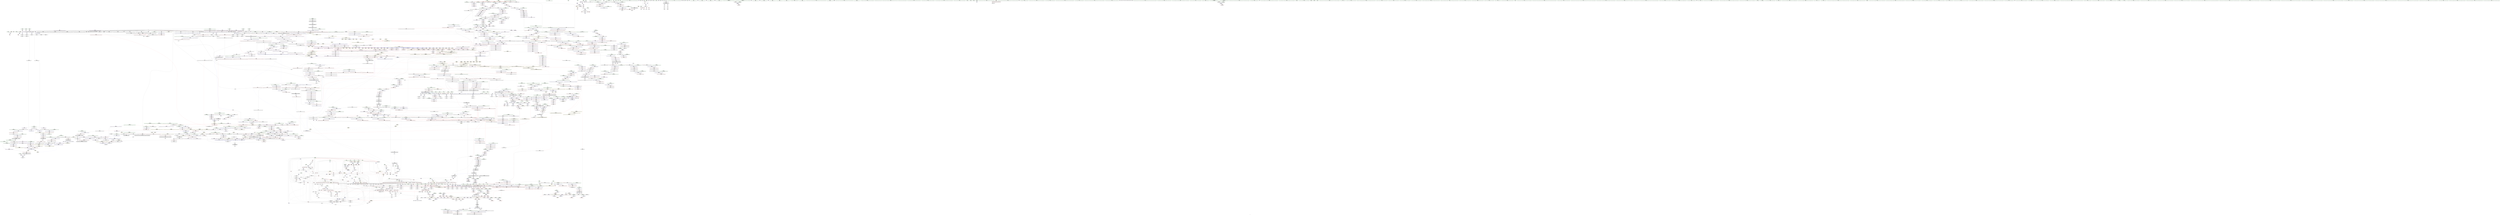 digraph "SVFG" {
	label="SVFG";

	Node0x558e42b26c20 [shape=record,color=grey,label="{NodeID: 0\nNullPtr|{|<s50>184}}"];
	Node0x558e42b26c20 -> Node0x558e4329b0c0[style=solid];
	Node0x558e42b26c20 -> Node0x558e4329b1c0[style=solid];
	Node0x558e42b26c20 -> Node0x558e4329b290[style=solid];
	Node0x558e42b26c20 -> Node0x558e4329b360[style=solid];
	Node0x558e42b26c20 -> Node0x558e4329b430[style=solid];
	Node0x558e42b26c20 -> Node0x558e4329b500[style=solid];
	Node0x558e42b26c20 -> Node0x558e4329b5d0[style=solid];
	Node0x558e42b26c20 -> Node0x558e4329b6a0[style=solid];
	Node0x558e42b26c20 -> Node0x558e4329b770[style=solid];
	Node0x558e42b26c20 -> Node0x558e4329b840[style=solid];
	Node0x558e42b26c20 -> Node0x558e4329b910[style=solid];
	Node0x558e42b26c20 -> Node0x558e4329b9e0[style=solid];
	Node0x558e42b26c20 -> Node0x558e4329bab0[style=solid];
	Node0x558e42b26c20 -> Node0x558e4329bb80[style=solid];
	Node0x558e42b26c20 -> Node0x558e4329bc50[style=solid];
	Node0x558e42b26c20 -> Node0x558e4329bd20[style=solid];
	Node0x558e42b26c20 -> Node0x558e4329bdf0[style=solid];
	Node0x558e42b26c20 -> Node0x558e4329bec0[style=solid];
	Node0x558e42b26c20 -> Node0x558e4329bf90[style=solid];
	Node0x558e42b26c20 -> Node0x558e4329c060[style=solid];
	Node0x558e42b26c20 -> Node0x558e4329c130[style=solid];
	Node0x558e42b26c20 -> Node0x558e4329c200[style=solid];
	Node0x558e42b26c20 -> Node0x558e4329c2d0[style=solid];
	Node0x558e42b26c20 -> Node0x558e4329c3a0[style=solid];
	Node0x558e42b26c20 -> Node0x558e4329c470[style=solid];
	Node0x558e42b26c20 -> Node0x558e4329c540[style=solid];
	Node0x558e42b26c20 -> Node0x558e4329c610[style=solid];
	Node0x558e42b26c20 -> Node0x558e4329c6e0[style=solid];
	Node0x558e42b26c20 -> Node0x558e4329c7b0[style=solid];
	Node0x558e42b26c20 -> Node0x558e4329c880[style=solid];
	Node0x558e42b26c20 -> Node0x558e4329c950[style=solid];
	Node0x558e42b26c20 -> Node0x558e432ad200[style=solid];
	Node0x558e42b26c20 -> Node0x558e432ad2d0[style=solid];
	Node0x558e42b26c20 -> Node0x558e432ad3a0[style=solid];
	Node0x558e42b26c20 -> Node0x558e432ad470[style=solid];
	Node0x558e42b26c20 -> Node0x558e432ad540[style=solid];
	Node0x558e42b26c20 -> Node0x558e432ad610[style=solid];
	Node0x558e42b26c20 -> Node0x558e432ad6e0[style=solid];
	Node0x558e42b26c20 -> Node0x558e432ad7b0[style=solid];
	Node0x558e42b26c20 -> Node0x558e432ad880[style=solid];
	Node0x558e42b26c20 -> Node0x558e432ad950[style=solid];
	Node0x558e42b26c20 -> Node0x558e432ada20[style=solid];
	Node0x558e42b26c20 -> Node0x558e432adaf0[style=solid];
	Node0x558e42b26c20 -> Node0x558e432e6150[style=solid];
	Node0x558e42b26c20 -> Node0x558e432e9a30[style=solid];
	Node0x558e42b26c20 -> Node0x558e43334030[style=solid];
	Node0x558e42b26c20 -> Node0x558e43334630[style=solid];
	Node0x558e42b26c20 -> Node0x558e433356b0[style=solid];
	Node0x558e42b26c20 -> Node0x558e43335830[style=solid];
	Node0x558e42b26c20 -> Node0x558e433365b0[style=solid];
	Node0x558e42b26c20:s50 -> Node0x558e43508a00[style=solid,color=red];
	Node0x558e432bd7d0 [shape=record,color=blue,label="{NodeID: 1550\n2180\<--2178\nthis.addr\<--this\n_ZNKSt8_Rb_treeISt4pairIiiES1_St9_IdentityIS1_ESt4lessIS1_ESaIS1_EE11_Alloc_nodeclIS1_EEPSt13_Rb_tree_nodeIS1_EOT_\n}"];
	Node0x558e432bd7d0 -> Node0x558e432db6d0[style=dashed];
	Node0x558e4329bc50 [shape=record,color=black,label="{NodeID: 443\n531\<--3\n\<--dummyVal\nmain\n}"];
	Node0x558e4329bc50 -> Node0x558e432e3160[style=solid];
	Node0x558e4351a4b0 [shape=record,color=black,label="{NodeID: 4207\n2103 = PHI(1938, 2034, )\n1st arg _ZNKSt9_IdentityISt4pairIiiEEclERKS1_ }"];
	Node0x558e4351a4b0 -> Node0x558e432bd150[style=solid];
	Node0x558e432ab1c0 [shape=record,color=red,label="{NodeID: 886\n678\<--4\n\<--w\nmain\n}"];
	Node0x558e432ab1c0 -> Node0x558e4332c3b0[style=solid];
	Node0x558e43332530 [shape=record,color=grey,label="{NodeID: 2436\n621 = Binary(619, 620, )\n}"];
	Node0x558e43332530 -> Node0x558e433320b0[style=solid];
	Node0x558e432e15c0 [shape=record,color=blue,label="{NodeID: 1329\n353\<--354\n\<--\nmain\n}"];
	Node0x558e432e15c0 -> Node0x558e433ea750[style=dashed];
	Node0x558e43293ea0 [shape=record,color=green,label="{NodeID: 222\n1414\<--1415\n_ZN9__gnu_cxx16__aligned_membufISt4pairIiiEE6_M_ptrEv\<--_ZN9__gnu_cxx16__aligned_membufISt4pairIiiEE6_M_ptrEv_field_insensitive\n}"];
	Node0x558e43507120 [shape=record,color=black,label="{NodeID: 3986\n1202 = PHI(995, )\n0th arg _ZNSt8_Rb_treeISt4pairIiiES1_St9_IdentityIS1_ESt4lessIS1_ESaIS1_EED2Ev }"];
	Node0x558e43507120 -> Node0x558e432e6e50[style=solid];
	Node0x558e432b78c0 [shape=record,color=black,label="{NodeID: 665\n2782\<--2790\n_ZNSt8_Rb_treeISt4pairIiiES1_St9_IdentityIS1_ESt4lessIS1_ESaIS1_EE7_S_leftEPKSt18_Rb_tree_node_base_ret\<--\n_ZNSt8_Rb_treeISt4pairIiiES1_St9_IdentityIS1_ESt4lessIS1_ESaIS1_EE7_S_leftEPKSt18_Rb_tree_node_base\n|{<s0>214}}"];
	Node0x558e432b78c0:s0 -> Node0x558e43518890[style=solid,color=blue];
	Node0x558e432d60b0 [shape=record,color=red,label="{NodeID: 1108\n1427\<--1422\n\<--__p.addr\n_ZN9__gnu_cxx13new_allocatorISt13_Rb_tree_nodeISt4pairIiiEEE7destroyIS3_EEvPT_\n}"];
	Node0x558e42b26b90 [shape=record,color=green,label="{NodeID: 1\n5\<--1\n\<--dummyObj\nCan only get source location for instruction, argument, global var or function.}"];
	Node0x558e432bd8a0 [shape=record,color=blue,label="{NodeID: 1551\n2182\<--2179\n__arg.addr\<--__arg\n_ZNKSt8_Rb_treeISt4pairIiiES1_St9_IdentityIS1_ESt4lessIS1_ESaIS1_EE11_Alloc_nodeclIS1_EEPSt13_Rb_tree_nodeIS1_EOT_\n}"];
	Node0x558e432bd8a0 -> Node0x558e432db7a0[style=dashed];
	Node0x558e4329bd20 [shape=record,color=black,label="{NodeID: 444\n534\<--3\n\<--dummyVal\nmain\n}"];
	Node0x558e4329bd20 -> Node0x558e432e3230[style=solid];
	Node0x558e4351a630 [shape=record,color=black,label="{NodeID: 4208\n1270 = PHI(1210, 1648, )\n0th arg _ZNSt8_Rb_treeISt4pairIiiES1_St9_IdentityIS1_ESt4lessIS1_ESaIS1_EE8_M_beginEv }"];
	Node0x558e4351a630 -> Node0x558e432e7400[style=solid];
	Node0x558e432ab290 [shape=record,color=red,label="{NodeID: 887\n75\<--7\n\<--h\n_Z2okii\n}"];
	Node0x558e432ab290 -> Node0x558e43335230[style=solid];
	Node0x558e433326b0 [shape=record,color=grey,label="{NodeID: 2437\n655 = Binary(653, 654, )\n}"];
	Node0x558e433326b0 -> Node0x558e43333430[style=solid];
	Node0x558e432e1690 [shape=record,color=blue,label="{NodeID: 1330\n356\<--357\n\<--\nmain\n}"];
	Node0x558e432e1690 -> Node0x558e433eac50[style=dashed];
	Node0x558e43293fa0 [shape=record,color=green,label="{NodeID: 223\n1420\<--1421\nthis.addr\<--this.addr_field_insensitive\n_ZN9__gnu_cxx13new_allocatorISt13_Rb_tree_nodeISt4pairIiiEEE7destroyIS3_EEvPT_\n}"];
	Node0x558e43293fa0 -> Node0x558e432d5fe0[style=solid];
	Node0x558e43293fa0 -> Node0x558e432e7f60[style=solid];
	Node0x558e43507230 [shape=record,color=black,label="{NodeID: 3987\n1316 = PHI(1244, 2569, )\n0th arg _ZNSt8_Rb_treeISt4pairIiiES1_St9_IdentityIS1_ESt4lessIS1_ESaIS1_EE12_M_drop_nodeEPSt13_Rb_tree_nodeIS1_E }"];
	Node0x558e43507230 -> Node0x558e432e7740[style=solid];
	Node0x558e432b7990 [shape=record,color=black,label="{NodeID: 666\n2800\<--2799\n\<--\n_ZNSt8_Rb_treeISt4pairIiiES1_St9_IdentityIS1_ESt4lessIS1_ESaIS1_EE8_S_rightEPKSt18_Rb_tree_node_base\n}"];
	Node0x558e432b7990 -> Node0x558e432b7a60[style=solid];
	Node0x558e432d6180 [shape=record,color=red,label="{NodeID: 1109\n1434\<--1431\nthis1\<--this.addr\n_ZN9__gnu_cxx16__aligned_membufISt4pairIiiEE6_M_ptrEv\n|{<s0>113}}"];
	Node0x558e432d6180:s0 -> Node0x558e43509e50[style=solid,color=red];
	Node0x558e432139d0 [shape=record,color=green,label="{NodeID: 2\n24\<--1\n.str\<--dummyObj\nGlob }"];
	Node0x558e432bd970 [shape=record,color=blue,label="{NodeID: 1552\n2203\<--2201\nthis.addr\<--this\n_ZNSt8_Rb_treeISt4pairIiiES1_St9_IdentityIS1_ESt4lessIS1_ESaIS1_EE14_M_create_nodeIJS1_EEEPSt13_Rb_tree_nodeIS1_EDpOT_\n}"];
	Node0x558e432bd970 -> Node0x558e432db940[style=dashed];
	Node0x558e4329bdf0 [shape=record,color=black,label="{NodeID: 445\n751\<--3\nlpad.val\<--dummyVal\nmain\n}"];
	Node0x558e4351a7b0 [shape=record,color=black,label="{NodeID: 4209\n1382 = PHI(1344, )\n0th arg _ZNSt16allocator_traitsISaISt13_Rb_tree_nodeISt4pairIiiEEEE7destroyIS2_EEvRS4_PT_ }"];
	Node0x558e4351a7b0 -> Node0x558e432e7c20[style=solid];
	Node0x558e432edbf0 [shape=record,color=yellow,style=double,label="{NodeID: 3102\n363V_1 = ENCHI(MR_363V_0)\npts\{1637 16410000 \}\nFun[_ZNSt4pairIPSt18_Rb_tree_node_baseS1_EC2IRS1_Lb1EEEOT_RKS1_]}"];
	Node0x558e432edbf0 -> Node0x558e432da420[style=dashed];
	Node0x558e432ab360 [shape=record,color=red,label="{NodeID: 888\n297\<--7\n\<--h\nmain\n}"];
	Node0x558e432ab360 -> Node0x558e43335cb0[style=solid];
	Node0x558e43332830 [shape=record,color=grey,label="{NodeID: 2438\n646 = Binary(5, 645, )\n}"];
	Node0x558e43332830 -> Node0x558e433329b0[style=solid];
	Node0x558e432e1760 [shape=record,color=blue,label="{NodeID: 1331\n369\<--366\ncoerce.dive\<--call35\nmain\n|{|<s2>22}}"];
	Node0x558e432e1760 -> Node0x558e432e1760[style=dashed];
	Node0x558e432e1760 -> Node0x558e433eb150[style=dashed];
	Node0x558e432e1760:s2 -> Node0x558e433f6050[style=dashed,color=red];
	Node0x558e43294070 [shape=record,color=green,label="{NodeID: 224\n1422\<--1423\n__p.addr\<--__p.addr_field_insensitive\n_ZN9__gnu_cxx13new_allocatorISt13_Rb_tree_nodeISt4pairIiiEEE7destroyIS3_EEvPT_\n}"];
	Node0x558e43294070 -> Node0x558e432d60b0[style=solid];
	Node0x558e43294070 -> Node0x558e432e8030[style=solid];
	Node0x558e43507380 [shape=record,color=black,label="{NodeID: 3988\n1317 = PHI(1261, 2582, )\n1st arg _ZNSt8_Rb_treeISt4pairIiiES1_St9_IdentityIS1_ESt4lessIS1_ESaIS1_EE12_M_drop_nodeEPSt13_Rb_tree_nodeIS1_E }"];
	Node0x558e43507380 -> Node0x558e432e7810[style=solid];
	Node0x558e432b7a60 [shape=record,color=black,label="{NodeID: 667\n2792\<--2800\n_ZNSt8_Rb_treeISt4pairIiiES1_St9_IdentityIS1_ESt4lessIS1_ESaIS1_EE8_S_rightEPKSt18_Rb_tree_node_base_ret\<--\n_ZNSt8_Rb_treeISt4pairIiiES1_St9_IdentityIS1_ESt4lessIS1_ESaIS1_EE8_S_rightEPKSt18_Rb_tree_node_base\n|{<s0>215}}"];
	Node0x558e432b7a60:s0 -> Node0x558e43518960[style=solid,color=blue];
	Node0x558e432d6250 [shape=record,color=red,label="{NodeID: 1110\n1445\<--1442\nthis1\<--this.addr\n_ZN9__gnu_cxx16__aligned_membufISt4pairIiiEE7_M_addrEv\n}"];
	Node0x558e432d6250 -> Node0x558e432bc5f0[style=solid];
	Node0x558e43223900 [shape=record,color=green,label="{NodeID: 3\n26\<--1\n.str.1\<--dummyObj\nGlob }"];
	Node0x558e432bda40 [shape=record,color=blue,label="{NodeID: 1553\n2205\<--2202\n__args.addr\<--__args\n_ZNSt8_Rb_treeISt4pairIiiES1_St9_IdentityIS1_ESt4lessIS1_ESaIS1_EE14_M_create_nodeIJS1_EEEPSt13_Rb_tree_nodeIS1_EDpOT_\n}"];
	Node0x558e432bda40 -> Node0x558e432dba10[style=dashed];
	Node0x558e4329bec0 [shape=record,color=black,label="{NodeID: 446\n752\<--3\nlpad.val228\<--dummyVal\nmain\n}"];
	Node0x558e4351a8c0 [shape=record,color=black,label="{NodeID: 4210\n1383 = PHI(1348, )\n1st arg _ZNSt16allocator_traitsISaISt13_Rb_tree_nodeISt4pairIiiEEEE7destroyIS2_EEvRS4_PT_ }"];
	Node0x558e4351a8c0 -> Node0x558e432e7cf0[style=solid];
	Node0x558e432ab430 [shape=record,color=red,label="{NodeID: 889\n631\<--7\n\<--h\nmain\n}"];
	Node0x558e432ab430 -> Node0x558e433368b0[style=solid];
	Node0x558e433329b0 [shape=record,color=grey,label="{NodeID: 2439\n647 = Binary(644, 646, )\n}"];
	Node0x558e433329b0 -> Node0x558e432e3bf0[style=solid];
	Node0x558e432e1830 [shape=record,color=blue,label="{NodeID: 1332\n163\<--375\nxx\<--\nmain\n}"];
	Node0x558e432e1830 -> Node0x558e432cf710[style=dashed];
	Node0x558e432e1830 -> Node0x558e432cf7e0[style=dashed];
	Node0x558e432e1830 -> Node0x558e432cf8b0[style=dashed];
	Node0x558e432e1830 -> Node0x558e432cf980[style=dashed];
	Node0x558e432e1830 -> Node0x558e432cfa50[style=dashed];
	Node0x558e432e1830 -> Node0x558e432cfb20[style=dashed];
	Node0x558e432e1830 -> Node0x558e432cfbf0[style=dashed];
	Node0x558e432e1830 -> Node0x558e432cfcc0[style=dashed];
	Node0x558e432e1830 -> Node0x558e432e1830[style=dashed];
	Node0x558e432e1830 -> Node0x558e433de950[style=dashed];
	Node0x558e43294140 [shape=record,color=green,label="{NodeID: 225\n1431\<--1432\nthis.addr\<--this.addr_field_insensitive\n_ZN9__gnu_cxx16__aligned_membufISt4pairIiiEE6_M_ptrEv\n}"];
	Node0x558e43294140 -> Node0x558e432d6180[style=solid];
	Node0x558e43294140 -> Node0x558e432e8100[style=solid];
	Node0x558e435074d0 [shape=record,color=black,label="{NodeID: 3989\n2434 = PHI(898, 1609, )\n0th arg _ZNSt23_Rb_tree_const_iteratorISt4pairIiiEEC2ERKSt17_Rb_tree_iteratorIS1_E }"];
	Node0x558e435074d0 -> Node0x558e432bf030[style=solid];
	Node0x558e432b7b30 [shape=record,color=purple,label="{NodeID: 668\n98\<--21\narrayidx\<--u\n_Z2goii\n}"];
	Node0x558e432d6320 [shape=record,color=red,label="{NodeID: 1111\n1462\<--1453\n\<--__a.addr\n_ZNSt16allocator_traitsISaISt13_Rb_tree_nodeISt4pairIiiEEEE10deallocateERS4_PS3_m\n}"];
	Node0x558e432d6320 -> Node0x558e432b1670[style=solid];
	Node0x558e43229460 [shape=record,color=green,label="{NodeID: 4\n28\<--1\nstdin\<--dummyObj\nGlob }"];
	Node0x558e432bdb10 [shape=record,color=blue,label="{NodeID: 1554\n2207\<--2212\n__tmp\<--call\n_ZNSt8_Rb_treeISt4pairIiiES1_St9_IdentityIS1_ESt4lessIS1_ESaIS1_EE14_M_create_nodeIJS1_EEEPSt13_Rb_tree_nodeIS1_EDpOT_\n}"];
	Node0x558e432bdb10 -> Node0x558e432dbae0[style=dashed];
	Node0x558e432bdb10 -> Node0x558e432dbbb0[style=dashed];
	Node0x558e4329bf90 [shape=record,color=black,label="{NodeID: 447\n808\<--3\n\<--dummyVal\n_ZNSt3setISt4pairIiiESt4lessIS1_ESaIS1_EE6insertEOS1_\n}"];
	Node0x558e4329bf90 -> Node0x558e432e4820[style=solid];
	Node0x558e4351a9d0 [shape=record,color=black,label="{NodeID: 4211\n1911 = PHI(1665, 1715, 1800, 2648, 2726, )\n0th arg _ZNKSt4lessISt4pairIiiEEclERKS1_S4_ }"];
	Node0x558e4351a9d0 -> Node0x558e432eb020[style=solid];
	Node0x558e432ede10 [shape=record,color=yellow,style=double,label="{NodeID: 3104\n422V_1 = ENCHI(MR_422V_0)\npts\{1206 \}\nFun[_ZNSt8_Rb_treeISt4pairIiiES1_St9_IdentityIS1_ESt4lessIS1_ESaIS1_EED2Ev]}"];
	Node0x558e432ede10 -> Node0x558e432e6f20[style=dashed];
	Node0x558e432ab500 [shape=record,color=red,label="{NodeID: 890\n639\<--7\n\<--h\nmain\n}"];
	Node0x558e432ab500 -> Node0x558e43332fb0[style=solid];
	Node0x558e43332b30 [shape=record,color=grey,label="{NodeID: 2440\n643 = Binary(641, 642, )\n}"];
	Node0x558e43332b30 -> Node0x558e43332cb0[style=solid];
	Node0x558e432e1900 [shape=record,color=blue,label="{NodeID: 1333\n378\<--377\ncoerce.dive39\<--call38\nmain\n|{|<s2>24}}"];
	Node0x558e432e1900 -> Node0x558e432e1900[style=dashed];
	Node0x558e432e1900 -> Node0x558e433eb650[style=dashed];
	Node0x558e432e1900:s2 -> Node0x558e433f6050[style=dashed,color=red];
	Node0x558e43294210 [shape=record,color=green,label="{NodeID: 226\n1436\<--1437\n_ZN9__gnu_cxx16__aligned_membufISt4pairIiiEE7_M_addrEv\<--_ZN9__gnu_cxx16__aligned_membufISt4pairIiiEE7_M_addrEv_field_insensitive\n}"];
	Node0x558e43507650 [shape=record,color=black,label="{NodeID: 3990\n2435 = PHI(904, 1611, )\n1st arg _ZNSt23_Rb_tree_const_iteratorISt4pairIiiEEC2ERKSt17_Rb_tree_iteratorIS1_E }"];
	Node0x558e43507650 -> Node0x558e432bf100[style=solid];
	Node0x558e432b7c00 [shape=record,color=purple,label="{NodeID: 669\n101\<--21\narrayidx2\<--u\n_Z2goii\n}"];
	Node0x558e432b7c00 -> Node0x558e432ce6d0[style=solid];
	Node0x558e432d63f0 [shape=record,color=red,label="{NodeID: 1112\n1464\<--1455\n\<--__p.addr\n_ZNSt16allocator_traitsISaISt13_Rb_tree_nodeISt4pairIiiEEEE10deallocateERS4_PS3_m\n|{<s0>114}}"];
	Node0x558e432d63f0:s0 -> Node0x558e43508340[style=solid,color=red];
	Node0x558e4325e6d0 [shape=record,color=green,label="{NodeID: 5\n29\<--1\n.str.2\<--dummyObj\nGlob }"];
	Node0x558e432bdbe0 [shape=record,color=blue,label="{NodeID: 1555\n2226\<--2225\nthis.addr\<--this\n_ZNSt8_Rb_treeISt4pairIiiES1_St9_IdentityIS1_ESt4lessIS1_ESaIS1_EE11_M_get_nodeEv\n}"];
	Node0x558e432bdbe0 -> Node0x558e432dbc80[style=dashed];
	Node0x558e4329c060 [shape=record,color=black,label="{NodeID: 448\n811\<--3\n\<--dummyVal\n_ZNSt3setISt4pairIiiESt4lessIS1_ESaIS1_EE6insertEOS1_\n}"];
	Node0x558e4329c060 -> Node0x558e432e48f0[style=solid];
	Node0x558e4351ae20 [shape=record,color=black,label="{NodeID: 4212\n1912 = PHI(1666, 1718, 1802, 2649, 2728, )\n1st arg _ZNKSt4lessISt4pairIiiEEclERKS1_S4_ }"];
	Node0x558e4351ae20 -> Node0x558e432eb0f0[style=solid];
	Node0x558e432edef0 [shape=record,color=yellow,style=double,label="{NodeID: 3105\n424V_1 = ENCHI(MR_424V_0)\npts\{1208 \}\nFun[_ZNSt8_Rb_treeISt4pairIiiES1_St9_IdentityIS1_ESt4lessIS1_ESaIS1_EED2Ev]}"];
	Node0x558e432edef0 -> Node0x558e432e6ff0[style=dashed];
	Node0x558e432ab5d0 [shape=record,color=red,label="{NodeID: 891\n679\<--7\n\<--h\nmain\n}"];
	Node0x558e432ab5d0 -> Node0x558e4332c3b0[style=solid];
	Node0x558e43332cb0 [shape=record,color=grey,label="{NodeID: 2441\n644 = Binary(643, 113, )\n}"];
	Node0x558e43332cb0 -> Node0x558e433329b0[style=solid];
	Node0x558e432e19d0 [shape=record,color=blue,label="{NodeID: 1334\n167\<--382\nyy\<--\nmain\n}"];
	Node0x558e432e19d0 -> Node0x558e432cfd90[style=dashed];
	Node0x558e432e19d0 -> Node0x558e432cfe60[style=dashed];
	Node0x558e432e19d0 -> Node0x558e432cff30[style=dashed];
	Node0x558e432e19d0 -> Node0x558e432d0000[style=dashed];
	Node0x558e432e19d0 -> Node0x558e432d00d0[style=dashed];
	Node0x558e432e19d0 -> Node0x558e432d01a0[style=dashed];
	Node0x558e432e19d0 -> Node0x558e432d0270[style=dashed];
	Node0x558e432e19d0 -> Node0x558e432d0340[style=dashed];
	Node0x558e432e19d0 -> Node0x558e432e19d0[style=dashed];
	Node0x558e432e19d0 -> Node0x558e433dee50[style=dashed];
	Node0x558e43294310 [shape=record,color=green,label="{NodeID: 227\n1442\<--1443\nthis.addr\<--this.addr_field_insensitive\n_ZN9__gnu_cxx16__aligned_membufISt4pairIiiEE7_M_addrEv\n}"];
	Node0x558e43294310 -> Node0x558e432d6250[style=solid];
	Node0x558e43294310 -> Node0x558e432e81d0[style=solid];
	Node0x558e435077d0 [shape=record,color=black,label="{NodeID: 3991\n1504 = PHI(1498, )\n0th arg _ZN9__gnu_cxx13new_allocatorISt13_Rb_tree_nodeISt4pairIiiEEED2Ev }"];
	Node0x558e435077d0 -> Node0x558e432e8850[style=solid];
	Node0x558e432b7cd0 [shape=record,color=purple,label="{NodeID: 670\n108\<--21\narrayidx4\<--u\n_Z2goii\n}"];
	Node0x558e432d64c0 [shape=record,color=red,label="{NodeID: 1113\n1465\<--1457\n\<--__n.addr\n_ZNSt16allocator_traitsISaISt13_Rb_tree_nodeISt4pairIiiEEEE10deallocateERS4_PS3_m\n|{<s0>114}}"];
	Node0x558e432d64c0:s0 -> Node0x558e43508450[style=solid,color=red];
	Node0x558e4325ee20 [shape=record,color=green,label="{NodeID: 6\n31\<--1\n.str.3\<--dummyObj\nGlob }"];
	Node0x558e432bdcb0 [shape=record,color=blue,label="{NodeID: 1556\n2239\<--2236\nthis.addr\<--this\n_ZNSt8_Rb_treeISt4pairIiiES1_St9_IdentityIS1_ESt4lessIS1_ESaIS1_EE17_M_construct_nodeIJS1_EEEvPSt13_Rb_tree_nodeIS1_EDpOT_\n}"];
	Node0x558e432bdcb0 -> Node0x558e432dbd50[style=dashed];
	Node0x558e4329c130 [shape=record,color=black,label="{NodeID: 449\n889\<--3\n\<--dummyVal\n_ZNKSt23_Rb_tree_const_iteratorISt4pairIiiEEptEv\n}"];
	Node0x558e4351b060 [shape=record,color=black,label="{NodeID: 4213\n1913 = PHI(1668, 1721, 1804, 2652, 2729, )\n2nd arg _ZNKSt4lessISt4pairIiiEEclERKS1_S4_ }"];
	Node0x558e4351b060 -> Node0x558e432eb1c0[style=solid];
	Node0x558e432edfd0 [shape=record,color=yellow,style=double,label="{NodeID: 3106\n277V_1 = ENCHI(MR_277V_0)\npts\{1480001 1500001 \}\nFun[_ZNSt8_Rb_treeISt4pairIiiES1_St9_IdentityIS1_ESt4lessIS1_ESaIS1_EED2Ev]|{<s0>92}}"];
	Node0x558e432edfd0:s0 -> Node0x558e433a8c80[style=dashed,color=red];
	Node0x558e432ab6a0 [shape=record,color=red,label="{NodeID: 892\n284\<--9\n\<--x0\nmain\n|{<s0>13}}"];
	Node0x558e432ab6a0:s0 -> Node0x558e43519ce0[style=solid,color=red];
	Node0x558e43332e30 [shape=record,color=grey,label="{NodeID: 2442\n641 = Binary(640, 113, )\n}"];
	Node0x558e43332e30 -> Node0x558e43332b30[style=solid];
	Node0x558e432e1aa0 [shape=record,color=blue,label="{NodeID: 1335\n385\<--384\ncoerce.dive42\<--call41\nmain\n}"];
	Node0x558e432e1aa0 -> Node0x558e432d1ee0[style=dashed];
	Node0x558e432e1aa0 -> Node0x558e432e1aa0[style=dashed];
	Node0x558e432e1aa0 -> Node0x558e433ebb50[style=dashed];
	Node0x558e4329ca80 [shape=record,color=green,label="{NodeID: 228\n1453\<--1454\n__a.addr\<--__a.addr_field_insensitive\n_ZNSt16allocator_traitsISaISt13_Rb_tree_nodeISt4pairIiiEEEE10deallocateERS4_PS3_m\n}"];
	Node0x558e4329ca80 -> Node0x558e432d6320[style=solid];
	Node0x558e4329ca80 -> Node0x558e432e82a0[style=solid];
	Node0x558e435078e0 [shape=record,color=black,label="{NodeID: 3992\n2544 = PHI(2513, )\n0th arg _ZNSt23_Rb_tree_const_iteratorISt4pairIiiEEppEv }"];
	Node0x558e435078e0 -> Node0x558e432bfb90[style=solid];
	Node0x558e432b7da0 [shape=record,color=purple,label="{NodeID: 671\n111\<--21\narrayidx6\<--u\n_Z2goii\n}"];
	Node0x558e432b7da0 -> Node0x558e432e0a60[style=solid];
	Node0x558e432d6590 [shape=record,color=red,label="{NodeID: 1114\n1483\<--1474\nthis1\<--this.addr\n_ZN9__gnu_cxx13new_allocatorISt13_Rb_tree_nodeISt4pairIiiEEE10deallocateEPS4_m\n}"];
	Node0x558e4325eee0 [shape=record,color=green,label="{NodeID: 7\n33\<--1\nstdout\<--dummyObj\nGlob }"];
	Node0x558e432bdd80 [shape=record,color=blue,label="{NodeID: 1557\n2241\<--2237\n__node.addr\<--__node\n_ZNSt8_Rb_treeISt4pairIiiES1_St9_IdentityIS1_ESt4lessIS1_ESaIS1_EE17_M_construct_nodeIJS1_EEEvPSt13_Rb_tree_nodeIS1_EDpOT_\n}"];
	Node0x558e432bdd80 -> Node0x558e432dbe20[style=dashed];
	Node0x558e432bdd80 -> Node0x558e432dbef0[style=dashed];
	Node0x558e432bdd80 -> Node0x558e432dbfc0[style=dashed];
	Node0x558e432bdd80 -> Node0x558e432dc090[style=dashed];
	Node0x558e4329c200 [shape=record,color=black,label="{NodeID: 450\n890\<--3\n\<--dummyVal\n_ZNKSt23_Rb_tree_const_iteratorISt4pairIiiEEptEv\n|{<s0>68}}"];
	Node0x558e4329c200:s0 -> Node0x558e43519800[style=solid,color=red];
	Node0x558e4351b2a0 [shape=record,color=black,label="{NodeID: 4214\n2667 = PHI(939, 2622, )\n0th arg _ZNKSt23_Rb_tree_const_iteratorISt4pairIiiEEeqERKS2_ }"];
	Node0x558e4351b2a0 -> Node0x558e432c0620[style=solid];
	Node0x558e432ab770 [shape=record,color=red,label="{NodeID: 893\n556\<--9\n\<--x0\nmain\n}"];
	Node0x558e432ab770 -> Node0x558e4332edb0[style=solid];
	Node0x558e43332fb0 [shape=record,color=grey,label="{NodeID: 2443\n640 = Binary(638, 639, )\n}"];
	Node0x558e43332fb0 -> Node0x558e43332e30[style=solid];
	Node0x558e432e1b70 [shape=record,color=blue,label="{NodeID: 1336\n392\<--389\ncoerce.dive47\<--call45\nmain\n}"];
	Node0x558e432e1b70 -> Node0x558e432e1b70[style=dashed];
	Node0x558e432e1b70 -> Node0x558e433ec050[style=dashed];
	Node0x558e4329cb50 [shape=record,color=green,label="{NodeID: 229\n1455\<--1456\n__p.addr\<--__p.addr_field_insensitive\n_ZNSt16allocator_traitsISaISt13_Rb_tree_nodeISt4pairIiiEEEE10deallocateERS4_PS3_m\n}"];
	Node0x558e4329cb50 -> Node0x558e432d63f0[style=solid];
	Node0x558e4329cb50 -> Node0x558e432e8370[style=solid];
	Node0x558e435079f0 [shape=record,color=black,label="{NodeID: 3993\n990 = PHI(149, 147, 149, 147, )\n0th arg _ZNSt3setISt4pairIiiESt4lessIS1_ESaIS1_EED2Ev }"];
	Node0x558e435079f0 -> Node0x558e432e56c0[style=solid];
	Node0x558e432b7e70 [shape=record,color=purple,label="{NodeID: 672\n302\<--21\narrayidx\<--u\nmain\n}"];
	Node0x558e432d6660 [shape=record,color=red,label="{NodeID: 1115\n1484\<--1476\n\<--__p.addr\n_ZN9__gnu_cxx13new_allocatorISt13_Rb_tree_nodeISt4pairIiiEEE10deallocateEPS4_m\n}"];
	Node0x558e432d6660 -> Node0x558e432b1740[style=solid];
	Node0x558e4325efa0 [shape=record,color=green,label="{NodeID: 8\n34\<--1\n.str.4\<--dummyObj\nGlob }"];
	Node0x558e432bde50 [shape=record,color=blue,label="{NodeID: 1558\n2243\<--2238\n__args.addr\<--__args\n_ZNSt8_Rb_treeISt4pairIiiES1_St9_IdentityIS1_ESt4lessIS1_ESaIS1_EE17_M_construct_nodeIJS1_EEEvPSt13_Rb_tree_nodeIS1_EDpOT_\n}"];
	Node0x558e432bde50 -> Node0x558e432dc160[style=dashed];
	Node0x558e4329c2d0 [shape=record,color=black,label="{NodeID: 451\n1092\<--3\n\<--dummyVal\n_ZNSt15_Rb_tree_headerC2Ev\n}"];
	Node0x558e4351b3f0 [shape=record,color=black,label="{NodeID: 4215\n2668 = PHI(941, 2624, )\n1st arg _ZNKSt23_Rb_tree_const_iteratorISt4pairIiiEEeqERKS2_ }"];
	Node0x558e4351b3f0 -> Node0x558e432c06f0[style=solid];
	Node0x558e432ab840 [shape=record,color=red,label="{NodeID: 894\n285\<--11\n\<--y0\nmain\n|{<s0>13}}"];
	Node0x558e432ab840:s0 -> Node0x558e43519db0[style=solid,color=red];
	Node0x558e43333130 [shape=record,color=grey,label="{NodeID: 2444\n663 = Binary(662, 661, )\n}"];
	Node0x558e43333130 -> Node0x558e432e3e60[style=solid];
	Node0x558e432e1c40 [shape=record,color=blue,label="{NodeID: 1337\n177\<--404\nref.tmp53\<--add54\nmain\n|{|<s1>28}}"];
	Node0x558e432e1c40 -> Node0x558e433a7190[style=dashed];
	Node0x558e432e1c40:s1 -> Node0x558e433fde00[style=dashed,color=red];
	Node0x558e4329cc20 [shape=record,color=green,label="{NodeID: 230\n1457\<--1458\n__n.addr\<--__n.addr_field_insensitive\n_ZNSt16allocator_traitsISaISt13_Rb_tree_nodeISt4pairIiiEEEE10deallocateERS4_PS3_m\n}"];
	Node0x558e4329cc20 -> Node0x558e432d64c0[style=solid];
	Node0x558e4329cc20 -> Node0x558e432e8440[style=solid];
	Node0x558e43507d70 [shape=record,color=black,label="{NodeID: 3994\n822 = PHI(9, 9, )\n0th arg _ZSt9make_pairIRiS0_ESt4pairINSt17__decay_and_stripIT_E6__typeENS2_IT0_E6__typeEEOS3_OS6_ }"];
	Node0x558e43507d70 -> Node0x558e432e49c0[style=solid];
	Node0x558e432b7f40 [shape=record,color=purple,label="{NodeID: 673\n305\<--21\narrayidx16\<--u\nmain\n}"];
	Node0x558e432b7f40 -> Node0x558e432d1c70[style=solid];
	Node0x558e432d6730 [shape=record,color=red,label="{NodeID: 1116\n1497\<--1494\nthis1\<--this.addr\n_ZNSaISt13_Rb_tree_nodeISt4pairIiiEEED2Ev\n}"];
	Node0x558e432d6730 -> Node0x558e432b1810[style=solid];
	Node0x558e4325f0a0 [shape=record,color=green,label="{NodeID: 9\n36\<--1\nstderr\<--dummyObj\nGlob }"];
	Node0x558e432bdf20 [shape=record,color=blue,label="{NodeID: 1559\n2245\<--2266\nexn.slot\<--\n_ZNSt8_Rb_treeISt4pairIiiES1_St9_IdentityIS1_ESt4lessIS1_ESaIS1_EE17_M_construct_nodeIJS1_EEEvPSt13_Rb_tree_nodeIS1_EDpOT_\n}"];
	Node0x558e432bdf20 -> Node0x558e432dc230[style=dashed];
	Node0x558e432bdf20 -> Node0x558e432be0c0[style=dashed];
	Node0x558e4329c3a0 [shape=record,color=black,label="{NodeID: 452\n1093\<--3\n\<--dummyVal\n_ZNSt15_Rb_tree_headerC2Ev\n|{<s0>85}}"];
	Node0x558e4329c3a0:s0 -> Node0x558e43519800[style=solid,color=red];
	Node0x558e4351b540 [shape=record,color=black,label="{NodeID: 4216\n2144 = PHI(2137, )\n0th arg _ZNK9__gnu_cxx16__aligned_membufISt4pairIiiEE7_M_addrEv }"];
	Node0x558e4351b540 -> Node0x558e432bd490[style=solid];
	Node0x558e432ab910 [shape=record,color=red,label="{NodeID: 895\n562\<--11\n\<--y0\nmain\n}"];
	Node0x558e432ab910 -> Node0x558e4332f0b0[style=solid];
	Node0x558e433332b0 [shape=record,color=grey,label="{NodeID: 2445\n661 = Binary(659, 660, )\n}"];
	Node0x558e433332b0 -> Node0x558e43333130[style=solid];
	Node0x558e432e1d10 [shape=record,color=blue,label="{NodeID: 1338\n179\<--408\nref.tmp55\<--add56\nmain\n|{|<s1>28}}"];
	Node0x558e432e1d10 -> Node0x558e433a7690[style=dashed];
	Node0x558e432e1d10:s1 -> Node0x558e433fde00[style=dashed,color=red];
	Node0x558e4329ccf0 [shape=record,color=green,label="{NodeID: 231\n1467\<--1468\n_ZN9__gnu_cxx13new_allocatorISt13_Rb_tree_nodeISt4pairIiiEEE10deallocateEPS4_m\<--_ZN9__gnu_cxx13new_allocatorISt13_Rb_tree_nodeISt4pairIiiEEE10deallocateEPS4_m_field_insensitive\n}"];
	Node0x558e43507ec0 [shape=record,color=black,label="{NodeID: 3995\n823 = PHI(11, 11, )\n1st arg _ZSt9make_pairIRiS0_ESt4pairINSt17__decay_and_stripIT_E6__typeENS2_IT0_E6__typeEEOS3_OS6_ }"];
	Node0x558e43507ec0 -> Node0x558e432e4a90[style=solid];
	Node0x558e432b8010 [shape=record,color=purple,label="{NodeID: 674\n241\<--24\n\<--.str\nmain\n}"];
	Node0x558e432d6800 [shape=record,color=red,label="{NodeID: 1117\n1508\<--1505\nthis1\<--this.addr\n_ZN9__gnu_cxx13new_allocatorISt13_Rb_tree_nodeISt4pairIiiEEED2Ev\n}"];
	Node0x558e4325f1a0 [shape=record,color=green,label="{NodeID: 10\n37\<--1\n.str.5\<--dummyObj\nGlob }"];
	Node0x558e432bdff0 [shape=record,color=blue,label="{NodeID: 1560\n2247\<--2268\nehselector.slot\<--\n_ZNSt8_Rb_treeISt4pairIiiES1_St9_IdentityIS1_ESt4lessIS1_ESaIS1_EE17_M_construct_nodeIJS1_EEEvPSt13_Rb_tree_nodeIS1_EDpOT_\n}"];
	Node0x558e432bdff0 -> Node0x558e432be190[style=dashed];
	Node0x558e4329c470 [shape=record,color=black,label="{NodeID: 453\n1222\<--3\n\<--dummyVal\n_ZNSt8_Rb_treeISt4pairIiiES1_St9_IdentityIS1_ESt4lessIS1_ESaIS1_EED2Ev\n}"];
	Node0x558e4351b650 [shape=record,color=black,label="{NodeID: 4217\n2701 = PHI(2628, )\n0th arg _ZNKSt8_Rb_treeISt4pairIiiES1_St9_IdentityIS1_ESt4lessIS1_ESaIS1_EE14_M_lower_boundEPKSt13_Rb_tree_nodeIS1_EPKSt18_Rb_tree_node_baseRKS1_ }"];
	Node0x558e4351b650 -> Node0x558e432c0890[style=solid];
	Node0x558e432ab9e0 [shape=record,color=red,label="{NodeID: 896\n115\<--13\n\<--x1\n_Z2goii\n}"];
	Node0x558e432ab9e0 -> Node0x558e4332fcb0[style=solid];
	Node0x558e43333430 [shape=record,color=grey,label="{NodeID: 2446\n657 = Binary(656, 655, )\n}"];
	Node0x558e43333430 -> Node0x558e432e3d90[style=solid];
	Node0x558e432e1de0 [shape=record,color=blue,label="{NodeID: 1339\n413\<--410\n\<--call58\nmain\n}"];
	Node0x558e432e1de0 -> Node0x558e433a6c90[style=dashed];
	Node0x558e4329cdf0 [shape=record,color=green,label="{NodeID: 232\n1474\<--1475\nthis.addr\<--this.addr_field_insensitive\n_ZN9__gnu_cxx13new_allocatorISt13_Rb_tree_nodeISt4pairIiiEEE10deallocateEPS4_m\n}"];
	Node0x558e4329cdf0 -> Node0x558e432d6590[style=solid];
	Node0x558e4329cdf0 -> Node0x558e432e8510[style=solid];
	Node0x558e43508010 [shape=record,color=black,label="{NodeID: 3996\n1626 = PHI(1535, )\n0th arg _ZNSt8_Rb_treeISt4pairIiiES1_St9_IdentityIS1_ESt4lessIS1_ESaIS1_EE24_M_get_insert_unique_posERKS1_ }"];
	Node0x558e43508010 -> Node0x558e432e92e0[style=solid];
	Node0x558e432b80e0 [shape=record,color=purple,label="{NodeID: 675\n242\<--26\n\<--.str.1\nmain\n}"];
	Node0x558e432d68d0 [shape=record,color=red,label="{NodeID: 1118\n1535\<--1515\nthis1\<--this.addr\n_ZNSt8_Rb_treeISt4pairIiiES1_St9_IdentityIS1_ESt4lessIS1_ESaIS1_EE16_M_insert_uniqueIS1_EES0_ISt17_Rb_tree_iteratorIS1_EbEOT_\n|{<s0>118|<s1>119|<s2>121}}"];
	Node0x558e432d68d0:s0 -> Node0x558e43508010[style=solid,color=red];
	Node0x558e432d68d0:s1 -> Node0x558e4351be50[style=solid,color=red];
	Node0x558e432d68d0:s2 -> Node0x558e43506790[style=solid,color=red];
	Node0x558e4325f2a0 [shape=record,color=green,label="{NodeID: 11\n39\<--1\n.str.6\<--dummyObj\nGlob }"];
	Node0x558e432be0c0 [shape=record,color=blue,label="{NodeID: 1561\n2245\<--2280\nexn.slot\<--\n_ZNSt8_Rb_treeISt4pairIiiES1_St9_IdentityIS1_ESt4lessIS1_ESaIS1_EE17_M_construct_nodeIJS1_EEEvPSt13_Rb_tree_nodeIS1_EDpOT_\n}"];
	Node0x558e432be0c0 -> Node0x558e432dc300[style=dashed];
	Node0x558e4329c540 [shape=record,color=black,label="{NodeID: 454\n1223\<--3\n\<--dummyVal\n_ZNSt8_Rb_treeISt4pairIiiES1_St9_IdentityIS1_ESt4lessIS1_ESaIS1_EED2Ev\n}"];
	Node0x558e4329c540 -> Node0x558e432e6f20[style=solid];
	Node0x558e4351b760 [shape=record,color=black,label="{NodeID: 4218\n1169 = PHI(977, 981, 1191, 1196, )\n0th arg _ZSt7forwardIiEOT_RNSt16remove_referenceIS0_E4typeE }"];
	Node0x558e4351b760 -> Node0x558e432e6970[style=solid];
	Node0x558e432abab0 [shape=record,color=red,label="{NodeID: 897\n321\<--13\n\<--x1\nmain\n}"];
	Node0x558e432abab0 -> Node0x558e43331330[style=solid];
	Node0x558e433335b0 [shape=record,color=grey,label="{NodeID: 2447\n258 = cmp(256, 257, )\n}"];
	Node0x558e432e1eb0 [shape=record,color=blue,label="{NodeID: 1340\n183\<--426\nref.tmp63\<--add64\nmain\n|{|<s1>30}}"];
	Node0x558e432e1eb0 -> Node0x558e433b72c0[style=dashed];
	Node0x558e432e1eb0:s1 -> Node0x558e433fde00[style=dashed,color=red];
	Node0x558e4329cec0 [shape=record,color=green,label="{NodeID: 233\n1476\<--1477\n__p.addr\<--__p.addr_field_insensitive\n_ZN9__gnu_cxx13new_allocatorISt13_Rb_tree_nodeISt4pairIiiEEE10deallocateEPS4_m\n}"];
	Node0x558e4329cec0 -> Node0x558e432d6660[style=solid];
	Node0x558e4329cec0 -> Node0x558e432e85e0[style=solid];
	Node0x558e43508120 [shape=record,color=black,label="{NodeID: 3997\n1627 = PHI(1537, )\n1st arg _ZNSt8_Rb_treeISt4pairIiiES1_St9_IdentityIS1_ESt4lessIS1_ESaIS1_EE24_M_get_insert_unique_posERKS1_ }"];
	Node0x558e43508120 -> Node0x558e432e93b0[style=solid];
	Node0x558e432b81b0 [shape=record,color=purple,label="{NodeID: 676\n247\<--29\n\<--.str.2\nmain\n}"];
	Node0x558e432d69a0 [shape=record,color=red,label="{NodeID: 1119\n1536\<--1517\n\<--__v.addr\n_ZNSt8_Rb_treeISt4pairIiiES1_St9_IdentityIS1_ESt4lessIS1_ESaIS1_EE16_M_insert_uniqueIS1_EES0_ISt17_Rb_tree_iteratorIS1_EbEOT_\n|{<s0>117}}"];
	Node0x558e432d69a0:s0 -> Node0x558e43509490[style=solid,color=red];
	Node0x558e4325f3a0 [shape=record,color=green,label="{NodeID: 12\n41\<--1\n.str.7\<--dummyObj\nGlob }"];
	Node0x558e432be190 [shape=record,color=blue,label="{NodeID: 1562\n2247\<--2282\nehselector.slot\<--\n_ZNSt8_Rb_treeISt4pairIiiES1_St9_IdentityIS1_ESt4lessIS1_ESaIS1_EE17_M_construct_nodeIJS1_EEEvPSt13_Rb_tree_nodeIS1_EDpOT_\n}"];
	Node0x558e432be190 -> Node0x558e432dc3d0[style=dashed];
	Node0x558e4329c610 [shape=record,color=black,label="{NodeID: 455\n1225\<--3\n\<--dummyVal\n_ZNSt8_Rb_treeISt4pairIiiES1_St9_IdentityIS1_ESt4lessIS1_ESaIS1_EED2Ev\n}"];
	Node0x558e4329c610 -> Node0x558e432e6ff0[style=solid];
	Node0x558e4351b990 [shape=record,color=black,label="{NodeID: 4219\n2595 = PHI(2513, )\n0th arg _ZNKSt23_Rb_tree_const_iteratorISt4pairIiiEE13_M_const_castEv }"];
	Node0x558e4351b990 -> Node0x558e432c0070[style=solid];
	Node0x558e432ee5d0 [shape=record,color=yellow,style=double,label="{NodeID: 3112\n742V_1 = ENCHI(MR_742V_0)\npts\{7940000 9050000 \}\nFun[_ZNSt23_Rb_tree_const_iteratorISt4pairIiiEEC2ERKSt17_Rb_tree_iteratorIS1_E]}"];
	Node0x558e432ee5d0 -> Node0x558e432dd270[style=dashed];
	Node0x558e432abb80 [shape=record,color=red,label="{NodeID: 898\n395\<--13\n\<--x1\nmain\n}"];
	Node0x558e432abb80 -> Node0x558e4332f6b0[style=solid];
	Node0x558e43333730 [shape=record,color=grey,label="{NodeID: 2448\n687 = cmp(685, 686, )\n}"];
	Node0x558e432e1f80 [shape=record,color=blue,label="{NodeID: 1341\n185\<--430\nref.tmp65\<--add66\nmain\n|{|<s1>30}}"];
	Node0x558e432e1f80 -> Node0x558e433b77c0[style=dashed];
	Node0x558e432e1f80:s1 -> Node0x558e433fde00[style=dashed,color=red];
	Node0x558e4329cf90 [shape=record,color=green,label="{NodeID: 234\n1478\<--1479\n.addr\<--.addr_field_insensitive\n_ZN9__gnu_cxx13new_allocatorISt13_Rb_tree_nodeISt4pairIiiEEE10deallocateEPS4_m\n}"];
	Node0x558e4329cf90 -> Node0x558e432e86b0[style=solid];
	Node0x558e43508230 [shape=record,color=black,label="{NodeID: 3998\n1471 = PHI(1463, )\n0th arg _ZN9__gnu_cxx13new_allocatorISt13_Rb_tree_nodeISt4pairIiiEEE10deallocateEPS4_m }"];
	Node0x558e43508230 -> Node0x558e432e8510[style=solid];
	Node0x558e432b8280 [shape=record,color=purple,label="{NodeID: 677\n248\<--31\n\<--.str.3\nmain\n}"];
	Node0x558e432d6a70 [shape=record,color=red,label="{NodeID: 1120\n1561\<--1517\n\<--__v.addr\n_ZNSt8_Rb_treeISt4pairIiiES1_St9_IdentityIS1_ESt4lessIS1_ESaIS1_EE16_M_insert_uniqueIS1_EES0_ISt17_Rb_tree_iteratorIS1_EbEOT_\n|{<s0>120}}"];
	Node0x558e432d6a70:s0 -> Node0x558e43505cd0[style=solid,color=red];
	Node0x558e4325f4a0 [shape=record,color=green,label="{NodeID: 13\n43\<--1\n.str.8\<--dummyObj\nGlob }"];
	Node0x558e432be260 [shape=record,color=blue,label="{NodeID: 1563\n2303\<--2301\n__a.addr\<--__a\n_ZNSt16allocator_traitsISaISt13_Rb_tree_nodeISt4pairIiiEEEE8allocateERS4_m\n}"];
	Node0x558e432be260 -> Node0x558e432dc4a0[style=dashed];
	Node0x558e4329c6e0 [shape=record,color=black,label="{NodeID: 456\n1356\<--3\n\<--dummyVal\n_ZNSt8_Rb_treeISt4pairIiiES1_St9_IdentityIS1_ESt4lessIS1_ESaIS1_EE15_M_destroy_nodeEPSt13_Rb_tree_nodeIS1_E\n}"];
	Node0x558e4351baa0 [shape=record,color=black,label="{NodeID: 4220\n1493 = PHI(1290, )\n0th arg _ZNSaISt13_Rb_tree_nodeISt4pairIiiEEED2Ev }"];
	Node0x558e4351baa0 -> Node0x558e432e8780[style=solid];
	Node0x558e432abc50 [shape=record,color=red,label="{NodeID: 899\n403\<--13\n\<--x1\nmain\n}"];
	Node0x558e432abc50 -> Node0x558e4332e1b0[style=solid];
	Node0x558e433338b0 [shape=record,color=grey,label="{NodeID: 2449\n1015 = cmp(1012, 1014, )\n}"];
	Node0x558e432e2050 [shape=record,color=blue,label="{NodeID: 1342\n433\<--432\n\<--call68\nmain\n}"];
	Node0x558e432e2050 -> Node0x558e433b6dc0[style=dashed];
	Node0x558e4329d060 [shape=record,color=green,label="{NodeID: 235\n1487\<--1488\n_ZdlPv\<--_ZdlPv_field_insensitive\n}"];
	Node0x558e43508340 [shape=record,color=black,label="{NodeID: 3999\n1472 = PHI(1464, )\n1st arg _ZN9__gnu_cxx13new_allocatorISt13_Rb_tree_nodeISt4pairIiiEEE10deallocateEPS4_m }"];
	Node0x558e43508340 -> Node0x558e432e85e0[style=solid];
	Node0x558e432b8350 [shape=record,color=purple,label="{NodeID: 678\n250\<--34\n\<--.str.4\nmain\n}"];
	Node0x558e432d6b40 [shape=record,color=red,label="{NodeID: 1121\n1551\<--1550\n\<--second\n_ZNSt8_Rb_treeISt4pairIiiES1_St9_IdentityIS1_ESt4lessIS1_ESaIS1_EE16_M_insert_uniqueIS1_EES0_ISt17_Rb_tree_iteratorIS1_EbEOT_\n}"];
	Node0x558e432d6b40 -> Node0x558e43335830[style=solid];
	Node0x558e4325f5a0 [shape=record,color=green,label="{NodeID: 14\n45\<--1\n.str.9\<--dummyObj\nGlob }"];
	Node0x558e432be330 [shape=record,color=blue,label="{NodeID: 1564\n2305\<--2302\n__n.addr\<--__n\n_ZNSt16allocator_traitsISaISt13_Rb_tree_nodeISt4pairIiiEEEE8allocateERS4_m\n}"];
	Node0x558e432be330 -> Node0x558e432dc570[style=dashed];
	Node0x558e4329c7b0 [shape=record,color=black,label="{NodeID: 457\n1357\<--3\n\<--dummyVal\n_ZNSt8_Rb_treeISt4pairIiiES1_St9_IdentityIS1_ESt4lessIS1_ESaIS1_EE15_M_destroy_nodeEPSt13_Rb_tree_nodeIS1_E\n|{<s0>107}}"];
	Node0x558e4329c7b0:s0 -> Node0x558e43519800[style=solid,color=red];
	Node0x558e4351bbb0 [shape=record,color=black,label="{NodeID: 4221\n2122 = PHI(884, 2118, 2174, )\n0th arg _ZNKSt13_Rb_tree_nodeISt4pairIiiEE9_M_valptrEv }"];
	Node0x558e4351bbb0 -> Node0x558e432bd2f0[style=solid];
	Node0x558e432abd20 [shape=record,color=red,label="{NodeID: 900\n425\<--13\n\<--x1\nmain\n}"];
	Node0x558e432abd20 -> Node0x558e4332f9b0[style=solid];
	Node0x558e43333a30 [shape=record,color=grey,label="{NodeID: 2450\n1960 = cmp(1956, 1959, )\n}"];
	Node0x558e43333a30 -> Node0x558e432b3890[style=solid];
	Node0x558e432e2120 [shape=record,color=blue,label="{NodeID: 1343\n437\<--438\n\<--\nmain\n}"];
	Node0x558e432e2120 -> Node0x558e433ba4c0[style=dashed];
	Node0x558e4329d160 [shape=record,color=green,label="{NodeID: 236\n1494\<--1495\nthis.addr\<--this.addr_field_insensitive\n_ZNSaISt13_Rb_tree_nodeISt4pairIiiEEED2Ev\n}"];
	Node0x558e4329d160 -> Node0x558e432d6730[style=solid];
	Node0x558e4329d160 -> Node0x558e432e8780[style=solid];
	Node0x558e43508450 [shape=record,color=black,label="{NodeID: 4000\n1473 = PHI(1465, )\n2nd arg _ZN9__gnu_cxx13new_allocatorISt13_Rb_tree_nodeISt4pairIiiEEE10deallocateEPS4_m }"];
	Node0x558e43508450 -> Node0x558e432e86b0[style=solid];
	Node0x558e432b8420 [shape=record,color=purple,label="{NodeID: 679\n727\<--34\n\<--.str.4\nmain\n}"];
	Node0x558e432d6c10 [shape=record,color=red,label="{NodeID: 1122\n1558\<--1557\n\<--first\n_ZNSt8_Rb_treeISt4pairIiiES1_St9_IdentityIS1_ESt4lessIS1_ESaIS1_EE16_M_insert_uniqueIS1_EES0_ISt17_Rb_tree_iteratorIS1_EbEOT_\n|{<s0>121}}"];
	Node0x558e432d6c10:s0 -> Node0x558e435068a0[style=solid,color=red];
	Node0x558e4325f6a0 [shape=record,color=green,label="{NodeID: 15\n47\<--1\n.str.10\<--dummyObj\nGlob }"];
	Node0x558e432be400 [shape=record,color=blue,label="{NodeID: 1565\n2320\<--2317\nthis.addr\<--this\n_ZN9__gnu_cxx13new_allocatorISt13_Rb_tree_nodeISt4pairIiiEEE8allocateEmPKv\n}"];
	Node0x558e432be400 -> Node0x558e432dc640[style=dashed];
	Node0x558e4329c880 [shape=record,color=black,label="{NodeID: 458\n1377\<--3\n\<--dummyVal\n_ZNSt8_Rb_treeISt4pairIiiES1_St9_IdentityIS1_ESt4lessIS1_ESaIS1_EE11_M_put_nodeEPSt13_Rb_tree_nodeIS1_E\n}"];
	Node0x558e4351bd40 [shape=record,color=black,label="{NodeID: 4222\n1748 = PHI(1523, )\n0th arg _ZNSt8_Rb_treeISt4pairIiiES1_St9_IdentityIS1_ESt4lessIS1_ESaIS1_EE11_Alloc_nodeC2ERS7_ }"];
	Node0x558e4351bd40 -> Node0x558e432e9ca0[style=solid];
	Node0x558e432abdf0 [shape=record,color=red,label="{NodeID: 901\n444\<--13\n\<--x1\nmain\n}"];
	Node0x558e432abdf0 -> Node0x558e43330130[style=solid];
	Node0x558e43333bb0 [shape=record,color=grey,label="{NodeID: 2451\n493 = cmp(492, 364, )\n}"];
	Node0x558e43333bb0 -> Node0x558e4332e7b0[style=solid];
	Node0x558e432e21f0 [shape=record,color=blue,label="{NodeID: 1344\n440\<--441\n\<--\nmain\n}"];
	Node0x558e432e21f0 -> Node0x558e433ba9c0[style=dashed];
	Node0x558e4329d230 [shape=record,color=green,label="{NodeID: 237\n1500\<--1501\n_ZN9__gnu_cxx13new_allocatorISt13_Rb_tree_nodeISt4pairIiiEEED2Ev\<--_ZN9__gnu_cxx13new_allocatorISt13_Rb_tree_nodeISt4pairIiiEEED2Ev_field_insensitive\n}"];
	Node0x558e43508560 [shape=record,color=black,label="{NodeID: 4001\n2201 = PHI(2188, )\n0th arg _ZNSt8_Rb_treeISt4pairIiiES1_St9_IdentityIS1_ESt4lessIS1_ESaIS1_EE14_M_create_nodeIJS1_EEEPSt13_Rb_tree_nodeIS1_EDpOT_ }"];
	Node0x558e43508560 -> Node0x558e432bd970[style=solid];
	Node0x558e432b84f0 [shape=record,color=purple,label="{NodeID: 680\n263\<--37\n\<--.str.5\nmain\n}"];
	Node0x558e432d6ce0 [shape=record,color=red,label="{NodeID: 1123\n1560\<--1559\n\<--second4\n_ZNSt8_Rb_treeISt4pairIiiES1_St9_IdentityIS1_ESt4lessIS1_ESaIS1_EE16_M_insert_uniqueIS1_EES0_ISt17_Rb_tree_iteratorIS1_EbEOT_\n|{<s0>121}}"];
	Node0x558e432d6ce0:s0 -> Node0x558e435069b0[style=solid,color=red];
	Node0x558e4325f7a0 [shape=record,color=green,label="{NodeID: 16\n49\<--1\n.str.11\<--dummyObj\nGlob }"];
	Node0x558e432be4d0 [shape=record,color=blue,label="{NodeID: 1566\n2322\<--2318\n__n.addr\<--__n\n_ZN9__gnu_cxx13new_allocatorISt13_Rb_tree_nodeISt4pairIiiEEE8allocateEmPKv\n}"];
	Node0x558e432be4d0 -> Node0x558e432dc710[style=dashed];
	Node0x558e432be4d0 -> Node0x558e432dc7e0[style=dashed];
	Node0x558e4329c950 [shape=record,color=black,label="{NodeID: 459\n1378\<--3\n\<--dummyVal\n_ZNSt8_Rb_treeISt4pairIiiES1_St9_IdentityIS1_ESt4lessIS1_ESaIS1_EE11_M_put_nodeEPSt13_Rb_tree_nodeIS1_E\n|{<s0>110}}"];
	Node0x558e4329c950:s0 -> Node0x558e43519800[style=solid,color=red];
	Node0x558e4351be50 [shape=record,color=black,label="{NodeID: 4223\n1749 = PHI(1535, )\n1st arg _ZNSt8_Rb_treeISt4pairIiiES1_St9_IdentityIS1_ESt4lessIS1_ESaIS1_EE11_Alloc_nodeC2ERS7_ }"];
	Node0x558e4351be50 -> Node0x558e432e9d70[style=solid];
	Node0x558e432abec0 [shape=record,color=red,label="{NodeID: 902\n558\<--13\n\<--x1\nmain\n}"];
	Node0x558e432abec0 -> Node0x558e4332ef30[style=solid];
	Node0x558e43333d30 [shape=record,color=grey,label="{NodeID: 2452\n570 = cmp(569, 5, )\n}"];
	Node0x558e432e22c0 [shape=record,color=blue,label="{NodeID: 1345\n191\<--445\nref.tmp73\<--add74\nmain\n|{|<s1>32}}"];
	Node0x558e432e22c0 -> Node0x558e433b81c0[style=dashed];
	Node0x558e432e22c0:s1 -> Node0x558e433fde00[style=dashed,color=red];
	Node0x558e4329d330 [shape=record,color=green,label="{NodeID: 238\n1505\<--1506\nthis.addr\<--this.addr_field_insensitive\n_ZN9__gnu_cxx13new_allocatorISt13_Rb_tree_nodeISt4pairIiiEEED2Ev\n}"];
	Node0x558e4329d330 -> Node0x558e432d6800[style=solid];
	Node0x558e4329d330 -> Node0x558e432e8850[style=solid];
	Node0x558e43508670 [shape=record,color=black,label="{NodeID: 4002\n2202 = PHI(2190, )\n1st arg _ZNSt8_Rb_treeISt4pairIiiES1_St9_IdentityIS1_ESt4lessIS1_ESaIS1_EE14_M_create_nodeIJS1_EEEPSt13_Rb_tree_nodeIS1_EDpOT_ }"];
	Node0x558e43508670 -> Node0x558e432bda40[style=solid];
	Node0x558e432b85c0 [shape=record,color=purple,label="{NodeID: 681\n269\<--39\n\<--.str.6\nmain\n}"];
	Node0x558e432d6db0 [shape=record,color=red,label="{NodeID: 1124\n1577\<--1576\n\<--first9\n_ZNSt8_Rb_treeISt4pairIiiES1_St9_IdentityIS1_ESt4lessIS1_ESaIS1_EE16_M_insert_uniqueIS1_EES0_ISt17_Rb_tree_iteratorIS1_EbEOT_\n|{<s0>123}}"];
	Node0x558e432d6db0:s0 -> Node0x558e4351e320[style=solid,color=red];
	Node0x558e4325f8a0 [shape=record,color=green,label="{NodeID: 17\n51\<--1\n.str.12\<--dummyObj\nGlob }"];
	Node0x558e432be5a0 [shape=record,color=blue,label="{NodeID: 1567\n2324\<--2319\n.addr\<--\n_ZN9__gnu_cxx13new_allocatorISt13_Rb_tree_nodeISt4pairIiiEEE8allocateEmPKv\n}"];
	Node0x558e432ad200 [shape=record,color=black,label="{NodeID: 460\n1545\<--3\n\<--dummyVal\n_ZNSt8_Rb_treeISt4pairIiiES1_St9_IdentityIS1_ESt4lessIS1_ESaIS1_EE16_M_insert_uniqueIS1_EES0_ISt17_Rb_tree_iteratorIS1_EbEOT_\n}"];
	Node0x558e432ad200 -> Node0x558e432e8ac0[style=solid];
	Node0x558e4351bf60 [shape=record,color=black,label="{NodeID: 4224\n2614 = PHI(946, )\n0th arg _ZNKSt8_Rb_treeISt4pairIiiES1_St9_IdentityIS1_ESt4lessIS1_ESaIS1_EE4findERKS1_ }"];
	Node0x558e4351bf60 -> Node0x558e432c0140[style=solid];
	Node0x558e432eeaf0 [shape=record,color=yellow,style=double,label="{NodeID: 3117\n277V_1 = ENCHI(MR_277V_0)\npts\{1480001 1500001 \}\nFun[_ZNSt3setISt4pairIiiESt4lessIS1_ESaIS1_EED2Ev]|{<s0>78}}"];
	Node0x558e432eeaf0:s0 -> Node0x558e432edfd0[style=dashed,color=red];
	Node0x558e432abf90 [shape=record,color=red,label="{NodeID: 903\n118\<--15\n\<--y1\n_Z2goii\n}"];
	Node0x558e432abf90 -> Node0x558e4332d8b0[style=solid];
	Node0x558e43333eb0 [shape=record,color=grey,label="{NodeID: 2453\n573 = cmp(572, 5, )\n}"];
	Node0x558e432e2390 [shape=record,color=blue,label="{NodeID: 1346\n193\<--449\nref.tmp75\<--add76\nmain\n|{|<s1>32}}"];
	Node0x558e432e2390 -> Node0x558e433b86c0[style=dashed];
	Node0x558e432e2390:s1 -> Node0x558e433fde00[style=dashed,color=red];
	Node0x558e4329d400 [shape=record,color=green,label="{NodeID: 239\n1513\<--1514\nretval\<--retval_field_insensitive\n_ZNSt8_Rb_treeISt4pairIiiES1_St9_IdentityIS1_ESt4lessIS1_ESaIS1_EE16_M_insert_uniqueIS1_EES0_ISt17_Rb_tree_iteratorIS1_EbEOT_\n|{|<s1>122|<s2>124}}"];
	Node0x558e4329d400 -> Node0x558e432b18e0[style=solid];
	Node0x558e4329d400:s1 -> Node0x558e4351e560[style=solid,color=red];
	Node0x558e4329d400:s2 -> Node0x558e4351e560[style=solid,color=red];
	Node0x558e43508780 [shape=record,color=black,label="{NodeID: 4003\n2317 = PHI(2310, )\n0th arg _ZN9__gnu_cxx13new_allocatorISt13_Rb_tree_nodeISt4pairIiiEEE8allocateEmPKv }"];
	Node0x558e43508780 -> Node0x558e432be400[style=solid];
	Node0x558e432b8690 [shape=record,color=purple,label="{NodeID: 682\n273\<--41\n\<--.str.7\nmain\n}"];
	Node0x558e432d6e80 [shape=record,color=red,label="{NodeID: 1125\n1585\<--1584\n\<--\n_ZNSt8_Rb_treeISt4pairIiiES1_St9_IdentityIS1_ESt4lessIS1_ESaIS1_EE16_M_insert_uniqueIS1_EES0_ISt17_Rb_tree_iteratorIS1_EbEOT_\n}"];
	Node0x558e432d6e80 -> Node0x558e432b1a80[style=solid];
	Node0x558e4325f9a0 [shape=record,color=green,label="{NodeID: 18\n79\<--1\n\<--dummyObj\nCan only get source location for instruction, argument, global var or function.}"];
	Node0x558e432be670 [shape=record,color=blue,label="{NodeID: 1568\n2351\<--2350\nthis.addr\<--this\n_ZNK9__gnu_cxx13new_allocatorISt13_Rb_tree_nodeISt4pairIiiEEE8max_sizeEv\n}"];
	Node0x558e432be670 -> Node0x558e432dc8b0[style=dashed];
	Node0x558e432ad2d0 [shape=record,color=black,label="{NodeID: 461\n1548\<--3\n\<--dummyVal\n_ZNSt8_Rb_treeISt4pairIiiES1_St9_IdentityIS1_ESt4lessIS1_ESaIS1_EE16_M_insert_uniqueIS1_EES0_ISt17_Rb_tree_iteratorIS1_EbEOT_\n}"];
	Node0x558e432ad2d0 -> Node0x558e432e8b90[style=solid];
	Node0x558e4351c070 [shape=record,color=black,label="{NodeID: 4225\n2615 = PHI(947, )\n1st arg _ZNKSt8_Rb_treeISt4pairIiiES1_St9_IdentityIS1_ESt4lessIS1_ESaIS1_EE4findERKS1_ }"];
	Node0x558e4351c070 -> Node0x558e432c0210[style=solid];
	Node0x558e432eec00 [shape=record,color=yellow,style=double,label="{NodeID: 3118\n219V_1 = ENCHI(MR_219V_0)\npts\{825 \}\nFun[_ZSt9make_pairIRiS0_ESt4pairINSt17__decay_and_stripIT_E6__typeENS2_IT0_E6__typeEEOS3_OS6_]}"];
	Node0x558e432eec00 -> Node0x558e432d28a0[style=dashed];
	Node0x558e432ac060 [shape=record,color=red,label="{NodeID: 904\n325\<--15\n\<--y1\nmain\n}"];
	Node0x558e432ac060 -> Node0x558e433311b0[style=solid];
	Node0x558e43334030 [shape=record,color=grey,label="{NodeID: 2454\n2722 = cmp(2721, 3, )\n}"];
	Node0x558e432e2460 [shape=record,color=blue,label="{NodeID: 1347\n452\<--451\n\<--call78\nmain\n}"];
	Node0x558e432e2460 -> Node0x558e433b7cc0[style=dashed];
	Node0x558e4329d4d0 [shape=record,color=green,label="{NodeID: 240\n1515\<--1516\nthis.addr\<--this.addr_field_insensitive\n_ZNSt8_Rb_treeISt4pairIiiES1_St9_IdentityIS1_ESt4lessIS1_ESaIS1_EE16_M_insert_uniqueIS1_EES0_ISt17_Rb_tree_iteratorIS1_EbEOT_\n}"];
	Node0x558e4329d4d0 -> Node0x558e432d68d0[style=solid];
	Node0x558e4329d4d0 -> Node0x558e432e8920[style=solid];
	Node0x558e435088c0 [shape=record,color=black,label="{NodeID: 4004\n2318 = PHI(2311, )\n1st arg _ZN9__gnu_cxx13new_allocatorISt13_Rb_tree_nodeISt4pairIiiEEE8allocateEmPKv }"];
	Node0x558e435088c0 -> Node0x558e432be4d0[style=solid];
	Node0x558e432b8760 [shape=record,color=purple,label="{NodeID: 683\n277\<--41\n\<--.str.7\nmain\n}"];
	Node0x558e432d6f50 [shape=record,color=red,label="{NodeID: 1126\n1592\<--1589\n\<--__t.addr\n_ZSt4moveIRSt4pairIiiEEONSt16remove_referenceIT_E4typeEOS4_\n}"];
	Node0x558e432d6f50 -> Node0x558e432b1b50[style=solid];
	Node0x558e4325faa0 [shape=record,color=green,label="{NodeID: 19\n113\<--1\n\<--dummyObj\nCan only get source location for instruction, argument, global var or function.}"];
	Node0x558e432be740 [shape=record,color=blue,label="{NodeID: 1569\n2364\<--2361\n__a.addr\<--__a\n_ZNSt16allocator_traitsISaISt13_Rb_tree_nodeISt4pairIiiEEEE9constructIS2_JS2_EEEvRS4_PT_DpOT0_\n}"];
	Node0x558e432be740 -> Node0x558e432dc980[style=dashed];
	Node0x558e432ad3a0 [shape=record,color=black,label="{NodeID: 462\n2265\<--3\n\<--dummyVal\n_ZNSt8_Rb_treeISt4pairIiiES1_St9_IdentityIS1_ESt4lessIS1_ESaIS1_EE17_M_construct_nodeIJS1_EEEvPSt13_Rb_tree_nodeIS1_EDpOT_\n}"];
	Node0x558e4351c180 [shape=record,color=black,label="{NodeID: 4226\n2702 = PHI(2629, )\n1st arg _ZNKSt8_Rb_treeISt4pairIiiES1_St9_IdentityIS1_ESt4lessIS1_ESaIS1_EE14_M_lower_boundEPKSt13_Rb_tree_nodeIS1_EPKSt18_Rb_tree_node_baseRKS1_ }"];
	Node0x558e4351c180 -> Node0x558e432c0960[style=solid];
	Node0x558e432ac130 [shape=record,color=red,label="{NodeID: 905\n398\<--15\n\<--y1\nmain\n}"];
	Node0x558e432ac130 -> Node0x558e4332e4b0[style=solid];
	Node0x558e433341b0 [shape=record,color=grey,label="{NodeID: 2455\n363 = cmp(360, 364, )\n}"];
	Node0x558e432e2530 [shape=record,color=blue,label="{NodeID: 1348\n456\<--457\n\<--\nmain\n}"];
	Node0x558e432e2530 -> Node0x558e433baec0[style=dashed];
	Node0x558e4329d5a0 [shape=record,color=green,label="{NodeID: 241\n1517\<--1518\n__v.addr\<--__v.addr_field_insensitive\n_ZNSt8_Rb_treeISt4pairIiiES1_St9_IdentityIS1_ESt4lessIS1_ESaIS1_EE16_M_insert_uniqueIS1_EES0_ISt17_Rb_tree_iteratorIS1_EbEOT_\n}"];
	Node0x558e4329d5a0 -> Node0x558e432d69a0[style=solid];
	Node0x558e4329d5a0 -> Node0x558e432d6a70[style=solid];
	Node0x558e4329d5a0 -> Node0x558e432e89f0[style=solid];
	Node0x558e43508a00 [shape=record,color=black,label="{NodeID: 4005\n2319 = PHI(3, )\n2nd arg _ZN9__gnu_cxx13new_allocatorISt13_Rb_tree_nodeISt4pairIiiEEE8allocateEmPKv }"];
	Node0x558e43508a00 -> Node0x558e432be5a0[style=solid];
	Node0x558e432b8830 [shape=record,color=purple,label="{NodeID: 684\n275\<--43\n\<--.str.8\nmain\n}"];
	Node0x558e432d7020 [shape=record,color=red,label="{NodeID: 1127\n1607\<--1598\nthis1\<--this.addr\n_ZNSt4pairISt23_Rb_tree_const_iteratorIS_IiiEEbEC2IRSt17_Rb_tree_iteratorIS1_ERbLb1EEEOT_OT0_\n}"];
	Node0x558e432d7020 -> Node0x558e432b1c20[style=solid];
	Node0x558e432d7020 -> Node0x558e432a51e0[style=solid];
	Node0x558e432d7020 -> Node0x558e432a52b0[style=solid];
	Node0x558e4325fba0 [shape=record,color=green,label="{NodeID: 20\n280\<--1\n\<--dummyObj\nCan only get source location for instruction, argument, global var or function.}"];
	Node0x558e432be810 [shape=record,color=blue,label="{NodeID: 1570\n2366\<--2362\n__p.addr\<--__p\n_ZNSt16allocator_traitsISaISt13_Rb_tree_nodeISt4pairIiiEEEE9constructIS2_JS2_EEEvRS4_PT_DpOT0_\n}"];
	Node0x558e432be810 -> Node0x558e432dca50[style=dashed];
	Node0x558e432ad470 [shape=record,color=black,label="{NodeID: 463\n2266\<--3\n\<--dummyVal\n_ZNSt8_Rb_treeISt4pairIiiES1_St9_IdentityIS1_ESt4lessIS1_ESaIS1_EE17_M_construct_nodeIJS1_EEEvPSt13_Rb_tree_nodeIS1_EDpOT_\n}"];
	Node0x558e432ad470 -> Node0x558e432bdf20[style=solid];
	Node0x558e4351c290 [shape=record,color=black,label="{NodeID: 4227\n2703 = PHI(2632, )\n2nd arg _ZNKSt8_Rb_treeISt4pairIiiES1_St9_IdentityIS1_ESt4lessIS1_ESaIS1_EE14_M_lower_boundEPKSt13_Rb_tree_nodeIS1_EPKSt18_Rb_tree_node_baseRKS1_ }"];
	Node0x558e4351c290 -> Node0x558e432c0a30[style=solid];
	Node0x558e432eedf0 [shape=record,color=yellow,style=double,label="{NodeID: 3120\n227V_1 = ENCHI(MR_227V_0)\npts\{8250000 8250001 \}\nFun[_ZSt9make_pairIRiS0_ESt4pairINSt17__decay_and_stripIT_E6__typeENS2_IT0_E6__typeEEOS3_OS6_]|{<s0>64|<s1>64}}"];
	Node0x558e432eedf0:s0 -> Node0x558e432e67d0[style=dashed,color=red];
	Node0x558e432eedf0:s1 -> Node0x558e432e68a0[style=dashed,color=red];
	Node0x558e432ac200 [shape=record,color=red,label="{NodeID: 906\n407\<--15\n\<--y1\nmain\n}"];
	Node0x558e432ac200 -> Node0x558e4332e630[style=solid];
	Node0x558e43334330 [shape=record,color=grey,label="{NodeID: 2456\n554 = cmp(546, 553, )\n}"];
	Node0x558e432e2600 [shape=record,color=blue,label="{NodeID: 1349\n459\<--460\n\<--\nmain\n}"];
	Node0x558e432e2600 -> Node0x558e433bb3c0[style=dashed];
	Node0x558e4329d670 [shape=record,color=green,label="{NodeID: 242\n1519\<--1520\n__res\<--__res_field_insensitive\n_ZNSt8_Rb_treeISt4pairIiiES1_St9_IdentityIS1_ESt4lessIS1_ESaIS1_EE16_M_insert_uniqueIS1_EES0_ISt17_Rb_tree_iteratorIS1_EbEOT_\n}"];
	Node0x558e4329d670 -> Node0x558e432b19b0[style=solid];
	Node0x558e4329d670 -> Node0x558e432bc6c0[style=solid];
	Node0x558e4329d670 -> Node0x558e432bc790[style=solid];
	Node0x558e4329d670 -> Node0x558e432bc860[style=solid];
	Node0x558e4329d670 -> Node0x558e432bc930[style=solid];
	Node0x558e43508b40 [shape=record,color=black,label="{NodeID: 4006\n2225 = PHI(2211, )\n0th arg _ZNSt8_Rb_treeISt4pairIiiES1_St9_IdentityIS1_ESt4lessIS1_ESaIS1_EE11_M_get_nodeEv }"];
	Node0x558e43508b40 -> Node0x558e432bdbe0[style=solid];
	Node0x558e432b8900 [shape=record,color=purple,label="{NodeID: 685\n674\<--45\n\<--.str.9\nmain\n}"];
	Node0x558e432d70f0 [shape=record,color=red,label="{NodeID: 1128\n1610\<--1600\n\<--__x.addr\n_ZNSt4pairISt23_Rb_tree_const_iteratorIS_IiiEEbEC2IRSt17_Rb_tree_iteratorIS1_ERbLb1EEEOT_OT0_\n|{<s0>125}}"];
	Node0x558e432d70f0:s0 -> Node0x558e4351fa20[style=solid,color=red];
	Node0x558e4325fca0 [shape=record,color=green,label="{NodeID: 21\n281\<--1\n\<--dummyObj\nCan only get source location for instruction, argument, global var or function.}"];
	Node0x558e432be8e0 [shape=record,color=blue,label="{NodeID: 1571\n2368\<--2363\n__args.addr\<--__args\n_ZNSt16allocator_traitsISaISt13_Rb_tree_nodeISt4pairIiiEEEE9constructIS2_JS2_EEEvRS4_PT_DpOT0_\n}"];
	Node0x558e432be8e0 -> Node0x558e432dcb20[style=dashed];
	Node0x558e432ad540 [shape=record,color=black,label="{NodeID: 464\n2268\<--3\n\<--dummyVal\n_ZNSt8_Rb_treeISt4pairIiiES1_St9_IdentityIS1_ESt4lessIS1_ESaIS1_EE17_M_construct_nodeIJS1_EEEvPSt13_Rb_tree_nodeIS1_EDpOT_\n}"];
	Node0x558e432ad540 -> Node0x558e432bdff0[style=solid];
	Node0x558e4351c3a0 [shape=record,color=black,label="{NodeID: 4228\n2704 = PHI(2635, )\n3rd arg _ZNKSt8_Rb_treeISt4pairIiiES1_St9_IdentityIS1_ESt4lessIS1_ESaIS1_EE14_M_lower_boundEPKSt13_Rb_tree_nodeIS1_EPKSt18_Rb_tree_node_baseRKS1_ }"];
	Node0x558e4351c3a0 -> Node0x558e432c0b00[style=solid];
	Node0x558e432ac2d0 [shape=record,color=red,label="{NodeID: 907\n429\<--15\n\<--y1\nmain\n}"];
	Node0x558e432ac2d0 -> Node0x558e4332fe30[style=solid];
	Node0x558e433344b0 [shape=record,color=grey,label="{NodeID: 2457\n418 = cmp(415, 364, )\n}"];
	Node0x558e433344b0 -> Node0x558e4332fb30[style=solid];
	Node0x558e432e26d0 [shape=record,color=blue,label="{NodeID: 1350\n153\<--464\nexn.slot\<--\nmain\n}"];
	Node0x558e432e26d0 -> Node0x558e432cf570[style=dashed];
	Node0x558e4329d740 [shape=record,color=green,label="{NodeID: 243\n1521\<--1522\nref.tmp\<--ref.tmp_field_insensitive\n_ZNSt8_Rb_treeISt4pairIiiES1_St9_IdentityIS1_ESt4lessIS1_ESaIS1_EE16_M_insert_uniqueIS1_EES0_ISt17_Rb_tree_iteratorIS1_EbEOT_\n|{<s0>117}}"];
	Node0x558e4329d740:s0 -> Node0x558e43509340[style=solid,color=red];
	Node0x558e43508c80 [shape=record,color=black,label="{NodeID: 4007\n1001 = PHI(4, 225, 225, 225, 225, )\n0th arg _ZSt3maxIiERKT_S2_S2_ }"];
	Node0x558e43508c80 -> Node0x558e432e5790[style=solid];
	Node0x558e432b89d0 [shape=record,color=purple,label="{NodeID: 686\n732\<--47\n\<--.str.10\nmain\n}"];
	Node0x558e432d71c0 [shape=record,color=red,label="{NodeID: 1129\n1616\<--1602\n\<--__y.addr\n_ZNSt4pairISt23_Rb_tree_const_iteratorIS_IiiEEbEC2IRSt17_Rb_tree_iteratorIS1_ERbLb1EEEOT_OT0_\n|{<s0>127}}"];
	Node0x558e432d71c0:s0 -> Node0x558e43506680[style=solid,color=red];
	Node0x558e4325fda0 [shape=record,color=green,label="{NodeID: 22\n364\<--1\n\<--dummyObj\nCan only get source location for instruction, argument, global var or function.}"];
	Node0x558e432be9b0 [shape=record,color=blue,label="{NodeID: 1572\n2388\<--2385\nthis.addr\<--this\n_ZN9__gnu_cxx13new_allocatorISt13_Rb_tree_nodeISt4pairIiiEEE9constructIS3_JS3_EEEvPT_DpOT0_\n}"];
	Node0x558e432be9b0 -> Node0x558e432dcbf0[style=dashed];
	Node0x558e432ad610 [shape=record,color=black,label="{NodeID: 465\n2279\<--3\n\<--dummyVal\n_ZNSt8_Rb_treeISt4pairIiiES1_St9_IdentityIS1_ESt4lessIS1_ESaIS1_EE17_M_construct_nodeIJS1_EEEvPSt13_Rb_tree_nodeIS1_EDpOT_\n}"];
	Node0x558e4351c4e0 [shape=record,color=black,label="{NodeID: 4229\n56 = PHI(92, 396, 475, 665, 699, )\n0th arg _Z2okii }"];
	Node0x558e4351c4e0 -> Node0x558e432e0720[style=solid];
	Node0x558e432eefb0 [shape=record,color=yellow,style=double,label="{NodeID: 3122\n225V_1 = ENCHI(MR_225V_0)\npts\{10 12 \}\nFun[_ZSt9make_pairIRiS0_ESt4pairINSt17__decay_and_stripIT_E6__typeENS2_IT0_E6__typeEEOS3_OS6_]|{<s0>64}}"];
	Node0x558e432eefb0:s0 -> Node0x558e432f2e60[style=dashed,color=red];
	Node0x558e432ac3a0 [shape=record,color=red,label="{NodeID: 908\n448\<--15\n\<--y1\nmain\n}"];
	Node0x558e432ac3a0 -> Node0x558e4332ffb0[style=solid];
	Node0x558e43334630 [shape=record,color=grey,label="{NodeID: 2458\n1658 = cmp(1657, 3, )\n}"];
	Node0x558e432e27a0 [shape=record,color=blue,label="{NodeID: 1351\n155\<--466\nehselector.slot\<--\nmain\n}"];
	Node0x558e432e27a0 -> Node0x558e432cf640[style=dashed];
	Node0x558e4329d810 [shape=record,color=green,label="{NodeID: 244\n1523\<--1524\n__an\<--__an_field_insensitive\n_ZNSt8_Rb_treeISt4pairIiiES1_St9_IdentityIS1_ESt4lessIS1_ESaIS1_EE16_M_insert_uniqueIS1_EES0_ISt17_Rb_tree_iteratorIS1_EbEOT_\n|{<s0>119|<s1>121}}"];
	Node0x558e4329d810:s0 -> Node0x558e4351bd40[style=solid,color=red];
	Node0x558e4329d810:s1 -> Node0x558e43506bd0[style=solid,color=red];
	Node0x558e43509100 [shape=record,color=black,label="{NodeID: 4008\n1002 = PHI(7, 231, 233, 235, 237, )\n1st arg _ZSt3maxIiERKT_S2_S2_ }"];
	Node0x558e43509100 -> Node0x558e432e5860[style=solid];
	Node0x558e432b8aa0 [shape=record,color=purple,label="{NodeID: 687\n737\<--49\n\<--.str.11\nmain\n}"];
	Node0x558e432d7290 [shape=record,color=red,label="{NodeID: 1130\n1620\<--1617\n\<--call2\n_ZNSt4pairISt23_Rb_tree_const_iteratorIS_IiiEEbEC2IRSt17_Rb_tree_iteratorIS1_ERbLb1EEEOT_OT0_\n}"];
	Node0x558e432d7290 -> Node0x558e432b1cf0[style=solid];
	Node0x558e432d7290 -> Node0x558e432b1dc0[style=solid];
	Node0x558e4325fea0 [shape=record,color=green,label="{NodeID: 23\n420\<--1\n\<--dummyObj\nCan only get source location for instruction, argument, global var or function.}"];
	Node0x558e432bea80 [shape=record,color=blue,label="{NodeID: 1573\n2390\<--2386\n__p.addr\<--__p\n_ZN9__gnu_cxx13new_allocatorISt13_Rb_tree_nodeISt4pairIiiEEE9constructIS3_JS3_EEEvPT_DpOT0_\n}"];
	Node0x558e432bea80 -> Node0x558e432dccc0[style=dashed];
	Node0x558e432ad6e0 [shape=record,color=black,label="{NodeID: 466\n2280\<--3\n\<--dummyVal\n_ZNSt8_Rb_treeISt4pairIiiES1_St9_IdentityIS1_ESt4lessIS1_ESaIS1_EE17_M_construct_nodeIJS1_EEEvPSt13_Rb_tree_nodeIS1_EDpOT_\n}"];
	Node0x558e432ad6e0 -> Node0x558e432be0c0[style=solid];
	Node0x558e4351c960 [shape=record,color=black,label="{NodeID: 4230\n57 = PHI(93, 399, 478, 666, 704, )\n1st arg _Z2okii }"];
	Node0x558e4351c960 -> Node0x558e432e07f0[style=solid];
	Node0x558e432ac470 [shape=record,color=red,label="{NodeID: 909\n564\<--15\n\<--y1\nmain\n}"];
	Node0x558e432ac470 -> Node0x558e4332f230[style=solid];
	Node0x558e433347b0 [shape=record,color=grey,label="{NodeID: 2459\n103 = cmp(102, 5, )\n}"];
	Node0x558e432e2870 [shape=record,color=blue,label="{NodeID: 1352\n199\<--483\nref.tmp88\<--add89\nmain\n|{|<s1>37}}"];
	Node0x558e432e2870 -> Node0x558e433c7bf0[style=dashed];
	Node0x558e432e2870:s1 -> Node0x558e433fde00[style=dashed,color=red];
	Node0x558e4329d8e0 [shape=record,color=green,label="{NodeID: 245\n1525\<--1526\nref.tmp3\<--ref.tmp3_field_insensitive\n_ZNSt8_Rb_treeISt4pairIiiES1_St9_IdentityIS1_ESt4lessIS1_ESaIS1_EE16_M_insert_uniqueIS1_EES0_ISt17_Rb_tree_iteratorIS1_EbEOT_\n|{|<s1>122}}"];
	Node0x558e4329d8e0 -> Node0x558e432bca00[style=solid];
	Node0x558e4329d8e0:s1 -> Node0x558e4351e6b0[style=solid,color=red];
	Node0x558e43509340 [shape=record,color=black,label="{NodeID: 4009\n1736 = PHI(1521, 1781, )\n0th arg _ZNKSt9_IdentityISt4pairIiiEEclERS1_ }"];
	Node0x558e43509340 -> Node0x558e432e9b00[style=solid];
	Node0x558e432b8b70 [shape=record,color=purple,label="{NodeID: 688\n739\<--51\n\<--.str.12\nmain\n}"];
	Node0x558e432d7360 [shape=record,color=red,label="{NodeID: 1131\n1648\<--1630\nthis1\<--this.addr\n_ZNSt8_Rb_treeISt4pairIiiES1_St9_IdentityIS1_ESt4lessIS1_ESaIS1_EE24_M_get_insert_unique_posERKS1_\n|{|<s2>128|<s3>129|<s4>135}}"];
	Node0x558e432d7360 -> Node0x558e432a55f0[style=solid];
	Node0x558e432d7360 -> Node0x558e432a56c0[style=solid];
	Node0x558e432d7360:s2 -> Node0x558e4351a630[style=solid,color=red];
	Node0x558e432d7360:s3 -> Node0x558e4351d340[style=solid,color=red];
	Node0x558e432d7360:s4 -> Node0x558e43504dc0[style=solid,color=red];
	Node0x558e4325ffa0 [shape=record,color=green,label="{NodeID: 24\n552\<--1\n\<--dummyObj\nCan only get source location for instruction, argument, global var or function.}"];
	Node0x558e432beb50 [shape=record,color=blue,label="{NodeID: 1574\n2392\<--2387\n__args.addr\<--__args\n_ZN9__gnu_cxx13new_allocatorISt13_Rb_tree_nodeISt4pairIiiEEE9constructIS3_JS3_EEEvPT_DpOT0_\n}"];
	Node0x558e432beb50 -> Node0x558e432dcd90[style=dashed];
	Node0x558e432ad7b0 [shape=record,color=black,label="{NodeID: 467\n2282\<--3\n\<--dummyVal\n_ZNSt8_Rb_treeISt4pairIiiES1_St9_IdentityIS1_ESt4lessIS1_ESaIS1_EE17_M_construct_nodeIJS1_EEEvPSt13_Rb_tree_nodeIS1_EDpOT_\n}"];
	Node0x558e432ad7b0 -> Node0x558e432be190[style=solid];
	Node0x558e4351cba0 [shape=record,color=black,label="{NodeID: 4231\n2684 = PHI(953, 2628, 2628, )\n0th arg _ZNKSt8_Rb_treeISt4pairIiiES1_St9_IdentityIS1_ESt4lessIS1_ESaIS1_EE3endEv }"];
	Node0x558e4351cba0 -> Node0x558e432c07c0[style=solid];
	Node0x558e432ac540 [shape=record,color=red,label="{NodeID: 910\n122\<--17\n\<--x2\n_Z2goii\n}"];
	Node0x558e432ac540 -> Node0x558e4332d2b0[style=solid];
	Node0x558e43334930 [shape=record,color=grey,label="{NodeID: 2460\n2079 = cmp(2075, 2078, )\n}"];
	Node0x558e432e2940 [shape=record,color=blue,label="{NodeID: 1353\n201\<--487\nref.tmp90\<--add91\nmain\n|{|<s1>37}}"];
	Node0x558e432e2940 -> Node0x558e433c80f0[style=dashed];
	Node0x558e432e2940:s1 -> Node0x558e433fde00[style=dashed,color=red];
	Node0x558e4329d9b0 [shape=record,color=green,label="{NodeID: 246\n1527\<--1528\nref.tmp7\<--ref.tmp7_field_insensitive\n_ZNSt8_Rb_treeISt4pairIiiES1_St9_IdentityIS1_ESt4lessIS1_ESaIS1_EE16_M_insert_uniqueIS1_EES0_ISt17_Rb_tree_iteratorIS1_EbEOT_\n|{|<s1>122}}"];
	Node0x558e4329d9b0 -> Node0x558e432e8d30[style=solid];
	Node0x558e4329d9b0:s1 -> Node0x558e4351e800[style=solid,color=red];
	Node0x558e43509490 [shape=record,color=black,label="{NodeID: 4010\n1737 = PHI(1536, 1801, )\n1st arg _ZNKSt9_IdentityISt4pairIiiEEclERS1_ }"];
	Node0x558e43509490 -> Node0x558e432e9bd0[style=solid];
	Node0x558e432b8c40 [shape=record,color=purple,label="{NodeID: 689\n369\<--165\ncoerce.dive\<--ref.tmp34\nmain\n}"];
	Node0x558e432b8c40 -> Node0x558e432e1760[style=solid];
	Node0x558e432d7430 [shape=record,color=red,label="{NodeID: 1132\n1666\<--1632\n\<--__k.addr\n_ZNSt8_Rb_treeISt4pairIiiES1_St9_IdentityIS1_ESt4lessIS1_ESaIS1_EE24_M_get_insert_unique_posERKS1_\n|{<s0>131}}"];
	Node0x558e432d7430:s0 -> Node0x558e4351ae20[style=solid,color=red];
	Node0x558e432600a0 [shape=record,color=green,label="{NodeID: 25\n916\<--1\n\<--dummyObj\nCan only get source location for instruction, argument, global var or function.}"];
	Node0x558e432bec20 [shape=record,color=blue, style = dotted,label="{NodeID: 1575\n2811\<--2813\noffset_0\<--dummyVal\n_ZN9__gnu_cxx13new_allocatorISt13_Rb_tree_nodeISt4pairIiiEEE9constructIS3_JS3_EEEvPT_DpOT0_\n|{<s0>189}}"];
	Node0x558e432bec20:s0 -> Node0x558e4343a060[style=dashed,color=blue];
	Node0x558e432ad880 [shape=record,color=black,label="{NodeID: 468\n2291\<--3\nlpad.val\<--dummyVal\n_ZNSt8_Rb_treeISt4pairIiiES1_St9_IdentityIS1_ESt4lessIS1_ESaIS1_EE17_M_construct_nodeIJS1_EEEvPSt13_Rb_tree_nodeIS1_EDpOT_\n}"];
	Node0x558e4351cd30 [shape=record,color=black,label="{NodeID: 4232\n849 = PHI(147, 149, )\n0th arg _ZNKSt3setISt4pairIiiESt4lessIS1_ESaIS1_EE4sizeEv }"];
	Node0x558e4351cd30 -> Node0x558e432e4b60[style=solid];
	Node0x558e432ac610 [shape=record,color=red,label="{NodeID: 911\n324\<--17\n\<--x2\nmain\n}"];
	Node0x558e432ac610 -> Node0x558e433311b0[style=solid];
	Node0x558e43334ab0 [shape=record,color=grey,label="{NodeID: 2461\n2087 = cmp(2083, 2086, )\n}"];
	Node0x558e432e2a10 [shape=record,color=blue,label="{NodeID: 1354\n490\<--489\n\<--call93\nmain\n}"];
	Node0x558e432e2a10 -> Node0x558e433c76f0[style=dashed];
	Node0x558e4329da80 [shape=record,color=green,label="{NodeID: 247\n1529\<--1530\nref.tmp8\<--ref.tmp8_field_insensitive\n_ZNSt8_Rb_treeISt4pairIiiES1_St9_IdentityIS1_ESt4lessIS1_ESaIS1_EE16_M_insert_uniqueIS1_EES0_ISt17_Rb_tree_iteratorIS1_EbEOT_\n|{<s0>123|<s1>124}}"];
	Node0x558e4329da80:s0 -> Node0x558e4351df90[style=solid,color=red];
	Node0x558e4329da80:s1 -> Node0x558e4351e6b0[style=solid,color=red];
	Node0x558e435095e0 [shape=record,color=black,label="{NodeID: 4011\n2505 = PHI(912, )\n0th arg _ZNSt8_Rb_treeISt4pairIiiES1_St9_IdentityIS1_ESt4lessIS1_ESaIS1_EE5eraseB5cxx11ESt23_Rb_tree_const_iteratorIS1_E }"];
	Node0x558e435095e0 -> Node0x558e432bf850[style=solid];
	Node0x558e432b8d10 [shape=record,color=purple,label="{NodeID: 690\n378\<--169\ncoerce.dive39\<--ref.tmp37\nmain\n}"];
	Node0x558e432b8d10 -> Node0x558e432e1900[style=solid];
	Node0x558e432d7500 [shape=record,color=red,label="{NodeID: 1133\n1721\<--1632\n\<--__k.addr\n_ZNSt8_Rb_treeISt4pairIiiES1_St9_IdentityIS1_ESt4lessIS1_ESaIS1_EE24_M_get_insert_unique_posERKS1_\n|{<s0>140}}"];
	Node0x558e432d7500:s0 -> Node0x558e4351b060[style=solid,color=red];
	Node0x558e432601a0 [shape=record,color=green,label="{NodeID: 26\n1373\<--1\n\<--dummyObj\nCan only get source location for instruction, argument, global var or function.|{<s0>109|<s1>174}}"];
	Node0x558e432601a0:s0 -> Node0x558e4350ae80[style=solid,color=red];
	Node0x558e432601a0:s1 -> Node0x558e4351ff20[style=solid,color=red];
	Node0x558e432becf0 [shape=record,color=blue, style = dotted,label="{NodeID: 1576\n2814\<--2816\noffset_1\<--dummyVal\n_ZN9__gnu_cxx13new_allocatorISt13_Rb_tree_nodeISt4pairIiiEEE9constructIS3_JS3_EEEvPT_DpOT0_\n|{<s0>189}}"];
	Node0x558e432becf0:s0 -> Node0x558e4343a060[style=dashed,color=blue];
	Node0x558e432ad950 [shape=record,color=black,label="{NodeID: 469\n2292\<--3\nlpad.val8\<--dummyVal\n_ZNSt8_Rb_treeISt4pairIiiES1_St9_IdentityIS1_ESt4lessIS1_ESaIS1_EE17_M_construct_nodeIJS1_EEEvPSt13_Rb_tree_nodeIS1_EDpOT_\n}"];
	Node0x558e4351ce80 [shape=record,color=black,label="{NodeID: 4233\n1234 = PHI(1210, 1244, )\n0th arg _ZNSt8_Rb_treeISt4pairIiiES1_St9_IdentityIS1_ESt4lessIS1_ESaIS1_EE8_M_eraseEPSt13_Rb_tree_nodeIS1_E }"];
	Node0x558e4351ce80 -> Node0x558e432e70c0[style=solid];
	Node0x558e432ac6e0 [shape=record,color=red,label="{NodeID: 912\n474\<--17\n\<--x2\nmain\n}"];
	Node0x558e432ac6e0 -> Node0x558e43330430[style=solid];
	Node0x558e43334c30 [shape=record,color=grey,label="{NodeID: 2462\n2095 = cmp(2091, 2094, )\n}"];
	Node0x558e43334c30 -> Node0x558e4283b770[style=solid];
	Node0x558e432e2ae0 [shape=record,color=blue,label="{NodeID: 1355\n205\<--500\nref.tmp101\<--add102\nmain\n|{|<s1>39}}"];
	Node0x558e432e2ae0 -> Node0x558e433acd90[style=dashed];
	Node0x558e432e2ae0:s1 -> Node0x558e433fde00[style=dashed,color=red];
	Node0x558e4329db50 [shape=record,color=green,label="{NodeID: 248\n1531\<--1532\nref.tmp10\<--ref.tmp10_field_insensitive\n_ZNSt8_Rb_treeISt4pairIiiES1_St9_IdentityIS1_ESt4lessIS1_ESaIS1_EE16_M_insert_uniqueIS1_EES0_ISt17_Rb_tree_iteratorIS1_EbEOT_\n|{|<s1>124}}"];
	Node0x558e4329db50 -> Node0x558e432e8e00[style=solid];
	Node0x558e4329db50:s1 -> Node0x558e4351e800[style=solid,color=red];
	Node0x558e435096f0 [shape=record,color=black,label="{NodeID: 4012\n2506 = PHI(920, )\n1st arg _ZNSt8_Rb_treeISt4pairIiiES1_St9_IdentityIS1_ESt4lessIS1_ESaIS1_EE5eraseB5cxx11ESt23_Rb_tree_const_iteratorIS1_E }"];
	Node0x558e435096f0 -> Node0x558e432bf780[style=solid];
	Node0x558e432b8de0 [shape=record,color=purple,label="{NodeID: 691\n385\<--171\ncoerce.dive42\<--agg.tmp\nmain\n}"];
	Node0x558e432b8de0 -> Node0x558e432e1aa0[style=solid];
	Node0x558e432d75d0 [shape=record,color=red,label="{NodeID: 1134\n1657\<--1634\n\<--__x\n_ZNSt8_Rb_treeISt4pairIiiES1_St9_IdentityIS1_ESt4lessIS1_ESaIS1_EE24_M_get_insert_unique_posERKS1_\n}"];
	Node0x558e432d75d0 -> Node0x558e43334630[style=solid];
	Node0x558e432602a0 [shape=record,color=green,label="{NodeID: 27\n1571\<--1\n\<--dummyObj\nCan only get source location for instruction, argument, global var or function.}"];
	Node0x558e432bedc0 [shape=record,color=blue,label="{NodeID: 1577\n2414\<--2413\n__t.addr\<--__t\n_ZSt7forwardISt17_Rb_tree_iteratorISt4pairIiiEEEOT_RNSt16remove_referenceIS4_E4typeE\n}"];
	Node0x558e432bedc0 -> Node0x558e432dce60[style=dashed];
	Node0x558e432ada20 [shape=record,color=black,label="{NodeID: 470\n2294\<--3\n\<--dummyVal\n_ZNSt8_Rb_treeISt4pairIiiES1_St9_IdentityIS1_ESt4lessIS1_ESaIS1_EE17_M_construct_nodeIJS1_EEEvPSt13_Rb_tree_nodeIS1_EDpOT_\n}"];
	Node0x558e4351cfd0 [shape=record,color=black,label="{NodeID: 4234\n1235 = PHI(1211, 1251, )\n1st arg _ZNSt8_Rb_treeISt4pairIiiES1_St9_IdentityIS1_ESt4lessIS1_ESaIS1_EE8_M_eraseEPSt13_Rb_tree_nodeIS1_E }"];
	Node0x558e4351cfd0 -> Node0x558e432e7190[style=solid];
	Node0x558e432ac7b0 [shape=record,color=red,label="{NodeID: 913\n482\<--17\n\<--x2\nmain\n}"];
	Node0x558e432ac7b0 -> Node0x558e43330730[style=solid];
	Node0x558e43334db0 [shape=record,color=grey,label="{NodeID: 2463\n69 = cmp(67, 68, )\n}"];
	Node0x558e432e2bb0 [shape=record,color=blue,label="{NodeID: 1356\n207\<--504\nref.tmp103\<--add104\nmain\n|{|<s1>39}}"];
	Node0x558e432e2bb0 -> Node0x558e433ad290[style=dashed];
	Node0x558e432e2bb0:s1 -> Node0x558e433fde00[style=dashed,color=red];
	Node0x558e4329dc20 [shape=record,color=green,label="{NodeID: 249\n1538\<--1539\n_ZNKSt9_IdentityISt4pairIiiEEclERS1_\<--_ZNKSt9_IdentityISt4pairIiiEEclERS1__field_insensitive\n}"];
	Node0x558e43509800 [shape=record,color=black,label="{NodeID: 4013\n785 = PHI(147, 149, 147, 149, 147, 149, )\n0th arg _ZNSt3setISt4pairIiiESt4lessIS1_ESaIS1_EE6insertEOS1_ }"];
	Node0x558e43509800 -> Node0x558e432e4680[style=solid];
	Node0x558e432b8eb0 [shape=record,color=purple,label="{NodeID: 692\n387\<--171\ncoerce.dive43\<--agg.tmp\nmain\n}"];
	Node0x558e432b8eb0 -> Node0x558e432d1ee0[style=solid];
	Node0x558e432d76a0 [shape=record,color=red,label="{NodeID: 1135\n1660\<--1634\n\<--__x\n_ZNSt8_Rb_treeISt4pairIiiES1_St9_IdentityIS1_ESt4lessIS1_ESaIS1_EE24_M_get_insert_unique_posERKS1_\n}"];
	Node0x558e432d76a0 -> Node0x558e432b1f60[style=solid];
	Node0x558e432603a0 [shape=record,color=green,label="{NodeID: 28\n2342\<--1\n\<--dummyObj\nCan only get source location for instruction, argument, global var or function.}"];
	Node0x558e432bee90 [shape=record,color=blue,label="{NodeID: 1578\n2421\<--2420\n__t.addr\<--__t\n_ZSt7forwardIbEOT_RNSt16remove_referenceIS0_E4typeE\n}"];
	Node0x558e432bee90 -> Node0x558e432dcf30[style=dashed];
	Node0x558e432adaf0 [shape=record,color=black,label="{NodeID: 471\n2295\<--3\n\<--dummyVal\n_ZNSt8_Rb_treeISt4pairIiiES1_St9_IdentityIS1_ESt4lessIS1_ESaIS1_EE17_M_construct_nodeIJS1_EEEvPSt13_Rb_tree_nodeIS1_EDpOT_\n|{<s0>183}}"];
	Node0x558e432adaf0:s0 -> Node0x558e43519800[style=solid,color=red];
	Node0x558e4351d120 [shape=record,color=black,label="{NodeID: 4235\n2065 = PHI(1924, )\n0th arg _ZStltIiiEbRKSt4pairIT_T0_ES5_ }"];
	Node0x558e4351d120 -> Node0x558e432bcee0[style=solid];
	Node0x558e432ac880 [shape=record,color=red,label="{NodeID: 914\n499\<--17\n\<--x2\nmain\n}"];
	Node0x558e432ac880 -> Node0x558e4332e930[style=solid];
	Node0x558e43334f30 [shape=record,color=grey,label="{NodeID: 2464\n2681 = cmp(2677, 2680, )\n}"];
	Node0x558e43334f30 -> Node0x558e432b6af0[style=solid];
	Node0x558e432e2c80 [shape=record,color=blue,label="{NodeID: 1357\n507\<--506\n\<--call106\nmain\n}"];
	Node0x558e432e2c80 -> Node0x558e433ac890[style=dashed];
	Node0x558e4329dd20 [shape=record,color=green,label="{NodeID: 250\n1541\<--1542\n_ZNSt8_Rb_treeISt4pairIiiES1_St9_IdentityIS1_ESt4lessIS1_ESaIS1_EE24_M_get_insert_unique_posERKS1_\<--_ZNSt8_Rb_treeISt4pairIiiES1_St9_IdentityIS1_ESt4lessIS1_ESaIS1_EE24_M_get_insert_unique_posERKS1__field_insensitive\n}"];
	Node0x558e43509bd0 [shape=record,color=black,label="{NodeID: 4014\n786 = PHI(151, 159, 181, 189, 203, 211, )\n1st arg _ZNSt3setISt4pairIiiESt4lessIS1_ESaIS1_EE6insertEOS1_ }"];
	Node0x558e43509bd0 -> Node0x558e432e4750[style=solid];
	Node0x558e432b8f80 [shape=record,color=purple,label="{NodeID: 693\n392\<--173\ncoerce.dive47\<--coerce46\nmain\n}"];
	Node0x558e432b8f80 -> Node0x558e432e1b70[style=solid];
	Node0x558e432d7770 [shape=record,color=red,label="{NodeID: 1136\n1667\<--1634\n\<--__x\n_ZNSt8_Rb_treeISt4pairIiiES1_St9_IdentityIS1_ESt4lessIS1_ESaIS1_EE24_M_get_insert_unique_posERKS1_\n|{<s0>130}}"];
	Node0x558e432d7770:s0 -> Node0x558e4351a1c0[style=solid,color=red];
	Node0x558e432604a0 [shape=record,color=green,label="{NodeID: 29\n2356\<--1\n\<--dummyObj\nCan only get source location for instruction, argument, global var or function.}"];
	Node0x558e432bef60 [shape=record,color=blue,label="{NodeID: 1579\n2428\<--2427\n__t.addr\<--__t\n_ZSt7forwardIRSt17_Rb_tree_iteratorISt4pairIiiEEEOT_RNSt16remove_referenceIS5_E4typeE\n}"];
	Node0x558e432bef60 -> Node0x558e432dd000[style=dashed];
	Node0x558e432adbc0 [shape=record,color=black,label="{NodeID: 472\n132\<--5\nmain_ret\<--\nmain\n}"];
	Node0x558e4351d230 [shape=record,color=black,label="{NodeID: 4236\n2066 = PHI(1925, )\n1st arg _ZStltIiiEbRKSt4pairIT_T0_ES5_ }"];
	Node0x558e4351d230 -> Node0x558e432bcfb0[style=solid];
	Node0x558e432ef600 [shape=record,color=yellow,style=double,label="{NodeID: 3129\n297V_1 = ENCHI(MR_297V_0)\npts\{16410000 \}\nFun[_ZNSt8_Rb_treeISt4pairIiiES1_St9_IdentityIS1_ESt4lessIS1_ESaIS1_EE24_M_get_insert_unique_posERKS1_]|{<s0>134}}"];
	Node0x558e432ef600:s0 -> Node0x558e432eae80[style=dashed,color=red];
	Node0x558e432ac950 [shape=record,color=red,label="{NodeID: 915\n518\<--17\n\<--x2\nmain\n}"];
	Node0x558e432ac950 -> Node0x558e4332f830[style=solid];
	Node0x558e433350b0 [shape=record,color=grey,label="{NodeID: 2465\n72 = cmp(5, 71, )\n}"];
	Node0x558e432e2d50 [shape=record,color=blue,label="{NodeID: 1358\n511\<--512\n\<--\nmain\n}"];
	Node0x558e432e2d50 -> Node0x558e433b2790[style=dashed];
	Node0x558e4329de20 [shape=record,color=green,label="{NodeID: 251\n1555\<--1556\n_ZNSt8_Rb_treeISt4pairIiiES1_St9_IdentityIS1_ESt4lessIS1_ESaIS1_EE11_Alloc_nodeC2ERS7_\<--_ZNSt8_Rb_treeISt4pairIiiES1_St9_IdentityIS1_ESt4lessIS1_ESaIS1_EE11_Alloc_nodeC2ERS7__field_insensitive\n}"];
	Node0x558e43509e50 [shape=record,color=black,label="{NodeID: 4015\n1441 = PHI(1434, )\n0th arg _ZN9__gnu_cxx16__aligned_membufISt4pairIiiEE7_M_addrEv }"];
	Node0x558e43509e50 -> Node0x558e432e81d0[style=solid];
	Node0x558e432b9050 [shape=record,color=purple,label="{NodeID: 694\n342\<--341\n\<--\nmain\n}"];
	Node0x558e432b9050 -> Node0x558e432e1350[style=solid];
	Node0x558e432d7840 [shape=record,color=red,label="{NodeID: 1137\n1679\<--1634\n\<--__x\n_ZNSt8_Rb_treeISt4pairIiiES1_St9_IdentityIS1_ESt4lessIS1_ESaIS1_EE24_M_get_insert_unique_posERKS1_\n}"];
	Node0x558e432d7840 -> Node0x558e432b22a0[style=solid];
	Node0x558e432605a0 [shape=record,color=green,label="{NodeID: 30\n2591\<--1\n\<--dummyObj\nCan only get source location for instruction, argument, global var or function.}"];
	Node0x558e432bf030 [shape=record,color=blue,label="{NodeID: 1580\n2436\<--2434\nthis.addr\<--this\n_ZNSt23_Rb_tree_const_iteratorISt4pairIiiEEC2ERKSt17_Rb_tree_iteratorIS1_E\n}"];
	Node0x558e432bf030 -> Node0x558e432dd0d0[style=dashed];
	Node0x558e432adc90 [shape=record,color=black,label="{NodeID: 473\n22\<--21\n\<--u\nCan only get source location for instruction, argument, global var or function.}"];
	Node0x558e4351d340 [shape=record,color=black,label="{NodeID: 4237\n1899 = PHI(1648, 1790, )\n0th arg _ZNSt8_Rb_treeISt4pairIiiES1_St9_IdentityIS1_ESt4lessIS1_ESaIS1_EE6_M_endEv }"];
	Node0x558e4351d340 -> Node0x558e432eaf50[style=solid];
	Node0x558e432aca20 [shape=record,color=red,label="{NodeID: 916\n572\<--17\n\<--x2\nmain\n}"];
	Node0x558e432aca20 -> Node0x558e43333eb0[style=solid];
	Node0x558e43335230 [shape=record,color=grey,label="{NodeID: 2466\n76 = cmp(74, 75, )\n}"];
	Node0x558e43335230 -> Node0x558e4332af10[style=solid];
	Node0x558e432e2e20 [shape=record,color=blue,label="{NodeID: 1359\n514\<--515\n\<--\nmain\n}"];
	Node0x558e432e2e20 -> Node0x558e433b2c90[style=dashed];
	Node0x558e4329df20 [shape=record,color=green,label="{NodeID: 252\n1563\<--1564\n_ZSt7forwardISt4pairIiiEEOT_RNSt16remove_referenceIS2_E4typeE\<--_ZSt7forwardISt4pairIiiEEOT_RNSt16remove_referenceIS2_E4typeE_field_insensitive\n}"];
	Node0x558e43509f60 [shape=record,color=black,label="{NodeID: 4016\n2350 = PHI(2329, )\n0th arg _ZNK9__gnu_cxx13new_allocatorISt13_Rb_tree_nodeISt4pairIiiEEE8max_sizeEv }"];
	Node0x558e43509f60 -> Node0x558e432be670[style=solid];
	Node0x558e432b9120 [shape=record,color=purple,label="{NodeID: 695\n345\<--341\n\<--\nmain\n}"];
	Node0x558e432b9120 -> Node0x558e432e1420[style=solid];
	Node0x558e432d7910 [shape=record,color=red,label="{NodeID: 1138\n1683\<--1634\n\<--__x\n_ZNSt8_Rb_treeISt4pairIiiES1_St9_IdentityIS1_ESt4lessIS1_ESaIS1_EE24_M_get_insert_unique_posERKS1_\n}"];
	Node0x558e432d7910 -> Node0x558e432b2370[style=solid];
	Node0x558e432606a0 [shape=record,color=green,label="{NodeID: 31\n4\<--6\nw\<--w_field_insensitive\nGlob |{|<s6>46}}"];
	Node0x558e432606a0 -> Node0x558e432aae80[style=solid];
	Node0x558e432606a0 -> Node0x558e432aaf50[style=solid];
	Node0x558e432606a0 -> Node0x558e432ab020[style=solid];
	Node0x558e432606a0 -> Node0x558e432ab0f0[style=solid];
	Node0x558e432606a0 -> Node0x558e432ab1c0[style=solid];
	Node0x558e432606a0 -> Node0x558e432dff20[style=solid];
	Node0x558e432606a0:s6 -> Node0x558e43508c80[style=solid,color=red];
	Node0x558e432bf100 [shape=record,color=blue,label="{NodeID: 1581\n2438\<--2435\n__it.addr\<--__it\n_ZNSt23_Rb_tree_const_iteratorISt4pairIiiEEC2ERKSt17_Rb_tree_iteratorIS1_E\n}"];
	Node0x558e432bf100 -> Node0x558e432dd1a0[style=dashed];
	Node0x558e432add90 [shape=record,color=black,label="{NodeID: 474\n55\<--78\n_Z2okii_ret\<--\n_Z2okii\n|{<s0>1|<s1>27|<s2>36|<s3>51|<s4>53}}"];
	Node0x558e432add90:s0 -> Node0x558e4350fba0[style=solid,color=blue];
	Node0x558e432add90:s1 -> Node0x558e43511b20[style=solid,color=blue];
	Node0x558e432add90:s2 -> Node0x558e435123b0[style=solid,color=blue];
	Node0x558e432add90:s3 -> Node0x558e43512b60[style=solid,color=blue];
	Node0x558e432add90:s4 -> Node0x558e43510870[style=solid,color=blue];
	Node0x558e4351d490 [shape=record,color=black,label="{NodeID: 4238\n2153 = PHI(1997, )\n0th arg _ZSt7forwardIRPSt13_Rb_tree_nodeISt4pairIiiEEEOT_RNSt16remove_referenceIS6_E4typeE }"];
	Node0x558e4351d490 -> Node0x558e432bd560[style=solid];
	Node0x558e432ef7c0 [shape=record,color=yellow,style=double,label="{NodeID: 3131\n277V_1 = ENCHI(MR_277V_0)\npts\{1480001 1500001 \}\nFun[_ZNSt8_Rb_treeISt4pairIiiES1_St9_IdentityIS1_ESt4lessIS1_ESaIS1_EE24_M_get_insert_unique_posERKS1_]|{<s0>128}}"];
	Node0x558e432ef7c0:s0 -> Node0x558e433a8c80[style=dashed,color=red];
	Node0x558e432acaf0 [shape=record,color=red,label="{NodeID: 917\n578\<--17\n\<--x2\nmain\n}"];
	Node0x558e432acaf0 -> Node0x558e43330a30[style=solid];
	Node0x558e433353b0 [shape=record,color=grey,label="{NodeID: 2467\n65 = cmp(5, 64, )\n}"];
	Node0x558e432e2ef0 [shape=record,color=blue,label="{NodeID: 1360\n213\<--519\nref.tmp111\<--add112\nmain\n|{|<s1>41}}"];
	Node0x558e432e2ef0 -> Node0x558e433adc90[style=dashed];
	Node0x558e432e2ef0:s1 -> Node0x558e433fde00[style=dashed,color=red];
	Node0x558e4329e020 [shape=record,color=green,label="{NodeID: 253\n1566\<--1567\n_ZNSt8_Rb_treeISt4pairIiiES1_St9_IdentityIS1_ESt4lessIS1_ESaIS1_EE10_M_insert_IS1_NS7_11_Alloc_nodeEEESt17_Rb_tree_iteratorIS1_EPSt18_Rb_tree_node_baseSD_OT_RT0_\<--_ZNSt8_Rb_treeISt4pairIiiES1_St9_IdentityIS1_ESt4lessIS1_ESaIS1_EE10_M_insert_IS1_NS7_11_Alloc_nodeEEESt17_Rb_tree_iteratorIS1_EPSt18_Rb_tree_node_baseSD_OT_RT0__field_insensitive\n}"];
	Node0x558e4350a070 [shape=record,color=black,label="{NodeID: 4017\n2236 = PHI(2211, )\n0th arg _ZNSt8_Rb_treeISt4pairIiiES1_St9_IdentityIS1_ESt4lessIS1_ESaIS1_EE17_M_construct_nodeIJS1_EEEvPSt13_Rb_tree_nodeIS1_EDpOT_ }"];
	Node0x558e4350a070 -> Node0x558e432bdcb0[style=solid];
	Node0x558e432b91f0 [shape=record,color=purple,label="{NodeID: 696\n353\<--352\n\<--\nmain\n}"];
	Node0x558e432b91f0 -> Node0x558e432e15c0[style=solid];
	Node0x558e432d79e0 [shape=record,color=red,label="{NodeID: 1139\n1690\<--1636\n\<--__y\n_ZNSt8_Rb_treeISt4pairIiiES1_St9_IdentityIS1_ESt4lessIS1_ESaIS1_EE24_M_get_insert_unique_posERKS1_\n|{<s0>134}}"];
	Node0x558e432d79e0:s0 -> Node0x558e4351e320[style=solid,color=red];
	Node0x558e432607a0 [shape=record,color=green,label="{NodeID: 32\n7\<--8\nh\<--h_field_insensitive\nGlob |{|<s6>46}}"];
	Node0x558e432607a0 -> Node0x558e432ab290[style=solid];
	Node0x558e432607a0 -> Node0x558e432ab360[style=solid];
	Node0x558e432607a0 -> Node0x558e432ab430[style=solid];
	Node0x558e432607a0 -> Node0x558e432ab500[style=solid];
	Node0x558e432607a0 -> Node0x558e432ab5d0[style=solid];
	Node0x558e432607a0 -> Node0x558e432e0020[style=solid];
	Node0x558e432607a0:s6 -> Node0x558e43509100[style=solid,color=red];
	Node0x558e432bf1d0 [shape=record,color=blue,label="{NodeID: 1582\n2443\<--2446\n_M_node\<--\n_ZNSt23_Rb_tree_const_iteratorISt4pairIiiEEC2ERKSt17_Rb_tree_iteratorIS1_E\n|{<s0>71|<s1>126}}"];
	Node0x558e432bf1d0:s0 -> Node0x558e43438b30[style=dashed,color=blue];
	Node0x558e432bf1d0:s1 -> Node0x558e43438710[style=dashed,color=blue];
	Node0x558e432ade60 [shape=record,color=black,label="{NodeID: 475\n97\<--96\nidxprom\<--\n_Z2goii\n}"];
	Node0x558e4351d5a0 [shape=record,color=black,label="{NodeID: 4239\n2385 = PHI(2374, )\n0th arg _ZN9__gnu_cxx13new_allocatorISt13_Rb_tree_nodeISt4pairIiiEEE9constructIS3_JS3_EEEvPT_DpOT0_ }"];
	Node0x558e4351d5a0 -> Node0x558e432be9b0[style=solid];
	Node0x558e432ef8d0 [shape=record,color=yellow,style=double,label="{NodeID: 3132\n389V_1 = ENCHI(MR_389V_0)\npts\{1480002 1500002 \}\nFun[_ZNSt8_Rb_treeISt4pairIiiES1_St9_IdentityIS1_ESt4lessIS1_ESaIS1_EE24_M_get_insert_unique_posERKS1_]|{<s0>135}}"];
	Node0x558e432ef8d0:s0 -> Node0x558e433f68d0[style=dashed,color=red];
	Node0x558e432acbc0 [shape=record,color=red,label="{NodeID: 918\n581\<--17\n\<--x2\nmain\n}"];
	Node0x558e432acbc0 -> Node0x558e43330d30[style=solid];
	Node0x558e43335530 [shape=record,color=grey,label="{NodeID: 2468\n2334 = cmp(2330, 2331, )\n}"];
	Node0x558e432e2fc0 [shape=record,color=blue,label="{NodeID: 1361\n215\<--523\nref.tmp113\<--add114\nmain\n|{|<s1>41}}"];
	Node0x558e432e2fc0 -> Node0x558e433ae190[style=dashed];
	Node0x558e432e2fc0:s1 -> Node0x558e433fde00[style=dashed,color=red];
	Node0x558e4329e120 [shape=record,color=green,label="{NodeID: 254\n1573\<--1574\n_ZNSt4pairISt17_Rb_tree_iteratorIS_IiiEEbEC2IS2_bLb1EEEOT_OT0_\<--_ZNSt4pairISt17_Rb_tree_iteratorIS_IiiEEbEC2IS2_bLb1EEEOT_OT0__field_insensitive\n}"];
	Node0x558e4350a180 [shape=record,color=black,label="{NodeID: 4018\n2237 = PHI(2216, )\n1st arg _ZNSt8_Rb_treeISt4pairIiiES1_St9_IdentityIS1_ESt4lessIS1_ESaIS1_EE17_M_construct_nodeIJS1_EEEvPSt13_Rb_tree_nodeIS1_EDpOT_ }"];
	Node0x558e4350a180 -> Node0x558e432bdd80[style=solid];
	Node0x558e432b92c0 [shape=record,color=purple,label="{NodeID: 697\n356\<--352\n\<--\nmain\n}"];
	Node0x558e432b92c0 -> Node0x558e432e1690[style=solid];
	Node0x558e432d7ab0 [shape=record,color=red,label="{NodeID: 1140\n1676\<--1638\n\<--__comp\n_ZNSt8_Rb_treeISt4pairIiiES1_St9_IdentityIS1_ESt4lessIS1_ESaIS1_EE24_M_get_insert_unique_posERKS1_\n}"];
	Node0x558e432d7ab0 -> Node0x558e432b21d0[style=solid];
	Node0x558e432608a0 [shape=record,color=green,label="{NodeID: 33\n9\<--10\nx0\<--x0_field_insensitive\nGlob |{|<s3>16|<s4>18}}"];
	Node0x558e432608a0 -> Node0x558e432ab6a0[style=solid];
	Node0x558e432608a0 -> Node0x558e432ab770[style=solid];
	Node0x558e432608a0 -> Node0x558e432e0120[style=solid];
	Node0x558e432608a0:s3 -> Node0x558e43507d70[style=solid,color=red];
	Node0x558e432608a0:s4 -> Node0x558e43507d70[style=solid,color=red];
	Node0x558e432bf2a0 [shape=record,color=blue,label="{NodeID: 1583\n2451\<--2450\n__t.addr\<--__t\n_ZSt7forwardIRbEOT_RNSt16remove_referenceIS1_E4typeE\n}"];
	Node0x558e432bf2a0 -> Node0x558e432dd340[style=dashed];
	Node0x558e432adf30 [shape=record,color=black,label="{NodeID: 476\n100\<--99\nidxprom1\<--\n_Z2goii\n}"];
	Node0x558e4351d6b0 [shape=record,color=black,label="{NodeID: 4240\n2386 = PHI(2375, )\n1st arg _ZN9__gnu_cxx13new_allocatorISt13_Rb_tree_nodeISt4pairIiiEEE9constructIS3_JS3_EEEvPT_DpOT0_ }"];
	Node0x558e4351d6b0 -> Node0x558e432bea80[style=solid];
	Node0x558e432ef9e0 [shape=record,color=yellow,style=double,label="{NodeID: 3133\n610V_1 = ENCHI(MR_610V_0)\npts\{16290000 16290001 \}\nFun[_ZNSt8_Rb_treeISt4pairIiiES1_St9_IdentityIS1_ESt4lessIS1_ESaIS1_EE24_M_get_insert_unique_posERKS1_]|{<s0>137|<s1>137|<s2>141|<s3>141|<s4>142|<s5>142}}"];
	Node0x558e432ef9e0:s0 -> Node0x558e432eb840[style=dashed,color=red];
	Node0x558e432ef9e0:s1 -> Node0x558e432eb910[style=dashed,color=red];
	Node0x558e432ef9e0:s2 -> Node0x558e432eb840[style=dashed,color=red];
	Node0x558e432ef9e0:s3 -> Node0x558e432eb910[style=dashed,color=red];
	Node0x558e432ef9e0:s4 -> Node0x558e432bcd40[style=dashed,color=red];
	Node0x558e432ef9e0:s5 -> Node0x558e432bce10[style=dashed,color=red];
	Node0x558e432acc90 [shape=record,color=red,label="{NodeID: 919\n592\<--17\n\<--x2\nmain\n}"];
	Node0x558e432acc90 -> Node0x558e43335e30[style=solid];
	Node0x558e433356b0 [shape=record,color=grey,label="{NodeID: 2469\n1247 = cmp(1246, 3, )\n}"];
	Node0x558e432e3090 [shape=record,color=blue,label="{NodeID: 1362\n526\<--525\n\<--call116\nmain\n}"];
	Node0x558e432e3090 -> Node0x558e433ad790[style=dashed];
	Node0x558e4329e220 [shape=record,color=green,label="{NodeID: 255\n1579\<--1580\n_ZNSt17_Rb_tree_iteratorISt4pairIiiEEC2EPSt18_Rb_tree_node_base\<--_ZNSt17_Rb_tree_iteratorISt4pairIiiEEC2EPSt18_Rb_tree_node_base_field_insensitive\n}"];
	Node0x558e4350a290 [shape=record,color=black,label="{NodeID: 4019\n2238 = PHI(2218, )\n2nd arg _ZNSt8_Rb_treeISt4pairIiiES1_St9_IdentityIS1_ESt4lessIS1_ESaIS1_EE17_M_construct_nodeIJS1_EEEvPSt13_Rb_tree_nodeIS1_EDpOT_ }"];
	Node0x558e4350a290 -> Node0x558e432bde50[style=solid];
	Node0x558e432b9390 [shape=record,color=purple,label="{NodeID: 698\n374\<--371\nfirst\<--call36\nmain\n}"];
	Node0x558e432b9390 -> Node0x558e432d1d40[style=solid];
	Node0x558e432d7b80 [shape=record,color=red,label="{NodeID: 1141\n1692\<--1638\n\<--__comp\n_ZNSt8_Rb_treeISt4pairIiiES1_St9_IdentityIS1_ESt4lessIS1_ESaIS1_EE24_M_get_insert_unique_posERKS1_\n}"];
	Node0x558e432d7b80 -> Node0x558e432b2440[style=solid];
	Node0x558e432609a0 [shape=record,color=green,label="{NodeID: 34\n11\<--12\ny0\<--y0_field_insensitive\nGlob |{|<s3>16|<s4>18}}"];
	Node0x558e432609a0 -> Node0x558e432ab840[style=solid];
	Node0x558e432609a0 -> Node0x558e432ab910[style=solid];
	Node0x558e432609a0 -> Node0x558e432e0220[style=solid];
	Node0x558e432609a0:s3 -> Node0x558e43507ec0[style=solid,color=red];
	Node0x558e432609a0:s4 -> Node0x558e43507ec0[style=solid,color=red];
	Node0x558e432bf370 [shape=record,color=blue,label="{NodeID: 1584\n2458\<--2457\nthis.addr\<--this\n_ZNKSt8_Rb_treeISt4pairIiiES1_St9_IdentityIS1_ESt4lessIS1_ESaIS1_EE4sizeEv\n}"];
	Node0x558e432bf370 -> Node0x558e432dd410[style=dashed];
	Node0x558e432ae000 [shape=record,color=black,label="{NodeID: 477\n107\<--106\nidxprom3\<--\n_Z2goii\n}"];
	Node0x558e4351d7c0 [shape=record,color=black,label="{NodeID: 4241\n2387 = PHI(2377, )\n2nd arg _ZN9__gnu_cxx13new_allocatorISt13_Rb_tree_nodeISt4pairIiiEEE9constructIS3_JS3_EEEvPT_DpOT0_ }"];
	Node0x558e4351d7c0 -> Node0x558e432beb50[style=solid];
	Node0x558e432efac0 [shape=record,color=yellow,style=double,label="{NodeID: 3134\n612V_1 = ENCHI(MR_612V_0)\npts\{1480004 1480005 1500004 1500005 1520000 1520001 1600000 1600001 1820000 1820001 1900000 1900001 2040000 2040001 2120000 2120001 23440004 23440005 \}\nFun[_ZNSt8_Rb_treeISt4pairIiiES1_St9_IdentityIS1_ESt4lessIS1_ESaIS1_EE24_M_get_insert_unique_posERKS1_]|{<s0>131|<s1>140}}"];
	Node0x558e432efac0:s0 -> Node0x558e433a9360[style=dashed,color=red];
	Node0x558e432efac0:s1 -> Node0x558e433a9360[style=dashed,color=red];
	Node0x558e432acd60 [shape=record,color=red,label="{NodeID: 920\n600\<--17\n\<--x2\nmain\n}"];
	Node0x558e432acd60 -> Node0x558e43331630[style=solid];
	Node0x558e43335830 [shape=record,color=grey,label="{NodeID: 2470\n1552 = cmp(1551, 3, )\n}"];
	Node0x558e432e3160 [shape=record,color=blue,label="{NodeID: 1363\n530\<--531\n\<--\nmain\n}"];
	Node0x558e432e3160 -> Node0x558e433b3190[style=dashed];
	Node0x558e4329e320 [shape=record,color=green,label="{NodeID: 256\n1589\<--1590\n__t.addr\<--__t.addr_field_insensitive\n_ZSt4moveIRSt4pairIiiEEONSt16remove_referenceIT_E4typeEOS4_\n}"];
	Node0x558e4329e320 -> Node0x558e432d6f50[style=solid];
	Node0x558e4329e320 -> Node0x558e432e8ed0[style=solid];
	Node0x558e4350a3a0 [shape=record,color=black,label="{NodeID: 4020\n2793 = PHI(2743, )\n0th arg _ZNSt8_Rb_treeISt4pairIiiES1_St9_IdentityIS1_ESt4lessIS1_ESaIS1_EE8_S_rightEPKSt18_Rb_tree_node_base }"];
	Node0x558e4350a3a0 -> Node0x558e432c10b0[style=solid];
	Node0x558e432b9460 [shape=record,color=purple,label="{NodeID: 699\n381\<--380\nsecond\<--call40\nmain\n}"];
	Node0x558e432b9460 -> Node0x558e432d1e10[style=solid];
	Node0x558e432d7c50 [shape=record,color=red,label="{NodeID: 1142\n1717\<--1716\n\<--_M_node\n_ZNSt8_Rb_treeISt4pairIiiES1_St9_IdentityIS1_ESt4lessIS1_ESaIS1_EE24_M_get_insert_unique_posERKS1_\n|{<s0>139}}"];
	Node0x558e432d7c50:s0 -> Node0x558e435064f0[style=solid,color=red];
	Node0x558e43260aa0 [shape=record,color=green,label="{NodeID: 35\n13\<--14\nx1\<--x1_field_insensitive\nGlob }"];
	Node0x558e43260aa0 -> Node0x558e432ab9e0[style=solid];
	Node0x558e43260aa0 -> Node0x558e432abab0[style=solid];
	Node0x558e43260aa0 -> Node0x558e432abb80[style=solid];
	Node0x558e43260aa0 -> Node0x558e432abc50[style=solid];
	Node0x558e43260aa0 -> Node0x558e432abd20[style=solid];
	Node0x558e43260aa0 -> Node0x558e432abdf0[style=solid];
	Node0x558e43260aa0 -> Node0x558e432abec0[style=solid];
	Node0x558e43260aa0 -> Node0x558e432e0320[style=solid];
	Node0x558e432bf440 [shape=record,color=blue,label="{NodeID: 1585\n2473\<--2470\nthis.addr\<--this\n_ZNKSt8_Rb_treeISt4pairIiiES1_St9_IdentityIS1_ESt4lessIS1_ESaIS1_EE5beginEv\n}"];
	Node0x558e432bf440 -> Node0x558e432dd5b0[style=dashed];
	Node0x558e432ae0d0 [shape=record,color=black,label="{NodeID: 478\n110\<--109\nidxprom5\<--\n_Z2goii\n}"];
	Node0x558e4351d8d0 [shape=record,color=black,label="{NodeID: 4242\n2160 = PHI(2005, 2055, )\n0th arg _ZSt7forwardIRPSt18_Rb_tree_node_baseEOT_RNSt16remove_referenceIS3_E4typeE }"];
	Node0x558e4351d8d0 -> Node0x558e432bd630[style=solid];
	Node0x558e432efd20 [shape=record,color=yellow,style=double,label="{NodeID: 3135\n592V_1 = ENCHI(MR_592V_0)\npts\{1629 \}\nFun[_ZNSt8_Rb_treeISt4pairIiiES1_St9_IdentityIS1_ESt4lessIS1_ESaIS1_EE24_M_get_insert_unique_posERKS1_]}"];
	Node0x558e432efd20 -> Node0x558e432d7d20[style=dashed];
	Node0x558e432ace30 [shape=record,color=red,label="{NodeID: 921\n603\<--17\n\<--x2\nmain\n}"];
	Node0x558e432ace30 -> Node0x558e43331f30[style=solid];
	Node0x558e433359b0 [shape=record,color=grey,label="{NodeID: 2471\n327 = cmp(323, 326, )\n}"];
	Node0x558e432e3230 [shape=record,color=blue,label="{NodeID: 1364\n533\<--534\n\<--\nmain\n}"];
	Node0x558e432e3230 -> Node0x558e433b3690[style=dashed];
	Node0x558e4329e3f0 [shape=record,color=green,label="{NodeID: 257\n1598\<--1599\nthis.addr\<--this.addr_field_insensitive\n_ZNSt4pairISt23_Rb_tree_const_iteratorIS_IiiEEbEC2IRSt17_Rb_tree_iteratorIS1_ERbLb1EEEOT_OT0_\n}"];
	Node0x558e4329e3f0 -> Node0x558e432d7020[style=solid];
	Node0x558e4329e3f0 -> Node0x558e432e8fa0[style=solid];
	Node0x558e4350a4b0 [shape=record,color=black,label="{NodeID: 4021\n1143 = PHI(824, )\n0th arg _ZNSt4pairIiiEC2IRiS2_Lb1EEEOT_OT0_ }"];
	Node0x558e4350a4b0 -> Node0x558e432e6560[style=solid];
	Node0x558e432b9530 [shape=record,color=purple,label="{NodeID: 700\n437\<--436\n\<--\nmain\n}"];
	Node0x558e432b9530 -> Node0x558e432e2120[style=solid];
	Node0x558e432d7d20 [shape=record,color=red,label="{NodeID: 1143\n1733\<--1732\n\<--\n_ZNSt8_Rb_treeISt4pairIiiES1_St9_IdentityIS1_ESt4lessIS1_ESaIS1_EE24_M_get_insert_unique_posERKS1_\n}"];
	Node0x558e432d7d20 -> Node0x558e432b25e0[style=solid];
	Node0x558e43260ba0 [shape=record,color=green,label="{NodeID: 36\n15\<--16\ny1\<--y1_field_insensitive\nGlob }"];
	Node0x558e43260ba0 -> Node0x558e432abf90[style=solid];
	Node0x558e43260ba0 -> Node0x558e432ac060[style=solid];
	Node0x558e43260ba0 -> Node0x558e432ac130[style=solid];
	Node0x558e43260ba0 -> Node0x558e432ac200[style=solid];
	Node0x558e43260ba0 -> Node0x558e432ac2d0[style=solid];
	Node0x558e43260ba0 -> Node0x558e432ac3a0[style=solid];
	Node0x558e43260ba0 -> Node0x558e432ac470[style=solid];
	Node0x558e43260ba0 -> Node0x558e432e0420[style=solid];
	Node0x558e432bf510 [shape=record,color=blue,label="{NodeID: 1586\n2493\<--2491\nthis.addr\<--this\n_ZNSt23_Rb_tree_const_iteratorISt4pairIiiEEC2EPKSt18_Rb_tree_node_base\n}"];
	Node0x558e432bf510 -> Node0x558e432dd820[style=dashed];
	Node0x558e432ae1a0 [shape=record,color=black,label="{NodeID: 479\n336\<--151\n\<--ref.tmp\nmain\n}"];
	Node0x558e432ae1a0 -> Node0x558e432e1280[style=solid];
	Node0x558e4351dab0 [shape=record,color=black,label="{NodeID: 4243\n1296 = PHI(1250, 1684, )\n0th arg _ZNSt8_Rb_treeISt4pairIiiES1_St9_IdentityIS1_ESt4lessIS1_ESaIS1_EE8_S_rightEPSt18_Rb_tree_node_base }"];
	Node0x558e4351dab0 -> Node0x558e432e75a0[style=solid];
	Node0x558e432acf00 [shape=record,color=red,label="{NodeID: 922\n653\<--17\n\<--x2\nmain\n}"];
	Node0x558e432acf00 -> Node0x558e433326b0[style=solid];
	Node0x558e43335b30 [shape=record,color=grey,label="{NodeID: 2472\n292 = cmp(290, 291, )\n}"];
	Node0x558e432e3300 [shape=record,color=blue,label="{NodeID: 1365\n145\<--539\nans\<--conv\nmain\n}"];
	Node0x558e432e3300 -> Node0x558e432cf4a0[style=dashed];
	Node0x558e432e3300 -> Node0x558e433dda50[style=dashed];
	Node0x558e4329e4c0 [shape=record,color=green,label="{NodeID: 258\n1600\<--1601\n__x.addr\<--__x.addr_field_insensitive\n_ZNSt4pairISt23_Rb_tree_const_iteratorIS_IiiEEbEC2IRSt17_Rb_tree_iteratorIS1_ERbLb1EEEOT_OT0_\n}"];
	Node0x558e4329e4c0 -> Node0x558e432d70f0[style=solid];
	Node0x558e4329e4c0 -> Node0x558e432e9070[style=solid];
	Node0x558e4350a5c0 [shape=record,color=black,label="{NodeID: 4022\n1144 = PHI(833, )\n1st arg _ZNSt4pairIiiEC2IRiS2_Lb1EEEOT_OT0_ }"];
	Node0x558e4350a5c0 -> Node0x558e432e6630[style=solid];
	Node0x558e432b9600 [shape=record,color=purple,label="{NodeID: 701\n440\<--436\n\<--\nmain\n}"];
	Node0x558e432b9600 -> Node0x558e432e21f0[style=solid];
	Node0x558e432d7df0 [shape=record,color=red,label="{NodeID: 1144\n1744\<--1738\nthis1\<--this.addr\n_ZNKSt9_IdentityISt4pairIiiEEclERS1_\n}"];
	Node0x558e43260ca0 [shape=record,color=green,label="{NodeID: 37\n17\<--18\nx2\<--x2_field_insensitive\nGlob }"];
	Node0x558e43260ca0 -> Node0x558e432ac540[style=solid];
	Node0x558e43260ca0 -> Node0x558e432ac610[style=solid];
	Node0x558e43260ca0 -> Node0x558e432ac6e0[style=solid];
	Node0x558e43260ca0 -> Node0x558e432ac7b0[style=solid];
	Node0x558e43260ca0 -> Node0x558e432ac880[style=solid];
	Node0x558e43260ca0 -> Node0x558e432ac950[style=solid];
	Node0x558e43260ca0 -> Node0x558e432aca20[style=solid];
	Node0x558e43260ca0 -> Node0x558e432acaf0[style=solid];
	Node0x558e43260ca0 -> Node0x558e432acbc0[style=solid];
	Node0x558e43260ca0 -> Node0x558e432acc90[style=solid];
	Node0x558e43260ca0 -> Node0x558e432acd60[style=solid];
	Node0x558e43260ca0 -> Node0x558e432ace30[style=solid];
	Node0x558e43260ca0 -> Node0x558e432acf00[style=solid];
	Node0x558e43260ca0 -> Node0x558e432acfd0[style=solid];
	Node0x558e43260ca0 -> Node0x558e432e0520[style=solid];
	Node0x558e432bf5e0 [shape=record,color=blue,label="{NodeID: 1587\n2495\<--2492\n__x.addr\<--__x\n_ZNSt23_Rb_tree_const_iteratorISt4pairIiiEEC2EPKSt18_Rb_tree_node_base\n}"];
	Node0x558e432bf5e0 -> Node0x558e432dd8f0[style=dashed];
	Node0x558e432ae270 [shape=record,color=black,label="{NodeID: 480\n341\<--157\n\<--coerce\nmain\n}"];
	Node0x558e432ae270 -> Node0x558e432b9050[style=solid];
	Node0x558e432ae270 -> Node0x558e432b9120[style=solid];
	Node0x558e4351dc30 [shape=record,color=black,label="{NodeID: 4244\n860 = PHI(147, 147, 147, )\n0th arg _ZNKSt3setISt4pairIiiESt4lessIS1_ESaIS1_EE5beginEv }"];
	Node0x558e4351dc30 -> Node0x558e432e4c30[style=solid];
	Node0x558e432acfd0 [shape=record,color=red,label="{NodeID: 923\n697\<--17\n\<--x2\nmain\n}"];
	Node0x558e432acfd0 -> Node0x558e4332d130[style=solid];
	Node0x558e43335cb0 [shape=record,color=grey,label="{NodeID: 2473\n298 = cmp(296, 297, )\n}"];
	Node0x558e432e33d0 [shape=record,color=blue,label="{NodeID: 1366\n219\<--5\nt\<--\nmain\n}"];
	Node0x558e432e33d0 -> Node0x558e432d0410[style=dashed];
	Node0x558e432e33d0 -> Node0x558e432d04e0[style=dashed];
	Node0x558e432e33d0 -> Node0x558e432d05b0[style=dashed];
	Node0x558e432e33d0 -> Node0x558e432d0680[style=dashed];
	Node0x558e432e33d0 -> Node0x558e432e4410[style=dashed];
	Node0x558e432e33d0 -> Node0x558e433e4d50[style=dashed];
	Node0x558e4329e590 [shape=record,color=green,label="{NodeID: 259\n1602\<--1603\n__y.addr\<--__y.addr_field_insensitive\n_ZNSt4pairISt23_Rb_tree_const_iteratorIS_IiiEEbEC2IRSt17_Rb_tree_iteratorIS1_ERbLb1EEEOT_OT0_\n}"];
	Node0x558e4329e590 -> Node0x558e432d71c0[style=solid];
	Node0x558e4329e590 -> Node0x558e432e9140[style=solid];
	Node0x558e4350a6d0 [shape=record,color=black,label="{NodeID: 4023\n1145 = PHI(837, )\n2nd arg _ZNSt4pairIiiEC2IRiS2_Lb1EEEOT_OT0_ }"];
	Node0x558e4350a6d0 -> Node0x558e432e6700[style=solid];
	Node0x558e433fd130 [shape=record,color=yellow,style=double,label="{NodeID: 2916\n169V_1 = ENCHI(MR_169V_0)\npts\{1480005 1500005 \}\nFun[main]|{|<s1>17|<s2>19|<s3>29|<s4>31|<s5>33|<s6>38|<s7>40|<s8>42}}"];
	Node0x558e433fd130 -> Node0x558e432d1e10[style=dashed];
	Node0x558e433fd130:s1 -> Node0x558e432f1a90[style=dashed,color=red];
	Node0x558e433fd130:s2 -> Node0x558e432f1a90[style=dashed,color=red];
	Node0x558e433fd130:s3 -> Node0x558e433f8c80[style=dashed,color=red];
	Node0x558e433fd130:s4 -> Node0x558e432f1a90[style=dashed,color=red];
	Node0x558e433fd130:s5 -> Node0x558e432f1a90[style=dashed,color=red];
	Node0x558e433fd130:s6 -> Node0x558e433f8c80[style=dashed,color=red];
	Node0x558e433fd130:s7 -> Node0x558e432f1a90[style=dashed,color=red];
	Node0x558e433fd130:s8 -> Node0x558e432f1a90[style=dashed,color=red];
	Node0x558e432b96d0 [shape=record,color=purple,label="{NodeID: 702\n456\<--455\n\<--\nmain\n}"];
	Node0x558e432b96d0 -> Node0x558e432e2530[style=solid];
	Node0x558e432d7ec0 [shape=record,color=red,label="{NodeID: 1145\n1745\<--1740\n\<--__x.addr\n_ZNKSt9_IdentityISt4pairIiiEEclERS1_\n}"];
	Node0x558e432d7ec0 -> Node0x558e432b26b0[style=solid];
	Node0x558e43260da0 [shape=record,color=green,label="{NodeID: 38\n19\<--20\ny2\<--y2_field_insensitive\nGlob }"];
	Node0x558e43260da0 -> Node0x558e432ad0a0[style=solid];
	Node0x558e43260da0 -> Node0x558e432ad170[style=solid];
	Node0x558e43260da0 -> Node0x558e432cccd0[style=solid];
	Node0x558e43260da0 -> Node0x558e432ccda0[style=solid];
	Node0x558e43260da0 -> Node0x558e432cce70[style=solid];
	Node0x558e43260da0 -> Node0x558e432ccf40[style=solid];
	Node0x558e43260da0 -> Node0x558e432cd010[style=solid];
	Node0x558e43260da0 -> Node0x558e432cd0e0[style=solid];
	Node0x558e43260da0 -> Node0x558e432cd1b0[style=solid];
	Node0x558e43260da0 -> Node0x558e432cd280[style=solid];
	Node0x558e43260da0 -> Node0x558e432cd350[style=solid];
	Node0x558e43260da0 -> Node0x558e432cd420[style=solid];
	Node0x558e43260da0 -> Node0x558e432cd4f0[style=solid];
	Node0x558e43260da0 -> Node0x558e432cd5c0[style=solid];
	Node0x558e43260da0 -> Node0x558e432e0620[style=solid];
	Node0x558e432bf6b0 [shape=record,color=blue,label="{NodeID: 1588\n2500\<--2501\n_M_node\<--\n_ZNSt23_Rb_tree_const_iteratorISt4pairIiiEEC2EPKSt18_Rb_tree_node_base\n|{<s0>192|<s1>211|<s2>216}}"];
	Node0x558e432bf6b0:s0 -> Node0x558e4343a1c0[style=dashed,color=blue];
	Node0x558e432bf6b0:s1 -> Node0x558e4343a740[style=dashed,color=blue];
	Node0x558e432bf6b0:s2 -> Node0x558e4343a8a0[style=dashed,color=blue];
	Node0x558e432ae340 [shape=record,color=black,label="{NodeID: 481\n349\<--159\n\<--ref.tmp26\nmain\n}"];
	Node0x558e432ae340 -> Node0x558e432e14f0[style=solid];
	Node0x558e4351de80 [shape=record,color=black,label="{NodeID: 4245\n1588 = PHI(799, )\n0th arg _ZSt4moveIRSt4pairIiiEEONSt16remove_referenceIT_E4typeEOS4_ }"];
	Node0x558e4351de80 -> Node0x558e432e8ed0[style=solid];
	Node0x558e432ad0a0 [shape=record,color=red,label="{NodeID: 924\n125\<--19\n\<--y2\n_Z2goii\n}"];
	Node0x558e432ad0a0 -> Node0x558e4332cfb0[style=solid];
	Node0x558e43335e30 [shape=record,color=grey,label="{NodeID: 2474\n593 = cmp(592, 5, )\n}"];
	Node0x558e432e34a0 [shape=record,color=blue,label="{NodeID: 1367\n221\<--560\nxx128\<--add130\nmain\n}"];
	Node0x558e432e34a0 -> Node0x558e432d0750[style=dashed];
	Node0x558e432e34a0 -> Node0x558e432d0820[style=dashed];
	Node0x558e432e34a0 -> Node0x558e432d08f0[style=dashed];
	Node0x558e432e34a0 -> Node0x558e432d09c0[style=dashed];
	Node0x558e432e34a0 -> Node0x558e432d0a90[style=dashed];
	Node0x558e432e34a0 -> Node0x558e432e34a0[style=dashed];
	Node0x558e432e34a0 -> Node0x558e432e3d90[style=dashed];
	Node0x558e432e34a0 -> Node0x558e433e5250[style=dashed];
	Node0x558e4329e660 [shape=record,color=green,label="{NodeID: 260\n1612\<--1613\n_ZSt7forwardIRSt17_Rb_tree_iteratorISt4pairIiiEEEOT_RNSt16remove_referenceIS5_E4typeE\<--_ZSt7forwardIRSt17_Rb_tree_iteratorISt4pairIiiEEEOT_RNSt16remove_referenceIS5_E4typeE_field_insensitive\n}"];
	Node0x558e4350a7e0 [shape=record,color=black,label="{NodeID: 4024\n1028 = PHI(779, )\n0th arg _ZNSt8_Rb_treeISt4pairIiiES1_St9_IdentityIS1_ESt4lessIS1_ESaIS1_EEC2Ev }"];
	Node0x558e4350a7e0 -> Node0x558e432e5ad0[style=solid];
	Node0x558e433fd240 [shape=record,color=yellow,style=double,label="{NodeID: 2917\n171V_1 = ENCHI(MR_171V_0)\npts\{1520000 1520001 \}\nFun[main]|{<s0>17}}"];
	Node0x558e433fd240:s0 -> Node0x558e432f1a90[style=dashed,color=red];
	Node0x558e432b97a0 [shape=record,color=purple,label="{NodeID: 703\n459\<--455\n\<--\nmain\n}"];
	Node0x558e432b97a0 -> Node0x558e432e2600[style=solid];
	Node0x558e432d7f90 [shape=record,color=red,label="{NodeID: 1146\n1756\<--1750\nthis1\<--this.addr\n_ZNSt8_Rb_treeISt4pairIiiES1_St9_IdentityIS1_ESt4lessIS1_ESaIS1_EE11_Alloc_nodeC2ERS7_\n}"];
	Node0x558e432d7f90 -> Node0x558e432a5930[style=solid];
	Node0x558e43260ea0 [shape=record,color=green,label="{NodeID: 39\n21\<--23\nu\<--u_field_insensitive\nGlob }"];
	Node0x558e43260ea0 -> Node0x558e432adc90[style=solid];
	Node0x558e43260ea0 -> Node0x558e432b7b30[style=solid];
	Node0x558e43260ea0 -> Node0x558e432b7c00[style=solid];
	Node0x558e43260ea0 -> Node0x558e432b7cd0[style=solid];
	Node0x558e43260ea0 -> Node0x558e432b7da0[style=solid];
	Node0x558e43260ea0 -> Node0x558e432b7e70[style=solid];
	Node0x558e43260ea0 -> Node0x558e432b7f40[style=solid];
	Node0x558e432bf780 [shape=record,color=blue,label="{NodeID: 1589\n2517\<--2506\ncoerce.dive\<--__position.coerce\n_ZNSt8_Rb_treeISt4pairIiiES1_St9_IdentityIS1_ESt4lessIS1_ESaIS1_EE5eraseB5cxx11ESt23_Rb_tree_const_iteratorIS1_E\n}"];
	Node0x558e432bf780 -> Node0x558e432dfcb0[style=dashed];
	Node0x558e432bf780 -> Node0x558e432dfd80[style=dashed];
	Node0x558e432ae410 [shape=record,color=black,label="{NodeID: 482\n352\<--161\n\<--coerce31\nmain\n}"];
	Node0x558e432ae410 -> Node0x558e432b91f0[style=solid];
	Node0x558e432ae410 -> Node0x558e432b92c0[style=solid];
	Node0x558e4351df90 [shape=record,color=black,label="{NodeID: 4246\n1885 = PHI(1529, 1640, 1767, 1964, 2596, )\n0th arg _ZNSt17_Rb_tree_iteratorISt4pairIiiEEC2EPSt18_Rb_tree_node_base }"];
	Node0x558e4351df90 -> Node0x558e432eace0[style=solid];
	Node0x558e432ad170 [shape=record,color=red,label="{NodeID: 925\n322\<--19\n\<--y2\nmain\n}"];
	Node0x558e432ad170 -> Node0x558e43331330[style=solid];
	Node0x558e43335fb0 [shape=record,color=grey,label="{NodeID: 2475\n590 = cmp(588, 589, )\n}"];
	Node0x558e432e3570 [shape=record,color=blue,label="{NodeID: 1368\n223\<--566\nyy131\<--add133\nmain\n}"];
	Node0x558e432e3570 -> Node0x558e432d0d00[style=dashed];
	Node0x558e432e3570 -> Node0x558e432d0dd0[style=dashed];
	Node0x558e432e3570 -> Node0x558e432d0ea0[style=dashed];
	Node0x558e432e3570 -> Node0x558e432d0f70[style=dashed];
	Node0x558e432e3570 -> Node0x558e432d1040[style=dashed];
	Node0x558e432e3570 -> Node0x558e432e3570[style=dashed];
	Node0x558e432e3570 -> Node0x558e432e3e60[style=dashed];
	Node0x558e432e3570 -> Node0x558e433e5750[style=dashed];
	Node0x558e4329e760 [shape=record,color=green,label="{NodeID: 261\n1618\<--1619\n_ZSt7forwardIRbEOT_RNSt16remove_referenceIS1_E4typeE\<--_ZSt7forwardIRbEOT_RNSt16remove_referenceIS1_E4typeE_field_insensitive\n}"];
	Node0x558e4350a8f0 [shape=record,color=black,label="{NodeID: 4025\n774 = PHI(147, 149, )\n0th arg _ZNSt3setISt4pairIiiESt4lessIS1_ESaIS1_EEC2Ev }"];
	Node0x558e4350a8f0 -> Node0x558e432e45b0[style=solid];
	Node0x558e433fd320 [shape=record,color=yellow,style=double,label="{NodeID: 2918\n173V_1 = ENCHI(MR_173V_0)\npts\{1600000 1600001 \}\nFun[main]|{<s0>19}}"];
	Node0x558e433fd320:s0 -> Node0x558e432f1a90[style=dashed,color=red];
	Node0x558e432b9870 [shape=record,color=purple,label="{NodeID: 704\n511\<--510\n\<--\nmain\n}"];
	Node0x558e432b9870 -> Node0x558e432e2d50[style=solid];
	Node0x558e432d8060 [shape=record,color=red,label="{NodeID: 1147\n1758\<--1752\n\<--__t.addr\n_ZNSt8_Rb_treeISt4pairIiiES1_St9_IdentityIS1_ESt4lessIS1_ESaIS1_EE11_Alloc_nodeC2ERS7_\n}"];
	Node0x558e432d8060 -> Node0x558e432e9e40[style=solid];
	Node0x558e43260fa0 [shape=record,color=green,label="{NodeID: 40\n53\<--54\n_Z2okii\<--_Z2okii_field_insensitive\n}"];
	Node0x558e432bf850 [shape=record,color=blue,label="{NodeID: 1590\n2511\<--2505\nthis.addr\<--this\n_ZNSt8_Rb_treeISt4pairIiiES1_St9_IdentityIS1_ESt4lessIS1_ESaIS1_EE5eraseB5cxx11ESt23_Rb_tree_const_iteratorIS1_E\n}"];
	Node0x558e432bf850 -> Node0x558e432dd9c0[style=dashed];
	Node0x558e432ae4e0 [shape=record,color=black,label="{NodeID: 483\n413\<--175\n\<--ref.tmp52\nmain\n}"];
	Node0x558e432ae4e0 -> Node0x558e432e1de0[style=solid];
	Node0x558e4351e320 [shape=record,color=black,label="{NodeID: 4247\n1886 = PHI(1577, 1690, 1839, 1976, 2603, )\n1st arg _ZNSt17_Rb_tree_iteratorISt4pairIiiEEC2EPSt18_Rb_tree_node_base }"];
	Node0x558e4351e320 -> Node0x558e432eadb0[style=solid];
	Node0x558e432cccd0 [shape=record,color=red,label="{NodeID: 926\n477\<--19\n\<--y2\nmain\n}"];
	Node0x558e432cccd0 -> Node0x558e433302b0[style=solid];
	Node0x558e43336130 [shape=record,color=grey,label="{NodeID: 2476\n615 = cmp(614, 5, )\n}"];
	Node0x558e432e3640 [shape=record,color=blue,label="{NodeID: 1369\n225\<--5\nmi\<--\nmain\n|{|<s6>47}}"];
	Node0x558e432e3640 -> Node0x558e432d1fb0[style=dashed];
	Node0x558e432e3640 -> Node0x558e432d2080[style=dashed];
	Node0x558e432e3640 -> Node0x558e432e3640[style=dashed];
	Node0x558e432e3640 -> Node0x558e432e37e0[style=dashed];
	Node0x558e432e3640 -> Node0x558e433db750[style=dashed];
	Node0x558e432e3640 -> Node0x558e433e5c50[style=dashed];
	Node0x558e432e3640:s6 -> Node0x558e432f0d00[style=dashed,color=red];
	Node0x558e4329e860 [shape=record,color=green,label="{NodeID: 262\n1628\<--1629\nretval\<--retval_field_insensitive\n_ZNSt8_Rb_treeISt4pairIiiES1_St9_IdentityIS1_ESt4lessIS1_ESaIS1_EE24_M_get_insert_unique_posERKS1_\n|{|<s1>137|<s2>141|<s3>142}}"];
	Node0x558e4329e860 -> Node0x558e432b1e90[style=solid];
	Node0x558e4329e860:s1 -> Node0x558e4350afc0[style=solid,color=red];
	Node0x558e4329e860:s2 -> Node0x558e4350afc0[style=solid,color=red];
	Node0x558e4329e860:s3 -> Node0x558e43506df0[style=solid,color=red];
	Node0x558e4350aa40 [shape=record,color=black,label="{NodeID: 4026\n2558 = PHI(2520, )\n0th arg _ZNSt8_Rb_treeISt4pairIiiES1_St9_IdentityIS1_ESt4lessIS1_ESaIS1_EE12_M_erase_auxESt23_Rb_tree_const_iteratorIS1_E }"];
	Node0x558e4350aa40 -> Node0x558e432bfe00[style=solid];
	Node0x558e433fd400 [shape=record,color=yellow,style=double,label="{NodeID: 2919\n175V_1 = ENCHI(MR_175V_0)\npts\{1760000 1760001 \}\nFun[main]|{<s0>29}}"];
	Node0x558e433fd400:s0 -> Node0x558e433f8c80[style=dashed,color=red];
	Node0x558e432b9940 [shape=record,color=purple,label="{NodeID: 705\n514\<--510\n\<--\nmain\n}"];
	Node0x558e432b9940 -> Node0x558e432e2e20[style=solid];
	Node0x558e432d8130 [shape=record,color=red,label="{NodeID: 1148\n1790\<--1769\nthis1\<--this.addr\n_ZNSt8_Rb_treeISt4pairIiiES1_St9_IdentityIS1_ESt4lessIS1_ESaIS1_EE10_M_insert_IS1_NS7_11_Alloc_nodeEEESt17_Rb_tree_iteratorIS1_EPSt18_Rb_tree_node_baseSD_OT_RT0_\n|{|<s3>143}}"];
	Node0x558e432d8130 -> Node0x558e432a5ad0[style=solid];
	Node0x558e432d8130 -> Node0x558e432a5ba0[style=solid];
	Node0x558e432d8130 -> Node0x558e432a5c70[style=solid];
	Node0x558e432d8130:s3 -> Node0x558e4351d340[style=solid,color=red];
	Node0x558e432610a0 [shape=record,color=green,label="{NodeID: 41\n58\<--59\nx.addr\<--x.addr_field_insensitive\n_Z2okii\n}"];
	Node0x558e432610a0 -> Node0x558e432cdb70[style=solid];
	Node0x558e432610a0 -> Node0x558e432cdc40[style=solid];
	Node0x558e432610a0 -> Node0x558e432e0720[style=solid];
	Node0x558e432bf920 [shape=record,color=blue, style = dotted,label="{NodeID: 1591\n2817\<--2819\noffset_0\<--dummyVal\n_ZNSt8_Rb_treeISt4pairIiiES1_St9_IdentityIS1_ESt4lessIS1_ESaIS1_EE5eraseB5cxx11ESt23_Rb_tree_const_iteratorIS1_E\n|{<s0>194|<s1>194}}"];
	Node0x558e432bf920:s0 -> Node0x558e432ddd00[style=dashed,color=red];
	Node0x558e432bf920:s1 -> Node0x558e432bfc60[style=dashed,color=red];
	Node0x558e432ae5b0 [shape=record,color=black,label="{NodeID: 484\n433\<--181\n\<--ref.tmp62\nmain\n}"];
	Node0x558e432ae5b0 -> Node0x558e432e2050[style=solid];
	Node0x558e4351e560 [shape=record,color=black,label="{NodeID: 4248\n1852 = PHI(1513, 1513, )\n0th arg _ZNSt4pairISt17_Rb_tree_iteratorIS_IiiEEbEC2IS2_bLb1EEEOT_OT0_ }"];
	Node0x558e4351e560 -> Node0x558e432ea8d0[style=solid];
	Node0x558e432ccda0 [shape=record,color=red,label="{NodeID: 927\n486\<--19\n\<--y2\nmain\n}"];
	Node0x558e432ccda0 -> Node0x558e433305b0[style=solid];
	Node0x558e433362b0 [shape=record,color=grey,label="{NodeID: 2477\n612 = cmp(611, 5, )\n}"];
	Node0x558e432e3710 [shape=record,color=blue,label="{NodeID: 1370\n231\<--582\nref.tmp139\<--div\nmain\n|{|<s5>47}}"];
	Node0x558e432e3710 -> Node0x558e432d2080[style=dashed];
	Node0x558e432e3710 -> Node0x558e432d2150[style=dashed];
	Node0x558e432e3710 -> Node0x558e432d2220[style=dashed];
	Node0x558e432e3710 -> Node0x558e432d22f0[style=dashed];
	Node0x558e432e3710 -> Node0x558e433c2bf0[style=dashed];
	Node0x558e432e3710:s5 -> Node0x558e432f0e10[style=dashed,color=red];
	Node0x558e4329e930 [shape=record,color=green,label="{NodeID: 263\n1630\<--1631\nthis.addr\<--this.addr_field_insensitive\n_ZNSt8_Rb_treeISt4pairIiiES1_St9_IdentityIS1_ESt4lessIS1_ESaIS1_EE24_M_get_insert_unique_posERKS1_\n}"];
	Node0x558e4329e930 -> Node0x558e432d7360[style=solid];
	Node0x558e4329e930 -> Node0x558e432e92e0[style=solid];
	Node0x558e4350ab50 [shape=record,color=black,label="{NodeID: 4027\n2559 = PHI(2531, )\n1st arg _ZNSt8_Rb_treeISt4pairIiiES1_St9_IdentityIS1_ESt4lessIS1_ESaIS1_EE12_M_erase_auxESt23_Rb_tree_const_iteratorIS1_E }"];
	Node0x558e4350ab50 -> Node0x558e432bfd30[style=solid];
	Node0x558e433fd4e0 [shape=record,color=yellow,style=double,label="{NodeID: 2920\n177V_1 = ENCHI(MR_177V_0)\npts\{1820000 1820001 \}\nFun[main]|{<s0>31}}"];
	Node0x558e433fd4e0:s0 -> Node0x558e432f1a90[style=dashed,color=red];
	Node0x558e432b9a10 [shape=record,color=purple,label="{NodeID: 706\n530\<--529\n\<--\nmain\n}"];
	Node0x558e432b9a10 -> Node0x558e432e3160[style=solid];
	Node0x558e432d8200 [shape=record,color=red,label="{NodeID: 1149\n1791\<--1771\n\<--__x.addr\n_ZNSt8_Rb_treeISt4pairIiiES1_St9_IdentityIS1_ESt4lessIS1_ESaIS1_EE10_M_insert_IS1_NS7_11_Alloc_nodeEEESt17_Rb_tree_iteratorIS1_EPSt18_Rb_tree_node_baseSD_OT_RT0_\n}"];
	Node0x558e432d8200 -> Node0x558e433365b0[style=solid];
	Node0x558e43261170 [shape=record,color=green,label="{NodeID: 42\n60\<--61\ny.addr\<--y.addr_field_insensitive\n_Z2okii\n}"];
	Node0x558e43261170 -> Node0x558e432cdd10[style=solid];
	Node0x558e43261170 -> Node0x558e432cdde0[style=solid];
	Node0x558e43261170 -> Node0x558e432e07f0[style=solid];
	Node0x558e432bf9f0 [shape=record,color=blue, style = dotted,label="{NodeID: 1592\n2820\<--2822\noffset_0\<--dummyVal\n_ZNSt8_Rb_treeISt4pairIiiES1_St9_IdentityIS1_ESt4lessIS1_ESaIS1_EE5eraseB5cxx11ESt23_Rb_tree_const_iteratorIS1_E\n}"];
	Node0x558e432bf9f0 -> Node0x558e432dda90[style=dashed];
	Node0x558e432ae680 [shape=record,color=black,label="{NodeID: 485\n436\<--187\n\<--coerce71\nmain\n}"];
	Node0x558e432ae680 -> Node0x558e432b9530[style=solid];
	Node0x558e432ae680 -> Node0x558e432b9600[style=solid];
	Node0x558e4351e6b0 [shape=record,color=black,label="{NodeID: 4249\n1853 = PHI(1525, 1529, )\n1st arg _ZNSt4pairISt17_Rb_tree_iteratorIS_IiiEEbEC2IS2_bLb1EEEOT_OT0_ }"];
	Node0x558e4351e6b0 -> Node0x558e432ea9a0[style=solid];
	Node0x558e432f03a0 [shape=record,color=yellow,style=double,label="{NodeID: 3142\n317V_1 = ENCHI(MR_317V_0)\npts\{23440004 23440005 \}\nFun[_ZNSt8_Rb_treeISt4pairIiiES1_St9_IdentityIS1_ESt4lessIS1_ESaIS1_EE14_M_create_nodeIJS1_EEEPSt13_Rb_tree_nodeIS1_EDpOT_]|{<s0>172}}"];
	Node0x558e432f03a0:s0 -> Node0x558e432f2610[style=dashed,color=red];
	Node0x558e432cce70 [shape=record,color=red,label="{NodeID: 928\n503\<--19\n\<--y2\nmain\n}"];
	Node0x558e432cce70 -> Node0x558e4332eab0[style=solid];
	Node0x558e43336430 [shape=record,color=grey,label="{NodeID: 2478\n1796 = cmp(1794, 1795, )\n}"];
	Node0x558e432e37e0 [shape=record,color=blue,label="{NodeID: 1371\n225\<--585\nmi\<--\nmain\n}"];
	Node0x558e432e37e0 -> Node0x558e433db750[style=dashed];
	Node0x558e4329ea00 [shape=record,color=green,label="{NodeID: 264\n1632\<--1633\n__k.addr\<--__k.addr_field_insensitive\n_ZNSt8_Rb_treeISt4pairIiiES1_St9_IdentityIS1_ESt4lessIS1_ESaIS1_EE24_M_get_insert_unique_posERKS1_\n}"];
	Node0x558e4329ea00 -> Node0x558e432d7430[style=solid];
	Node0x558e4329ea00 -> Node0x558e432d7500[style=solid];
	Node0x558e4329ea00 -> Node0x558e432e93b0[style=solid];
	Node0x558e4350ac60 [shape=record,color=black,label="{NodeID: 4028\n1450 = PHI(1370, )\n0th arg _ZNSt16allocator_traitsISaISt13_Rb_tree_nodeISt4pairIiiEEEE10deallocateERS4_PS3_m }"];
	Node0x558e4350ac60 -> Node0x558e432e82a0[style=solid];
	Node0x558e433fd5c0 [shape=record,color=yellow,style=double,label="{NodeID: 2921\n179V_1 = ENCHI(MR_179V_0)\npts\{1900000 1900001 \}\nFun[main]|{<s0>33}}"];
	Node0x558e433fd5c0:s0 -> Node0x558e432f1a90[style=dashed,color=red];
	Node0x558e432b9ae0 [shape=record,color=purple,label="{NodeID: 707\n533\<--529\n\<--\nmain\n}"];
	Node0x558e432b9ae0 -> Node0x558e432e3230[style=solid];
	Node0x558e432d82d0 [shape=record,color=red,label="{NodeID: 1150\n1794\<--1773\n\<--__p.addr\n_ZNSt8_Rb_treeISt4pairIiiES1_St9_IdentityIS1_ESt4lessIS1_ESaIS1_EE10_M_insert_IS1_NS7_11_Alloc_nodeEEESt17_Rb_tree_iteratorIS1_EPSt18_Rb_tree_node_baseSD_OT_RT0_\n}"];
	Node0x558e432d82d0 -> Node0x558e43336430[style=solid];
	Node0x558e43261240 [shape=record,color=green,label="{NodeID: 43\n81\<--82\n_Z2goii\<--_Z2goii_field_insensitive\n}"];
	Node0x558e432bfac0 [shape=record,color=blue,label="{NodeID: 1593\n2538\<--2535\ncoerce.dive4\<--call3\n_ZNSt8_Rb_treeISt4pairIiiES1_St9_IdentityIS1_ESt4lessIS1_ESaIS1_EE5eraseB5cxx11ESt23_Rb_tree_const_iteratorIS1_E\n}"];
	Node0x558e432bfac0 -> Node0x558e432ddb60[style=dashed];
	Node0x558e432ae750 [shape=record,color=black,label="{NodeID: 486\n452\<--189\n\<--ref.tmp72\nmain\n}"];
	Node0x558e432ae750 -> Node0x558e432e2460[style=solid];
	Node0x558e4351e800 [shape=record,color=black,label="{NodeID: 4250\n1854 = PHI(1527, 1531, )\n2nd arg _ZNSt4pairISt17_Rb_tree_iteratorIS_IiiEEbEC2IS2_bLb1EEEOT_OT0_ }"];
	Node0x558e4351e800 -> Node0x558e432eaa70[style=solid];
	Node0x558e432f0480 [shape=record,color=yellow,style=double,label="{NodeID: 3143\n319V_1 = ENCHI(MR_319V_0)\npts\{1520000 1520001 1600000 1600001 1820000 1820001 1900000 1900001 2040000 2040001 2120000 2120001 \}\nFun[_ZNSt8_Rb_treeISt4pairIiiES1_St9_IdentityIS1_ESt4lessIS1_ESaIS1_EE14_M_create_nodeIJS1_EEEPSt13_Rb_tree_nodeIS1_EDpOT_]|{<s0>172}}"];
	Node0x558e432f0480:s0 -> Node0x558e432f26f0[style=dashed,color=red];
	Node0x558e432ccf40 [shape=record,color=red,label="{NodeID: 929\n522\<--19\n\<--y2\nmain\n}"];
	Node0x558e432ccf40 -> Node0x558e4332e330[style=solid];
	Node0x558e433365b0 [shape=record,color=grey,label="{NodeID: 2479\n1792 = cmp(1791, 3, )\n}"];
	Node0x558e432e38b0 [shape=record,color=blue,label="{NodeID: 1372\n233\<--605\nref.tmp149\<--div155\nmain\n|{|<s4>48}}"];
	Node0x558e432e38b0 -> Node0x558e432d2150[style=dashed];
	Node0x558e432e38b0 -> Node0x558e432d2220[style=dashed];
	Node0x558e432e38b0 -> Node0x558e432d22f0[style=dashed];
	Node0x558e432e38b0 -> Node0x558e433c30f0[style=dashed];
	Node0x558e432e38b0:s4 -> Node0x558e432f0e10[style=dashed,color=red];
	Node0x558e4329ead0 [shape=record,color=green,label="{NodeID: 265\n1634\<--1635\n__x\<--__x_field_insensitive\n_ZNSt8_Rb_treeISt4pairIiiES1_St9_IdentityIS1_ESt4lessIS1_ESaIS1_EE24_M_get_insert_unique_posERKS1_\n|{|<s7>137|<s8>141}}"];
	Node0x558e4329ead0 -> Node0x558e432d75d0[style=solid];
	Node0x558e4329ead0 -> Node0x558e432d76a0[style=solid];
	Node0x558e4329ead0 -> Node0x558e432d7770[style=solid];
	Node0x558e4329ead0 -> Node0x558e432d7840[style=solid];
	Node0x558e4329ead0 -> Node0x558e432d7910[style=solid];
	Node0x558e4329ead0 -> Node0x558e432e9480[style=solid];
	Node0x558e4329ead0 -> Node0x558e432e9890[style=solid];
	Node0x558e4329ead0:s7 -> Node0x558e4350b1d0[style=solid,color=red];
	Node0x558e4329ead0:s8 -> Node0x558e4350b1d0[style=solid,color=red];
	Node0x558e4350ad70 [shape=record,color=black,label="{NodeID: 4029\n1451 = PHI(1371, )\n1st arg _ZNSt16allocator_traitsISaISt13_Rb_tree_nodeISt4pairIiiEEEE10deallocateERS4_PS3_m }"];
	Node0x558e4350ad70 -> Node0x558e432e8370[style=solid];
	Node0x558e433fd6a0 [shape=record,color=yellow,style=double,label="{NodeID: 2922\n181V_1 = ENCHI(MR_181V_0)\npts\{1980000 1980001 \}\nFun[main]|{<s0>38}}"];
	Node0x558e433fd6a0:s0 -> Node0x558e433f8c80[style=dashed,color=red];
	Node0x558e432b9bb0 [shape=record,color=purple,label="{NodeID: 708\n779\<--778\n_M_t\<--this1\n_ZNSt3setISt4pairIiiESt4lessIS1_ESaIS1_EEC2Ev\n|{<s0>58}}"];
	Node0x558e432b9bb0:s0 -> Node0x558e4350a7e0[style=solid,color=red];
	Node0x558e432d83a0 [shape=record,color=red,label="{NodeID: 1151\n1803\<--1773\n\<--__p.addr\n_ZNSt8_Rb_treeISt4pairIiiES1_St9_IdentityIS1_ESt4lessIS1_ESaIS1_EE10_M_insert_IS1_NS7_11_Alloc_nodeEEESt17_Rb_tree_iteratorIS1_EPSt18_Rb_tree_node_baseSD_OT_RT0_\n|{<s0>145}}"];
	Node0x558e432d83a0:s0 -> Node0x558e435064f0[style=solid,color=red];
	Node0x558e43261340 [shape=record,color=green,label="{NodeID: 44\n86\<--87\nx.addr\<--x.addr_field_insensitive\n_Z2goii\n}"];
	Node0x558e43261340 -> Node0x558e432cdeb0[style=solid];
	Node0x558e43261340 -> Node0x558e432cdf80[style=solid];
	Node0x558e43261340 -> Node0x558e432ce050[style=solid];
	Node0x558e43261340 -> Node0x558e432ce120[style=solid];
	Node0x558e43261340 -> Node0x558e432ce1f0[style=solid];
	Node0x558e43261340 -> Node0x558e432e08c0[style=solid];
	Node0x558e432bfb90 [shape=record,color=blue,label="{NodeID: 1594\n2545\<--2544\nthis.addr\<--this\n_ZNSt23_Rb_tree_const_iteratorISt4pairIiiEEppEv\n}"];
	Node0x558e432bfb90 -> Node0x558e432ddc30[style=dashed];
	Node0x558e432ae820 [shape=record,color=black,label="{NodeID: 487\n455\<--195\n\<--coerce81\nmain\n}"];
	Node0x558e432ae820 -> Node0x558e432b96d0[style=solid];
	Node0x558e432ae820 -> Node0x558e432b97a0[style=solid];
	Node0x558e4351e950 [shape=record,color=black,label="{NodeID: 4251\n1361 = PHI(1324, 2252, )\n0th arg _ZNSt8_Rb_treeISt4pairIiiES1_St9_IdentityIS1_ESt4lessIS1_ESaIS1_EE11_M_put_nodeEPSt13_Rb_tree_nodeIS1_E }"];
	Node0x558e4351e950 -> Node0x558e432e7a80[style=solid];
	Node0x558e432cd010 [shape=record,color=red,label="{NodeID: 930\n614\<--19\n\<--y2\nmain\n}"];
	Node0x558e432cd010 -> Node0x558e43336130[style=solid];
	Node0x558e43336730 [shape=record,color=grey,label="{NodeID: 2480\n635 = cmp(634, 5, )\n}"];
	Node0x558e432e3980 [shape=record,color=blue,label="{NodeID: 1373\n225\<--608\nmi\<--\nmain\n}"];
	Node0x558e432e3980 -> Node0x558e433f29b0[style=dashed];
	Node0x558e4329eba0 [shape=record,color=green,label="{NodeID: 266\n1636\<--1637\n__y\<--__y_field_insensitive\n_ZNSt8_Rb_treeISt4pairIiiES1_St9_IdentityIS1_ESt4lessIS1_ESaIS1_EE24_M_get_insert_unique_posERKS1_\n|{|<s3>137|<s4>141}}"];
	Node0x558e4329eba0 -> Node0x558e432d79e0[style=solid];
	Node0x558e4329eba0 -> Node0x558e432e9550[style=solid];
	Node0x558e4329eba0 -> Node0x558e432e96f0[style=solid];
	Node0x558e4329eba0:s3 -> Node0x558e4350b350[style=solid,color=red];
	Node0x558e4329eba0:s4 -> Node0x558e4350b350[style=solid,color=red];
	Node0x558e4350ae80 [shape=record,color=black,label="{NodeID: 4030\n1452 = PHI(1373, )\n2nd arg _ZNSt16allocator_traitsISaISt13_Rb_tree_nodeISt4pairIiiEEEE10deallocateERS4_PS3_m }"];
	Node0x558e4350ae80 -> Node0x558e432e8440[style=solid];
	Node0x558e433fd780 [shape=record,color=yellow,style=double,label="{NodeID: 2923\n183V_1 = ENCHI(MR_183V_0)\npts\{2040000 2040001 \}\nFun[main]|{<s0>40}}"];
	Node0x558e433fd780:s0 -> Node0x558e432f1a90[style=dashed,color=red];
	Node0x558e432b9c80 [shape=record,color=purple,label="{NodeID: 709\n813\<--793\nfirst\<--__p\n_ZNSt3setISt4pairIiiESt4lessIS1_ESaIS1_EE6insertEOS1_\n|{<s0>61}}"];
	Node0x558e432b9c80:s0 -> Node0x558e4351f070[style=solid,color=red];
	Node0x558e432d8470 [shape=record,color=red,label="{NodeID: 1152\n1821\<--1773\n\<--__p.addr\n_ZNSt8_Rb_treeISt4pairIiiES1_St9_IdentityIS1_ESt4lessIS1_ESaIS1_EE10_M_insert_IS1_NS7_11_Alloc_nodeEEESt17_Rb_tree_iteratorIS1_EPSt18_Rb_tree_node_baseSD_OT_RT0_\n}"];
	Node0x558e43261410 [shape=record,color=green,label="{NodeID: 45\n88\<--89\ny.addr\<--y.addr_field_insensitive\n_Z2goii\n}"];
	Node0x558e43261410 -> Node0x558e432ce2c0[style=solid];
	Node0x558e43261410 -> Node0x558e432ce390[style=solid];
	Node0x558e43261410 -> Node0x558e432ce460[style=solid];
	Node0x558e43261410 -> Node0x558e432ce530[style=solid];
	Node0x558e43261410 -> Node0x558e432ce600[style=solid];
	Node0x558e43261410 -> Node0x558e432e0990[style=solid];
	Node0x558e432bfc60 [shape=record,color=blue,label="{NodeID: 1595\n2554\<--2551\n_M_node2\<--call\n_ZNSt23_Rb_tree_const_iteratorISt4pairIiiEEppEv\n|{<s0>194}}"];
	Node0x558e432bfc60:s0 -> Node0x558e4343a320[style=dashed,color=blue];
	Node0x558e432ae8f0 [shape=record,color=black,label="{NodeID: 488\n490\<--197\n\<--ref.tmp87\nmain\n}"];
	Node0x558e432ae8f0 -> Node0x558e432e2a10[style=solid];
	Node0x558e4351eaa0 [shape=record,color=black,label="{NodeID: 4252\n1362 = PHI(1329, 2274, )\n1st arg _ZNSt8_Rb_treeISt4pairIiiES1_St9_IdentityIS1_ESt4lessIS1_ESaIS1_EE11_M_put_nodeEPSt13_Rb_tree_nodeIS1_E }"];
	Node0x558e4351eaa0 -> Node0x558e432e7b50[style=solid];
	Node0x558e432cd0e0 [shape=record,color=red,label="{NodeID: 931\n620\<--19\n\<--y2\nmain\n}"];
	Node0x558e432cd0e0 -> Node0x558e43332530[style=solid];
	Node0x558e433368b0 [shape=record,color=grey,label="{NodeID: 2481\n632 = cmp(630, 631, )\n}"];
	Node0x558e432e3a50 [shape=record,color=blue,label="{NodeID: 1374\n235\<--624\nref.tmp163\<--div167\nmain\n|{|<s3>49}}"];
	Node0x558e432e3a50 -> Node0x558e432d2220[style=dashed];
	Node0x558e432e3a50 -> Node0x558e432d22f0[style=dashed];
	Node0x558e432e3a50 -> Node0x558e433c35f0[style=dashed];
	Node0x558e432e3a50:s3 -> Node0x558e432f0e10[style=dashed,color=red];
	Node0x558e4329ec70 [shape=record,color=green,label="{NodeID: 267\n1638\<--1639\n__comp\<--__comp_field_insensitive\n_ZNSt8_Rb_treeISt4pairIiiES1_St9_IdentityIS1_ESt4lessIS1_ESaIS1_EE24_M_get_insert_unique_posERKS1_\n}"];
	Node0x558e4329ec70 -> Node0x558e432d7ab0[style=solid];
	Node0x558e4329ec70 -> Node0x558e432d7b80[style=solid];
	Node0x558e4329ec70 -> Node0x558e432e9620[style=solid];
	Node0x558e4329ec70 -> Node0x558e432e97c0[style=solid];
	Node0x558e4350afc0 [shape=record,color=black,label="{NodeID: 4031\n1982 = PHI(1628, 1628, )\n0th arg _ZNSt4pairIPSt18_Rb_tree_node_baseS1_EC2IRPSt13_Rb_tree_nodeIS_IiiEERS1_Lb1EEEOT_OT0_ }"];
	Node0x558e4350afc0 -> Node0x558e432eb5d0[style=solid];
	Node0x558e433fd860 [shape=record,color=yellow,style=double,label="{NodeID: 2924\n185V_1 = ENCHI(MR_185V_0)\npts\{2120000 2120001 \}\nFun[main]|{<s0>42}}"];
	Node0x558e433fd860:s0 -> Node0x558e432f1a90[style=dashed,color=red];
	Node0x558e432b9d50 [shape=record,color=purple,label="{NodeID: 710\n814\<--793\nsecond\<--__p\n_ZNSt3setISt4pairIiiESt4lessIS1_ESaIS1_EE6insertEOS1_\n|{<s0>61}}"];
	Node0x558e432b9d50:s0 -> Node0x558e4351f180[style=solid,color=red];
	Node0x558e432d8540 [shape=record,color=red,label="{NodeID: 1153\n1801\<--1775\n\<--__v.addr\n_ZNSt8_Rb_treeISt4pairIiiES1_St9_IdentityIS1_ESt4lessIS1_ESaIS1_EE10_M_insert_IS1_NS7_11_Alloc_nodeEEESt17_Rb_tree_iteratorIS1_EPSt18_Rb_tree_node_baseSD_OT_RT0_\n|{<s0>144}}"];
	Node0x558e432d8540:s0 -> Node0x558e43509490[style=solid,color=red];
	Node0x558e432614e0 [shape=record,color=green,label="{NodeID: 46\n130\<--131\nmain\<--main_field_insensitive\n}"];
	Node0x558e432bfd30 [shape=record,color=blue,label="{NodeID: 1596\n2566\<--2559\ncoerce.dive\<--__position.coerce\n_ZNSt8_Rb_treeISt4pairIiiES1_St9_IdentityIS1_ESt4lessIS1_ESaIS1_EE12_M_erase_auxESt23_Rb_tree_const_iteratorIS1_E\n}"];
	Node0x558e432bfd30 -> Node0x558e432ddf70[style=dashed];
	Node0x558e432ae9c0 [shape=record,color=black,label="{NodeID: 489\n507\<--203\n\<--ref.tmp100\nmain\n}"];
	Node0x558e432ae9c0 -> Node0x558e432e2c80[style=solid];
	Node0x558e4351ebf0 [shape=record,color=black,label="{NodeID: 4253\n2114 = PHI(1937, )\n0th arg _ZNSt8_Rb_treeISt4pairIiiES1_St9_IdentityIS1_ESt4lessIS1_ESaIS1_EE8_S_valueEPKSt13_Rb_tree_nodeIS1_E }"];
	Node0x558e4351ebf0 -> Node0x558e432bd220[style=solid];
	Node0x558e432cd1b0 [shape=record,color=red,label="{NodeID: 932\n623\<--19\n\<--y2\nmain\n}"];
	Node0x558e432cd1b0 -> Node0x558e43332230[style=solid];
	Node0x558e43336a30 [shape=record,color=grey,label="{NodeID: 2482\n671 = cmp(670, 5, )\n}"];
	Node0x558e432e3b20 [shape=record,color=blue,label="{NodeID: 1375\n225\<--627\nmi\<--\nmain\n}"];
	Node0x558e432e3b20 -> Node0x558e433bc7f0[style=dashed];
	Node0x558e4329ed40 [shape=record,color=green,label="{NodeID: 268\n1640\<--1641\n__j\<--__j_field_insensitive\n_ZNSt8_Rb_treeISt4pairIiiES1_St9_IdentityIS1_ESt4lessIS1_ESaIS1_EE24_M_get_insert_unique_posERKS1_\n|{|<s2>134|<s3>136|<s4>138}}"];
	Node0x558e4329ed40 -> Node0x558e432a5380[style=solid];
	Node0x558e4329ed40 -> Node0x558e432a5450[style=solid];
	Node0x558e4329ed40:s2 -> Node0x558e4351df90[style=solid,color=red];
	Node0x558e4329ed40:s3 -> Node0x558e43518b00[style=solid,color=red];
	Node0x558e4329ed40:s4 -> Node0x558e43520060[style=solid,color=red];
	Node0x558e4350b1d0 [shape=record,color=black,label="{NodeID: 4032\n1983 = PHI(1634, 1634, )\n1st arg _ZNSt4pairIPSt18_Rb_tree_node_baseS1_EC2IRPSt13_Rb_tree_nodeIS_IiiEERS1_Lb1EEEOT_OT0_ }"];
	Node0x558e4350b1d0 -> Node0x558e432eb6a0[style=solid];
	Node0x558e432b9e20 [shape=record,color=purple,label="{NodeID: 711\n798\<--797\n_M_t\<--this1\n_ZNSt3setISt4pairIiiESt4lessIS1_ESaIS1_EE6insertEOS1_\n|{<s0>60}}"];
	Node0x558e432b9e20:s0 -> Node0x558e4351fb60[style=solid,color=red];
	Node0x558e432d8610 [shape=record,color=red,label="{NodeID: 1154\n1811\<--1775\n\<--__v.addr\n_ZNSt8_Rb_treeISt4pairIiiES1_St9_IdentityIS1_ESt4lessIS1_ESaIS1_EE10_M_insert_IS1_NS7_11_Alloc_nodeEEESt17_Rb_tree_iteratorIS1_EPSt18_Rb_tree_node_baseSD_OT_RT0_\n|{<s0>147}}"];
	Node0x558e432d8610:s0 -> Node0x558e43505cd0[style=solid,color=red];
	Node0x558e432615e0 [shape=record,color=green,label="{NodeID: 47\n133\<--134\nretval\<--retval_field_insensitive\nmain\n}"];
	Node0x558e432615e0 -> Node0x558e432e0b30[style=solid];
	Node0x558e432bfe00 [shape=record,color=blue,label="{NodeID: 1597\n2562\<--2558\nthis.addr\<--this\n_ZNSt8_Rb_treeISt4pairIiiES1_St9_IdentityIS1_ESt4lessIS1_ESaIS1_EE12_M_erase_auxESt23_Rb_tree_const_iteratorIS1_E\n}"];
	Node0x558e432bfe00 -> Node0x558e432dddd0[style=dashed];
	Node0x558e432aea90 [shape=record,color=black,label="{NodeID: 490\n510\<--209\n\<--coerce109\nmain\n}"];
	Node0x558e432aea90 -> Node0x558e432b9870[style=solid];
	Node0x558e432aea90 -> Node0x558e432b9940[style=solid];
	Node0x558e4351ed00 [shape=record,color=black,label="{NodeID: 4254\n2413 = PHI(1867, )\n0th arg _ZSt7forwardISt17_Rb_tree_iteratorISt4pairIiiEEEOT_RNSt16remove_referenceIS4_E4typeE }"];
	Node0x558e4351ed00 -> Node0x558e432bedc0[style=solid];
	Node0x558e432cd280 [shape=record,color=red,label="{NodeID: 933\n634\<--19\n\<--y2\nmain\n}"];
	Node0x558e432cd280 -> Node0x558e43336730[style=solid];
	Node0x558e4338ed30 [shape=record,color=black,label="{NodeID: 2483\nMR_485V_3 = PHI(MR_485V_4, MR_485V_2, )\npts\{26170000 \}\n}"];
	Node0x558e4338ed30 -> Node0x558e432de6c0[style=dashed];
	Node0x558e432e3bf0 [shape=record,color=blue,label="{NodeID: 1376\n237\<--647\nref.tmp175\<--div181\nmain\n|{|<s2>50}}"];
	Node0x558e432e3bf0 -> Node0x558e432d22f0[style=dashed];
	Node0x558e432e3bf0 -> Node0x558e433c3af0[style=dashed];
	Node0x558e432e3bf0:s2 -> Node0x558e432f0e10[style=dashed,color=red];
	Node0x558e4329ee10 [shape=record,color=green,label="{NodeID: 269\n1642\<--1643\nref.tmp\<--ref.tmp_field_insensitive\n_ZNSt8_Rb_treeISt4pairIiiES1_St9_IdentityIS1_ESt4lessIS1_ESaIS1_EE24_M_get_insert_unique_posERKS1_\n|{|<s1>136}}"];
	Node0x558e4329ee10 -> Node0x558e432a5520[style=solid];
	Node0x558e4329ee10:s1 -> Node0x558e43518bd0[style=solid,color=red];
	Node0x558e4350b350 [shape=record,color=black,label="{NodeID: 4033\n1984 = PHI(1636, 1636, )\n2nd arg _ZNSt4pairIPSt18_Rb_tree_node_baseS1_EC2IRPSt13_Rb_tree_nodeIS_IiiEERS1_Lb1EEEOT_OT0_ }"];
	Node0x558e4350b350 -> Node0x558e432eb770[style=solid];
	Node0x558e433fda50 [shape=record,color=yellow,style=double,label="{NodeID: 2926\n265V_1 = ENCHI(MR_265V_0)\npts\{970 \}\nFun[_ZSt9make_pairIiiESt4pairINSt17__decay_and_stripIT_E6__typeENS1_IT0_E6__typeEEOS2_OS5_]}"];
	Node0x558e433fda50 -> Node0x558e432d3330[style=dashed];
	Node0x558e432b9ef0 [shape=record,color=purple,label="{NodeID: 712\n807\<--806\n\<--\n_ZNSt3setISt4pairIiiESt4lessIS1_ESaIS1_EE6insertEOS1_\n}"];
	Node0x558e432b9ef0 -> Node0x558e432e4820[style=solid];
	Node0x558e432d86e0 [shape=record,color=red,label="{NodeID: 1155\n1810\<--1777\n\<--__node_gen.addr\n_ZNSt8_Rb_treeISt4pairIiiES1_St9_IdentityIS1_ESt4lessIS1_ESaIS1_EE10_M_insert_IS1_NS7_11_Alloc_nodeEEESt17_Rb_tree_iteratorIS1_EPSt18_Rb_tree_node_baseSD_OT_RT0_\n|{<s0>148}}"];
	Node0x558e432d86e0:s0 -> Node0x558e43518fe0[style=solid,color=red];
	Node0x558e432616b0 [shape=record,color=green,label="{NodeID: 48\n135\<--136\nnt\<--nt_field_insensitive\nmain\n}"];
	Node0x558e432616b0 -> Node0x558e432ce7a0[style=solid];
	Node0x558e432bfed0 [shape=record,color=blue,label="{NodeID: 1598\n2564\<--2580\n__y\<--\n_ZNSt8_Rb_treeISt4pairIiiES1_St9_IdentityIS1_ESt4lessIS1_ESaIS1_EE12_M_erase_auxESt23_Rb_tree_const_iteratorIS1_E\n}"];
	Node0x558e432bfed0 -> Node0x558e432ddea0[style=dashed];
	Node0x558e432aeb60 [shape=record,color=black,label="{NodeID: 491\n526\<--211\n\<--ref.tmp110\nmain\n}"];
	Node0x558e432aeb60 -> Node0x558e432e3090[style=solid];
	Node0x558e4351ee10 [shape=record,color=black,label="{NodeID: 4255\n877 = PHI(165, 169, )\n0th arg _ZNKSt23_Rb_tree_const_iteratorISt4pairIiiEEptEv }"];
	Node0x558e4351ee10 -> Node0x558e432e4dd0[style=solid];
	Node0x558e432cd350 [shape=record,color=red,label="{NodeID: 934\n642\<--19\n\<--y2\nmain\n}"];
	Node0x558e432cd350 -> Node0x558e43332b30[style=solid];
	Node0x558e4338ee20 [shape=record,color=black,label="{NodeID: 2484\nMR_574V_3 = PHI(MR_574V_5, MR_574V_2, )\npts\{2710 \}\n}"];
	Node0x558e4338ee20 -> Node0x558e432ded40[style=dashed];
	Node0x558e4338ee20 -> Node0x558e432dee10[style=dashed];
	Node0x558e4338ee20 -> Node0x558e432deee0[style=dashed];
	Node0x558e4338ee20 -> Node0x558e432defb0[style=dashed];
	Node0x558e4338ee20 -> Node0x558e432df080[style=dashed];
	Node0x558e4338ee20 -> Node0x558e432c0ca0[style=dashed];
	Node0x558e4338ee20 -> Node0x558e432c0d70[style=dashed];
	Node0x558e432e3cc0 [shape=record,color=blue,label="{NodeID: 1377\n225\<--650\nmi\<--\nmain\n}"];
	Node0x558e432e3cc0 -> Node0x558e432d12b0[style=dashed];
	Node0x558e432e3cc0 -> Node0x558e432d1380[style=dashed];
	Node0x558e432e3cc0 -> Node0x558e432d1450[style=dashed];
	Node0x558e432e3cc0 -> Node0x558e432d1fb0[style=dashed];
	Node0x558e432e3cc0 -> Node0x558e432e3640[style=dashed];
	Node0x558e432e3cc0 -> Node0x558e432e3f30[style=dashed];
	Node0x558e432e3cc0 -> Node0x558e433e5c50[style=dashed];
	Node0x558e4329eee0 [shape=record,color=green,label="{NodeID: 270\n1644\<--1645\nref.tmp20\<--ref.tmp20_field_insensitive\n_ZNSt8_Rb_treeISt4pairIiiES1_St9_IdentityIS1_ESt4lessIS1_ESaIS1_EE24_M_get_insert_unique_posERKS1_\n|{|<s1>142}}"];
	Node0x558e4329eee0 -> Node0x558e432e9a30[style=solid];
	Node0x558e4329eee0:s1 -> Node0x558e43507010[style=solid,color=red];
	Node0x558e4350b4d0 [shape=record,color=black,label="{NodeID: 4034\n1136 = PHI(832, 836, 1158, 1163, )\n0th arg _ZSt7forwardIRiEOT_RNSt16remove_referenceIS1_E4typeE }"];
	Node0x558e4350b4d0 -> Node0x558e432e6490[style=solid];
	Node0x558e432b9fc0 [shape=record,color=purple,label="{NodeID: 713\n810\<--806\n\<--\n_ZNSt3setISt4pairIiiESt4lessIS1_ESaIS1_EE6insertEOS1_\n}"];
	Node0x558e432b9fc0 -> Node0x558e432e48f0[style=solid];
	Node0x558e432d87b0 [shape=record,color=red,label="{NodeID: 1156\n1817\<--1779\n\<--__insert_left\n_ZNSt8_Rb_treeISt4pairIiiES1_St9_IdentityIS1_ESt4lessIS1_ESaIS1_EE10_M_insert_IS1_NS7_11_Alloc_nodeEEESt17_Rb_tree_iteratorIS1_EPSt18_Rb_tree_node_baseSD_OT_RT0_\n}"];
	Node0x558e432d87b0 -> Node0x558e432b2920[style=solid];
	Node0x558e43261780 [shape=record,color=green,label="{NodeID: 49\n137\<--138\ntt\<--tt_field_insensitive\nmain\n}"];
	Node0x558e43261780 -> Node0x558e432ce870[style=solid];
	Node0x558e43261780 -> Node0x558e432ce940[style=solid];
	Node0x558e43261780 -> Node0x558e432cea10[style=solid];
	Node0x558e43261780 -> Node0x558e432ceae0[style=solid];
	Node0x558e43261780 -> Node0x558e432cebb0[style=solid];
	Node0x558e43261780 -> Node0x558e432e0c00[style=solid];
	Node0x558e43261780 -> Node0x558e432e44e0[style=solid];
	Node0x558e432bffa0 [shape=record,color=blue,label="{NodeID: 1599\n2588\<--2590\n_M_node_count\<--dec\n_ZNSt8_Rb_treeISt4pairIiiES1_St9_IdentityIS1_ESt4lessIS1_ESaIS1_EE12_M_erase_auxESt23_Rb_tree_const_iteratorIS1_E\n|{<s0>196}}"];
	Node0x558e432bffa0:s0 -> Node0x558e4343a480[style=dashed,color=blue];
	Node0x558e432aec30 [shape=record,color=black,label="{NodeID: 492\n529\<--217\n\<--coerce119\nmain\n}"];
	Node0x558e432aec30 -> Node0x558e432b9a10[style=solid];
	Node0x558e432aec30 -> Node0x558e432b9ae0[style=solid];
	Node0x558e4351ef60 [shape=record,color=black,label="{NodeID: 4256\n1595 = PHI(787, )\n0th arg _ZNSt4pairISt23_Rb_tree_const_iteratorIS_IiiEEbEC2IRSt17_Rb_tree_iteratorIS1_ERbLb1EEEOT_OT0_ }"];
	Node0x558e4351ef60 -> Node0x558e432e8fa0[style=solid];
	Node0x558e432cd420 [shape=record,color=red,label="{NodeID: 935\n645\<--19\n\<--y2\nmain\n}"];
	Node0x558e432cd420 -> Node0x558e43332830[style=solid];
	Node0x558e4338f320 [shape=record,color=black,label="{NodeID: 2485\nMR_576V_3 = PHI(MR_576V_4, MR_576V_2, )\npts\{2712 \}\n}"];
	Node0x558e4338f320 -> Node0x558e432df150[style=dashed];
	Node0x558e4338f320 -> Node0x558e432c0bd0[style=dashed];
	Node0x558e4338f320 -> Node0x558e4338f320[style=dashed];
	Node0x558e432e3d90 [shape=record,color=blue,label="{NodeID: 1378\n221\<--657\nxx128\<--add185\nmain\n}"];
	Node0x558e432e3d90 -> Node0x558e432d0b60[style=dashed];
	Node0x558e432e3d90 -> Node0x558e432d0c30[style=dashed];
	Node0x558e432e3d90 -> Node0x558e432e34a0[style=dashed];
	Node0x558e432e3d90 -> Node0x558e433e5250[style=dashed];
	Node0x558e4329efb0 [shape=record,color=green,label="{NodeID: 271\n1652\<--1653\n_ZNSt8_Rb_treeISt4pairIiiES1_St9_IdentityIS1_ESt4lessIS1_ESaIS1_EE6_M_endEv\<--_ZNSt8_Rb_treeISt4pairIiiES1_St9_IdentityIS1_ESt4lessIS1_ESaIS1_EE6_M_endEv_field_insensitive\n}"];
	Node0x558e4350b7f0 [shape=record,color=black,label="{NodeID: 4035\n1039 = PHI(1033, )\n0th arg _ZNSt8_Rb_treeISt4pairIiiES1_St9_IdentityIS1_ESt4lessIS1_ESaIS1_EE13_Rb_tree_implIS5_Lb1EEC2Ev }"];
	Node0x558e4350b7f0 -> Node0x558e432e5ba0[style=solid];
	Node0x558e432ba090 [shape=record,color=purple,label="{NodeID: 714\n854\<--853\n_M_t\<--this1\n_ZNKSt3setISt4pairIiiESt4lessIS1_ESaIS1_EE4sizeEv\n|{<s0>65}}"];
	Node0x558e432ba090:s0 -> Node0x558e43518f10[style=solid,color=red];
	Node0x558e432d8880 [shape=record,color=red,label="{NodeID: 1157\n1819\<--1783\n\<--__z\n_ZNSt8_Rb_treeISt4pairIiiES1_St9_IdentityIS1_ESt4lessIS1_ESaIS1_EE10_M_insert_IS1_NS7_11_Alloc_nodeEEESt17_Rb_tree_iteratorIS1_EPSt18_Rb_tree_node_baseSD_OT_RT0_\n}"];
	Node0x558e432d8880 -> Node0x558e432b29f0[style=solid];
	Node0x558e43261850 [shape=record,color=green,label="{NodeID: 50\n139\<--140\ntans\<--tans_field_insensitive\nmain\n}"];
	Node0x558e43261850 -> Node0x558e432cec80[style=solid];
	Node0x558e43261850 -> Node0x558e432ced50[style=solid];
	Node0x558e43261850 -> Node0x558e432cee20[style=solid];
	Node0x558e43261850 -> Node0x558e432e0cd0[style=solid];
	Node0x558e43261850 -> Node0x558e432e0f40[style=solid];
	Node0x558e432c0070 [shape=record,color=blue,label="{NodeID: 1600\n2598\<--2595\nthis.addr\<--this\n_ZNKSt23_Rb_tree_const_iteratorISt4pairIiiEE13_M_const_castEv\n}"];
	Node0x558e432c0070 -> Node0x558e432de110[style=dashed];
	Node0x558e432aed00 [shape=record,color=black,label="{NodeID: 493\n243\<--240\ncall\<--\nmain\n}"];
	Node0x558e4351f070 [shape=record,color=black,label="{NodeID: 4257\n1596 = PHI(813, )\n1st arg _ZNSt4pairISt23_Rb_tree_const_iteratorIS_IiiEEbEC2IRSt17_Rb_tree_iteratorIS1_ERbLb1EEEOT_OT0_ }"];
	Node0x558e4351f070 -> Node0x558e432e9070[style=solid];
	Node0x558e432cd4f0 [shape=record,color=red,label="{NodeID: 936\n659\<--19\n\<--y2\nmain\n}"];
	Node0x558e432cd4f0 -> Node0x558e433332b0[style=solid];
	Node0x558e432e3e60 [shape=record,color=blue,label="{NodeID: 1379\n223\<--663\nyy131\<--add187\nmain\n}"];
	Node0x558e432e3e60 -> Node0x558e432d1110[style=dashed];
	Node0x558e432e3e60 -> Node0x558e432d11e0[style=dashed];
	Node0x558e432e3e60 -> Node0x558e432e3570[style=dashed];
	Node0x558e432e3e60 -> Node0x558e433e5750[style=dashed];
	Node0x558e4329f0b0 [shape=record,color=green,label="{NodeID: 272\n1669\<--1670\n_ZNSt8_Rb_treeISt4pairIiiES1_St9_IdentityIS1_ESt4lessIS1_ESaIS1_EE6_S_keyEPKSt13_Rb_tree_nodeIS1_E\<--_ZNSt8_Rb_treeISt4pairIiiES1_St9_IdentityIS1_ESt4lessIS1_ESaIS1_EE6_S_keyEPKSt13_Rb_tree_nodeIS1_E_field_insensitive\n}"];
	Node0x558e4350f5f0 [shape=record,color=black,label="{NodeID: 4036\n276 = PHI()\n}"];
	Node0x558e433fdd20 [shape=record,color=yellow,style=double,label="{NodeID: 2929\n271V_1 = ENCHI(MR_271V_0)\npts\{9700000 9700001 \}\nFun[_ZSt9make_pairIiiESt4pairINSt17__decay_and_stripIT_E6__typeENS1_IT0_E6__typeEEOS2_OS5_]|{<s0>77|<s1>77}}"];
	Node0x558e433fdd20:s0 -> Node0x558e432e6cb0[style=dashed,color=red];
	Node0x558e433fdd20:s1 -> Node0x558e432e6d80[style=dashed,color=red];
	Node0x558e432ba160 [shape=record,color=purple,label="{NodeID: 715\n871\<--861\ncoerce.dive\<--retval\n_ZNKSt3setISt4pairIiiESt4lessIS1_ESaIS1_EE5beginEv\n}"];
	Node0x558e432ba160 -> Node0x558e432e4d00[style=solid];
	Node0x558e432d8950 [shape=record,color=red,label="{NodeID: 1158\n1838\<--1783\n\<--__z\n_ZNSt8_Rb_treeISt4pairIiiES1_St9_IdentityIS1_ESt4lessIS1_ESaIS1_EE10_M_insert_IS1_NS7_11_Alloc_nodeEEESt17_Rb_tree_iteratorIS1_EPSt18_Rb_tree_node_baseSD_OT_RT0_\n}"];
	Node0x558e432d8950 -> Node0x558e432b2e00[style=solid];
	Node0x558e43261920 [shape=record,color=green,label="{NodeID: 51\n141\<--142\ni\<--i_field_insensitive\nmain\n}"];
	Node0x558e43261920 -> Node0x558e432ceef0[style=solid];
	Node0x558e43261920 -> Node0x558e432cefc0[style=solid];
	Node0x558e43261920 -> Node0x558e432cf090[style=solid];
	Node0x558e43261920 -> Node0x558e432e0da0[style=solid];
	Node0x558e43261920 -> Node0x558e432e10e0[style=solid];
	Node0x558e432c0140 [shape=record,color=blue,label="{NodeID: 1601\n2618\<--2614\nthis.addr\<--this\n_ZNKSt8_Rb_treeISt4pairIiiES1_St9_IdentityIS1_ESt4lessIS1_ESaIS1_EE4findERKS1_\n}"];
	Node0x558e432c0140 -> Node0x558e432de380[style=dashed];
	Node0x558e432aedd0 [shape=record,color=black,label="{NodeID: 494\n249\<--246\ncall1\<--\nmain\n}"];
	Node0x558e4351f180 [shape=record,color=black,label="{NodeID: 4258\n1597 = PHI(814, )\n2nd arg _ZNSt4pairISt23_Rb_tree_const_iteratorIS_IiiEEbEC2IRSt17_Rb_tree_iteratorIS1_ERbLb1EEEOT_OT0_ }"];
	Node0x558e4351f180 -> Node0x558e432e9140[style=solid];
	Node0x558e432f0d00 [shape=record,color=yellow,style=double,label="{NodeID: 3151\n285V_1 = ENCHI(MR_285V_0)\npts\{6 226 \}\nFun[_ZSt3maxIiERKT_S2_S2_]}"];
	Node0x558e432f0d00 -> Node0x558e432d38e0[style=dashed];
	Node0x558e432cd5c0 [shape=record,color=red,label="{NodeID: 937\n702\<--19\n\<--y2\nmain\n}"];
	Node0x558e432cd5c0 -> Node0x558e4332d5b0[style=solid];
	Node0x558e432e3f30 [shape=record,color=blue,label="{NodeID: 1380\n225\<--5\nmi\<--\nmain\n}"];
	Node0x558e432e3f30 -> Node0x558e432d1520[style=dashed];
	Node0x558e432e3f30 -> Node0x558e432d15f0[style=dashed];
	Node0x558e432e3f30 -> Node0x558e432d16c0[style=dashed];
	Node0x558e432e3f30 -> Node0x558e432d1fb0[style=dashed];
	Node0x558e432e3f30 -> Node0x558e432e3640[style=dashed];
	Node0x558e432e3f30 -> Node0x558e432e41a0[style=dashed];
	Node0x558e432e3f30 -> Node0x558e433c6cf0[style=dashed];
	Node0x558e432e3f30 -> Node0x558e433e5c50[style=dashed];
	Node0x558e4329f1b0 [shape=record,color=green,label="{NodeID: 273\n1672\<--1673\n_ZNKSt4lessISt4pairIiiEEclERKS1_S4_\<--_ZNKSt4lessISt4pairIiiEEclERKS1_S4__field_insensitive\n}"];
	Node0x558e4350f6f0 [shape=record,color=black,label="{NodeID: 4037\n333 = PHI(821, )\n}"];
	Node0x558e4350f6f0 -> Node0x558e432e1280[style=solid];
	Node0x558e433fde00 [shape=record,color=yellow,style=double,label="{NodeID: 2930\n273V_1 = ENCHI(MR_273V_0)\npts\{178 180 184 186 192 194 200 202 206 208 214 216 \}\nFun[_ZSt9make_pairIiiESt4pairINSt17__decay_and_stripIT_E6__typeENS1_IT0_E6__typeEEOS2_OS5_]|{<s0>77}}"];
	Node0x558e433fde00:s0 -> Node0x558e434098f0[style=dashed,color=red];
	Node0x558e432ba230 [shape=record,color=purple,label="{NodeID: 716\n873\<--861\ncoerce.dive2\<--retval\n_ZNKSt3setISt4pairIiiESt4lessIS1_ESaIS1_EE5beginEv\n}"];
	Node0x558e432ba230 -> Node0x558e432d2b10[style=solid];
	Node0x558e432d8a20 [shape=record,color=red,label="{NodeID: 1159\n1835\<--1834\n\<--_M_node_count\n_ZNSt8_Rb_treeISt4pairIiiES1_St9_IdentityIS1_ESt4lessIS1_ESaIS1_EE10_M_insert_IS1_NS7_11_Alloc_nodeEEESt17_Rb_tree_iteratorIS1_EPSt18_Rb_tree_node_baseSD_OT_RT0_\n}"];
	Node0x558e432d8a20 -> Node0x558e43331030[style=solid];
	Node0x558e432619f0 [shape=record,color=green,label="{NodeID: 52\n143\<--144\nj\<--j_field_insensitive\nmain\n}"];
	Node0x558e432619f0 -> Node0x558e432cf160[style=solid];
	Node0x558e432619f0 -> Node0x558e432cf230[style=solid];
	Node0x558e432619f0 -> Node0x558e432cf300[style=solid];
	Node0x558e432619f0 -> Node0x558e432e0e70[style=solid];
	Node0x558e432619f0 -> Node0x558e432e1010[style=solid];
	Node0x558e432c0210 [shape=record,color=blue,label="{NodeID: 1602\n2620\<--2615\n__k.addr\<--__k\n_ZNKSt8_Rb_treeISt4pairIiiES1_St9_IdentityIS1_ESt4lessIS1_ESaIS1_EE4findERKS1_\n}"];
	Node0x558e432c0210 -> Node0x558e432de450[style=dashed];
	Node0x558e432c0210 -> Node0x558e432de520[style=dashed];
	Node0x558e432aeea0 [shape=record,color=black,label="{NodeID: 495\n301\<--300\nidxprom\<--\nmain\n}"];
	Node0x558e4351f290 [shape=record,color=black,label="{NodeID: 4259\n1285 = PHI(1217, 1227, )\n0th arg _ZNSt8_Rb_treeISt4pairIiiES1_St9_IdentityIS1_ESt4lessIS1_ESaIS1_EE13_Rb_tree_implIS5_Lb1EED2Ev }"];
	Node0x558e4351f290 -> Node0x558e432e74d0[style=solid];
	Node0x558e432f0e10 [shape=record,color=yellow,style=double,label="{NodeID: 3152\n287V_1 = ENCHI(MR_287V_0)\npts\{8 232 234 236 238 \}\nFun[_ZSt3maxIiERKT_S2_S2_]}"];
	Node0x558e432f0e10 -> Node0x558e432d39b0[style=dashed];
	Node0x558e432cd690 [shape=record,color=red,label="{NodeID: 938\n240\<--28\n\<--stdin\nmain\n}"];
	Node0x558e432cd690 -> Node0x558e432aed00[style=solid];
	Node0x558e432e4000 [shape=record,color=blue,label="{NodeID: 1381\n227\<--682\nma\<--add197\nmain\n}"];
	Node0x558e432e4000 -> Node0x558e432d1790[style=dashed];
	Node0x558e432e4000 -> Node0x558e432d1860[style=dashed];
	Node0x558e432e4000 -> Node0x558e432e4270[style=dashed];
	Node0x558e432e4000 -> Node0x558e433c21f0[style=dashed];
	Node0x558e432e4000 -> Node0x558e433c71f0[style=dashed];
	Node0x558e4329f2b0 [shape=record,color=green,label="{NodeID: 274\n1696\<--1697\n_ZNSt8_Rb_treeISt4pairIiiES1_St9_IdentityIS1_ESt4lessIS1_ESaIS1_EE5beginEv\<--_ZNSt8_Rb_treeISt4pairIiiES1_St9_IdentityIS1_ESt4lessIS1_ESaIS1_EE5beginEv_field_insensitive\n}"];
	Node0x558e4350f920 [shape=record,color=black,label="{NodeID: 4038\n338 = PHI(784, )\n}"];
	Node0x558e432ba300 [shape=record,color=purple,label="{NodeID: 717\n867\<--866\n_M_t\<--this1\n_ZNKSt3setISt4pairIiiESt4lessIS1_ESaIS1_EE5beginEv\n|{<s0>66}}"];
	Node0x558e432ba300:s0 -> Node0x558e43519f50[style=solid,color=red];
	Node0x558e432d8af0 [shape=record,color=red,label="{NodeID: 1160\n1842\<--1841\n\<--coerce.dive\n_ZNSt8_Rb_treeISt4pairIiiES1_St9_IdentityIS1_ESt4lessIS1_ESaIS1_EE10_M_insert_IS1_NS7_11_Alloc_nodeEEESt17_Rb_tree_iteratorIS1_EPSt18_Rb_tree_node_baseSD_OT_RT0_\n}"];
	Node0x558e432d8af0 -> Node0x558e432b2ed0[style=solid];
	Node0x558e432900f0 [shape=record,color=green,label="{NodeID: 53\n145\<--146\nans\<--ans_field_insensitive\nmain\n}"];
	Node0x558e432900f0 -> Node0x558e432cf3d0[style=solid];
	Node0x558e432900f0 -> Node0x558e432cf4a0[style=solid];
	Node0x558e432900f0 -> Node0x558e432e11b0[style=solid];
	Node0x558e432900f0 -> Node0x558e432e3300[style=solid];
	Node0x558e432900f0 -> Node0x558e432e4340[style=solid];
	Node0x558e432c02e0 [shape=record,color=blue,label="{NodeID: 1603\n2639\<--2636\ncoerce.dive\<--call3\n_ZNKSt8_Rb_treeISt4pairIiiES1_St9_IdentityIS1_ESt4lessIS1_ESaIS1_EE4findERKS1_\n|{|<s2>206}}"];
	Node0x558e432c02e0 -> Node0x558e432de5f0[style=dashed];
	Node0x558e432c02e0 -> Node0x558e432dfe50[style=dashed];
	Node0x558e432c02e0:s2 -> Node0x558e433a9810[style=dashed,color=red];
	Node0x558e432aef70 [shape=record,color=black,label="{NodeID: 496\n304\<--303\nidxprom15\<--\nmain\n}"];
	Node0x558e4351f470 [shape=record,color=black,label="{NodeID: 4260\n1335 = PHI(1324, )\n0th arg _ZNSt8_Rb_treeISt4pairIiiES1_St9_IdentityIS1_ESt4lessIS1_ESaIS1_EE15_M_destroy_nodeEPSt13_Rb_tree_nodeIS1_E }"];
	Node0x558e4351f470 -> Node0x558e432e78e0[style=solid];
	Node0x558e432cd760 [shape=record,color=red,label="{NodeID: 939\n246\<--33\n\<--stdout\nmain\n}"];
	Node0x558e432cd760 -> Node0x558e432aedd0[style=solid];
	Node0x558e432e40d0 [shape=record,color=blue,label="{NodeID: 1382\n229\<--693\nav\<--div203\nmain\n}"];
	Node0x558e432e40d0 -> Node0x558e432d1930[style=dashed];
	Node0x558e432e40d0 -> Node0x558e432d1a00[style=dashed];
	Node0x558e432e40d0 -> Node0x558e432d1ad0[style=dashed];
	Node0x558e432e40d0 -> Node0x558e432d1ba0[style=dashed];
	Node0x558e432e40d0 -> Node0x558e432e40d0[style=dashed];
	Node0x558e432e40d0 -> Node0x558e433c26f0[style=dashed];
	Node0x558e4329f3b0 [shape=record,color=green,label="{NodeID: 275\n1701\<--1702\n_ZNKSt17_Rb_tree_iteratorISt4pairIiiEEeqERKS2_\<--_ZNKSt17_Rb_tree_iteratorISt4pairIiiEEeqERKS2__field_insensitive\n}"];
	Node0x558e4350fa30 [shape=record,color=black,label="{NodeID: 4039\n1565 = PHI(1761, )\n}"];
	Node0x558e4350fa30 -> Node0x558e432e8c60[style=solid];
	Node0x558e432ba3d0 [shape=record,color=purple,label="{NodeID: 718\n882\<--881\n_M_node\<--this1\n_ZNKSt23_Rb_tree_const_iteratorISt4pairIiiEEptEv\n}"];
	Node0x558e432ba3d0 -> Node0x558e432d2cb0[style=solid];
	Node0x558e432d8bc0 [shape=record,color=red,label="{NodeID: 1161\n1849\<--1846\n\<--__t.addr\n_ZSt7forwardISt4pairIiiEEOT_RNSt16remove_referenceIS2_E4typeE\n}"];
	Node0x558e432d8bc0 -> Node0x558e432b2fa0[style=solid];
	Node0x558e43290180 [shape=record,color=green,label="{NodeID: 54\n147\<--148\na\<--a_field_insensitive\nmain\n|{<s0>14|<s1>17|<s2>20|<s3>21|<s4>23|<s5>25|<s6>26|<s7>31|<s8>35|<s9>40|<s10>45}}"];
	Node0x558e43290180:s0 -> Node0x558e4350a8f0[style=solid,color=red];
	Node0x558e43290180:s1 -> Node0x558e43509800[style=solid,color=red];
	Node0x558e43290180:s2 -> Node0x558e4351cd30[style=solid,color=red];
	Node0x558e43290180:s3 -> Node0x558e4351dc30[style=solid,color=red];
	Node0x558e43290180:s4 -> Node0x558e4351dc30[style=solid,color=red];
	Node0x558e43290180:s5 -> Node0x558e4351dc30[style=solid,color=red];
	Node0x558e43290180:s6 -> Node0x558e43519180[style=solid,color=red];
	Node0x558e43290180:s7 -> Node0x558e43509800[style=solid,color=red];
	Node0x558e43290180:s8 -> Node0x558e435079f0[style=solid,color=red];
	Node0x558e43290180:s9 -> Node0x558e43509800[style=solid,color=red];
	Node0x558e43290180:s10 -> Node0x558e435079f0[style=solid,color=red];
	Node0x558e432c03b0 [shape=record,color=blue,label="{NodeID: 1604\n2642\<--2641\ncoerce.dive5\<--call4\n_ZNKSt8_Rb_treeISt4pairIiiES1_St9_IdentityIS1_ESt4lessIS1_ESaIS1_EE4findERKS1_\n|{<s0>206}}"];
	Node0x558e432c03b0:s0 -> Node0x558e433a9920[style=dashed,color=red];
	Node0x558e432af040 [shape=record,color=black,label="{NodeID: 497\n539\<--538\nconv\<--call121\nmain\n}"];
	Node0x558e432af040 -> Node0x558e432e3300[style=solid];
	Node0x558e4351f580 [shape=record,color=black,label="{NodeID: 4261\n1336 = PHI(1325, )\n1st arg _ZNSt8_Rb_treeISt4pairIiiES1_St9_IdentityIS1_ESt4lessIS1_ESaIS1_EE15_M_destroy_nodeEPSt13_Rb_tree_nodeIS1_E }"];
	Node0x558e4351f580 -> Node0x558e432e79b0[style=solid];
	Node0x558e432cd830 [shape=record,color=red,label="{NodeID: 940\n260\<--36\n\<--stderr\nmain\n}"];
	Node0x558e432e41a0 [shape=record,color=blue,label="{NodeID: 1383\n225\<--707\nmi\<--\nmain\n}"];
	Node0x558e432e41a0 -> Node0x558e433c6cf0[style=dashed];
	Node0x558e4329f4b0 [shape=record,color=green,label="{NodeID: 276\n1705\<--1706\n_ZNSt4pairIPSt18_Rb_tree_node_baseS1_EC2IRPSt13_Rb_tree_nodeIS_IiiEERS1_Lb1EEEOT_OT0_\<--_ZNSt4pairIPSt18_Rb_tree_node_baseS1_EC2IRPSt13_Rb_tree_nodeIS_IiiEERS1_Lb1EEEOT_OT0__field_insensitive\n}"];
	Node0x558e4350fba0 [shape=record,color=black,label="{NodeID: 4040\n94 = PHI(55, )\n}"];
	Node0x558e432ba4a0 [shape=record,color=purple,label="{NodeID: 719\n929\<--898\ncoerce.dive4\<--retval\n_ZNSt3setISt4pairIiiESt4lessIS1_ESaIS1_EE5eraseB5cxx11ESt23_Rb_tree_const_iteratorIS1_E\n}"];
	Node0x558e432ba4a0 -> Node0x558e432d2f20[style=solid];
	Node0x558e432d8c90 [shape=record,color=red,label="{NodeID: 1162\n1864\<--1855\nthis1\<--this.addr\n_ZNSt4pairISt17_Rb_tree_iteratorIS_IiiEEbEC2IS2_bLb1EEEOT_OT0_\n}"];
	Node0x558e432d8c90 -> Node0x558e432b3070[style=solid];
	Node0x558e432d8c90 -> Node0x558e432a63c0[style=solid];
	Node0x558e432d8c90 -> Node0x558e432a6490[style=solid];
	Node0x558e43290250 [shape=record,color=green,label="{NodeID: 55\n149\<--150\nb\<--b_field_insensitive\nmain\n|{<s0>15|<s1>19|<s2>29|<s3>33|<s4>34|<s5>38|<s6>42|<s7>43|<s8>44}}"];
	Node0x558e43290250:s0 -> Node0x558e4350a8f0[style=solid,color=red];
	Node0x558e43290250:s1 -> Node0x558e43509800[style=solid,color=red];
	Node0x558e43290250:s2 -> Node0x558e43519590[style=solid,color=red];
	Node0x558e43290250:s3 -> Node0x558e43509800[style=solid,color=red];
	Node0x558e43290250:s4 -> Node0x558e435079f0[style=solid,color=red];
	Node0x558e43290250:s5 -> Node0x558e43519590[style=solid,color=red];
	Node0x558e43290250:s6 -> Node0x558e43509800[style=solid,color=red];
	Node0x558e43290250:s7 -> Node0x558e4351cd30[style=solid,color=red];
	Node0x558e43290250:s8 -> Node0x558e435079f0[style=solid,color=red];
	Node0x558e432c0480 [shape=record,color=blue,label="{NodeID: 1605\n2656\<--2655\ncoerce.dive10\<--call9\n_ZNKSt8_Rb_treeISt4pairIiiES1_St9_IdentityIS1_ESt4lessIS1_ESaIS1_EE4findERKS1_\n}"];
	Node0x558e432c0480 -> Node0x558e4338ed30[style=dashed];
	Node0x558e432af110 [shape=record,color=black,label="{NodeID: 498\n818\<--787\n\<--retval\n_ZNSt3setISt4pairIiiESt4lessIS1_ESaIS1_EE6insertEOS1_\n}"];
	Node0x558e432af110 -> Node0x558e432d2630[style=solid];
	Node0x558e4351f690 [shape=record,color=black,label="{NodeID: 4262\n1176 = PHI(969, )\n0th arg _ZNSt4pairIiiEC2IiiLb1EEEOT_OT0_ }"];
	Node0x558e4351f690 -> Node0x558e432e6a40[style=solid];
	Node0x558e432cd900 [shape=record,color=red,label="{NodeID: 941\n673\<--36\n\<--stderr\nmain\n}"];
	Node0x558e432e4270 [shape=record,color=blue,label="{NodeID: 1384\n227\<--711\nma\<--sub211\nmain\n}"];
	Node0x558e432e4270 -> Node0x558e433c71f0[style=dashed];
	Node0x558e4329f5b0 [shape=record,color=green,label="{NodeID: 277\n1709\<--1710\n_ZNSt17_Rb_tree_iteratorISt4pairIiiEEmmEv\<--_ZNSt17_Rb_tree_iteratorISt4pairIiiEEmmEv_field_insensitive\n}"];
	Node0x558e4350fcb0 [shape=record,color=black,label="{NodeID: 4041\n506 = PHI(966, )\n}"];
	Node0x558e4350fcb0 -> Node0x558e432e2c80[style=solid];
	Node0x558e432ba570 [shape=record,color=purple,label="{NodeID: 720\n908\<--900\ncoerce.dive\<--__position\n_ZNSt3setISt4pairIiiESt4lessIS1_ESaIS1_EE5eraseB5cxx11ESt23_Rb_tree_const_iteratorIS1_E\n}"];
	Node0x558e432ba570 -> Node0x558e432e4ea0[style=solid];
	Node0x558e432d8d60 [shape=record,color=red,label="{NodeID: 1163\n1867\<--1857\n\<--__x.addr\n_ZNSt4pairISt17_Rb_tree_iteratorIS_IiiEEbEC2IS2_bLb1EEEOT_OT0_\n|{<s0>151}}"];
	Node0x558e432d8d60:s0 -> Node0x558e4351ed00[style=solid,color=red];
	Node0x558e43290320 [shape=record,color=green,label="{NodeID: 56\n151\<--152\nref.tmp\<--ref.tmp_field_insensitive\nmain\n|{|<s1>17}}"];
	Node0x558e43290320 -> Node0x558e432ae1a0[style=solid];
	Node0x558e43290320:s1 -> Node0x558e43509bd0[style=solid,color=red];
	Node0x558e432c0550 [shape=record,color=blue, style = dotted,label="{NodeID: 1606\n2823\<--2825\noffset_0\<--dummyVal\n_ZNKSt8_Rb_treeISt4pairIiiES1_St9_IdentityIS1_ESt4lessIS1_ESaIS1_EE4findERKS1_\n}"];
	Node0x558e432c0550 -> Node0x558e4338ed30[style=dashed];
	Node0x558e432af1e0 [shape=record,color=black,label="{NodeID: 499\n806\<--793\n\<--__p\n_ZNSt3setISt4pairIiiESt4lessIS1_ESaIS1_EE6insertEOS1_\n}"];
	Node0x558e432af1e0 -> Node0x558e432b9ef0[style=solid];
	Node0x558e432af1e0 -> Node0x558e432b9fc0[style=solid];
	Node0x558e4351f7a0 [shape=record,color=black,label="{NodeID: 4263\n1177 = PHI(978, )\n1st arg _ZNSt4pairIiiEC2IiiLb1EEEOT_OT0_ }"];
	Node0x558e4351f7a0 -> Node0x558e432e6b10[style=solid];
	Node0x558e432f1220 [shape=record,color=yellow,style=double,label="{NodeID: 3156\n125V_1 = ENCHI(MR_125V_0)\npts\{1480004 \}\nFun[_ZNSt8_Rb_treeISt4pairIiiES1_St9_IdentityIS1_ESt4lessIS1_ESaIS1_EE5eraseB5cxx11ESt23_Rb_tree_const_iteratorIS1_E]|{<s0>196|<s1>196}}"];
	Node0x558e432f1220:s0 -> Node0x558e432de040[style=dashed,color=red];
	Node0x558e432f1220:s1 -> Node0x558e432bffa0[style=dashed,color=red];
	Node0x558e432cd9d0 [shape=record,color=red,label="{NodeID: 942\n729\<--36\n\<--stderr\nmain\n}"];
	Node0x558e432e4340 [shape=record,color=blue,label="{NodeID: 1385\n145\<--718\nans\<--add215\nmain\n}"];
	Node0x558e432e4340 -> Node0x558e433c08f0[style=dashed];
	Node0x558e4329f6b0 [shape=record,color=green,label="{NodeID: 278\n1719\<--1720\n_ZNSt8_Rb_treeISt4pairIiiES1_St9_IdentityIS1_ESt4lessIS1_ESaIS1_EE6_S_keyEPKSt18_Rb_tree_node_base\<--_ZNSt8_Rb_treeISt4pairIiiES1_St9_IdentityIS1_ESt4lessIS1_ESaIS1_EE6_S_keyEPKSt18_Rb_tree_node_base_field_insensitive\n}"];
	Node0x558e4350fe20 [shape=record,color=black,label="{NodeID: 4042\n509 = PHI(784, )\n}"];
	Node0x558e433fe320 [shape=record,color=yellow,style=double,label="{NodeID: 2935\n10V_1 = ENCHI(MR_10V_0)\npts\{14 \}\nFun[_Z2goii]|{|<s1>2|<s2>3}}"];
	Node0x558e433fe320 -> Node0x558e432ab9e0[style=dashed];
	Node0x558e433fe320:s1 -> Node0x558e433fe320[style=dashed,color=red];
	Node0x558e433fe320:s2 -> Node0x558e433fe320[style=dashed,color=red];
	Node0x558e432ba640 [shape=record,color=purple,label="{NodeID: 721\n924\<--904\ncoerce.dive3\<--ref.tmp\n_ZNSt3setISt4pairIiiESt4lessIS1_ESaIS1_EE5eraseB5cxx11ESt23_Rb_tree_const_iteratorIS1_E\n}"];
	Node0x558e432ba640 -> Node0x558e432e5110[style=solid];
	Node0x558e432d8e30 [shape=record,color=red,label="{NodeID: 1164\n1875\<--1859\n\<--__y.addr\n_ZNSt4pairISt17_Rb_tree_iteratorIS_IiiEEbEC2IS2_bLb1EEEOT_OT0_\n|{<s0>153}}"];
	Node0x558e432d8e30:s0 -> Node0x558e435201a0[style=solid,color=red];
	Node0x558e432903f0 [shape=record,color=green,label="{NodeID: 57\n153\<--154\nexn.slot\<--exn.slot_field_insensitive\nmain\n}"];
	Node0x558e432903f0 -> Node0x558e432cf570[style=solid];
	Node0x558e432903f0 -> Node0x558e432e26d0[style=solid];
	Node0x558e432c0620 [shape=record,color=blue,label="{NodeID: 1607\n2669\<--2667\nthis.addr\<--this\n_ZNKSt23_Rb_tree_const_iteratorISt4pairIiiEEeqERKS2_\n}"];
	Node0x558e432c0620 -> Node0x558e432de790[style=dashed];
	Node0x558e432af2b0 [shape=record,color=black,label="{NodeID: 500\n784\<--819\n_ZNSt3setISt4pairIiiESt4lessIS1_ESaIS1_EE6insertEOS1__ret\<--\n_ZNSt3setISt4pairIiiESt4lessIS1_ESaIS1_EE6insertEOS1_\n|{<s0>17|<s1>19|<s2>31|<s3>33|<s4>40|<s5>42}}"];
	Node0x558e432af2b0:s0 -> Node0x558e4350f920[style=solid,color=blue];
	Node0x558e432af2b0:s1 -> Node0x558e43511120[style=solid,color=blue];
	Node0x558e432af2b0:s2 -> Node0x558e43512020[style=solid,color=blue];
	Node0x558e432af2b0:s3 -> Node0x558e435122a0[style=solid,color=blue];
	Node0x558e432af2b0:s4 -> Node0x558e4350fe20[style=solid,color=blue];
	Node0x558e432af2b0:s5 -> Node0x558e435100a0[style=solid,color=blue];
	Node0x558e4351f8e0 [shape=record,color=black,label="{NodeID: 4264\n1178 = PHI(982, )\n2nd arg _ZNSt4pairIiiEC2IiiLb1EEEOT_OT0_ }"];
	Node0x558e4351f8e0 -> Node0x558e432e6be0[style=solid];
	Node0x558e432cdaa0 [shape=record,color=red,label="{NodeID: 943\n734\<--36\n\<--stderr\nmain\n}"];
	Node0x558e432e4410 [shape=record,color=blue,label="{NodeID: 1386\n219\<--722\nt\<--inc217\nmain\n}"];
	Node0x558e432e4410 -> Node0x558e432d0410[style=dashed];
	Node0x558e432e4410 -> Node0x558e432d04e0[style=dashed];
	Node0x558e432e4410 -> Node0x558e432d05b0[style=dashed];
	Node0x558e432e4410 -> Node0x558e432d0680[style=dashed];
	Node0x558e432e4410 -> Node0x558e432e4410[style=dashed];
	Node0x558e432e4410 -> Node0x558e433e4d50[style=dashed];
	Node0x558e4329f7b0 [shape=record,color=green,label="{NodeID: 279\n1729\<--1730\n_ZNSt4pairIPSt18_Rb_tree_node_baseS1_EC2IRS1_Lb1EEEOT_RKS1_\<--_ZNSt4pairIPSt18_Rb_tree_node_baseS1_EC2IRS1_Lb1EEEOT_RKS1__field_insensitive\n}"];
	Node0x558e4350ff30 [shape=record,color=black,label="{NodeID: 4043\n525 = PHI(966, )\n}"];
	Node0x558e4350ff30 -> Node0x558e432e3090[style=solid];
	Node0x558e433fe430 [shape=record,color=yellow,style=double,label="{NodeID: 2936\n12V_1 = ENCHI(MR_12V_0)\npts\{16 \}\nFun[_Z2goii]|{|<s1>2|<s2>3}}"];
	Node0x558e433fe430 -> Node0x558e432abf90[style=dashed];
	Node0x558e433fe430:s1 -> Node0x558e433fe430[style=dashed,color=red];
	Node0x558e433fe430:s2 -> Node0x558e433fe430[style=dashed,color=red];
	Node0x558e432ba710 [shape=record,color=purple,label="{NodeID: 722\n919\<--906\ncoerce.dive2\<--agg.tmp\n_ZNSt3setISt4pairIiiESt4lessIS1_ESaIS1_EE5eraseB5cxx11ESt23_Rb_tree_const_iteratorIS1_E\n}"];
	Node0x558e432ba710 -> Node0x558e432d2e50[style=solid];
	Node0x558e432d8f00 [shape=record,color=red,label="{NodeID: 1165\n1879\<--1876\n\<--call2\n_ZNSt4pairISt17_Rb_tree_iteratorIS_IiiEEbEC2IS2_bLb1EEEOT_OT0_\n}"];
	Node0x558e432d8f00 -> Node0x558e432b32e0[style=solid];
	Node0x558e432d8f00 -> Node0x558e432b33b0[style=solid];
	Node0x558e432904c0 [shape=record,color=green,label="{NodeID: 58\n155\<--156\nehselector.slot\<--ehselector.slot_field_insensitive\nmain\n}"];
	Node0x558e432904c0 -> Node0x558e432cf640[style=solid];
	Node0x558e432904c0 -> Node0x558e432e27a0[style=solid];
	Node0x558e432c06f0 [shape=record,color=blue,label="{NodeID: 1608\n2671\<--2668\n__x.addr\<--__x\n_ZNKSt23_Rb_tree_const_iteratorISt4pairIiiEEeqERKS2_\n}"];
	Node0x558e432c06f0 -> Node0x558e432de860[style=dashed];
	Node0x558e432af380 [shape=record,color=black,label="{NodeID: 501\n841\<--824\n\<--retval\n_ZSt9make_pairIRiS0_ESt4pairINSt17__decay_and_stripIT_E6__typeENS2_IT0_E6__typeEEOS3_OS6_\n}"];
	Node0x558e432af380 -> Node0x558e432d28a0[style=solid];
	Node0x558e4351fa20 [shape=record,color=black,label="{NodeID: 4265\n2427 = PHI(1610, )\n0th arg _ZSt7forwardIRSt17_Rb_tree_iteratorISt4pairIiiEEEOT_RNSt16remove_referenceIS5_E4typeE }"];
	Node0x558e4351fa20 -> Node0x558e432bef60[style=solid];
	Node0x558e432cdb70 [shape=record,color=red,label="{NodeID: 944\n64\<--58\n\<--x.addr\n_Z2okii\n}"];
	Node0x558e432cdb70 -> Node0x558e433353b0[style=solid];
	Node0x558e432e44e0 [shape=record,color=blue,label="{NodeID: 1387\n137\<--745\ntt\<--inc226\nmain\n}"];
	Node0x558e432e44e0 -> Node0x558e433dc650[style=dashed];
	Node0x558e4329f8b0 [shape=record,color=green,label="{NodeID: 280\n1738\<--1739\nthis.addr\<--this.addr_field_insensitive\n_ZNKSt9_IdentityISt4pairIiiEEclERS1_\n}"];
	Node0x558e4329f8b0 -> Node0x558e432d7df0[style=solid];
	Node0x558e4329f8b0 -> Node0x558e432e9b00[style=solid];
	Node0x558e435100a0 [shape=record,color=black,label="{NodeID: 4044\n528 = PHI(784, )\n}"];
	Node0x558e433fe510 [shape=record,color=yellow,style=double,label="{NodeID: 2937\n14V_1 = ENCHI(MR_14V_0)\npts\{18 \}\nFun[_Z2goii]|{|<s1>2|<s2>3}}"];
	Node0x558e433fe510 -> Node0x558e432ac540[style=dashed];
	Node0x558e433fe510:s1 -> Node0x558e433fe510[style=dashed,color=red];
	Node0x558e433fe510:s2 -> Node0x558e433fe510[style=dashed,color=red];
	Node0x558e432ba7e0 [shape=record,color=purple,label="{NodeID: 723\n912\<--911\n_M_t\<--this1\n_ZNSt3setISt4pairIiiESt4lessIS1_ESaIS1_EE5eraseB5cxx11ESt23_Rb_tree_const_iteratorIS1_E\n|{<s0>70}}"];
	Node0x558e432ba7e0:s0 -> Node0x558e435095e0[style=solid,color=red];
	Node0x558e432d8fd0 [shape=record,color=red,label="{NodeID: 1166\n1893\<--1887\nthis1\<--this.addr\n_ZNSt17_Rb_tree_iteratorISt4pairIiiEEC2EPSt18_Rb_tree_node_base\n}"];
	Node0x558e432d8fd0 -> Node0x558e432a6700[style=solid];
	Node0x558e43290590 [shape=record,color=green,label="{NodeID: 59\n157\<--158\ncoerce\<--coerce_field_insensitive\nmain\n}"];
	Node0x558e43290590 -> Node0x558e432ae270[style=solid];
	Node0x558e433db750 [shape=record,color=black,label="{NodeID: 2716\nMR_106V_8 = PHI(MR_106V_6, MR_106V_5, )\npts\{226 \}\n|{|<s6>48}}"];
	Node0x558e433db750 -> Node0x558e432d1fb0[style=dashed];
	Node0x558e433db750 -> Node0x558e432d2150[style=dashed];
	Node0x558e433db750 -> Node0x558e432e3640[style=dashed];
	Node0x558e433db750 -> Node0x558e432e3980[style=dashed];
	Node0x558e433db750 -> Node0x558e433e5c50[style=dashed];
	Node0x558e433db750 -> Node0x558e433f29b0[style=dashed];
	Node0x558e433db750:s6 -> Node0x558e432f0d00[style=dashed,color=red];
	Node0x558e432c07c0 [shape=record,color=blue,label="{NodeID: 1609\n2687\<--2684\nthis.addr\<--this\n_ZNKSt8_Rb_treeISt4pairIiiES1_St9_IdentityIS1_ESt4lessIS1_ESaIS1_EE3endEv\n}"];
	Node0x558e432c07c0 -> Node0x558e432dead0[style=dashed];
	Node0x558e432af450 [shape=record,color=black,label="{NodeID: 502\n821\<--842\n_ZSt9make_pairIRiS0_ESt4pairINSt17__decay_and_stripIT_E6__typeENS2_IT0_E6__typeEEOS3_OS6__ret\<--\n_ZSt9make_pairIRiS0_ESt4pairINSt17__decay_and_stripIT_E6__typeENS2_IT0_E6__typeEEOS3_OS6_\n|{<s0>16|<s1>18}}"];
	Node0x558e432af450:s0 -> Node0x558e4350f6f0[style=solid,color=blue];
	Node0x558e432af450:s1 -> Node0x558e43510fe0[style=solid,color=blue];
	Node0x558e4351fb60 [shape=record,color=black,label="{NodeID: 4266\n1511 = PHI(798, )\n0th arg _ZNSt8_Rb_treeISt4pairIiiES1_St9_IdentityIS1_ESt4lessIS1_ESaIS1_EE16_M_insert_uniqueIS1_EES0_ISt17_Rb_tree_iteratorIS1_EbEOT_ }"];
	Node0x558e4351fb60 -> Node0x558e432e8920[style=solid];
	Node0x558e432cdc40 [shape=record,color=red,label="{NodeID: 945\n67\<--58\n\<--x.addr\n_Z2okii\n}"];
	Node0x558e432cdc40 -> Node0x558e43334db0[style=solid];
	Node0x558e432e45b0 [shape=record,color=blue,label="{NodeID: 1388\n775\<--774\nthis.addr\<--this\n_ZNSt3setISt4pairIiiESt4lessIS1_ESaIS1_EEC2Ev\n}"];
	Node0x558e432e45b0 -> Node0x558e432d23c0[style=dashed];
	Node0x558e4329f980 [shape=record,color=green,label="{NodeID: 281\n1740\<--1741\n__x.addr\<--__x.addr_field_insensitive\n_ZNKSt9_IdentityISt4pairIiiEEclERS1_\n}"];
	Node0x558e4329f980 -> Node0x558e432d7ec0[style=solid];
	Node0x558e4329f980 -> Node0x558e432e9bd0[style=solid];
	Node0x558e435101b0 [shape=record,color=black,label="{NodeID: 4045\n538 = PHI(848, )\n}"];
	Node0x558e435101b0 -> Node0x558e432af040[style=solid];
	Node0x558e433fe5f0 [shape=record,color=yellow,style=double,label="{NodeID: 2938\n16V_1 = ENCHI(MR_16V_0)\npts\{20 \}\nFun[_Z2goii]|{|<s1>2|<s2>3}}"];
	Node0x558e433fe5f0 -> Node0x558e432ad0a0[style=dashed];
	Node0x558e433fe5f0:s1 -> Node0x558e433fe5f0[style=dashed,color=red];
	Node0x558e433fe5f0:s2 -> Node0x558e433fe5f0[style=dashed,color=red];
	Node0x558e432ba8b0 [shape=record,color=purple,label="{NodeID: 724\n2802\<--913\noffset_0\<--\n}"];
	Node0x558e432ba8b0 -> Node0x558e432e5040[style=solid];
	Node0x558e432d90a0 [shape=record,color=red,label="{NodeID: 1167\n1895\<--1889\n\<--__x.addr\n_ZNSt17_Rb_tree_iteratorISt4pairIiiEEC2EPSt18_Rb_tree_node_base\n}"];
	Node0x558e432d90a0 -> Node0x558e432eae80[style=solid];
	Node0x558e43290660 [shape=record,color=green,label="{NodeID: 60\n159\<--160\nref.tmp26\<--ref.tmp26_field_insensitive\nmain\n|{|<s1>19}}"];
	Node0x558e43290660 -> Node0x558e432ae340[style=solid];
	Node0x558e43290660:s1 -> Node0x558e43509bd0[style=solid,color=red];
	Node0x558e432c0890 [shape=record,color=blue,label="{NodeID: 1610\n2707\<--2701\nthis.addr\<--this\n_ZNKSt8_Rb_treeISt4pairIiiES1_St9_IdentityIS1_ESt4lessIS1_ESaIS1_EE14_M_lower_boundEPKSt13_Rb_tree_nodeIS1_EPKSt18_Rb_tree_node_baseRKS1_\n}"];
	Node0x558e432c0890 -> Node0x558e432dec70[style=dashed];
	Node0x558e432af520 [shape=record,color=black,label="{NodeID: 503\n848\<--855\n_ZNKSt3setISt4pairIiiESt4lessIS1_ESaIS1_EE4sizeEv_ret\<--call\n_ZNKSt3setISt4pairIiiESt4lessIS1_ESaIS1_EE4sizeEv\n|{<s0>20|<s1>43}}"];
	Node0x558e432af520:s0 -> Node0x558e43511230[style=solid,color=blue];
	Node0x558e432af520:s1 -> Node0x558e435101b0[style=solid,color=blue];
	Node0x558e4351fca0 [shape=record,color=black,label="{NodeID: 4267\n1512 = PHI(800, )\n1st arg _ZNSt8_Rb_treeISt4pairIiiES1_St9_IdentityIS1_ESt4lessIS1_ESaIS1_EE16_M_insert_uniqueIS1_EES0_ISt17_Rb_tree_iteratorIS1_EbEOT_ }"];
	Node0x558e4351fca0 -> Node0x558e432e89f0[style=solid];
	Node0x558e432cdd10 [shape=record,color=red,label="{NodeID: 946\n71\<--60\n\<--y.addr\n_Z2okii\n}"];
	Node0x558e432cdd10 -> Node0x558e433350b0[style=solid];
	Node0x558e432e4680 [shape=record,color=blue,label="{NodeID: 1389\n789\<--785\nthis.addr\<--this\n_ZNSt3setISt4pairIiiESt4lessIS1_ESaIS1_EE6insertEOS1_\n}"];
	Node0x558e432e4680 -> Node0x558e432d2490[style=dashed];
	Node0x558e4329fa50 [shape=record,color=green,label="{NodeID: 282\n1750\<--1751\nthis.addr\<--this.addr_field_insensitive\n_ZNSt8_Rb_treeISt4pairIiiES1_St9_IdentityIS1_ESt4lessIS1_ESaIS1_EE11_Alloc_nodeC2ERS7_\n}"];
	Node0x558e4329fa50 -> Node0x558e432d7f90[style=solid];
	Node0x558e4329fa50 -> Node0x558e432e9ca0[style=solid];
	Node0x558e43510320 [shape=record,color=black,label="{NodeID: 4046\n547 = PHI(1000, )\n}"];
	Node0x558e43510320 -> Node0x558e432d1fb0[style=solid];
	Node0x558e432ba980 [shape=record,color=purple,label="{NodeID: 725\n2803\<--914\noffset_0\<--\n}"];
	Node0x558e432ba980 -> Node0x558e432df970[style=solid];
	Node0x558e432d9170 [shape=record,color=red,label="{NodeID: 1168\n1903\<--1900\nthis1\<--this.addr\n_ZNSt8_Rb_treeISt4pairIiiES1_St9_IdentityIS1_ESt4lessIS1_ESaIS1_EE6_M_endEv\n}"];
	Node0x558e432d9170 -> Node0x558e432a67d0[style=solid];
	Node0x558e43290730 [shape=record,color=green,label="{NodeID: 61\n161\<--162\ncoerce31\<--coerce31_field_insensitive\nmain\n}"];
	Node0x558e43290730 -> Node0x558e432ae410[style=solid];
	Node0x558e433dc150 [shape=record,color=black,label="{NodeID: 2718\nMR_22V_5 = PHI(MR_22V_4, MR_22V_1, )\npts\{230000 \}\n|{<s0>2|<s1>3|<s2>13|<s3>13}}"];
	Node0x558e433dc150:s0 -> Node0x558e43433710[style=dashed,color=blue];
	Node0x558e433dc150:s1 -> Node0x558e433dc150[style=dashed,color=blue];
	Node0x558e433dc150:s2 -> Node0x558e432d1c70[style=dashed,color=blue];
	Node0x558e433dc150:s3 -> Node0x558e433e7f50[style=dashed,color=blue];
	Node0x558e432c0960 [shape=record,color=blue,label="{NodeID: 1611\n2709\<--2702\n__x.addr\<--__x\n_ZNKSt8_Rb_treeISt4pairIiiES1_St9_IdentityIS1_ESt4lessIS1_ESaIS1_EE14_M_lower_boundEPKSt13_Rb_tree_nodeIS1_EPKSt18_Rb_tree_node_baseRKS1_\n}"];
	Node0x558e432c0960 -> Node0x558e4338ee20[style=dashed];
	Node0x558e432af5f0 [shape=record,color=black,label="{NodeID: 504\n859\<--874\n_ZNKSt3setISt4pairIiiESt4lessIS1_ESaIS1_EE5beginEv_ret\<--\n_ZNKSt3setISt4pairIiiESt4lessIS1_ESaIS1_EE5beginEv\n|{<s0>21|<s1>23|<s2>25}}"];
	Node0x558e432af5f0:s0 -> Node0x558e435113a0[style=solid,color=blue];
	Node0x558e432af5f0:s1 -> Node0x558e43511620[style=solid,color=blue];
	Node0x558e432af5f0:s2 -> Node0x558e435118a0[style=solid,color=blue];
	Node0x558e4351fde0 [shape=record,color=black,label="{NodeID: 4268\n2301 = PHI(2230, )\n0th arg _ZNSt16allocator_traitsISaISt13_Rb_tree_nodeISt4pairIiiEEEE8allocateERS4_m }"];
	Node0x558e4351fde0 -> Node0x558e432be260[style=solid];
	Node0x558e432cdde0 [shape=record,color=red,label="{NodeID: 947\n74\<--60\n\<--y.addr\n_Z2okii\n}"];
	Node0x558e432cdde0 -> Node0x558e43335230[style=solid];
	Node0x558e432e4750 [shape=record,color=blue,label="{NodeID: 1390\n791\<--786\n__x.addr\<--__x\n_ZNSt3setISt4pairIiiESt4lessIS1_ESaIS1_EE6insertEOS1_\n}"];
	Node0x558e432e4750 -> Node0x558e432d2560[style=dashed];
	Node0x558e4329fb20 [shape=record,color=green,label="{NodeID: 283\n1752\<--1753\n__t.addr\<--__t.addr_field_insensitive\n_ZNSt8_Rb_treeISt4pairIiiES1_St9_IdentityIS1_ESt4lessIS1_ESaIS1_EE11_Alloc_nodeC2ERS7_\n}"];
	Node0x558e4329fb20 -> Node0x558e432d8060[style=solid];
	Node0x558e4329fb20 -> Node0x558e432e9d70[style=solid];
	Node0x558e43510460 [shape=record,color=black,label="{NodeID: 4047\n251 = PHI()\n}"];
	Node0x558e432baa50 [shape=record,color=purple,label="{NodeID: 726\n951\<--939\ncoerce.dive\<--ref.tmp\n_ZNKSt3setISt4pairIiiESt4lessIS1_ESaIS1_EE5countERKS1_\n}"];
	Node0x558e432baa50 -> Node0x558e432e5380[style=solid];
	Node0x558e432d9240 [shape=record,color=red,label="{NodeID: 1169\n1923\<--1914\nthis1\<--this.addr\n_ZNKSt4lessISt4pairIiiEEclERKS1_S4_\n}"];
	Node0x558e43290800 [shape=record,color=green,label="{NodeID: 62\n163\<--164\nxx\<--xx_field_insensitive\nmain\n}"];
	Node0x558e43290800 -> Node0x558e432cf710[style=solid];
	Node0x558e43290800 -> Node0x558e432cf7e0[style=solid];
	Node0x558e43290800 -> Node0x558e432cf8b0[style=solid];
	Node0x558e43290800 -> Node0x558e432cf980[style=solid];
	Node0x558e43290800 -> Node0x558e432cfa50[style=solid];
	Node0x558e43290800 -> Node0x558e432cfb20[style=solid];
	Node0x558e43290800 -> Node0x558e432cfbf0[style=solid];
	Node0x558e43290800 -> Node0x558e432cfcc0[style=solid];
	Node0x558e43290800 -> Node0x558e432e1830[style=solid];
	Node0x558e433dc650 [shape=record,color=black,label="{NodeID: 2719\nMR_42V_3 = PHI(MR_42V_4, MR_42V_2, )\npts\{138 \}\n}"];
	Node0x558e433dc650 -> Node0x558e432ce870[style=dashed];
	Node0x558e433dc650 -> Node0x558e432ce940[style=dashed];
	Node0x558e433dc650 -> Node0x558e432cea10[style=dashed];
	Node0x558e433dc650 -> Node0x558e432ceae0[style=dashed];
	Node0x558e433dc650 -> Node0x558e432cebb0[style=dashed];
	Node0x558e433dc650 -> Node0x558e432e44e0[style=dashed];
	Node0x558e432c0a30 [shape=record,color=blue,label="{NodeID: 1612\n2711\<--2703\n__y.addr\<--__y\n_ZNKSt8_Rb_treeISt4pairIiiES1_St9_IdentityIS1_ESt4lessIS1_ESaIS1_EE14_M_lower_boundEPKSt13_Rb_tree_nodeIS1_EPKSt18_Rb_tree_node_baseRKS1_\n}"];
	Node0x558e432c0a30 -> Node0x558e4338f320[style=dashed];
	Node0x558e432af6c0 [shape=record,color=black,label="{NodeID: 505\n884\<--883\n\<--\n_ZNKSt23_Rb_tree_const_iteratorISt4pairIiiEEptEv\n|{<s0>67}}"];
	Node0x558e432af6c0:s0 -> Node0x558e4351bbb0[style=solid,color=red];
	Node0x558e4351ff20 [shape=record,color=black,label="{NodeID: 4269\n2302 = PHI(1373, )\n1st arg _ZNSt16allocator_traitsISaISt13_Rb_tree_nodeISt4pairIiiEEEE8allocateERS4_m }"];
	Node0x558e4351ff20 -> Node0x558e432be330[style=solid];
	Node0x558e432cdeb0 [shape=record,color=red,label="{NodeID: 948\n92\<--86\n\<--x.addr\n_Z2goii\n|{<s0>1}}"];
	Node0x558e432cdeb0:s0 -> Node0x558e4351c4e0[style=solid,color=red];
	Node0x558e432e4820 [shape=record,color=blue,label="{NodeID: 1391\n807\<--808\n\<--\n_ZNSt3setISt4pairIiiESt4lessIS1_ESaIS1_EE6insertEOS1_\n|{<s0>61}}"];
	Node0x558e432e4820:s0 -> Node0x558e43409030[style=dashed,color=red];
	Node0x558e4329fbf0 [shape=record,color=green,label="{NodeID: 284\n1767\<--1768\nretval\<--retval_field_insensitive\n_ZNSt8_Rb_treeISt4pairIiiES1_St9_IdentityIS1_ESt4lessIS1_ESaIS1_EE10_M_insert_IS1_NS7_11_Alloc_nodeEEESt17_Rb_tree_iteratorIS1_EPSt18_Rb_tree_node_baseSD_OT_RT0_\n|{|<s1>150}}"];
	Node0x558e4329fbf0 -> Node0x558e432a5a00[style=solid];
	Node0x558e4329fbf0:s1 -> Node0x558e4351df90[style=solid,color=red];
	Node0x558e43510530 [shape=record,color=black,label="{NodeID: 4048\n264 = PHI()\n}"];
	Node0x558e432bab20 [shape=record,color=purple,label="{NodeID: 727\n957\<--941\ncoerce.dive5\<--ref.tmp2\n_ZNKSt3setISt4pairIiiESt4lessIS1_ESaIS1_EE5countERKS1_\n}"];
	Node0x558e432bab20 -> Node0x558e432e5450[style=solid];
	Node0x558e432d9310 [shape=record,color=red,label="{NodeID: 1170\n1924\<--1916\n\<--__x.addr\n_ZNKSt4lessISt4pairIiiEEclERKS1_S4_\n|{<s0>154}}"];
	Node0x558e432d9310:s0 -> Node0x558e4351d120[style=solid,color=red];
	Node0x558e432908d0 [shape=record,color=green,label="{NodeID: 63\n165\<--166\nref.tmp34\<--ref.tmp34_field_insensitive\nmain\n|{|<s1>22}}"];
	Node0x558e432908d0 -> Node0x558e432b8c40[style=solid];
	Node0x558e432908d0:s1 -> Node0x558e4351ee10[style=solid,color=red];
	Node0x558e433dcb50 [shape=record,color=black,label="{NodeID: 2720\nMR_44V_2 = PHI(MR_44V_4, MR_44V_1, )\npts\{140 \}\n}"];
	Node0x558e433dcb50 -> Node0x558e432e0cd0[style=dashed];
	Node0x558e432c0b00 [shape=record,color=blue,label="{NodeID: 1613\n2713\<--2704\n__k.addr\<--__k\n_ZNKSt8_Rb_treeISt4pairIiiES1_St9_IdentityIS1_ESt4lessIS1_ESaIS1_EE14_M_lower_boundEPKSt13_Rb_tree_nodeIS1_EPKSt18_Rb_tree_node_baseRKS1_\n}"];
	Node0x558e432c0b00 -> Node0x558e432df220[style=dashed];
	Node0x558e432af790 [shape=record,color=black,label="{NodeID: 506\n876\<--885\n_ZNKSt23_Rb_tree_const_iteratorISt4pairIiiEEptEv_ret\<--call\n_ZNKSt23_Rb_tree_const_iteratorISt4pairIiiEEptEv\n|{<s0>22|<s1>24}}"];
	Node0x558e432af790:s0 -> Node0x558e435114e0[style=solid,color=blue];
	Node0x558e432af790:s1 -> Node0x558e43511760[style=solid,color=blue];
	Node0x558e43520060 [shape=record,color=black,label="{NodeID: 4270\n2013 = PHI(1640, )\n0th arg _ZNSt17_Rb_tree_iteratorISt4pairIiiEEmmEv }"];
	Node0x558e43520060 -> Node0x558e432eb9e0[style=solid];
	Node0x558e432cdf80 [shape=record,color=red,label="{NodeID: 949\n96\<--86\n\<--x.addr\n_Z2goii\n}"];
	Node0x558e432cdf80 -> Node0x558e432ade60[style=solid];
	Node0x558e432e48f0 [shape=record,color=blue,label="{NodeID: 1392\n810\<--811\n\<--\n_ZNSt3setISt4pairIiiESt4lessIS1_ESaIS1_EE6insertEOS1_\n|{<s0>61}}"];
	Node0x558e432e48f0:s0 -> Node0x558e434090e0[style=dashed,color=red];
	Node0x558e4329fcc0 [shape=record,color=green,label="{NodeID: 285\n1769\<--1770\nthis.addr\<--this.addr_field_insensitive\n_ZNSt8_Rb_treeISt4pairIiiES1_St9_IdentityIS1_ESt4lessIS1_ESaIS1_EE10_M_insert_IS1_NS7_11_Alloc_nodeEEESt17_Rb_tree_iteratorIS1_EPSt18_Rb_tree_node_baseSD_OT_RT0_\n}"];
	Node0x558e4329fcc0 -> Node0x558e432d8130[style=solid];
	Node0x558e4329fcc0 -> Node0x558e432e9f10[style=solid];
	Node0x558e43510600 [shape=record,color=black,label="{NodeID: 4049\n270 = PHI()\n}"];
	Node0x558e433a7c70 [shape=record,color=yellow,style=double,label="{NodeID: 2942\n24V_1 = ENCHI(MR_24V_0)\npts\{6 8 \}\nFun[_Z2goii]|{<s0>1|<s1>1|<s2>2|<s3>3}}"];
	Node0x558e433a7c70:s0 -> Node0x558e433aa170[style=dashed,color=red];
	Node0x558e433a7c70:s1 -> Node0x558e433aa360[style=dashed,color=red];
	Node0x558e433a7c70:s2 -> Node0x558e433a7c70[style=dashed,color=red];
	Node0x558e433a7c70:s3 -> Node0x558e433a7c70[style=dashed,color=red];
	Node0x558e432babf0 [shape=record,color=purple,label="{NodeID: 728\n946\<--945\n_M_t\<--this1\n_ZNKSt3setISt4pairIiiESt4lessIS1_ESaIS1_EE5countERKS1_\n|{<s0>72}}"];
	Node0x558e432babf0:s0 -> Node0x558e4351bf60[style=solid,color=red];
	Node0x558e432d93e0 [shape=record,color=red,label="{NodeID: 1171\n1925\<--1918\n\<--__y.addr\n_ZNKSt4lessISt4pairIiiEEclERKS1_S4_\n|{<s0>154}}"];
	Node0x558e432d93e0:s0 -> Node0x558e4351d230[style=solid,color=red];
	Node0x558e432909a0 [shape=record,color=green,label="{NodeID: 64\n167\<--168\nyy\<--yy_field_insensitive\nmain\n}"];
	Node0x558e432909a0 -> Node0x558e432cfd90[style=solid];
	Node0x558e432909a0 -> Node0x558e432cfe60[style=solid];
	Node0x558e432909a0 -> Node0x558e432cff30[style=solid];
	Node0x558e432909a0 -> Node0x558e432d0000[style=solid];
	Node0x558e432909a0 -> Node0x558e432d00d0[style=solid];
	Node0x558e432909a0 -> Node0x558e432d01a0[style=solid];
	Node0x558e432909a0 -> Node0x558e432d0270[style=solid];
	Node0x558e432909a0 -> Node0x558e432d0340[style=solid];
	Node0x558e432909a0 -> Node0x558e432e19d0[style=solid];
	Node0x558e433dd050 [shape=record,color=black,label="{NodeID: 2721\nMR_46V_2 = PHI(MR_46V_4, MR_46V_1, )\npts\{142 \}\n}"];
	Node0x558e433dd050 -> Node0x558e432e0da0[style=dashed];
	Node0x558e432c0bd0 [shape=record,color=blue,label="{NodeID: 1614\n2711\<--2733\n__y.addr\<--\n_ZNKSt8_Rb_treeISt4pairIiiES1_St9_IdentityIS1_ESt4lessIS1_ESaIS1_EE14_M_lower_boundEPKSt13_Rb_tree_nodeIS1_EPKSt18_Rb_tree_node_baseRKS1_\n}"];
	Node0x558e432c0bd0 -> Node0x558e4338f320[style=dashed];
	Node0x558e432af860 [shape=record,color=black,label="{NodeID: 507\n914\<--900\n\<--__position\n_ZNSt3setISt4pairIiiESt4lessIS1_ESaIS1_EE5eraseB5cxx11ESt23_Rb_tree_const_iteratorIS1_E\n}"];
	Node0x558e432af860 -> Node0x558e432ba980[style=solid];
	Node0x558e435201a0 [shape=record,color=black,label="{NodeID: 4271\n2420 = PHI(1875, )\n0th arg _ZSt7forwardIbEOT_RNSt16remove_referenceIS0_E4typeE }"];
	Node0x558e435201a0 -> Node0x558e432bee90[style=solid];
	Node0x558e432f1950 [shape=record,color=yellow,style=double,label="{NodeID: 3164\n215V_1 = ENCHI(MR_215V_0)\npts\{1480001 1480002 1480003 1480004 1500001 1500002 1500003 1500004 23440004 23440005 \}\nFun[_ZNSt3setISt4pairIiiESt4lessIS1_ESaIS1_EE6insertEOS1_]|{<s0>60|<s1>60}}"];
	Node0x558e432f1950:s0 -> Node0x558e4340a050[style=dashed,color=red];
	Node0x558e432f1950:s1 -> Node0x558e4340a240[style=dashed,color=red];
	Node0x558e432ce050 [shape=record,color=red,label="{NodeID: 950\n106\<--86\n\<--x.addr\n_Z2goii\n}"];
	Node0x558e432ce050 -> Node0x558e432ae000[style=solid];
	Node0x558e432e49c0 [shape=record,color=blue,label="{NodeID: 1393\n826\<--822\n__x.addr\<--__x\n_ZSt9make_pairIRiS0_ESt4pairINSt17__decay_and_stripIT_E6__typeENS2_IT0_E6__typeEEOS3_OS6_\n}"];
	Node0x558e432e49c0 -> Node0x558e432d2700[style=dashed];
	Node0x558e4329fd90 [shape=record,color=green,label="{NodeID: 286\n1771\<--1772\n__x.addr\<--__x.addr_field_insensitive\n_ZNSt8_Rb_treeISt4pairIiiES1_St9_IdentityIS1_ESt4lessIS1_ESaIS1_EE10_M_insert_IS1_NS7_11_Alloc_nodeEEESt17_Rb_tree_iteratorIS1_EPSt18_Rb_tree_node_baseSD_OT_RT0_\n}"];
	Node0x558e4329fd90 -> Node0x558e432d8200[style=solid];
	Node0x558e4329fd90 -> Node0x558e432e9fe0[style=solid];
	Node0x558e435106d0 [shape=record,color=black,label="{NodeID: 4050\n274 = PHI()\n}"];
	Node0x558e432bacc0 [shape=record,color=purple,label="{NodeID: 729\n953\<--945\n_M_t3\<--this1\n_ZNKSt3setISt4pairIiiESt4lessIS1_ESaIS1_EE5countERKS1_\n|{<s0>73}}"];
	Node0x558e432bacc0:s0 -> Node0x558e4351cba0[style=solid,color=red];
	Node0x558e432d94b0 [shape=record,color=red,label="{NodeID: 1172\n1937\<--1932\n\<--__x.addr\n_ZNSt8_Rb_treeISt4pairIiiES1_St9_IdentityIS1_ESt4lessIS1_ESaIS1_EE6_S_keyEPKSt13_Rb_tree_nodeIS1_E\n|{<s0>155}}"];
	Node0x558e432d94b0:s0 -> Node0x558e4351ebf0[style=solid,color=red];
	Node0x558e43290a70 [shape=record,color=green,label="{NodeID: 65\n169\<--170\nref.tmp37\<--ref.tmp37_field_insensitive\nmain\n|{|<s1>24}}"];
	Node0x558e43290a70 -> Node0x558e432b8d10[style=solid];
	Node0x558e43290a70:s1 -> Node0x558e4351ee10[style=solid,color=red];
	Node0x558e433dd550 [shape=record,color=black,label="{NodeID: 2722\nMR_48V_2 = PHI(MR_48V_3, MR_48V_1, )\npts\{144 \}\n}"];
	Node0x558e433dd550 -> Node0x558e432e0e70[style=dashed];
	Node0x558e433dd550 -> Node0x558e433dd550[style=dashed];
	Node0x558e432c0ca0 [shape=record,color=blue,label="{NodeID: 1615\n2709\<--2737\n__x.addr\<--call3\n_ZNKSt8_Rb_treeISt4pairIiiES1_St9_IdentityIS1_ESt4lessIS1_ESaIS1_EE14_M_lower_boundEPKSt13_Rb_tree_nodeIS1_EPKSt18_Rb_tree_node_baseRKS1_\n}"];
	Node0x558e432c0ca0 -> Node0x558e4338ee20[style=dashed];
	Node0x558e432af930 [shape=record,color=black,label="{NodeID: 508\n913\<--906\n\<--agg.tmp\n_ZNSt3setISt4pairIiiESt4lessIS1_ESaIS1_EE5eraseB5cxx11ESt23_Rb_tree_const_iteratorIS1_E\n}"];
	Node0x558e432af930 -> Node0x558e432ba8b0[style=solid];
	Node0x558e432f1a90 [shape=record,color=yellow,style=double,label="{NodeID: 3165\n217V_1 = ENCHI(MR_217V_0)\npts\{1480005 1500005 1520000 1520001 1600000 1600001 1820000 1820001 1900000 1900001 2040000 2040001 2120000 2120001 \}\nFun[_ZNSt3setISt4pairIiiESt4lessIS1_ESaIS1_EE6insertEOS1_]|{<s0>60}}"];
	Node0x558e432f1a90:s0 -> Node0x558e4340a380[style=dashed,color=red];
	Node0x558e432ce120 [shape=record,color=red,label="{NodeID: 951\n114\<--86\n\<--x.addr\n_Z2goii\n}"];
	Node0x558e432ce120 -> Node0x558e4332fcb0[style=solid];
	Node0x558e432e4a90 [shape=record,color=blue,label="{NodeID: 1394\n828\<--823\n__y.addr\<--__y\n_ZSt9make_pairIRiS0_ESt4pairINSt17__decay_and_stripIT_E6__typeENS2_IT0_E6__typeEEOS3_OS6_\n}"];
	Node0x558e432e4a90 -> Node0x558e432d27d0[style=dashed];
	Node0x558e4329fe60 [shape=record,color=green,label="{NodeID: 287\n1773\<--1774\n__p.addr\<--__p.addr_field_insensitive\n_ZNSt8_Rb_treeISt4pairIiiES1_St9_IdentityIS1_ESt4lessIS1_ESaIS1_EE10_M_insert_IS1_NS7_11_Alloc_nodeEEESt17_Rb_tree_iteratorIS1_EPSt18_Rb_tree_node_baseSD_OT_RT0_\n}"];
	Node0x558e4329fe60 -> Node0x558e432d82d0[style=solid];
	Node0x558e4329fe60 -> Node0x558e432d83a0[style=solid];
	Node0x558e4329fe60 -> Node0x558e432d8470[style=solid];
	Node0x558e4329fe60 -> Node0x558e432ea0b0[style=solid];
	Node0x558e435107a0 [shape=record,color=black,label="{NodeID: 4051\n278 = PHI()\n}"];
	Node0x558e432bad90 [shape=record,color=purple,label="{NodeID: 730\n995\<--994\n_M_t\<--this1\n_ZNSt3setISt4pairIiiESt4lessIS1_ESaIS1_EED2Ev\n|{<s0>78}}"];
	Node0x558e432bad90:s0 -> Node0x558e43507120[style=solid,color=red];
	Node0x558e432d9580 [shape=record,color=red,label="{NodeID: 1173\n1954\<--1948\nthis1\<--this.addr\n_ZNKSt17_Rb_tree_iteratorISt4pairIiiEEeqERKS2_\n}"];
	Node0x558e432d9580 -> Node0x558e432a6a40[style=solid];
	Node0x558e43290b40 [shape=record,color=green,label="{NodeID: 66\n171\<--172\nagg.tmp\<--agg.tmp_field_insensitive\nmain\n}"];
	Node0x558e43290b40 -> Node0x558e432b8de0[style=solid];
	Node0x558e43290b40 -> Node0x558e432b8eb0[style=solid];
	Node0x558e433dda50 [shape=record,color=black,label="{NodeID: 2723\nMR_50V_2 = PHI(MR_50V_5, MR_50V_1, )\npts\{146 \}\n}"];
	Node0x558e433dda50 -> Node0x558e432e11b0[style=dashed];
	Node0x558e432c0d70 [shape=record,color=blue,label="{NodeID: 1616\n2709\<--2744\n__x.addr\<--call4\n_ZNKSt8_Rb_treeISt4pairIiiES1_St9_IdentityIS1_ESt4lessIS1_ESaIS1_EE14_M_lower_boundEPKSt13_Rb_tree_nodeIS1_EPKSt18_Rb_tree_node_baseRKS1_\n}"];
	Node0x558e432c0d70 -> Node0x558e4338ee20[style=dashed];
	Node0x558e432afa00 [shape=record,color=black,label="{NodeID: 509\n895\<--930\n_ZNSt3setISt4pairIiiESt4lessIS1_ESaIS1_EE5eraseB5cxx11ESt23_Rb_tree_const_iteratorIS1_E_ret\<--\n_ZNSt3setISt4pairIiiESt4lessIS1_ESaIS1_EE5eraseB5cxx11ESt23_Rb_tree_const_iteratorIS1_E\n|{<s0>26}}"];
	Node0x558e432afa00:s0 -> Node0x558e435119e0[style=solid,color=blue];
	Node0x558e432f1cc0 [shape=record,color=yellow,style=double,label="{NodeID: 3166\n203V_1 = ENCHI(MR_203V_0)\npts\{788 \}\nFun[_ZNSt3setISt4pairIiiESt4lessIS1_ESaIS1_EE6insertEOS1_]}"];
	Node0x558e432f1cc0 -> Node0x558e432d2630[style=dashed];
	Node0x558e432ce1f0 [shape=record,color=red,label="{NodeID: 952\n121\<--86\n\<--x.addr\n_Z2goii\n}"];
	Node0x558e432ce1f0 -> Node0x558e4332d2b0[style=solid];
	Node0x558e432e4b60 [shape=record,color=blue,label="{NodeID: 1395\n850\<--849\nthis.addr\<--this\n_ZNKSt3setISt4pairIiiESt4lessIS1_ESaIS1_EE4sizeEv\n}"];
	Node0x558e432e4b60 -> Node0x558e432d2970[style=dashed];
	Node0x558e4329ff30 [shape=record,color=green,label="{NodeID: 288\n1775\<--1776\n__v.addr\<--__v.addr_field_insensitive\n_ZNSt8_Rb_treeISt4pairIiiES1_St9_IdentityIS1_ESt4lessIS1_ESaIS1_EE10_M_insert_IS1_NS7_11_Alloc_nodeEEESt17_Rb_tree_iteratorIS1_EPSt18_Rb_tree_node_baseSD_OT_RT0_\n}"];
	Node0x558e4329ff30 -> Node0x558e432d8540[style=solid];
	Node0x558e4329ff30 -> Node0x558e432d8610[style=solid];
	Node0x558e4329ff30 -> Node0x558e432ea180[style=solid];
	Node0x558e43510870 [shape=record,color=black,label="{NodeID: 4052\n705 = PHI(55, )\n}"];
	Node0x558e433a7f70 [shape=record,color=yellow,style=double,label="{NodeID: 2945\n123V_1 = ENCHI(MR_123V_0)\npts\{1480002 \}\nFun[_ZNKSt8_Rb_treeISt4pairIiiES1_St9_IdentityIS1_ESt4lessIS1_ESaIS1_EE5beginEv]}"];
	Node0x558e433a7f70 -> Node0x558e432dd680[style=dashed];
	Node0x558e432bae60 [shape=record,color=purple,label="{NodeID: 731\n1033\<--1032\n_M_impl\<--this1\n_ZNSt8_Rb_treeISt4pairIiiES1_St9_IdentityIS1_ESt4lessIS1_ESaIS1_EEC2Ev\n|{<s0>79}}"];
	Node0x558e432bae60:s0 -> Node0x558e4350b7f0[style=solid,color=red];
	Node0x558e432d9650 [shape=record,color=red,label="{NodeID: 1174\n1957\<--1950\n\<--__x.addr\n_ZNKSt17_Rb_tree_iteratorISt4pairIiiEEeqERKS2_\n}"];
	Node0x558e432d9650 -> Node0x558e432a6b10[style=solid];
	Node0x558e43290c10 [shape=record,color=green,label="{NodeID: 67\n173\<--174\ncoerce46\<--coerce46_field_insensitive\nmain\n}"];
	Node0x558e43290c10 -> Node0x558e432b8f80[style=solid];
	Node0x558e433ddf50 [shape=record,color=black,label="{NodeID: 2724\nMR_52V_2 = PHI(MR_52V_5, MR_52V_1, )\npts\{152 \}\n}"];
	Node0x558e433ddf50 -> Node0x558e432e1280[style=dashed];
	Node0x558e433ddf50 -> Node0x558e433ddf50[style=dashed];
	Node0x558e432c0e40 [shape=record,color=blue,label="{NodeID: 1617\n2757\<--2756\nthis.addr\<--this\n_ZNKSt8_Rb_treeISt4pairIiiES1_St9_IdentityIS1_ESt4lessIS1_ESaIS1_EE8_M_beginEv\n}"];
	Node0x558e432c0e40 -> Node0x558e432df3c0[style=dashed];
	Node0x558e432afad0 [shape=record,color=black,label="{NodeID: 510\n962\<--959\n\<--call6\n_ZNKSt3setISt4pairIiiESt4lessIS1_ESaIS1_EE5countERKS1_\n}"];
	Node0x558e432f1da0 [shape=record,color=yellow,style=double,label="{NodeID: 3167\n213V_1 = ENCHI(MR_213V_0)\npts\{7880000 7880001 \}\nFun[_ZNSt3setISt4pairIiiESt4lessIS1_ESaIS1_EE6insertEOS1_]|{<s0>61|<s1>61}}"];
	Node0x558e432f1da0:s0 -> Node0x558e432e9210[style=dashed,color=red];
	Node0x558e432f1da0:s1 -> Node0x558e433f6430[style=dashed,color=red];
	Node0x558e432ce2c0 [shape=record,color=red,label="{NodeID: 953\n93\<--88\n\<--y.addr\n_Z2goii\n|{<s0>1}}"];
	Node0x558e432ce2c0:s0 -> Node0x558e4351c960[style=solid,color=red];
	Node0x558e432e4c30 [shape=record,color=blue,label="{NodeID: 1396\n863\<--860\nthis.addr\<--this\n_ZNKSt3setISt4pairIiiESt4lessIS1_ESaIS1_EE5beginEv\n}"];
	Node0x558e432e4c30 -> Node0x558e432d2a40[style=dashed];
	Node0x558e432a0000 [shape=record,color=green,label="{NodeID: 289\n1777\<--1778\n__node_gen.addr\<--__node_gen.addr_field_insensitive\n_ZNSt8_Rb_treeISt4pairIiiES1_St9_IdentityIS1_ESt4lessIS1_ESaIS1_EE10_M_insert_IS1_NS7_11_Alloc_nodeEEESt17_Rb_tree_iteratorIS1_EPSt18_Rb_tree_node_baseSD_OT_RT0_\n}"];
	Node0x558e432a0000 -> Node0x558e432d86e0[style=solid];
	Node0x558e432a0000 -> Node0x558e432ea250[style=solid];
	Node0x558e43510a10 [shape=record,color=black,label="{NodeID: 4053\n728 = PHI()\n}"];
	Node0x558e433a8050 [shape=record,color=yellow,style=double,label="{NodeID: 2946\n446V_1 = ENCHI(MR_446V_0)\npts\{24720000 \}\nFun[_ZNKSt8_Rb_treeISt4pairIiiES1_St9_IdentityIS1_ESt4lessIS1_ESaIS1_EE5beginEv]|{<s0>192}}"];
	Node0x558e433a8050:s0 -> Node0x558e432bf6b0[style=dashed,color=red];
	Node0x558e432baf30 [shape=record,color=purple,label="{NodeID: 732\n1053\<--1052\n\<--\n_ZNSt8_Rb_treeISt4pairIiiES1_St9_IdentityIS1_ESt4lessIS1_ESaIS1_EE13_Rb_tree_implIS5_Lb1EEC2Ev\n}"];
	Node0x558e432baf30 -> Node0x558e432b0220[style=solid];
	Node0x558e432d9720 [shape=record,color=red,label="{NodeID: 1175\n1956\<--1955\n\<--_M_node\n_ZNKSt17_Rb_tree_iteratorISt4pairIiiEEeqERKS2_\n}"];
	Node0x558e432d9720 -> Node0x558e43333a30[style=solid];
	Node0x558e43290ce0 [shape=record,color=green,label="{NodeID: 68\n175\<--176\nref.tmp52\<--ref.tmp52_field_insensitive\nmain\n|{|<s1>29}}"];
	Node0x558e43290ce0 -> Node0x558e432ae4e0[style=solid];
	Node0x558e43290ce0:s1 -> Node0x558e43519660[style=solid,color=red];
	Node0x558e433de450 [shape=record,color=black,label="{NodeID: 2725\nMR_58V_2 = PHI(MR_58V_5, MR_58V_1, )\npts\{160 \}\n}"];
	Node0x558e433de450 -> Node0x558e432e14f0[style=dashed];
	Node0x558e433de450 -> Node0x558e433de450[style=dashed];
	Node0x558e432c0f10 [shape=record,color=blue,label="{NodeID: 1618\n2772\<--2771\nthis.addr\<--this\n_ZNKSt8_Rb_treeISt4pairIiiES1_St9_IdentityIS1_ESt4lessIS1_ESaIS1_EE6_M_endEv\n}"];
	Node0x558e432c0f10 -> Node0x558e432df560[style=dashed];
	Node0x558e432afba0 [shape=record,color=black,label="{NodeID: 511\n964\<--963\nconv\<--cond\n_ZNKSt3setISt4pairIiiESt4lessIS1_ESaIS1_EE5countERKS1_\n}"];
	Node0x558e432afba0 -> Node0x558e432afc70[style=solid];
	Node0x558e432ce390 [shape=record,color=red,label="{NodeID: 954\n99\<--88\n\<--y.addr\n_Z2goii\n}"];
	Node0x558e432ce390 -> Node0x558e432adf30[style=solid];
	Node0x558e432e4d00 [shape=record,color=blue,label="{NodeID: 1397\n871\<--868\ncoerce.dive\<--call\n_ZNKSt3setISt4pairIiiESt4lessIS1_ESaIS1_EE5beginEv\n}"];
	Node0x558e432e4d00 -> Node0x558e432d2b10[style=dashed];
	Node0x558e432a00d0 [shape=record,color=green,label="{NodeID: 290\n1779\<--1780\n__insert_left\<--__insert_left_field_insensitive\n_ZNSt8_Rb_treeISt4pairIiiES1_St9_IdentityIS1_ESt4lessIS1_ESaIS1_EE10_M_insert_IS1_NS7_11_Alloc_nodeEEESt17_Rb_tree_iteratorIS1_EPSt18_Rb_tree_node_baseSD_OT_RT0_\n}"];
	Node0x558e432a00d0 -> Node0x558e432d87b0[style=solid];
	Node0x558e432a00d0 -> Node0x558e432ea320[style=solid];
	Node0x558e43510ae0 [shape=record,color=black,label="{NodeID: 4054\n733 = PHI()\n}"];
	Node0x558e432bb000 [shape=record,color=purple,label="{NodeID: 733\n1076\<--1075\n_M_key_compare\<--this1\n_ZNSt20_Rb_tree_key_compareISt4lessISt4pairIiiEEEC2Ev\n}"];
	Node0x558e432d97f0 [shape=record,color=red,label="{NodeID: 1176\n1959\<--1958\n\<--_M_node2\n_ZNKSt17_Rb_tree_iteratorISt4pairIiiEEeqERKS2_\n}"];
	Node0x558e432d97f0 -> Node0x558e43333a30[style=solid];
	Node0x558e43290db0 [shape=record,color=green,label="{NodeID: 69\n177\<--178\nref.tmp53\<--ref.tmp53_field_insensitive\nmain\n|{|<s1>28}}"];
	Node0x558e43290db0 -> Node0x558e432e1c40[style=solid];
	Node0x558e43290db0:s1 -> Node0x558e435198d0[style=solid,color=red];
	Node0x558e433de950 [shape=record,color=black,label="{NodeID: 2726\nMR_60V_2 = PHI(MR_60V_6, MR_60V_1, )\npts\{164 \}\n}"];
	Node0x558e433de950 -> Node0x558e432e1830[style=dashed];
	Node0x558e433de950 -> Node0x558e433de950[style=dashed];
	Node0x558e432c0fe0 [shape=record,color=blue,label="{NodeID: 1619\n2784\<--2783\n__x.addr\<--__x\n_ZNSt8_Rb_treeISt4pairIiiES1_St9_IdentityIS1_ESt4lessIS1_ESaIS1_EE7_S_leftEPKSt18_Rb_tree_node_base\n}"];
	Node0x558e432c0fe0 -> Node0x558e432df630[style=dashed];
	Node0x558e432afc70 [shape=record,color=black,label="{NodeID: 512\n932\<--964\n_ZNKSt3setISt4pairIiiESt4lessIS1_ESaIS1_EE5countERKS1__ret\<--conv\n_ZNKSt3setISt4pairIiiESt4lessIS1_ESaIS1_EE5countERKS1_\n|{<s0>29|<s1>38}}"];
	Node0x558e432afc70:s0 -> Node0x558e43511da0[style=solid,color=blue];
	Node0x558e432afc70:s1 -> Node0x558e43510db0[style=solid,color=blue];
	Node0x558e432ce460 [shape=record,color=red,label="{NodeID: 955\n109\<--88\n\<--y.addr\n_Z2goii\n}"];
	Node0x558e432ce460 -> Node0x558e432ae0d0[style=solid];
	Node0x558e432e4dd0 [shape=record,color=blue,label="{NodeID: 1398\n878\<--877\nthis.addr\<--this\n_ZNKSt23_Rb_tree_const_iteratorISt4pairIiiEEptEv\n}"];
	Node0x558e432e4dd0 -> Node0x558e432d2be0[style=dashed];
	Node0x558e432a01a0 [shape=record,color=green,label="{NodeID: 291\n1781\<--1782\nref.tmp\<--ref.tmp_field_insensitive\n_ZNSt8_Rb_treeISt4pairIiiES1_St9_IdentityIS1_ESt4lessIS1_ESaIS1_EE10_M_insert_IS1_NS7_11_Alloc_nodeEEESt17_Rb_tree_iteratorIS1_EPSt18_Rb_tree_node_baseSD_OT_RT0_\n|{<s0>144}}"];
	Node0x558e432a01a0:s0 -> Node0x558e43509340[style=solid,color=red];
	Node0x558e43510bb0 [shape=record,color=black,label="{NodeID: 4055\n738 = PHI()\n}"];
	Node0x558e433a8240 [shape=record,color=yellow,style=double,label="{NodeID: 2948\n127V_1 = ENCHI(MR_127V_0)\npts\{1500001 \}\nFun[_ZNKSt8_Rb_treeISt4pairIiiES1_St9_IdentityIS1_ESt4lessIS1_ESaIS1_EE8_M_beginEv]}"];
	Node0x558e433a8240 -> Node0x558e432df490[style=dashed];
	Node0x558e432bb0d0 [shape=record,color=purple,label="{NodeID: 734\n1084\<--1083\n_M_header\<--this1\n_ZNSt15_Rb_tree_headerC2Ev\n}"];
	Node0x558e432d98c0 [shape=record,color=red,label="{NodeID: 1177\n1969\<--1966\nthis1\<--this.addr\n_ZNSt8_Rb_treeISt4pairIiiES1_St9_IdentityIS1_ESt4lessIS1_ESaIS1_EE5beginEv\n}"];
	Node0x558e432d98c0 -> Node0x558e432a6cb0[style=solid];
	Node0x558e43290e80 [shape=record,color=green,label="{NodeID: 70\n179\<--180\nref.tmp55\<--ref.tmp55_field_insensitive\nmain\n|{|<s1>28}}"];
	Node0x558e43290e80 -> Node0x558e432e1d10[style=solid];
	Node0x558e43290e80:s1 -> Node0x558e435199a0[style=solid,color=red];
	Node0x558e433dee50 [shape=record,color=black,label="{NodeID: 2727\nMR_62V_2 = PHI(MR_62V_6, MR_62V_1, )\npts\{168 \}\n}"];
	Node0x558e433dee50 -> Node0x558e432e19d0[style=dashed];
	Node0x558e433dee50 -> Node0x558e433dee50[style=dashed];
	Node0x558e432c10b0 [shape=record,color=blue,label="{NodeID: 1620\n2794\<--2793\n__x.addr\<--__x\n_ZNSt8_Rb_treeISt4pairIiiES1_St9_IdentityIS1_ESt4lessIS1_ESaIS1_EE8_S_rightEPKSt18_Rb_tree_node_base\n}"];
	Node0x558e432c10b0 -> Node0x558e432df7d0[style=dashed];
	Node0x558e432afd40 [shape=record,color=black,label="{NodeID: 513\n986\<--969\n\<--retval\n_ZSt9make_pairIiiESt4pairINSt17__decay_and_stripIT_E6__typeENS1_IT0_E6__typeEEOS2_OS5_\n}"];
	Node0x558e432afd40 -> Node0x558e432d3330[style=solid];
	Node0x558e432ce530 [shape=record,color=red,label="{NodeID: 956\n117\<--88\n\<--y.addr\n_Z2goii\n}"];
	Node0x558e432ce530 -> Node0x558e4332d8b0[style=solid];
	Node0x558e432e4ea0 [shape=record,color=blue,label="{NodeID: 1399\n908\<--897\ncoerce.dive\<--__position.coerce\n_ZNSt3setISt4pairIiiESt4lessIS1_ESaIS1_EE5eraseB5cxx11ESt23_Rb_tree_const_iteratorIS1_E\n}"];
	Node0x558e432e4ea0 -> Node0x558e432df970[style=dashed];
	Node0x558e432a0270 [shape=record,color=green,label="{NodeID: 292\n1783\<--1784\n__z\<--__z_field_insensitive\n_ZNSt8_Rb_treeISt4pairIiiES1_St9_IdentityIS1_ESt4lessIS1_ESaIS1_EE10_M_insert_IS1_NS7_11_Alloc_nodeEEESt17_Rb_tree_iteratorIS1_EPSt18_Rb_tree_node_baseSD_OT_RT0_\n}"];
	Node0x558e432a0270 -> Node0x558e432d8880[style=solid];
	Node0x558e432a0270 -> Node0x558e432d8950[style=solid];
	Node0x558e432a0270 -> Node0x558e432ea3f0[style=solid];
	Node0x558e43510cb0 [shape=record,color=black,label="{NodeID: 4056\n740 = PHI()\n}"];
	Node0x558e432bb1a0 [shape=record,color=purple,label="{NodeID: 735\n1085\<--1083\n_M_header2\<--this1\n_ZNSt15_Rb_tree_headerC2Ev\n}"];
	Node0x558e432d9990 [shape=record,color=red,label="{NodeID: 1178\n1976\<--1975\n\<--_M_left\n_ZNSt8_Rb_treeISt4pairIiiES1_St9_IdentityIS1_ESt4lessIS1_ESaIS1_EE5beginEv\n|{<s0>157}}"];
	Node0x558e432d9990:s0 -> Node0x558e4351e320[style=solid,color=red];
	Node0x558e43290f50 [shape=record,color=green,label="{NodeID: 71\n181\<--182\nref.tmp62\<--ref.tmp62_field_insensitive\nmain\n|{|<s1>31}}"];
	Node0x558e43290f50 -> Node0x558e432ae5b0[style=solid];
	Node0x558e43290f50:s1 -> Node0x558e43509bd0[style=solid,color=red];
	Node0x558e433df350 [shape=record,color=black,label="{NodeID: 2728\nMR_64V_2 = PHI(MR_64V_7, MR_64V_1, )\npts\{176 \}\n}"];
	Node0x558e433df350 -> Node0x558e433a6c90[style=dashed];
	Node0x558e433df350 -> Node0x558e433df350[style=dashed];
	Node0x558e432afe10 [shape=record,color=black,label="{NodeID: 514\n966\<--987\n_ZSt9make_pairIiiESt4pairINSt17__decay_and_stripIT_E6__typeENS1_IT0_E6__typeEEOS2_OS5__ret\<--\n_ZSt9make_pairIiiESt4pairINSt17__decay_and_stripIT_E6__typeENS1_IT0_E6__typeEEOS2_OS5_\n|{<s0>28|<s1>30|<s2>32|<s3>37|<s4>39|<s5>41}}"];
	Node0x558e432afe10:s0 -> Node0x558e43511c30[style=solid,color=blue];
	Node0x558e432afe10:s1 -> Node0x558e43511ee0[style=solid,color=blue];
	Node0x558e432afe10:s2 -> Node0x558e43512130[style=solid,color=blue];
	Node0x558e432afe10:s3 -> Node0x558e435124c0[style=solid,color=blue];
	Node0x558e432afe10:s4 -> Node0x558e4350fcb0[style=solid,color=blue];
	Node0x558e432afe10:s5 -> Node0x558e4350ff30[style=solid,color=blue];
	Node0x558e432ce600 [shape=record,color=red,label="{NodeID: 957\n124\<--88\n\<--y.addr\n_Z2goii\n}"];
	Node0x558e432ce600 -> Node0x558e4332cfb0[style=solid];
	Node0x558e432e4f70 [shape=record,color=blue,label="{NodeID: 1400\n902\<--896\nthis.addr\<--this\n_ZNSt3setISt4pairIiiESt4lessIS1_ESaIS1_EE5eraseB5cxx11ESt23_Rb_tree_const_iteratorIS1_E\n}"];
	Node0x558e432e4f70 -> Node0x558e432d2d80[style=dashed];
	Node0x558e432a0340 [shape=record,color=green,label="{NodeID: 293\n1814\<--1815\n_ZNKSt8_Rb_treeISt4pairIiiES1_St9_IdentityIS1_ESt4lessIS1_ESaIS1_EE11_Alloc_nodeclIS1_EEPSt13_Rb_tree_nodeIS1_EOT_\<--_ZNKSt8_Rb_treeISt4pairIiiES1_St9_IdentityIS1_ESt4lessIS1_ESaIS1_EE11_Alloc_nodeclIS1_EEPSt13_Rb_tree_nodeIS1_EOT__field_insensitive\n}"];
	Node0x558e43510db0 [shape=record,color=black,label="{NodeID: 4057\n492 = PHI(932, )\n}"];
	Node0x558e43510db0 -> Node0x558e43333bb0[style=solid];
	Node0x558e432bb270 [shape=record,color=purple,label="{NodeID: 736\n1086\<--1083\n_M_color\<--this1\n_ZNSt15_Rb_tree_headerC2Ev\n}"];
	Node0x558e432bb270 -> Node0x558e432e5ee0[style=solid];
	Node0x558e432d9a60 [shape=record,color=red,label="{NodeID: 1179\n1979\<--1978\n\<--coerce.dive\n_ZNSt8_Rb_treeISt4pairIiiES1_St9_IdentityIS1_ESt4lessIS1_ESaIS1_EE5beginEv\n}"];
	Node0x558e432d9a60 -> Node0x558e432b3b00[style=solid];
	Node0x558e43291020 [shape=record,color=green,label="{NodeID: 72\n183\<--184\nref.tmp63\<--ref.tmp63_field_insensitive\nmain\n|{|<s1>30}}"];
	Node0x558e43291020 -> Node0x558e432e1eb0[style=solid];
	Node0x558e43291020:s1 -> Node0x558e435198d0[style=solid,color=red];
	Node0x558e433df850 [shape=record,color=black,label="{NodeID: 2729\nMR_66V_2 = PHI(MR_66V_7, MR_66V_1, )\npts\{178 \}\n}"];
	Node0x558e433df850 -> Node0x558e433a7190[style=dashed];
	Node0x558e433df850 -> Node0x558e433df850[style=dashed];
	Node0x558e432afee0 [shape=record,color=black,label="{NodeID: 515\n1000\<--1023\n_ZSt3maxIiERKT_S2_S2__ret\<--\n_ZSt3maxIiERKT_S2_S2_\n|{<s0>46|<s1>47|<s2>48|<s3>49|<s4>50}}"];
	Node0x558e432afee0:s0 -> Node0x558e43510320[style=solid,color=blue];
	Node0x558e432afee0:s1 -> Node0x558e43512660[style=solid,color=blue];
	Node0x558e432afee0:s2 -> Node0x558e435127a0[style=solid,color=blue];
	Node0x558e432afee0:s3 -> Node0x558e435128e0[style=solid,color=blue];
	Node0x558e432afee0:s4 -> Node0x558e43512a20[style=solid,color=blue];
	Node0x558e432ce6d0 [shape=record,color=red,label="{NodeID: 958\n102\<--101\n\<--arrayidx2\n_Z2goii\n}"];
	Node0x558e432ce6d0 -> Node0x558e433347b0[style=solid];
	Node0x558e432e5040 [shape=record,color=blue, style = dotted,label="{NodeID: 1401\n2802\<--2804\noffset_0\<--dummyVal\n_ZNSt3setISt4pairIiiESt4lessIS1_ESaIS1_EE5eraseB5cxx11ESt23_Rb_tree_const_iteratorIS1_E\n}"];
	Node0x558e432e5040 -> Node0x558e432d2e50[style=dashed];
	Node0x558e432a0440 [shape=record,color=green,label="{NodeID: 294\n1828\<--1829\n_ZSt29_Rb_tree_insert_and_rebalancebPSt18_Rb_tree_node_baseS0_RS_\<--_ZSt29_Rb_tree_insert_and_rebalancebPSt18_Rb_tree_node_baseS0_RS__field_insensitive\n}"];
	Node0x558e43510fe0 [shape=record,color=black,label="{NodeID: 4058\n348 = PHI(821, )\n}"];
	Node0x558e43510fe0 -> Node0x558e432e14f0[style=solid];
	Node0x558e432bb340 [shape=record,color=purple,label="{NodeID: 737\n1109\<--1108\n_M_header\<--this1\n_ZNSt15_Rb_tree_header8_M_resetEv\n}"];
	Node0x558e432d9b30 [shape=record,color=red,label="{NodeID: 1180\n1994\<--1985\nthis1\<--this.addr\n_ZNSt4pairIPSt18_Rb_tree_node_baseS1_EC2IRPSt13_Rb_tree_nodeIS_IiiEERS1_Lb1EEEOT_OT0_\n}"];
	Node0x558e432d9b30 -> Node0x558e432b3bd0[style=solid];
	Node0x558e432d9b30 -> Node0x558e432a6ff0[style=solid];
	Node0x558e432d9b30 -> Node0x558e432a70c0[style=solid];
	Node0x558e432910f0 [shape=record,color=green,label="{NodeID: 73\n185\<--186\nref.tmp65\<--ref.tmp65_field_insensitive\nmain\n|{|<s1>30}}"];
	Node0x558e432910f0 -> Node0x558e432e1f80[style=solid];
	Node0x558e432910f0:s1 -> Node0x558e435199a0[style=solid,color=red];
	Node0x558e433dfd50 [shape=record,color=black,label="{NodeID: 2730\nMR_68V_2 = PHI(MR_68V_7, MR_68V_1, )\npts\{180 \}\n}"];
	Node0x558e433dfd50 -> Node0x558e433a7690[style=dashed];
	Node0x558e433dfd50 -> Node0x558e433dfd50[style=dashed];
	Node0x558e432affb0 [shape=record,color=black,label="{NodeID: 516\n1044\<--1043\n\<--this1\n_ZNSt8_Rb_treeISt4pairIiiES1_St9_IdentityIS1_ESt4lessIS1_ESaIS1_EE13_Rb_tree_implIS5_Lb1EEC2Ev\n|{<s0>80}}"];
	Node0x558e432affb0:s0 -> Node0x558e435063e0[style=solid,color=red];
	Node0x558e432ce7a0 [shape=record,color=red,label="{NodeID: 959\n257\<--135\n\<--nt\nmain\n}"];
	Node0x558e432ce7a0 -> Node0x558e433335b0[style=solid];
	Node0x558e432e5110 [shape=record,color=blue,label="{NodeID: 1402\n924\<--921\ncoerce.dive3\<--call\n_ZNSt3setISt4pairIiiESt4lessIS1_ESaIS1_EE5eraseB5cxx11ESt23_Rb_tree_const_iteratorIS1_E\n|{<s0>71}}"];
	Node0x558e432e5110:s0 -> Node0x558e432ee5d0[style=dashed,color=red];
	Node0x558e432a0540 [shape=record,color=green,label="{NodeID: 295\n1846\<--1847\n__t.addr\<--__t.addr_field_insensitive\n_ZSt7forwardISt4pairIiiEEOT_RNSt16remove_referenceIS2_E4typeE\n}"];
	Node0x558e432a0540 -> Node0x558e432d8bc0[style=solid];
	Node0x558e432a0540 -> Node0x558e432ea800[style=solid];
	Node0x558e43511120 [shape=record,color=black,label="{NodeID: 4059\n351 = PHI(784, )\n}"];
	Node0x558e432bb410 [shape=record,color=purple,label="{NodeID: 738\n1110\<--1108\n_M_parent\<--this1\n_ZNSt15_Rb_tree_header8_M_resetEv\n}"];
	Node0x558e432bb410 -> Node0x558e432e6150[style=solid];
	Node0x558e432d9c00 [shape=record,color=red,label="{NodeID: 1181\n1997\<--1987\n\<--__x.addr\n_ZNSt4pairIPSt18_Rb_tree_node_baseS1_EC2IRPSt13_Rb_tree_nodeIS_IiiEERS1_Lb1EEEOT_OT0_\n|{<s0>158}}"];
	Node0x558e432d9c00:s0 -> Node0x558e4351d490[style=solid,color=red];
	Node0x558e432911c0 [shape=record,color=green,label="{NodeID: 74\n187\<--188\ncoerce71\<--coerce71_field_insensitive\nmain\n}"];
	Node0x558e432911c0 -> Node0x558e432ae680[style=solid];
	Node0x558e433e0250 [shape=record,color=black,label="{NodeID: 2731\nMR_70V_2 = PHI(MR_70V_7, MR_70V_1, )\npts\{182 \}\n}"];
	Node0x558e433e0250 -> Node0x558e432e2050[style=dashed];
	Node0x558e433e0250 -> Node0x558e433b6dc0[style=dashed];
	Node0x558e433e0250 -> Node0x558e433e0250[style=dashed];
	Node0x558e432b0080 [shape=record,color=black,label="{NodeID: 517\n1048\<--1043\n\<--this1\n_ZNSt8_Rb_treeISt4pairIiiES1_St9_IdentityIS1_ESt4lessIS1_ESaIS1_EE13_Rb_tree_implIS5_Lb1EEC2Ev\n|{<s0>81}}"];
	Node0x558e432b0080:s0 -> Node0x558e434ecb00[style=solid,color=red];
	Node0x558e432f2450 [shape=record,color=yellow,style=double,label="{NodeID: 3174\n337V_1 = ENCHI(MR_337V_0)\npts\{2246 \}\nFun[_ZNSt8_Rb_treeISt4pairIiiES1_St9_IdentityIS1_ESt4lessIS1_ESaIS1_EE17_M_construct_nodeIJS1_EEEvPSt13_Rb_tree_nodeIS1_EDpOT_]}"];
	Node0x558e432f2450 -> Node0x558e432bdf20[style=dashed];
	Node0x558e432ce870 [shape=record,color=red,label="{NodeID: 960\n256\<--137\n\<--tt\nmain\n}"];
	Node0x558e432ce870 -> Node0x558e433335b0[style=solid];
	Node0x558e43399030 [shape=record,color=black,label="{NodeID: 2510\nMR_121V_14 = PHI(MR_121V_12, MR_121V_9, MR_121V_7, MR_121V_11, MR_121V_8, MR_121V_5, MR_121V_10, MR_121V_7, MR_121V_4, MR_121V_10, MR_121V_7, MR_121V_11, MR_121V_8, MR_121V_6, MR_121V_10, MR_121V_7, MR_121V_5, MR_121V_10, MR_121V_7, )\npts\{1480001 \}\n|{<s0>34|<s1>35}}"];
	Node0x558e43399030:s0 -> Node0x558e432eeaf0[style=dashed,color=red];
	Node0x558e43399030:s1 -> Node0x558e432eeaf0[style=dashed,color=red];
	Node0x558e432e51e0 [shape=record,color=blue,label="{NodeID: 1403\n935\<--933\nthis.addr\<--this\n_ZNKSt3setISt4pairIiiESt4lessIS1_ESaIS1_EE5countERKS1_\n}"];
	Node0x558e432e51e0 -> Node0x558e432d2ff0[style=dashed];
	Node0x558e432a0610 [shape=record,color=green,label="{NodeID: 296\n1855\<--1856\nthis.addr\<--this.addr_field_insensitive\n_ZNSt4pairISt17_Rb_tree_iteratorIS_IiiEEbEC2IS2_bLb1EEEOT_OT0_\n}"];
	Node0x558e432a0610 -> Node0x558e432d8c90[style=solid];
	Node0x558e432a0610 -> Node0x558e432ea8d0[style=solid];
	Node0x558e43511230 [shape=record,color=black,label="{NodeID: 4060\n360 = PHI(848, )\n}"];
	Node0x558e43511230 -> Node0x558e433341b0[style=solid];
	Node0x558e432bb4e0 [shape=record,color=purple,label="{NodeID: 739\n1112\<--1108\n_M_header2\<--this1\n_ZNSt15_Rb_tree_header8_M_resetEv\n}"];
	Node0x558e432bb4e0 -> Node0x558e432e6220[style=solid];
	Node0x558e432d9cd0 [shape=record,color=red,label="{NodeID: 1182\n2005\<--1989\n\<--__y.addr\n_ZNSt4pairIPSt18_Rb_tree_node_baseS1_EC2IRPSt13_Rb_tree_nodeIS_IiiEERS1_Lb1EEEOT_OT0_\n|{<s0>159}}"];
	Node0x558e432d9cd0:s0 -> Node0x558e4351d8d0[style=solid,color=red];
	Node0x558e43291290 [shape=record,color=green,label="{NodeID: 75\n189\<--190\nref.tmp72\<--ref.tmp72_field_insensitive\nmain\n|{|<s1>33}}"];
	Node0x558e43291290 -> Node0x558e432ae750[style=solid];
	Node0x558e43291290:s1 -> Node0x558e43509bd0[style=solid,color=red];
	Node0x558e433e0750 [shape=record,color=black,label="{NodeID: 2732\nMR_72V_2 = PHI(MR_72V_7, MR_72V_1, )\npts\{184 \}\n}"];
	Node0x558e433e0750 -> Node0x558e432e1eb0[style=dashed];
	Node0x558e433e0750 -> Node0x558e433b72c0[style=dashed];
	Node0x558e433e0750 -> Node0x558e433e0750[style=dashed];
	Node0x558e432b0150 [shape=record,color=black,label="{NodeID: 518\n1052\<--1043\n\<--this1\n_ZNSt8_Rb_treeISt4pairIiiES1_St9_IdentityIS1_ESt4lessIS1_ESaIS1_EE13_Rb_tree_implIS5_Lb1EEC2Ev\n}"];
	Node0x558e432b0150 -> Node0x558e432baf30[style=solid];
	Node0x558e432f2530 [shape=record,color=yellow,style=double,label="{NodeID: 3175\n339V_1 = ENCHI(MR_339V_0)\npts\{2248 \}\nFun[_ZNSt8_Rb_treeISt4pairIiiES1_St9_IdentityIS1_ESt4lessIS1_ESaIS1_EE17_M_construct_nodeIJS1_EEEvPSt13_Rb_tree_nodeIS1_EDpOT_]}"];
	Node0x558e432f2530 -> Node0x558e432bdff0[style=dashed];
	Node0x558e432ce940 [shape=record,color=red,label="{NodeID: 961\n261\<--137\n\<--tt\nmain\n}"];
	Node0x558e432ce940 -> Node0x558e4332c0b0[style=solid];
	Node0x558e432e52b0 [shape=record,color=blue,label="{NodeID: 1404\n937\<--934\n__x.addr\<--__x\n_ZNKSt3setISt4pairIiiESt4lessIS1_ESaIS1_EE5countERKS1_\n}"];
	Node0x558e432e52b0 -> Node0x558e432d30c0[style=dashed];
	Node0x558e432a06e0 [shape=record,color=green,label="{NodeID: 297\n1857\<--1858\n__x.addr\<--__x.addr_field_insensitive\n_ZNSt4pairISt17_Rb_tree_iteratorIS_IiiEEbEC2IS2_bLb1EEEOT_OT0_\n}"];
	Node0x558e432a06e0 -> Node0x558e432d8d60[style=solid];
	Node0x558e432a06e0 -> Node0x558e432ea9a0[style=solid];
	Node0x558e435113a0 [shape=record,color=black,label="{NodeID: 4061\n366 = PHI(859, )\n}"];
	Node0x558e435113a0 -> Node0x558e432e1760[style=solid];
	Node0x558e432bb5b0 [shape=record,color=purple,label="{NodeID: 740\n1113\<--1108\n_M_header3\<--this1\n_ZNSt15_Rb_tree_header8_M_resetEv\n}"];
	Node0x558e432d9da0 [shape=record,color=red,label="{NodeID: 1183\n2001\<--1998\n\<--call\n_ZNSt4pairIPSt18_Rb_tree_node_baseS1_EC2IRPSt13_Rb_tree_nodeIS_IiiEERS1_Lb1EEEOT_OT0_\n}"];
	Node0x558e432d9da0 -> Node0x558e432b3ca0[style=solid];
	Node0x558e43291360 [shape=record,color=green,label="{NodeID: 76\n191\<--192\nref.tmp73\<--ref.tmp73_field_insensitive\nmain\n|{|<s1>32}}"];
	Node0x558e43291360 -> Node0x558e432e22c0[style=solid];
	Node0x558e43291360:s1 -> Node0x558e435198d0[style=solid,color=red];
	Node0x558e433e0c50 [shape=record,color=black,label="{NodeID: 2733\nMR_74V_2 = PHI(MR_74V_7, MR_74V_1, )\npts\{186 \}\n}"];
	Node0x558e433e0c50 -> Node0x558e432e1f80[style=dashed];
	Node0x558e433e0c50 -> Node0x558e433b77c0[style=dashed];
	Node0x558e433e0c50 -> Node0x558e433e0c50[style=dashed];
	Node0x558e432b0220 [shape=record,color=black,label="{NodeID: 519\n1054\<--1053\n\<--\n_ZNSt8_Rb_treeISt4pairIiiES1_St9_IdentityIS1_ESt4lessIS1_ESaIS1_EE13_Rb_tree_implIS5_Lb1EEC2Ev\n|{<s0>82}}"];
	Node0x558e432b0220:s0 -> Node0x558e435193f0[style=solid,color=red];
	Node0x558e432f2610 [shape=record,color=yellow,style=double,label="{NodeID: 3176\n317V_1 = ENCHI(MR_317V_0)\npts\{23440004 23440005 \}\nFun[_ZNSt8_Rb_treeISt4pairIiiES1_St9_IdentityIS1_ESt4lessIS1_ESaIS1_EE17_M_construct_nodeIJS1_EEEvPSt13_Rb_tree_nodeIS1_EDpOT_]|{<s0>178}}"];
	Node0x558e432f2610:s0 -> Node0x558e433f7390[style=dashed,color=red];
	Node0x558e432cea10 [shape=record,color=red,label="{NodeID: 962\n267\<--137\n\<--tt\nmain\n}"];
	Node0x558e432cea10 -> Node0x558e4332c230[style=solid];
	Node0x558e432e5380 [shape=record,color=blue,label="{NodeID: 1405\n951\<--948\ncoerce.dive\<--call\n_ZNKSt3setISt4pairIiiESt4lessIS1_ESaIS1_EE5countERKS1_\n|{<s0>74}}"];
	Node0x558e432e5380:s0 -> Node0x558e433a9810[style=dashed,color=red];
	Node0x558e432a07b0 [shape=record,color=green,label="{NodeID: 298\n1859\<--1860\n__y.addr\<--__y.addr_field_insensitive\n_ZNSt4pairISt17_Rb_tree_iteratorIS_IiiEEbEC2IS2_bLb1EEEOT_OT0_\n}"];
	Node0x558e432a07b0 -> Node0x558e432d8e30[style=solid];
	Node0x558e432a07b0 -> Node0x558e432eaa70[style=solid];
	Node0x558e435114e0 [shape=record,color=black,label="{NodeID: 4062\n371 = PHI(876, )\n}"];
	Node0x558e435114e0 -> Node0x558e432b9390[style=solid];
	Node0x558e432bb680 [shape=record,color=purple,label="{NodeID: 741\n1114\<--1108\n_M_left\<--this1\n_ZNSt15_Rb_tree_header8_M_resetEv\n}"];
	Node0x558e432bb680 -> Node0x558e432e6220[style=solid];
	Node0x558e432d9e70 [shape=record,color=red,label="{NodeID: 1184\n2009\<--2006\n\<--call2\n_ZNSt4pairIPSt18_Rb_tree_node_baseS1_EC2IRPSt13_Rb_tree_nodeIS_IiiEERS1_Lb1EEEOT_OT0_\n}"];
	Node0x558e432d9e70 -> Node0x558e432eb910[style=solid];
	Node0x558e43291430 [shape=record,color=green,label="{NodeID: 77\n193\<--194\nref.tmp75\<--ref.tmp75_field_insensitive\nmain\n|{|<s1>32}}"];
	Node0x558e43291430 -> Node0x558e432e2390[style=solid];
	Node0x558e43291430:s1 -> Node0x558e435199a0[style=solid,color=red];
	Node0x558e433e1150 [shape=record,color=black,label="{NodeID: 2734\nMR_76V_2 = PHI(MR_76V_7, MR_76V_1, )\npts\{190 \}\n}"];
	Node0x558e433e1150 -> Node0x558e432e2460[style=dashed];
	Node0x558e433e1150 -> Node0x558e433b7cc0[style=dashed];
	Node0x558e433e1150 -> Node0x558e433e1150[style=dashed];
	Node0x558e432b02f0 [shape=record,color=black,label="{NodeID: 520\n1065\<--1064\n\<--this1\n_ZNSaISt13_Rb_tree_nodeISt4pairIiiEEEC2Ev\n|{<s0>83}}"];
	Node0x558e432b02f0:s0 -> Node0x558e43519c10[style=solid,color=red];
	Node0x558e432f26f0 [shape=record,color=yellow,style=double,label="{NodeID: 3177\n319V_1 = ENCHI(MR_319V_0)\npts\{1520000 1520001 1600000 1600001 1820000 1820001 1900000 1900001 2040000 2040001 2120000 2120001 \}\nFun[_ZNSt8_Rb_treeISt4pairIiiES1_St9_IdentityIS1_ESt4lessIS1_ESaIS1_EE17_M_construct_nodeIJS1_EEEvPSt13_Rb_tree_nodeIS1_EDpOT_]|{<s0>178}}"];
	Node0x558e432f26f0:s0 -> Node0x558e433f7470[style=dashed,color=red];
	Node0x558e432ceae0 [shape=record,color=red,label="{NodeID: 963\n735\<--137\n\<--tt\nmain\n}"];
	Node0x558e432ceae0 -> Node0x558e4332deb0[style=solid];
	Node0x558e43399f30 [shape=record,color=black,label="{NodeID: 2513\nMR_127V_14 = PHI(MR_127V_12, MR_127V_9, MR_127V_7, MR_127V_11, MR_127V_8, MR_127V_5, MR_127V_10, MR_127V_7, MR_127V_4, MR_127V_10, MR_127V_7, MR_127V_11, MR_127V_8, MR_127V_6, MR_127V_10, MR_127V_7, MR_127V_5, MR_127V_10, MR_127V_7, )\npts\{1500001 \}\n|{<s0>34|<s1>35}}"];
	Node0x558e43399f30:s0 -> Node0x558e432eeaf0[style=dashed,color=red];
	Node0x558e43399f30:s1 -> Node0x558e432eeaf0[style=dashed,color=red];
	Node0x558e432e5450 [shape=record,color=blue,label="{NodeID: 1406\n957\<--954\ncoerce.dive5\<--call4\n_ZNKSt3setISt4pairIiiESt4lessIS1_ESaIS1_EE5countERKS1_\n|{<s0>74}}"];
	Node0x558e432e5450:s0 -> Node0x558e433a9920[style=dashed,color=red];
	Node0x558e432a0880 [shape=record,color=green,label="{NodeID: 299\n1869\<--1870\n_ZSt7forwardISt17_Rb_tree_iteratorISt4pairIiiEEEOT_RNSt16remove_referenceIS4_E4typeE\<--_ZSt7forwardISt17_Rb_tree_iteratorISt4pairIiiEEEOT_RNSt16remove_referenceIS4_E4typeE_field_insensitive\n}"];
	Node0x558e43511620 [shape=record,color=black,label="{NodeID: 4063\n377 = PHI(859, )\n}"];
	Node0x558e43511620 -> Node0x558e432e1900[style=solid];
	Node0x558e432bb750 [shape=record,color=purple,label="{NodeID: 742\n1116\<--1108\n_M_header4\<--this1\n_ZNSt15_Rb_tree_header8_M_resetEv\n}"];
	Node0x558e432bb750 -> Node0x558e432e62f0[style=solid];
	Node0x558e432d9f40 [shape=record,color=red,label="{NodeID: 1185\n2017\<--2014\nthis1\<--this.addr\n_ZNSt17_Rb_tree_iteratorISt4pairIiiEEmmEv\n}"];
	Node0x558e432d9f40 -> Node0x558e432b3d70[style=solid];
	Node0x558e432d9f40 -> Node0x558e432a7190[style=solid];
	Node0x558e432d9f40 -> Node0x558e432a7260[style=solid];
	Node0x558e43291500 [shape=record,color=green,label="{NodeID: 78\n195\<--196\ncoerce81\<--coerce81_field_insensitive\nmain\n}"];
	Node0x558e43291500 -> Node0x558e432ae820[style=solid];
	Node0x558e433e1650 [shape=record,color=black,label="{NodeID: 2735\nMR_78V_2 = PHI(MR_78V_7, MR_78V_1, )\npts\{192 \}\n}"];
	Node0x558e433e1650 -> Node0x558e432e22c0[style=dashed];
	Node0x558e433e1650 -> Node0x558e433b81c0[style=dashed];
	Node0x558e433e1650 -> Node0x558e433e1650[style=dashed];
	Node0x558e432b03c0 [shape=record,color=black,label="{NodeID: 521\n1135\<--1140\n_ZSt7forwardIRiEOT_RNSt16remove_referenceIS1_E4typeE_ret\<--\n_ZSt7forwardIRiEOT_RNSt16remove_referenceIS1_E4typeE\n|{<s0>62|<s1>63|<s2>88|<s3>89}}"];
	Node0x558e432b03c0:s0 -> Node0x558e435141f0[style=solid,color=blue];
	Node0x558e432b03c0:s1 -> Node0x558e43514330[style=solid,color=blue];
	Node0x558e432b03c0:s2 -> Node0x558e435158b0[style=solid,color=blue];
	Node0x558e432b03c0:s3 -> Node0x558e43515a20[style=solid,color=blue];
	Node0x558e432cebb0 [shape=record,color=red,label="{NodeID: 964\n744\<--137\n\<--tt\nmain\n}"];
	Node0x558e432cebb0 -> Node0x558e4332e030[style=solid];
	Node0x558e432e5520 [shape=record,color=blue,label="{NodeID: 1407\n971\<--967\n__x.addr\<--__x\n_ZSt9make_pairIiiESt4pairINSt17__decay_and_stripIT_E6__typeENS1_IT0_E6__typeEEOS2_OS5_\n}"];
	Node0x558e432e5520 -> Node0x558e432d3190[style=dashed];
	Node0x558e432a0980 [shape=record,color=green,label="{NodeID: 300\n1877\<--1878\n_ZSt7forwardIbEOT_RNSt16remove_referenceIS0_E4typeE\<--_ZSt7forwardIbEOT_RNSt16remove_referenceIS0_E4typeE_field_insensitive\n}"];
	Node0x558e43511760 [shape=record,color=black,label="{NodeID: 4064\n380 = PHI(876, )\n}"];
	Node0x558e43511760 -> Node0x558e432b9460[style=solid];
	Node0x558e432bb820 [shape=record,color=purple,label="{NodeID: 743\n1117\<--1108\n_M_header5\<--this1\n_ZNSt15_Rb_tree_header8_M_resetEv\n}"];
	Node0x558e432da010 [shape=record,color=red,label="{NodeID: 1186\n2019\<--2018\n\<--_M_node\n_ZNSt17_Rb_tree_iteratorISt4pairIiiEEmmEv\n}"];
	Node0x558e432915d0 [shape=record,color=green,label="{NodeID: 79\n197\<--198\nref.tmp87\<--ref.tmp87_field_insensitive\nmain\n|{|<s1>38}}"];
	Node0x558e432915d0 -> Node0x558e432ae8f0[style=solid];
	Node0x558e432915d0:s1 -> Node0x558e43519660[style=solid,color=red];
	Node0x558e433e1b50 [shape=record,color=black,label="{NodeID: 2736\nMR_80V_2 = PHI(MR_80V_7, MR_80V_1, )\npts\{194 \}\n}"];
	Node0x558e433e1b50 -> Node0x558e432e2390[style=dashed];
	Node0x558e433e1b50 -> Node0x558e433b86c0[style=dashed];
	Node0x558e433e1b50 -> Node0x558e433e1b50[style=dashed];
	Node0x558e432b0490 [shape=record,color=black,label="{NodeID: 522\n1156\<--1155\n\<--this1\n_ZNSt4pairIiiEC2IRiS2_Lb1EEEOT_OT0_\n}"];
	Node0x558e432cec80 [shape=record,color=red,label="{NodeID: 965\n307\<--139\n\<--tans\nmain\n}"];
	Node0x558e432cec80 -> Node0x558e43331930[style=solid];
	Node0x558e432e55f0 [shape=record,color=blue,label="{NodeID: 1408\n973\<--968\n__y.addr\<--__y\n_ZSt9make_pairIiiESt4pairINSt17__decay_and_stripIT_E6__typeENS1_IT0_E6__typeEEOS2_OS5_\n}"];
	Node0x558e432e55f0 -> Node0x558e432d3260[style=dashed];
	Node0x558e432a0a80 [shape=record,color=green,label="{NodeID: 301\n1887\<--1888\nthis.addr\<--this.addr_field_insensitive\n_ZNSt17_Rb_tree_iteratorISt4pairIiiEEC2EPSt18_Rb_tree_node_base\n}"];
	Node0x558e432a0a80 -> Node0x558e432d8fd0[style=solid];
	Node0x558e432a0a80 -> Node0x558e432eace0[style=solid];
	Node0x558e435118a0 [shape=record,color=black,label="{NodeID: 4065\n384 = PHI(859, )\n}"];
	Node0x558e435118a0 -> Node0x558e432e1aa0[style=solid];
	Node0x558e433a8c80 [shape=record,color=yellow,style=double,label="{NodeID: 2958\n277V_1 = ENCHI(MR_277V_0)\npts\{1480001 1500001 \}\nFun[_ZNSt8_Rb_treeISt4pairIiiES1_St9_IdentityIS1_ESt4lessIS1_ESaIS1_EE8_M_beginEv]}"];
	Node0x558e433a8c80 -> Node0x558e432d5140[style=dashed];
	Node0x558e432bb8f0 [shape=record,color=purple,label="{NodeID: 744\n1118\<--1108\n_M_right\<--this1\n_ZNSt15_Rb_tree_header8_M_resetEv\n}"];
	Node0x558e432bb8f0 -> Node0x558e432e62f0[style=solid];
	Node0x558e432da0e0 [shape=record,color=red,label="{NodeID: 1187\n2033\<--2028\n\<--__x.addr\n_ZNSt8_Rb_treeISt4pairIiiES1_St9_IdentityIS1_ESt4lessIS1_ESaIS1_EE6_S_keyEPKSt18_Rb_tree_node_base\n|{<s0>161}}"];
	Node0x558e432da0e0:s0 -> Node0x558e43519320[style=solid,color=red];
	Node0x558e432916a0 [shape=record,color=green,label="{NodeID: 80\n199\<--200\nref.tmp88\<--ref.tmp88_field_insensitive\nmain\n|{|<s1>37}}"];
	Node0x558e432916a0 -> Node0x558e432e2870[style=solid];
	Node0x558e432916a0:s1 -> Node0x558e435198d0[style=solid,color=red];
	Node0x558e433e2050 [shape=record,color=black,label="{NodeID: 2737\nMR_82V_2 = PHI(MR_82V_7, MR_82V_1, )\npts\{198 \}\n}"];
	Node0x558e433e2050 -> Node0x558e432e2a10[style=dashed];
	Node0x558e433e2050 -> Node0x558e433c76f0[style=dashed];
	Node0x558e433e2050 -> Node0x558e433e2050[style=dashed];
	Node0x558e432b0560 [shape=record,color=black,label="{NodeID: 523\n1168\<--1173\n_ZSt7forwardIiEOT_RNSt16remove_referenceIS0_E4typeE_ret\<--\n_ZSt7forwardIiEOT_RNSt16remove_referenceIS0_E4typeE\n|{<s0>75|<s1>76|<s2>90|<s3>91}}"];
	Node0x558e432b0560:s0 -> Node0x558e43515560[style=solid,color=blue];
	Node0x558e432b0560:s1 -> Node0x558e435156a0[style=solid,color=blue];
	Node0x558e432b0560:s2 -> Node0x558e43515b60[style=solid,color=blue];
	Node0x558e432b0560:s3 -> Node0x558e43515ca0[style=solid,color=blue];
	Node0x558e432ced50 [shape=record,color=red,label="{NodeID: 966\n726\<--139\n\<--tans\nmain\n}"];
	Node0x558e432e56c0 [shape=record,color=blue,label="{NodeID: 1409\n991\<--990\nthis.addr\<--this\n_ZNSt3setISt4pairIiiESt4lessIS1_ESaIS1_EED2Ev\n}"];
	Node0x558e432e56c0 -> Node0x558e432d3400[style=dashed];
	Node0x558e432a0b50 [shape=record,color=green,label="{NodeID: 302\n1889\<--1890\n__x.addr\<--__x.addr_field_insensitive\n_ZNSt17_Rb_tree_iteratorISt4pairIiiEEC2EPSt18_Rb_tree_node_base\n}"];
	Node0x558e432a0b50 -> Node0x558e432d90a0[style=solid];
	Node0x558e432a0b50 -> Node0x558e432eadb0[style=solid];
	Node0x558e435119e0 [shape=record,color=black,label="{NodeID: 4066\n389 = PHI(895, )\n}"];
	Node0x558e435119e0 -> Node0x558e432e1b70[style=solid];
	Node0x558e432bb9c0 [shape=record,color=purple,label="{NodeID: 745\n1120\<--1108\n_M_node_count\<--this1\n_ZNSt15_Rb_tree_header8_M_resetEv\n}"];
	Node0x558e432bb9c0 -> Node0x558e432e63c0[style=solid];
	Node0x558e432da1b0 [shape=record,color=red,label="{NodeID: 1188\n2052\<--2043\nthis1\<--this.addr\n_ZNSt4pairIPSt18_Rb_tree_node_baseS1_EC2IRS1_Lb1EEEOT_RKS1_\n}"];
	Node0x558e432da1b0 -> Node0x558e432b3f10[style=solid];
	Node0x558e432da1b0 -> Node0x558e432a7330[style=solid];
	Node0x558e432da1b0 -> Node0x558e432a7400[style=solid];
	Node0x558e43291770 [shape=record,color=green,label="{NodeID: 81\n201\<--202\nref.tmp90\<--ref.tmp90_field_insensitive\nmain\n|{|<s1>37}}"];
	Node0x558e43291770 -> Node0x558e432e2940[style=solid];
	Node0x558e43291770:s1 -> Node0x558e435199a0[style=solid,color=red];
	Node0x558e433e2550 [shape=record,color=black,label="{NodeID: 2738\nMR_84V_2 = PHI(MR_84V_7, MR_84V_1, )\npts\{200 \}\n}"];
	Node0x558e433e2550 -> Node0x558e432e2870[style=dashed];
	Node0x558e433e2550 -> Node0x558e433c7bf0[style=dashed];
	Node0x558e433e2550 -> Node0x558e433e2550[style=dashed];
	Node0x558e432b0630 [shape=record,color=black,label="{NodeID: 524\n1189\<--1188\n\<--this1\n_ZNSt4pairIiiEC2IiiLb1EEEOT_OT0_\n}"];
	Node0x558e432cee20 [shape=record,color=red,label="{NodeID: 967\n731\<--139\n\<--tans\nmain\n}"];
	Node0x558e432e5790 [shape=record,color=blue,label="{NodeID: 1410\n1005\<--1001\n__a.addr\<--__a\n_ZSt3maxIiERKT_S2_S2_\n}"];
	Node0x558e432e5790 -> Node0x558e432d35a0[style=dashed];
	Node0x558e432e5790 -> Node0x558e432d3670[style=dashed];
	Node0x558e432a0c20 [shape=record,color=green,label="{NodeID: 303\n1900\<--1901\nthis.addr\<--this.addr_field_insensitive\n_ZNSt8_Rb_treeISt4pairIiiES1_St9_IdentityIS1_ESt4lessIS1_ESaIS1_EE6_M_endEv\n}"];
	Node0x558e432a0c20 -> Node0x558e432d9170[style=solid];
	Node0x558e432a0c20 -> Node0x558e432eaf50[style=solid];
	Node0x558e43511b20 [shape=record,color=black,label="{NodeID: 4067\n400 = PHI(55, )\n}"];
	Node0x558e432bba90 [shape=record,color=purple,label="{NodeID: 746\n1157\<--1155\nfirst\<--this1\n_ZNSt4pairIiiEC2IRiS2_Lb1EEEOT_OT0_\n}"];
	Node0x558e432bba90 -> Node0x558e432e67d0[style=solid];
	Node0x558e432da280 [shape=record,color=red,label="{NodeID: 1189\n2055\<--2045\n\<--__x.addr\n_ZNSt4pairIPSt18_Rb_tree_node_baseS1_EC2IRS1_Lb1EEEOT_RKS1_\n|{<s0>163}}"];
	Node0x558e432da280:s0 -> Node0x558e4351d8d0[style=solid,color=red];
	Node0x558e43291840 [shape=record,color=green,label="{NodeID: 82\n203\<--204\nref.tmp100\<--ref.tmp100_field_insensitive\nmain\n|{|<s1>40}}"];
	Node0x558e43291840 -> Node0x558e432ae9c0[style=solid];
	Node0x558e43291840:s1 -> Node0x558e43509bd0[style=solid,color=red];
	Node0x558e433e2a50 [shape=record,color=black,label="{NodeID: 2739\nMR_86V_2 = PHI(MR_86V_7, MR_86V_1, )\npts\{202 \}\n}"];
	Node0x558e433e2a50 -> Node0x558e432e2940[style=dashed];
	Node0x558e433e2a50 -> Node0x558e433c80f0[style=dashed];
	Node0x558e433e2a50 -> Node0x558e433e2a50[style=dashed];
	Node0x558e432b0700 [shape=record,color=black,label="{NodeID: 525\n1250\<--1249\n\<--\n_ZNSt8_Rb_treeISt4pairIiiES1_St9_IdentityIS1_ESt4lessIS1_ESaIS1_EE8_M_eraseEPSt13_Rb_tree_nodeIS1_E\n|{<s0>97}}"];
	Node0x558e432b0700:s0 -> Node0x558e4351dab0[style=solid,color=red];
	Node0x558e432ceef0 [shape=record,color=red,label="{NodeID: 968\n290\<--141\n\<--i\nmain\n}"];
	Node0x558e432ceef0 -> Node0x558e43335b30[style=solid];
	Node0x558e432e5860 [shape=record,color=blue,label="{NodeID: 1411\n1007\<--1002\n__b.addr\<--__b\n_ZSt3maxIiERKT_S2_S2_\n}"];
	Node0x558e432e5860 -> Node0x558e432d3740[style=dashed];
	Node0x558e432e5860 -> Node0x558e432d3810[style=dashed];
	Node0x558e432a0cf0 [shape=record,color=green,label="{NodeID: 304\n1914\<--1915\nthis.addr\<--this.addr_field_insensitive\n_ZNKSt4lessISt4pairIiiEEclERKS1_S4_\n}"];
	Node0x558e432a0cf0 -> Node0x558e432d9240[style=solid];
	Node0x558e432a0cf0 -> Node0x558e432eb020[style=solid];
	Node0x558e43511c30 [shape=record,color=black,label="{NodeID: 4068\n410 = PHI(966, )\n}"];
	Node0x558e43511c30 -> Node0x558e432e1de0[style=solid];
	Node0x558e432bbb60 [shape=record,color=purple,label="{NodeID: 747\n1162\<--1155\nsecond\<--this1\n_ZNSt4pairIiiEC2IRiS2_Lb1EEEOT_OT0_\n}"];
	Node0x558e432bbb60 -> Node0x558e432e68a0[style=solid];
	Node0x558e432da350 [shape=record,color=red,label="{NodeID: 1190\n2060\<--2047\n\<--__y.addr\n_ZNSt4pairIPSt18_Rb_tree_node_baseS1_EC2IRS1_Lb1EEEOT_RKS1_\n}"];
	Node0x558e432da350 -> Node0x558e432da4f0[style=solid];
	Node0x558e43291910 [shape=record,color=green,label="{NodeID: 83\n205\<--206\nref.tmp101\<--ref.tmp101_field_insensitive\nmain\n|{|<s1>39}}"];
	Node0x558e43291910 -> Node0x558e432e2ae0[style=solid];
	Node0x558e43291910:s1 -> Node0x558e435198d0[style=solid,color=red];
	Node0x558e433e2f50 [shape=record,color=black,label="{NodeID: 2740\nMR_88V_2 = PHI(MR_88V_7, MR_88V_1, )\npts\{204 \}\n}"];
	Node0x558e433e2f50 -> Node0x558e433ac890[style=dashed];
	Node0x558e433e2f50 -> Node0x558e433e2f50[style=dashed];
	Node0x558e432b07d0 [shape=record,color=black,label="{NodeID: 526\n1256\<--1255\n\<--\n_ZNSt8_Rb_treeISt4pairIiiES1_St9_IdentityIS1_ESt4lessIS1_ESaIS1_EE8_M_eraseEPSt13_Rb_tree_nodeIS1_E\n|{<s0>99}}"];
	Node0x558e432b07d0:s0 -> Node0x558e4351a290[style=solid,color=red];
	Node0x558e432cefc0 [shape=record,color=red,label="{NodeID: 969\n300\<--141\n\<--i\nmain\n}"];
	Node0x558e432cefc0 -> Node0x558e432aeea0[style=solid];
	Node0x558e432e5930 [shape=record,color=blue,label="{NodeID: 1412\n1003\<--1017\nretval\<--\n_ZSt3maxIiERKT_S2_S2_\n}"];
	Node0x558e432e5930 -> Node0x558e433f24b0[style=dashed];
	Node0x558e432a0dc0 [shape=record,color=green,label="{NodeID: 305\n1916\<--1917\n__x.addr\<--__x.addr_field_insensitive\n_ZNKSt4lessISt4pairIiiEEclERKS1_S4_\n}"];
	Node0x558e432a0dc0 -> Node0x558e432d9310[style=solid];
	Node0x558e432a0dc0 -> Node0x558e432eb0f0[style=solid];
	Node0x558e43511da0 [shape=record,color=black,label="{NodeID: 4069\n415 = PHI(932, )\n}"];
	Node0x558e43511da0 -> Node0x558e433344b0[style=solid];
	Node0x558e432bbc30 [shape=record,color=purple,label="{NodeID: 748\n1190\<--1188\nfirst\<--this1\n_ZNSt4pairIiiEC2IiiLb1EEEOT_OT0_\n}"];
	Node0x558e432bbc30 -> Node0x558e432e6cb0[style=solid];
	Node0x558e432da420 [shape=record,color=red,label="{NodeID: 1191\n2057\<--2056\n\<--call\n_ZNSt4pairIPSt18_Rb_tree_node_baseS1_EC2IRS1_Lb1EEEOT_RKS1_\n}"];
	Node0x558e432da420 -> Node0x558e432bcd40[style=solid];
	Node0x558e432919e0 [shape=record,color=green,label="{NodeID: 84\n207\<--208\nref.tmp103\<--ref.tmp103_field_insensitive\nmain\n|{|<s1>39}}"];
	Node0x558e432919e0 -> Node0x558e432e2bb0[style=solid];
	Node0x558e432919e0:s1 -> Node0x558e435199a0[style=solid,color=red];
	Node0x558e433e3450 [shape=record,color=black,label="{NodeID: 2741\nMR_90V_2 = PHI(MR_90V_7, MR_90V_1, )\npts\{206 \}\n}"];
	Node0x558e433e3450 -> Node0x558e433acd90[style=dashed];
	Node0x558e433e3450 -> Node0x558e433e3450[style=dashed];
	Node0x558e432b08a0 [shape=record,color=black,label="{NodeID: 527\n1276\<--1275\n\<--_M_impl\n_ZNSt8_Rb_treeISt4pairIiiES1_St9_IdentityIS1_ESt4lessIS1_ESaIS1_EE8_M_beginEv\n}"];
	Node0x558e432b08a0 -> Node0x558e432bc040[style=solid];
	Node0x558e432f2e60 [shape=record,color=yellow,style=double,label="{NodeID: 3184\n225V_1 = ENCHI(MR_225V_0)\npts\{10 12 \}\nFun[_ZNSt4pairIiiEC2IRiS2_Lb1EEEOT_OT0_]}"];
	Node0x558e432f2e60 -> Node0x558e432d4370[style=dashed];
	Node0x558e432f2e60 -> Node0x558e432d4440[style=dashed];
	Node0x558e432cf090 [shape=record,color=red,label="{NodeID: 970\n316\<--141\n\<--i\nmain\n}"];
	Node0x558e432cf090 -> Node0x558e43330eb0[style=solid];
	Node0x558e432e5a00 [shape=record,color=blue,label="{NodeID: 1413\n1003\<--1020\nretval\<--\n_ZSt3maxIiERKT_S2_S2_\n}"];
	Node0x558e432e5a00 -> Node0x558e433f24b0[style=dashed];
	Node0x558e432a0e90 [shape=record,color=green,label="{NodeID: 306\n1918\<--1919\n__y.addr\<--__y.addr_field_insensitive\n_ZNKSt4lessISt4pairIiiEEclERKS1_S4_\n}"];
	Node0x558e432a0e90 -> Node0x558e432d93e0[style=solid];
	Node0x558e432a0e90 -> Node0x558e432eb1c0[style=solid];
	Node0x558e43511ee0 [shape=record,color=black,label="{NodeID: 4070\n432 = PHI(966, )\n}"];
	Node0x558e43511ee0 -> Node0x558e432e2050[style=solid];
	Node0x558e432bbd00 [shape=record,color=purple,label="{NodeID: 749\n1195\<--1188\nsecond\<--this1\n_ZNSt4pairIiiEC2IiiLb1EEEOT_OT0_\n}"];
	Node0x558e432bbd00 -> Node0x558e432e6d80[style=solid];
	Node0x558e432da4f0 [shape=record,color=red,label="{NodeID: 1192\n2061\<--2060\n\<--\n_ZNSt4pairIPSt18_Rb_tree_node_baseS1_EC2IRS1_Lb1EEEOT_RKS1_\n}"];
	Node0x558e432da4f0 -> Node0x558e432bce10[style=solid];
	Node0x558e43291ab0 [shape=record,color=green,label="{NodeID: 85\n209\<--210\ncoerce109\<--coerce109_field_insensitive\nmain\n}"];
	Node0x558e43291ab0 -> Node0x558e432aea90[style=solid];
	Node0x558e433e3950 [shape=record,color=black,label="{NodeID: 2742\nMR_92V_2 = PHI(MR_92V_7, MR_92V_1, )\npts\{208 \}\n}"];
	Node0x558e433e3950 -> Node0x558e433ad290[style=dashed];
	Node0x558e433e3950 -> Node0x558e433e3950[style=dashed];
	Node0x558e432b0970 [shape=record,color=black,label="{NodeID: 528\n1278\<--1277\n\<--add.ptr\n_ZNSt8_Rb_treeISt4pairIiiES1_St9_IdentityIS1_ESt4lessIS1_ESaIS1_EE8_M_beginEv\n}"];
	Node0x558e432b0970 -> Node0x558e432bc110[style=solid];
	Node0x558e432b0970 -> Node0x558e432bc1e0[style=solid];
	Node0x558e432cf160 [shape=record,color=red,label="{NodeID: 971\n296\<--143\n\<--j\nmain\n}"];
	Node0x558e432cf160 -> Node0x558e43335cb0[style=solid];
	Node0x558e432e5ad0 [shape=record,color=blue,label="{NodeID: 1414\n1029\<--1028\nthis.addr\<--this\n_ZNSt8_Rb_treeISt4pairIiiES1_St9_IdentityIS1_ESt4lessIS1_ESaIS1_EEC2Ev\n}"];
	Node0x558e432e5ad0 -> Node0x558e432d3a80[style=dashed];
	Node0x558e432a0f60 [shape=record,color=green,label="{NodeID: 307\n1927\<--1928\n_ZStltIiiEbRKSt4pairIT_T0_ES5_\<--_ZStltIiiEbRKSt4pairIT_T0_ES5__field_insensitive\n}"];
	Node0x558e43512020 [shape=record,color=black,label="{NodeID: 4071\n435 = PHI(784, )\n}"];
	Node0x558e432bbdd0 [shape=record,color=purple,label="{NodeID: 750\n1217\<--1210\n_M_impl\<--this1\n_ZNSt8_Rb_treeISt4pairIiiES1_St9_IdentityIS1_ESt4lessIS1_ESaIS1_EED2Ev\n|{<s0>94}}"];
	Node0x558e432bbdd0:s0 -> Node0x558e4351f290[style=solid,color=red];
	Node0x558e432da5c0 [shape=record,color=red,label="{NodeID: 1193\n2073\<--2067\n\<--__x.addr\n_ZStltIiiEbRKSt4pairIT_T0_ES5_\n}"];
	Node0x558e432da5c0 -> Node0x558e432a74d0[style=solid];
	Node0x558e43291b80 [shape=record,color=green,label="{NodeID: 86\n211\<--212\nref.tmp110\<--ref.tmp110_field_insensitive\nmain\n|{|<s1>42}}"];
	Node0x558e43291b80 -> Node0x558e432aeb60[style=solid];
	Node0x558e43291b80:s1 -> Node0x558e43509bd0[style=solid,color=red];
	Node0x558e433e3e50 [shape=record,color=black,label="{NodeID: 2743\nMR_94V_2 = PHI(MR_94V_7, MR_94V_1, )\npts\{212 \}\n}"];
	Node0x558e433e3e50 -> Node0x558e433ad790[style=dashed];
	Node0x558e433e3e50 -> Node0x558e433e3e50[style=dashed];
	Node0x558e432b0a40 [shape=record,color=black,label="{NodeID: 529\n1282\<--1281\n\<--\n_ZNSt8_Rb_treeISt4pairIiiES1_St9_IdentityIS1_ESt4lessIS1_ESaIS1_EE8_M_beginEv\n}"];
	Node0x558e432b0a40 -> Node0x558e432b0b10[style=solid];
	Node0x558e432f3050 [shape=record,color=yellow,style=double,label="{NodeID: 3186\n201V_1 = ENCHI(MR_201V_0)\npts\{1480000 1480001 1480002 1480003 1480004 1500000 1500001 1500002 1500003 1500004 \}\nFun[_ZNSt8_Rb_treeISt4pairIiiES1_St9_IdentityIS1_ESt4lessIS1_ESaIS1_EEC2Ev]|{<s0>79}}"];
	Node0x558e432f3050:s0 -> Node0x558e43408bc0[style=dashed,color=red];
	Node0x558e432cf230 [shape=record,color=red,label="{NodeID: 972\n303\<--143\n\<--j\nmain\n}"];
	Node0x558e432cf230 -> Node0x558e432aef70[style=solid];
	Node0x558e432e5ba0 [shape=record,color=blue,label="{NodeID: 1415\n1040\<--1039\nthis.addr\<--this\n_ZNSt8_Rb_treeISt4pairIiiES1_St9_IdentityIS1_ESt4lessIS1_ESaIS1_EE13_Rb_tree_implIS5_Lb1EEC2Ev\n}"];
	Node0x558e432e5ba0 -> Node0x558e432d3b50[style=dashed];
	Node0x558e432a1060 [shape=record,color=green,label="{NodeID: 308\n1932\<--1933\n__x.addr\<--__x.addr_field_insensitive\n_ZNSt8_Rb_treeISt4pairIiiES1_St9_IdentityIS1_ESt4lessIS1_ESaIS1_EE6_S_keyEPKSt13_Rb_tree_nodeIS1_E\n}"];
	Node0x558e432a1060 -> Node0x558e432d94b0[style=solid];
	Node0x558e432a1060 -> Node0x558e432eb290[style=solid];
	Node0x558e43512130 [shape=record,color=black,label="{NodeID: 4072\n451 = PHI(966, )\n}"];
	Node0x558e43512130 -> Node0x558e432e2460[style=solid];
	Node0x558e433a9360 [shape=record,color=yellow,style=double,label="{NodeID: 2965\n677V_1 = ENCHI(MR_677V_0)\npts\{1480004 1480005 1500004 1500005 1520000 1520001 1600000 1600001 1760000 1760001 1820000 1820001 1900000 1900001 1980000 1980001 2040000 2040001 2120000 2120001 23440004 23440005 \}\nFun[_ZNKSt4lessISt4pairIiiEEclERKS1_S4_]|{<s0>154|<s1>154}}"];
	Node0x558e433a9360:s0 -> Node0x558e433aadf0[style=dashed,color=red];
	Node0x558e433a9360:s1 -> Node0x558e433ab0b0[style=dashed,color=red];
	Node0x558e432bbea0 [shape=record,color=purple,label="{NodeID: 751\n1227\<--1210\n_M_impl2\<--this1\n_ZNSt8_Rb_treeISt4pairIiiES1_St9_IdentityIS1_ESt4lessIS1_ESaIS1_EED2Ev\n|{<s0>95}}"];
	Node0x558e432bbea0:s0 -> Node0x558e4351f290[style=solid,color=red];
	Node0x558e432da690 [shape=record,color=red,label="{NodeID: 1194\n2084\<--2067\n\<--__x.addr\n_ZStltIiiEbRKSt4pairIT_T0_ES5_\n}"];
	Node0x558e432da690 -> Node0x558e432a7740[style=solid];
	Node0x558e43291c50 [shape=record,color=green,label="{NodeID: 87\n213\<--214\nref.tmp111\<--ref.tmp111_field_insensitive\nmain\n|{|<s1>41}}"];
	Node0x558e43291c50 -> Node0x558e432e2ef0[style=solid];
	Node0x558e43291c50:s1 -> Node0x558e435198d0[style=solid,color=red];
	Node0x558e433e4350 [shape=record,color=black,label="{NodeID: 2744\nMR_96V_2 = PHI(MR_96V_7, MR_96V_1, )\npts\{214 \}\n}"];
	Node0x558e433e4350 -> Node0x558e433adc90[style=dashed];
	Node0x558e433e4350 -> Node0x558e433e4350[style=dashed];
	Node0x558e432b0b10 [shape=record,color=black,label="{NodeID: 530\n1269\<--1282\n_ZNSt8_Rb_treeISt4pairIiiES1_St9_IdentityIS1_ESt4lessIS1_ESaIS1_EE8_M_beginEv_ret\<--\n_ZNSt8_Rb_treeISt4pairIiiES1_St9_IdentityIS1_ESt4lessIS1_ESaIS1_EE8_M_beginEv\n|{<s0>92|<s1>128}}"];
	Node0x558e432b0b10:s0 -> Node0x558e43515de0[style=solid,color=blue];
	Node0x558e432b0b10:s1 -> Node0x558e43514a80[style=solid,color=blue];
	Node0x558e432f3160 [shape=record,color=yellow,style=double,label="{NodeID: 3187\n201V_1 = ENCHI(MR_201V_0)\npts\{1480000 1480001 1480002 1480003 1480004 1500000 1500001 1500002 1500003 1500004 \}\nFun[_ZNSt3setISt4pairIiiESt4lessIS1_ESaIS1_EEC2Ev]|{<s0>58}}"];
	Node0x558e432f3160:s0 -> Node0x558e432f3050[style=dashed,color=red];
	Node0x558e432cf300 [shape=record,color=red,label="{NodeID: 973\n311\<--143\n\<--j\nmain\n}"];
	Node0x558e432cf300 -> Node0x558e433308b0[style=solid];
	Node0x558e432e5c70 [shape=record,color=blue,label="{NodeID: 1416\n1061\<--1060\nthis.addr\<--this\n_ZNSaISt13_Rb_tree_nodeISt4pairIiiEEEC2Ev\n}"];
	Node0x558e432e5c70 -> Node0x558e432d3c20[style=dashed];
	Node0x558e432a1130 [shape=record,color=green,label="{NodeID: 309\n1934\<--1935\nref.tmp\<--ref.tmp_field_insensitive\n_ZNSt8_Rb_treeISt4pairIiiES1_St9_IdentityIS1_ESt4lessIS1_ESaIS1_EE6_S_keyEPKSt13_Rb_tree_nodeIS1_E\n|{<s0>156}}"];
	Node0x558e432a1130:s0 -> Node0x558e4351a360[style=solid,color=red];
	Node0x558e435122a0 [shape=record,color=black,label="{NodeID: 4073\n454 = PHI(784, )\n}"];
	Node0x558e432bbf70 [shape=record,color=purple,label="{NodeID: 752\n1275\<--1274\n_M_impl\<--this1\n_ZNSt8_Rb_treeISt4pairIiiES1_St9_IdentityIS1_ESt4lessIS1_ESaIS1_EE8_M_beginEv\n}"];
	Node0x558e432bbf70 -> Node0x558e432b08a0[style=solid];
	Node0x558e432da760 [shape=record,color=red,label="{NodeID: 1195\n2089\<--2067\n\<--__x.addr\n_ZStltIiiEbRKSt4pairIT_T0_ES5_\n}"];
	Node0x558e432da760 -> Node0x558e432a7810[style=solid];
	Node0x558e43291d20 [shape=record,color=green,label="{NodeID: 88\n215\<--216\nref.tmp113\<--ref.tmp113_field_insensitive\nmain\n|{|<s1>41}}"];
	Node0x558e43291d20 -> Node0x558e432e2fc0[style=solid];
	Node0x558e43291d20:s1 -> Node0x558e435199a0[style=solid,color=red];
	Node0x558e433e4850 [shape=record,color=black,label="{NodeID: 2745\nMR_98V_2 = PHI(MR_98V_7, MR_98V_1, )\npts\{216 \}\n}"];
	Node0x558e433e4850 -> Node0x558e433ae190[style=dashed];
	Node0x558e433e4850 -> Node0x558e433e4850[style=dashed];
	Node0x558e432b0be0 [shape=record,color=black,label="{NodeID: 531\n1290\<--1289\n\<--this1\n_ZNSt8_Rb_treeISt4pairIiiES1_St9_IdentityIS1_ESt4lessIS1_ESaIS1_EE13_Rb_tree_implIS5_Lb1EED2Ev\n|{<s0>101}}"];
	Node0x558e432b0be0:s0 -> Node0x558e4351baa0[style=solid,color=red];
	Node0x558e432cf3d0 [shape=record,color=red,label="{NodeID: 974\n717\<--145\n\<--ans\nmain\n}"];
	Node0x558e432cf3d0 -> Node0x558e4332dbb0[style=solid];
	Node0x558e432e5d40 [shape=record,color=blue,label="{NodeID: 1417\n1072\<--1071\nthis.addr\<--this\n_ZNSt20_Rb_tree_key_compareISt4lessISt4pairIiiEEEC2Ev\n}"];
	Node0x558e432e5d40 -> Node0x558e432d3cf0[style=dashed];
	Node0x558e432a1200 [shape=record,color=green,label="{NodeID: 310\n1939\<--1940\n_ZNSt8_Rb_treeISt4pairIiiES1_St9_IdentityIS1_ESt4lessIS1_ESaIS1_EE8_S_valueEPKSt13_Rb_tree_nodeIS1_E\<--_ZNSt8_Rb_treeISt4pairIiiES1_St9_IdentityIS1_ESt4lessIS1_ESaIS1_EE8_S_valueEPKSt13_Rb_tree_nodeIS1_E_field_insensitive\n}"];
	Node0x558e435123b0 [shape=record,color=black,label="{NodeID: 4074\n479 = PHI(55, )\n}"];
	Node0x558e432bc040 [shape=record,color=purple,label="{NodeID: 753\n1277\<--1276\nadd.ptr\<--\n_ZNSt8_Rb_treeISt4pairIiiES1_St9_IdentityIS1_ESt4lessIS1_ESaIS1_EE8_M_beginEv\n}"];
	Node0x558e432bc040 -> Node0x558e432b0970[style=solid];
	Node0x558e432da830 [shape=record,color=red,label="{NodeID: 1196\n2076\<--2069\n\<--__y.addr\n_ZStltIiiEbRKSt4pairIT_T0_ES5_\n}"];
	Node0x558e432da830 -> Node0x558e432a75a0[style=solid];
	Node0x558e43291df0 [shape=record,color=green,label="{NodeID: 89\n217\<--218\ncoerce119\<--coerce119_field_insensitive\nmain\n}"];
	Node0x558e43291df0 -> Node0x558e432aec30[style=solid];
	Node0x558e433e4d50 [shape=record,color=black,label="{NodeID: 2746\nMR_100V_2 = PHI(MR_100V_3, MR_100V_1, )\npts\{220 \}\n}"];
	Node0x558e433e4d50 -> Node0x558e432e33d0[style=dashed];
	Node0x558e433e4d50 -> Node0x558e433e4d50[style=dashed];
	Node0x558e432b0cb0 [shape=record,color=black,label="{NodeID: 532\n1303\<--1302\n\<--\n_ZNSt8_Rb_treeISt4pairIiiES1_St9_IdentityIS1_ESt4lessIS1_ESaIS1_EE8_S_rightEPSt18_Rb_tree_node_base\n}"];
	Node0x558e432b0cb0 -> Node0x558e432b0d80[style=solid];
	Node0x558e432cf4a0 [shape=record,color=red,label="{NodeID: 975\n730\<--145\n\<--ans\nmain\n}"];
	Node0x558e432e5e10 [shape=record,color=blue,label="{NodeID: 1418\n1080\<--1079\nthis.addr\<--this\n_ZNSt15_Rb_tree_headerC2Ev\n}"];
	Node0x558e432e5e10 -> Node0x558e432d3dc0[style=dashed];
	Node0x558e432a1300 [shape=record,color=green,label="{NodeID: 311\n1942\<--1943\n_ZNKSt9_IdentityISt4pairIiiEEclERKS1_\<--_ZNKSt9_IdentityISt4pairIiiEEclERKS1__field_insensitive\n}"];
	Node0x558e435124c0 [shape=record,color=black,label="{NodeID: 4075\n489 = PHI(966, )\n}"];
	Node0x558e435124c0 -> Node0x558e432e2a10[style=solid];
	Node0x558e433a9810 [shape=record,color=yellow,style=double,label="{NodeID: 2968\n750V_1 = ENCHI(MR_750V_0)\npts\{9400000 26230000 \}\nFun[_ZNKSt23_Rb_tree_const_iteratorISt4pairIiiEEeqERKS2_]}"];
	Node0x558e433a9810 -> Node0x558e432de930[style=dashed];
	Node0x558e432bc110 [shape=record,color=purple,label="{NodeID: 754\n1279\<--1278\n_M_header\<--\n_ZNSt8_Rb_treeISt4pairIiiES1_St9_IdentityIS1_ESt4lessIS1_ESaIS1_EE8_M_beginEv\n}"];
	Node0x558e432da900 [shape=record,color=red,label="{NodeID: 1197\n2081\<--2069\n\<--__y.addr\n_ZStltIiiEbRKSt4pairIT_T0_ES5_\n}"];
	Node0x558e432da900 -> Node0x558e432a7670[style=solid];
	Node0x558e43291ec0 [shape=record,color=green,label="{NodeID: 90\n219\<--220\nt\<--t_field_insensitive\nmain\n}"];
	Node0x558e43291ec0 -> Node0x558e432d0410[style=solid];
	Node0x558e43291ec0 -> Node0x558e432d04e0[style=solid];
	Node0x558e43291ec0 -> Node0x558e432d05b0[style=solid];
	Node0x558e43291ec0 -> Node0x558e432d0680[style=solid];
	Node0x558e43291ec0 -> Node0x558e432e33d0[style=solid];
	Node0x558e43291ec0 -> Node0x558e432e4410[style=solid];
	Node0x558e433e5250 [shape=record,color=black,label="{NodeID: 2747\nMR_102V_2 = PHI(MR_102V_3, MR_102V_1, )\npts\{222 \}\n}"];
	Node0x558e433e5250 -> Node0x558e432e34a0[style=dashed];
	Node0x558e433e5250 -> Node0x558e433e5250[style=dashed];
	Node0x558e432b0d80 [shape=record,color=black,label="{NodeID: 533\n1295\<--1303\n_ZNSt8_Rb_treeISt4pairIiiES1_St9_IdentityIS1_ESt4lessIS1_ESaIS1_EE8_S_rightEPSt18_Rb_tree_node_base_ret\<--\n_ZNSt8_Rb_treeISt4pairIiiES1_St9_IdentityIS1_ESt4lessIS1_ESaIS1_EE8_S_rightEPSt18_Rb_tree_node_base\n|{<s0>97|<s1>133}}"];
	Node0x558e432b0d80:s0 -> Node0x558e43515f20[style=solid,color=blue];
	Node0x558e432b0d80:s1 -> Node0x558e43516740[style=solid,color=blue];
	Node0x558e432cf570 [shape=record,color=red,label="{NodeID: 976\n749\<--153\nexn\<--exn.slot\nmain\n}"];
	Node0x558e432e5ee0 [shape=record,color=blue,label="{NodeID: 1419\n1086\<--5\n_M_color\<--\n_ZNSt15_Rb_tree_headerC2Ev\n|{<s0>82}}"];
	Node0x558e432e5ee0:s0 -> Node0x558e43438f80[style=dashed,color=blue];
	Node0x558e432a1400 [shape=record,color=green,label="{NodeID: 312\n1948\<--1949\nthis.addr\<--this.addr_field_insensitive\n_ZNKSt17_Rb_tree_iteratorISt4pairIiiEEeqERKS2_\n}"];
	Node0x558e432a1400 -> Node0x558e432d9580[style=solid];
	Node0x558e432a1400 -> Node0x558e432eb360[style=solid];
	Node0x558e43512660 [shape=record,color=black,label="{NodeID: 4076\n584 = PHI(1000, )\n}"];
	Node0x558e43512660 -> Node0x558e432d2080[style=solid];
	Node0x558e433a9920 [shape=record,color=yellow,style=double,label="{NodeID: 2969\n752V_1 = ENCHI(MR_752V_0)\npts\{9420000 26250000 \}\nFun[_ZNKSt23_Rb_tree_const_iteratorISt4pairIiiEEeqERKS2_]}"];
	Node0x558e433a9920 -> Node0x558e432dea00[style=dashed];
	Node0x558e432bc1e0 [shape=record,color=purple,label="{NodeID: 755\n1280\<--1278\n_M_parent\<--\n_ZNSt8_Rb_treeISt4pairIiiES1_St9_IdentityIS1_ESt4lessIS1_ESaIS1_EE8_M_beginEv\n}"];
	Node0x558e432bc1e0 -> Node0x558e432d5140[style=solid];
	Node0x558e432da9d0 [shape=record,color=red,label="{NodeID: 1198\n2092\<--2069\n\<--__y.addr\n_ZStltIiiEbRKSt4pairIT_T0_ES5_\n}"];
	Node0x558e432da9d0 -> Node0x558e432a78e0[style=solid];
	Node0x558e43291f90 [shape=record,color=green,label="{NodeID: 91\n221\<--222\nxx128\<--xx128_field_insensitive\nmain\n}"];
	Node0x558e43291f90 -> Node0x558e432d0750[style=solid];
	Node0x558e43291f90 -> Node0x558e432d0820[style=solid];
	Node0x558e43291f90 -> Node0x558e432d08f0[style=solid];
	Node0x558e43291f90 -> Node0x558e432d09c0[style=solid];
	Node0x558e43291f90 -> Node0x558e432d0a90[style=solid];
	Node0x558e43291f90 -> Node0x558e432d0b60[style=solid];
	Node0x558e43291f90 -> Node0x558e432d0c30[style=solid];
	Node0x558e43291f90 -> Node0x558e432e34a0[style=solid];
	Node0x558e43291f90 -> Node0x558e432e3d90[style=solid];
	Node0x558e433e5750 [shape=record,color=black,label="{NodeID: 2748\nMR_104V_2 = PHI(MR_104V_3, MR_104V_1, )\npts\{224 \}\n}"];
	Node0x558e433e5750 -> Node0x558e432e3570[style=dashed];
	Node0x558e433e5750 -> Node0x558e433e5750[style=dashed];
	Node0x558e432b0e50 [shape=record,color=black,label="{NodeID: 534\n1313\<--1312\n\<--\n_ZNSt8_Rb_treeISt4pairIiiES1_St9_IdentityIS1_ESt4lessIS1_ESaIS1_EE7_S_leftEPSt18_Rb_tree_node_base\n}"];
	Node0x558e432b0e50 -> Node0x558e432b0f20[style=solid];
	Node0x558e432cf640 [shape=record,color=red,label="{NodeID: 977\n750\<--155\nsel\<--ehselector.slot\nmain\n}"];
	Node0x558e432e5fb0 [shape=record,color=blue,label="{NodeID: 1420\n1098\<--1097\nthis.addr\<--this\n_ZN9__gnu_cxx13new_allocatorISt13_Rb_tree_nodeISt4pairIiiEEEC2Ev\n}"];
	Node0x558e432e5fb0 -> Node0x558e432d3e90[style=dashed];
	Node0x558e432a14d0 [shape=record,color=green,label="{NodeID: 313\n1950\<--1951\n__x.addr\<--__x.addr_field_insensitive\n_ZNKSt17_Rb_tree_iteratorISt4pairIiiEEeqERKS2_\n}"];
	Node0x558e432a14d0 -> Node0x558e432d9650[style=solid];
	Node0x558e432a14d0 -> Node0x558e432eb430[style=solid];
	Node0x558e435127a0 [shape=record,color=black,label="{NodeID: 4077\n607 = PHI(1000, )\n}"];
	Node0x558e435127a0 -> Node0x558e432d2150[style=solid];
	Node0x558e432bc2b0 [shape=record,color=purple,label="{NodeID: 756\n1301\<--1300\n_M_right\<--\n_ZNSt8_Rb_treeISt4pairIiiES1_St9_IdentityIS1_ESt4lessIS1_ESaIS1_EE8_S_rightEPSt18_Rb_tree_node_base\n}"];
	Node0x558e432bc2b0 -> Node0x558e432d53b0[style=solid];
	Node0x558e432daaa0 [shape=record,color=red,label="{NodeID: 1199\n2075\<--2074\n\<--first\n_ZStltIiiEbRKSt4pairIT_T0_ES5_\n}"];
	Node0x558e432daaa0 -> Node0x558e43334930[style=solid];
	Node0x558e43292060 [shape=record,color=green,label="{NodeID: 92\n223\<--224\nyy131\<--yy131_field_insensitive\nmain\n}"];
	Node0x558e43292060 -> Node0x558e432d0d00[style=solid];
	Node0x558e43292060 -> Node0x558e432d0dd0[style=solid];
	Node0x558e43292060 -> Node0x558e432d0ea0[style=solid];
	Node0x558e43292060 -> Node0x558e432d0f70[style=solid];
	Node0x558e43292060 -> Node0x558e432d1040[style=solid];
	Node0x558e43292060 -> Node0x558e432d1110[style=solid];
	Node0x558e43292060 -> Node0x558e432d11e0[style=solid];
	Node0x558e43292060 -> Node0x558e432e3570[style=solid];
	Node0x558e43292060 -> Node0x558e432e3e60[style=solid];
	Node0x558e433e5c50 [shape=record,color=black,label="{NodeID: 2749\nMR_106V_2 = PHI(MR_106V_3, MR_106V_1, )\npts\{226 \}\n}"];
	Node0x558e433e5c50 -> Node0x558e432d1fb0[style=dashed];
	Node0x558e433e5c50 -> Node0x558e432e3640[style=dashed];
	Node0x558e433e5c50 -> Node0x558e433e5c50[style=dashed];
	Node0x558e432b0f20 [shape=record,color=black,label="{NodeID: 535\n1305\<--1313\n_ZNSt8_Rb_treeISt4pairIiiES1_St9_IdentityIS1_ESt4lessIS1_ESaIS1_EE7_S_leftEPSt18_Rb_tree_node_base_ret\<--\n_ZNSt8_Rb_treeISt4pairIiiES1_St9_IdentityIS1_ESt4lessIS1_ESaIS1_EE7_S_leftEPSt18_Rb_tree_node_base\n|{<s0>99|<s1>132}}"];
	Node0x558e432b0f20:s0 -> Node0x558e43515ff0[style=solid,color=blue];
	Node0x558e432b0f20:s1 -> Node0x558e43516670[style=solid,color=blue];
	Node0x558e432cf710 [shape=record,color=red,label="{NodeID: 978\n394\<--163\n\<--xx\nmain\n}"];
	Node0x558e432cf710 -> Node0x558e4332f6b0[style=solid];
	Node0x558e432e6080 [shape=record,color=blue,label="{NodeID: 1421\n1105\<--1104\nthis.addr\<--this\n_ZNSt15_Rb_tree_header8_M_resetEv\n}"];
	Node0x558e432e6080 -> Node0x558e432d3f60[style=dashed];
	Node0x558e432a15a0 [shape=record,color=green,label="{NodeID: 314\n1964\<--1965\nretval\<--retval_field_insensitive\n_ZNSt8_Rb_treeISt4pairIiiES1_St9_IdentityIS1_ESt4lessIS1_ESaIS1_EE5beginEv\n|{|<s1>157}}"];
	Node0x558e432a15a0 -> Node0x558e432a6be0[style=solid];
	Node0x558e432a15a0:s1 -> Node0x558e4351df90[style=solid,color=red];
	Node0x558e435128e0 [shape=record,color=black,label="{NodeID: 4078\n626 = PHI(1000, )\n}"];
	Node0x558e435128e0 -> Node0x558e432d2220[style=solid];
	Node0x558e432bc380 [shape=record,color=purple,label="{NodeID: 757\n1311\<--1310\n_M_left\<--\n_ZNSt8_Rb_treeISt4pairIiiES1_St9_IdentityIS1_ESt4lessIS1_ESaIS1_EE7_S_leftEPSt18_Rb_tree_node_base\n}"];
	Node0x558e432bc380 -> Node0x558e432d5550[style=solid];
	Node0x558e432dab70 [shape=record,color=red,label="{NodeID: 1200\n2078\<--2077\n\<--first1\n_ZStltIiiEbRKSt4pairIT_T0_ES5_\n}"];
	Node0x558e432dab70 -> Node0x558e43334930[style=solid];
	Node0x558e43292130 [shape=record,color=green,label="{NodeID: 93\n225\<--226\nmi\<--mi_field_insensitive\nmain\n|{|<s13>47|<s14>48|<s15>49|<s16>50}}"];
	Node0x558e43292130 -> Node0x558e432d12b0[style=solid];
	Node0x558e43292130 -> Node0x558e432d1380[style=solid];
	Node0x558e43292130 -> Node0x558e432d1450[style=solid];
	Node0x558e43292130 -> Node0x558e432d1520[style=solid];
	Node0x558e43292130 -> Node0x558e432d15f0[style=solid];
	Node0x558e43292130 -> Node0x558e432d16c0[style=solid];
	Node0x558e43292130 -> Node0x558e432e3640[style=solid];
	Node0x558e43292130 -> Node0x558e432e37e0[style=solid];
	Node0x558e43292130 -> Node0x558e432e3980[style=solid];
	Node0x558e43292130 -> Node0x558e432e3b20[style=solid];
	Node0x558e43292130 -> Node0x558e432e3cc0[style=solid];
	Node0x558e43292130 -> Node0x558e432e3f30[style=solid];
	Node0x558e43292130 -> Node0x558e432e41a0[style=solid];
	Node0x558e43292130:s13 -> Node0x558e43508c80[style=solid,color=red];
	Node0x558e43292130:s14 -> Node0x558e43508c80[style=solid,color=red];
	Node0x558e43292130:s15 -> Node0x558e43508c80[style=solid,color=red];
	Node0x558e43292130:s16 -> Node0x558e43508c80[style=solid,color=red];
	Node0x558e433e6150 [shape=record,color=black,label="{NodeID: 2750\nMR_108V_2 = PHI(MR_108V_3, MR_108V_1, )\npts\{228 \}\n}"];
	Node0x558e433e6150 -> Node0x558e433c21f0[style=dashed];
	Node0x558e433e6150 -> Node0x558e433e6150[style=dashed];
	Node0x558e432b0ff0 [shape=record,color=black,label="{NodeID: 536\n1391\<--1390\n\<--\n_ZNSt16allocator_traitsISaISt13_Rb_tree_nodeISt4pairIiiEEEE7destroyIS2_EEvRS4_PT_\n|{<s0>111}}"];
	Node0x558e432b0ff0:s0 -> Node0x558e43504f00[style=solid,color=red];
	Node0x558e432cf7e0 [shape=record,color=red,label="{NodeID: 979\n402\<--163\n\<--xx\nmain\n}"];
	Node0x558e432cf7e0 -> Node0x558e4332e1b0[style=solid];
	Node0x558e432e6150 [shape=record,color=blue, style = dotted,label="{NodeID: 1422\n1110\<--3\n_M_parent\<--dummyVal\n_ZNSt15_Rb_tree_header8_M_resetEv\n|{<s0>84}}"];
	Node0x558e432e6150:s0 -> Node0x558e43439110[style=dashed,color=blue];
	Node0x558e432a1670 [shape=record,color=green,label="{NodeID: 315\n1966\<--1967\nthis.addr\<--this.addr_field_insensitive\n_ZNSt8_Rb_treeISt4pairIiiES1_St9_IdentityIS1_ESt4lessIS1_ESaIS1_EE5beginEv\n}"];
	Node0x558e432a1670 -> Node0x558e432d98c0[style=solid];
	Node0x558e432a1670 -> Node0x558e432eb500[style=solid];
	Node0x558e43512a20 [shape=record,color=black,label="{NodeID: 4079\n649 = PHI(1000, )\n}"];
	Node0x558e43512a20 -> Node0x558e432d22f0[style=solid];
	Node0x558e432bc450 [shape=record,color=purple,label="{NodeID: 758\n1403\<--1402\n_M_impl\<--this1\n_ZNSt8_Rb_treeISt4pairIiiES1_St9_IdentityIS1_ESt4lessIS1_ESaIS1_EE21_M_get_Node_allocatorEv\n}"];
	Node0x558e432bc450 -> Node0x558e432b10c0[style=solid];
	Node0x558e432dac40 [shape=record,color=red,label="{NodeID: 1201\n2083\<--2082\n\<--first2\n_ZStltIiiEbRKSt4pairIT_T0_ES5_\n}"];
	Node0x558e432dac40 -> Node0x558e43334ab0[style=solid];
	Node0x558e43292200 [shape=record,color=green,label="{NodeID: 94\n227\<--228\nma\<--ma_field_insensitive\nmain\n}"];
	Node0x558e43292200 -> Node0x558e432d1790[style=solid];
	Node0x558e43292200 -> Node0x558e432d1860[style=solid];
	Node0x558e43292200 -> Node0x558e432e4000[style=solid];
	Node0x558e43292200 -> Node0x558e432e4270[style=solid];
	Node0x558e433e6650 [shape=record,color=black,label="{NodeID: 2751\nMR_110V_2 = PHI(MR_110V_3, MR_110V_1, )\npts\{230 \}\n}"];
	Node0x558e433e6650 -> Node0x558e433c26f0[style=dashed];
	Node0x558e433e6650 -> Node0x558e433e6650[style=dashed];
	Node0x558e432b10c0 [shape=record,color=black,label="{NodeID: 537\n1404\<--1403\n\<--_M_impl\n_ZNSt8_Rb_treeISt4pairIiiES1_St9_IdentityIS1_ESt4lessIS1_ESaIS1_EE21_M_get_Node_allocatorEv\n}"];
	Node0x558e432b10c0 -> Node0x558e432b1190[style=solid];
	Node0x558e432cf8b0 [shape=record,color=red,label="{NodeID: 980\n424\<--163\n\<--xx\nmain\n}"];
	Node0x558e432cf8b0 -> Node0x558e4332f9b0[style=solid];
	Node0x558e432e6220 [shape=record,color=blue,label="{NodeID: 1423\n1114\<--1112\n_M_left\<--_M_header2\n_ZNSt15_Rb_tree_header8_M_resetEv\n|{<s0>84}}"];
	Node0x558e432e6220:s0 -> Node0x558e43439110[style=dashed,color=blue];
	Node0x558e432a1740 [shape=record,color=green,label="{NodeID: 316\n1985\<--1986\nthis.addr\<--this.addr_field_insensitive\n_ZNSt4pairIPSt18_Rb_tree_node_baseS1_EC2IRPSt13_Rb_tree_nodeIS_IiiEERS1_Lb1EEEOT_OT0_\n}"];
	Node0x558e432a1740 -> Node0x558e432d9b30[style=solid];
	Node0x558e432a1740 -> Node0x558e432eb5d0[style=solid];
	Node0x558e43512b60 [shape=record,color=black,label="{NodeID: 4080\n667 = PHI(55, )\n}"];
	Node0x558e432bc520 [shape=record,color=purple,label="{NodeID: 759\n1412\<--1411\n_M_storage\<--this1\n_ZNSt13_Rb_tree_nodeISt4pairIiiEE9_M_valptrEv\n|{<s0>112}}"];
	Node0x558e432bc520:s0 -> Node0x558e43518a30[style=solid,color=red];
	Node0x558e432dad10 [shape=record,color=red,label="{NodeID: 1202\n2086\<--2085\n\<--first3\n_ZStltIiiEbRKSt4pairIT_T0_ES5_\n}"];
	Node0x558e432dad10 -> Node0x558e43334ab0[style=solid];
	Node0x558e432922d0 [shape=record,color=green,label="{NodeID: 95\n229\<--230\nav\<--av_field_insensitive\nmain\n}"];
	Node0x558e432922d0 -> Node0x558e432d1930[style=solid];
	Node0x558e432922d0 -> Node0x558e432d1a00[style=solid];
	Node0x558e432922d0 -> Node0x558e432d1ad0[style=solid];
	Node0x558e432922d0 -> Node0x558e432d1ba0[style=solid];
	Node0x558e432922d0 -> Node0x558e432e40d0[style=solid];
	Node0x558e433e6b50 [shape=record,color=black,label="{NodeID: 2752\nMR_112V_2 = PHI(MR_112V_3, MR_112V_1, )\npts\{232 \}\n}"];
	Node0x558e433e6b50 -> Node0x558e433c2bf0[style=dashed];
	Node0x558e433e6b50 -> Node0x558e433e6b50[style=dashed];
	Node0x558e432b1190 [shape=record,color=black,label="{NodeID: 538\n1397\<--1404\n_ZNSt8_Rb_treeISt4pairIiiES1_St9_IdentityIS1_ESt4lessIS1_ESaIS1_EE21_M_get_Node_allocatorEv_ret\<--\n_ZNSt8_Rb_treeISt4pairIiiES1_St9_IdentityIS1_ESt4lessIS1_ESaIS1_EE21_M_get_Node_allocatorEv\n|{<s0>104|<s1>108|<s2>173|<s3>175}}"];
	Node0x558e432b1190:s0 -> Node0x558e435160c0[style=solid,color=blue];
	Node0x558e432b1190:s1 -> Node0x558e43516260[style=solid,color=blue];
	Node0x558e432b1190:s2 -> Node0x558e43517510[style=solid,color=blue];
	Node0x558e432b1190:s3 -> Node0x558e435176b0[style=solid,color=blue];
	Node0x558e432cf980 [shape=record,color=red,label="{NodeID: 981\n443\<--163\n\<--xx\nmain\n}"];
	Node0x558e432cf980 -> Node0x558e43330130[style=solid];
	Node0x558e432e62f0 [shape=record,color=blue,label="{NodeID: 1424\n1118\<--1116\n_M_right\<--_M_header4\n_ZNSt15_Rb_tree_header8_M_resetEv\n|{<s0>84}}"];
	Node0x558e432e62f0:s0 -> Node0x558e43439110[style=dashed,color=blue];
	Node0x558e432a1810 [shape=record,color=green,label="{NodeID: 317\n1987\<--1988\n__x.addr\<--__x.addr_field_insensitive\n_ZNSt4pairIPSt18_Rb_tree_node_baseS1_EC2IRPSt13_Rb_tree_nodeIS_IiiEERS1_Lb1EEEOT_OT0_\n}"];
	Node0x558e432a1810 -> Node0x558e432d9c00[style=solid];
	Node0x558e432a1810 -> Node0x558e432eb6a0[style=solid];
	Node0x558e43512c70 [shape=record,color=black,label="{NodeID: 4081\n675 = PHI()\n}"];
	Node0x558e432bc5f0 [shape=record,color=purple,label="{NodeID: 760\n1446\<--1445\n_M_storage\<--this1\n_ZN9__gnu_cxx16__aligned_membufISt4pairIiiEE7_M_addrEv\n}"];
	Node0x558e432bc5f0 -> Node0x558e432b14d0[style=solid];
	Node0x558e432dade0 [shape=record,color=red,label="{NodeID: 1203\n2091\<--2090\n\<--second\n_ZStltIiiEbRKSt4pairIT_T0_ES5_\n}"];
	Node0x558e432dade0 -> Node0x558e43334c30[style=solid];
	Node0x558e4328f0d0 [shape=record,color=green,label="{NodeID: 96\n231\<--232\nref.tmp139\<--ref.tmp139_field_insensitive\nmain\n|{|<s1>47}}"];
	Node0x558e4328f0d0 -> Node0x558e432e3710[style=solid];
	Node0x558e4328f0d0:s1 -> Node0x558e43509100[style=solid,color=red];
	Node0x558e433e7050 [shape=record,color=black,label="{NodeID: 2753\nMR_114V_2 = PHI(MR_114V_3, MR_114V_1, )\npts\{234 \}\n}"];
	Node0x558e433e7050 -> Node0x558e433c30f0[style=dashed];
	Node0x558e433e7050 -> Node0x558e433e7050[style=dashed];
	Node0x558e432b1260 [shape=record,color=black,label="{NodeID: 539\n1406\<--1413\n_ZNSt13_Rb_tree_nodeISt4pairIiiEE9_M_valptrEv_ret\<--call\n_ZNSt13_Rb_tree_nodeISt4pairIiiEE9_M_valptrEv\n|{<s0>105|<s1>176}}"];
	Node0x558e432b1260:s0 -> Node0x558e43516190[style=solid,color=blue];
	Node0x558e432b1260:s1 -> Node0x558e43517780[style=solid,color=blue];
	Node0x558e434082f0 [shape=record,color=yellow,style=double,label="{NodeID: 3196\n598V_1 = ENCHI(MR_598V_0)\npts\{1635 \}\nFun[_ZNSt4pairIPSt18_Rb_tree_node_baseS1_EC2IRPSt13_Rb_tree_nodeIS_IiiEERS1_Lb1EEEOT_OT0_]}"];
	Node0x558e434082f0 -> Node0x558e432d9da0[style=dashed];
	Node0x558e432cfa50 [shape=record,color=red,label="{NodeID: 982\n473\<--163\n\<--xx\nmain\n}"];
	Node0x558e432cfa50 -> Node0x558e43330430[style=solid];
	Node0x558e432e63c0 [shape=record,color=blue,label="{NodeID: 1425\n1120\<--364\n_M_node_count\<--\n_ZNSt15_Rb_tree_header8_M_resetEv\n|{<s0>84}}"];
	Node0x558e432e63c0:s0 -> Node0x558e43439110[style=dashed,color=blue];
	Node0x558e432a18e0 [shape=record,color=green,label="{NodeID: 318\n1989\<--1990\n__y.addr\<--__y.addr_field_insensitive\n_ZNSt4pairIPSt18_Rb_tree_node_baseS1_EC2IRPSt13_Rb_tree_nodeIS_IiiEERS1_Lb1EEEOT_OT0_\n}"];
	Node0x558e432a18e0 -> Node0x558e432d9cd0[style=solid];
	Node0x558e432a18e0 -> Node0x558e432eb770[style=solid];
	Node0x558e43512d40 [shape=record,color=black,label="{NodeID: 4082\n800 = PHI(1587, )\n|{<s0>60}}"];
	Node0x558e43512d40:s0 -> Node0x558e4351fca0[style=solid,color=red];
	Node0x558e433a9ef0 [shape=record,color=yellow,style=double,label="{NodeID: 2975\n580V_1 = ENCHI(MR_580V_0)\npts\{27060000 \}\nFun[_ZNKSt8_Rb_treeISt4pairIiiES1_St9_IdentityIS1_ESt4lessIS1_ESaIS1_EE14_M_lower_boundEPKSt13_Rb_tree_nodeIS1_EPKSt18_Rb_tree_node_baseRKS1_]|{<s0>216}}"];
	Node0x558e433a9ef0:s0 -> Node0x558e432bf6b0[style=dashed,color=red];
	Node0x558e432bc6c0 [shape=record,color=purple,label="{NodeID: 761\n1550\<--1519\nsecond\<--__res\n_ZNSt8_Rb_treeISt4pairIiiES1_St9_IdentityIS1_ESt4lessIS1_ESaIS1_EE16_M_insert_uniqueIS1_EES0_ISt17_Rb_tree_iteratorIS1_EbEOT_\n}"];
	Node0x558e432bc6c0 -> Node0x558e432d6b40[style=solid];
	Node0x558e432daeb0 [shape=record,color=red,label="{NodeID: 1204\n2094\<--2093\n\<--second5\n_ZStltIiiEbRKSt4pairIT_T0_ES5_\n}"];
	Node0x558e432daeb0 -> Node0x558e43334c30[style=solid];
	Node0x558e4328f1a0 [shape=record,color=green,label="{NodeID: 97\n233\<--234\nref.tmp149\<--ref.tmp149_field_insensitive\nmain\n|{|<s1>48}}"];
	Node0x558e4328f1a0 -> Node0x558e432e38b0[style=solid];
	Node0x558e4328f1a0:s1 -> Node0x558e43509100[style=solid,color=red];
	Node0x558e433e7550 [shape=record,color=black,label="{NodeID: 2754\nMR_116V_2 = PHI(MR_116V_3, MR_116V_1, )\npts\{236 \}\n}"];
	Node0x558e433e7550 -> Node0x558e433c35f0[style=dashed];
	Node0x558e433e7550 -> Node0x558e433e7550[style=dashed];
	Node0x558e432b1330 [shape=record,color=black,label="{NodeID: 540\n1438\<--1435\n\<--call\n_ZN9__gnu_cxx16__aligned_membufISt4pairIiiEE6_M_ptrEv\n}"];
	Node0x558e432b1330 -> Node0x558e432b1400[style=solid];
	Node0x558e432cfb20 [shape=record,color=red,label="{NodeID: 983\n481\<--163\n\<--xx\nmain\n}"];
	Node0x558e432cfb20 -> Node0x558e43330730[style=solid];
	Node0x558e432e6490 [shape=record,color=blue,label="{NodeID: 1426\n1137\<--1136\n__t.addr\<--__t\n_ZSt7forwardIRiEOT_RNSt16remove_referenceIS1_E4typeE\n}"];
	Node0x558e432e6490 -> Node0x558e432d4030[style=dashed];
	Node0x558e432a19b0 [shape=record,color=green,label="{NodeID: 319\n1999\<--2000\n_ZSt7forwardIRPSt13_Rb_tree_nodeISt4pairIiiEEEOT_RNSt16remove_referenceIS6_E4typeE\<--_ZSt7forwardIRPSt13_Rb_tree_nodeISt4pairIiiEEEOT_RNSt16remove_referenceIS6_E4typeE_field_insensitive\n}"];
	Node0x558e43512ee0 [shape=record,color=black,label="{NodeID: 4083\n803 = PHI(1510, )\n}"];
	Node0x558e433a9fd0 [shape=record,color=yellow,style=double,label="{NodeID: 2976\n491V_1 = ENCHI(MR_491V_0)\npts\{1480004 1480005 1500004 1500005 1760000 1760001 1980000 1980001 23440004 23440005 \}\nFun[_ZNKSt8_Rb_treeISt4pairIiiES1_St9_IdentityIS1_ESt4lessIS1_ESaIS1_EE14_M_lower_boundEPKSt13_Rb_tree_nodeIS1_EPKSt18_Rb_tree_node_baseRKS1_]|{<s0>213}}"];
	Node0x558e433a9fd0:s0 -> Node0x558e433a9360[style=dashed,color=red];
	Node0x558e432bc790 [shape=record,color=purple,label="{NodeID: 762\n1557\<--1519\nfirst\<--__res\n_ZNSt8_Rb_treeISt4pairIiiES1_St9_IdentityIS1_ESt4lessIS1_ESaIS1_EE16_M_insert_uniqueIS1_EES0_ISt17_Rb_tree_iteratorIS1_EbEOT_\n}"];
	Node0x558e432bc790 -> Node0x558e432d6c10[style=solid];
	Node0x558e432daf80 [shape=record,color=red,label="{NodeID: 1205\n2110\<--2104\nthis1\<--this.addr\n_ZNKSt9_IdentityISt4pairIiiEEclERKS1_\n}"];
	Node0x558e4328f270 [shape=record,color=green,label="{NodeID: 98\n235\<--236\nref.tmp163\<--ref.tmp163_field_insensitive\nmain\n|{|<s1>49}}"];
	Node0x558e4328f270 -> Node0x558e432e3a50[style=solid];
	Node0x558e4328f270:s1 -> Node0x558e43509100[style=solid,color=red];
	Node0x558e433e7a50 [shape=record,color=black,label="{NodeID: 2755\nMR_118V_2 = PHI(MR_118V_3, MR_118V_1, )\npts\{238 \}\n}"];
	Node0x558e433e7a50 -> Node0x558e433c3af0[style=dashed];
	Node0x558e433e7a50 -> Node0x558e433e7a50[style=dashed];
	Node0x558e432b1400 [shape=record,color=black,label="{NodeID: 541\n1429\<--1438\n_ZN9__gnu_cxx16__aligned_membufISt4pairIiiEE6_M_ptrEv_ret\<--\n_ZN9__gnu_cxx16__aligned_membufISt4pairIiiEE6_M_ptrEv\n|{<s0>112}}"];
	Node0x558e432b1400:s0 -> Node0x558e43516330[style=solid,color=blue];
	Node0x558e432cfbf0 [shape=record,color=red,label="{NodeID: 984\n498\<--163\n\<--xx\nmain\n}"];
	Node0x558e432cfbf0 -> Node0x558e4332e930[style=solid];
	Node0x558e432e6560 [shape=record,color=blue,label="{NodeID: 1427\n1146\<--1143\nthis.addr\<--this\n_ZNSt4pairIiiEC2IRiS2_Lb1EEEOT_OT0_\n}"];
	Node0x558e432e6560 -> Node0x558e432d4100[style=dashed];
	Node0x558e432a1ab0 [shape=record,color=green,label="{NodeID: 320\n2007\<--2008\n_ZSt7forwardIRPSt18_Rb_tree_node_baseEOT_RNSt16remove_referenceIS3_E4typeE\<--_ZSt7forwardIRPSt18_Rb_tree_node_baseEOT_RNSt16remove_referenceIS3_E4typeE_field_insensitive\n}"];
	Node0x558e43512ff0 [shape=record,color=black,label="{NodeID: 4084\n1926 = PHI(2064, )\n}"];
	Node0x558e43512ff0 -> Node0x558e432b36f0[style=solid];
	Node0x558e433aa170 [shape=record,color=yellow,style=double,label="{NodeID: 2977\n4V_1 = ENCHI(MR_4V_0)\npts\{8 \}\nFun[_Z2okii]}"];
	Node0x558e433aa170 -> Node0x558e432ab290[style=dashed];
	Node0x558e432bc860 [shape=record,color=purple,label="{NodeID: 763\n1559\<--1519\nsecond4\<--__res\n_ZNSt8_Rb_treeISt4pairIiiES1_St9_IdentityIS1_ESt4lessIS1_ESaIS1_EE16_M_insert_uniqueIS1_EES0_ISt17_Rb_tree_iteratorIS1_EbEOT_\n}"];
	Node0x558e432bc860 -> Node0x558e432d6ce0[style=solid];
	Node0x558e432db050 [shape=record,color=red,label="{NodeID: 1206\n2111\<--2106\n\<--__x.addr\n_ZNKSt9_IdentityISt4pairIiiEEclERKS1_\n}"];
	Node0x558e432db050 -> Node0x558e432b40b0[style=solid];
	Node0x558e4328f340 [shape=record,color=green,label="{NodeID: 99\n237\<--238\nref.tmp175\<--ref.tmp175_field_insensitive\nmain\n|{|<s1>50}}"];
	Node0x558e4328f340 -> Node0x558e432e3bf0[style=solid];
	Node0x558e4328f340:s1 -> Node0x558e43509100[style=solid,color=red];
	Node0x558e433e7f50 [shape=record,color=black,label="{NodeID: 2756\nMR_22V_2 = PHI(MR_22V_3, MR_22V_1, )\npts\{230000 \}\n|{<s0>13|<s1>13|<s2>13}}"];
	Node0x558e433e7f50:s0 -> Node0x558e432ce6d0[style=dashed,color=red];
	Node0x558e433e7f50:s1 -> Node0x558e432e0a60[style=dashed,color=red];
	Node0x558e433e7f50:s2 -> Node0x558e433dc150[style=dashed,color=red];
	Node0x558e432b14d0 [shape=record,color=black,label="{NodeID: 542\n1447\<--1446\n\<--_M_storage\n_ZN9__gnu_cxx16__aligned_membufISt4pairIiiEE7_M_addrEv\n}"];
	Node0x558e432b14d0 -> Node0x558e432b15a0[style=solid];
	Node0x558e432cfcc0 [shape=record,color=red,label="{NodeID: 985\n517\<--163\n\<--xx\nmain\n}"];
	Node0x558e432cfcc0 -> Node0x558e4332f830[style=solid];
	Node0x558e432e6630 [shape=record,color=blue,label="{NodeID: 1428\n1148\<--1144\n__x.addr\<--__x\n_ZNSt4pairIiiEC2IRiS2_Lb1EEEOT_OT0_\n}"];
	Node0x558e432e6630 -> Node0x558e432d41d0[style=dashed];
	Node0x558e432a1bb0 [shape=record,color=green,label="{NodeID: 321\n2014\<--2015\nthis.addr\<--this.addr_field_insensitive\n_ZNSt17_Rb_tree_iteratorISt4pairIiiEEmmEv\n}"];
	Node0x558e432a1bb0 -> Node0x558e432d9f40[style=solid];
	Node0x558e432a1bb0 -> Node0x558e432eb9e0[style=solid];
	Node0x558e43513160 [shape=record,color=black,label="{NodeID: 4085\n1938 = PHI(2113, )\n|{<s0>156}}"];
	Node0x558e43513160:s0 -> Node0x558e4351a4b0[style=solid,color=red];
	Node0x558e432bc930 [shape=record,color=purple,label="{NodeID: 764\n1576\<--1519\nfirst9\<--__res\n_ZNSt8_Rb_treeISt4pairIiiES1_St9_IdentityIS1_ESt4lessIS1_ESaIS1_EE16_M_insert_uniqueIS1_EES0_ISt17_Rb_tree_iteratorIS1_EbEOT_\n}"];
	Node0x558e432bc930 -> Node0x558e432d6db0[style=solid];
	Node0x558e432db120 [shape=record,color=red,label="{NodeID: 1207\n2118\<--2115\n\<--__x.addr\n_ZNSt8_Rb_treeISt4pairIiiES1_St9_IdentityIS1_ESt4lessIS1_ESaIS1_EE8_S_valueEPKSt13_Rb_tree_nodeIS1_E\n|{<s0>164}}"];
	Node0x558e432db120:s0 -> Node0x558e4351bbb0[style=solid,color=red];
	Node0x558e4328f410 [shape=record,color=green,label="{NodeID: 100\n244\<--245\nfreopen\<--freopen_field_insensitive\n}"];
	Node0x558e433e8450 [shape=record,color=black,label="{NodeID: 2757\nMR_121V_2 = PHI(MR_121V_15, MR_121V_1, )\npts\{1480001 \}\n|{|<s1>14}}"];
	Node0x558e433e8450 -> Node0x558e433e8450[style=dashed];
	Node0x558e433e8450:s1 -> Node0x558e432f3160[style=dashed,color=red];
	Node0x558e432b15a0 [shape=record,color=black,label="{NodeID: 543\n1440\<--1447\n_ZN9__gnu_cxx16__aligned_membufISt4pairIiiEE7_M_addrEv_ret\<--\n_ZN9__gnu_cxx16__aligned_membufISt4pairIiiEE7_M_addrEv\n|{<s0>113}}"];
	Node0x558e432b15a0:s0 -> Node0x558e43516400[style=solid,color=blue];
	Node0x558e432cfd90 [shape=record,color=red,label="{NodeID: 986\n397\<--167\n\<--yy\nmain\n}"];
	Node0x558e432cfd90 -> Node0x558e4332e4b0[style=solid];
	Node0x558e432e6700 [shape=record,color=blue,label="{NodeID: 1429\n1150\<--1145\n__y.addr\<--__y\n_ZNSt4pairIiiEC2IRiS2_Lb1EEEOT_OT0_\n}"];
	Node0x558e432e6700 -> Node0x558e432d42a0[style=dashed];
	Node0x558e432a1c80 [shape=record,color=green,label="{NodeID: 322\n2021\<--2022\n_ZSt18_Rb_tree_decrementPSt18_Rb_tree_node_base\<--_ZSt18_Rb_tree_decrementPSt18_Rb_tree_node_base_field_insensitive\n}"];
	Node0x558e435132a0 [shape=record,color=black,label="{NodeID: 4086\n1941 = PHI(2101, )\n}"];
	Node0x558e435132a0 -> Node0x558e432b37c0[style=solid];
	Node0x558e433aa360 [shape=record,color=yellow,style=double,label="{NodeID: 2979\n2V_1 = ENCHI(MR_2V_0)\npts\{6 \}\nFun[_Z2okii]}"];
	Node0x558e433aa360 -> Node0x558e432aae80[style=dashed];
	Node0x558e432bca00 [shape=record,color=purple,label="{NodeID: 765\n1568\<--1525\ncoerce.dive\<--ref.tmp3\n_ZNSt8_Rb_treeISt4pairIiiES1_St9_IdentityIS1_ESt4lessIS1_ESaIS1_EE16_M_insert_uniqueIS1_EES0_ISt17_Rb_tree_iteratorIS1_EbEOT_\n}"];
	Node0x558e432bca00 -> Node0x558e432e8c60[style=solid];
	Node0x558e432db1f0 [shape=record,color=red,label="{NodeID: 1208\n2126\<--2123\nthis1\<--this.addr\n_ZNKSt13_Rb_tree_nodeISt4pairIiiEE9_M_valptrEv\n}"];
	Node0x558e432db1f0 -> Node0x558e432a79b0[style=solid];
	Node0x558e4328f510 [shape=record,color=green,label="{NodeID: 101\n252\<--253\nscanf\<--scanf_field_insensitive\n}"];
	Node0x558e433e8950 [shape=record,color=black,label="{NodeID: 2758\nMR_123V_2 = PHI(MR_123V_15, MR_123V_1, )\npts\{1480002 \}\n|{|<s1>14}}"];
	Node0x558e433e8950 -> Node0x558e433e8950[style=dashed];
	Node0x558e433e8950:s1 -> Node0x558e432f3160[style=dashed,color=red];
	Node0x558e432b1670 [shape=record,color=black,label="{NodeID: 544\n1463\<--1462\n\<--\n_ZNSt16allocator_traitsISaISt13_Rb_tree_nodeISt4pairIiiEEEE10deallocateERS4_PS3_m\n|{<s0>114}}"];
	Node0x558e432b1670:s0 -> Node0x558e43508230[style=solid,color=red];
	Node0x558e432cfe60 [shape=record,color=red,label="{NodeID: 987\n406\<--167\n\<--yy\nmain\n}"];
	Node0x558e432cfe60 -> Node0x558e4332e630[style=solid];
	Node0x558e432e67d0 [shape=record,color=blue,label="{NodeID: 1430\n1157\<--1160\nfirst\<--\n_ZNSt4pairIiiEC2IRiS2_Lb1EEEOT_OT0_\n|{<s0>64}}"];
	Node0x558e432e67d0:s0 -> Node0x558e43438030[style=dashed,color=blue];
	Node0x558e432a1d80 [shape=record,color=green,label="{NodeID: 323\n2028\<--2029\n__x.addr\<--__x.addr_field_insensitive\n_ZNSt8_Rb_treeISt4pairIiiES1_St9_IdentityIS1_ESt4lessIS1_ESaIS1_EE6_S_keyEPKSt18_Rb_tree_node_base\n}"];
	Node0x558e432a1d80 -> Node0x558e432da0e0[style=solid];
	Node0x558e432a1d80 -> Node0x558e432ebb80[style=solid];
	Node0x558e435133e0 [shape=record,color=black,label="{NodeID: 4087\n1998 = PHI(2152, )\n}"];
	Node0x558e435133e0 -> Node0x558e432d9da0[style=solid];
	Node0x558e432bcad0 [shape=record,color=purple,label="{NodeID: 766\n1544\<--1543\n\<--\n_ZNSt8_Rb_treeISt4pairIiiES1_St9_IdentityIS1_ESt4lessIS1_ESaIS1_EE16_M_insert_uniqueIS1_EES0_ISt17_Rb_tree_iteratorIS1_EbEOT_\n}"];
	Node0x558e432bcad0 -> Node0x558e432e8ac0[style=solid];
	Node0x558e432db2c0 [shape=record,color=red,label="{NodeID: 1209\n2137\<--2134\nthis1\<--this.addr\n_ZNK9__gnu_cxx16__aligned_membufISt4pairIiiEE6_M_ptrEv\n|{<s0>166}}"];
	Node0x558e432db2c0:s0 -> Node0x558e4351b540[style=solid,color=red];
	Node0x558e4328f610 [shape=record,color=green,label="{NodeID: 102\n265\<--266\nfprintf\<--fprintf_field_insensitive\n}"];
	Node0x558e433e8e50 [shape=record,color=black,label="{NodeID: 2759\nMR_125V_2 = PHI(MR_125V_16, MR_125V_1, )\npts\{1480004 \}\n|{|<s1>14}}"];
	Node0x558e433e8e50 -> Node0x558e433e8e50[style=dashed];
	Node0x558e433e8e50:s1 -> Node0x558e432f3160[style=dashed,color=red];
	Node0x558e432b1740 [shape=record,color=black,label="{NodeID: 545\n1485\<--1484\n\<--\n_ZN9__gnu_cxx13new_allocatorISt13_Rb_tree_nodeISt4pairIiiEEE10deallocateEPS4_m\n}"];
	Node0x558e43408890 [shape=record,color=yellow,style=double,label="{NodeID: 3202\n363V_1 = ENCHI(MR_363V_0)\npts\{1637 16410000 \}\nFun[_ZNSt4pairIPSt18_Rb_tree_node_baseS1_EC2IRPSt13_Rb_tree_nodeIS_IiiEERS1_Lb1EEEOT_OT0_]}"];
	Node0x558e43408890 -> Node0x558e432d9e70[style=dashed];
	Node0x558e432cff30 [shape=record,color=red,label="{NodeID: 988\n428\<--167\n\<--yy\nmain\n}"];
	Node0x558e432cff30 -> Node0x558e4332fe30[style=solid];
	Node0x558e432e68a0 [shape=record,color=blue,label="{NodeID: 1431\n1162\<--1165\nsecond\<--\n_ZNSt4pairIiiEC2IRiS2_Lb1EEEOT_OT0_\n|{<s0>64}}"];
	Node0x558e432e68a0:s0 -> Node0x558e43438030[style=dashed,color=blue];
	Node0x558e432a1e50 [shape=record,color=green,label="{NodeID: 324\n2030\<--2031\nref.tmp\<--ref.tmp_field_insensitive\n_ZNSt8_Rb_treeISt4pairIiiES1_St9_IdentityIS1_ESt4lessIS1_ESaIS1_EE6_S_keyEPKSt18_Rb_tree_node_base\n|{<s0>162}}"];
	Node0x558e432a1e50:s0 -> Node0x558e4351a360[style=solid,color=red];
	Node0x558e43513520 [shape=record,color=black,label="{NodeID: 4088\n2006 = PHI(2159, )\n}"];
	Node0x558e43513520 -> Node0x558e432d9e70[style=solid];
	Node0x558e432bcba0 [shape=record,color=purple,label="{NodeID: 767\n1547\<--1543\n\<--\n_ZNSt8_Rb_treeISt4pairIiiES1_St9_IdentityIS1_ESt4lessIS1_ESaIS1_EE16_M_insert_uniqueIS1_EES0_ISt17_Rb_tree_iteratorIS1_EbEOT_\n}"];
	Node0x558e432bcba0 -> Node0x558e432e8b90[style=solid];
	Node0x558e432db390 [shape=record,color=red,label="{NodeID: 1210\n2148\<--2145\nthis1\<--this.addr\n_ZNK9__gnu_cxx16__aligned_membufISt4pairIiiEE7_M_addrEv\n}"];
	Node0x558e432db390 -> Node0x558e432a7a80[style=solid];
	Node0x558e4328f710 [shape=record,color=green,label="{NodeID: 103\n271\<--272\nprintf\<--printf_field_insensitive\n}"];
	Node0x558e43433710 [shape=record,color=yellow,style=double,label="{NodeID: 3867\n22V_3 = CSCHI(MR_22V_2)\npts\{230000 \}\nCS[]|{<s0>3|<s1>3|<s2>3}}"];
	Node0x558e43433710:s0 -> Node0x558e432ce6d0[style=dashed,color=red];
	Node0x558e43433710:s1 -> Node0x558e432e0a60[style=dashed,color=red];
	Node0x558e43433710:s2 -> Node0x558e433dc150[style=dashed,color=red];
	Node0x558e433e9350 [shape=record,color=black,label="{NodeID: 2760\nMR_127V_2 = PHI(MR_127V_15, MR_127V_1, )\npts\{1500001 \}\n|{|<s1>14}}"];
	Node0x558e433e9350 -> Node0x558e433e9350[style=dashed];
	Node0x558e433e9350:s1 -> Node0x558e432f3160[style=dashed,color=red];
	Node0x558e432b1810 [shape=record,color=black,label="{NodeID: 546\n1498\<--1497\n\<--this1\n_ZNSaISt13_Rb_tree_nodeISt4pairIiiEEED2Ev\n|{<s0>116}}"];
	Node0x558e432b1810:s0 -> Node0x558e435077d0[style=solid,color=red];
	Node0x558e432d0000 [shape=record,color=red,label="{NodeID: 989\n447\<--167\n\<--yy\nmain\n}"];
	Node0x558e432d0000 -> Node0x558e4332ffb0[style=solid];
	Node0x558e432e6970 [shape=record,color=blue,label="{NodeID: 1432\n1170\<--1169\n__t.addr\<--__t\n_ZSt7forwardIiEOT_RNSt16remove_referenceIS0_E4typeE\n}"];
	Node0x558e432e6970 -> Node0x558e432d4510[style=dashed];
	Node0x558e432a1f20 [shape=record,color=green,label="{NodeID: 325\n2035\<--2036\n_ZNSt8_Rb_treeISt4pairIiiES1_St9_IdentityIS1_ESt4lessIS1_ESaIS1_EE8_S_valueEPKSt18_Rb_tree_node_base\<--_ZNSt8_Rb_treeISt4pairIiiES1_St9_IdentityIS1_ESt4lessIS1_ESaIS1_EE8_S_valueEPKSt18_Rb_tree_node_base_field_insensitive\n}"];
	Node0x558e43513660 [shape=record,color=black,label="{NodeID: 4089\n2020 = PHI()\n}"];
	Node0x558e43513660 -> Node0x558e432ebab0[style=solid];
	Node0x558e433aa630 [shape=record,color=yellow,style=double,label="{NodeID: 2982\n570V_1 = ENCHI(MR_570V_0)\npts\{26860000 \}\nFun[_ZNKSt8_Rb_treeISt4pairIiiES1_St9_IdentityIS1_ESt4lessIS1_ESaIS1_EE3endEv]|{<s0>211}}"];
	Node0x558e433aa630:s0 -> Node0x558e432bf6b0[style=dashed,color=red];
	Node0x558e432a51e0 [shape=record,color=purple,label="{NodeID: 768\n1609\<--1607\nfirst\<--this1\n_ZNSt4pairISt23_Rb_tree_const_iteratorIS_IiiEEbEC2IRSt17_Rb_tree_iteratorIS1_ERbLb1EEEOT_OT0_\n|{<s0>126}}"];
	Node0x558e432a51e0:s0 -> Node0x558e435074d0[style=solid,color=red];
	Node0x558e432db460 [shape=record,color=red,label="{NodeID: 1211\n2157\<--2154\n\<--__t.addr\n_ZSt7forwardIRPSt13_Rb_tree_nodeISt4pairIiiEEEOT_RNSt16remove_referenceIS6_E4typeE\n}"];
	Node0x558e432db460 -> Node0x558e432b4660[style=solid];
	Node0x558e4328f810 [shape=record,color=green,label="{NodeID: 104\n282\<--283\nllvm.memset.p0i8.i64\<--llvm.memset.p0i8.i64_field_insensitive\n}"];
	Node0x558e433e9850 [shape=record,color=black,label="{NodeID: 2761\nMR_129V_2 = PHI(MR_129V_15, MR_129V_1, )\npts\{1500004 \}\n|{|<s1>14}}"];
	Node0x558e433e9850 -> Node0x558e433e9850[style=dashed];
	Node0x558e433e9850:s1 -> Node0x558e432f3160[style=dashed,color=red];
	Node0x558e432b18e0 [shape=record,color=black,label="{NodeID: 547\n1584\<--1513\n\<--retval\n_ZNSt8_Rb_treeISt4pairIiiES1_St9_IdentityIS1_ESt4lessIS1_ESaIS1_EE16_M_insert_uniqueIS1_EES0_ISt17_Rb_tree_iteratorIS1_EbEOT_\n}"];
	Node0x558e432b18e0 -> Node0x558e432d6e80[style=solid];
	Node0x558e432d00d0 [shape=record,color=red,label="{NodeID: 990\n476\<--167\n\<--yy\nmain\n}"];
	Node0x558e432d00d0 -> Node0x558e433302b0[style=solid];
	Node0x558e432e6a40 [shape=record,color=blue,label="{NodeID: 1433\n1179\<--1176\nthis.addr\<--this\n_ZNSt4pairIiiEC2IiiLb1EEEOT_OT0_\n}"];
	Node0x558e432e6a40 -> Node0x558e432d45e0[style=dashed];
	Node0x558e432a2020 [shape=record,color=green,label="{NodeID: 326\n2043\<--2044\nthis.addr\<--this.addr_field_insensitive\n_ZNSt4pairIPSt18_Rb_tree_node_baseS1_EC2IRS1_Lb1EEEOT_RKS1_\n}"];
	Node0x558e432a2020 -> Node0x558e432da1b0[style=solid];
	Node0x558e432a2020 -> Node0x558e432ebc50[style=solid];
	Node0x558e43513730 [shape=record,color=black,label="{NodeID: 4090\n2034 = PHI(2168, )\n|{<s0>162}}"];
	Node0x558e43513730:s0 -> Node0x558e4351a4b0[style=solid,color=red];
	Node0x558e432a52b0 [shape=record,color=purple,label="{NodeID: 769\n1615\<--1607\nsecond\<--this1\n_ZNSt4pairISt23_Rb_tree_const_iteratorIS_IiiEEbEC2IRSt17_Rb_tree_iteratorIS1_ERbLb1EEEOT_OT0_\n}"];
	Node0x558e432a52b0 -> Node0x558e432e9210[style=solid];
	Node0x558e432db530 [shape=record,color=red,label="{NodeID: 1212\n2164\<--2161\n\<--__t.addr\n_ZSt7forwardIRPSt18_Rb_tree_node_baseEOT_RNSt16remove_referenceIS3_E4typeE\n}"];
	Node0x558e432db530 -> Node0x558e432b4730[style=solid];
	Node0x558e4328f910 [shape=record,color=green,label="{NodeID: 105\n330\<--331\n_ZNSt3setISt4pairIiiESt4lessIS1_ESaIS1_EEC2Ev\<--_ZNSt3setISt4pairIiiESt4lessIS1_ESaIS1_EEC2Ev_field_insensitive\n}"];
	Node0x558e433e9d50 [shape=record,color=black,label="{NodeID: 2762\nMR_131V_2 = PHI(MR_131V_5, MR_131V_1, )\npts\{1580000 \}\n}"];
	Node0x558e433e9d50 -> Node0x558e432e1350[style=dashed];
	Node0x558e433e9d50 -> Node0x558e433e9d50[style=dashed];
	Node0x558e432b19b0 [shape=record,color=black,label="{NodeID: 548\n1543\<--1519\n\<--__res\n_ZNSt8_Rb_treeISt4pairIiiES1_St9_IdentityIS1_ESt4lessIS1_ESaIS1_EE16_M_insert_uniqueIS1_EES0_ISt17_Rb_tree_iteratorIS1_EbEOT_\n}"];
	Node0x558e432b19b0 -> Node0x558e432bcad0[style=solid];
	Node0x558e432b19b0 -> Node0x558e432bcba0[style=solid];
	Node0x558e43408bc0 [shape=record,color=yellow,style=double,label="{NodeID: 3205\n201V_1 = ENCHI(MR_201V_0)\npts\{1480000 1480001 1480002 1480003 1480004 1500000 1500001 1500002 1500003 1500004 \}\nFun[_ZNSt8_Rb_treeISt4pairIiiES1_St9_IdentityIS1_ESt4lessIS1_ESaIS1_EE13_Rb_tree_implIS5_Lb1EEC2Ev]|{<s0>82|<s1>82}}"];
	Node0x558e43408bc0:s0 -> Node0x558e432e5ee0[style=dashed,color=red];
	Node0x558e43408bc0:s1 -> Node0x558e433f86b0[style=dashed,color=red];
	Node0x558e432d01a0 [shape=record,color=red,label="{NodeID: 991\n485\<--167\n\<--yy\nmain\n}"];
	Node0x558e432d01a0 -> Node0x558e433305b0[style=solid];
	Node0x558e432e6b10 [shape=record,color=blue,label="{NodeID: 1434\n1181\<--1177\n__x.addr\<--__x\n_ZNSt4pairIiiEC2IiiLb1EEEOT_OT0_\n}"];
	Node0x558e432e6b10 -> Node0x558e432d46b0[style=dashed];
	Node0x558e432a20f0 [shape=record,color=green,label="{NodeID: 327\n2045\<--2046\n__x.addr\<--__x.addr_field_insensitive\n_ZNSt4pairIPSt18_Rb_tree_node_baseS1_EC2IRS1_Lb1EEEOT_RKS1_\n}"];
	Node0x558e432a20f0 -> Node0x558e432da280[style=solid];
	Node0x558e432a20f0 -> Node0x558e432ebd20[style=solid];
	Node0x558e435138a0 [shape=record,color=black,label="{NodeID: 4091\n2037 = PHI(2101, )\n}"];
	Node0x558e435138a0 -> Node0x558e432b3e40[style=solid];
	Node0x558e433aa820 [shape=record,color=yellow,style=double,label="{NodeID: 2984\n231V_1 = ENCHI(MR_231V_0)\npts\{1480004 1500004 \}\nFun[_ZNKSt3setISt4pairIiiESt4lessIS1_ESaIS1_EE4sizeEv]|{<s0>65}}"];
	Node0x558e433aa820:s0 -> Node0x558e433f7780[style=dashed,color=red];
	Node0x558e432a5380 [shape=record,color=purple,label="{NodeID: 770\n1716\<--1640\n_M_node\<--__j\n_ZNSt8_Rb_treeISt4pairIiiES1_St9_IdentityIS1_ESt4lessIS1_ESaIS1_EE24_M_get_insert_unique_posERKS1_\n}"];
	Node0x558e432a5380 -> Node0x558e432d7c50[style=solid];
	Node0x558e432db600 [shape=record,color=red,label="{NodeID: 1213\n2173\<--2170\n\<--__x.addr\n_ZNSt8_Rb_treeISt4pairIiiES1_St9_IdentityIS1_ESt4lessIS1_ESaIS1_EE8_S_valueEPKSt18_Rb_tree_node_base\n}"];
	Node0x558e432db600 -> Node0x558e432b4800[style=solid];
	Node0x558e4328fa10 [shape=record,color=green,label="{NodeID: 106\n334\<--335\n_ZSt9make_pairIRiS0_ESt4pairINSt17__decay_and_stripIT_E6__typeENS2_IT0_E6__typeEEOS3_OS6_\<--_ZSt9make_pairIRiS0_ESt4pairINSt17__decay_and_stripIT_E6__typeENS2_IT0_E6__typeEEOS3_OS6__field_insensitive\n}"];
	Node0x558e43433b30 [shape=record,color=yellow,style=double,label="{NodeID: 3870\n121V_3 = CSCHI(MR_121V_2)\npts\{1480001 \}\nCS[]|{<s0>15}}"];
	Node0x558e43433b30:s0 -> Node0x558e432f3160[style=dashed,color=red];
	Node0x558e433ea250 [shape=record,color=black,label="{NodeID: 2763\nMR_133V_2 = PHI(MR_133V_5, MR_133V_1, )\npts\{1580001 \}\n}"];
	Node0x558e433ea250 -> Node0x558e432e1420[style=dashed];
	Node0x558e433ea250 -> Node0x558e433ea250[style=dashed];
	Node0x558e432b1a80 [shape=record,color=black,label="{NodeID: 549\n1510\<--1585\n_ZNSt8_Rb_treeISt4pairIiiES1_St9_IdentityIS1_ESt4lessIS1_ESaIS1_EE16_M_insert_uniqueIS1_EES0_ISt17_Rb_tree_iteratorIS1_EbEOT__ret\<--\n_ZNSt8_Rb_treeISt4pairIiiES1_St9_IdentityIS1_ESt4lessIS1_ESaIS1_EE16_M_insert_uniqueIS1_EES0_ISt17_Rb_tree_iteratorIS1_EbEOT_\n|{<s0>60}}"];
	Node0x558e432b1a80:s0 -> Node0x558e43512ee0[style=solid,color=blue];
	Node0x558e432d0270 [shape=record,color=red,label="{NodeID: 992\n502\<--167\n\<--yy\nmain\n}"];
	Node0x558e432d0270 -> Node0x558e4332eab0[style=solid];
	Node0x558e432e6be0 [shape=record,color=blue,label="{NodeID: 1435\n1183\<--1178\n__y.addr\<--__y\n_ZNSt4pairIiiEC2IiiLb1EEEOT_OT0_\n}"];
	Node0x558e432e6be0 -> Node0x558e432d4780[style=dashed];
	Node0x558e432a21c0 [shape=record,color=green,label="{NodeID: 328\n2047\<--2048\n__y.addr\<--__y.addr_field_insensitive\n_ZNSt4pairIPSt18_Rb_tree_node_baseS1_EC2IRS1_Lb1EEEOT_RKS1_\n}"];
	Node0x558e432a21c0 -> Node0x558e432da350[style=solid];
	Node0x558e432a21c0 -> Node0x558e432bcc70[style=solid];
	Node0x558e435139e0 [shape=record,color=black,label="{NodeID: 4092\n2056 = PHI(2159, )\n}"];
	Node0x558e435139e0 -> Node0x558e432da420[style=solid];
	Node0x558e432a5450 [shape=record,color=purple,label="{NodeID: 771\n1726\<--1640\n_M_node19\<--__j\n_ZNSt8_Rb_treeISt4pairIiiES1_St9_IdentityIS1_ESt4lessIS1_ESaIS1_EE24_M_get_insert_unique_posERKS1_\n|{<s0>142}}"];
	Node0x558e432a5450:s0 -> Node0x558e43506f00[style=solid,color=red];
	Node0x558e432db6d0 [shape=record,color=red,label="{NodeID: 1214\n2186\<--2180\nthis1\<--this.addr\n_ZNKSt8_Rb_treeISt4pairIiiES1_St9_IdentityIS1_ESt4lessIS1_ESaIS1_EE11_Alloc_nodeclIS1_EEPSt13_Rb_tree_nodeIS1_EOT_\n}"];
	Node0x558e432db6d0 -> Node0x558e432a7b50[style=solid];
	Node0x558e4328fb10 [shape=record,color=green,label="{NodeID: 107\n339\<--340\n_ZNSt3setISt4pairIiiESt4lessIS1_ESaIS1_EE6insertEOS1_\<--_ZNSt3setISt4pairIiiESt4lessIS1_ESaIS1_EE6insertEOS1__field_insensitive\n}"];
	Node0x558e43433c90 [shape=record,color=yellow,style=double,label="{NodeID: 3871\n123V_3 = CSCHI(MR_123V_2)\npts\{1480002 \}\nCS[]|{<s0>15}}"];
	Node0x558e43433c90:s0 -> Node0x558e432f3160[style=dashed,color=red];
	Node0x558e433ea750 [shape=record,color=black,label="{NodeID: 2764\nMR_135V_2 = PHI(MR_135V_5, MR_135V_1, )\npts\{1620000 \}\n}"];
	Node0x558e433ea750 -> Node0x558e432e15c0[style=dashed];
	Node0x558e433ea750 -> Node0x558e433ea750[style=dashed];
	Node0x558e432b1b50 [shape=record,color=black,label="{NodeID: 550\n1587\<--1592\n_ZSt4moveIRSt4pairIiiEEONSt16remove_referenceIT_E4typeEOS4__ret\<--\n_ZSt4moveIRSt4pairIiiEEONSt16remove_referenceIT_E4typeEOS4_\n|{<s0>59}}"];
	Node0x558e432b1b50:s0 -> Node0x558e43512d40[style=solid,color=blue];
	Node0x558e432d0340 [shape=record,color=red,label="{NodeID: 993\n521\<--167\n\<--yy\nmain\n}"];
	Node0x558e432d0340 -> Node0x558e4332e330[style=solid];
	Node0x558e432e6cb0 [shape=record,color=blue,label="{NodeID: 1436\n1190\<--1193\nfirst\<--\n_ZNSt4pairIiiEC2IiiLb1EEEOT_OT0_\n|{<s0>77}}"];
	Node0x558e432e6cb0:s0 -> Node0x558e43438c90[style=dashed,color=blue];
	Node0x558e432a2290 [shape=record,color=green,label="{NodeID: 329\n2067\<--2068\n__x.addr\<--__x.addr_field_insensitive\n_ZStltIiiEbRKSt4pairIT_T0_ES5_\n}"];
	Node0x558e432a2290 -> Node0x558e432da5c0[style=solid];
	Node0x558e432a2290 -> Node0x558e432da690[style=solid];
	Node0x558e432a2290 -> Node0x558e432da760[style=solid];
	Node0x558e432a2290 -> Node0x558e432bcee0[style=solid];
	Node0x558e43513b20 [shape=record,color=black,label="{NodeID: 4093\n2119 = PHI(2121, )\n}"];
	Node0x558e43513b20 -> Node0x558e432b4180[style=solid];
	Node0x558e432a5520 [shape=record,color=purple,label="{NodeID: 772\n1698\<--1642\ncoerce.dive\<--ref.tmp\n_ZNSt8_Rb_treeISt4pairIiiES1_St9_IdentityIS1_ESt4lessIS1_ESaIS1_EE24_M_get_insert_unique_posERKS1_\n}"];
	Node0x558e432a5520 -> Node0x558e432e9960[style=solid];
	Node0x558e432db7a0 [shape=record,color=red,label="{NodeID: 1215\n2189\<--2182\n\<--__arg.addr\n_ZNKSt8_Rb_treeISt4pairIiiES1_St9_IdentityIS1_ESt4lessIS1_ESaIS1_EE11_Alloc_nodeclIS1_EEPSt13_Rb_tree_nodeIS1_EOT_\n|{<s0>168}}"];
	Node0x558e432db7a0:s0 -> Node0x558e43505cd0[style=solid,color=red];
	Node0x558e4328fc10 [shape=record,color=green,label="{NodeID: 108\n361\<--362\n_ZNKSt3setISt4pairIiiESt4lessIS1_ESaIS1_EE4sizeEv\<--_ZNKSt3setISt4pairIiiESt4lessIS1_ESaIS1_EE4sizeEv_field_insensitive\n}"];
	Node0x558e43433d70 [shape=record,color=yellow,style=double,label="{NodeID: 3872\n125V_3 = CSCHI(MR_125V_2)\npts\{1480004 \}\nCS[]|{<s0>15}}"];
	Node0x558e43433d70:s0 -> Node0x558e432f3160[style=dashed,color=red];
	Node0x558e433eac50 [shape=record,color=black,label="{NodeID: 2765\nMR_137V_2 = PHI(MR_137V_5, MR_137V_1, )\npts\{1620001 \}\n}"];
	Node0x558e433eac50 -> Node0x558e432e1690[style=dashed];
	Node0x558e433eac50 -> Node0x558e433eac50[style=dashed];
	Node0x558e432b1c20 [shape=record,color=black,label="{NodeID: 551\n1608\<--1607\n\<--this1\n_ZNSt4pairISt23_Rb_tree_const_iteratorIS_IiiEEbEC2IRSt17_Rb_tree_iteratorIS1_ERbLb1EEEOT_OT0_\n}"];
	Node0x558e432d0410 [shape=record,color=red,label="{NodeID: 994\n546\<--219\n\<--t\nmain\n}"];
	Node0x558e432d0410 -> Node0x558e43334330[style=solid];
	Node0x558e432e6d80 [shape=record,color=blue,label="{NodeID: 1437\n1195\<--1198\nsecond\<--\n_ZNSt4pairIiiEC2IiiLb1EEEOT_OT0_\n|{<s0>77}}"];
	Node0x558e432e6d80:s0 -> Node0x558e43438c90[style=dashed,color=blue];
	Node0x558e432a2360 [shape=record,color=green,label="{NodeID: 330\n2069\<--2070\n__y.addr\<--__y.addr_field_insensitive\n_ZStltIiiEbRKSt4pairIT_T0_ES5_\n}"];
	Node0x558e432a2360 -> Node0x558e432da830[style=solid];
	Node0x558e432a2360 -> Node0x558e432da900[style=solid];
	Node0x558e432a2360 -> Node0x558e432da9d0[style=solid];
	Node0x558e432a2360 -> Node0x558e432bcfb0[style=solid];
	Node0x558e43513c60 [shape=record,color=black,label="{NodeID: 4094\n2128 = PHI(2132, )\n}"];
	Node0x558e43513c60 -> Node0x558e432b4250[style=solid];
	Node0x558e432a55f0 [shape=record,color=purple,label="{NodeID: 773\n1663\<--1648\n_M_impl\<--this1\n_ZNSt8_Rb_treeISt4pairIiiES1_St9_IdentityIS1_ESt4lessIS1_ESaIS1_EE24_M_get_insert_unique_posERKS1_\n}"];
	Node0x558e432a55f0 -> Node0x558e432b2030[style=solid];
	Node0x558e432db870 [shape=record,color=red,label="{NodeID: 1216\n2188\<--2187\n\<--_M_t\n_ZNKSt8_Rb_treeISt4pairIiiES1_St9_IdentityIS1_ESt4lessIS1_ESaIS1_EE11_Alloc_nodeclIS1_EEPSt13_Rb_tree_nodeIS1_EOT_\n|{<s0>169}}"];
	Node0x558e432db870:s0 -> Node0x558e43508560[style=solid,color=red];
	Node0x558e4328fd10 [shape=record,color=green,label="{NodeID: 109\n367\<--368\n_ZNKSt3setISt4pairIiiESt4lessIS1_ESaIS1_EE5beginEv\<--_ZNKSt3setISt4pairIiiESt4lessIS1_ESaIS1_EE5beginEv_field_insensitive\n}"];
	Node0x558e43433e50 [shape=record,color=yellow,style=double,label="{NodeID: 3873\n127V_3 = CSCHI(MR_127V_2)\npts\{1500001 \}\nCS[]|{<s0>15}}"];
	Node0x558e43433e50:s0 -> Node0x558e432f3160[style=dashed,color=red];
	Node0x558e433eb150 [shape=record,color=black,label="{NodeID: 2766\nMR_139V_2 = PHI(MR_139V_6, MR_139V_1, )\npts\{1660000 \}\n}"];
	Node0x558e433eb150 -> Node0x558e432e1760[style=dashed];
	Node0x558e433eb150 -> Node0x558e433eb150[style=dashed];
	Node0x558e432b1cf0 [shape=record,color=black,label="{NodeID: 552\n1621\<--1620\ntobool\<--\n_ZNSt4pairISt23_Rb_tree_const_iteratorIS_IiiEEbEC2IRSt17_Rb_tree_iteratorIS1_ERbLb1EEEOT_OT0_\n}"];
	Node0x558e432d04e0 [shape=record,color=red,label="{NodeID: 995\n557\<--219\n\<--t\nmain\n}"];
	Node0x558e432d04e0 -> Node0x558e4332ef30[style=solid];
	Node0x558e432e6e50 [shape=record,color=blue,label="{NodeID: 1438\n1203\<--1202\nthis.addr\<--this\n_ZNSt8_Rb_treeISt4pairIiiES1_St9_IdentityIS1_ESt4lessIS1_ESaIS1_EED2Ev\n}"];
	Node0x558e432e6e50 -> Node0x558e432d49f0[style=dashed];
	Node0x558e432a2430 [shape=record,color=green,label="{NodeID: 331\n2104\<--2105\nthis.addr\<--this.addr_field_insensitive\n_ZNKSt9_IdentityISt4pairIiiEEclERKS1_\n}"];
	Node0x558e432a2430 -> Node0x558e432daf80[style=solid];
	Node0x558e432a2430 -> Node0x558e432bd080[style=solid];
	Node0x558e43513da0 [shape=record,color=black,label="{NodeID: 4095\n2138 = PHI(2143, )\n}"];
	Node0x558e43513da0 -> Node0x558e432b4320[style=solid];
	Node0x558e432a56c0 [shape=record,color=purple,label="{NodeID: 774\n1713\<--1648\n_M_impl13\<--this1\n_ZNSt8_Rb_treeISt4pairIiiES1_St9_IdentityIS1_ESt4lessIS1_ESaIS1_EE24_M_get_insert_unique_posERKS1_\n}"];
	Node0x558e432a56c0 -> Node0x558e432b2510[style=solid];
	Node0x558e432db940 [shape=record,color=red,label="{NodeID: 1217\n2211\<--2203\nthis1\<--this.addr\n_ZNSt8_Rb_treeISt4pairIiiES1_St9_IdentityIS1_ESt4lessIS1_ESaIS1_EE14_M_create_nodeIJS1_EEEPSt13_Rb_tree_nodeIS1_EDpOT_\n|{<s0>170|<s1>172}}"];
	Node0x558e432db940:s0 -> Node0x558e43508b40[style=solid,color=red];
	Node0x558e432db940:s1 -> Node0x558e4350a070[style=solid,color=red];
	Node0x558e4328fe10 [shape=record,color=green,label="{NodeID: 110\n372\<--373\n_ZNKSt23_Rb_tree_const_iteratorISt4pairIiiEEptEv\<--_ZNKSt23_Rb_tree_const_iteratorISt4pairIiiEEptEv_field_insensitive\n}"];
	Node0x558e43433f30 [shape=record,color=yellow,style=double,label="{NodeID: 3874\n129V_3 = CSCHI(MR_129V_2)\npts\{1500004 \}\nCS[]|{<s0>15}}"];
	Node0x558e43433f30:s0 -> Node0x558e432f3160[style=dashed,color=red];
	Node0x558e433eb650 [shape=record,color=black,label="{NodeID: 2767\nMR_141V_2 = PHI(MR_141V_6, MR_141V_1, )\npts\{1700000 \}\n}"];
	Node0x558e433eb650 -> Node0x558e432e1900[style=dashed];
	Node0x558e433eb650 -> Node0x558e433eb650[style=dashed];
	Node0x558e432b1dc0 [shape=record,color=black,label="{NodeID: 553\n1622\<--1620\nfrombool\<--\n_ZNSt4pairISt23_Rb_tree_const_iteratorIS_IiiEEbEC2IRSt17_Rb_tree_iteratorIS1_ERbLb1EEEOT_OT0_\n}"];
	Node0x558e432b1dc0 -> Node0x558e432e9210[style=solid];
	Node0x558e432d05b0 [shape=record,color=red,label="{NodeID: 996\n563\<--219\n\<--t\nmain\n}"];
	Node0x558e432d05b0 -> Node0x558e4332f230[style=solid];
	Node0x558e432e6f20 [shape=record,color=blue,label="{NodeID: 1439\n1205\<--1223\nexn.slot\<--\n_ZNSt8_Rb_treeISt4pairIiiES1_St9_IdentityIS1_ESt4lessIS1_ESaIS1_EED2Ev\n}"];
	Node0x558e432e6f20 -> Node0x558e432d4ac0[style=dashed];
	Node0x558e432a2500 [shape=record,color=green,label="{NodeID: 332\n2106\<--2107\n__x.addr\<--__x.addr_field_insensitive\n_ZNKSt9_IdentityISt4pairIiiEEclERKS1_\n}"];
	Node0x558e432a2500 -> Node0x558e432db050[style=solid];
	Node0x558e432a2500 -> Node0x558e432bd150[style=solid];
	Node0x558e43513ee0 [shape=record,color=black,label="{NodeID: 4096\n2175 = PHI(2121, )\n}"];
	Node0x558e43513ee0 -> Node0x558e432b48d0[style=solid];
	Node0x558e432a5790 [shape=record,color=purple,label="{NodeID: 775\n1665\<--1664\n_M_key_compare\<--\n_ZNSt8_Rb_treeISt4pairIiiES1_St9_IdentityIS1_ESt4lessIS1_ESaIS1_EE24_M_get_insert_unique_posERKS1_\n|{<s0>131}}"];
	Node0x558e432a5790:s0 -> Node0x558e4351a9d0[style=solid,color=red];
	Node0x558e432dba10 [shape=record,color=red,label="{NodeID: 1218\n2217\<--2205\n\<--__args.addr\n_ZNSt8_Rb_treeISt4pairIiiES1_St9_IdentityIS1_ESt4lessIS1_ESaIS1_EE14_M_create_nodeIJS1_EEEPSt13_Rb_tree_nodeIS1_EDpOT_\n|{<s0>171}}"];
	Node0x558e432dba10:s0 -> Node0x558e43505cd0[style=solid,color=red];
	Node0x558e4328ff10 [shape=record,color=green,label="{NodeID: 111\n390\<--391\n_ZNSt3setISt4pairIiiESt4lessIS1_ESaIS1_EE5eraseB5cxx11ESt23_Rb_tree_const_iteratorIS1_E\<--_ZNSt3setISt4pairIiiESt4lessIS1_ESaIS1_EE5eraseB5cxx11ESt23_Rb_tree_const_iteratorIS1_E_field_insensitive\n}"];
	Node0x558e43434010 [shape=record,color=yellow,style=double,label="{NodeID: 3875\n167V_3 = CSCHI(MR_167V_2)\npts\{1480000 1500000 \}\nCS[]|{<s0>15}}"];
	Node0x558e43434010:s0 -> Node0x558e432f3160[style=dashed,color=red];
	Node0x558e433ebb50 [shape=record,color=black,label="{NodeID: 2768\nMR_143V_2 = PHI(MR_143V_6, MR_143V_1, )\npts\{1720000 \}\n}"];
	Node0x558e433ebb50 -> Node0x558e432e1aa0[style=dashed];
	Node0x558e433ebb50 -> Node0x558e433ebb50[style=dashed];
	Node0x558e432b1e90 [shape=record,color=black,label="{NodeID: 554\n1732\<--1628\n\<--retval\n_ZNSt8_Rb_treeISt4pairIiiES1_St9_IdentityIS1_ESt4lessIS1_ESaIS1_EE24_M_get_insert_unique_posERKS1_\n}"];
	Node0x558e432b1e90 -> Node0x558e432d7d20[style=solid];
	Node0x558e432d0680 [shape=record,color=red,label="{NodeID: 997\n721\<--219\n\<--t\nmain\n}"];
	Node0x558e432d0680 -> Node0x558e4332dd30[style=solid];
	Node0x558e432e6ff0 [shape=record,color=blue,label="{NodeID: 1440\n1207\<--1225\nehselector.slot\<--\n_ZNSt8_Rb_treeISt4pairIiiES1_St9_IdentityIS1_ESt4lessIS1_ESaIS1_EED2Ev\n}"];
	Node0x558e432a25d0 [shape=record,color=green,label="{NodeID: 333\n2115\<--2116\n__x.addr\<--__x.addr_field_insensitive\n_ZNSt8_Rb_treeISt4pairIiiES1_St9_IdentityIS1_ESt4lessIS1_ESaIS1_EE8_S_valueEPKSt13_Rb_tree_nodeIS1_E\n}"];
	Node0x558e432a25d0 -> Node0x558e432db120[style=solid];
	Node0x558e432a25d0 -> Node0x558e432bd220[style=solid];
	Node0x558e43514020 [shape=record,color=black,label="{NodeID: 4097\n2190 = PHI(1844, )\n|{<s0>169}}"];
	Node0x558e43514020:s0 -> Node0x558e43508670[style=solid,color=red];
	Node0x558e433aadf0 [shape=record,color=yellow,style=double,label="{NodeID: 2990\n369V_1 = ENCHI(MR_369V_0)\npts\{1480004 1500004 1520000 1600000 1760000 1820000 1900000 1980000 2040000 2120000 23440004 \}\nFun[_ZStltIiiEbRKSt4pairIT_T0_ES5_]}"];
	Node0x558e433aadf0 -> Node0x558e432daaa0[style=dashed];
	Node0x558e433aadf0 -> Node0x558e432dab70[style=dashed];
	Node0x558e433aadf0 -> Node0x558e432dac40[style=dashed];
	Node0x558e433aadf0 -> Node0x558e432dad10[style=dashed];
	Node0x558e432a5860 [shape=record,color=purple,label="{NodeID: 776\n1715\<--1714\n_M_key_compare14\<--\n_ZNSt8_Rb_treeISt4pairIiiES1_St9_IdentityIS1_ESt4lessIS1_ESaIS1_EE24_M_get_insert_unique_posERKS1_\n|{<s0>140}}"];
	Node0x558e432a5860:s0 -> Node0x558e4351a9d0[style=solid,color=red];
	Node0x558e432dbae0 [shape=record,color=red,label="{NodeID: 1219\n2216\<--2207\n\<--__tmp\n_ZNSt8_Rb_treeISt4pairIiiES1_St9_IdentityIS1_ESt4lessIS1_ESaIS1_EE14_M_create_nodeIJS1_EEEPSt13_Rb_tree_nodeIS1_EDpOT_\n|{<s0>172}}"];
	Node0x558e432dbae0:s0 -> Node0x558e4350a180[style=solid,color=red];
	Node0x558e43290010 [shape=record,color=green,label="{NodeID: 112\n411\<--412\n_ZSt9make_pairIiiESt4pairINSt17__decay_and_stripIT_E6__typeENS1_IT0_E6__typeEEOS2_OS5_\<--_ZSt9make_pairIiiESt4pairINSt17__decay_and_stripIT_E6__typeENS1_IT0_E6__typeEEOS2_OS5__field_insensitive\n}"];
	Node0x558e43434120 [shape=record,color=yellow,style=double,label="{NodeID: 3876\n187V_3 = CSCHI(MR_187V_2)\npts\{1480003 1500002 1500003 \}\nCS[]|{<s0>15}}"];
	Node0x558e43434120:s0 -> Node0x558e432f3160[style=dashed,color=red];
	Node0x558e433ec050 [shape=record,color=black,label="{NodeID: 2769\nMR_145V_2 = PHI(MR_145V_6, MR_145V_1, )\npts\{1740000 \}\n}"];
	Node0x558e433ec050 -> Node0x558e432e1b70[style=dashed];
	Node0x558e433ec050 -> Node0x558e433ec050[style=dashed];
	Node0x558e432b1f60 [shape=record,color=black,label="{NodeID: 555\n1661\<--1660\n\<--\n_ZNSt8_Rb_treeISt4pairIiiES1_St9_IdentityIS1_ESt4lessIS1_ESaIS1_EE24_M_get_insert_unique_posERKS1_\n}"];
	Node0x558e432b1f60 -> Node0x558e432e96f0[style=solid];
	Node0x558e432d0750 [shape=record,color=red,label="{NodeID: 998\n569\<--221\n\<--xx128\nmain\n}"];
	Node0x558e432d0750 -> Node0x558e43333d30[style=solid];
	Node0x558e432e70c0 [shape=record,color=blue,label="{NodeID: 1441\n1236\<--1234\nthis.addr\<--this\n_ZNSt8_Rb_treeISt4pairIiiES1_St9_IdentityIS1_ESt4lessIS1_ESaIS1_EE8_M_eraseEPSt13_Rb_tree_nodeIS1_E\n}"];
	Node0x558e432e70c0 -> Node0x558e432d4b90[style=dashed];
	Node0x558e432a26a0 [shape=record,color=green,label="{NodeID: 334\n2123\<--2124\nthis.addr\<--this.addr_field_insensitive\n_ZNKSt13_Rb_tree_nodeISt4pairIiiEE9_M_valptrEv\n}"];
	Node0x558e432a26a0 -> Node0x558e432db1f0[style=solid];
	Node0x558e432a26a0 -> Node0x558e432bd2f0[style=solid];
	Node0x558e435141f0 [shape=record,color=black,label="{NodeID: 4098\n833 = PHI(1135, )\n|{<s0>64}}"];
	Node0x558e435141f0:s0 -> Node0x558e4350a5c0[style=solid,color=red];
	Node0x558e433ab0b0 [shape=record,color=yellow,style=double,label="{NodeID: 2991\n371V_1 = ENCHI(MR_371V_0)\npts\{1480005 1500005 1520001 1600001 1760001 1820001 1900001 1980001 2040001 2120001 23440005 \}\nFun[_ZStltIiiEbRKSt4pairIT_T0_ES5_]}"];
	Node0x558e433ab0b0 -> Node0x558e432dade0[style=dashed];
	Node0x558e433ab0b0 -> Node0x558e432daeb0[style=dashed];
	Node0x558e432a5930 [shape=record,color=purple,label="{NodeID: 777\n1757\<--1756\n_M_t\<--this1\n_ZNSt8_Rb_treeISt4pairIiiES1_St9_IdentityIS1_ESt4lessIS1_ESaIS1_EE11_Alloc_nodeC2ERS7_\n}"];
	Node0x558e432a5930 -> Node0x558e432e9e40[style=solid];
	Node0x558e432dbbb0 [shape=record,color=red,label="{NodeID: 1220\n2222\<--2207\n\<--__tmp\n_ZNSt8_Rb_treeISt4pairIiiES1_St9_IdentityIS1_ESt4lessIS1_ESaIS1_EE14_M_create_nodeIJS1_EEEPSt13_Rb_tree_nodeIS1_EDpOT_\n}"];
	Node0x558e432dbbb0 -> Node0x558e432b4a70[style=solid];
	Node0x558e432943f0 [shape=record,color=green,label="{NodeID: 113\n416\<--417\n_ZNKSt3setISt4pairIiiESt4lessIS1_ESaIS1_EE5countERKS1_\<--_ZNKSt3setISt4pairIiiESt4lessIS1_ESaIS1_EE5countERKS1__field_insensitive\n}"];
	Node0x558e43434230 [shape=record,color=yellow,style=double,label="{NodeID: 3877\n121V_4 = CSCHI(MR_121V_3)\npts\{1480001 \}\nCS[]|{|<s1>17}}"];
	Node0x558e43434230 -> Node0x558e43399030[style=dashed];
	Node0x558e43434230:s1 -> Node0x558e432f1950[style=dashed,color=red];
	Node0x558e433ec550 [shape=record,color=black,label="{NodeID: 2770\nMR_147V_2 = PHI(MR_147V_7, MR_147V_1, )\npts\{1880000 \}\n}"];
	Node0x558e433ec550 -> Node0x558e432e2120[style=dashed];
	Node0x558e433ec550 -> Node0x558e433ba4c0[style=dashed];
	Node0x558e433ec550 -> Node0x558e433ec550[style=dashed];
	Node0x558e432b2030 [shape=record,color=black,label="{NodeID: 556\n1664\<--1663\n\<--_M_impl\n_ZNSt8_Rb_treeISt4pairIiiES1_St9_IdentityIS1_ESt4lessIS1_ESaIS1_EE24_M_get_insert_unique_posERKS1_\n}"];
	Node0x558e432b2030 -> Node0x558e432a5790[style=solid];
	Node0x558e432d0820 [shape=record,color=red,label="{NodeID: 999\n576\<--221\n\<--xx128\nmain\n}"];
	Node0x558e432d0820 -> Node0x558e4332ec30[style=solid];
	Node0x558e432e7190 [shape=record,color=blue,label="{NodeID: 1442\n1238\<--1235\n__x.addr\<--__x\n_ZNSt8_Rb_treeISt4pairIiiES1_St9_IdentityIS1_ESt4lessIS1_ESaIS1_EE8_M_eraseEPSt13_Rb_tree_nodeIS1_E\n}"];
	Node0x558e432e7190 -> Node0x558e433c4ef0[style=dashed];
	Node0x558e432a2770 [shape=record,color=green,label="{NodeID: 335\n2129\<--2130\n_ZNK9__gnu_cxx16__aligned_membufISt4pairIiiEE6_M_ptrEv\<--_ZNK9__gnu_cxx16__aligned_membufISt4pairIiiEE6_M_ptrEv_field_insensitive\n}"];
	Node0x558e43514330 [shape=record,color=black,label="{NodeID: 4099\n837 = PHI(1135, )\n|{<s0>64}}"];
	Node0x558e43514330:s0 -> Node0x558e4350a6d0[style=solid,color=red];
	Node0x558e432a5a00 [shape=record,color=purple,label="{NodeID: 778\n1841\<--1767\ncoerce.dive\<--retval\n_ZNSt8_Rb_treeISt4pairIiiES1_St9_IdentityIS1_ESt4lessIS1_ESaIS1_EE10_M_insert_IS1_NS7_11_Alloc_nodeEEESt17_Rb_tree_iteratorIS1_EPSt18_Rb_tree_node_baseSD_OT_RT0_\n}"];
	Node0x558e432a5a00 -> Node0x558e432d8af0[style=solid];
	Node0x558e432dbc80 [shape=record,color=red,label="{NodeID: 1221\n2229\<--2226\nthis1\<--this.addr\n_ZNSt8_Rb_treeISt4pairIiiES1_St9_IdentityIS1_ESt4lessIS1_ESaIS1_EE11_M_get_nodeEv\n|{<s0>173}}"];
	Node0x558e432dbc80:s0 -> Node0x558e43519730[style=solid,color=red];
	Node0x558e432944f0 [shape=record,color=green,label="{NodeID: 114\n469\<--470\n_ZNSt3setISt4pairIiiESt4lessIS1_ESaIS1_EED2Ev\<--_ZNSt3setISt4pairIiiESt4lessIS1_ESaIS1_EED2Ev_field_insensitive\n}"];
	Node0x558e43434390 [shape=record,color=yellow,style=double,label="{NodeID: 3878\n123V_4 = CSCHI(MR_123V_3)\npts\{1480002 \}\nCS[]|{<s0>17}}"];
	Node0x558e43434390:s0 -> Node0x558e432f1950[style=dashed,color=red];
	Node0x558e433eca50 [shape=record,color=black,label="{NodeID: 2771\nMR_149V_2 = PHI(MR_149V_7, MR_149V_1, )\npts\{1880001 \}\n}"];
	Node0x558e433eca50 -> Node0x558e432e21f0[style=dashed];
	Node0x558e433eca50 -> Node0x558e433ba9c0[style=dashed];
	Node0x558e433eca50 -> Node0x558e433eca50[style=dashed];
	Node0x558e432b2100 [shape=record,color=black,label="{NodeID: 557\n1674\<--1671\nfrombool\<--call4\n_ZNSt8_Rb_treeISt4pairIiiES1_St9_IdentityIS1_ESt4lessIS1_ESaIS1_EE24_M_get_insert_unique_posERKS1_\n}"];
	Node0x558e432b2100 -> Node0x558e432e97c0[style=solid];
	Node0x558e432d08f0 [shape=record,color=red,label="{NodeID: 1000\n588\<--221\n\<--xx128\nmain\n}"];
	Node0x558e432d08f0 -> Node0x558e43335fb0[style=solid];
	Node0x558e432e7260 [shape=record,color=blue,label="{NodeID: 1443\n1240\<--1257\n__y\<--call2\n_ZNSt8_Rb_treeISt4pairIiiES1_St9_IdentityIS1_ESt4lessIS1_ESaIS1_EE8_M_eraseEPSt13_Rb_tree_nodeIS1_E\n}"];
	Node0x558e432e7260 -> Node0x558e432d4fa0[style=dashed];
	Node0x558e432e7260 -> Node0x558e433c53f0[style=dashed];
	Node0x558e432a2870 [shape=record,color=green,label="{NodeID: 336\n2134\<--2135\nthis.addr\<--this.addr_field_insensitive\n_ZNK9__gnu_cxx16__aligned_membufISt4pairIiiEE6_M_ptrEv\n}"];
	Node0x558e432a2870 -> Node0x558e432db2c0[style=solid];
	Node0x558e432a2870 -> Node0x558e432bd3c0[style=solid];
	Node0x558e43514470 [shape=record,color=black,label="{NodeID: 4100\n1537 = PHI(1735, )\n|{<s0>118}}"];
	Node0x558e43514470:s0 -> Node0x558e43508120[style=solid,color=red];
	Node0x558e432a5ad0 [shape=record,color=purple,label="{NodeID: 779\n1798\<--1790\n_M_impl\<--this1\n_ZNSt8_Rb_treeISt4pairIiiES1_St9_IdentityIS1_ESt4lessIS1_ESaIS1_EE10_M_insert_IS1_NS7_11_Alloc_nodeEEESt17_Rb_tree_iteratorIS1_EPSt18_Rb_tree_node_baseSD_OT_RT0_\n}"];
	Node0x558e432a5ad0 -> Node0x558e432b2780[style=solid];
	Node0x558e432dbd50 [shape=record,color=red,label="{NodeID: 1222\n2252\<--2239\nthis1\<--this.addr\n_ZNSt8_Rb_treeISt4pairIiiES1_St9_IdentityIS1_ESt4lessIS1_ESaIS1_EE17_M_construct_nodeIJS1_EEEvPSt13_Rb_tree_nodeIS1_EDpOT_\n|{<s0>175|<s1>180}}"];
	Node0x558e432dbd50:s0 -> Node0x558e43519730[style=solid,color=red];
	Node0x558e432dbd50:s1 -> Node0x558e4351e950[style=solid,color=red];
	Node0x558e432945f0 [shape=record,color=green,label="{NodeID: 115\n548\<--549\n_ZSt3maxIiERKT_S2_S2_\<--_ZSt3maxIiERKT_S2_S2__field_insensitive\n}"];
	Node0x558e43434470 [shape=record,color=yellow,style=double,label="{NodeID: 3879\n125V_4 = CSCHI(MR_125V_3)\npts\{1480004 \}\nCS[]|{<s0>17}}"];
	Node0x558e43434470:s0 -> Node0x558e432f1950[style=dashed,color=red];
	Node0x558e433ecf50 [shape=record,color=black,label="{NodeID: 2772\nMR_151V_2 = PHI(MR_151V_7, MR_151V_1, )\npts\{1960000 \}\n}"];
	Node0x558e433ecf50 -> Node0x558e432e2530[style=dashed];
	Node0x558e433ecf50 -> Node0x558e433baec0[style=dashed];
	Node0x558e433ecf50 -> Node0x558e433ecf50[style=dashed];
	Node0x558e432b21d0 [shape=record,color=black,label="{NodeID: 558\n1677\<--1676\ntobool\<--\n_ZNSt8_Rb_treeISt4pairIiiES1_St9_IdentityIS1_ESt4lessIS1_ESaIS1_EE24_M_get_insert_unique_posERKS1_\n}"];
	Node0x558e432d09c0 [shape=record,color=red,label="{NodeID: 1001\n596\<--221\n\<--xx128\nmain\n}"];
	Node0x558e432d09c0 -> Node0x558e433314b0[style=solid];
	Node0x558e432e7330 [shape=record,color=blue,label="{NodeID: 1444\n1238\<--1265\n__x.addr\<--\n_ZNSt8_Rb_treeISt4pairIiiES1_St9_IdentityIS1_ESt4lessIS1_ESaIS1_EE8_M_eraseEPSt13_Rb_tree_nodeIS1_E\n}"];
	Node0x558e432e7330 -> Node0x558e433c4ef0[style=dashed];
	Node0x558e432a2940 [shape=record,color=green,label="{NodeID: 337\n2139\<--2140\n_ZNK9__gnu_cxx16__aligned_membufISt4pairIiiEE7_M_addrEv\<--_ZNK9__gnu_cxx16__aligned_membufISt4pairIiiEE7_M_addrEv_field_insensitive\n}"];
	Node0x558e435145b0 [shape=record,color=black,label="{NodeID: 4101\n1540 = PHI(1625, )\n}"];
	Node0x558e432a5ba0 [shape=record,color=purple,label="{NodeID: 780\n1822\<--1790\n_M_impl8\<--this1\n_ZNSt8_Rb_treeISt4pairIiiES1_St9_IdentityIS1_ESt4lessIS1_ESaIS1_EE10_M_insert_IS1_NS7_11_Alloc_nodeEEESt17_Rb_tree_iteratorIS1_EPSt18_Rb_tree_node_baseSD_OT_RT0_\n}"];
	Node0x558e432a5ba0 -> Node0x558e432b2ac0[style=solid];
	Node0x558e432dbe20 [shape=record,color=red,label="{NodeID: 1223\n2253\<--2241\n\<--__node.addr\n_ZNSt8_Rb_treeISt4pairIiiES1_St9_IdentityIS1_ESt4lessIS1_ESaIS1_EE17_M_construct_nodeIJS1_EEEvPSt13_Rb_tree_nodeIS1_EDpOT_\n}"];
	Node0x558e432dbe20 -> Node0x558e432b4c10[style=solid];
	Node0x558e432946f0 [shape=record,color=green,label="{NodeID: 116\n741\<--742\nputs\<--puts_field_insensitive\n}"];
	Node0x558e43434550 [shape=record,color=yellow,style=double,label="{NodeID: 3880\n127V_4 = CSCHI(MR_127V_3)\npts\{1500001 \}\nCS[]|{|<s1>17}}"];
	Node0x558e43434550 -> Node0x558e43399f30[style=dashed];
	Node0x558e43434550:s1 -> Node0x558e432f1950[style=dashed,color=red];
	Node0x558e433ed450 [shape=record,color=black,label="{NodeID: 2773\nMR_153V_2 = PHI(MR_153V_7, MR_153V_1, )\npts\{1960001 \}\n}"];
	Node0x558e433ed450 -> Node0x558e432e2600[style=dashed];
	Node0x558e433ed450 -> Node0x558e433bb3c0[style=dashed];
	Node0x558e433ed450 -> Node0x558e433ed450[style=dashed];
	Node0x558e432b22a0 [shape=record,color=black,label="{NodeID: 559\n1680\<--1679\n\<--\n_ZNSt8_Rb_treeISt4pairIiiES1_St9_IdentityIS1_ESt4lessIS1_ESaIS1_EE24_M_get_insert_unique_posERKS1_\n|{<s0>132}}"];
	Node0x558e432b22a0:s0 -> Node0x558e4351a290[style=solid,color=red];
	Node0x558e432d0a90 [shape=record,color=red,label="{NodeID: 1002\n656\<--221\n\<--xx128\nmain\n}"];
	Node0x558e432d0a90 -> Node0x558e43333430[style=solid];
	Node0x558e432e7400 [shape=record,color=blue,label="{NodeID: 1445\n1271\<--1270\nthis.addr\<--this\n_ZNSt8_Rb_treeISt4pairIiiES1_St9_IdentityIS1_ESt4lessIS1_ESaIS1_EE8_M_beginEv\n}"];
	Node0x558e432e7400 -> Node0x558e432d5070[style=dashed];
	Node0x558e432a2a40 [shape=record,color=green,label="{NodeID: 338\n2145\<--2146\nthis.addr\<--this.addr_field_insensitive\n_ZNK9__gnu_cxx16__aligned_membufISt4pairIiiEE7_M_addrEv\n}"];
	Node0x558e432a2a40 -> Node0x558e432db390[style=solid];
	Node0x558e432a2a40 -> Node0x558e432bd490[style=solid];
	Node0x558e435146c0 [shape=record,color=black,label="{NodeID: 4102\n1562 = PHI(1844, )\n|{<s0>121}}"];
	Node0x558e435146c0:s0 -> Node0x558e43506ac0[style=solid,color=red];
	Node0x558e432a5c70 [shape=record,color=purple,label="{NodeID: 781\n1830\<--1790\n_M_impl9\<--this1\n_ZNSt8_Rb_treeISt4pairIiiES1_St9_IdentityIS1_ESt4lessIS1_ESaIS1_EE10_M_insert_IS1_NS7_11_Alloc_nodeEEESt17_Rb_tree_iteratorIS1_EPSt18_Rb_tree_node_baseSD_OT_RT0_\n}"];
	Node0x558e432a5c70 -> Node0x558e432b2c60[style=solid];
	Node0x558e432dbef0 [shape=record,color=red,label="{NodeID: 1224\n2257\<--2241\n\<--__node.addr\n_ZNSt8_Rb_treeISt4pairIiiES1_St9_IdentityIS1_ESt4lessIS1_ESaIS1_EE17_M_construct_nodeIJS1_EEEvPSt13_Rb_tree_nodeIS1_EDpOT_\n|{<s0>176}}"];
	Node0x558e432dbef0:s0 -> Node0x558e43519e80[style=solid,color=red];
	Node0x558e432947f0 [shape=record,color=green,label="{NodeID: 117\n775\<--776\nthis.addr\<--this.addr_field_insensitive\n_ZNSt3setISt4pairIiiESt4lessIS1_ESaIS1_EEC2Ev\n}"];
	Node0x558e432947f0 -> Node0x558e432d23c0[style=solid];
	Node0x558e432947f0 -> Node0x558e432e45b0[style=solid];
	Node0x558e43434630 [shape=record,color=yellow,style=double,label="{NodeID: 3881\n129V_4 = CSCHI(MR_129V_3)\npts\{1500004 \}\nCS[]|{<s0>17}}"];
	Node0x558e43434630:s0 -> Node0x558e432f1950[style=dashed,color=red];
	Node0x558e433ed950 [shape=record,color=black,label="{NodeID: 2774\nMR_155V_2 = PHI(MR_155V_7, MR_155V_1, )\npts\{2100000 \}\n}"];
	Node0x558e433ed950 -> Node0x558e433b2790[style=dashed];
	Node0x558e433ed950 -> Node0x558e433ed950[style=dashed];
	Node0x558e432b2370 [shape=record,color=black,label="{NodeID: 560\n1684\<--1683\n\<--\n_ZNSt8_Rb_treeISt4pairIiiES1_St9_IdentityIS1_ESt4lessIS1_ESaIS1_EE24_M_get_insert_unique_posERKS1_\n|{<s0>133}}"];
	Node0x558e432b2370:s0 -> Node0x558e4351dab0[style=solid,color=red];
	Node0x558e432d0b60 [shape=record,color=red,label="{NodeID: 1003\n665\<--221\n\<--xx128\nmain\n|{<s0>51}}"];
	Node0x558e432d0b60:s0 -> Node0x558e4351c4e0[style=solid,color=red];
	Node0x558e432e74d0 [shape=record,color=blue,label="{NodeID: 1446\n1286\<--1285\nthis.addr\<--this\n_ZNSt8_Rb_treeISt4pairIiiES1_St9_IdentityIS1_ESt4lessIS1_ESaIS1_EE13_Rb_tree_implIS5_Lb1EED2Ev\n}"];
	Node0x558e432e74d0 -> Node0x558e432d5210[style=dashed];
	Node0x558e432a2b10 [shape=record,color=green,label="{NodeID: 339\n2154\<--2155\n__t.addr\<--__t.addr_field_insensitive\n_ZSt7forwardIRPSt13_Rb_tree_nodeISt4pairIiiEEEOT_RNSt16remove_referenceIS6_E4typeE\n}"];
	Node0x558e432a2b10 -> Node0x558e432db460[style=solid];
	Node0x558e432a2b10 -> Node0x558e432bd560[style=solid];
	Node0x558e43514830 [shape=record,color=black,label="{NodeID: 4103\n1611 = PHI(2426, )\n|{<s0>126}}"];
	Node0x558e43514830:s0 -> Node0x558e43507650[style=solid,color=red];
	Node0x558e432a5d40 [shape=record,color=purple,label="{NodeID: 782\n1800\<--1799\n_M_key_compare\<--\n_ZNSt8_Rb_treeISt4pairIiiES1_St9_IdentityIS1_ESt4lessIS1_ESaIS1_EE10_M_insert_IS1_NS7_11_Alloc_nodeEEESt17_Rb_tree_iteratorIS1_EPSt18_Rb_tree_node_baseSD_OT_RT0_\n|{<s0>146}}"];
	Node0x558e432a5d40:s0 -> Node0x558e4351a9d0[style=solid,color=red];
	Node0x558e432dbfc0 [shape=record,color=red,label="{NodeID: 1225\n2273\<--2241\n\<--__node.addr\n_ZNSt8_Rb_treeISt4pairIiiES1_St9_IdentityIS1_ESt4lessIS1_ESaIS1_EE17_M_construct_nodeIJS1_EEEvPSt13_Rb_tree_nodeIS1_EDpOT_\n}"];
	Node0x558e432948c0 [shape=record,color=green,label="{NodeID: 118\n781\<--782\n_ZNSt8_Rb_treeISt4pairIiiES1_St9_IdentityIS1_ESt4lessIS1_ESaIS1_EEC2Ev\<--_ZNSt8_Rb_treeISt4pairIiiES1_St9_IdentityIS1_ESt4lessIS1_ESaIS1_EEC2Ev_field_insensitive\n}"];
	Node0x558e433ede50 [shape=record,color=black,label="{NodeID: 2775\nMR_157V_2 = PHI(MR_157V_7, MR_157V_1, )\npts\{2100001 \}\n}"];
	Node0x558e433ede50 -> Node0x558e433b2c90[style=dashed];
	Node0x558e433ede50 -> Node0x558e433ede50[style=dashed];
	Node0x558e432b2440 [shape=record,color=black,label="{NodeID: 561\n1693\<--1692\ntobool7\<--\n_ZNSt8_Rb_treeISt4pairIiiES1_St9_IdentityIS1_ESt4lessIS1_ESaIS1_EE24_M_get_insert_unique_posERKS1_\n}"];
	Node0x558e432d0c30 [shape=record,color=red,label="{NodeID: 1004\n695\<--221\n\<--xx128\nmain\n}"];
	Node0x558e432d0c30 -> Node0x558e4332d430[style=solid];
	Node0x558e433a6c90 [shape=record,color=black,label="{NodeID: 2554\nMR_64V_3 = PHI(MR_64V_5, MR_64V_2, )\npts\{176 \}\n}"];
	Node0x558e433a6c90 -> Node0x558e432e1de0[style=dashed];
	Node0x558e433a6c90 -> Node0x558e433a6c90[style=dashed];
	Node0x558e433a6c90 -> Node0x558e433df350[style=dashed];
	Node0x558e432e75a0 [shape=record,color=blue,label="{NodeID: 1447\n1297\<--1296\n__x.addr\<--__x\n_ZNSt8_Rb_treeISt4pairIiiES1_St9_IdentityIS1_ESt4lessIS1_ESaIS1_EE8_S_rightEPSt18_Rb_tree_node_base\n}"];
	Node0x558e432e75a0 -> Node0x558e432d52e0[style=dashed];
	Node0x558e432a2be0 [shape=record,color=green,label="{NodeID: 340\n2161\<--2162\n__t.addr\<--__t.addr_field_insensitive\n_ZSt7forwardIRPSt18_Rb_tree_node_baseEOT_RNSt16remove_referenceIS3_E4typeE\n}"];
	Node0x558e432a2be0 -> Node0x558e432db530[style=solid];
	Node0x558e432a2be0 -> Node0x558e432bd630[style=solid];
	Node0x558e43514970 [shape=record,color=black,label="{NodeID: 4104\n1617 = PHI(2449, )\n}"];
	Node0x558e43514970 -> Node0x558e432d7290[style=solid];
	Node0x558e432a5e10 [shape=record,color=purple,label="{NodeID: 783\n1824\<--1823\nadd.ptr\<--\n_ZNSt8_Rb_treeISt4pairIiiES1_St9_IdentityIS1_ESt4lessIS1_ESaIS1_EE10_M_insert_IS1_NS7_11_Alloc_nodeEEESt17_Rb_tree_iteratorIS1_EPSt18_Rb_tree_node_baseSD_OT_RT0_\n}"];
	Node0x558e432a5e10 -> Node0x558e432b2b90[style=solid];
	Node0x558e432dc090 [shape=record,color=red,label="{NodeID: 1226\n2274\<--2241\n\<--__node.addr\n_ZNSt8_Rb_treeISt4pairIiiES1_St9_IdentityIS1_ESt4lessIS1_ESaIS1_EE17_M_construct_nodeIJS1_EEEvPSt13_Rb_tree_nodeIS1_EDpOT_\n|{<s0>180}}"];
	Node0x558e432dc090:s0 -> Node0x558e4351eaa0[style=solid,color=red];
	Node0x558e432949c0 [shape=record,color=green,label="{NodeID: 119\n787\<--788\nretval\<--retval_field_insensitive\n_ZNSt3setISt4pairIiiESt4lessIS1_ESaIS1_EE6insertEOS1_\n|{|<s1>61}}"];
	Node0x558e432949c0 -> Node0x558e432af110[style=solid];
	Node0x558e432949c0:s1 -> Node0x558e4351ef60[style=solid,color=red];
	Node0x558e43434820 [shape=record,color=yellow,style=double,label="{NodeID: 3883\n187V_4 = CSCHI(MR_187V_3)\npts\{1480003 1500002 1500003 \}\nCS[]|{<s0>17}}"];
	Node0x558e43434820:s0 -> Node0x558e432f1950[style=dashed,color=red];
	Node0x558e433ee350 [shape=record,color=black,label="{NodeID: 2776\nMR_159V_2 = PHI(MR_159V_7, MR_159V_1, )\npts\{2180000 \}\n}"];
	Node0x558e433ee350 -> Node0x558e433b3190[style=dashed];
	Node0x558e433ee350 -> Node0x558e433ee350[style=dashed];
	Node0x558e432b2510 [shape=record,color=black,label="{NodeID: 562\n1714\<--1713\n\<--_M_impl13\n_ZNSt8_Rb_treeISt4pairIiiES1_St9_IdentityIS1_ESt4lessIS1_ESaIS1_EE24_M_get_insert_unique_posERKS1_\n}"];
	Node0x558e432b2510 -> Node0x558e432a5860[style=solid];
	Node0x558e432d0d00 [shape=record,color=red,label="{NodeID: 1005\n611\<--223\n\<--yy131\nmain\n}"];
	Node0x558e432d0d00 -> Node0x558e433362b0[style=solid];
	Node0x558e433a7190 [shape=record,color=black,label="{NodeID: 2555\nMR_66V_3 = PHI(MR_66V_5, MR_66V_2, )\npts\{178 \}\n}"];
	Node0x558e433a7190 -> Node0x558e432e1c40[style=dashed];
	Node0x558e433a7190 -> Node0x558e433a7190[style=dashed];
	Node0x558e433a7190 -> Node0x558e433df850[style=dashed];
	Node0x558e432e7670 [shape=record,color=blue,label="{NodeID: 1448\n1307\<--1306\n__x.addr\<--__x\n_ZNSt8_Rb_treeISt4pairIiiES1_St9_IdentityIS1_ESt4lessIS1_ESaIS1_EE7_S_leftEPSt18_Rb_tree_node_base\n}"];
	Node0x558e432e7670 -> Node0x558e432d5480[style=dashed];
	Node0x558e432a2cb0 [shape=record,color=green,label="{NodeID: 341\n2170\<--2171\n__x.addr\<--__x.addr_field_insensitive\n_ZNSt8_Rb_treeISt4pairIiiES1_St9_IdentityIS1_ESt4lessIS1_ESaIS1_EE8_S_valueEPKSt18_Rb_tree_node_base\n}"];
	Node0x558e432a2cb0 -> Node0x558e432db600[style=solid];
	Node0x558e432a2cb0 -> Node0x558e432bd700[style=solid];
	Node0x558e43514a80 [shape=record,color=black,label="{NodeID: 4105\n1649 = PHI(1269, )\n}"];
	Node0x558e43514a80 -> Node0x558e432e9480[style=solid];
	Node0x558e432a5ee0 [shape=record,color=purple,label="{NodeID: 784\n1826\<--1825\n_M_header\<--\n_ZNSt8_Rb_treeISt4pairIiiES1_St9_IdentityIS1_ESt4lessIS1_ESaIS1_EE10_M_insert_IS1_NS7_11_Alloc_nodeEEESt17_Rb_tree_iteratorIS1_EPSt18_Rb_tree_node_baseSD_OT_RT0_\n}"];
	Node0x558e432dc160 [shape=record,color=red,label="{NodeID: 1227\n2259\<--2243\n\<--__args.addr\n_ZNSt8_Rb_treeISt4pairIiiES1_St9_IdentityIS1_ESt4lessIS1_ESaIS1_EE17_M_construct_nodeIJS1_EEEvPSt13_Rb_tree_nodeIS1_EDpOT_\n|{<s0>177}}"];
	Node0x558e432dc160:s0 -> Node0x558e43505cd0[style=solid,color=red];
	Node0x558e43294a90 [shape=record,color=green,label="{NodeID: 120\n789\<--790\nthis.addr\<--this.addr_field_insensitive\n_ZNSt3setISt4pairIiiESt4lessIS1_ESaIS1_EE6insertEOS1_\n}"];
	Node0x558e43294a90 -> Node0x558e432d2490[style=solid];
	Node0x558e43294a90 -> Node0x558e432e4680[style=solid];
	Node0x558e43434930 [shape=record,color=yellow,style=double,label="{NodeID: 3884\n121V_5 = CSCHI(MR_121V_4)\npts\{1480001 \}\nCS[]|{|<s1>19}}"];
	Node0x558e43434930 -> Node0x558e43399030[style=dashed];
	Node0x558e43434930:s1 -> Node0x558e432f1950[style=dashed,color=red];
	Node0x558e433ee850 [shape=record,color=black,label="{NodeID: 2777\nMR_161V_2 = PHI(MR_161V_7, MR_161V_1, )\npts\{2180001 \}\n}"];
	Node0x558e433ee850 -> Node0x558e433b3690[style=dashed];
	Node0x558e433ee850 -> Node0x558e433ee850[style=dashed];
	Node0x558e432b25e0 [shape=record,color=black,label="{NodeID: 563\n1625\<--1733\n_ZNSt8_Rb_treeISt4pairIiiES1_St9_IdentityIS1_ESt4lessIS1_ESaIS1_EE24_M_get_insert_unique_posERKS1__ret\<--\n_ZNSt8_Rb_treeISt4pairIiiES1_St9_IdentityIS1_ESt4lessIS1_ESaIS1_EE24_M_get_insert_unique_posERKS1_\n|{<s0>118}}"];
	Node0x558e432b25e0:s0 -> Node0x558e435145b0[style=solid,color=blue];
	Node0x558e432d0dd0 [shape=record,color=red,label="{NodeID: 1006\n618\<--223\n\<--yy131\nmain\n}"];
	Node0x558e432d0dd0 -> Node0x558e43331ab0[style=solid];
	Node0x558e433a7690 [shape=record,color=black,label="{NodeID: 2556\nMR_68V_3 = PHI(MR_68V_5, MR_68V_2, )\npts\{180 \}\n}"];
	Node0x558e433a7690 -> Node0x558e432e1d10[style=dashed];
	Node0x558e433a7690 -> Node0x558e433a7690[style=dashed];
	Node0x558e433a7690 -> Node0x558e433dfd50[style=dashed];
	Node0x558e432e7740 [shape=record,color=blue,label="{NodeID: 1449\n1318\<--1316\nthis.addr\<--this\n_ZNSt8_Rb_treeISt4pairIiiES1_St9_IdentityIS1_ESt4lessIS1_ESaIS1_EE12_M_drop_nodeEPSt13_Rb_tree_nodeIS1_E\n}"];
	Node0x558e432e7740 -> Node0x558e432d5620[style=dashed];
	Node0x558e432a2d80 [shape=record,color=green,label="{NodeID: 342\n2180\<--2181\nthis.addr\<--this.addr_field_insensitive\n_ZNKSt8_Rb_treeISt4pairIiiES1_St9_IdentityIS1_ESt4lessIS1_ESaIS1_EE11_Alloc_nodeclIS1_EEPSt13_Rb_tree_nodeIS1_EOT_\n}"];
	Node0x558e432a2d80 -> Node0x558e432db6d0[style=solid];
	Node0x558e432a2d80 -> Node0x558e432bd7d0[style=solid];
	Node0x558e43514b90 [shape=record,color=black,label="{NodeID: 4106\n1651 = PHI(1898, )\n}"];
	Node0x558e43514b90 -> Node0x558e432e9550[style=solid];
	Node0x558e433aba20 [shape=record,color=yellow,style=double,label="{NodeID: 2999\n726V_1 = ENCHI(MR_726V_0)\npts\{1520000 1600000 1820000 1900000 2040000 2120000 \}\nFun[_ZN9__gnu_cxx13new_allocatorISt13_Rb_tree_nodeISt4pairIiiEEE9constructIS3_JS3_EEEvPT_DpOT0_]}"];
	Node0x558e433aba20 -> Node0x558e432dfb10[style=dashed];
	Node0x558e432a5fb0 [shape=record,color=purple,label="{NodeID: 785\n2805\<--1825\n_M_header_1\<--\n}"];
	Node0x558e432a5fb0 -> Node0x558e432ea4c0[style=solid];
	Node0x558e432dc230 [shape=record,color=red,label="{NodeID: 1228\n2271\<--2245\nexn\<--exn.slot\n_ZNSt8_Rb_treeISt4pairIiiES1_St9_IdentityIS1_ESt4lessIS1_ESaIS1_EE17_M_construct_nodeIJS1_EEEvPSt13_Rb_tree_nodeIS1_EDpOT_\n}"];
	Node0x558e43294b60 [shape=record,color=green,label="{NodeID: 121\n791\<--792\n__x.addr\<--__x.addr_field_insensitive\n_ZNSt3setISt4pairIiiESt4lessIS1_ESaIS1_EE6insertEOS1_\n}"];
	Node0x558e43294b60 -> Node0x558e432d2560[style=solid];
	Node0x558e43294b60 -> Node0x558e432e4750[style=solid];
	Node0x558e43434a90 [shape=record,color=yellow,style=double,label="{NodeID: 3885\n123V_5 = CSCHI(MR_123V_4)\npts\{1480002 \}\nCS[]|{<s0>19}}"];
	Node0x558e43434a90:s0 -> Node0x558e432f1950[style=dashed,color=red];
	Node0x558e433eed50 [shape=record,color=black,label="{NodeID: 2778\nMR_163V_2 = PHI(MR_163V_13, MR_163V_1, )\npts\{23440004 \}\n|{|<s1>17}}"];
	Node0x558e433eed50 -> Node0x558e433eed50[style=dashed];
	Node0x558e433eed50:s1 -> Node0x558e432f1950[style=dashed,color=red];
	Node0x558e432b26b0 [shape=record,color=black,label="{NodeID: 564\n1735\<--1745\n_ZNKSt9_IdentityISt4pairIiiEEclERS1__ret\<--\n_ZNKSt9_IdentityISt4pairIiiEEclERS1_\n|{<s0>117|<s1>144}}"];
	Node0x558e432b26b0:s0 -> Node0x558e43514470[style=solid,color=blue];
	Node0x558e432b26b0:s1 -> Node0x558e43516cf0[style=solid,color=blue];
	Node0x558e432d0ea0 [shape=record,color=red,label="{NodeID: 1007\n630\<--223\n\<--yy131\nmain\n}"];
	Node0x558e432d0ea0 -> Node0x558e433368b0[style=solid];
	Node0x558e432e7810 [shape=record,color=blue,label="{NodeID: 1450\n1320\<--1317\n__p.addr\<--__p\n_ZNSt8_Rb_treeISt4pairIiiES1_St9_IdentityIS1_ESt4lessIS1_ESaIS1_EE12_M_drop_nodeEPSt13_Rb_tree_nodeIS1_E\n}"];
	Node0x558e432e7810 -> Node0x558e432d56f0[style=dashed];
	Node0x558e432e7810 -> Node0x558e432d57c0[style=dashed];
	Node0x558e432a2e50 [shape=record,color=green,label="{NodeID: 343\n2182\<--2183\n__arg.addr\<--__arg.addr_field_insensitive\n_ZNKSt8_Rb_treeISt4pairIiiES1_St9_IdentityIS1_ESt4lessIS1_ESaIS1_EE11_Alloc_nodeclIS1_EEPSt13_Rb_tree_nodeIS1_EOT_\n}"];
	Node0x558e432a2e50 -> Node0x558e432db7a0[style=solid];
	Node0x558e432a2e50 -> Node0x558e432bd8a0[style=solid];
	Node0x558e43514ca0 [shape=record,color=black,label="{NodeID: 4107\n855 = PHI(2456, )\n}"];
	Node0x558e43514ca0 -> Node0x558e432af520[style=solid];
	Node0x558e43406900 [shape=record,color=yellow,style=double,label="{NodeID: 3000\n728V_1 = ENCHI(MR_728V_0)\npts\{1520001 1600001 1820001 1900001 2040001 2120001 \}\nFun[_ZN9__gnu_cxx13new_allocatorISt13_Rb_tree_nodeISt4pairIiiEEE9constructIS3_JS3_EEEvPT_DpOT0_]}"];
	Node0x558e43406900 -> Node0x558e432dfbe0[style=dashed];
	Node0x558e432a6080 [shape=record,color=purple,label="{NodeID: 786\n2806\<--1825\n_M_header_2\<--\n}"];
	Node0x558e432a6080 -> Node0x558e432ea590[style=solid];
	Node0x558e432dc300 [shape=record,color=red,label="{NodeID: 1229\n2289\<--2245\nexn7\<--exn.slot\n_ZNSt8_Rb_treeISt4pairIiiES1_St9_IdentityIS1_ESt4lessIS1_ESaIS1_EE17_M_construct_nodeIJS1_EEEvPSt13_Rb_tree_nodeIS1_EDpOT_\n}"];
	Node0x558e43294c30 [shape=record,color=green,label="{NodeID: 122\n793\<--794\n__p\<--__p_field_insensitive\n_ZNSt3setISt4pairIiiESt4lessIS1_ESaIS1_EE6insertEOS1_\n}"];
	Node0x558e43294c30 -> Node0x558e432af1e0[style=solid];
	Node0x558e43294c30 -> Node0x558e432b9c80[style=solid];
	Node0x558e43294c30 -> Node0x558e432b9d50[style=solid];
	Node0x558e43434b70 [shape=record,color=yellow,style=double,label="{NodeID: 3886\n125V_5 = CSCHI(MR_125V_4)\npts\{1480004 \}\nCS[]|{<s0>19}}"];
	Node0x558e43434b70:s0 -> Node0x558e432f1950[style=dashed,color=red];
	Node0x558e433ef250 [shape=record,color=black,label="{NodeID: 2779\nMR_165V_2 = PHI(MR_165V_13, MR_165V_1, )\npts\{23440005 \}\n|{|<s1>17}}"];
	Node0x558e433ef250 -> Node0x558e433ef250[style=dashed];
	Node0x558e433ef250:s1 -> Node0x558e432f1950[style=dashed,color=red];
	Node0x558e432b2780 [shape=record,color=black,label="{NodeID: 565\n1799\<--1798\n\<--_M_impl\n_ZNSt8_Rb_treeISt4pairIiiES1_St9_IdentityIS1_ESt4lessIS1_ESaIS1_EE10_M_insert_IS1_NS7_11_Alloc_nodeEEESt17_Rb_tree_iteratorIS1_EPSt18_Rb_tree_node_baseSD_OT_RT0_\n}"];
	Node0x558e432b2780 -> Node0x558e432a5d40[style=solid];
	Node0x558e432d0f70 [shape=record,color=red,label="{NodeID: 1008\n638\<--223\n\<--yy131\nmain\n}"];
	Node0x558e432d0f70 -> Node0x558e43332fb0[style=solid];
	Node0x558e432e78e0 [shape=record,color=blue,label="{NodeID: 1451\n1337\<--1335\nthis.addr\<--this\n_ZNSt8_Rb_treeISt4pairIiiES1_St9_IdentityIS1_ESt4lessIS1_ESaIS1_EE15_M_destroy_nodeEPSt13_Rb_tree_nodeIS1_E\n}"];
	Node0x558e432e78e0 -> Node0x558e432d5890[style=dashed];
	Node0x558e432a2f20 [shape=record,color=green,label="{NodeID: 344\n2192\<--2193\n_ZNSt8_Rb_treeISt4pairIiiES1_St9_IdentityIS1_ESt4lessIS1_ESaIS1_EE14_M_create_nodeIJS1_EEEPSt13_Rb_tree_nodeIS1_EDpOT_\<--_ZNSt8_Rb_treeISt4pairIiiES1_St9_IdentityIS1_ESt4lessIS1_ESaIS1_EE14_M_create_nodeIJS1_EEEPSt13_Rb_tree_nodeIS1_EDpOT__field_insensitive\n}"];
	Node0x558e43514de0 [shape=record,color=black,label="{NodeID: 4108\n868 = PHI(2469, )\n}"];
	Node0x558e43514de0 -> Node0x558e432e4d00[style=solid];
	Node0x558e432a6150 [shape=record,color=purple,label="{NodeID: 787\n2807\<--1825\n_M_header_3\<--\n}"];
	Node0x558e432a6150 -> Node0x558e432ea660[style=solid];
	Node0x558e432dc3d0 [shape=record,color=red,label="{NodeID: 1230\n2290\<--2247\nsel\<--ehselector.slot\n_ZNSt8_Rb_treeISt4pairIiiES1_St9_IdentityIS1_ESt4lessIS1_ESaIS1_EE17_M_construct_nodeIJS1_EEEvPSt13_Rb_tree_nodeIS1_EDpOT_\n}"];
	Node0x558e43294d00 [shape=record,color=green,label="{NodeID: 123\n801\<--802\n_ZSt4moveIRSt4pairIiiEEONSt16remove_referenceIT_E4typeEOS4_\<--_ZSt4moveIRSt4pairIiiEEONSt16remove_referenceIT_E4typeEOS4__field_insensitive\n}"];
	Node0x558e43434c50 [shape=record,color=yellow,style=double,label="{NodeID: 3887\n127V_5 = CSCHI(MR_127V_4)\npts\{1500001 \}\nCS[]|{|<s1>19}}"];
	Node0x558e43434c50 -> Node0x558e43399f30[style=dashed];
	Node0x558e43434c50:s1 -> Node0x558e432f1950[style=dashed,color=red];
	Node0x558e433ef750 [shape=record,color=black,label="{NodeID: 2780\nMR_167V_2 = PHI(MR_167V_5, MR_167V_1, )\npts\{1480000 1500000 \}\n|{|<s1>14}}"];
	Node0x558e433ef750 -> Node0x558e433ef750[style=dashed];
	Node0x558e433ef750:s1 -> Node0x558e432f3160[style=dashed,color=red];
	Node0x558e432b2850 [shape=record,color=black,label="{NodeID: 566\n1808\<--1807\nfrombool\<--\n_ZNSt8_Rb_treeISt4pairIiiES1_St9_IdentityIS1_ESt4lessIS1_ESaIS1_EE10_M_insert_IS1_NS7_11_Alloc_nodeEEESt17_Rb_tree_iteratorIS1_EPSt18_Rb_tree_node_baseSD_OT_RT0_\n}"];
	Node0x558e432b2850 -> Node0x558e432ea320[style=solid];
	Node0x558e432d1040 [shape=record,color=red,label="{NodeID: 1009\n662\<--223\n\<--yy131\nmain\n}"];
	Node0x558e432d1040 -> Node0x558e43333130[style=solid];
	Node0x558e432e79b0 [shape=record,color=blue,label="{NodeID: 1452\n1339\<--1336\n__p.addr\<--__p\n_ZNSt8_Rb_treeISt4pairIiiES1_St9_IdentityIS1_ESt4lessIS1_ESaIS1_EE15_M_destroy_nodeEPSt13_Rb_tree_nodeIS1_E\n}"];
	Node0x558e432e79b0 -> Node0x558e432d5960[style=dashed];
	Node0x558e432e79b0 -> Node0x558e432d5a30[style=dashed];
	Node0x558e432a3020 [shape=record,color=green,label="{NodeID: 345\n2203\<--2204\nthis.addr\<--this.addr_field_insensitive\n_ZNSt8_Rb_treeISt4pairIiiES1_St9_IdentityIS1_ESt4lessIS1_ESaIS1_EE14_M_create_nodeIJS1_EEEPSt13_Rb_tree_nodeIS1_EDpOT_\n}"];
	Node0x558e432a3020 -> Node0x558e432db940[style=solid];
	Node0x558e432a3020 -> Node0x558e432bd970[style=solid];
	Node0x558e43514f20 [shape=record,color=black,label="{NodeID: 4109\n885 = PHI(2121, )\n}"];
	Node0x558e43514f20 -> Node0x558e432af790[style=solid];
	Node0x558e432a6220 [shape=record,color=purple,label="{NodeID: 788\n1832\<--1831\nadd.ptr10\<--\n_ZNSt8_Rb_treeISt4pairIiiES1_St9_IdentityIS1_ESt4lessIS1_ESaIS1_EE10_M_insert_IS1_NS7_11_Alloc_nodeEEESt17_Rb_tree_iteratorIS1_EPSt18_Rb_tree_node_baseSD_OT_RT0_\n}"];
	Node0x558e432a6220 -> Node0x558e432b2d30[style=solid];
	Node0x558e432dc4a0 [shape=record,color=red,label="{NodeID: 1231\n2309\<--2303\n\<--__a.addr\n_ZNSt16allocator_traitsISaISt13_Rb_tree_nodeISt4pairIiiEEEE8allocateERS4_m\n}"];
	Node0x558e432dc4a0 -> Node0x558e432b4db0[style=solid];
	Node0x558e43294e00 [shape=record,color=green,label="{NodeID: 124\n804\<--805\n_ZNSt8_Rb_treeISt4pairIiiES1_St9_IdentityIS1_ESt4lessIS1_ESaIS1_EE16_M_insert_uniqueIS1_EES0_ISt17_Rb_tree_iteratorIS1_EbEOT_\<--_ZNSt8_Rb_treeISt4pairIiiES1_St9_IdentityIS1_ESt4lessIS1_ESaIS1_EE16_M_insert_uniqueIS1_EES0_ISt17_Rb_tree_iteratorIS1_EbEOT__field_insensitive\n}"];
	Node0x558e43434d30 [shape=record,color=yellow,style=double,label="{NodeID: 3888\n129V_5 = CSCHI(MR_129V_4)\npts\{1500004 \}\nCS[]|{<s0>19}}"];
	Node0x558e43434d30:s0 -> Node0x558e432f1950[style=dashed,color=red];
	Node0x558e433efc80 [shape=record,color=black,label="{NodeID: 2781\nMR_187V_2 = PHI(MR_187V_15, MR_187V_1, )\npts\{1480003 1500002 1500003 \}\n|{|<s1>14}}"];
	Node0x558e433efc80 -> Node0x558e433efc80[style=dashed];
	Node0x558e433efc80:s1 -> Node0x558e432f3160[style=dashed,color=red];
	Node0x558e432b2920 [shape=record,color=black,label="{NodeID: 567\n1818\<--1817\ntobool\<--\n_ZNSt8_Rb_treeISt4pairIiiES1_St9_IdentityIS1_ESt4lessIS1_ESaIS1_EE10_M_insert_IS1_NS7_11_Alloc_nodeEEESt17_Rb_tree_iteratorIS1_EPSt18_Rb_tree_node_baseSD_OT_RT0_\n}"];
	Node0x558e432d1110 [shape=record,color=red,label="{NodeID: 1010\n666\<--223\n\<--yy131\nmain\n|{<s0>51}}"];
	Node0x558e432d1110:s0 -> Node0x558e4351c960[style=solid,color=red];
	Node0x558e432e7a80 [shape=record,color=blue,label="{NodeID: 1453\n1363\<--1361\nthis.addr\<--this\n_ZNSt8_Rb_treeISt4pairIiiES1_St9_IdentityIS1_ESt4lessIS1_ESaIS1_EE11_M_put_nodeEPSt13_Rb_tree_nodeIS1_E\n}"];
	Node0x558e432e7a80 -> Node0x558e432d5b00[style=dashed];
	Node0x558e432a30f0 [shape=record,color=green,label="{NodeID: 346\n2205\<--2206\n__args.addr\<--__args.addr_field_insensitive\n_ZNSt8_Rb_treeISt4pairIiiES1_St9_IdentityIS1_ESt4lessIS1_ESaIS1_EE14_M_create_nodeIJS1_EEEPSt13_Rb_tree_nodeIS1_EDpOT_\n}"];
	Node0x558e432a30f0 -> Node0x558e432dba10[style=solid];
	Node0x558e432a30f0 -> Node0x558e432bda40[style=solid];
	Node0x558e43515060 [shape=record,color=black,label="{NodeID: 4110\n921 = PHI(2504, )\n}"];
	Node0x558e43515060 -> Node0x558e432e5110[style=solid];
	Node0x558e432a62f0 [shape=record,color=purple,label="{NodeID: 789\n1834\<--1833\n_M_node_count\<--\n_ZNSt8_Rb_treeISt4pairIiiES1_St9_IdentityIS1_ESt4lessIS1_ESaIS1_EE10_M_insert_IS1_NS7_11_Alloc_nodeEEESt17_Rb_tree_iteratorIS1_EPSt18_Rb_tree_node_baseSD_OT_RT0_\n}"];
	Node0x558e432a62f0 -> Node0x558e432d8a20[style=solid];
	Node0x558e432a62f0 -> Node0x558e432ea730[style=solid];
	Node0x558e432dc570 [shape=record,color=red,label="{NodeID: 1232\n2311\<--2305\n\<--__n.addr\n_ZNSt16allocator_traitsISaISt13_Rb_tree_nodeISt4pairIiiEEEE8allocateERS4_m\n|{<s0>184}}"];
	Node0x558e432dc570:s0 -> Node0x558e435088c0[style=solid,color=red];
	Node0x558e43294f00 [shape=record,color=green,label="{NodeID: 125\n816\<--817\n_ZNSt4pairISt23_Rb_tree_const_iteratorIS_IiiEEbEC2IRSt17_Rb_tree_iteratorIS1_ERbLb1EEEOT_OT0_\<--_ZNSt4pairISt23_Rb_tree_const_iteratorIS_IiiEEbEC2IRSt17_Rb_tree_iteratorIS1_ERbLb1EEEOT_OT0__field_insensitive\n}"];
	Node0x558e43434e10 [shape=record,color=yellow,style=double,label="{NodeID: 3889\n163V_3 = CSCHI(MR_163V_2)\npts\{23440004 \}\nCS[]|{<s0>19}}"];
	Node0x558e43434e10:s0 -> Node0x558e432f1950[style=dashed,color=red];
	Node0x558e432b29f0 [shape=record,color=black,label="{NodeID: 568\n1820\<--1819\n\<--\n_ZNSt8_Rb_treeISt4pairIiiES1_St9_IdentityIS1_ESt4lessIS1_ESaIS1_EE10_M_insert_IS1_NS7_11_Alloc_nodeEEESt17_Rb_tree_iteratorIS1_EPSt18_Rb_tree_node_baseSD_OT_RT0_\n}"];
	Node0x558e432b29f0 -> Node0x558e432ea4c0[style=solid];
	Node0x558e432b29f0 -> Node0x558e432ea590[style=solid];
	Node0x558e432b29f0 -> Node0x558e432ea660[style=solid];
	Node0x558e432d11e0 [shape=record,color=red,label="{NodeID: 1011\n700\<--223\n\<--yy131\nmain\n}"];
	Node0x558e432d11e0 -> Node0x558e4332d730[style=solid];
	Node0x558e432e7b50 [shape=record,color=blue,label="{NodeID: 1454\n1365\<--1362\n__p.addr\<--__p\n_ZNSt8_Rb_treeISt4pairIiiES1_St9_IdentityIS1_ESt4lessIS1_ESaIS1_EE11_M_put_nodeEPSt13_Rb_tree_nodeIS1_E\n}"];
	Node0x558e432e7b50 -> Node0x558e432d5bd0[style=dashed];
	Node0x558e432a31c0 [shape=record,color=green,label="{NodeID: 347\n2207\<--2208\n__tmp\<--__tmp_field_insensitive\n_ZNSt8_Rb_treeISt4pairIiiES1_St9_IdentityIS1_ESt4lessIS1_ESaIS1_EE14_M_create_nodeIJS1_EEEPSt13_Rb_tree_nodeIS1_EDpOT_\n}"];
	Node0x558e432a31c0 -> Node0x558e432dbae0[style=solid];
	Node0x558e432a31c0 -> Node0x558e432dbbb0[style=solid];
	Node0x558e432a31c0 -> Node0x558e432bdb10[style=solid];
	Node0x558e435151a0 [shape=record,color=black,label="{NodeID: 4111\n948 = PHI(2613, )\n}"];
	Node0x558e435151a0 -> Node0x558e432e5380[style=solid];
	Node0x558e432a63c0 [shape=record,color=purple,label="{NodeID: 790\n1866\<--1864\nfirst\<--this1\n_ZNSt4pairISt17_Rb_tree_iteratorIS_IiiEEbEC2IS2_bLb1EEEOT_OT0_\n}"];
	Node0x558e432a63c0 -> Node0x558e432b3140[style=solid];
	Node0x558e432dc640 [shape=record,color=red,label="{NodeID: 1233\n2329\<--2320\nthis1\<--this.addr\n_ZN9__gnu_cxx13new_allocatorISt13_Rb_tree_nodeISt4pairIiiEEE8allocateEmPKv\n|{<s0>185}}"];
	Node0x558e432dc640:s0 -> Node0x558e43509f60[style=solid,color=red];
	Node0x558e43295000 [shape=record,color=green,label="{NodeID: 126\n824\<--825\nretval\<--retval_field_insensitive\n_ZSt9make_pairIRiS0_ESt4pairINSt17__decay_and_stripIT_E6__typeENS2_IT0_E6__typeEEOS3_OS6_\n|{|<s1>64}}"];
	Node0x558e43295000 -> Node0x558e432af380[style=solid];
	Node0x558e43295000:s1 -> Node0x558e4350a4b0[style=solid,color=red];
	Node0x558e43434ef0 [shape=record,color=yellow,style=double,label="{NodeID: 3890\n165V_3 = CSCHI(MR_165V_2)\npts\{23440005 \}\nCS[]|{<s0>19}}"];
	Node0x558e43434ef0:s0 -> Node0x558e432f1950[style=dashed,color=red];
	Node0x558e432b2ac0 [shape=record,color=black,label="{NodeID: 569\n1823\<--1822\n\<--_M_impl8\n_ZNSt8_Rb_treeISt4pairIiiES1_St9_IdentityIS1_ESt4lessIS1_ESaIS1_EE10_M_insert_IS1_NS7_11_Alloc_nodeEEESt17_Rb_tree_iteratorIS1_EPSt18_Rb_tree_node_baseSD_OT_RT0_\n}"];
	Node0x558e432b2ac0 -> Node0x558e432a5e10[style=solid];
	Node0x558e432d12b0 [shape=record,color=red,label="{NodeID: 1012\n654\<--225\n\<--mi\nmain\n}"];
	Node0x558e432d12b0 -> Node0x558e433326b0[style=solid];
	Node0x558e432e7c20 [shape=record,color=blue,label="{NodeID: 1455\n1384\<--1382\n__a.addr\<--__a\n_ZNSt16allocator_traitsISaISt13_Rb_tree_nodeISt4pairIiiEEEE7destroyIS2_EEvRS4_PT_\n}"];
	Node0x558e432e7c20 -> Node0x558e432d5ca0[style=dashed];
	Node0x558e432a3290 [shape=record,color=green,label="{NodeID: 348\n2213\<--2214\n_ZNSt8_Rb_treeISt4pairIiiES1_St9_IdentityIS1_ESt4lessIS1_ESaIS1_EE11_M_get_nodeEv\<--_ZNSt8_Rb_treeISt4pairIiiES1_St9_IdentityIS1_ESt4lessIS1_ESaIS1_EE11_M_get_nodeEv_field_insensitive\n}"];
	Node0x558e435152e0 [shape=record,color=black,label="{NodeID: 4112\n954 = PHI(2683, )\n}"];
	Node0x558e435152e0 -> Node0x558e432e5450[style=solid];
	Node0x558e43406ee0 [shape=record,color=yellow,style=double,label="{NodeID: 3005\n123V_1 = ENCHI(MR_123V_0)\npts\{1480002 \}\nFun[_ZNKSt3setISt4pairIiiESt4lessIS1_ESaIS1_EE5beginEv]|{<s0>66}}"];
	Node0x558e43406ee0:s0 -> Node0x558e433a7f70[style=dashed,color=red];
	Node0x558e432a6490 [shape=record,color=purple,label="{NodeID: 791\n1874\<--1864\nsecond\<--this1\n_ZNSt4pairISt17_Rb_tree_iteratorIS_IiiEEbEC2IS2_bLb1EEEOT_OT0_\n}"];
	Node0x558e432a6490 -> Node0x558e432eac10[style=solid];
	Node0x558e432dc710 [shape=record,color=red,label="{NodeID: 1234\n2330\<--2322\n\<--__n.addr\n_ZN9__gnu_cxx13new_allocatorISt13_Rb_tree_nodeISt4pairIiiEEE8allocateEmPKv\n}"];
	Node0x558e432dc710 -> Node0x558e43335530[style=solid];
	Node0x558e432950d0 [shape=record,color=green,label="{NodeID: 127\n826\<--827\n__x.addr\<--__x.addr_field_insensitive\n_ZSt9make_pairIRiS0_ESt4pairINSt17__decay_and_stripIT_E6__typeENS2_IT0_E6__typeEEOS3_OS6_\n}"];
	Node0x558e432950d0 -> Node0x558e432d2700[style=solid];
	Node0x558e432950d0 -> Node0x558e432e49c0[style=solid];
	Node0x558e43434fd0 [shape=record,color=yellow,style=double,label="{NodeID: 3891\n187V_5 = CSCHI(MR_187V_4)\npts\{1480003 1500002 1500003 \}\nCS[]|{<s0>19}}"];
	Node0x558e43434fd0:s0 -> Node0x558e432f1950[style=dashed,color=red];
	Node0x558e432b2b90 [shape=record,color=black,label="{NodeID: 570\n1825\<--1824\n\<--add.ptr\n_ZNSt8_Rb_treeISt4pairIiiES1_St9_IdentityIS1_ESt4lessIS1_ESaIS1_EE10_M_insert_IS1_NS7_11_Alloc_nodeEEESt17_Rb_tree_iteratorIS1_EPSt18_Rb_tree_node_baseSD_OT_RT0_\n}"];
	Node0x558e432b2b90 -> Node0x558e432a5ee0[style=solid];
	Node0x558e432b2b90 -> Node0x558e432a5fb0[style=solid];
	Node0x558e432b2b90 -> Node0x558e432a6080[style=solid];
	Node0x558e432b2b90 -> Node0x558e432a6150[style=solid];
	Node0x558e432d1380 [shape=record,color=red,label="{NodeID: 1013\n660\<--225\n\<--mi\nmain\n}"];
	Node0x558e432d1380 -> Node0x558e433332b0[style=solid];
	Node0x558e432e7cf0 [shape=record,color=blue,label="{NodeID: 1456\n1386\<--1383\n__p.addr\<--__p\n_ZNSt16allocator_traitsISaISt13_Rb_tree_nodeISt4pairIiiEEEE7destroyIS2_EEvRS4_PT_\n}"];
	Node0x558e432e7cf0 -> Node0x558e432d5d70[style=dashed];
	Node0x558e432a3390 [shape=record,color=green,label="{NodeID: 349\n2220\<--2221\n_ZNSt8_Rb_treeISt4pairIiiES1_St9_IdentityIS1_ESt4lessIS1_ESaIS1_EE17_M_construct_nodeIJS1_EEEvPSt13_Rb_tree_nodeIS1_EDpOT_\<--_ZNSt8_Rb_treeISt4pairIiiES1_St9_IdentityIS1_ESt4lessIS1_ESaIS1_EE17_M_construct_nodeIJS1_EEEvPSt13_Rb_tree_nodeIS1_EDpOT__field_insensitive\n}"];
	Node0x558e43515420 [shape=record,color=black,label="{NodeID: 4113\n959 = PHI(2666, )\n}"];
	Node0x558e43515420 -> Node0x558e432afad0[style=solid];
	Node0x558e432a6560 [shape=record,color=purple,label="{NodeID: 792\n2808\<--1871\noffset_0\<--\n}"];
	Node0x558e432a6560 -> Node0x558e432eab40[style=solid];
	Node0x558e432dc7e0 [shape=record,color=red,label="{NodeID: 1235\n2340\<--2322\n\<--__n.addr\n_ZN9__gnu_cxx13new_allocatorISt13_Rb_tree_nodeISt4pairIiiEEE8allocateEmPKv\n}"];
	Node0x558e432dc7e0 -> Node0x558e433323b0[style=solid];
	Node0x558e432951a0 [shape=record,color=green,label="{NodeID: 128\n828\<--829\n__y.addr\<--__y.addr_field_insensitive\n_ZSt9make_pairIRiS0_ESt4pairINSt17__decay_and_stripIT_E6__typeENS2_IT0_E6__typeEEOS3_OS6_\n}"];
	Node0x558e432951a0 -> Node0x558e432d27d0[style=solid];
	Node0x558e432951a0 -> Node0x558e432e4a90[style=solid];
	Node0x558e432b2c60 [shape=record,color=black,label="{NodeID: 571\n1831\<--1830\n\<--_M_impl9\n_ZNSt8_Rb_treeISt4pairIiiES1_St9_IdentityIS1_ESt4lessIS1_ESaIS1_EE10_M_insert_IS1_NS7_11_Alloc_nodeEEESt17_Rb_tree_iteratorIS1_EPSt18_Rb_tree_node_baseSD_OT_RT0_\n}"];
	Node0x558e432b2c60 -> Node0x558e432a6220[style=solid];
	Node0x558e432d1450 [shape=record,color=red,label="{NodeID: 1014\n670\<--225\n\<--mi\nmain\n}"];
	Node0x558e432d1450 -> Node0x558e43336a30[style=solid];
	Node0x558e432e7dc0 [shape=record,color=blue,label="{NodeID: 1457\n1399\<--1398\nthis.addr\<--this\n_ZNSt8_Rb_treeISt4pairIiiES1_St9_IdentityIS1_ESt4lessIS1_ESaIS1_EE21_M_get_Node_allocatorEv\n}"];
	Node0x558e432e7dc0 -> Node0x558e432d5e40[style=dashed];
	Node0x558e432a3490 [shape=record,color=green,label="{NodeID: 350\n2226\<--2227\nthis.addr\<--this.addr_field_insensitive\n_ZNSt8_Rb_treeISt4pairIiiES1_St9_IdentityIS1_ESt4lessIS1_ESaIS1_EE11_M_get_nodeEv\n}"];
	Node0x558e432a3490 -> Node0x558e432dbc80[style=solid];
	Node0x558e432a3490 -> Node0x558e432bdbe0[style=solid];
	Node0x558e43515560 [shape=record,color=black,label="{NodeID: 4114\n978 = PHI(1168, )\n|{<s0>77}}"];
	Node0x558e43515560:s0 -> Node0x558e4351f7a0[style=solid,color=red];
	Node0x558e432a6630 [shape=record,color=purple,label="{NodeID: 793\n2809\<--1872\noffset_0\<--\n}"];
	Node0x558e432a6630 -> Node0x558e432dfa40[style=solid];
	Node0x558e432dc8b0 [shape=record,color=red,label="{NodeID: 1236\n2354\<--2351\nthis1\<--this.addr\n_ZNK9__gnu_cxx13new_allocatorISt13_Rb_tree_nodeISt4pairIiiEEE8max_sizeEv\n}"];
	Node0x558e43295270 [shape=record,color=green,label="{NodeID: 129\n834\<--835\n_ZSt7forwardIRiEOT_RNSt16remove_referenceIS1_E4typeE\<--_ZSt7forwardIRiEOT_RNSt16remove_referenceIS1_E4typeE_field_insensitive\n}"];
	Node0x558e433f15b0 [shape=record,color=black,label="{NodeID: 2786\nMR_44V_4 = PHI(MR_44V_5, MR_44V_3, )\npts\{140 \}\n}"];
	Node0x558e433f15b0 -> Node0x558e432cec80[style=dashed];
	Node0x558e433f15b0 -> Node0x558e432ced50[style=dashed];
	Node0x558e433f15b0 -> Node0x558e432cee20[style=dashed];
	Node0x558e433f15b0 -> Node0x558e432e0f40[style=dashed];
	Node0x558e433f15b0 -> Node0x558e433dcb50[style=dashed];
	Node0x558e433f15b0 -> Node0x558e433f15b0[style=dashed];
	Node0x558e432b2d30 [shape=record,color=black,label="{NodeID: 572\n1833\<--1832\n\<--add.ptr10\n_ZNSt8_Rb_treeISt4pairIiiES1_St9_IdentityIS1_ESt4lessIS1_ESaIS1_EE10_M_insert_IS1_NS7_11_Alloc_nodeEEESt17_Rb_tree_iteratorIS1_EPSt18_Rb_tree_node_baseSD_OT_RT0_\n}"];
	Node0x558e432b2d30 -> Node0x558e432a62f0[style=solid];
	Node0x558e432d1520 [shape=record,color=red,label="{NodeID: 1015\n685\<--225\n\<--mi\nmain\n}"];
	Node0x558e432d1520 -> Node0x558e43333730[style=solid];
	Node0x558e432e7e90 [shape=record,color=blue,label="{NodeID: 1458\n1408\<--1407\nthis.addr\<--this\n_ZNSt13_Rb_tree_nodeISt4pairIiiEE9_M_valptrEv\n}"];
	Node0x558e432e7e90 -> Node0x558e432d5f10[style=dashed];
	Node0x558e432a3560 [shape=record,color=green,label="{NodeID: 351\n2232\<--2233\n_ZNSt16allocator_traitsISaISt13_Rb_tree_nodeISt4pairIiiEEEE8allocateERS4_m\<--_ZNSt16allocator_traitsISaISt13_Rb_tree_nodeISt4pairIiiEEEE8allocateERS4_m_field_insensitive\n}"];
	Node0x558e435156a0 [shape=record,color=black,label="{NodeID: 4115\n982 = PHI(1168, )\n|{<s0>77}}"];
	Node0x558e435156a0:s0 -> Node0x558e4351f8e0[style=solid,color=red];
	Node0x558e432a6700 [shape=record,color=purple,label="{NodeID: 794\n1894\<--1893\n_M_node\<--this1\n_ZNSt17_Rb_tree_iteratorISt4pairIiiEEC2EPSt18_Rb_tree_node_base\n}"];
	Node0x558e432a6700 -> Node0x558e432eae80[style=solid];
	Node0x558e432dc980 [shape=record,color=red,label="{NodeID: 1237\n2373\<--2364\n\<--__a.addr\n_ZNSt16allocator_traitsISaISt13_Rb_tree_nodeISt4pairIiiEEEE9constructIS2_JS2_EEEvRS4_PT_DpOT0_\n}"];
	Node0x558e432dc980 -> Node0x558e432b51c0[style=solid];
	Node0x558e43295370 [shape=record,color=green,label="{NodeID: 130\n839\<--840\n_ZNSt4pairIiiEC2IRiS2_Lb1EEEOT_OT0_\<--_ZNSt4pairIiiEC2IRiS2_Lb1EEEOT_OT0__field_insensitive\n}"];
	Node0x558e434353b0 [shape=record,color=yellow,style=double,label="{NodeID: 3894\n121V_11 = CSCHI(MR_121V_10)\npts\{1480001 \}\nCS[]|{|<s1>42}}"];
	Node0x558e434353b0 -> Node0x558e43399030[style=dashed];
	Node0x558e434353b0:s1 -> Node0x558e432f1950[style=dashed,color=red];
	Node0x558e432b2e00 [shape=record,color=black,label="{NodeID: 573\n1839\<--1838\n\<--\n_ZNSt8_Rb_treeISt4pairIiiES1_St9_IdentityIS1_ESt4lessIS1_ESaIS1_EE10_M_insert_IS1_NS7_11_Alloc_nodeEEESt17_Rb_tree_iteratorIS1_EPSt18_Rb_tree_node_baseSD_OT_RT0_\n|{<s0>150}}"];
	Node0x558e432b2e00:s0 -> Node0x558e4351e320[style=solid,color=red];
	Node0x558e432d15f0 [shape=record,color=red,label="{NodeID: 1016\n689\<--225\n\<--mi\nmain\n}"];
	Node0x558e432d15f0 -> Node0x558e4332c9b0[style=solid];
	Node0x558e433ac890 [shape=record,color=black,label="{NodeID: 2566\nMR_88V_3 = PHI(MR_88V_5, MR_88V_2, )\npts\{204 \}\n}"];
	Node0x558e433ac890 -> Node0x558e432e2c80[style=dashed];
	Node0x558e433ac890 -> Node0x558e433ac890[style=dashed];
	Node0x558e433ac890 -> Node0x558e433e2f50[style=dashed];
	Node0x558e432e7f60 [shape=record,color=blue,label="{NodeID: 1459\n1420\<--1418\nthis.addr\<--this\n_ZN9__gnu_cxx13new_allocatorISt13_Rb_tree_nodeISt4pairIiiEEE7destroyIS3_EEvPT_\n}"];
	Node0x558e432e7f60 -> Node0x558e432d5fe0[style=dashed];
	Node0x558e432a3660 [shape=record,color=green,label="{NodeID: 352\n2239\<--2240\nthis.addr\<--this.addr_field_insensitive\n_ZNSt8_Rb_treeISt4pairIiiES1_St9_IdentityIS1_ESt4lessIS1_ESaIS1_EE17_M_construct_nodeIJS1_EEEvPSt13_Rb_tree_nodeIS1_EDpOT_\n}"];
	Node0x558e432a3660 -> Node0x558e432dbd50[style=solid];
	Node0x558e432a3660 -> Node0x558e432bdcb0[style=solid];
	Node0x558e435157e0 [shape=record,color=black,label="{NodeID: 4116\n1125 = PHI()\n}"];
	Node0x558e432a67d0 [shape=record,color=purple,label="{NodeID: 795\n1904\<--1903\n_M_impl\<--this1\n_ZNSt8_Rb_treeISt4pairIiiES1_St9_IdentityIS1_ESt4lessIS1_ESaIS1_EE6_M_endEv\n}"];
	Node0x558e432a67d0 -> Node0x558e432b3480[style=solid];
	Node0x558e432dca50 [shape=record,color=red,label="{NodeID: 1238\n2375\<--2366\n\<--__p.addr\n_ZNSt16allocator_traitsISaISt13_Rb_tree_nodeISt4pairIiiEEEE9constructIS2_JS2_EEEvRS4_PT_DpOT0_\n|{<s0>189}}"];
	Node0x558e432dca50:s0 -> Node0x558e4351d6b0[style=solid,color=red];
	Node0x558e43295470 [shape=record,color=green,label="{NodeID: 131\n844\<--845\n__gxx_personality_v0\<--__gxx_personality_v0_field_insensitive\n}"];
	Node0x558e43435510 [shape=record,color=yellow,style=double,label="{NodeID: 3895\n123V_11 = CSCHI(MR_123V_10)\npts\{1480002 \}\nCS[]|{<s0>42}}"];
	Node0x558e43435510:s0 -> Node0x558e432f1950[style=dashed,color=red];
	Node0x558e432b2ed0 [shape=record,color=black,label="{NodeID: 574\n1761\<--1842\n_ZNSt8_Rb_treeISt4pairIiiES1_St9_IdentityIS1_ESt4lessIS1_ESaIS1_EE10_M_insert_IS1_NS7_11_Alloc_nodeEEESt17_Rb_tree_iteratorIS1_EPSt18_Rb_tree_node_baseSD_OT_RT0__ret\<--\n_ZNSt8_Rb_treeISt4pairIiiES1_St9_IdentityIS1_ESt4lessIS1_ESaIS1_EE10_M_insert_IS1_NS7_11_Alloc_nodeEEESt17_Rb_tree_iteratorIS1_EPSt18_Rb_tree_node_baseSD_OT_RT0_\n|{<s0>121}}"];
	Node0x558e432b2ed0:s0 -> Node0x558e4350fa30[style=solid,color=blue];
	Node0x558e432d16c0 [shape=record,color=red,label="{NodeID: 1017\n715\<--225\n\<--mi\nmain\n}"];
	Node0x558e432d16c0 -> Node0x558e4332ce30[style=solid];
	Node0x558e433acd90 [shape=record,color=black,label="{NodeID: 2567\nMR_90V_3 = PHI(MR_90V_5, MR_90V_2, )\npts\{206 \}\n}"];
	Node0x558e433acd90 -> Node0x558e432e2ae0[style=dashed];
	Node0x558e433acd90 -> Node0x558e433acd90[style=dashed];
	Node0x558e433acd90 -> Node0x558e433e3450[style=dashed];
	Node0x558e432e8030 [shape=record,color=blue,label="{NodeID: 1460\n1422\<--1419\n__p.addr\<--__p\n_ZN9__gnu_cxx13new_allocatorISt13_Rb_tree_nodeISt4pairIiiEEE7destroyIS3_EEvPT_\n}"];
	Node0x558e432e8030 -> Node0x558e432d60b0[style=dashed];
	Node0x558e432a3730 [shape=record,color=green,label="{NodeID: 353\n2241\<--2242\n__node.addr\<--__node.addr_field_insensitive\n_ZNSt8_Rb_treeISt4pairIiiES1_St9_IdentityIS1_ESt4lessIS1_ESaIS1_EE17_M_construct_nodeIJS1_EEEvPSt13_Rb_tree_nodeIS1_EDpOT_\n}"];
	Node0x558e432a3730 -> Node0x558e432dbe20[style=solid];
	Node0x558e432a3730 -> Node0x558e432dbef0[style=solid];
	Node0x558e432a3730 -> Node0x558e432dbfc0[style=solid];
	Node0x558e432a3730 -> Node0x558e432dc090[style=solid];
	Node0x558e432a3730 -> Node0x558e432bdd80[style=solid];
	Node0x558e435158b0 [shape=record,color=black,label="{NodeID: 4117\n1159 = PHI(1135, )\n}"];
	Node0x558e435158b0 -> Node0x558e432d4370[style=solid];
	Node0x558e432a68a0 [shape=record,color=purple,label="{NodeID: 796\n1906\<--1905\nadd.ptr\<--\n_ZNSt8_Rb_treeISt4pairIiiES1_St9_IdentityIS1_ESt4lessIS1_ESaIS1_EE6_M_endEv\n}"];
	Node0x558e432a68a0 -> Node0x558e432b3550[style=solid];
	Node0x558e432dcb20 [shape=record,color=red,label="{NodeID: 1239\n2376\<--2368\n\<--__args.addr\n_ZNSt16allocator_traitsISaISt13_Rb_tree_nodeISt4pairIiiEEEE9constructIS2_JS2_EEEvRS4_PT_DpOT0_\n|{<s0>188}}"];
	Node0x558e432dcb20:s0 -> Node0x558e43505cd0[style=solid,color=red];
	Node0x558e43295570 [shape=record,color=green,label="{NodeID: 132\n850\<--851\nthis.addr\<--this.addr_field_insensitive\n_ZNKSt3setISt4pairIiiESt4lessIS1_ESaIS1_EE4sizeEv\n}"];
	Node0x558e43295570 -> Node0x558e432d2970[style=solid];
	Node0x558e43295570 -> Node0x558e432e4b60[style=solid];
	Node0x558e434355f0 [shape=record,color=yellow,style=double,label="{NodeID: 3896\n125V_12 = CSCHI(MR_125V_11)\npts\{1480004 \}\nCS[]|{<s0>42}}"];
	Node0x558e434355f0:s0 -> Node0x558e432f1950[style=dashed,color=red];
	Node0x558e433f24b0 [shape=record,color=black,label="{NodeID: 2789\nMR_279V_3 = PHI(MR_279V_4, MR_279V_2, )\npts\{1004 \}\n}"];
	Node0x558e433f24b0 -> Node0x558e432d34d0[style=dashed];
	Node0x558e432b2fa0 [shape=record,color=black,label="{NodeID: 575\n1844\<--1849\n_ZSt7forwardISt4pairIiiEEOT_RNSt16remove_referenceIS2_E4typeE_ret\<--\n_ZSt7forwardISt4pairIiiEEOT_RNSt16remove_referenceIS2_E4typeE\n|{<s0>120|<s1>147|<s2>168|<s3>171|<s4>177|<s5>188|<s6>190}}"];
	Node0x558e432b2fa0:s0 -> Node0x558e435146c0[style=solid,color=blue];
	Node0x558e432b2fa0:s1 -> Node0x558e43516f60[style=solid,color=blue];
	Node0x558e432b2fa0:s2 -> Node0x558e43514020[style=solid,color=blue];
	Node0x558e432b2fa0:s3 -> Node0x558e43517440[style=solid,color=blue];
	Node0x558e432b2fa0:s4 -> Node0x558e43517850[style=solid,color=blue];
	Node0x558e432b2fa0:s5 -> Node0x558e43517b90[style=solid,color=blue];
	Node0x558e432b2fa0:s6 -> Node0x558e43517c60[style=solid,color=blue];
	Node0x558e432d1790 [shape=record,color=red,label="{NodeID: 1018\n686\<--227\n\<--ma\nmain\n}"];
	Node0x558e432d1790 -> Node0x558e43333730[style=solid];
	Node0x558e433ad290 [shape=record,color=black,label="{NodeID: 2568\nMR_92V_3 = PHI(MR_92V_5, MR_92V_2, )\npts\{208 \}\n}"];
	Node0x558e433ad290 -> Node0x558e432e2bb0[style=dashed];
	Node0x558e433ad290 -> Node0x558e433ad290[style=dashed];
	Node0x558e433ad290 -> Node0x558e433e3950[style=dashed];
	Node0x558e432e8100 [shape=record,color=blue,label="{NodeID: 1461\n1431\<--1430\nthis.addr\<--this\n_ZN9__gnu_cxx16__aligned_membufISt4pairIiiEE6_M_ptrEv\n}"];
	Node0x558e432e8100 -> Node0x558e432d6180[style=dashed];
	Node0x558e432a3800 [shape=record,color=green,label="{NodeID: 354\n2243\<--2244\n__args.addr\<--__args.addr_field_insensitive\n_ZNSt8_Rb_treeISt4pairIiiES1_St9_IdentityIS1_ESt4lessIS1_ESaIS1_EE17_M_construct_nodeIJS1_EEEvPSt13_Rb_tree_nodeIS1_EDpOT_\n}"];
	Node0x558e432a3800 -> Node0x558e432dc160[style=solid];
	Node0x558e432a3800 -> Node0x558e432bde50[style=solid];
	Node0x558e43515a20 [shape=record,color=black,label="{NodeID: 4118\n1164 = PHI(1135, )\n}"];
	Node0x558e43515a20 -> Node0x558e432d4440[style=solid];
	Node0x558e432a6970 [shape=record,color=purple,label="{NodeID: 797\n1908\<--1907\n_M_header\<--\n_ZNSt8_Rb_treeISt4pairIiiES1_St9_IdentityIS1_ESt4lessIS1_ESaIS1_EE6_M_endEv\n}"];
	Node0x558e432a6970 -> Node0x558e432b3620[style=solid];
	Node0x558e432dcbf0 [shape=record,color=red,label="{NodeID: 1240\n2397\<--2388\nthis1\<--this.addr\n_ZN9__gnu_cxx13new_allocatorISt13_Rb_tree_nodeISt4pairIiiEEE9constructIS3_JS3_EEEvPT_DpOT0_\n}"];
	Node0x558e43295640 [shape=record,color=green,label="{NodeID: 133\n856\<--857\n_ZNKSt8_Rb_treeISt4pairIiiES1_St9_IdentityIS1_ESt4lessIS1_ESaIS1_EE4sizeEv\<--_ZNKSt8_Rb_treeISt4pairIiiES1_St9_IdentityIS1_ESt4lessIS1_ESaIS1_EE4sizeEv_field_insensitive\n}"];
	Node0x558e434356d0 [shape=record,color=yellow,style=double,label="{NodeID: 3897\n127V_11 = CSCHI(MR_127V_10)\npts\{1500001 \}\nCS[]|{|<s1>42}}"];
	Node0x558e434356d0 -> Node0x558e43399f30[style=dashed];
	Node0x558e434356d0:s1 -> Node0x558e432f1950[style=dashed,color=red];
	Node0x558e433f29b0 [shape=record,color=black,label="{NodeID: 2790\nMR_106V_10 = PHI(MR_106V_9, MR_106V_8, )\npts\{226 \}\n|{|<s6>49}}"];
	Node0x558e433f29b0 -> Node0x558e432d1fb0[style=dashed];
	Node0x558e433f29b0 -> Node0x558e432d2220[style=dashed];
	Node0x558e433f29b0 -> Node0x558e432e3640[style=dashed];
	Node0x558e433f29b0 -> Node0x558e432e3b20[style=dashed];
	Node0x558e433f29b0 -> Node0x558e433bc7f0[style=dashed];
	Node0x558e433f29b0 -> Node0x558e433e5c50[style=dashed];
	Node0x558e433f29b0:s6 -> Node0x558e432f0d00[style=dashed,color=red];
	Node0x558e432b3070 [shape=record,color=black,label="{NodeID: 576\n1865\<--1864\n\<--this1\n_ZNSt4pairISt17_Rb_tree_iteratorIS_IiiEEbEC2IS2_bLb1EEEOT_OT0_\n}"];
	Node0x558e432d1860 [shape=record,color=red,label="{NodeID: 1019\n690\<--227\n\<--ma\nmain\n}"];
	Node0x558e432d1860 -> Node0x558e4332c9b0[style=solid];
	Node0x558e433ad790 [shape=record,color=black,label="{NodeID: 2569\nMR_94V_3 = PHI(MR_94V_5, MR_94V_2, )\npts\{212 \}\n}"];
	Node0x558e433ad790 -> Node0x558e432e3090[style=dashed];
	Node0x558e433ad790 -> Node0x558e433ad790[style=dashed];
	Node0x558e433ad790 -> Node0x558e433e3e50[style=dashed];
	Node0x558e432e81d0 [shape=record,color=blue,label="{NodeID: 1462\n1442\<--1441\nthis.addr\<--this\n_ZN9__gnu_cxx16__aligned_membufISt4pairIiiEE7_M_addrEv\n}"];
	Node0x558e432e81d0 -> Node0x558e432d6250[style=dashed];
	Node0x558e432a38d0 [shape=record,color=green,label="{NodeID: 355\n2245\<--2246\nexn.slot\<--exn.slot_field_insensitive\n_ZNSt8_Rb_treeISt4pairIiiES1_St9_IdentityIS1_ESt4lessIS1_ESaIS1_EE17_M_construct_nodeIJS1_EEEvPSt13_Rb_tree_nodeIS1_EDpOT_\n}"];
	Node0x558e432a38d0 -> Node0x558e432dc230[style=solid];
	Node0x558e432a38d0 -> Node0x558e432dc300[style=solid];
	Node0x558e432a38d0 -> Node0x558e432bdf20[style=solid];
	Node0x558e432a38d0 -> Node0x558e432be0c0[style=solid];
	Node0x558e43515b60 [shape=record,color=black,label="{NodeID: 4119\n1192 = PHI(1168, )\n}"];
	Node0x558e43515b60 -> Node0x558e432d4850[style=solid];
	Node0x558e432a6a40 [shape=record,color=purple,label="{NodeID: 798\n1955\<--1954\n_M_node\<--this1\n_ZNKSt17_Rb_tree_iteratorISt4pairIiiEEeqERKS2_\n}"];
	Node0x558e432a6a40 -> Node0x558e432d9720[style=solid];
	Node0x558e432dccc0 [shape=record,color=red,label="{NodeID: 1241\n2398\<--2390\n\<--__p.addr\n_ZN9__gnu_cxx13new_allocatorISt13_Rb_tree_nodeISt4pairIiiEEE9constructIS3_JS3_EEEvPT_DpOT0_\n}"];
	Node0x558e432dccc0 -> Node0x558e432b5290[style=solid];
	Node0x558e43295740 [shape=record,color=green,label="{NodeID: 134\n861\<--862\nretval\<--retval_field_insensitive\n_ZNKSt3setISt4pairIiiESt4lessIS1_ESaIS1_EE5beginEv\n}"];
	Node0x558e43295740 -> Node0x558e432ba160[style=solid];
	Node0x558e43295740 -> Node0x558e432ba230[style=solid];
	Node0x558e434357b0 [shape=record,color=yellow,style=double,label="{NodeID: 3898\n129V_11 = CSCHI(MR_129V_10)\npts\{1500004 \}\nCS[]|{<s0>42}}"];
	Node0x558e434357b0:s0 -> Node0x558e432f1950[style=dashed,color=red];
	Node0x558e432b3140 [shape=record,color=black,label="{NodeID: 577\n1871\<--1866\n\<--first\n_ZNSt4pairISt17_Rb_tree_iteratorIS_IiiEEbEC2IS2_bLb1EEEOT_OT0_\n}"];
	Node0x558e432b3140 -> Node0x558e432a6560[style=solid];
	Node0x558e432d1930 [shape=record,color=red,label="{NodeID: 1020\n696\<--229\n\<--av\nmain\n}"];
	Node0x558e432d1930 -> Node0x558e4332d130[style=solid];
	Node0x558e433adc90 [shape=record,color=black,label="{NodeID: 2570\nMR_96V_3 = PHI(MR_96V_5, MR_96V_2, )\npts\{214 \}\n}"];
	Node0x558e433adc90 -> Node0x558e432e2ef0[style=dashed];
	Node0x558e433adc90 -> Node0x558e433adc90[style=dashed];
	Node0x558e433adc90 -> Node0x558e433e4350[style=dashed];
	Node0x558e432e82a0 [shape=record,color=blue,label="{NodeID: 1463\n1453\<--1450\n__a.addr\<--__a\n_ZNSt16allocator_traitsISaISt13_Rb_tree_nodeISt4pairIiiEEEE10deallocateERS4_PS3_m\n}"];
	Node0x558e432e82a0 -> Node0x558e432d6320[style=dashed];
	Node0x558e432a39a0 [shape=record,color=green,label="{NodeID: 356\n2247\<--2248\nehselector.slot\<--ehselector.slot_field_insensitive\n_ZNSt8_Rb_treeISt4pairIiiES1_St9_IdentityIS1_ESt4lessIS1_ESaIS1_EE17_M_construct_nodeIJS1_EEEvPSt13_Rb_tree_nodeIS1_EDpOT_\n}"];
	Node0x558e432a39a0 -> Node0x558e432dc3d0[style=solid];
	Node0x558e432a39a0 -> Node0x558e432bdff0[style=solid];
	Node0x558e432a39a0 -> Node0x558e432be190[style=solid];
	Node0x558e43515ca0 [shape=record,color=black,label="{NodeID: 4120\n1197 = PHI(1168, )\n}"];
	Node0x558e43515ca0 -> Node0x558e432d4920[style=solid];
	Node0x558e432a6b10 [shape=record,color=purple,label="{NodeID: 799\n1958\<--1957\n_M_node2\<--\n_ZNKSt17_Rb_tree_iteratorISt4pairIiiEEeqERKS2_\n}"];
	Node0x558e432a6b10 -> Node0x558e432d97f0[style=solid];
	Node0x558e432dcd90 [shape=record,color=red,label="{NodeID: 1242\n2401\<--2392\n\<--__args.addr\n_ZN9__gnu_cxx13new_allocatorISt13_Rb_tree_nodeISt4pairIiiEEE9constructIS3_JS3_EEEvPT_DpOT0_\n|{<s0>190}}"];
	Node0x558e432dcd90:s0 -> Node0x558e43505cd0[style=solid,color=red];
	Node0x558e43295810 [shape=record,color=green,label="{NodeID: 135\n863\<--864\nthis.addr\<--this.addr_field_insensitive\n_ZNKSt3setISt4pairIiiESt4lessIS1_ESaIS1_EE5beginEv\n}"];
	Node0x558e43295810 -> Node0x558e432d2a40[style=solid];
	Node0x558e43295810 -> Node0x558e432e4c30[style=solid];
	Node0x558e43435890 [shape=record,color=yellow,style=double,label="{NodeID: 3899\n163V_9 = CSCHI(MR_163V_8)\npts\{23440004 \}\nCS[]|{<s0>42}}"];
	Node0x558e43435890:s0 -> Node0x558e432f1950[style=dashed,color=red];
	Node0x558e433f33b0 [shape=record,color=black,label="{NodeID: 2792\nMR_535V_3 = PHI(MR_535V_1, MR_535V_2, )\npts\{1528 \}\n}"];
	Node0x558e432b3210 [shape=record,color=black,label="{NodeID: 578\n1872\<--1868\n\<--call\n_ZNSt4pairISt17_Rb_tree_iteratorIS_IiiEEbEC2IS2_bLb1EEEOT_OT0_\n}"];
	Node0x558e432b3210 -> Node0x558e432a6630[style=solid];
	Node0x558e432d1a00 [shape=record,color=red,label="{NodeID: 1021\n701\<--229\n\<--av\nmain\n}"];
	Node0x558e432d1a00 -> Node0x558e4332d5b0[style=solid];
	Node0x558e433ae190 [shape=record,color=black,label="{NodeID: 2571\nMR_98V_3 = PHI(MR_98V_5, MR_98V_2, )\npts\{216 \}\n}"];
	Node0x558e433ae190 -> Node0x558e432e2fc0[style=dashed];
	Node0x558e433ae190 -> Node0x558e433ae190[style=dashed];
	Node0x558e433ae190 -> Node0x558e433e4850[style=dashed];
	Node0x558e432e8370 [shape=record,color=blue,label="{NodeID: 1464\n1455\<--1451\n__p.addr\<--__p\n_ZNSt16allocator_traitsISaISt13_Rb_tree_nodeISt4pairIiiEEEE10deallocateERS4_PS3_m\n}"];
	Node0x558e432e8370 -> Node0x558e432d63f0[style=dashed];
	Node0x558e432a3a70 [shape=record,color=green,label="{NodeID: 357\n2262\<--2263\n_ZNSt16allocator_traitsISaISt13_Rb_tree_nodeISt4pairIiiEEEE9constructIS2_JS2_EEEvRS4_PT_DpOT0_\<--_ZNSt16allocator_traitsISaISt13_Rb_tree_nodeISt4pairIiiEEEE9constructIS2_JS2_EEEvRS4_PT_DpOT0__field_insensitive\n}"];
	Node0x558e43515de0 [shape=record,color=black,label="{NodeID: 4121\n1211 = PHI(1269, )\n|{<s0>93}}"];
	Node0x558e43515de0:s0 -> Node0x558e4351cfd0[style=solid,color=red];
	Node0x558e432a6be0 [shape=record,color=purple,label="{NodeID: 800\n1978\<--1964\ncoerce.dive\<--retval\n_ZNSt8_Rb_treeISt4pairIiiES1_St9_IdentityIS1_ESt4lessIS1_ESaIS1_EE5beginEv\n}"];
	Node0x558e432a6be0 -> Node0x558e432d9a60[style=solid];
	Node0x558e432dce60 [shape=record,color=red,label="{NodeID: 1243\n2417\<--2414\n\<--__t.addr\n_ZSt7forwardISt17_Rb_tree_iteratorISt4pairIiiEEEOT_RNSt16remove_referenceIS4_E4typeE\n}"];
	Node0x558e432dce60 -> Node0x558e432b55d0[style=solid];
	Node0x558e432958e0 [shape=record,color=green,label="{NodeID: 136\n869\<--870\n_ZNKSt8_Rb_treeISt4pairIiiES1_St9_IdentityIS1_ESt4lessIS1_ESaIS1_EE5beginEv\<--_ZNKSt8_Rb_treeISt4pairIiiES1_St9_IdentityIS1_ESt4lessIS1_ESaIS1_EE5beginEv_field_insensitive\n}"];
	Node0x558e43435970 [shape=record,color=yellow,style=double,label="{NodeID: 3900\n165V_9 = CSCHI(MR_165V_8)\npts\{23440005 \}\nCS[]|{<s0>42}}"];
	Node0x558e43435970:s0 -> Node0x558e432f1950[style=dashed,color=red];
	Node0x558e433f38b0 [shape=record,color=black,label="{NodeID: 2793\nMR_537V_2 = PHI(MR_537V_3, MR_537V_1, )\npts\{1532 \}\n}"];
	Node0x558e432b32e0 [shape=record,color=black,label="{NodeID: 579\n1880\<--1879\ntobool\<--\n_ZNSt4pairISt17_Rb_tree_iteratorIS_IiiEEbEC2IS2_bLb1EEEOT_OT0_\n}"];
	Node0x558e432d1ad0 [shape=record,color=red,label="{NodeID: 1022\n707\<--229\n\<--av\nmain\n}"];
	Node0x558e432d1ad0 -> Node0x558e432e41a0[style=solid];
	Node0x558e433ae690 [shape=record,color=black,label="{NodeID: 2572\nMR_121V_7 = PHI(MR_121V_13, MR_121V_6, )\npts\{1480001 \}\n|{|<s3>31|<s4>44|<s5>45}}"];
	Node0x558e433ae690 -> Node0x558e43399030[style=dashed];
	Node0x558e433ae690 -> Node0x558e433b8bc0[style=dashed];
	Node0x558e433ae690 -> Node0x558e433e8450[style=dashed];
	Node0x558e433ae690:s3 -> Node0x558e432f1950[style=dashed,color=red];
	Node0x558e433ae690:s4 -> Node0x558e432eeaf0[style=dashed,color=red];
	Node0x558e433ae690:s5 -> Node0x558e432eeaf0[style=dashed,color=red];
	Node0x558e432e8440 [shape=record,color=blue,label="{NodeID: 1465\n1457\<--1452\n__n.addr\<--__n\n_ZNSt16allocator_traitsISaISt13_Rb_tree_nodeISt4pairIiiEEEE10deallocateERS4_PS3_m\n}"];
	Node0x558e432e8440 -> Node0x558e432d64c0[style=dashed];
	Node0x558e432a3b70 [shape=record,color=green,label="{NodeID: 358\n2277\<--2278\n__cxa_rethrow\<--__cxa_rethrow_field_insensitive\n}"];
	Node0x558e43515f20 [shape=record,color=black,label="{NodeID: 4122\n1251 = PHI(1295, )\n|{<s0>98}}"];
	Node0x558e43515f20:s0 -> Node0x558e4351cfd0[style=solid,color=red];
	Node0x558e434078f0 [shape=record,color=yellow,style=double,label="{NodeID: 3015\n659V_1 = ENCHI(MR_659V_0)\npts\{1528 1532 \}\nFun[_ZNSt4pairISt17_Rb_tree_iteratorIS_IiiEEbEC2IS2_bLb1EEEOT_OT0_]}"];
	Node0x558e434078f0 -> Node0x558e432d8f00[style=dashed];
	Node0x558e432a6cb0 [shape=record,color=purple,label="{NodeID: 801\n1970\<--1969\n_M_impl\<--this1\n_ZNSt8_Rb_treeISt4pairIiiES1_St9_IdentityIS1_ESt4lessIS1_ESaIS1_EE5beginEv\n}"];
	Node0x558e432a6cb0 -> Node0x558e432b3960[style=solid];
	Node0x558e432dcf30 [shape=record,color=red,label="{NodeID: 1244\n2424\<--2421\n\<--__t.addr\n_ZSt7forwardIbEOT_RNSt16remove_referenceIS0_E4typeE\n}"];
	Node0x558e432dcf30 -> Node0x558e432b56a0[style=solid];
	Node0x558e432959e0 [shape=record,color=green,label="{NodeID: 137\n878\<--879\nthis.addr\<--this.addr_field_insensitive\n_ZNKSt23_Rb_tree_const_iteratorISt4pairIiiEEptEv\n}"];
	Node0x558e432959e0 -> Node0x558e432d2be0[style=solid];
	Node0x558e432959e0 -> Node0x558e432e4dd0[style=solid];
	Node0x558e43435a50 [shape=record,color=yellow,style=double,label="{NodeID: 3901\n187V_11 = CSCHI(MR_187V_10)\npts\{1480003 1500002 1500003 \}\nCS[]|{<s0>42}}"];
	Node0x558e43435a50:s0 -> Node0x558e432f1950[style=dashed,color=red];
	Node0x558e433f3db0 [shape=record,color=black,label="{NodeID: 2794\nMR_315V_3 = PHI(MR_315V_1, MR_315V_2, )\npts\{15240000 \}\n}"];
	Node0x558e432b33b0 [shape=record,color=black,label="{NodeID: 580\n1881\<--1879\nfrombool\<--\n_ZNSt4pairISt17_Rb_tree_iteratorIS_IiiEEbEC2IS2_bLb1EEEOT_OT0_\n}"];
	Node0x558e432b33b0 -> Node0x558e432eac10[style=solid];
	Node0x558e432d1ba0 [shape=record,color=red,label="{NodeID: 1023\n710\<--229\n\<--av\nmain\n}"];
	Node0x558e432d1ba0 -> Node0x558e4332da30[style=solid];
	Node0x558e433aeb90 [shape=record,color=black,label="{NodeID: 2573\nMR_123V_7 = PHI(MR_123V_13, MR_123V_6, )\npts\{1480002 \}\n|{|<s2>21|<s3>23|<s4>25|<s5>31}}"];
	Node0x558e433aeb90 -> Node0x558e433b90c0[style=dashed];
	Node0x558e433aeb90 -> Node0x558e433e8950[style=dashed];
	Node0x558e433aeb90:s2 -> Node0x558e43406ee0[style=dashed,color=red];
	Node0x558e433aeb90:s3 -> Node0x558e43406ee0[style=dashed,color=red];
	Node0x558e433aeb90:s4 -> Node0x558e43406ee0[style=dashed,color=red];
	Node0x558e433aeb90:s5 -> Node0x558e432f1950[style=dashed,color=red];
	Node0x558e432e8510 [shape=record,color=blue,label="{NodeID: 1466\n1474\<--1471\nthis.addr\<--this\n_ZN9__gnu_cxx13new_allocatorISt13_Rb_tree_nodeISt4pairIiiEEE10deallocateEPS4_m\n}"];
	Node0x558e432e8510 -> Node0x558e432d6590[style=dashed];
	Node0x558e432a3c70 [shape=record,color=green,label="{NodeID: 359\n2285\<--2286\n__cxa_end_catch\<--__cxa_end_catch_field_insensitive\n}"];
	Node0x558e43515ff0 [shape=record,color=black,label="{NodeID: 4123\n1257 = PHI(1305, )\n}"];
	Node0x558e43515ff0 -> Node0x558e432e7260[style=solid];
	Node0x558e434079d0 [shape=record,color=yellow,style=double,label="{NodeID: 3016\n661V_1 = ENCHI(MR_661V_0)\npts\{15260000 15300000 \}\nFun[_ZNSt4pairISt17_Rb_tree_iteratorIS_IiiEEbEC2IS2_bLb1EEEOT_OT0_]}"];
	Node0x558e434079d0 -> Node0x558e432dfa40[style=dashed];
	Node0x558e432a6d80 [shape=record,color=purple,label="{NodeID: 802\n1972\<--1971\nadd.ptr\<--\n_ZNSt8_Rb_treeISt4pairIiiES1_St9_IdentityIS1_ESt4lessIS1_ESaIS1_EE5beginEv\n}"];
	Node0x558e432a6d80 -> Node0x558e432b3a30[style=solid];
	Node0x558e432dd000 [shape=record,color=red,label="{NodeID: 1245\n2431\<--2428\n\<--__t.addr\n_ZSt7forwardIRSt17_Rb_tree_iteratorISt4pairIiiEEEOT_RNSt16remove_referenceIS5_E4typeE\n}"];
	Node0x558e432dd000 -> Node0x558e432b5770[style=solid];
	Node0x558e43295ab0 [shape=record,color=green,label="{NodeID: 138\n886\<--887\n_ZNKSt13_Rb_tree_nodeISt4pairIiiEE9_M_valptrEv\<--_ZNKSt13_Rb_tree_nodeISt4pairIiiEE9_M_valptrEv_field_insensitive\n}"];
	Node0x558e433f42b0 [shape=record,color=black,label="{NodeID: 2795\nMR_544V_3 = PHI(MR_544V_1, MR_544V_2, )\npts\{15260000 \}\n}"];
	Node0x558e432b3480 [shape=record,color=black,label="{NodeID: 581\n1905\<--1904\n\<--_M_impl\n_ZNSt8_Rb_treeISt4pairIiiES1_St9_IdentityIS1_ESt4lessIS1_ESaIS1_EE6_M_endEv\n}"];
	Node0x558e432b3480 -> Node0x558e432a68a0[style=solid];
	Node0x558e432d1c70 [shape=record,color=red,label="{NodeID: 1024\n306\<--305\n\<--arrayidx16\nmain\n}"];
	Node0x558e432d1c70 -> Node0x558e43331930[style=solid];
	Node0x558e433af090 [shape=record,color=black,label="{NodeID: 2574\nMR_125V_7 = PHI(MR_125V_14, MR_125V_6, )\npts\{1480004 \}\n|{|<s2>20|<s3>26|<s4>43}}"];
	Node0x558e433af090 -> Node0x558e432d1d40[style=dashed];
	Node0x558e433af090 -> Node0x558e433e8e50[style=dashed];
	Node0x558e433af090:s2 -> Node0x558e433aa820[style=dashed,color=red];
	Node0x558e433af090:s3 -> Node0x558e433f7f20[style=dashed,color=red];
	Node0x558e433af090:s4 -> Node0x558e433aa820[style=dashed,color=red];
	Node0x558e432e85e0 [shape=record,color=blue,label="{NodeID: 1467\n1476\<--1472\n__p.addr\<--__p\n_ZN9__gnu_cxx13new_allocatorISt13_Rb_tree_nodeISt4pairIiiEEE10deallocateEPS4_m\n}"];
	Node0x558e432e85e0 -> Node0x558e432d6660[style=dashed];
	Node0x558e432a3d70 [shape=record,color=green,label="{NodeID: 360\n2303\<--2304\n__a.addr\<--__a.addr_field_insensitive\n_ZNSt16allocator_traitsISaISt13_Rb_tree_nodeISt4pairIiiEEEE8allocateERS4_m\n}"];
	Node0x558e432a3d70 -> Node0x558e432dc4a0[style=solid];
	Node0x558e432a3d70 -> Node0x558e432be260[style=solid];
	Node0x558e435160c0 [shape=record,color=black,label="{NodeID: 4124\n1344 = PHI(1397, )\n|{<s0>106}}"];
	Node0x558e435160c0:s0 -> Node0x558e4351a7b0[style=solid,color=red];
	Node0x558e432a6e50 [shape=record,color=purple,label="{NodeID: 803\n1974\<--1973\n_M_header\<--\n_ZNSt8_Rb_treeISt4pairIiiES1_St9_IdentityIS1_ESt4lessIS1_ESaIS1_EE5beginEv\n}"];
	Node0x558e432dd0d0 [shape=record,color=red,label="{NodeID: 1246\n2442\<--2436\nthis1\<--this.addr\n_ZNSt23_Rb_tree_const_iteratorISt4pairIiiEEC2ERKSt17_Rb_tree_iteratorIS1_E\n}"];
	Node0x558e432dd0d0 -> Node0x558e432a7f60[style=solid];
	Node0x558e43295bb0 [shape=record,color=green,label="{NodeID: 139\n892\<--893\n__clang_call_terminate\<--__clang_call_terminate_field_insensitive\n}"];
	Node0x558e433f47b0 [shape=record,color=black,label="{NodeID: 2796\nMR_546V_2 = PHI(MR_546V_3, MR_546V_1, )\npts\{15300000 \}\n}"];
	Node0x558e432b3550 [shape=record,color=black,label="{NodeID: 582\n1907\<--1906\n\<--add.ptr\n_ZNSt8_Rb_treeISt4pairIiiES1_St9_IdentityIS1_ESt4lessIS1_ESaIS1_EE6_M_endEv\n}"];
	Node0x558e432b3550 -> Node0x558e432a6970[style=solid];
	Node0x558e432d1d40 [shape=record,color=red,label="{NodeID: 1025\n375\<--374\n\<--first\nmain\n}"];
	Node0x558e432d1d40 -> Node0x558e432e1830[style=solid];
	Node0x558e433af590 [shape=record,color=black,label="{NodeID: 2575\nMR_127V_7 = PHI(MR_127V_13, MR_127V_6, )\npts\{1500001 \}\n|{|<s3>29|<s4>31|<s5>44|<s6>45}}"];
	Node0x558e433af590 -> Node0x558e43399f30[style=dashed];
	Node0x558e433af590 -> Node0x558e433b9ac0[style=dashed];
	Node0x558e433af590 -> Node0x558e433e9350[style=dashed];
	Node0x558e433af590:s3 -> Node0x558e433f8c80[style=dashed,color=red];
	Node0x558e433af590:s4 -> Node0x558e432f1950[style=dashed,color=red];
	Node0x558e433af590:s5 -> Node0x558e432eeaf0[style=dashed,color=red];
	Node0x558e433af590:s6 -> Node0x558e432eeaf0[style=dashed,color=red];
	Node0x558e432e86b0 [shape=record,color=blue,label="{NodeID: 1468\n1478\<--1473\n.addr\<--\n_ZN9__gnu_cxx13new_allocatorISt13_Rb_tree_nodeISt4pairIiiEEE10deallocateEPS4_m\n}"];
	Node0x558e432a3e40 [shape=record,color=green,label="{NodeID: 361\n2305\<--2306\n__n.addr\<--__n.addr_field_insensitive\n_ZNSt16allocator_traitsISaISt13_Rb_tree_nodeISt4pairIiiEEEE8allocateERS4_m\n}"];
	Node0x558e432a3e40 -> Node0x558e432dc570[style=solid];
	Node0x558e432a3e40 -> Node0x558e432be330[style=solid];
	Node0x558e43516190 [shape=record,color=black,label="{NodeID: 4125\n1348 = PHI(1406, )\n|{<s0>106}}"];
	Node0x558e43516190:s0 -> Node0x558e4351a8c0[style=solid,color=red];
	Node0x558e432a6f20 [shape=record,color=purple,label="{NodeID: 804\n1975\<--1973\n_M_left\<--\n_ZNSt8_Rb_treeISt4pairIiiES1_St9_IdentityIS1_ESt4lessIS1_ESaIS1_EE5beginEv\n}"];
	Node0x558e432a6f20 -> Node0x558e432d9990[style=solid];
	Node0x558e432dd1a0 [shape=record,color=red,label="{NodeID: 1247\n2444\<--2438\n\<--__it.addr\n_ZNSt23_Rb_tree_const_iteratorISt4pairIiiEEC2ERKSt17_Rb_tree_iteratorIS1_E\n}"];
	Node0x558e432dd1a0 -> Node0x558e432a8030[style=solid];
	Node0x558e43295cb0 [shape=record,color=green,label="{NodeID: 140\n898\<--899\nretval\<--retval_field_insensitive\n_ZNSt3setISt4pairIiiESt4lessIS1_ESaIS1_EE5eraseB5cxx11ESt23_Rb_tree_const_iteratorIS1_E\n|{|<s1>71}}"];
	Node0x558e43295cb0 -> Node0x558e432ba4a0[style=solid];
	Node0x558e43295cb0:s1 -> Node0x558e435074d0[style=solid,color=red];
	Node0x558e433f4cb0 [shape=record,color=black,label="{NodeID: 2797\nMR_391V_3 = PHI(MR_391V_1, MR_391V_2, )\npts\{1480003 1500003 \}\n|{<s0>60}}"];
	Node0x558e433f4cb0:s0 -> Node0x558e43437d10[style=dashed,color=blue];
	Node0x558e432b3620 [shape=record,color=black,label="{NodeID: 583\n1898\<--1908\n_ZNSt8_Rb_treeISt4pairIiiES1_St9_IdentityIS1_ESt4lessIS1_ESaIS1_EE6_M_endEv_ret\<--_M_header\n_ZNSt8_Rb_treeISt4pairIiiES1_St9_IdentityIS1_ESt4lessIS1_ESaIS1_EE6_M_endEv\n|{<s0>129|<s1>143}}"];
	Node0x558e432b3620:s0 -> Node0x558e43514b90[style=solid,color=blue];
	Node0x558e432b3620:s1 -> Node0x558e43516c20[style=solid,color=blue];
	Node0x558e432d1e10 [shape=record,color=red,label="{NodeID: 1026\n382\<--381\n\<--second\nmain\n}"];
	Node0x558e432d1e10 -> Node0x558e432e19d0[style=solid];
	Node0x558e433afa90 [shape=record,color=black,label="{NodeID: 2576\nMR_129V_7 = PHI(MR_129V_13, MR_129V_6, )\npts\{1500004 \}\n|{|<s3>20|<s4>29|<s5>31|<s6>43}}"];
	Node0x558e433afa90 -> Node0x558e432d1d40[style=dashed];
	Node0x558e433afa90 -> Node0x558e433b9fc0[style=dashed];
	Node0x558e433afa90 -> Node0x558e433e9850[style=dashed];
	Node0x558e433afa90:s3 -> Node0x558e433aa820[style=dashed,color=red];
	Node0x558e433afa90:s4 -> Node0x558e433f8c80[style=dashed,color=red];
	Node0x558e433afa90:s5 -> Node0x558e432f1950[style=dashed,color=red];
	Node0x558e433afa90:s6 -> Node0x558e433aa820[style=dashed,color=red];
	Node0x558e432e8780 [shape=record,color=blue,label="{NodeID: 1469\n1494\<--1493\nthis.addr\<--this\n_ZNSaISt13_Rb_tree_nodeISt4pairIiiEEED2Ev\n}"];
	Node0x558e432e8780 -> Node0x558e432d6730[style=dashed];
	Node0x558e432a3f10 [shape=record,color=green,label="{NodeID: 362\n2313\<--2314\n_ZN9__gnu_cxx13new_allocatorISt13_Rb_tree_nodeISt4pairIiiEEE8allocateEmPKv\<--_ZN9__gnu_cxx13new_allocatorISt13_Rb_tree_nodeISt4pairIiiEEE8allocateEmPKv_field_insensitive\n}"];
	Node0x558e43516260 [shape=record,color=black,label="{NodeID: 4126\n1370 = PHI(1397, )\n|{<s0>109}}"];
	Node0x558e43516260:s0 -> Node0x558e4350ac60[style=solid,color=red];
	Node0x558e432a6ff0 [shape=record,color=purple,label="{NodeID: 805\n1996\<--1994\nfirst\<--this1\n_ZNSt4pairIPSt18_Rb_tree_node_baseS1_EC2IRPSt13_Rb_tree_nodeIS_IiiEERS1_Lb1EEEOT_OT0_\n}"];
	Node0x558e432a6ff0 -> Node0x558e432eb840[style=solid];
	Node0x558e432dd270 [shape=record,color=red,label="{NodeID: 1248\n2446\<--2445\n\<--_M_node2\n_ZNSt23_Rb_tree_const_iteratorISt4pairIiiEEC2ERKSt17_Rb_tree_iteratorIS1_E\n}"];
	Node0x558e432dd270 -> Node0x558e432bf1d0[style=solid];
	Node0x558e43295d80 [shape=record,color=green,label="{NodeID: 141\n900\<--901\n__position\<--__position_field_insensitive\n_ZNSt3setISt4pairIiiESt4lessIS1_ESaIS1_EE5eraseB5cxx11ESt23_Rb_tree_const_iteratorIS1_E\n}"];
	Node0x558e43295d80 -> Node0x558e432af860[style=solid];
	Node0x558e43295d80 -> Node0x558e432ba570[style=solid];
	Node0x558e433f51e0 [shape=record,color=black,label="{NodeID: 2798\nMR_549V_3 = PHI(MR_549V_4, MR_549V_2, )\npts\{15140000 15140001 \}\n}"];
	Node0x558e432b36f0 [shape=record,color=black,label="{NodeID: 584\n1910\<--1926\n_ZNKSt4lessISt4pairIiiEEclERKS1_S4__ret\<--call\n_ZNKSt4lessISt4pairIiiEEclERKS1_S4_\n|{<s0>131|<s1>140|<s2>146|<s3>208|<s4>213}}"];
	Node0x558e432b36f0:s0 -> Node0x558e435165a0[style=solid,color=blue];
	Node0x558e432b36f0:s1 -> Node0x558e43516b50[style=solid,color=blue];
	Node0x558e432b36f0:s2 -> Node0x558e43516e90[style=solid,color=blue];
	Node0x558e432b36f0:s3 -> Node0x558e43518550[style=solid,color=blue];
	Node0x558e432b36f0:s4 -> Node0x558e435187c0[style=solid,color=blue];
	Node0x558e432d1ee0 [shape=record,color=red,label="{NodeID: 1027\n388\<--387\n\<--coerce.dive43\nmain\n|{<s0>26}}"];
	Node0x558e432d1ee0:s0 -> Node0x558e43519250[style=solid,color=red];
	Node0x558e432e8850 [shape=record,color=blue,label="{NodeID: 1470\n1505\<--1504\nthis.addr\<--this\n_ZN9__gnu_cxx13new_allocatorISt13_Rb_tree_nodeISt4pairIiiEEED2Ev\n}"];
	Node0x558e432e8850 -> Node0x558e432d6800[style=dashed];
	Node0x558e432a4010 [shape=record,color=green,label="{NodeID: 363\n2320\<--2321\nthis.addr\<--this.addr_field_insensitive\n_ZN9__gnu_cxx13new_allocatorISt13_Rb_tree_nodeISt4pairIiiEEE8allocateEmPKv\n}"];
	Node0x558e432a4010 -> Node0x558e432dc640[style=solid];
	Node0x558e432a4010 -> Node0x558e432be400[style=solid];
	Node0x558e43516330 [shape=record,color=black,label="{NodeID: 4127\n1413 = PHI(1429, )\n}"];
	Node0x558e43516330 -> Node0x558e432b1260[style=solid];
	Node0x558e432a70c0 [shape=record,color=purple,label="{NodeID: 806\n2004\<--1994\nsecond\<--this1\n_ZNSt4pairIPSt18_Rb_tree_node_baseS1_EC2IRPSt13_Rb_tree_nodeIS_IiiEERS1_Lb1EEEOT_OT0_\n}"];
	Node0x558e432a70c0 -> Node0x558e432eb910[style=solid];
	Node0x558e432dd340 [shape=record,color=red,label="{NodeID: 1249\n2454\<--2451\n\<--__t.addr\n_ZSt7forwardIRbEOT_RNSt16remove_referenceIS1_E4typeE\n}"];
	Node0x558e432dd340 -> Node0x558e432b5840[style=solid];
	Node0x558e43295e50 [shape=record,color=green,label="{NodeID: 142\n902\<--903\nthis.addr\<--this.addr_field_insensitive\n_ZNSt3setISt4pairIiiESt4lessIS1_ESaIS1_EE5eraseB5cxx11ESt23_Rb_tree_const_iteratorIS1_E\n}"];
	Node0x558e43295e50 -> Node0x558e432d2d80[style=solid];
	Node0x558e43295e50 -> Node0x558e432e4f70[style=solid];
	Node0x558e433f56e0 [shape=record,color=black,label="{NodeID: 2799\nMR_551V_3 = PHI(MR_551V_1, MR_551V_2, )\npts\{1480001 1480002 1480004 1500001 1500002 1500004 23440004 23440005 \}\n|{<s0>60}}"];
	Node0x558e433f56e0:s0 -> Node0x558e43437d10[style=dashed,color=blue];
	Node0x558e432b37c0 [shape=record,color=black,label="{NodeID: 585\n1930\<--1941\n_ZNSt8_Rb_treeISt4pairIiiES1_St9_IdentityIS1_ESt4lessIS1_ESaIS1_EE6_S_keyEPKSt13_Rb_tree_nodeIS1_E_ret\<--call1\n_ZNSt8_Rb_treeISt4pairIiiES1_St9_IdentityIS1_ESt4lessIS1_ESaIS1_EE6_S_keyEPKSt13_Rb_tree_nodeIS1_E\n|{<s0>130|<s1>212}}"];
	Node0x558e432b37c0:s0 -> Node0x558e435164d0[style=solid,color=blue];
	Node0x558e432b37c0:s1 -> Node0x558e435186f0[style=solid,color=blue];
	Node0x558e432d1fb0 [shape=record,color=red,label="{NodeID: 1028\n550\<--547\n\<--call123\nmain\n}"];
	Node0x558e432d1fb0 -> Node0x558e4332f530[style=solid];
	Node0x558e432e8920 [shape=record,color=blue,label="{NodeID: 1471\n1515\<--1511\nthis.addr\<--this\n_ZNSt8_Rb_treeISt4pairIiiES1_St9_IdentityIS1_ESt4lessIS1_ESaIS1_EE16_M_insert_uniqueIS1_EES0_ISt17_Rb_tree_iteratorIS1_EbEOT_\n}"];
	Node0x558e432e8920 -> Node0x558e432d68d0[style=dashed];
	Node0x558e432a40e0 [shape=record,color=green,label="{NodeID: 364\n2322\<--2323\n__n.addr\<--__n.addr_field_insensitive\n_ZN9__gnu_cxx13new_allocatorISt13_Rb_tree_nodeISt4pairIiiEEE8allocateEmPKv\n}"];
	Node0x558e432a40e0 -> Node0x558e432dc710[style=solid];
	Node0x558e432a40e0 -> Node0x558e432dc7e0[style=solid];
	Node0x558e432a40e0 -> Node0x558e432be4d0[style=solid];
	Node0x558e43516400 [shape=record,color=black,label="{NodeID: 4128\n1435 = PHI(1440, )\n}"];
	Node0x558e43516400 -> Node0x558e432b1330[style=solid];
	Node0x558e432a7190 [shape=record,color=purple,label="{NodeID: 807\n2018\<--2017\n_M_node\<--this1\n_ZNSt17_Rb_tree_iteratorISt4pairIiiEEmmEv\n}"];
	Node0x558e432a7190 -> Node0x558e432da010[style=solid];
	Node0x558e432dd410 [shape=record,color=red,label="{NodeID: 1250\n2461\<--2458\nthis1\<--this.addr\n_ZNKSt8_Rb_treeISt4pairIiiES1_St9_IdentityIS1_ESt4lessIS1_ESaIS1_EE4sizeEv\n}"];
	Node0x558e432dd410 -> Node0x558e432a8100[style=solid];
	Node0x558e43295f20 [shape=record,color=green,label="{NodeID: 143\n904\<--905\nref.tmp\<--ref.tmp_field_insensitive\n_ZNSt3setISt4pairIiiESt4lessIS1_ESaIS1_EE5eraseB5cxx11ESt23_Rb_tree_const_iteratorIS1_E\n|{|<s1>71}}"];
	Node0x558e43295f20 -> Node0x558e432ba640[style=solid];
	Node0x558e43295f20:s1 -> Node0x558e43507650[style=solid,color=red];
	Node0x558e432b3890 [shape=record,color=black,label="{NodeID: 586\n1945\<--1960\n_ZNKSt17_Rb_tree_iteratorISt4pairIiiEEeqERKS2__ret\<--cmp\n_ZNKSt17_Rb_tree_iteratorISt4pairIiiEEeqERKS2_\n|{<s0>136}}"];
	Node0x558e432b3890:s0 -> Node0x558e435168e0[style=solid,color=blue];
	Node0x558e432d2080 [shape=record,color=red,label="{NodeID: 1029\n585\<--584\n\<--call142\nmain\n}"];
	Node0x558e432d2080 -> Node0x558e432e37e0[style=solid];
	Node0x558e432e89f0 [shape=record,color=blue,label="{NodeID: 1472\n1517\<--1512\n__v.addr\<--__v\n_ZNSt8_Rb_treeISt4pairIiiES1_St9_IdentityIS1_ESt4lessIS1_ESaIS1_EE16_M_insert_uniqueIS1_EES0_ISt17_Rb_tree_iteratorIS1_EbEOT_\n}"];
	Node0x558e432e89f0 -> Node0x558e432d69a0[style=dashed];
	Node0x558e432e89f0 -> Node0x558e432d6a70[style=dashed];
	Node0x558e432a41b0 [shape=record,color=green,label="{NodeID: 365\n2324\<--2325\n.addr\<--.addr_field_insensitive\n_ZN9__gnu_cxx13new_allocatorISt13_Rb_tree_nodeISt4pairIiiEEE8allocateEmPKv\n}"];
	Node0x558e432a41b0 -> Node0x558e432be5a0[style=solid];
	Node0x558e435164d0 [shape=record,color=black,label="{NodeID: 4129\n1668 = PHI(1930, )\n|{<s0>131}}"];
	Node0x558e435164d0:s0 -> Node0x558e4351b060[style=solid,color=red];
	Node0x558e433f6050 [shape=record,color=yellow,style=double,label="{NodeID: 3022\n240V_1 = ENCHI(MR_240V_0)\npts\{1660000 1700000 \}\nFun[_ZNKSt23_Rb_tree_const_iteratorISt4pairIiiEEptEv]}"];
	Node0x558e433f6050 -> Node0x558e432d2cb0[style=dashed];
	Node0x558e432a7260 [shape=record,color=purple,label="{NodeID: 808\n2023\<--2017\n_M_node2\<--this1\n_ZNSt17_Rb_tree_iteratorISt4pairIiiEEmmEv\n}"];
	Node0x558e432a7260 -> Node0x558e432ebab0[style=solid];
	Node0x558e432dd4e0 [shape=record,color=red,label="{NodeID: 1251\n2467\<--2466\n\<--_M_node_count\n_ZNKSt8_Rb_treeISt4pairIiiES1_St9_IdentityIS1_ESt4lessIS1_ESaIS1_EE4sizeEv\n}"];
	Node0x558e432dd4e0 -> Node0x558e432b5ab0[style=solid];
	Node0x558e43295ff0 [shape=record,color=green,label="{NodeID: 144\n906\<--907\nagg.tmp\<--agg.tmp_field_insensitive\n_ZNSt3setISt4pairIiiESt4lessIS1_ESaIS1_EE5eraseB5cxx11ESt23_Rb_tree_const_iteratorIS1_E\n}"];
	Node0x558e43295ff0 -> Node0x558e432af930[style=solid];
	Node0x558e43295ff0 -> Node0x558e432ba710[style=solid];
	Node0x558e432b3960 [shape=record,color=black,label="{NodeID: 587\n1971\<--1970\n\<--_M_impl\n_ZNSt8_Rb_treeISt4pairIiiES1_St9_IdentityIS1_ESt4lessIS1_ESaIS1_EE5beginEv\n}"];
	Node0x558e432b3960 -> Node0x558e432a6d80[style=solid];
	Node0x558e432d2150 [shape=record,color=red,label="{NodeID: 1030\n608\<--607\n\<--call156\nmain\n}"];
	Node0x558e432d2150 -> Node0x558e432e3980[style=solid];
	Node0x558e432e8ac0 [shape=record,color=blue,label="{NodeID: 1473\n1544\<--1545\n\<--\n_ZNSt8_Rb_treeISt4pairIiiES1_St9_IdentityIS1_ESt4lessIS1_ESaIS1_EE16_M_insert_uniqueIS1_EES0_ISt17_Rb_tree_iteratorIS1_EbEOT_\n}"];
	Node0x558e432e8ac0 -> Node0x558e432d6c10[style=dashed];
	Node0x558e432e8ac0 -> Node0x558e432d6db0[style=dashed];
	Node0x558e432a4280 [shape=record,color=green,label="{NodeID: 366\n2332\<--2333\n_ZNK9__gnu_cxx13new_allocatorISt13_Rb_tree_nodeISt4pairIiiEEE8max_sizeEv\<--_ZNK9__gnu_cxx13new_allocatorISt13_Rb_tree_nodeISt4pairIiiEEE8max_sizeEv_field_insensitive\n}"];
	Node0x558e435165a0 [shape=record,color=black,label="{NodeID: 4130\n1671 = PHI(1910, )\n}"];
	Node0x558e435165a0 -> Node0x558e432b2100[style=solid];
	Node0x558e432a7330 [shape=record,color=purple,label="{NodeID: 809\n2054\<--2052\nfirst\<--this1\n_ZNSt4pairIPSt18_Rb_tree_node_baseS1_EC2IRS1_Lb1EEEOT_RKS1_\n}"];
	Node0x558e432a7330 -> Node0x558e432bcd40[style=solid];
	Node0x558e432dd5b0 [shape=record,color=red,label="{NodeID: 1252\n2476\<--2473\nthis1\<--this.addr\n_ZNKSt8_Rb_treeISt4pairIiiES1_St9_IdentityIS1_ESt4lessIS1_ESaIS1_EE5beginEv\n}"];
	Node0x558e432dd5b0 -> Node0x558e432a8440[style=solid];
	Node0x558e432960c0 [shape=record,color=green,label="{NodeID: 145\n917\<--918\nllvm.memcpy.p0i8.p0i8.i64\<--llvm.memcpy.p0i8.p0i8.i64_field_insensitive\n}"];
	Node0x558e432b3a30 [shape=record,color=black,label="{NodeID: 588\n1973\<--1972\n\<--add.ptr\n_ZNSt8_Rb_treeISt4pairIiiES1_St9_IdentityIS1_ESt4lessIS1_ESaIS1_EE5beginEv\n}"];
	Node0x558e432b3a30 -> Node0x558e432a6e50[style=solid];
	Node0x558e432b3a30 -> Node0x558e432a6f20[style=solid];
	Node0x558e432d2220 [shape=record,color=red,label="{NodeID: 1031\n627\<--626\n\<--call168\nmain\n}"];
	Node0x558e432d2220 -> Node0x558e432e3b20[style=solid];
	Node0x558e432e8b90 [shape=record,color=blue,label="{NodeID: 1474\n1547\<--1548\n\<--\n_ZNSt8_Rb_treeISt4pairIiiES1_St9_IdentityIS1_ESt4lessIS1_ESaIS1_EE16_M_insert_uniqueIS1_EES0_ISt17_Rb_tree_iteratorIS1_EbEOT_\n}"];
	Node0x558e432e8b90 -> Node0x558e432d6b40[style=dashed];
	Node0x558e432e8b90 -> Node0x558e432d6ce0[style=dashed];
	Node0x558e432a4380 [shape=record,color=green,label="{NodeID: 367\n2337\<--2338\n_ZSt17__throw_bad_allocv\<--_ZSt17__throw_bad_allocv_field_insensitive\n}"];
	Node0x558e43516670 [shape=record,color=black,label="{NodeID: 4131\n1681 = PHI(1305, )\n}"];
	Node0x558e43516670 -> Node0x558e4332bb10[style=solid];
	Node0x558e432a7400 [shape=record,color=purple,label="{NodeID: 810\n2059\<--2052\nsecond\<--this1\n_ZNSt4pairIPSt18_Rb_tree_node_baseS1_EC2IRS1_Lb1EEEOT_RKS1_\n}"];
	Node0x558e432a7400 -> Node0x558e432bce10[style=solid];
	Node0x558e432dd680 [shape=record,color=red,label="{NodeID: 1253\n2483\<--2482\n\<--_M_left\n_ZNKSt8_Rb_treeISt4pairIiiES1_St9_IdentityIS1_ESt4lessIS1_ESaIS1_EE5beginEv\n|{<s0>192}}"];
	Node0x558e432dd680:s0 -> Node0x558e43519b40[style=solid,color=red];
	Node0x558e432961c0 [shape=record,color=green,label="{NodeID: 146\n922\<--923\n_ZNSt8_Rb_treeISt4pairIiiES1_St9_IdentityIS1_ESt4lessIS1_ESaIS1_EE5eraseB5cxx11ESt23_Rb_tree_const_iteratorIS1_E\<--_ZNSt8_Rb_treeISt4pairIiiES1_St9_IdentityIS1_ESt4lessIS1_ESaIS1_EE5eraseB5cxx11ESt23_Rb_tree_const_iteratorIS1_E_field_insensitive\n}"];
	Node0x558e433f67f0 [shape=record,color=yellow,style=double,label="{NodeID: 2803\n689V_1 = ENCHI(MR_689V_0)\npts\{19650000 \}\nFun[_ZNSt8_Rb_treeISt4pairIiiES1_St9_IdentityIS1_ESt4lessIS1_ESaIS1_EE5beginEv]|{<s0>157}}"];
	Node0x558e433f67f0:s0 -> Node0x558e432eae80[style=dashed,color=red];
	Node0x558e432b3b00 [shape=record,color=black,label="{NodeID: 589\n1962\<--1979\n_ZNSt8_Rb_treeISt4pairIiiES1_St9_IdentityIS1_ESt4lessIS1_ESaIS1_EE5beginEv_ret\<--\n_ZNSt8_Rb_treeISt4pairIiiES1_St9_IdentityIS1_ESt4lessIS1_ESaIS1_EE5beginEv\n|{<s0>135}}"];
	Node0x558e432b3b00:s0 -> Node0x558e43516810[style=solid,color=blue];
	Node0x558e432d22f0 [shape=record,color=red,label="{NodeID: 1032\n650\<--649\n\<--call182\nmain\n}"];
	Node0x558e432d22f0 -> Node0x558e432e3cc0[style=solid];
	Node0x558e432e8c60 [shape=record,color=blue,label="{NodeID: 1475\n1568\<--1565\ncoerce.dive\<--call6\n_ZNSt8_Rb_treeISt4pairIiiES1_St9_IdentityIS1_ESt4lessIS1_ESaIS1_EE16_M_insert_uniqueIS1_EES0_ISt17_Rb_tree_iteratorIS1_EbEOT_\n|{|<s1>122}}"];
	Node0x558e432e8c60 -> Node0x558e433f42b0[style=dashed];
	Node0x558e432e8c60:s1 -> Node0x558e434079d0[style=dashed,color=red];
	Node0x558e432a4480 [shape=record,color=green,label="{NodeID: 368\n2343\<--2344\ncall2\<--call2_field_insensitive\n_ZN9__gnu_cxx13new_allocatorISt13_Rb_tree_nodeISt4pairIiiEEE8allocateEmPKv\n}"];
	Node0x558e432a4480 -> Node0x558e432b4f50[style=solid];
	Node0x558e43516740 [shape=record,color=black,label="{NodeID: 4132\n1685 = PHI(1295, )\n}"];
	Node0x558e43516740 -> Node0x558e4332bb10[style=solid];
	Node0x558e432a74d0 [shape=record,color=purple,label="{NodeID: 811\n2074\<--2073\nfirst\<--\n_ZStltIiiEbRKSt4pairIT_T0_ES5_\n}"];
	Node0x558e432a74d0 -> Node0x558e432daaa0[style=solid];
	Node0x558e42837890 [shape=record,color=black,label="{NodeID: 2361\n963 = PHI(5, 113, )\n}"];
	Node0x558e42837890 -> Node0x558e432afba0[style=solid];
	Node0x558e432dd750 [shape=record,color=red,label="{NodeID: 1254\n2488\<--2487\n\<--coerce.dive\n_ZNKSt8_Rb_treeISt4pairIiiES1_St9_IdentityIS1_ESt4lessIS1_ESaIS1_EE5beginEv\n}"];
	Node0x558e432dd750 -> Node0x558e432b5d20[style=solid];
	Node0x558e432962c0 [shape=record,color=green,label="{NodeID: 147\n927\<--928\n_ZNSt23_Rb_tree_const_iteratorISt4pairIiiEEC2ERKSt17_Rb_tree_iteratorIS1_E\<--_ZNSt23_Rb_tree_const_iteratorISt4pairIiiEEC2ERKSt17_Rb_tree_iteratorIS1_E_field_insensitive\n}"];
	Node0x558e433f68d0 [shape=record,color=yellow,style=double,label="{NodeID: 2804\n389V_1 = ENCHI(MR_389V_0)\npts\{1480002 1500002 \}\nFun[_ZNSt8_Rb_treeISt4pairIiiES1_St9_IdentityIS1_ESt4lessIS1_ESaIS1_EE5beginEv]}"];
	Node0x558e433f68d0 -> Node0x558e432d9990[style=dashed];
	Node0x558e432b3bd0 [shape=record,color=black,label="{NodeID: 590\n1995\<--1994\n\<--this1\n_ZNSt4pairIPSt18_Rb_tree_node_baseS1_EC2IRPSt13_Rb_tree_nodeIS_IiiEERS1_Lb1EEEOT_OT0_\n}"];
	Node0x558e432d23c0 [shape=record,color=red,label="{NodeID: 1033\n778\<--775\nthis1\<--this.addr\n_ZNSt3setISt4pairIiiESt4lessIS1_ESaIS1_EEC2Ev\n}"];
	Node0x558e432d23c0 -> Node0x558e432b9bb0[style=solid];
	Node0x558e432e8d30 [shape=record,color=blue,label="{NodeID: 1476\n1527\<--1571\nref.tmp7\<--\n_ZNSt8_Rb_treeISt4pairIiiES1_St9_IdentityIS1_ESt4lessIS1_ESaIS1_EE16_M_insert_uniqueIS1_EES0_ISt17_Rb_tree_iteratorIS1_EbEOT_\n|{|<s1>122}}"];
	Node0x558e432e8d30 -> Node0x558e433f33b0[style=dashed];
	Node0x558e432e8d30:s1 -> Node0x558e434078f0[style=dashed,color=red];
	Node0x558e432a4550 [shape=record,color=green,label="{NodeID: 369\n2345\<--2346\n_Znwm\<--_Znwm_field_insensitive\n}"];
	Node0x558e43516810 [shape=record,color=black,label="{NodeID: 4133\n1695 = PHI(1962, )\n}"];
	Node0x558e43516810 -> Node0x558e432e9960[style=solid];
	Node0x558e433f6430 [shape=record,color=yellow,style=double,label="{NodeID: 3026\n562V_1 = ENCHI(MR_562V_0)\npts\{7880000 \}\nFun[_ZNSt4pairISt23_Rb_tree_const_iteratorIS_IiiEEbEC2IRSt17_Rb_tree_iteratorIS1_ERbLb1EEEOT_OT0_]|{<s0>126}}"];
	Node0x558e433f6430:s0 -> Node0x558e432bf1d0[style=dashed,color=red];
	Node0x558e432a75a0 [shape=record,color=purple,label="{NodeID: 812\n2077\<--2076\nfirst1\<--\n_ZStltIiiEbRKSt4pairIT_T0_ES5_\n}"];
	Node0x558e432a75a0 -> Node0x558e432dab70[style=solid];
	Node0x558e4283ba60 [shape=record,color=black,label="{NodeID: 2362\n422 = PHI(79, 419, )\n}"];
	Node0x558e432dd820 [shape=record,color=red,label="{NodeID: 1255\n2499\<--2493\nthis1\<--this.addr\n_ZNSt23_Rb_tree_const_iteratorISt4pairIiiEEC2EPKSt18_Rb_tree_node_base\n}"];
	Node0x558e432dd820 -> Node0x558e432a8780[style=solid];
	Node0x558e432963c0 [shape=record,color=green,label="{NodeID: 148\n935\<--936\nthis.addr\<--this.addr_field_insensitive\n_ZNKSt3setISt4pairIiiESt4lessIS1_ESaIS1_EE5countERKS1_\n}"];
	Node0x558e432963c0 -> Node0x558e432d2ff0[style=solid];
	Node0x558e432963c0 -> Node0x558e432e51e0[style=solid];
	Node0x558e432b3ca0 [shape=record,color=black,label="{NodeID: 591\n2002\<--2001\n\<--\n_ZNSt4pairIPSt18_Rb_tree_node_baseS1_EC2IRPSt13_Rb_tree_nodeIS_IiiEERS1_Lb1EEEOT_OT0_\n}"];
	Node0x558e432b3ca0 -> Node0x558e432eb840[style=solid];
	Node0x558e432d2490 [shape=record,color=red,label="{NodeID: 1034\n797\<--789\nthis1\<--this.addr\n_ZNSt3setISt4pairIiiESt4lessIS1_ESaIS1_EE6insertEOS1_\n}"];
	Node0x558e432d2490 -> Node0x558e432b9e20[style=solid];
	Node0x558e432e8e00 [shape=record,color=blue,label="{NodeID: 1477\n1531\<--280\nref.tmp10\<--\n_ZNSt8_Rb_treeISt4pairIiiES1_St9_IdentityIS1_ESt4lessIS1_ESaIS1_EE16_M_insert_uniqueIS1_EES0_ISt17_Rb_tree_iteratorIS1_EbEOT_\n|{|<s1>124}}"];
	Node0x558e432e8e00 -> Node0x558e433f38b0[style=dashed];
	Node0x558e432e8e00:s1 -> Node0x558e434078f0[style=dashed,color=red];
	Node0x558e432a4650 [shape=record,color=green,label="{NodeID: 370\n2351\<--2352\nthis.addr\<--this.addr_field_insensitive\n_ZNK9__gnu_cxx13new_allocatorISt13_Rb_tree_nodeISt4pairIiiEEE8max_sizeEv\n}"];
	Node0x558e432a4650 -> Node0x558e432dc8b0[style=solid];
	Node0x558e432a4650 -> Node0x558e432be670[style=solid];
	Node0x558e435168e0 [shape=record,color=black,label="{NodeID: 4134\n1700 = PHI(1945, )\n}"];
	Node0x558e432a7670 [shape=record,color=purple,label="{NodeID: 813\n2082\<--2081\nfirst2\<--\n_ZStltIiiEbRKSt4pairIT_T0_ES5_\n}"];
	Node0x558e432a7670 -> Node0x558e432dac40[style=solid];
	Node0x558e4283bb30 [shape=record,color=black,label="{NodeID: 2363\n496 = PHI(79, 494, )\n}"];
	Node0x558e432dd8f0 [shape=record,color=red,label="{NodeID: 1256\n2501\<--2495\n\<--__x.addr\n_ZNSt23_Rb_tree_const_iteratorISt4pairIiiEEC2EPKSt18_Rb_tree_node_base\n}"];
	Node0x558e432dd8f0 -> Node0x558e432bf6b0[style=solid];
	Node0x558e43296490 [shape=record,color=green,label="{NodeID: 149\n937\<--938\n__x.addr\<--__x.addr_field_insensitive\n_ZNKSt3setISt4pairIiiESt4lessIS1_ESaIS1_EE5countERKS1_\n}"];
	Node0x558e43296490 -> Node0x558e432d30c0[style=solid];
	Node0x558e43296490 -> Node0x558e432e52b0[style=solid];
	Node0x558e432b3d70 [shape=record,color=black,label="{NodeID: 592\n2012\<--2017\n_ZNSt17_Rb_tree_iteratorISt4pairIiiEEmmEv_ret\<--this1\n_ZNSt17_Rb_tree_iteratorISt4pairIiiEEmmEv\n|{<s0>138}}"];
	Node0x558e432b3d70:s0 -> Node0x558e435169b0[style=solid,color=blue];
	Node0x558e432d2560 [shape=record,color=red,label="{NodeID: 1035\n799\<--791\n\<--__x.addr\n_ZNSt3setISt4pairIiiESt4lessIS1_ESaIS1_EE6insertEOS1_\n|{<s0>59}}"];
	Node0x558e432d2560:s0 -> Node0x558e4351de80[style=solid,color=red];
	Node0x558e433b2790 [shape=record,color=black,label="{NodeID: 2585\nMR_155V_3 = PHI(MR_155V_5, MR_155V_2, )\npts\{2100000 \}\n}"];
	Node0x558e433b2790 -> Node0x558e432e2d50[style=dashed];
	Node0x558e433b2790 -> Node0x558e433b2790[style=dashed];
	Node0x558e433b2790 -> Node0x558e433ed950[style=dashed];
	Node0x558e432e8ed0 [shape=record,color=blue,label="{NodeID: 1478\n1589\<--1588\n__t.addr\<--__t\n_ZSt4moveIRSt4pairIiiEEONSt16remove_referenceIT_E4typeEOS4_\n}"];
	Node0x558e432e8ed0 -> Node0x558e432d6f50[style=dashed];
	Node0x558e432a4720 [shape=record,color=green,label="{NodeID: 371\n2364\<--2365\n__a.addr\<--__a.addr_field_insensitive\n_ZNSt16allocator_traitsISaISt13_Rb_tree_nodeISt4pairIiiEEEE9constructIS2_JS2_EEEvRS4_PT_DpOT0_\n}"];
	Node0x558e432a4720 -> Node0x558e432dc980[style=solid];
	Node0x558e432a4720 -> Node0x558e432be740[style=solid];
	Node0x558e435169b0 [shape=record,color=black,label="{NodeID: 4135\n1708 = PHI(2012, )\n}"];
	Node0x558e43409030 [shape=record,color=yellow,style=double,label="{NodeID: 3028\n209V_1 = ENCHI(MR_209V_0)\npts\{7940000 \}\nFun[_ZNSt4pairISt23_Rb_tree_const_iteratorIS_IiiEEbEC2IRSt17_Rb_tree_iteratorIS1_ERbLb1EEEOT_OT0_]|{<s0>126}}"];
	Node0x558e43409030:s0 -> Node0x558e432ee5d0[style=dashed,color=red];
	Node0x558e432a7740 [shape=record,color=purple,label="{NodeID: 814\n2085\<--2084\nfirst3\<--\n_ZStltIiiEbRKSt4pairIT_T0_ES5_\n}"];
	Node0x558e432a7740 -> Node0x558e432dad10[style=solid];
	Node0x558e4283b770 [shape=record,color=black,label="{NodeID: 2364\n2097 = PHI(79, 2095, )\n}"];
	Node0x558e4283b770 -> Node0x558e4332a970[style=solid];
	Node0x558e432dd9c0 [shape=record,color=red,label="{NodeID: 1257\n2520\<--2511\nthis1\<--this.addr\n_ZNSt8_Rb_treeISt4pairIiiES1_St9_IdentityIS1_ESt4lessIS1_ESaIS1_EE5eraseB5cxx11ESt23_Rb_tree_const_iteratorIS1_E\n|{<s0>196}}"];
	Node0x558e432dd9c0:s0 -> Node0x558e4350aa40[style=solid,color=red];
	Node0x558e43296560 [shape=record,color=green,label="{NodeID: 150\n939\<--940\nref.tmp\<--ref.tmp_field_insensitive\n_ZNKSt3setISt4pairIiiESt4lessIS1_ESaIS1_EE5countERKS1_\n|{|<s1>74}}"];
	Node0x558e43296560 -> Node0x558e432baa50[style=solid];
	Node0x558e43296560:s1 -> Node0x558e4351b2a0[style=solid,color=red];
	Node0x558e432b3e40 [shape=record,color=black,label="{NodeID: 593\n2026\<--2037\n_ZNSt8_Rb_treeISt4pairIiiES1_St9_IdentityIS1_ESt4lessIS1_ESaIS1_EE6_S_keyEPKSt18_Rb_tree_node_base_ret\<--call1\n_ZNSt8_Rb_treeISt4pairIiiES1_St9_IdentityIS1_ESt4lessIS1_ESaIS1_EE6_S_keyEPKSt18_Rb_tree_node_base\n|{<s0>139|<s1>145|<s2>207}}"];
	Node0x558e432b3e40:s0 -> Node0x558e43516a80[style=solid,color=blue];
	Node0x558e432b3e40:s1 -> Node0x558e43516dc0[style=solid,color=blue];
	Node0x558e432b3e40:s2 -> Node0x558e43518480[style=solid,color=blue];
	Node0x558e432d2630 [shape=record,color=red,label="{NodeID: 1036\n819\<--818\n\<--\n_ZNSt3setISt4pairIiiESt4lessIS1_ESaIS1_EE6insertEOS1_\n}"];
	Node0x558e432d2630 -> Node0x558e432af2b0[style=solid];
	Node0x558e433b2c90 [shape=record,color=black,label="{NodeID: 2586\nMR_157V_3 = PHI(MR_157V_5, MR_157V_2, )\npts\{2100001 \}\n}"];
	Node0x558e433b2c90 -> Node0x558e432e2e20[style=dashed];
	Node0x558e433b2c90 -> Node0x558e433b2c90[style=dashed];
	Node0x558e433b2c90 -> Node0x558e433ede50[style=dashed];
	Node0x558e432e8fa0 [shape=record,color=blue,label="{NodeID: 1479\n1598\<--1595\nthis.addr\<--this\n_ZNSt4pairISt23_Rb_tree_const_iteratorIS_IiiEEbEC2IRSt17_Rb_tree_iteratorIS1_ERbLb1EEEOT_OT0_\n}"];
	Node0x558e432e8fa0 -> Node0x558e432d7020[style=dashed];
	Node0x558e432a47f0 [shape=record,color=green,label="{NodeID: 372\n2366\<--2367\n__p.addr\<--__p.addr_field_insensitive\n_ZNSt16allocator_traitsISaISt13_Rb_tree_nodeISt4pairIiiEEEE9constructIS2_JS2_EEEvRS4_PT_DpOT0_\n}"];
	Node0x558e432a47f0 -> Node0x558e432dca50[style=solid];
	Node0x558e432a47f0 -> Node0x558e432be810[style=solid];
	Node0x558e43516a80 [shape=record,color=black,label="{NodeID: 4136\n1718 = PHI(2026, )\n|{<s0>140}}"];
	Node0x558e43516a80:s0 -> Node0x558e4351ae20[style=solid,color=red];
	Node0x558e434090e0 [shape=record,color=yellow,style=double,label="{NodeID: 3029\n211V_1 = ENCHI(MR_211V_0)\npts\{7940001 \}\nFun[_ZNSt4pairISt23_Rb_tree_const_iteratorIS_IiiEEbEC2IRSt17_Rb_tree_iteratorIS1_ERbLb1EEEOT_OT0_]}"];
	Node0x558e434090e0 -> Node0x558e432d7290[style=dashed];
	Node0x558e432a7810 [shape=record,color=purple,label="{NodeID: 815\n2090\<--2089\nsecond\<--\n_ZStltIiiEbRKSt4pairIT_T0_ES5_\n}"];
	Node0x558e432a7810 -> Node0x558e432dade0[style=solid];
	Node0x558e4332a970 [shape=record,color=black,label="{NodeID: 2365\n2099 = PHI(420, 2097, )\n}"];
	Node0x558e4332a970 -> Node0x558e432b3fe0[style=solid];
	Node0x558e432dda90 [shape=record,color=red,label="{NodeID: 1258\n2531\<--2530\n\<--coerce.dive2\n_ZNSt8_Rb_treeISt4pairIiiES1_St9_IdentityIS1_ESt4lessIS1_ESaIS1_EE5eraseB5cxx11ESt23_Rb_tree_const_iteratorIS1_E\n|{<s0>196}}"];
	Node0x558e432dda90:s0 -> Node0x558e4350ab50[style=solid,color=red];
	Node0x558e43296630 [shape=record,color=green,label="{NodeID: 151\n941\<--942\nref.tmp2\<--ref.tmp2_field_insensitive\n_ZNKSt3setISt4pairIiiESt4lessIS1_ESaIS1_EE5countERKS1_\n|{|<s1>74}}"];
	Node0x558e43296630 -> Node0x558e432bab20[style=solid];
	Node0x558e43296630:s1 -> Node0x558e4351b3f0[style=solid,color=red];
	Node0x558e432b3f10 [shape=record,color=black,label="{NodeID: 594\n2053\<--2052\n\<--this1\n_ZNSt4pairIPSt18_Rb_tree_node_baseS1_EC2IRS1_Lb1EEEOT_RKS1_\n}"];
	Node0x558e432d2700 [shape=record,color=red,label="{NodeID: 1037\n832\<--826\n\<--__x.addr\n_ZSt9make_pairIRiS0_ESt4pairINSt17__decay_and_stripIT_E6__typeENS2_IT0_E6__typeEEOS3_OS6_\n|{<s0>62}}"];
	Node0x558e432d2700:s0 -> Node0x558e4350b4d0[style=solid,color=red];
	Node0x558e433b3190 [shape=record,color=black,label="{NodeID: 2587\nMR_159V_3 = PHI(MR_159V_5, MR_159V_2, )\npts\{2180000 \}\n}"];
	Node0x558e433b3190 -> Node0x558e432e3160[style=dashed];
	Node0x558e433b3190 -> Node0x558e433b3190[style=dashed];
	Node0x558e433b3190 -> Node0x558e433ee350[style=dashed];
	Node0x558e432e9070 [shape=record,color=blue,label="{NodeID: 1480\n1600\<--1596\n__x.addr\<--__x\n_ZNSt4pairISt23_Rb_tree_const_iteratorIS_IiiEEbEC2IRSt17_Rb_tree_iteratorIS1_ERbLb1EEEOT_OT0_\n}"];
	Node0x558e432e9070 -> Node0x558e432d70f0[style=dashed];
	Node0x558e432a48c0 [shape=record,color=green,label="{NodeID: 373\n2368\<--2369\n__args.addr\<--__args.addr_field_insensitive\n_ZNSt16allocator_traitsISaISt13_Rb_tree_nodeISt4pairIiiEEEE9constructIS2_JS2_EEEvRS4_PT_DpOT0_\n}"];
	Node0x558e432a48c0 -> Node0x558e432dcb20[style=solid];
	Node0x558e432a48c0 -> Node0x558e432be8e0[style=solid];
	Node0x558e43516b50 [shape=record,color=black,label="{NodeID: 4137\n1722 = PHI(1910, )\n}"];
	Node0x558e432a78e0 [shape=record,color=purple,label="{NodeID: 816\n2093\<--2092\nsecond5\<--\n_ZStltIiiEbRKSt4pairIT_T0_ES5_\n}"];
	Node0x558e432a78e0 -> Node0x558e432daeb0[style=solid];
	Node0x558e4332af10 [shape=record,color=black,label="{NodeID: 2366\n78 = PHI(79, 79, 79, 76, )\n}"];
	Node0x558e4332af10 -> Node0x558e432add90[style=solid];
	Node0x558e432ddb60 [shape=record,color=red,label="{NodeID: 1259\n2541\<--2540\n\<--coerce.dive5\n_ZNSt8_Rb_treeISt4pairIiiES1_St9_IdentityIS1_ESt4lessIS1_ESaIS1_EE5eraseB5cxx11ESt23_Rb_tree_const_iteratorIS1_E\n}"];
	Node0x558e432ddb60 -> Node0x558e432b6130[style=solid];
	Node0x558e43296700 [shape=record,color=green,label="{NodeID: 152\n949\<--950\n_ZNKSt8_Rb_treeISt4pairIiiES1_St9_IdentityIS1_ESt4lessIS1_ESaIS1_EE4findERKS1_\<--_ZNKSt8_Rb_treeISt4pairIiiES1_St9_IdentityIS1_ESt4lessIS1_ESaIS1_EE4findERKS1__field_insensitive\n}"];
	Node0x558e432b3fe0 [shape=record,color=black,label="{NodeID: 595\n2064\<--2099\n_ZStltIiiEbRKSt4pairIT_T0_ES5__ret\<--\n_ZStltIiiEbRKSt4pairIT_T0_ES5_\n|{<s0>154}}"];
	Node0x558e432b3fe0:s0 -> Node0x558e43512ff0[style=solid,color=blue];
	Node0x558e432d27d0 [shape=record,color=red,label="{NodeID: 1038\n836\<--828\n\<--__y.addr\n_ZSt9make_pairIRiS0_ESt4pairINSt17__decay_and_stripIT_E6__typeENS2_IT0_E6__typeEEOS3_OS6_\n|{<s0>63}}"];
	Node0x558e432d27d0:s0 -> Node0x558e4350b4d0[style=solid,color=red];
	Node0x558e433b3690 [shape=record,color=black,label="{NodeID: 2588\nMR_161V_3 = PHI(MR_161V_5, MR_161V_2, )\npts\{2180001 \}\n}"];
	Node0x558e433b3690 -> Node0x558e432e3230[style=dashed];
	Node0x558e433b3690 -> Node0x558e433b3690[style=dashed];
	Node0x558e433b3690 -> Node0x558e433ee850[style=dashed];
	Node0x558e432e9140 [shape=record,color=blue,label="{NodeID: 1481\n1602\<--1597\n__y.addr\<--__y\n_ZNSt4pairISt23_Rb_tree_const_iteratorIS_IiiEEbEC2IRSt17_Rb_tree_iteratorIS1_ERbLb1EEEOT_OT0_\n}"];
	Node0x558e432e9140 -> Node0x558e432d71c0[style=dashed];
	Node0x558e432a4990 [shape=record,color=green,label="{NodeID: 374\n2379\<--2380\n_ZN9__gnu_cxx13new_allocatorISt13_Rb_tree_nodeISt4pairIiiEEE9constructIS3_JS3_EEEvPT_DpOT0_\<--_ZN9__gnu_cxx13new_allocatorISt13_Rb_tree_nodeISt4pairIiiEEE9constructIS3_JS3_EEEvPT_DpOT0__field_insensitive\n}"];
	Node0x558e43516c20 [shape=record,color=black,label="{NodeID: 4138\n1795 = PHI(1898, )\n}"];
	Node0x558e43516c20 -> Node0x558e43336430[style=solid];
	Node0x558e432a79b0 [shape=record,color=purple,label="{NodeID: 817\n2127\<--2126\n_M_storage\<--this1\n_ZNKSt13_Rb_tree_nodeISt4pairIiiEE9_M_valptrEv\n|{<s0>165}}"];
	Node0x558e432a79b0:s0 -> Node0x558e43506ce0[style=solid,color=red];
	Node0x558e4332b530 [shape=record,color=black,label="{NodeID: 2367\n1807 = PHI(420, 420, 1805, )\n}"];
	Node0x558e4332b530 -> Node0x558e432b2850[style=solid];
	Node0x558e432ddc30 [shape=record,color=red,label="{NodeID: 1260\n2548\<--2545\nthis1\<--this.addr\n_ZNSt23_Rb_tree_const_iteratorISt4pairIiiEEppEv\n}"];
	Node0x558e432ddc30 -> Node0x558e432b6200[style=solid];
	Node0x558e432ddc30 -> Node0x558e432a8ed0[style=solid];
	Node0x558e432ddc30 -> Node0x558e432a8fa0[style=solid];
	Node0x558e43296800 [shape=record,color=green,label="{NodeID: 153\n955\<--956\n_ZNKSt8_Rb_treeISt4pairIiiES1_St9_IdentityIS1_ESt4lessIS1_ESaIS1_EE3endEv\<--_ZNKSt8_Rb_treeISt4pairIiiES1_St9_IdentityIS1_ESt4lessIS1_ESaIS1_EE3endEv_field_insensitive\n}"];
	Node0x558e433f6f00 [shape=record,color=yellow,style=double,label="{NodeID: 2810\n297V_1 = ENCHI(MR_297V_0)\npts\{16410000 \}\nFun[_ZNKSt17_Rb_tree_iteratorISt4pairIiiEEeqERKS2_]}"];
	Node0x558e433f6f00 -> Node0x558e432d9720[style=dashed];
	Node0x558e432b40b0 [shape=record,color=black,label="{NodeID: 596\n2101\<--2111\n_ZNKSt9_IdentityISt4pairIiiEEclERKS1__ret\<--\n_ZNKSt9_IdentityISt4pairIiiEEclERKS1_\n|{<s0>156|<s1>162}}"];
	Node0x558e432b40b0:s0 -> Node0x558e435132a0[style=solid,color=blue];
	Node0x558e432b40b0:s1 -> Node0x558e435138a0[style=solid,color=blue];
	Node0x558e432d28a0 [shape=record,color=red,label="{NodeID: 1039\n842\<--841\n\<--\n_ZSt9make_pairIRiS0_ESt4pairINSt17__decay_and_stripIT_E6__typeENS2_IT0_E6__typeEEOS3_OS6_\n}"];
	Node0x558e432d28a0 -> Node0x558e432af450[style=solid];
	Node0x558e433b3b90 [shape=record,color=black,label="{NodeID: 2589\nMR_163V_5 = PHI(MR_163V_11, MR_163V_4, )\npts\{23440004 \}\n|{|<s3>29|<s4>31}}"];
	Node0x558e433b3b90 -> Node0x558e432d1d40[style=dashed];
	Node0x558e433b3b90 -> Node0x558e433bb8c0[style=dashed];
	Node0x558e433b3b90 -> Node0x558e433eed50[style=dashed];
	Node0x558e433b3b90:s3 -> Node0x558e433f8c80[style=dashed,color=red];
	Node0x558e433b3b90:s4 -> Node0x558e432f1950[style=dashed,color=red];
	Node0x558e432e9210 [shape=record,color=blue,label="{NodeID: 1482\n1615\<--1622\nsecond\<--frombool\n_ZNSt4pairISt23_Rb_tree_const_iteratorIS_IiiEEbEC2IRSt17_Rb_tree_iteratorIS1_ERbLb1EEEOT_OT0_\n|{<s0>61}}"];
	Node0x558e432e9210:s0 -> Node0x558e43437ed0[style=dashed,color=blue];
	Node0x558e432a4a90 [shape=record,color=green,label="{NodeID: 375\n2388\<--2389\nthis.addr\<--this.addr_field_insensitive\n_ZN9__gnu_cxx13new_allocatorISt13_Rb_tree_nodeISt4pairIiiEEE9constructIS3_JS3_EEEvPT_DpOT0_\n}"];
	Node0x558e432a4a90 -> Node0x558e432dcbf0[style=solid];
	Node0x558e432a4a90 -> Node0x558e432be9b0[style=solid];
	Node0x558e43516cf0 [shape=record,color=black,label="{NodeID: 4139\n1802 = PHI(1735, )\n|{<s0>146}}"];
	Node0x558e43516cf0:s0 -> Node0x558e4351ae20[style=solid,color=red];
	Node0x558e432a7a80 [shape=record,color=purple,label="{NodeID: 818\n2149\<--2148\n_M_storage\<--this1\n_ZNK9__gnu_cxx16__aligned_membufISt4pairIiiEE7_M_addrEv\n}"];
	Node0x558e432a7a80 -> Node0x558e432b44c0[style=solid];
	Node0x558e4332bb10 [shape=record,color=black,label="{NodeID: 2368\n1687 = PHI(1681, 1685, )\n}"];
	Node0x558e4332bb10 -> Node0x558e432e9890[style=solid];
	Node0x558e432ddd00 [shape=record,color=red,label="{NodeID: 1261\n2550\<--2549\n\<--_M_node\n_ZNSt23_Rb_tree_const_iteratorISt4pairIiiEEppEv\n}"];
	Node0x558e43296900 [shape=record,color=green,label="{NodeID: 154\n960\<--961\n_ZNKSt23_Rb_tree_const_iteratorISt4pairIiiEEeqERKS2_\<--_ZNKSt23_Rb_tree_const_iteratorISt4pairIiiEEeqERKS2__field_insensitive\n}"];
	Node0x558e43436ac0 [shape=record,color=yellow,style=double,label="{NodeID: 3918\n125V_8 = CSCHI(MR_125V_7)\npts\{1480004 \}\nCS[]|{|<s1>29|<s2>31}}"];
	Node0x558e43436ac0 -> Node0x558e433b95c0[style=dashed];
	Node0x558e43436ac0:s1 -> Node0x558e433f8c80[style=dashed,color=red];
	Node0x558e43436ac0:s2 -> Node0x558e432f1950[style=dashed,color=red];
	Node0x558e433f6fe0 [shape=record,color=yellow,style=double,label="{NodeID: 2811\n606V_1 = ENCHI(MR_606V_0)\npts\{16430000 \}\nFun[_ZNKSt17_Rb_tree_iteratorISt4pairIiiEEeqERKS2_]}"];
	Node0x558e433f6fe0 -> Node0x558e432d97f0[style=dashed];
	Node0x558e432b4180 [shape=record,color=black,label="{NodeID: 597\n2113\<--2119\n_ZNSt8_Rb_treeISt4pairIiiES1_St9_IdentityIS1_ESt4lessIS1_ESaIS1_EE8_S_valueEPKSt13_Rb_tree_nodeIS1_E_ret\<--call\n_ZNSt8_Rb_treeISt4pairIiiES1_St9_IdentityIS1_ESt4lessIS1_ESaIS1_EE8_S_valueEPKSt13_Rb_tree_nodeIS1_E\n|{<s0>155}}"];
	Node0x558e432b4180:s0 -> Node0x558e43513160[style=solid,color=blue];
	Node0x558e432d2970 [shape=record,color=red,label="{NodeID: 1040\n853\<--850\nthis1\<--this.addr\n_ZNKSt3setISt4pairIiiESt4lessIS1_ESaIS1_EE4sizeEv\n}"];
	Node0x558e432d2970 -> Node0x558e432ba090[style=solid];
	Node0x558e433b4090 [shape=record,color=black,label="{NodeID: 2590\nMR_165V_5 = PHI(MR_165V_11, MR_165V_4, )\npts\{23440005 \}\n|{|<s3>29|<s4>31}}"];
	Node0x558e433b4090 -> Node0x558e432d1e10[style=dashed];
	Node0x558e433b4090 -> Node0x558e433bbdc0[style=dashed];
	Node0x558e433b4090 -> Node0x558e433ef250[style=dashed];
	Node0x558e433b4090:s3 -> Node0x558e433f8c80[style=dashed,color=red];
	Node0x558e433b4090:s4 -> Node0x558e432f1950[style=dashed,color=red];
	Node0x558e432e92e0 [shape=record,color=blue,label="{NodeID: 1483\n1630\<--1626\nthis.addr\<--this\n_ZNSt8_Rb_treeISt4pairIiiES1_St9_IdentityIS1_ESt4lessIS1_ESaIS1_EE24_M_get_insert_unique_posERKS1_\n}"];
	Node0x558e432e92e0 -> Node0x558e432d7360[style=dashed];
	Node0x558e432a4b60 [shape=record,color=green,label="{NodeID: 376\n2390\<--2391\n__p.addr\<--__p.addr_field_insensitive\n_ZN9__gnu_cxx13new_allocatorISt13_Rb_tree_nodeISt4pairIiiEEE9constructIS3_JS3_EEEvPT_DpOT0_\n}"];
	Node0x558e432a4b60 -> Node0x558e432dccc0[style=solid];
	Node0x558e432a4b60 -> Node0x558e432bea80[style=solid];
	Node0x558e43516dc0 [shape=record,color=black,label="{NodeID: 4140\n1804 = PHI(2026, )\n|{<s0>146}}"];
	Node0x558e43516dc0:s0 -> Node0x558e4351b060[style=solid,color=red];
	Node0x558e432a7b50 [shape=record,color=purple,label="{NodeID: 819\n2187\<--2186\n_M_t\<--this1\n_ZNKSt8_Rb_treeISt4pairIiiES1_St9_IdentityIS1_ESt4lessIS1_ESaIS1_EE11_Alloc_nodeclIS1_EEPSt13_Rb_tree_nodeIS1_EOT_\n}"];
	Node0x558e432a7b50 -> Node0x558e432db870[style=solid];
	Node0x558e4332c0b0 [shape=record,color=grey,label="{NodeID: 2369\n262 = Binary(261, 113, )\n}"];
	Node0x558e432dddd0 [shape=record,color=red,label="{NodeID: 1262\n2569\<--2562\nthis1\<--this.addr\n_ZNSt8_Rb_treeISt4pairIiiES1_St9_IdentityIS1_ESt4lessIS1_ESaIS1_EE12_M_erase_auxESt23_Rb_tree_const_iteratorIS1_E\n|{|<s2>200}}"];
	Node0x558e432dddd0 -> Node0x558e432a9210[style=solid];
	Node0x558e432dddd0 -> Node0x558e432a92e0[style=solid];
	Node0x558e432dddd0:s2 -> Node0x558e43507230[style=solid,color=red];
	Node0x558e43296a00 [shape=record,color=green,label="{NodeID: 155\n969\<--970\nretval\<--retval_field_insensitive\n_ZSt9make_pairIiiESt4pairINSt17__decay_and_stripIT_E6__typeENS1_IT0_E6__typeEEOS2_OS5_\n|{|<s1>77}}"];
	Node0x558e43296a00 -> Node0x558e432afd40[style=solid];
	Node0x558e43296a00:s1 -> Node0x558e4351f690[style=solid,color=red];
	Node0x558e43436c20 [shape=record,color=yellow,style=double,label="{NodeID: 3919\n121V_8 = CSCHI(MR_121V_7)\npts\{1480001 \}\nCS[]|{|<s1>33}}"];
	Node0x558e43436c20 -> Node0x558e43399030[style=dashed];
	Node0x558e43436c20:s1 -> Node0x558e432f1950[style=dashed,color=red];
	Node0x558e432b4250 [shape=record,color=black,label="{NodeID: 598\n2121\<--2128\n_ZNKSt13_Rb_tree_nodeISt4pairIiiEE9_M_valptrEv_ret\<--call\n_ZNKSt13_Rb_tree_nodeISt4pairIiiEE9_M_valptrEv\n|{<s0>67|<s1>164|<s2>167}}"];
	Node0x558e432b4250:s0 -> Node0x558e43514f20[style=solid,color=blue];
	Node0x558e432b4250:s1 -> Node0x558e43513b20[style=solid,color=blue];
	Node0x558e432b4250:s2 -> Node0x558e43513ee0[style=solid,color=blue];
	Node0x558e432d2a40 [shape=record,color=red,label="{NodeID: 1041\n866\<--863\nthis1\<--this.addr\n_ZNKSt3setISt4pairIiiESt4lessIS1_ESaIS1_EE5beginEv\n}"];
	Node0x558e432d2a40 -> Node0x558e432ba300[style=solid];
	Node0x558e433b4590 [shape=record,color=black,label="{NodeID: 2591\nMR_187V_7 = PHI(MR_187V_13, MR_187V_6, )\npts\{1480003 1500002 1500003 \}\n|{|<s2>31}}"];
	Node0x558e433b4590 -> Node0x558e433bc2c0[style=dashed];
	Node0x558e433b4590 -> Node0x558e433efc80[style=dashed];
	Node0x558e433b4590:s2 -> Node0x558e432f1950[style=dashed,color=red];
	Node0x558e432e93b0 [shape=record,color=blue,label="{NodeID: 1484\n1632\<--1627\n__k.addr\<--__k\n_ZNSt8_Rb_treeISt4pairIiiES1_St9_IdentityIS1_ESt4lessIS1_ESaIS1_EE24_M_get_insert_unique_posERKS1_\n}"];
	Node0x558e432e93b0 -> Node0x558e432d7430[style=dashed];
	Node0x558e432e93b0 -> Node0x558e432d7500[style=dashed];
	Node0x558e432a4c30 [shape=record,color=green,label="{NodeID: 377\n2392\<--2393\n__args.addr\<--__args.addr_field_insensitive\n_ZN9__gnu_cxx13new_allocatorISt13_Rb_tree_nodeISt4pairIiiEEE9constructIS3_JS3_EEEvPT_DpOT0_\n}"];
	Node0x558e432a4c30 -> Node0x558e432dcd90[style=solid];
	Node0x558e432a4c30 -> Node0x558e432beb50[style=solid];
	Node0x558e43516e90 [shape=record,color=black,label="{NodeID: 4141\n1805 = PHI(1910, )\n}"];
	Node0x558e43516e90 -> Node0x558e4332b530[style=solid];
	Node0x558e432a7c20 [shape=record,color=purple,label="{NodeID: 820\n2811\<--2403\noffset_0\<--\n}"];
	Node0x558e432a7c20 -> Node0x558e432bec20[style=solid];
	Node0x558e4332c230 [shape=record,color=grey,label="{NodeID: 2370\n268 = Binary(267, 113, )\n}"];
	Node0x558e432ddea0 [shape=record,color=red,label="{NodeID: 1263\n2582\<--2564\n\<--__y\n_ZNSt8_Rb_treeISt4pairIiiES1_St9_IdentityIS1_ESt4lessIS1_ESaIS1_EE12_M_erase_auxESt23_Rb_tree_const_iteratorIS1_E\n|{<s0>200}}"];
	Node0x558e432ddea0:s0 -> Node0x558e43507380[style=solid,color=red];
	Node0x558e43296ad0 [shape=record,color=green,label="{NodeID: 156\n971\<--972\n__x.addr\<--__x.addr_field_insensitive\n_ZSt9make_pairIiiESt4pairINSt17__decay_and_stripIT_E6__typeENS1_IT0_E6__typeEEOS2_OS5_\n}"];
	Node0x558e43296ad0 -> Node0x558e432d3190[style=solid];
	Node0x558e43296ad0 -> Node0x558e432e5520[style=solid];
	Node0x558e43436d80 [shape=record,color=yellow,style=double,label="{NodeID: 3920\n123V_8 = CSCHI(MR_123V_7)\npts\{1480002 \}\nCS[]|{<s0>33}}"];
	Node0x558e43436d80:s0 -> Node0x558e432f1950[style=dashed,color=red];
	Node0x558e432b4320 [shape=record,color=black,label="{NodeID: 599\n2141\<--2138\n\<--call\n_ZNK9__gnu_cxx16__aligned_membufISt4pairIiiEE6_M_ptrEv\n}"];
	Node0x558e432b4320 -> Node0x558e432b43f0[style=solid];
	Node0x558e432d2b10 [shape=record,color=red,label="{NodeID: 1042\n874\<--873\n\<--coerce.dive2\n_ZNKSt3setISt4pairIiiESt4lessIS1_ESaIS1_EE5beginEv\n}"];
	Node0x558e432d2b10 -> Node0x558e432af5f0[style=solid];
	Node0x558e432e9480 [shape=record,color=blue,label="{NodeID: 1485\n1634\<--1649\n__x\<--call\n_ZNSt8_Rb_treeISt4pairIiiES1_St9_IdentityIS1_ESt4lessIS1_ESaIS1_EE24_M_get_insert_unique_posERKS1_\n}"];
	Node0x558e432e9480 -> Node0x558e433c3ff0[style=dashed];
	Node0x558e432a4d00 [shape=record,color=green,label="{NodeID: 378\n2414\<--2415\n__t.addr\<--__t.addr_field_insensitive\n_ZSt7forwardISt17_Rb_tree_iteratorISt4pairIiiEEEOT_RNSt16remove_referenceIS4_E4typeE\n}"];
	Node0x558e432a4d00 -> Node0x558e432dce60[style=solid];
	Node0x558e432a4d00 -> Node0x558e432bedc0[style=solid];
	Node0x558e43516f60 [shape=record,color=black,label="{NodeID: 4142\n1812 = PHI(1844, )\n|{<s0>148}}"];
	Node0x558e43516f60:s0 -> Node0x558e435190b0[style=solid,color=red];
	Node0x558e432a7cf0 [shape=record,color=purple,label="{NodeID: 821\n2814\<--2403\noffset_1\<--\n}"];
	Node0x558e432a7cf0 -> Node0x558e432becf0[style=solid];
	Node0x558e4332c3b0 [shape=record,color=grey,label="{NodeID: 2371\n680 = Binary(678, 679, )\n}"];
	Node0x558e4332c3b0 -> Node0x558e4332c530[style=solid];
	Node0x558e432ddf70 [shape=record,color=red,label="{NodeID: 1264\n2571\<--2570\n\<--_M_node\n_ZNSt8_Rb_treeISt4pairIiiES1_St9_IdentityIS1_ESt4lessIS1_ESaIS1_EE12_M_erase_auxESt23_Rb_tree_const_iteratorIS1_E\n}"];
	Node0x558e43296ba0 [shape=record,color=green,label="{NodeID: 157\n973\<--974\n__y.addr\<--__y.addr_field_insensitive\n_ZSt9make_pairIiiESt4pairINSt17__decay_and_stripIT_E6__typeENS1_IT0_E6__typeEEOS2_OS5_\n}"];
	Node0x558e43296ba0 -> Node0x558e432d3260[style=solid];
	Node0x558e43296ba0 -> Node0x558e432e55f0[style=solid];
	Node0x558e43436e60 [shape=record,color=yellow,style=double,label="{NodeID: 3921\n125V_9 = CSCHI(MR_125V_8)\npts\{1480004 \}\nCS[]|{<s0>33}}"];
	Node0x558e43436e60:s0 -> Node0x558e432f1950[style=dashed,color=red];
	Node0x558e432b43f0 [shape=record,color=black,label="{NodeID: 600\n2132\<--2141\n_ZNK9__gnu_cxx16__aligned_membufISt4pairIiiEE6_M_ptrEv_ret\<--\n_ZNK9__gnu_cxx16__aligned_membufISt4pairIiiEE6_M_ptrEv\n|{<s0>165}}"];
	Node0x558e432b43f0:s0 -> Node0x558e43513c60[style=solid,color=blue];
	Node0x558e432d2be0 [shape=record,color=red,label="{NodeID: 1043\n881\<--878\nthis1\<--this.addr\n_ZNKSt23_Rb_tree_const_iteratorISt4pairIiiEEptEv\n}"];
	Node0x558e432d2be0 -> Node0x558e432ba3d0[style=solid];
	Node0x558e432e9550 [shape=record,color=blue,label="{NodeID: 1486\n1636\<--1651\n__y\<--call2\n_ZNSt8_Rb_treeISt4pairIiiES1_St9_IdentityIS1_ESt4lessIS1_ESaIS1_EE24_M_get_insert_unique_posERKS1_\n}"];
	Node0x558e432e9550 -> Node0x558e433c44f0[style=dashed];
	Node0x558e432a4dd0 [shape=record,color=green,label="{NodeID: 379\n2421\<--2422\n__t.addr\<--__t.addr_field_insensitive\n_ZSt7forwardIbEOT_RNSt16remove_referenceIS0_E4typeE\n}"];
	Node0x558e432a4dd0 -> Node0x558e432dcf30[style=solid];
	Node0x558e432a4dd0 -> Node0x558e432bee90[style=solid];
	Node0x558e43517030 [shape=record,color=black,label="{NodeID: 4143\n1813 = PHI(2177, )\n}"];
	Node0x558e43517030 -> Node0x558e432ea3f0[style=solid];
	Node0x558e432a7dc0 [shape=record,color=purple,label="{NodeID: 822\n2812\<--2404\noffset_0\<--\n}"];
	Node0x558e432a7dc0 -> Node0x558e432dfb10[style=solid];
	Node0x558e4332c530 [shape=record,color=grey,label="{NodeID: 2372\n681 = Binary(552, 680, )\n}"];
	Node0x558e4332c530 -> Node0x558e4332c6b0[style=solid];
	Node0x558e432de040 [shape=record,color=red,label="{NodeID: 1265\n2589\<--2588\n\<--_M_node_count\n_ZNSt8_Rb_treeISt4pairIiiES1_St9_IdentityIS1_ESt4lessIS1_ESaIS1_EE12_M_erase_auxESt23_Rb_tree_const_iteratorIS1_E\n}"];
	Node0x558e432de040 -> Node0x558e4332c830[style=solid];
	Node0x558e43296c70 [shape=record,color=green,label="{NodeID: 158\n979\<--980\n_ZSt7forwardIiEOT_RNSt16remove_referenceIS0_E4typeE\<--_ZSt7forwardIiEOT_RNSt16remove_referenceIS0_E4typeE_field_insensitive\n}"];
	Node0x558e43436f40 [shape=record,color=yellow,style=double,label="{NodeID: 3922\n127V_8 = CSCHI(MR_127V_7)\npts\{1500001 \}\nCS[]|{|<s1>33}}"];
	Node0x558e43436f40 -> Node0x558e43399f30[style=dashed];
	Node0x558e43436f40:s1 -> Node0x558e432f1950[style=dashed,color=red];
	Node0x558e433f7390 [shape=record,color=yellow,style=double,label="{NodeID: 2815\n317V_1 = ENCHI(MR_317V_0)\npts\{23440004 23440005 \}\nFun[_ZNSt16allocator_traitsISaISt13_Rb_tree_nodeISt4pairIiiEEEE9constructIS2_JS2_EEEvRS4_PT_DpOT0_]|{<s0>189|<s1>189}}"];
	Node0x558e433f7390:s0 -> Node0x558e432bec20[style=dashed,color=red];
	Node0x558e433f7390:s1 -> Node0x558e432becf0[style=dashed,color=red];
	Node0x558e432b44c0 [shape=record,color=black,label="{NodeID: 601\n2150\<--2149\n\<--_M_storage\n_ZNK9__gnu_cxx16__aligned_membufISt4pairIiiEE7_M_addrEv\n}"];
	Node0x558e432b44c0 -> Node0x558e432b4590[style=solid];
	Node0x558e432d2cb0 [shape=record,color=red,label="{NodeID: 1044\n883\<--882\n\<--_M_node\n_ZNKSt23_Rb_tree_const_iteratorISt4pairIiiEEptEv\n}"];
	Node0x558e432d2cb0 -> Node0x558e432af6c0[style=solid];
	Node0x558e432e9620 [shape=record,color=blue,label="{NodeID: 1487\n1638\<--1571\n__comp\<--\n_ZNSt8_Rb_treeISt4pairIiiES1_St9_IdentityIS1_ESt4lessIS1_ESaIS1_EE24_M_get_insert_unique_posERKS1_\n}"];
	Node0x558e432e9620 -> Node0x558e433c49f0[style=dashed];
	Node0x558e432a4ea0 [shape=record,color=green,label="{NodeID: 380\n2428\<--2429\n__t.addr\<--__t.addr_field_insensitive\n_ZSt7forwardIRSt17_Rb_tree_iteratorISt4pairIiiEEEOT_RNSt16remove_referenceIS5_E4typeE\n}"];
	Node0x558e432a4ea0 -> Node0x558e432dd000[style=solid];
	Node0x558e432a4ea0 -> Node0x558e432bef60[style=solid];
	Node0x558e43517100 [shape=record,color=black,label="{NodeID: 4144\n1868 = PHI(2412, )\n}"];
	Node0x558e43517100 -> Node0x558e432b3210[style=solid];
	Node0x558e432a7e90 [shape=record,color=purple,label="{NodeID: 823\n2815\<--2404\noffset_1\<--\n}"];
	Node0x558e432a7e90 -> Node0x558e432dfbe0[style=solid];
	Node0x558e4332c6b0 [shape=record,color=grey,label="{NodeID: 2373\n682 = Binary(681, 552, )\n}"];
	Node0x558e4332c6b0 -> Node0x558e432e4000[style=solid];
	Node0x558e432de110 [shape=record,color=red,label="{NodeID: 1266\n2601\<--2598\nthis1\<--this.addr\n_ZNKSt23_Rb_tree_const_iteratorISt4pairIiiEE13_M_const_castEv\n}"];
	Node0x558e432de110 -> Node0x558e432a97c0[style=solid];
	Node0x558e43296d70 [shape=record,color=green,label="{NodeID: 159\n984\<--985\n_ZNSt4pairIiiEC2IiiLb1EEEOT_OT0_\<--_ZNSt4pairIiiEC2IiiLb1EEEOT_OT0__field_insensitive\n}"];
	Node0x558e43437020 [shape=record,color=yellow,style=double,label="{NodeID: 3923\n129V_8 = CSCHI(MR_129V_7)\npts\{1500004 \}\nCS[]|{<s0>33}}"];
	Node0x558e43437020:s0 -> Node0x558e432f1950[style=dashed,color=red];
	Node0x558e433f7470 [shape=record,color=yellow,style=double,label="{NodeID: 2816\n319V_1 = ENCHI(MR_319V_0)\npts\{1520000 1520001 1600000 1600001 1820000 1820001 1900000 1900001 2040000 2040001 2120000 2120001 \}\nFun[_ZNSt16allocator_traitsISaISt13_Rb_tree_nodeISt4pairIiiEEEE9constructIS2_JS2_EEEvRS4_PT_DpOT0_]|{<s0>189|<s1>189}}"];
	Node0x558e433f7470:s0 -> Node0x558e433aba20[style=dashed,color=red];
	Node0x558e433f7470:s1 -> Node0x558e43406900[style=dashed,color=red];
	Node0x558e432b4590 [shape=record,color=black,label="{NodeID: 602\n2143\<--2150\n_ZNK9__gnu_cxx16__aligned_membufISt4pairIiiEE7_M_addrEv_ret\<--\n_ZNK9__gnu_cxx16__aligned_membufISt4pairIiiEE7_M_addrEv\n|{<s0>166}}"];
	Node0x558e432b4590:s0 -> Node0x558e43513da0[style=solid,color=blue];
	Node0x558e432d2d80 [shape=record,color=red,label="{NodeID: 1045\n911\<--902\nthis1\<--this.addr\n_ZNSt3setISt4pairIiiESt4lessIS1_ESaIS1_EE5eraseB5cxx11ESt23_Rb_tree_const_iteratorIS1_E\n}"];
	Node0x558e432d2d80 -> Node0x558e432ba7e0[style=solid];
	Node0x558e433b59c0 [shape=record,color=black,label="{NodeID: 2595\nMR_297V_5 = PHI(MR_297V_3, MR_297V_2, )\npts\{16410000 \}\n|{|<s2>142}}"];
	Node0x558e433b59c0 -> Node0x558e432d7c50[style=dashed];
	Node0x558e433b59c0 -> Node0x558e433c5df0[style=dashed];
	Node0x558e433b59c0:s2 -> Node0x558e432edbf0[style=dashed,color=red];
	Node0x558e432e96f0 [shape=record,color=blue,label="{NodeID: 1488\n1636\<--1661\n__y\<--\n_ZNSt8_Rb_treeISt4pairIiiES1_St9_IdentityIS1_ESt4lessIS1_ESaIS1_EE24_M_get_insert_unique_posERKS1_\n}"];
	Node0x558e432e96f0 -> Node0x558e433c44f0[style=dashed];
	Node0x558e432a4f70 [shape=record,color=green,label="{NodeID: 381\n2436\<--2437\nthis.addr\<--this.addr_field_insensitive\n_ZNSt23_Rb_tree_const_iteratorISt4pairIiiEEC2ERKSt17_Rb_tree_iteratorIS1_E\n}"];
	Node0x558e432a4f70 -> Node0x558e432dd0d0[style=solid];
	Node0x558e432a4f70 -> Node0x558e432bf030[style=solid];
	Node0x558e435171d0 [shape=record,color=black,label="{NodeID: 4145\n1876 = PHI(2419, )\n}"];
	Node0x558e435171d0 -> Node0x558e432d8f00[style=solid];
	Node0x558e434098f0 [shape=record,color=yellow,style=double,label="{NodeID: 3038\n273V_1 = ENCHI(MR_273V_0)\npts\{178 180 184 186 192 194 200 202 206 208 214 216 \}\nFun[_ZNSt4pairIiiEC2IiiLb1EEEOT_OT0_]}"];
	Node0x558e434098f0 -> Node0x558e432d4850[style=dashed];
	Node0x558e434098f0 -> Node0x558e432d4920[style=dashed];
	Node0x558e432a7f60 [shape=record,color=purple,label="{NodeID: 824\n2443\<--2442\n_M_node\<--this1\n_ZNSt23_Rb_tree_const_iteratorISt4pairIiiEEC2ERKSt17_Rb_tree_iteratorIS1_E\n}"];
	Node0x558e432a7f60 -> Node0x558e432bf1d0[style=solid];
	Node0x558e4332c830 [shape=record,color=grey,label="{NodeID: 2374\n2590 = Binary(2589, 2591, )\n}"];
	Node0x558e4332c830 -> Node0x558e432bffa0[style=solid];
	Node0x558e432de1e0 [shape=record,color=red,label="{NodeID: 1267\n2603\<--2602\n\<--_M_node\n_ZNKSt23_Rb_tree_const_iteratorISt4pairIiiEE13_M_const_castEv\n|{<s0>201}}"];
	Node0x558e432de1e0:s0 -> Node0x558e4351e320[style=solid,color=red];
	Node0x558e43296e70 [shape=record,color=green,label="{NodeID: 160\n991\<--992\nthis.addr\<--this.addr_field_insensitive\n_ZNSt3setISt4pairIiiESt4lessIS1_ESaIS1_EED2Ev\n}"];
	Node0x558e43296e70 -> Node0x558e432d3400[style=solid];
	Node0x558e43296e70 -> Node0x558e432e56c0[style=solid];
	Node0x558e43437100 [shape=record,color=yellow,style=double,label="{NodeID: 3924\n163V_6 = CSCHI(MR_163V_5)\npts\{23440004 \}\nCS[]|{<s0>33}}"];
	Node0x558e43437100:s0 -> Node0x558e432f1950[style=dashed,color=red];
	Node0x558e432b4660 [shape=record,color=black,label="{NodeID: 603\n2152\<--2157\n_ZSt7forwardIRPSt13_Rb_tree_nodeISt4pairIiiEEEOT_RNSt16remove_referenceIS6_E4typeE_ret\<--\n_ZSt7forwardIRPSt13_Rb_tree_nodeISt4pairIiiEEEOT_RNSt16remove_referenceIS6_E4typeE\n|{<s0>158}}"];
	Node0x558e432b4660:s0 -> Node0x558e435133e0[style=solid,color=blue];
	Node0x558e432d2e50 [shape=record,color=red,label="{NodeID: 1046\n920\<--919\n\<--coerce.dive2\n_ZNSt3setISt4pairIiiESt4lessIS1_ESaIS1_EE5eraseB5cxx11ESt23_Rb_tree_const_iteratorIS1_E\n|{<s0>70}}"];
	Node0x558e432d2e50:s0 -> Node0x558e435096f0[style=solid,color=red];
	Node0x558e432e97c0 [shape=record,color=blue,label="{NodeID: 1489\n1638\<--1674\n__comp\<--frombool\n_ZNSt8_Rb_treeISt4pairIiiES1_St9_IdentityIS1_ESt4lessIS1_ESaIS1_EE24_M_get_insert_unique_posERKS1_\n}"];
	Node0x558e432e97c0 -> Node0x558e432d7ab0[style=dashed];
	Node0x558e432e97c0 -> Node0x558e433c49f0[style=dashed];
	Node0x558e432a5040 [shape=record,color=green,label="{NodeID: 382\n2438\<--2439\n__it.addr\<--__it.addr_field_insensitive\n_ZNSt23_Rb_tree_const_iteratorISt4pairIiiEEC2ERKSt17_Rb_tree_iteratorIS1_E\n}"];
	Node0x558e432a5040 -> Node0x558e432dd1a0[style=solid];
	Node0x558e432a5040 -> Node0x558e432bf100[style=solid];
	Node0x558e435172a0 [shape=record,color=black,label="{NodeID: 4146\n2191 = PHI(2200, )\n}"];
	Node0x558e435172a0 -> Node0x558e432b49a0[style=solid];
	Node0x558e432a8030 [shape=record,color=purple,label="{NodeID: 825\n2445\<--2444\n_M_node2\<--\n_ZNSt23_Rb_tree_const_iteratorISt4pairIiiEEC2ERKSt17_Rb_tree_iteratorIS1_E\n}"];
	Node0x558e432a8030 -> Node0x558e432dd270[style=solid];
	Node0x558e4332c9b0 [shape=record,color=grey,label="{NodeID: 2375\n691 = Binary(689, 690, )\n}"];
	Node0x558e4332c9b0 -> Node0x558e4332cb30[style=solid];
	Node0x558e432de2b0 [shape=record,color=red,label="{NodeID: 1268\n2606\<--2605\n\<--coerce.dive\n_ZNKSt23_Rb_tree_const_iteratorISt4pairIiiEE13_M_const_castEv\n}"];
	Node0x558e432de2b0 -> Node0x558e432b66e0[style=solid];
	Node0x558e43296f40 [shape=record,color=green,label="{NodeID: 161\n997\<--998\n_ZNSt8_Rb_treeISt4pairIiiES1_St9_IdentityIS1_ESt4lessIS1_ESaIS1_EED2Ev\<--_ZNSt8_Rb_treeISt4pairIiiES1_St9_IdentityIS1_ESt4lessIS1_ESaIS1_EED2Ev_field_insensitive\n}"];
	Node0x558e434371e0 [shape=record,color=yellow,style=double,label="{NodeID: 3925\n165V_6 = CSCHI(MR_165V_5)\npts\{23440005 \}\nCS[]|{<s0>33}}"];
	Node0x558e434371e0:s0 -> Node0x558e432f1950[style=dashed,color=red];
	Node0x558e433f7780 [shape=record,color=yellow,style=double,label="{NodeID: 2818\n231V_1 = ENCHI(MR_231V_0)\npts\{1480004 1500004 \}\nFun[_ZNKSt8_Rb_treeISt4pairIiiES1_St9_IdentityIS1_ESt4lessIS1_ESaIS1_EE4sizeEv]}"];
	Node0x558e433f7780 -> Node0x558e432dd4e0[style=dashed];
	Node0x558e432b4730 [shape=record,color=black,label="{NodeID: 604\n2159\<--2164\n_ZSt7forwardIRPSt18_Rb_tree_node_baseEOT_RNSt16remove_referenceIS3_E4typeE_ret\<--\n_ZSt7forwardIRPSt18_Rb_tree_node_baseEOT_RNSt16remove_referenceIS3_E4typeE\n|{<s0>159|<s1>163}}"];
	Node0x558e432b4730:s0 -> Node0x558e43513520[style=solid,color=blue];
	Node0x558e432b4730:s1 -> Node0x558e435139e0[style=solid,color=blue];
	Node0x558e432d2f20 [shape=record,color=red,label="{NodeID: 1047\n930\<--929\n\<--coerce.dive4\n_ZNSt3setISt4pairIiiESt4lessIS1_ESaIS1_EE5eraseB5cxx11ESt23_Rb_tree_const_iteratorIS1_E\n}"];
	Node0x558e432d2f20 -> Node0x558e432afa00[style=solid];
	Node0x558e432e9890 [shape=record,color=blue,label="{NodeID: 1490\n1634\<--1687\n__x\<--cond\n_ZNSt8_Rb_treeISt4pairIiiES1_St9_IdentityIS1_ESt4lessIS1_ESaIS1_EE24_M_get_insert_unique_posERKS1_\n}"];
	Node0x558e432e9890 -> Node0x558e433c3ff0[style=dashed];
	Node0x558e432a5110 [shape=record,color=green,label="{NodeID: 383\n2451\<--2452\n__t.addr\<--__t.addr_field_insensitive\n_ZSt7forwardIRbEOT_RNSt16remove_referenceIS1_E4typeE\n}"];
	Node0x558e432a5110 -> Node0x558e432dd340[style=solid];
	Node0x558e432a5110 -> Node0x558e432bf2a0[style=solid];
	Node0x558e43517370 [shape=record,color=black,label="{NodeID: 4147\n2212 = PHI(2224, )\n}"];
	Node0x558e43517370 -> Node0x558e432bdb10[style=solid];
	Node0x558e432a8100 [shape=record,color=purple,label="{NodeID: 826\n2462\<--2461\n_M_impl\<--this1\n_ZNKSt8_Rb_treeISt4pairIiiES1_St9_IdentityIS1_ESt4lessIS1_ESaIS1_EE4sizeEv\n}"];
	Node0x558e432a8100 -> Node0x558e432b5910[style=solid];
	Node0x558e4332cb30 [shape=record,color=grey,label="{NodeID: 2376\n692 = Binary(691, 113, )\n}"];
	Node0x558e4332cb30 -> Node0x558e4332ccb0[style=solid];
	Node0x558e432de380 [shape=record,color=red,label="{NodeID: 1269\n2628\<--2618\nthis1\<--this.addr\n_ZNKSt8_Rb_treeISt4pairIiiES1_St9_IdentityIS1_ESt4lessIS1_ESaIS1_EE4findERKS1_\n|{|<s1>202|<s2>203|<s3>204|<s4>205|<s5>209}}"];
	Node0x558e432de380 -> Node0x558e432a9ca0[style=solid];
	Node0x558e432de380:s1 -> Node0x558e4351a020[style=solid,color=red];
	Node0x558e432de380:s2 -> Node0x558e43504c80[style=solid,color=red];
	Node0x558e432de380:s3 -> Node0x558e4351b650[style=solid,color=red];
	Node0x558e432de380:s4 -> Node0x558e4351cba0[style=solid,color=red];
	Node0x558e432de380:s5 -> Node0x558e4351cba0[style=solid,color=red];
	Node0x558e43297040 [shape=record,color=green,label="{NodeID: 162\n1003\<--1004\nretval\<--retval_field_insensitive\n_ZSt3maxIiERKT_S2_S2_\n}"];
	Node0x558e43297040 -> Node0x558e432d34d0[style=solid];
	Node0x558e43297040 -> Node0x558e432e5930[style=solid];
	Node0x558e43297040 -> Node0x558e432e5a00[style=solid];
	Node0x558e434372c0 [shape=record,color=yellow,style=double,label="{NodeID: 3926\n187V_8 = CSCHI(MR_187V_7)\npts\{1480003 1500002 1500003 \}\nCS[]|{<s0>33}}"];
	Node0x558e434372c0:s0 -> Node0x558e432f1950[style=dashed,color=red];
	Node0x558e432b4800 [shape=record,color=black,label="{NodeID: 605\n2174\<--2173\n\<--\n_ZNSt8_Rb_treeISt4pairIiiES1_St9_IdentityIS1_ESt4lessIS1_ESaIS1_EE8_S_valueEPKSt18_Rb_tree_node_base\n|{<s0>167}}"];
	Node0x558e432b4800:s0 -> Node0x558e4351bbb0[style=solid,color=red];
	Node0x558e432d2ff0 [shape=record,color=red,label="{NodeID: 1048\n945\<--935\nthis1\<--this.addr\n_ZNKSt3setISt4pairIiiESt4lessIS1_ESaIS1_EE5countERKS1_\n}"];
	Node0x558e432d2ff0 -> Node0x558e432babf0[style=solid];
	Node0x558e432d2ff0 -> Node0x558e432bacc0[style=solid];
	Node0x558e432e9960 [shape=record,color=blue,label="{NodeID: 1491\n1698\<--1695\ncoerce.dive\<--call8\n_ZNSt8_Rb_treeISt4pairIiiES1_St9_IdentityIS1_ESt4lessIS1_ESaIS1_EE24_M_get_insert_unique_posERKS1_\n|{|<s1>136}}"];
	Node0x558e432e9960 -> Node0x558e433c62f0[style=dashed];
	Node0x558e432e9960:s1 -> Node0x558e433f6fe0[style=dashed,color=red];
	Node0x558e43298a20 [shape=record,color=green,label="{NodeID: 384\n2458\<--2459\nthis.addr\<--this.addr_field_insensitive\n_ZNKSt8_Rb_treeISt4pairIiiES1_St9_IdentityIS1_ESt4lessIS1_ESaIS1_EE4sizeEv\n}"];
	Node0x558e43298a20 -> Node0x558e432dd410[style=solid];
	Node0x558e43298a20 -> Node0x558e432bf370[style=solid];
	Node0x558e43517440 [shape=record,color=black,label="{NodeID: 4148\n2218 = PHI(1844, )\n|{<s0>172}}"];
	Node0x558e43517440:s0 -> Node0x558e4350a290[style=solid,color=red];
	Node0x558e432a81d0 [shape=record,color=purple,label="{NodeID: 827\n2464\<--2463\nadd.ptr\<--\n_ZNKSt8_Rb_treeISt4pairIiiES1_St9_IdentityIS1_ESt4lessIS1_ESaIS1_EE4sizeEv\n}"];
	Node0x558e432a81d0 -> Node0x558e432b59e0[style=solid];
	Node0x558e4332ccb0 [shape=record,color=grey,label="{NodeID: 2377\n693 = Binary(692, 552, )\n}"];
	Node0x558e4332ccb0 -> Node0x558e432e40d0[style=solid];
	Node0x558e432de450 [shape=record,color=red,label="{NodeID: 1270\n2635\<--2620\n\<--__k.addr\n_ZNKSt8_Rb_treeISt4pairIiiES1_St9_IdentityIS1_ESt4lessIS1_ESaIS1_EE4findERKS1_\n|{<s0>204}}"];
	Node0x558e432de450:s0 -> Node0x558e4351c3a0[style=solid,color=red];
	Node0x558e43297110 [shape=record,color=green,label="{NodeID: 163\n1005\<--1006\n__a.addr\<--__a.addr_field_insensitive\n_ZSt3maxIiERKT_S2_S2_\n}"];
	Node0x558e43297110 -> Node0x558e432d35a0[style=solid];
	Node0x558e43297110 -> Node0x558e432d3670[style=solid];
	Node0x558e43297110 -> Node0x558e432e5790[style=solid];
	Node0x558e432b48d0 [shape=record,color=black,label="{NodeID: 606\n2168\<--2175\n_ZNSt8_Rb_treeISt4pairIiiES1_St9_IdentityIS1_ESt4lessIS1_ESaIS1_EE8_S_valueEPKSt18_Rb_tree_node_base_ret\<--call\n_ZNSt8_Rb_treeISt4pairIiiES1_St9_IdentityIS1_ESt4lessIS1_ESaIS1_EE8_S_valueEPKSt18_Rb_tree_node_base\n|{<s0>161}}"];
	Node0x558e432b48d0:s0 -> Node0x558e43513730[style=solid,color=blue];
	Node0x558e432d30c0 [shape=record,color=red,label="{NodeID: 1049\n947\<--937\n\<--__x.addr\n_ZNKSt3setISt4pairIiiESt4lessIS1_ESaIS1_EE5countERKS1_\n|{<s0>72}}"];
	Node0x558e432d30c0:s0 -> Node0x558e4351c070[style=solid,color=red];
	Node0x558e433b6dc0 [shape=record,color=black,label="{NodeID: 2599\nMR_70V_5 = PHI(MR_70V_4, MR_70V_3, )\npts\{182 \}\n}"];
	Node0x558e433b6dc0 -> Node0x558e432e2050[style=dashed];
	Node0x558e433b6dc0 -> Node0x558e433b6dc0[style=dashed];
	Node0x558e433b6dc0 -> Node0x558e433e0250[style=dashed];
	Node0x558e432e9a30 [shape=record,color=blue, style = dotted,label="{NodeID: 1492\n1644\<--3\nref.tmp20\<--dummyVal\n_ZNSt8_Rb_treeISt4pairIiiES1_St9_IdentityIS1_ESt4lessIS1_ESaIS1_EE24_M_get_insert_unique_posERKS1_\n|{|<s1>142}}"];
	Node0x558e432e9a30 -> Node0x558e433c58f0[style=dashed];
	Node0x558e432e9a30:s1 -> Node0x558e432ed680[style=dashed,color=red];
	Node0x558e43298af0 [shape=record,color=green,label="{NodeID: 385\n2471\<--2472\nretval\<--retval_field_insensitive\n_ZNKSt8_Rb_treeISt4pairIiiES1_St9_IdentityIS1_ESt4lessIS1_ESaIS1_EE5beginEv\n|{|<s1>192}}"];
	Node0x558e43298af0 -> Node0x558e432a8370[style=solid];
	Node0x558e43298af0:s1 -> Node0x558e43519a70[style=solid,color=red];
	Node0x558e43517510 [shape=record,color=black,label="{NodeID: 4149\n2230 = PHI(1397, )\n|{<s0>174}}"];
	Node0x558e43517510:s0 -> Node0x558e4351fde0[style=solid,color=red];
	Node0x558e432a82a0 [shape=record,color=purple,label="{NodeID: 828\n2466\<--2465\n_M_node_count\<--\n_ZNKSt8_Rb_treeISt4pairIiiES1_St9_IdentityIS1_ESt4lessIS1_ESaIS1_EE4sizeEv\n}"];
	Node0x558e432a82a0 -> Node0x558e432dd4e0[style=solid];
	Node0x558e4332ce30 [shape=record,color=grey,label="{NodeID: 2378\n716 = Binary(715, 113, )\n}"];
	Node0x558e4332ce30 -> Node0x558e4332dbb0[style=solid];
	Node0x558e432de520 [shape=record,color=red,label="{NodeID: 1271\n2649\<--2620\n\<--__k.addr\n_ZNKSt8_Rb_treeISt4pairIiiES1_St9_IdentityIS1_ESt4lessIS1_ESaIS1_EE4findERKS1_\n|{<s0>208}}"];
	Node0x558e432de520:s0 -> Node0x558e4351ae20[style=solid,color=red];
	Node0x558e432971e0 [shape=record,color=green,label="{NodeID: 164\n1007\<--1008\n__b.addr\<--__b.addr_field_insensitive\n_ZSt3maxIiERKT_S2_S2_\n}"];
	Node0x558e432971e0 -> Node0x558e432d3740[style=solid];
	Node0x558e432971e0 -> Node0x558e432d3810[style=solid];
	Node0x558e432971e0 -> Node0x558e432e5860[style=solid];
	Node0x558e433f7a80 [shape=record,color=yellow,style=double,label="{NodeID: 2821\n315V_1 = ENCHI(MR_315V_0)\npts\{15240000 \}\nFun[_ZNKSt8_Rb_treeISt4pairIiiES1_St9_IdentityIS1_ESt4lessIS1_ESaIS1_EE11_Alloc_nodeclIS1_EEPSt13_Rb_tree_nodeIS1_EOT_]}"];
	Node0x558e433f7a80 -> Node0x558e432db870[style=dashed];
	Node0x558e432b49a0 [shape=record,color=black,label="{NodeID: 607\n2177\<--2191\n_ZNKSt8_Rb_treeISt4pairIiiES1_St9_IdentityIS1_ESt4lessIS1_ESaIS1_EE11_Alloc_nodeclIS1_EEPSt13_Rb_tree_nodeIS1_EOT__ret\<--call2\n_ZNKSt8_Rb_treeISt4pairIiiES1_St9_IdentityIS1_ESt4lessIS1_ESaIS1_EE11_Alloc_nodeclIS1_EEPSt13_Rb_tree_nodeIS1_EOT_\n|{<s0>148}}"];
	Node0x558e432b49a0:s0 -> Node0x558e43517030[style=solid,color=blue];
	Node0x558e432d3190 [shape=record,color=red,label="{NodeID: 1050\n977\<--971\n\<--__x.addr\n_ZSt9make_pairIiiESt4pairINSt17__decay_and_stripIT_E6__typeENS1_IT0_E6__typeEEOS2_OS5_\n|{<s0>75}}"];
	Node0x558e432d3190:s0 -> Node0x558e4351b760[style=solid,color=red];
	Node0x558e433b72c0 [shape=record,color=black,label="{NodeID: 2600\nMR_72V_5 = PHI(MR_72V_4, MR_72V_3, )\npts\{184 \}\n}"];
	Node0x558e433b72c0 -> Node0x558e432e1eb0[style=dashed];
	Node0x558e433b72c0 -> Node0x558e433b72c0[style=dashed];
	Node0x558e433b72c0 -> Node0x558e433e0750[style=dashed];
	Node0x558e432e9b00 [shape=record,color=blue,label="{NodeID: 1493\n1738\<--1736\nthis.addr\<--this\n_ZNKSt9_IdentityISt4pairIiiEEclERS1_\n}"];
	Node0x558e432e9b00 -> Node0x558e432d7df0[style=dashed];
	Node0x558e43298bc0 [shape=record,color=green,label="{NodeID: 386\n2473\<--2474\nthis.addr\<--this.addr_field_insensitive\n_ZNKSt8_Rb_treeISt4pairIiiES1_St9_IdentityIS1_ESt4lessIS1_ESaIS1_EE5beginEv\n}"];
	Node0x558e43298bc0 -> Node0x558e432dd5b0[style=solid];
	Node0x558e43298bc0 -> Node0x558e432bf440[style=solid];
	Node0x558e435175e0 [shape=record,color=black,label="{NodeID: 4150\n2231 = PHI(2300, )\n}"];
	Node0x558e435175e0 -> Node0x558e432b4b40[style=solid];
	Node0x558e43409db0 [shape=record,color=yellow,style=double,label="{NodeID: 3043\n315V_1 = ENCHI(MR_315V_0)\npts\{15240000 \}\nFun[_ZNSt8_Rb_treeISt4pairIiiES1_St9_IdentityIS1_ESt4lessIS1_ESaIS1_EE16_M_insert_uniqueIS1_EES0_ISt17_Rb_tree_iteratorIS1_EbEOT_]|{|<s1>119}}"];
	Node0x558e43409db0 -> Node0x558e433f3db0[style=dashed];
	Node0x558e43409db0:s1 -> Node0x558e432e9e40[style=dashed,color=red];
	Node0x558e432a8370 [shape=record,color=purple,label="{NodeID: 829\n2487\<--2471\ncoerce.dive\<--retval\n_ZNKSt8_Rb_treeISt4pairIiiES1_St9_IdentityIS1_ESt4lessIS1_ESaIS1_EE5beginEv\n}"];
	Node0x558e432a8370 -> Node0x558e432dd750[style=solid];
	Node0x558e4332cfb0 [shape=record,color=grey,label="{NodeID: 2379\n126 = Binary(124, 125, )\n|{<s0>3}}"];
	Node0x558e4332cfb0:s0 -> Node0x558e43519db0[style=solid,color=red];
	Node0x558e432de5f0 [shape=record,color=red,label="{NodeID: 1272\n2651\<--2650\n\<--_M_node\n_ZNKSt8_Rb_treeISt4pairIiiES1_St9_IdentityIS1_ESt4lessIS1_ESaIS1_EE4findERKS1_\n|{<s0>207}}"];
	Node0x558e432de5f0:s0 -> Node0x558e435064f0[style=solid,color=red];
	Node0x558e432972b0 [shape=record,color=green,label="{NodeID: 165\n1029\<--1030\nthis.addr\<--this.addr_field_insensitive\n_ZNSt8_Rb_treeISt4pairIiiES1_St9_IdentityIS1_ESt4lessIS1_ESaIS1_EEC2Ev\n}"];
	Node0x558e432972b0 -> Node0x558e432d3a80[style=solid];
	Node0x558e432972b0 -> Node0x558e432e5ad0[style=solid];
	Node0x558e433f7b60 [shape=record,color=yellow,style=double,label="{NodeID: 2822\n317V_1 = ENCHI(MR_317V_0)\npts\{23440004 23440005 \}\nFun[_ZNKSt8_Rb_treeISt4pairIiiES1_St9_IdentityIS1_ESt4lessIS1_ESaIS1_EE11_Alloc_nodeclIS1_EEPSt13_Rb_tree_nodeIS1_EOT_]|{<s0>169}}"];
	Node0x558e433f7b60:s0 -> Node0x558e432f03a0[style=dashed,color=red];
	Node0x558e432b4a70 [shape=record,color=black,label="{NodeID: 608\n2200\<--2222\n_ZNSt8_Rb_treeISt4pairIiiES1_St9_IdentityIS1_ESt4lessIS1_ESaIS1_EE14_M_create_nodeIJS1_EEEPSt13_Rb_tree_nodeIS1_EDpOT__ret\<--\n_ZNSt8_Rb_treeISt4pairIiiES1_St9_IdentityIS1_ESt4lessIS1_ESaIS1_EE14_M_create_nodeIJS1_EEEPSt13_Rb_tree_nodeIS1_EDpOT_\n|{<s0>169}}"];
	Node0x558e432b4a70:s0 -> Node0x558e435172a0[style=solid,color=blue];
	Node0x558e432d3260 [shape=record,color=red,label="{NodeID: 1051\n981\<--973\n\<--__y.addr\n_ZSt9make_pairIiiESt4pairINSt17__decay_and_stripIT_E6__typeENS1_IT0_E6__typeEEOS2_OS5_\n|{<s0>76}}"];
	Node0x558e432d3260:s0 -> Node0x558e4351b760[style=solid,color=red];
	Node0x558e433b77c0 [shape=record,color=black,label="{NodeID: 2601\nMR_74V_5 = PHI(MR_74V_4, MR_74V_3, )\npts\{186 \}\n}"];
	Node0x558e433b77c0 -> Node0x558e432e1f80[style=dashed];
	Node0x558e433b77c0 -> Node0x558e433b77c0[style=dashed];
	Node0x558e433b77c0 -> Node0x558e433e0c50[style=dashed];
	Node0x558e432e9bd0 [shape=record,color=blue,label="{NodeID: 1494\n1740\<--1737\n__x.addr\<--__x\n_ZNKSt9_IdentityISt4pairIiiEEclERS1_\n}"];
	Node0x558e432e9bd0 -> Node0x558e432d7ec0[style=dashed];
	Node0x558e43298c90 [shape=record,color=green,label="{NodeID: 387\n2485\<--2486\n_ZNSt23_Rb_tree_const_iteratorISt4pairIiiEEC2EPKSt18_Rb_tree_node_base\<--_ZNSt23_Rb_tree_const_iteratorISt4pairIiiEEC2EPKSt18_Rb_tree_node_base_field_insensitive\n}"];
	Node0x558e435176b0 [shape=record,color=black,label="{NodeID: 4151\n2256 = PHI(1397, )\n|{<s0>178}}"];
	Node0x558e435176b0:s0 -> Node0x558e43518ca0[style=solid,color=red];
	Node0x558e432a8440 [shape=record,color=purple,label="{NodeID: 830\n2477\<--2476\n_M_impl\<--this1\n_ZNKSt8_Rb_treeISt4pairIiiES1_St9_IdentityIS1_ESt4lessIS1_ESaIS1_EE5beginEv\n}"];
	Node0x558e432a8440 -> Node0x558e432b5b80[style=solid];
	Node0x558e4332d130 [shape=record,color=grey,label="{NodeID: 2380\n698 = Binary(696, 697, )\n}"];
	Node0x558e4332d130 -> Node0x558e4332d430[style=solid];
	Node0x558e432de6c0 [shape=record,color=red,label="{NodeID: 1273\n2664\<--2663\n\<--coerce.dive11\n_ZNKSt8_Rb_treeISt4pairIiiES1_St9_IdentityIS1_ESt4lessIS1_ESaIS1_EE4findERKS1_\n}"];
	Node0x558e432de6c0 -> Node0x558e432b6a20[style=solid];
	Node0x558e43297380 [shape=record,color=green,label="{NodeID: 166\n1035\<--1036\n_ZNSt8_Rb_treeISt4pairIiiES1_St9_IdentityIS1_ESt4lessIS1_ESaIS1_EE13_Rb_tree_implIS5_Lb1EEC2Ev\<--_ZNSt8_Rb_treeISt4pairIiiES1_St9_IdentityIS1_ESt4lessIS1_ESaIS1_EE13_Rb_tree_implIS5_Lb1EEC2Ev_field_insensitive\n}"];
	Node0x558e433f7c40 [shape=record,color=yellow,style=double,label="{NodeID: 2823\n319V_1 = ENCHI(MR_319V_0)\npts\{1520000 1520001 1600000 1600001 1820000 1820001 1900000 1900001 2040000 2040001 2120000 2120001 \}\nFun[_ZNKSt8_Rb_treeISt4pairIiiES1_St9_IdentityIS1_ESt4lessIS1_ESaIS1_EE11_Alloc_nodeclIS1_EEPSt13_Rb_tree_nodeIS1_EOT_]|{<s0>169}}"];
	Node0x558e433f7c40:s0 -> Node0x558e432f0480[style=dashed,color=red];
	Node0x558e432b4b40 [shape=record,color=black,label="{NodeID: 609\n2224\<--2231\n_ZNSt8_Rb_treeISt4pairIiiES1_St9_IdentityIS1_ESt4lessIS1_ESaIS1_EE11_M_get_nodeEv_ret\<--call2\n_ZNSt8_Rb_treeISt4pairIiiES1_St9_IdentityIS1_ESt4lessIS1_ESaIS1_EE11_M_get_nodeEv\n|{<s0>170}}"];
	Node0x558e432b4b40:s0 -> Node0x558e43517370[style=solid,color=blue];
	Node0x558e432d3330 [shape=record,color=red,label="{NodeID: 1052\n987\<--986\n\<--\n_ZSt9make_pairIiiESt4pairINSt17__decay_and_stripIT_E6__typeENS1_IT0_E6__typeEEOS2_OS5_\n}"];
	Node0x558e432d3330 -> Node0x558e432afe10[style=solid];
	Node0x558e433b7cc0 [shape=record,color=black,label="{NodeID: 2602\nMR_76V_5 = PHI(MR_76V_4, MR_76V_3, )\npts\{190 \}\n}"];
	Node0x558e433b7cc0 -> Node0x558e432e2460[style=dashed];
	Node0x558e433b7cc0 -> Node0x558e433b7cc0[style=dashed];
	Node0x558e433b7cc0 -> Node0x558e433e1150[style=dashed];
	Node0x558e432e9ca0 [shape=record,color=blue,label="{NodeID: 1495\n1750\<--1748\nthis.addr\<--this\n_ZNSt8_Rb_treeISt4pairIiiES1_St9_IdentityIS1_ESt4lessIS1_ESaIS1_EE11_Alloc_nodeC2ERS7_\n}"];
	Node0x558e432e9ca0 -> Node0x558e432d7f90[style=dashed];
	Node0x558e43298d90 [shape=record,color=green,label="{NodeID: 388\n2493\<--2494\nthis.addr\<--this.addr_field_insensitive\n_ZNSt23_Rb_tree_const_iteratorISt4pairIiiEEC2EPKSt18_Rb_tree_node_base\n}"];
	Node0x558e43298d90 -> Node0x558e432dd820[style=solid];
	Node0x558e43298d90 -> Node0x558e432bf510[style=solid];
	Node0x558e43517780 [shape=record,color=black,label="{NodeID: 4152\n2258 = PHI(1406, )\n|{<s0>178}}"];
	Node0x558e43517780:s0 -> Node0x558e43518d70[style=solid,color=red];
	Node0x558e43409f70 [shape=record,color=yellow,style=double,label="{NodeID: 3045\n546V_1 = ENCHI(MR_546V_0)\npts\{15300000 \}\nFun[_ZNSt8_Rb_treeISt4pairIiiES1_St9_IdentityIS1_ESt4lessIS1_ESaIS1_EE16_M_insert_uniqueIS1_EES0_ISt17_Rb_tree_iteratorIS1_EbEOT_]|{|<s1>123}}"];
	Node0x558e43409f70 -> Node0x558e433f47b0[style=dashed];
	Node0x558e43409f70:s1 -> Node0x558e432eae80[style=dashed,color=red];
	Node0x558e432a8510 [shape=record,color=purple,label="{NodeID: 831\n2479\<--2478\nadd.ptr\<--\n_ZNKSt8_Rb_treeISt4pairIiiES1_St9_IdentityIS1_ESt4lessIS1_ESaIS1_EE5beginEv\n}"];
	Node0x558e432a8510 -> Node0x558e432b5c50[style=solid];
	Node0x558e4332d2b0 [shape=record,color=grey,label="{NodeID: 2381\n123 = Binary(121, 122, )\n|{<s0>3}}"];
	Node0x558e4332d2b0:s0 -> Node0x558e43519ce0[style=solid,color=red];
	Node0x558e432de790 [shape=record,color=red,label="{NodeID: 1274\n2675\<--2669\nthis1\<--this.addr\n_ZNKSt23_Rb_tree_const_iteratorISt4pairIiiEEeqERKS2_\n}"];
	Node0x558e432de790 -> Node0x558e432a9fe0[style=solid];
	Node0x558e43297480 [shape=record,color=green,label="{NodeID: 167\n1040\<--1041\nthis.addr\<--this.addr_field_insensitive\n_ZNSt8_Rb_treeISt4pairIiiES1_St9_IdentityIS1_ESt4lessIS1_ESaIS1_EE13_Rb_tree_implIS5_Lb1EEC2Ev\n}"];
	Node0x558e43297480 -> Node0x558e432d3b50[style=solid];
	Node0x558e43297480 -> Node0x558e432e5ba0[style=solid];
	Node0x558e432b4c10 [shape=record,color=black,label="{NodeID: 610\n2254\<--2253\n\<--\n_ZNSt8_Rb_treeISt4pairIiiES1_St9_IdentityIS1_ESt4lessIS1_ESaIS1_EE17_M_construct_nodeIJS1_EEEvPSt13_Rb_tree_nodeIS1_EDpOT_\n}"];
	Node0x558e432b4c10 -> Node0x558e432b4ce0[style=solid];
	Node0x558e432d3400 [shape=record,color=red,label="{NodeID: 1053\n994\<--991\nthis1\<--this.addr\n_ZNSt3setISt4pairIiiESt4lessIS1_ESaIS1_EED2Ev\n}"];
	Node0x558e432d3400 -> Node0x558e432bad90[style=solid];
	Node0x558e433b81c0 [shape=record,color=black,label="{NodeID: 2603\nMR_78V_5 = PHI(MR_78V_4, MR_78V_3, )\npts\{192 \}\n}"];
	Node0x558e433b81c0 -> Node0x558e432e22c0[style=dashed];
	Node0x558e433b81c0 -> Node0x558e433b81c0[style=dashed];
	Node0x558e433b81c0 -> Node0x558e433e1650[style=dashed];
	Node0x558e432e9d70 [shape=record,color=blue,label="{NodeID: 1496\n1752\<--1749\n__t.addr\<--__t\n_ZNSt8_Rb_treeISt4pairIiiES1_St9_IdentityIS1_ESt4lessIS1_ESaIS1_EE11_Alloc_nodeC2ERS7_\n}"];
	Node0x558e432e9d70 -> Node0x558e432d8060[style=dashed];
	Node0x558e43298e60 [shape=record,color=green,label="{NodeID: 389\n2495\<--2496\n__x.addr\<--__x.addr_field_insensitive\n_ZNSt23_Rb_tree_const_iteratorISt4pairIiiEEC2EPKSt18_Rb_tree_node_base\n}"];
	Node0x558e43298e60 -> Node0x558e432dd8f0[style=solid];
	Node0x558e43298e60 -> Node0x558e432bf5e0[style=solid];
	Node0x558e43517850 [shape=record,color=black,label="{NodeID: 4153\n2260 = PHI(1844, )\n|{<s0>178}}"];
	Node0x558e43517850:s0 -> Node0x558e43518e40[style=solid,color=red];
	Node0x558e4340a050 [shape=record,color=yellow,style=double,label="{NodeID: 3046\n391V_1 = ENCHI(MR_391V_0)\npts\{1480003 1500003 \}\nFun[_ZNSt8_Rb_treeISt4pairIiiES1_St9_IdentityIS1_ESt4lessIS1_ESaIS1_EE16_M_insert_uniqueIS1_EES0_ISt17_Rb_tree_iteratorIS1_EbEOT_]|{|<s1>121}}"];
	Node0x558e4340a050 -> Node0x558e433f4cb0[style=dashed];
	Node0x558e4340a050:s1 -> Node0x558e432ea660[style=dashed,color=red];
	Node0x558e432a85e0 [shape=record,color=purple,label="{NodeID: 832\n2481\<--2480\n_M_header\<--\n_ZNKSt8_Rb_treeISt4pairIiiES1_St9_IdentityIS1_ESt4lessIS1_ESaIS1_EE5beginEv\n}"];
	Node0x558e4332d430 [shape=record,color=grey,label="{NodeID: 2382\n699 = Binary(695, 698, )\n|{<s0>53}}"];
	Node0x558e4332d430:s0 -> Node0x558e4351c4e0[style=solid,color=red];
	Node0x558e432de860 [shape=record,color=red,label="{NodeID: 1275\n2678\<--2671\n\<--__x.addr\n_ZNKSt23_Rb_tree_const_iteratorISt4pairIiiEEeqERKS2_\n}"];
	Node0x558e432de860 -> Node0x558e432aa0b0[style=solid];
	Node0x558e43297550 [shape=record,color=green,label="{NodeID: 168\n1046\<--1047\n_ZNSaISt13_Rb_tree_nodeISt4pairIiiEEEC2Ev\<--_ZNSaISt13_Rb_tree_nodeISt4pairIiiEEEC2Ev_field_insensitive\n}"];
	Node0x558e433f7f20 [shape=record,color=yellow,style=double,label="{NodeID: 2825\n125V_1 = ENCHI(MR_125V_0)\npts\{1480004 \}\nFun[_ZNSt3setISt4pairIiiESt4lessIS1_ESaIS1_EE5eraseB5cxx11ESt23_Rb_tree_const_iteratorIS1_E]|{<s0>70}}"];
	Node0x558e433f7f20:s0 -> Node0x558e432f1220[style=dashed,color=red];
	Node0x558e432b4ce0 [shape=record,color=black,label="{NodeID: 611\n2255\<--2254\n\<--\n_ZNSt8_Rb_treeISt4pairIiiES1_St9_IdentityIS1_ESt4lessIS1_ESaIS1_EE17_M_construct_nodeIJS1_EEEvPSt13_Rb_tree_nodeIS1_EDpOT_\n}"];
	Node0x558e432d34d0 [shape=record,color=red,label="{NodeID: 1054\n1023\<--1003\n\<--retval\n_ZSt3maxIiERKT_S2_S2_\n}"];
	Node0x558e432d34d0 -> Node0x558e432afee0[style=solid];
	Node0x558e433b86c0 [shape=record,color=black,label="{NodeID: 2604\nMR_80V_5 = PHI(MR_80V_4, MR_80V_3, )\npts\{194 \}\n}"];
	Node0x558e433b86c0 -> Node0x558e432e2390[style=dashed];
	Node0x558e433b86c0 -> Node0x558e433b86c0[style=dashed];
	Node0x558e433b86c0 -> Node0x558e433e1b50[style=dashed];
	Node0x558e432e9e40 [shape=record,color=blue,label="{NodeID: 1497\n1757\<--1758\n_M_t\<--\n_ZNSt8_Rb_treeISt4pairIiiES1_St9_IdentityIS1_ESt4lessIS1_ESaIS1_EE11_Alloc_nodeC2ERS7_\n|{<s0>119}}"];
	Node0x558e432e9e40:s0 -> Node0x558e43438190[style=dashed,color=blue];
	Node0x558e43298f30 [shape=record,color=green,label="{NodeID: 390\n2507\<--2508\nretval\<--retval_field_insensitive\n_ZNSt8_Rb_treeISt4pairIiiES1_St9_IdentityIS1_ESt4lessIS1_ESaIS1_EE5eraseB5cxx11ESt23_Rb_tree_const_iteratorIS1_E\n}"];
	Node0x558e43298f30 -> Node0x558e432a8850[style=solid];
	Node0x558e43298f30 -> Node0x558e432a8920[style=solid];
	Node0x558e43517920 [shape=record,color=black,label="{NodeID: 4154\n2272 = PHI()\n}"];
	Node0x558e4340a160 [shape=record,color=yellow,style=double,label="{NodeID: 3047\n549V_1 = ENCHI(MR_549V_0)\npts\{15140000 15140001 \}\nFun[_ZNSt8_Rb_treeISt4pairIiiES1_St9_IdentityIS1_ESt4lessIS1_ESaIS1_EE16_M_insert_uniqueIS1_EES0_ISt17_Rb_tree_iteratorIS1_EbEOT_]|{<s0>122|<s1>122|<s2>124|<s3>124}}"];
	Node0x558e4340a160:s0 -> Node0x558e432eab40[style=dashed,color=red];
	Node0x558e4340a160:s1 -> Node0x558e432eac10[style=dashed,color=red];
	Node0x558e4340a160:s2 -> Node0x558e432eab40[style=dashed,color=red];
	Node0x558e4340a160:s3 -> Node0x558e432eac10[style=dashed,color=red];
	Node0x558e432a86b0 [shape=record,color=purple,label="{NodeID: 833\n2482\<--2480\n_M_left\<--\n_ZNKSt8_Rb_treeISt4pairIiiES1_St9_IdentityIS1_ESt4lessIS1_ESaIS1_EE5beginEv\n}"];
	Node0x558e432a86b0 -> Node0x558e432dd680[style=solid];
	Node0x558e4332d5b0 [shape=record,color=grey,label="{NodeID: 2383\n703 = Binary(701, 702, )\n}"];
	Node0x558e4332d5b0 -> Node0x558e4332d730[style=solid];
	Node0x558e432de930 [shape=record,color=red,label="{NodeID: 1276\n2677\<--2676\n\<--_M_node\n_ZNKSt23_Rb_tree_const_iteratorISt4pairIiiEEeqERKS2_\n}"];
	Node0x558e432de930 -> Node0x558e43334f30[style=solid];
	Node0x558e43297650 [shape=record,color=green,label="{NodeID: 169\n1050\<--1051\n_ZNSt20_Rb_tree_key_compareISt4lessISt4pairIiiEEEC2Ev\<--_ZNSt20_Rb_tree_key_compareISt4lessISt4pairIiiEEEC2Ev_field_insensitive\n}"];
	Node0x558e433f8000 [shape=record,color=yellow,style=double,label="{NodeID: 2826\n247V_1 = ENCHI(MR_247V_0)\npts\{8990000 \}\nFun[_ZNSt3setISt4pairIiiESt4lessIS1_ESaIS1_EE5eraseB5cxx11ESt23_Rb_tree_const_iteratorIS1_E]|{<s0>71}}"];
	Node0x558e433f8000:s0 -> Node0x558e432bf1d0[style=dashed,color=red];
	Node0x558e432b4db0 [shape=record,color=black,label="{NodeID: 612\n2310\<--2309\n\<--\n_ZNSt16allocator_traitsISaISt13_Rb_tree_nodeISt4pairIiiEEEE8allocateERS4_m\n|{<s0>184}}"];
	Node0x558e432b4db0:s0 -> Node0x558e43508780[style=solid,color=red];
	Node0x558e432d35a0 [shape=record,color=red,label="{NodeID: 1055\n1011\<--1005\n\<--__a.addr\n_ZSt3maxIiERKT_S2_S2_\n}"];
	Node0x558e432d35a0 -> Node0x558e432d38e0[style=solid];
	Node0x558e433b8bc0 [shape=record,color=black,label="{NodeID: 2605\nMR_121V_10 = PHI(MR_121V_9, MR_121V_7, )\npts\{1480001 \}\n|{|<s2>40}}"];
	Node0x558e433b8bc0 -> Node0x558e43399030[style=dashed];
	Node0x558e433b8bc0 -> Node0x558e433ae690[style=dashed];
	Node0x558e433b8bc0:s2 -> Node0x558e432f1950[style=dashed,color=red];
	Node0x558e432e9f10 [shape=record,color=blue,label="{NodeID: 1498\n1769\<--1762\nthis.addr\<--this\n_ZNSt8_Rb_treeISt4pairIiiES1_St9_IdentityIS1_ESt4lessIS1_ESaIS1_EE10_M_insert_IS1_NS7_11_Alloc_nodeEEESt17_Rb_tree_iteratorIS1_EPSt18_Rb_tree_node_baseSD_OT_RT0_\n}"];
	Node0x558e432e9f10 -> Node0x558e432d8130[style=dashed];
	Node0x558e43299000 [shape=record,color=green,label="{NodeID: 391\n2509\<--2510\n__position\<--__position_field_insensitive\n_ZNSt8_Rb_treeISt4pairIiiES1_St9_IdentityIS1_ESt4lessIS1_ESaIS1_EE5eraseB5cxx11ESt23_Rb_tree_const_iteratorIS1_E\n}"];
	Node0x558e43299000 -> Node0x558e432b5df0[style=solid];
	Node0x558e43299000 -> Node0x558e432b5ec0[style=solid];
	Node0x558e43299000 -> Node0x558e432a89f0[style=solid];
	Node0x558e435179f0 [shape=record,color=black,label="{NodeID: 4155\n2312 = PHI(2316, )\n}"];
	Node0x558e435179f0 -> Node0x558e432b4e80[style=solid];
	Node0x558e4340a240 [shape=record,color=yellow,style=double,label="{NodeID: 3048\n551V_1 = ENCHI(MR_551V_0)\npts\{1480001 1480002 1480004 1500001 1500002 1500004 23440004 23440005 \}\nFun[_ZNSt8_Rb_treeISt4pairIiiES1_St9_IdentityIS1_ESt4lessIS1_ESaIS1_EE16_M_insert_uniqueIS1_EES0_ISt17_Rb_tree_iteratorIS1_EbEOT_]|{|<s1>118|<s2>118|<s3>118|<s4>121|<s5>121|<s6>121|<s7>121}}"];
	Node0x558e4340a240 -> Node0x558e433f56e0[style=dashed];
	Node0x558e4340a240:s1 -> Node0x558e432ef7c0[style=dashed,color=red];
	Node0x558e4340a240:s2 -> Node0x558e432ef8d0[style=dashed,color=red];
	Node0x558e4340a240:s3 -> Node0x558e432efac0[style=dashed,color=red];
	Node0x558e4340a240:s4 -> Node0x558e432ea4c0[style=dashed,color=red];
	Node0x558e4340a240:s5 -> Node0x558e432ea590[style=dashed,color=red];
	Node0x558e4340a240:s6 -> Node0x558e432ed0a0[style=dashed,color=red];
	Node0x558e4340a240:s7 -> Node0x558e432ed2c0[style=dashed,color=red];
	Node0x558e432a8780 [shape=record,color=purple,label="{NodeID: 834\n2500\<--2499\n_M_node\<--this1\n_ZNSt23_Rb_tree_const_iteratorISt4pairIiiEEC2EPKSt18_Rb_tree_node_base\n}"];
	Node0x558e432a8780 -> Node0x558e432bf6b0[style=solid];
	Node0x558e4332d730 [shape=record,color=grey,label="{NodeID: 2384\n704 = Binary(700, 703, )\n|{<s0>53}}"];
	Node0x558e4332d730:s0 -> Node0x558e4351c960[style=solid,color=red];
	Node0x558e432dea00 [shape=record,color=red,label="{NodeID: 1277\n2680\<--2679\n\<--_M_node2\n_ZNKSt23_Rb_tree_const_iteratorISt4pairIiiEEeqERKS2_\n}"];
	Node0x558e432dea00 -> Node0x558e43334f30[style=solid];
	Node0x558e43297750 [shape=record,color=green,label="{NodeID: 170\n1056\<--1057\n_ZNSt15_Rb_tree_headerC2Ev\<--_ZNSt15_Rb_tree_headerC2Ev_field_insensitive\n}"];
	Node0x558e432b4e80 [shape=record,color=black,label="{NodeID: 613\n2300\<--2312\n_ZNSt16allocator_traitsISaISt13_Rb_tree_nodeISt4pairIiiEEEE8allocateERS4_m_ret\<--call\n_ZNSt16allocator_traitsISaISt13_Rb_tree_nodeISt4pairIiiEEEE8allocateERS4_m\n|{<s0>174}}"];
	Node0x558e432b4e80:s0 -> Node0x558e435175e0[style=solid,color=blue];
	Node0x558e432d3670 [shape=record,color=red,label="{NodeID: 1056\n1020\<--1005\n\<--__a.addr\n_ZSt3maxIiERKT_S2_S2_\n}"];
	Node0x558e432d3670 -> Node0x558e432e5a00[style=solid];
	Node0x558e433b90c0 [shape=record,color=black,label="{NodeID: 2606\nMR_123V_10 = PHI(MR_123V_9, MR_123V_7, )\npts\{1480002 \}\n|{|<s1>40}}"];
	Node0x558e433b90c0 -> Node0x558e433aeb90[style=dashed];
	Node0x558e433b90c0:s1 -> Node0x558e432f1950[style=dashed,color=red];
	Node0x558e432e9fe0 [shape=record,color=blue,label="{NodeID: 1499\n1771\<--1763\n__x.addr\<--__x\n_ZNSt8_Rb_treeISt4pairIiiES1_St9_IdentityIS1_ESt4lessIS1_ESaIS1_EE10_M_insert_IS1_NS7_11_Alloc_nodeEEESt17_Rb_tree_iteratorIS1_EPSt18_Rb_tree_node_baseSD_OT_RT0_\n}"];
	Node0x558e432e9fe0 -> Node0x558e432d8200[style=dashed];
	Node0x558e432990d0 [shape=record,color=green,label="{NodeID: 392\n2511\<--2512\nthis.addr\<--this.addr_field_insensitive\n_ZNSt8_Rb_treeISt4pairIiiES1_St9_IdentityIS1_ESt4lessIS1_ESaIS1_EE5eraseB5cxx11ESt23_Rb_tree_const_iteratorIS1_E\n}"];
	Node0x558e432990d0 -> Node0x558e432dd9c0[style=solid];
	Node0x558e432990d0 -> Node0x558e432bf850[style=solid];
	Node0x558e43517ac0 [shape=record,color=black,label="{NodeID: 4156\n2331 = PHI(2349, )\n}"];
	Node0x558e43517ac0 -> Node0x558e43335530[style=solid];
	Node0x558e4340a380 [shape=record,color=yellow,style=double,label="{NodeID: 3049\n217V_1 = ENCHI(MR_217V_0)\npts\{1480005 1500005 1520000 1520001 1600000 1600001 1820000 1820001 1900000 1900001 2040000 2040001 2120000 2120001 \}\nFun[_ZNSt8_Rb_treeISt4pairIiiES1_St9_IdentityIS1_ESt4lessIS1_ESaIS1_EE16_M_insert_uniqueIS1_EES0_ISt17_Rb_tree_iteratorIS1_EbEOT_]|{<s0>118|<s1>121|<s2>121}}"];
	Node0x558e4340a380:s0 -> Node0x558e432efac0[style=dashed,color=red];
	Node0x558e4340a380:s1 -> Node0x558e432ed1b0[style=dashed,color=red];
	Node0x558e4340a380:s2 -> Node0x558e432ed3a0[style=dashed,color=red];
	Node0x558e432a8850 [shape=record,color=purple,label="{NodeID: 835\n2538\<--2507\ncoerce.dive4\<--retval\n_ZNSt8_Rb_treeISt4pairIiiES1_St9_IdentityIS1_ESt4lessIS1_ESaIS1_EE5eraseB5cxx11ESt23_Rb_tree_const_iteratorIS1_E\n}"];
	Node0x558e432a8850 -> Node0x558e432bfac0[style=solid];
	Node0x558e4332d8b0 [shape=record,color=grey,label="{NodeID: 2385\n119 = Binary(117, 118, )\n|{<s0>2}}"];
	Node0x558e4332d8b0:s0 -> Node0x558e43519db0[style=solid,color=red];
	Node0x558e432dead0 [shape=record,color=red,label="{NodeID: 1278\n2690\<--2687\nthis1\<--this.addr\n_ZNKSt8_Rb_treeISt4pairIiiES1_St9_IdentityIS1_ESt4lessIS1_ESaIS1_EE3endEv\n}"];
	Node0x558e432dead0 -> Node0x558e432aa250[style=solid];
	Node0x558e43297850 [shape=record,color=green,label="{NodeID: 171\n1061\<--1062\nthis.addr\<--this.addr_field_insensitive\n_ZNSaISt13_Rb_tree_nodeISt4pairIiiEEEC2Ev\n}"];
	Node0x558e43297850 -> Node0x558e432d3c20[style=solid];
	Node0x558e43297850 -> Node0x558e432e5c70[style=solid];
	Node0x558e43437b80 [shape=record,color=yellow,style=double,label="{NodeID: 3935\n201V_2 = CSCHI(MR_201V_1)\npts\{1480000 1480001 1480002 1480003 1480004 1500000 1500001 1500002 1500003 1500004 \}\nCS[]|{<s0>14|<s1>14|<s2>14|<s3>14|<s4>14|<s5>14|<s6>14|<s7>15|<s8>15|<s9>15|<s10>15|<s11>15|<s12>15|<s13>15}}"];
	Node0x558e43437b80:s0 -> Node0x558e43433b30[style=dashed,color=blue];
	Node0x558e43437b80:s1 -> Node0x558e43433c90[style=dashed,color=blue];
	Node0x558e43437b80:s2 -> Node0x558e43433d70[style=dashed,color=blue];
	Node0x558e43437b80:s3 -> Node0x558e43433e50[style=dashed,color=blue];
	Node0x558e43437b80:s4 -> Node0x558e43433f30[style=dashed,color=blue];
	Node0x558e43437b80:s5 -> Node0x558e43434010[style=dashed,color=blue];
	Node0x558e43437b80:s6 -> Node0x558e43434120[style=dashed,color=blue];
	Node0x558e43437b80:s7 -> Node0x558e433ef750[style=dashed,color=blue];
	Node0x558e43437b80:s8 -> Node0x558e43434230[style=dashed,color=blue];
	Node0x558e43437b80:s9 -> Node0x558e43434390[style=dashed,color=blue];
	Node0x558e43437b80:s10 -> Node0x558e43434470[style=dashed,color=blue];
	Node0x558e43437b80:s11 -> Node0x558e43434550[style=dashed,color=blue];
	Node0x558e43437b80:s12 -> Node0x558e43434630[style=dashed,color=blue];
	Node0x558e43437b80:s13 -> Node0x558e43434820[style=dashed,color=blue];
	Node0x558e432b4f50 [shape=record,color=black,label="{NodeID: 614\n2347\<--2343\n\<--call2\n_ZN9__gnu_cxx13new_allocatorISt13_Rb_tree_nodeISt4pairIiiEEE8allocateEmPKv\n}"];
	Node0x558e432b4f50 -> Node0x558e432b5020[style=solid];
	Node0x558e432d3740 [shape=record,color=red,label="{NodeID: 1057\n1013\<--1007\n\<--__b.addr\n_ZSt3maxIiERKT_S2_S2_\n}"];
	Node0x558e432d3740 -> Node0x558e432d39b0[style=solid];
	Node0x558e433b95c0 [shape=record,color=black,label="{NodeID: 2607\nMR_125V_11 = PHI(MR_125V_10, MR_125V_8, )\npts\{1480004 \}\n|{|<s1>38|<s2>40}}"];
	Node0x558e433b95c0 -> Node0x558e433af090[style=dashed];
	Node0x558e433b95c0:s1 -> Node0x558e433f8c80[style=dashed,color=red];
	Node0x558e433b95c0:s2 -> Node0x558e432f1950[style=dashed,color=red];
	Node0x558e432ea0b0 [shape=record,color=blue,label="{NodeID: 1500\n1773\<--1764\n__p.addr\<--__p\n_ZNSt8_Rb_treeISt4pairIiiES1_St9_IdentityIS1_ESt4lessIS1_ESaIS1_EE10_M_insert_IS1_NS7_11_Alloc_nodeEEESt17_Rb_tree_iteratorIS1_EPSt18_Rb_tree_node_baseSD_OT_RT0_\n}"];
	Node0x558e432ea0b0 -> Node0x558e432d82d0[style=dashed];
	Node0x558e432ea0b0 -> Node0x558e432d83a0[style=dashed];
	Node0x558e432ea0b0 -> Node0x558e432d8470[style=dashed];
	Node0x558e432991a0 [shape=record,color=green,label="{NodeID: 393\n2513\<--2514\n__result\<--__result_field_insensitive\n_ZNSt8_Rb_treeISt4pairIiiES1_St9_IdentityIS1_ESt4lessIS1_ESaIS1_EE5eraseB5cxx11ESt23_Rb_tree_const_iteratorIS1_E\n|{|<s1>194|<s2>197}}"];
	Node0x558e432991a0 -> Node0x558e432b5f90[style=solid];
	Node0x558e432991a0:s1 -> Node0x558e435078e0[style=solid,color=red];
	Node0x558e432991a0:s2 -> Node0x558e4351b990[style=solid,color=red];
	Node0x558e43517b90 [shape=record,color=black,label="{NodeID: 4157\n2377 = PHI(1844, )\n|{<s0>189}}"];
	Node0x558e43517b90:s0 -> Node0x558e4351d7c0[style=solid,color=red];
	Node0x558e4340a5b0 [shape=record,color=yellow,style=double,label="{NodeID: 3050\n529V_1 = ENCHI(MR_529V_0)\npts\{1514 \}\nFun[_ZNSt8_Rb_treeISt4pairIiiES1_St9_IdentityIS1_ESt4lessIS1_ESaIS1_EE16_M_insert_uniqueIS1_EES0_ISt17_Rb_tree_iteratorIS1_EbEOT_]}"];
	Node0x558e4340a5b0 -> Node0x558e432d6e80[style=dashed];
	Node0x558e432a8920 [shape=record,color=purple,label="{NodeID: 836\n2540\<--2507\ncoerce.dive5\<--retval\n_ZNSt8_Rb_treeISt4pairIiiES1_St9_IdentityIS1_ESt4lessIS1_ESaIS1_EE5eraseB5cxx11ESt23_Rb_tree_const_iteratorIS1_E\n}"];
	Node0x558e432a8920 -> Node0x558e432ddb60[style=solid];
	Node0x558e4332da30 [shape=record,color=grey,label="{NodeID: 2386\n711 = Binary(710, 113, )\n}"];
	Node0x558e4332da30 -> Node0x558e432e4270[style=solid];
	Node0x558e432deba0 [shape=record,color=red,label="{NodeID: 1279\n2698\<--2697\n\<--coerce.dive\n_ZNKSt8_Rb_treeISt4pairIiiES1_St9_IdentityIS1_ESt4lessIS1_ESaIS1_EE3endEv\n}"];
	Node0x558e432deba0 -> Node0x558e432b6d60[style=solid];
	Node0x558e43297920 [shape=record,color=green,label="{NodeID: 172\n1067\<--1068\n_ZN9__gnu_cxx13new_allocatorISt13_Rb_tree_nodeISt4pairIiiEEEC2Ev\<--_ZN9__gnu_cxx13new_allocatorISt13_Rb_tree_nodeISt4pairIiiEEEC2Ev_field_insensitive\n}"];
	Node0x558e43437d10 [shape=record,color=yellow,style=double,label="{NodeID: 3936\n215V_2 = CSCHI(MR_215V_1)\npts\{1480001 1480002 1480003 1480004 1500001 1500002 1500003 1500004 23440004 23440005 \}\nCS[]|{<s0>17|<s1>17|<s2>17|<s3>17|<s4>17|<s5>17|<s6>17|<s7>17|<s8>19|<s9>19|<s10>19|<s11>19|<s12>19|<s13>19|<s14>19|<s15>19|<s16>19|<s17>19|<s18>31|<s19>31|<s20>31|<s21>31|<s22>31|<s23>31|<s24>31|<s25>31|<s26>33|<s27>33|<s28>33|<s29>33|<s30>33|<s31>33|<s32>33|<s33>33|<s34>33|<s35>33|<s36>40|<s37>40|<s38>40|<s39>40|<s40>40|<s41>40|<s42>40|<s43>40|<s44>42|<s45>42|<s46>42|<s47>42|<s48>42|<s49>42|<s50>42|<s51>42|<s52>42|<s53>42}}"];
	Node0x558e43437d10:s0 -> Node0x558e43434930[style=dashed,color=blue];
	Node0x558e43437d10:s1 -> Node0x558e43434a90[style=dashed,color=blue];
	Node0x558e43437d10:s2 -> Node0x558e43434b70[style=dashed,color=blue];
	Node0x558e43437d10:s3 -> Node0x558e43434c50[style=dashed,color=blue];
	Node0x558e43437d10:s4 -> Node0x558e43434d30[style=dashed,color=blue];
	Node0x558e43437d10:s5 -> Node0x558e43434e10[style=dashed,color=blue];
	Node0x558e43437d10:s6 -> Node0x558e43434ef0[style=dashed,color=blue];
	Node0x558e43437d10:s7 -> Node0x558e43434fd0[style=dashed,color=blue];
	Node0x558e43437d10:s8 -> Node0x558e43399030[style=dashed,color=blue];
	Node0x558e43437d10:s9 -> Node0x558e43399f30[style=dashed,color=blue];
	Node0x558e43437d10:s10 -> Node0x558e433ae690[style=dashed,color=blue];
	Node0x558e43437d10:s11 -> Node0x558e433aeb90[style=dashed,color=blue];
	Node0x558e43437d10:s12 -> Node0x558e433af090[style=dashed,color=blue];
	Node0x558e43437d10:s13 -> Node0x558e433af590[style=dashed,color=blue];
	Node0x558e43437d10:s14 -> Node0x558e433afa90[style=dashed,color=blue];
	Node0x558e43437d10:s15 -> Node0x558e433b3b90[style=dashed,color=blue];
	Node0x558e43437d10:s16 -> Node0x558e433b4090[style=dashed,color=blue];
	Node0x558e43437d10:s17 -> Node0x558e433b4590[style=dashed,color=blue];
	Node0x558e43437d10:s18 -> Node0x558e43436c20[style=dashed,color=blue];
	Node0x558e43437d10:s19 -> Node0x558e43436d80[style=dashed,color=blue];
	Node0x558e43437d10:s20 -> Node0x558e43436e60[style=dashed,color=blue];
	Node0x558e43437d10:s21 -> Node0x558e43436f40[style=dashed,color=blue];
	Node0x558e43437d10:s22 -> Node0x558e43437020[style=dashed,color=blue];
	Node0x558e43437d10:s23 -> Node0x558e43437100[style=dashed,color=blue];
	Node0x558e43437d10:s24 -> Node0x558e434371e0[style=dashed,color=blue];
	Node0x558e43437d10:s25 -> Node0x558e434372c0[style=dashed,color=blue];
	Node0x558e43437d10:s26 -> Node0x558e43399030[style=dashed,color=blue];
	Node0x558e43437d10:s27 -> Node0x558e43399f30[style=dashed,color=blue];
	Node0x558e43437d10:s28 -> Node0x558e433b8bc0[style=dashed,color=blue];
	Node0x558e43437d10:s29 -> Node0x558e433b90c0[style=dashed,color=blue];
	Node0x558e43437d10:s30 -> Node0x558e433b95c0[style=dashed,color=blue];
	Node0x558e43437d10:s31 -> Node0x558e433b9ac0[style=dashed,color=blue];
	Node0x558e43437d10:s32 -> Node0x558e433b9fc0[style=dashed,color=blue];
	Node0x558e43437d10:s33 -> Node0x558e433bb8c0[style=dashed,color=blue];
	Node0x558e43437d10:s34 -> Node0x558e433bbdc0[style=dashed,color=blue];
	Node0x558e43437d10:s35 -> Node0x558e433bc2c0[style=dashed,color=blue];
	Node0x558e43437d10:s36 -> Node0x558e434353b0[style=dashed,color=blue];
	Node0x558e43437d10:s37 -> Node0x558e43435510[style=dashed,color=blue];
	Node0x558e43437d10:s38 -> Node0x558e434355f0[style=dashed,color=blue];
	Node0x558e43437d10:s39 -> Node0x558e434356d0[style=dashed,color=blue];
	Node0x558e43437d10:s40 -> Node0x558e434357b0[style=dashed,color=blue];
	Node0x558e43437d10:s41 -> Node0x558e43435890[style=dashed,color=blue];
	Node0x558e43437d10:s42 -> Node0x558e43435970[style=dashed,color=blue];
	Node0x558e43437d10:s43 -> Node0x558e43435a50[style=dashed,color=blue];
	Node0x558e43437d10:s44 -> Node0x558e43399030[style=dashed,color=blue];
	Node0x558e43437d10:s45 -> Node0x558e43399f30[style=dashed,color=blue];
	Node0x558e43437d10:s46 -> Node0x558e433ae690[style=dashed,color=blue];
	Node0x558e43437d10:s47 -> Node0x558e433aeb90[style=dashed,color=blue];
	Node0x558e43437d10:s48 -> Node0x558e433af090[style=dashed,color=blue];
	Node0x558e43437d10:s49 -> Node0x558e433af590[style=dashed,color=blue];
	Node0x558e43437d10:s50 -> Node0x558e433afa90[style=dashed,color=blue];
	Node0x558e43437d10:s51 -> Node0x558e433b3b90[style=dashed,color=blue];
	Node0x558e43437d10:s52 -> Node0x558e433b4090[style=dashed,color=blue];
	Node0x558e43437d10:s53 -> Node0x558e433b4590[style=dashed,color=blue];
	Node0x558e432b5020 [shape=record,color=black,label="{NodeID: 615\n2316\<--2347\n_ZN9__gnu_cxx13new_allocatorISt13_Rb_tree_nodeISt4pairIiiEEE8allocateEmPKv_ret\<--\n_ZN9__gnu_cxx13new_allocatorISt13_Rb_tree_nodeISt4pairIiiEEE8allocateEmPKv\n|{<s0>184}}"];
	Node0x558e432b5020:s0 -> Node0x558e435179f0[style=solid,color=blue];
	Node0x558e432d3810 [shape=record,color=red,label="{NodeID: 1058\n1017\<--1007\n\<--__b.addr\n_ZSt3maxIiERKT_S2_S2_\n}"];
	Node0x558e432d3810 -> Node0x558e432e5930[style=solid];
	Node0x558e433b9ac0 [shape=record,color=black,label="{NodeID: 2608\nMR_127V_10 = PHI(MR_127V_9, MR_127V_7, )\npts\{1500001 \}\n|{|<s2>38|<s3>40}}"];
	Node0x558e433b9ac0 -> Node0x558e43399f30[style=dashed];
	Node0x558e433b9ac0 -> Node0x558e433af590[style=dashed];
	Node0x558e433b9ac0:s2 -> Node0x558e433f8c80[style=dashed,color=red];
	Node0x558e433b9ac0:s3 -> Node0x558e432f1950[style=dashed,color=red];
	Node0x558e432ea180 [shape=record,color=blue,label="{NodeID: 1501\n1775\<--1765\n__v.addr\<--__v\n_ZNSt8_Rb_treeISt4pairIiiES1_St9_IdentityIS1_ESt4lessIS1_ESaIS1_EE10_M_insert_IS1_NS7_11_Alloc_nodeEEESt17_Rb_tree_iteratorIS1_EPSt18_Rb_tree_node_baseSD_OT_RT0_\n}"];
	Node0x558e432ea180 -> Node0x558e432d8540[style=dashed];
	Node0x558e432ea180 -> Node0x558e432d8610[style=dashed];
	Node0x558e43299270 [shape=record,color=green,label="{NodeID: 394\n2515\<--2516\nagg.tmp\<--agg.tmp_field_insensitive\n_ZNSt8_Rb_treeISt4pairIiiES1_St9_IdentityIS1_ESt4lessIS1_ESaIS1_EE5eraseB5cxx11ESt23_Rb_tree_const_iteratorIS1_E\n}"];
	Node0x558e43299270 -> Node0x558e432b6060[style=solid];
	Node0x558e43299270 -> Node0x558e432a8ac0[style=solid];
	Node0x558e43517c60 [shape=record,color=black,label="{NodeID: 4158\n2402 = PHI(1844, )\n}"];
	Node0x558e43517c60 -> Node0x558e432b5500[style=solid];
	Node0x558e432a89f0 [shape=record,color=purple,label="{NodeID: 837\n2517\<--2509\ncoerce.dive\<--__position\n_ZNSt8_Rb_treeISt4pairIiiES1_St9_IdentityIS1_ESt4lessIS1_ESaIS1_EE5eraseB5cxx11ESt23_Rb_tree_const_iteratorIS1_E\n}"];
	Node0x558e432a89f0 -> Node0x558e432bf780[style=solid];
	Node0x558e4332dbb0 [shape=record,color=grey,label="{NodeID: 2387\n718 = Binary(717, 716, )\n}"];
	Node0x558e4332dbb0 -> Node0x558e432e4340[style=solid];
	Node0x558e432dec70 [shape=record,color=red,label="{NodeID: 1280\n2719\<--2707\nthis1\<--this.addr\n_ZNKSt8_Rb_treeISt4pairIiiES1_St9_IdentityIS1_ESt4lessIS1_ESaIS1_EE14_M_lower_boundEPKSt13_Rb_tree_nodeIS1_EPKSt18_Rb_tree_node_baseRKS1_\n}"];
	Node0x558e432dec70 -> Node0x558e432aa590[style=solid];
	Node0x558e43297a20 [shape=record,color=green,label="{NodeID: 173\n1072\<--1073\nthis.addr\<--this.addr_field_insensitive\n_ZNSt20_Rb_tree_key_compareISt4lessISt4pairIiiEEEC2Ev\n}"];
	Node0x558e43297a20 -> Node0x558e432d3cf0[style=solid];
	Node0x558e43297a20 -> Node0x558e432e5d40[style=solid];
	Node0x558e43437ed0 [shape=record,color=yellow,style=double,label="{NodeID: 3937\n213V_2 = CSCHI(MR_213V_1)\npts\{7880000 7880001 \}\nCS[]}"];
	Node0x558e432b50f0 [shape=record,color=black,label="{NodeID: 616\n2349\<--2356\n_ZNK9__gnu_cxx13new_allocatorISt13_Rb_tree_nodeISt4pairIiiEEE8max_sizeEv_ret\<--\n_ZNK9__gnu_cxx13new_allocatorISt13_Rb_tree_nodeISt4pairIiiEEE8max_sizeEv\n|{<s0>185}}"];
	Node0x558e432b50f0:s0 -> Node0x558e43517ac0[style=solid,color=blue];
	Node0x558e432d38e0 [shape=record,color=red,label="{NodeID: 1059\n1012\<--1011\n\<--\n_ZSt3maxIiERKT_S2_S2_\n}"];
	Node0x558e432d38e0 -> Node0x558e433338b0[style=solid];
	Node0x558e433b9fc0 [shape=record,color=black,label="{NodeID: 2609\nMR_129V_10 = PHI(MR_129V_9, MR_129V_7, )\npts\{1500004 \}\n|{|<s1>38|<s2>40}}"];
	Node0x558e433b9fc0 -> Node0x558e433afa90[style=dashed];
	Node0x558e433b9fc0:s1 -> Node0x558e433f8c80[style=dashed,color=red];
	Node0x558e433b9fc0:s2 -> Node0x558e432f1950[style=dashed,color=red];
	Node0x558e432ea250 [shape=record,color=blue,label="{NodeID: 1502\n1777\<--1766\n__node_gen.addr\<--__node_gen\n_ZNSt8_Rb_treeISt4pairIiiES1_St9_IdentityIS1_ESt4lessIS1_ESaIS1_EE10_M_insert_IS1_NS7_11_Alloc_nodeEEESt17_Rb_tree_iteratorIS1_EPSt18_Rb_tree_node_baseSD_OT_RT0_\n}"];
	Node0x558e432ea250 -> Node0x558e432d86e0[style=dashed];
	Node0x558e43299340 [shape=record,color=green,label="{NodeID: 395\n2525\<--2526\n_ZNSt23_Rb_tree_const_iteratorISt4pairIiiEEppEv\<--_ZNSt23_Rb_tree_const_iteratorISt4pairIiiEEppEv_field_insensitive\n}"];
	Node0x558e43517d30 [shape=record,color=black,label="{NodeID: 4159\n2524 = PHI(2543, )\n}"];
	Node0x558e432a8ac0 [shape=record,color=purple,label="{NodeID: 838\n2530\<--2515\ncoerce.dive2\<--agg.tmp\n_ZNSt8_Rb_treeISt4pairIiiES1_St9_IdentityIS1_ESt4lessIS1_ESaIS1_EE5eraseB5cxx11ESt23_Rb_tree_const_iteratorIS1_E\n}"];
	Node0x558e432a8ac0 -> Node0x558e432dda90[style=solid];
	Node0x558e4332dd30 [shape=record,color=grey,label="{NodeID: 2388\n722 = Binary(721, 113, )\n}"];
	Node0x558e4332dd30 -> Node0x558e432e4410[style=solid];
	Node0x558e432ded40 [shape=record,color=red,label="{NodeID: 1281\n2721\<--2709\n\<--__x.addr\n_ZNKSt8_Rb_treeISt4pairIiiES1_St9_IdentityIS1_ESt4lessIS1_ESaIS1_EE14_M_lower_boundEPKSt13_Rb_tree_nodeIS1_EPKSt18_Rb_tree_node_baseRKS1_\n}"];
	Node0x558e432ded40 -> Node0x558e43334030[style=solid];
	Node0x558e43297af0 [shape=record,color=green,label="{NodeID: 174\n1080\<--1081\nthis.addr\<--this.addr_field_insensitive\n_ZNSt15_Rb_tree_headerC2Ev\n}"];
	Node0x558e43297af0 -> Node0x558e432d3dc0[style=solid];
	Node0x558e43297af0 -> Node0x558e432e5e10[style=solid];
	Node0x558e43438030 [shape=record,color=yellow,style=double,label="{NodeID: 3938\n227V_2 = CSCHI(MR_227V_1)\npts\{8250000 8250001 \}\nCS[]}"];
	Node0x558e432b51c0 [shape=record,color=black,label="{NodeID: 617\n2374\<--2373\n\<--\n_ZNSt16allocator_traitsISaISt13_Rb_tree_nodeISt4pairIiiEEEE9constructIS2_JS2_EEEvRS4_PT_DpOT0_\n|{<s0>189}}"];
	Node0x558e432b51c0:s0 -> Node0x558e4351d5a0[style=solid,color=red];
	Node0x558e432d39b0 [shape=record,color=red,label="{NodeID: 1060\n1014\<--1013\n\<--\n_ZSt3maxIiERKT_S2_S2_\n}"];
	Node0x558e432d39b0 -> Node0x558e433338b0[style=solid];
	Node0x558e433ba4c0 [shape=record,color=black,label="{NodeID: 2610\nMR_147V_5 = PHI(MR_147V_4, MR_147V_3, )\npts\{1880000 \}\n}"];
	Node0x558e433ba4c0 -> Node0x558e432e2120[style=dashed];
	Node0x558e433ba4c0 -> Node0x558e433ba4c0[style=dashed];
	Node0x558e433ba4c0 -> Node0x558e433ec550[style=dashed];
	Node0x558e432ea320 [shape=record,color=blue,label="{NodeID: 1503\n1779\<--1808\n__insert_left\<--frombool\n_ZNSt8_Rb_treeISt4pairIiiES1_St9_IdentityIS1_ESt4lessIS1_ESaIS1_EE10_M_insert_IS1_NS7_11_Alloc_nodeEEESt17_Rb_tree_iteratorIS1_EPSt18_Rb_tree_node_baseSD_OT_RT0_\n}"];
	Node0x558e432ea320 -> Node0x558e432d87b0[style=dashed];
	Node0x558e43299440 [shape=record,color=green,label="{NodeID: 396\n2533\<--2534\n_ZNSt8_Rb_treeISt4pairIiiES1_St9_IdentityIS1_ESt4lessIS1_ESaIS1_EE12_M_erase_auxESt23_Rb_tree_const_iteratorIS1_E\<--_ZNSt8_Rb_treeISt4pairIiiES1_St9_IdentityIS1_ESt4lessIS1_ESaIS1_EE12_M_erase_auxESt23_Rb_tree_const_iteratorIS1_E_field_insensitive\n}"];
	Node0x558e43517e00 [shape=record,color=black,label="{NodeID: 4160\n2535 = PHI(2594, )\n}"];
	Node0x558e43517e00 -> Node0x558e432bfac0[style=solid];
	Node0x558e432a8b90 [shape=record,color=purple,label="{NodeID: 839\n2817\<--2521\noffset_0\<--\n}"];
	Node0x558e432a8b90 -> Node0x558e432bf920[style=solid];
	Node0x558e4332deb0 [shape=record,color=grey,label="{NodeID: 2389\n736 = Binary(735, 113, )\n}"];
	Node0x558e432dee10 [shape=record,color=red,label="{NodeID: 1282\n2727\<--2709\n\<--__x.addr\n_ZNKSt8_Rb_treeISt4pairIiiES1_St9_IdentityIS1_ESt4lessIS1_ESaIS1_EE14_M_lower_boundEPKSt13_Rb_tree_nodeIS1_EPKSt18_Rb_tree_node_baseRKS1_\n|{<s0>212}}"];
	Node0x558e432dee10:s0 -> Node0x558e4351a1c0[style=solid,color=red];
	Node0x558e43297bc0 [shape=record,color=green,label="{NodeID: 175\n1089\<--1090\n_ZNSt15_Rb_tree_header8_M_resetEv\<--_ZNSt15_Rb_tree_header8_M_resetEv_field_insensitive\n}"];
	Node0x558e43438190 [shape=record,color=yellow,style=double,label="{NodeID: 3939\n315V_2 = CSCHI(MR_315V_1)\npts\{15240000 \}\nCS[]|{|<s1>121}}"];
	Node0x558e43438190 -> Node0x558e433f3db0[style=dashed];
	Node0x558e43438190:s1 -> Node0x558e432ecbb0[style=dashed,color=red];
	Node0x558e432b5290 [shape=record,color=black,label="{NodeID: 618\n2399\<--2398\n\<--\n_ZN9__gnu_cxx13new_allocatorISt13_Rb_tree_nodeISt4pairIiiEEE9constructIS3_JS3_EEEvPT_DpOT0_\n}"];
	Node0x558e432b5290 -> Node0x558e432b5360[style=solid];
	Node0x558e432d3a80 [shape=record,color=red,label="{NodeID: 1061\n1032\<--1029\nthis1\<--this.addr\n_ZNSt8_Rb_treeISt4pairIiiES1_St9_IdentityIS1_ESt4lessIS1_ESaIS1_EEC2Ev\n}"];
	Node0x558e432d3a80 -> Node0x558e432bae60[style=solid];
	Node0x558e433ba9c0 [shape=record,color=black,label="{NodeID: 2611\nMR_149V_5 = PHI(MR_149V_4, MR_149V_3, )\npts\{1880001 \}\n}"];
	Node0x558e433ba9c0 -> Node0x558e432e21f0[style=dashed];
	Node0x558e433ba9c0 -> Node0x558e433ba9c0[style=dashed];
	Node0x558e433ba9c0 -> Node0x558e433eca50[style=dashed];
	Node0x558e432ea3f0 [shape=record,color=blue,label="{NodeID: 1504\n1783\<--1813\n__z\<--call7\n_ZNSt8_Rb_treeISt4pairIiiES1_St9_IdentityIS1_ESt4lessIS1_ESaIS1_EE10_M_insert_IS1_NS7_11_Alloc_nodeEEESt17_Rb_tree_iteratorIS1_EPSt18_Rb_tree_node_baseSD_OT_RT0_\n}"];
	Node0x558e432ea3f0 -> Node0x558e432d8880[style=dashed];
	Node0x558e432ea3f0 -> Node0x558e432d8950[style=dashed];
	Node0x558e43299540 [shape=record,color=green,label="{NodeID: 397\n2536\<--2537\n_ZNKSt23_Rb_tree_const_iteratorISt4pairIiiEE13_M_const_castEv\<--_ZNKSt23_Rb_tree_const_iteratorISt4pairIiiEE13_M_const_castEv_field_insensitive\n}"];
	Node0x558e43517ed0 [shape=record,color=black,label="{NodeID: 4161\n2551 = PHI()\n}"];
	Node0x558e43517ed0 -> Node0x558e432bfc60[style=solid];
	Node0x558e432a8c60 [shape=record,color=purple,label="{NodeID: 840\n2818\<--2522\noffset_0\<--\n}"];
	Node0x558e432a8c60 -> Node0x558e432dfcb0[style=solid];
	Node0x558e4332e030 [shape=record,color=grey,label="{NodeID: 2390\n745 = Binary(744, 113, )\n}"];
	Node0x558e4332e030 -> Node0x558e432e44e0[style=solid];
	Node0x558e432deee0 [shape=record,color=red,label="{NodeID: 1283\n2732\<--2709\n\<--__x.addr\n_ZNKSt8_Rb_treeISt4pairIiiES1_St9_IdentityIS1_ESt4lessIS1_ESaIS1_EE14_M_lower_boundEPKSt13_Rb_tree_nodeIS1_EPKSt18_Rb_tree_node_baseRKS1_\n}"];
	Node0x558e432deee0 -> Node0x558e432b6f00[style=solid];
	Node0x558e43297cc0 [shape=record,color=green,label="{NodeID: 176\n1098\<--1099\nthis.addr\<--this.addr_field_insensitive\n_ZN9__gnu_cxx13new_allocatorISt13_Rb_tree_nodeISt4pairIiiEEEC2Ev\n}"];
	Node0x558e43297cc0 -> Node0x558e432d3e90[style=solid];
	Node0x558e43297cc0 -> Node0x558e432e5fb0[style=solid];
	Node0x558e433f86b0 [shape=record,color=yellow,style=double,label="{NodeID: 2833\n382V_1 = ENCHI(MR_382V_0)\npts\{1480001 1480002 1480003 1480004 1500001 1500002 1500003 1500004 \}\nFun[_ZNSt15_Rb_tree_headerC2Ev]|{<s0>84|<s1>84|<s2>84|<s3>84}}"];
	Node0x558e433f86b0:s0 -> Node0x558e432e6150[style=dashed,color=red];
	Node0x558e433f86b0:s1 -> Node0x558e432e6220[style=dashed,color=red];
	Node0x558e433f86b0:s2 -> Node0x558e432e62f0[style=dashed,color=red];
	Node0x558e433f86b0:s3 -> Node0x558e432e63c0[style=dashed,color=red];
	Node0x558e432b5360 [shape=record,color=black,label="{NodeID: 619\n2400\<--2399\n\<--\n_ZN9__gnu_cxx13new_allocatorISt13_Rb_tree_nodeISt4pairIiiEEE9constructIS3_JS3_EEEvPT_DpOT0_\n}"];
	Node0x558e432b5360 -> Node0x558e432b5430[style=solid];
	Node0x558e432d3b50 [shape=record,color=red,label="{NodeID: 1062\n1043\<--1040\nthis1\<--this.addr\n_ZNSt8_Rb_treeISt4pairIiiES1_St9_IdentityIS1_ESt4lessIS1_ESaIS1_EE13_Rb_tree_implIS5_Lb1EEC2Ev\n}"];
	Node0x558e432d3b50 -> Node0x558e432affb0[style=solid];
	Node0x558e432d3b50 -> Node0x558e432b0080[style=solid];
	Node0x558e432d3b50 -> Node0x558e432b0150[style=solid];
	Node0x558e433baec0 [shape=record,color=black,label="{NodeID: 2612\nMR_151V_5 = PHI(MR_151V_4, MR_151V_3, )\npts\{1960000 \}\n}"];
	Node0x558e433baec0 -> Node0x558e432e2530[style=dashed];
	Node0x558e433baec0 -> Node0x558e433baec0[style=dashed];
	Node0x558e433baec0 -> Node0x558e433ecf50[style=dashed];
	Node0x558e432ea4c0 [shape=record,color=blue,label="{NodeID: 1505\n2805\<--1820\n_M_header_1\<--\n_ZNSt8_Rb_treeISt4pairIiiES1_St9_IdentityIS1_ESt4lessIS1_ESaIS1_EE10_M_insert_IS1_NS7_11_Alloc_nodeEEESt17_Rb_tree_iteratorIS1_EPSt18_Rb_tree_node_baseSD_OT_RT0_\n|{<s0>121}}"];
	Node0x558e432ea4c0:s0 -> Node0x558e433f56e0[style=dashed,color=blue];
	Node0x558e43299640 [shape=record,color=green,label="{NodeID: 398\n2545\<--2546\nthis.addr\<--this.addr_field_insensitive\n_ZNSt23_Rb_tree_const_iteratorISt4pairIiiEEppEv\n}"];
	Node0x558e43299640 -> Node0x558e432ddc30[style=solid];
	Node0x558e43299640 -> Node0x558e432bfb90[style=solid];
	Node0x558e43517fa0 [shape=record,color=black,label="{NodeID: 4162\n2577 = PHI()\n}"];
	Node0x558e43517fa0 -> Node0x558e432b6470[style=solid];
	Node0x558e432a8d30 [shape=record,color=purple,label="{NodeID: 841\n2820\<--2527\noffset_0\<--\n}"];
	Node0x558e432a8d30 -> Node0x558e432bf9f0[style=solid];
	Node0x558e4332e1b0 [shape=record,color=grey,label="{NodeID: 2391\n404 = Binary(402, 403, )\n}"];
	Node0x558e4332e1b0 -> Node0x558e432e1c40[style=solid];
	Node0x558e432defb0 [shape=record,color=red,label="{NodeID: 1284\n2735\<--2709\n\<--__x.addr\n_ZNKSt8_Rb_treeISt4pairIiiES1_St9_IdentityIS1_ESt4lessIS1_ESaIS1_EE14_M_lower_boundEPKSt13_Rb_tree_nodeIS1_EPKSt18_Rb_tree_node_baseRKS1_\n}"];
	Node0x558e432defb0 -> Node0x558e432b6fd0[style=solid];
	Node0x558e43297d90 [shape=record,color=green,label="{NodeID: 177\n1105\<--1106\nthis.addr\<--this.addr_field_insensitive\n_ZNSt15_Rb_tree_header8_M_resetEv\n}"];
	Node0x558e43297d90 -> Node0x558e432d3f60[style=solid];
	Node0x558e43297d90 -> Node0x558e432e6080[style=solid];
	Node0x558e43438450 [shape=record,color=yellow,style=double,label="{NodeID: 3941\n546V_3 = CSCHI(MR_546V_1)\npts\{15300000 \}\nCS[]|{|<s1>124}}"];
	Node0x558e43438450 -> Node0x558e433f47b0[style=dashed];
	Node0x558e43438450:s1 -> Node0x558e434079d0[style=dashed,color=red];
	Node0x558e432b5430 [shape=record,color=black,label="{NodeID: 620\n2403\<--2400\n\<--\n_ZN9__gnu_cxx13new_allocatorISt13_Rb_tree_nodeISt4pairIiiEEE9constructIS3_JS3_EEEvPT_DpOT0_\n}"];
	Node0x558e432b5430 -> Node0x558e432a7c20[style=solid];
	Node0x558e432b5430 -> Node0x558e432a7cf0[style=solid];
	Node0x558e432d3c20 [shape=record,color=red,label="{NodeID: 1063\n1064\<--1061\nthis1\<--this.addr\n_ZNSaISt13_Rb_tree_nodeISt4pairIiiEEEC2Ev\n}"];
	Node0x558e432d3c20 -> Node0x558e432b02f0[style=solid];
	Node0x558e433bb3c0 [shape=record,color=black,label="{NodeID: 2613\nMR_153V_5 = PHI(MR_153V_4, MR_153V_3, )\npts\{1960001 \}\n}"];
	Node0x558e433bb3c0 -> Node0x558e432e2600[style=dashed];
	Node0x558e433bb3c0 -> Node0x558e433bb3c0[style=dashed];
	Node0x558e433bb3c0 -> Node0x558e433ed450[style=dashed];
	Node0x558e432ea590 [shape=record,color=blue,label="{NodeID: 1506\n2806\<--1820\n_M_header_2\<--\n_ZNSt8_Rb_treeISt4pairIiiES1_St9_IdentityIS1_ESt4lessIS1_ESaIS1_EE10_M_insert_IS1_NS7_11_Alloc_nodeEEESt17_Rb_tree_iteratorIS1_EPSt18_Rb_tree_node_baseSD_OT_RT0_\n|{<s0>121}}"];
	Node0x558e432ea590:s0 -> Node0x558e433f56e0[style=dashed,color=blue];
	Node0x558e43299710 [shape=record,color=green,label="{NodeID: 399\n2552\<--2553\n_ZSt18_Rb_tree_incrementPKSt18_Rb_tree_node_base\<--_ZSt18_Rb_tree_incrementPKSt18_Rb_tree_node_base_field_insensitive\n}"];
	Node0x558e43518070 [shape=record,color=black,label="{NodeID: 4163\n2629 = PHI(2755, )\n|{<s0>204}}"];
	Node0x558e43518070:s0 -> Node0x558e4351c180[style=solid,color=red];
	Node0x558e432a8e00 [shape=record,color=purple,label="{NodeID: 842\n2821\<--2528\noffset_0\<--\n}"];
	Node0x558e432a8e00 -> Node0x558e432dfd80[style=solid];
	Node0x558e4332e330 [shape=record,color=grey,label="{NodeID: 2392\n523 = Binary(521, 522, )\n}"];
	Node0x558e4332e330 -> Node0x558e432e2fc0[style=solid];
	Node0x558e432df080 [shape=record,color=red,label="{NodeID: 1285\n2742\<--2709\n\<--__x.addr\n_ZNKSt8_Rb_treeISt4pairIiiES1_St9_IdentityIS1_ESt4lessIS1_ESaIS1_EE14_M_lower_boundEPKSt13_Rb_tree_nodeIS1_EPKSt18_Rb_tree_node_baseRKS1_\n}"];
	Node0x558e432df080 -> Node0x558e432b70a0[style=solid];
	Node0x558e43297e60 [shape=record,color=green,label="{NodeID: 178\n1126\<--1127\n__cxa_begin_catch\<--__cxa_begin_catch_field_insensitive\n}"];
	Node0x558e432b5500 [shape=record,color=black,label="{NodeID: 621\n2404\<--2402\n\<--call\n_ZN9__gnu_cxx13new_allocatorISt13_Rb_tree_nodeISt4pairIiiEEE9constructIS3_JS3_EEEvPT_DpOT0_\n}"];
	Node0x558e432b5500 -> Node0x558e432a7dc0[style=solid];
	Node0x558e432b5500 -> Node0x558e432a7e90[style=solid];
	Node0x558e432d3cf0 [shape=record,color=red,label="{NodeID: 1064\n1075\<--1072\nthis1\<--this.addr\n_ZNSt20_Rb_tree_key_compareISt4lessISt4pairIiiEEEC2Ev\n}"];
	Node0x558e432d3cf0 -> Node0x558e432bb000[style=solid];
	Node0x558e433bb8c0 [shape=record,color=black,label="{NodeID: 2614\nMR_163V_8 = PHI(MR_163V_7, MR_163V_5, )\npts\{23440004 \}\n|{|<s1>38|<s2>40}}"];
	Node0x558e433bb8c0 -> Node0x558e433b3b90[style=dashed];
	Node0x558e433bb8c0:s1 -> Node0x558e433f8c80[style=dashed,color=red];
	Node0x558e433bb8c0:s2 -> Node0x558e432f1950[style=dashed,color=red];
	Node0x558e432ea660 [shape=record,color=blue,label="{NodeID: 1507\n2807\<--1820\n_M_header_3\<--\n_ZNSt8_Rb_treeISt4pairIiiES1_St9_IdentityIS1_ESt4lessIS1_ESaIS1_EE10_M_insert_IS1_NS7_11_Alloc_nodeEEESt17_Rb_tree_iteratorIS1_EPSt18_Rb_tree_node_baseSD_OT_RT0_\n|{<s0>121}}"];
	Node0x558e432ea660:s0 -> Node0x558e433f4cb0[style=dashed,color=blue];
	Node0x558e43299810 [shape=record,color=green,label="{NodeID: 400\n2560\<--2561\n__position\<--__position_field_insensitive\n_ZNSt8_Rb_treeISt4pairIiiES1_St9_IdentityIS1_ESt4lessIS1_ESaIS1_EE12_M_erase_auxESt23_Rb_tree_const_iteratorIS1_E\n}"];
	Node0x558e43299810 -> Node0x558e432a9070[style=solid];
	Node0x558e43299810 -> Node0x558e432a9140[style=solid];
	Node0x558e43518140 [shape=record,color=black,label="{NodeID: 4164\n2632 = PHI(2770, )\n|{<s0>204}}"];
	Node0x558e43518140:s0 -> Node0x558e4351c290[style=solid,color=red];
	Node0x558e432a8ed0 [shape=record,color=purple,label="{NodeID: 843\n2549\<--2548\n_M_node\<--this1\n_ZNSt23_Rb_tree_const_iteratorISt4pairIiiEEppEv\n}"];
	Node0x558e432a8ed0 -> Node0x558e432ddd00[style=solid];
	Node0x558e4332e4b0 [shape=record,color=grey,label="{NodeID: 2393\n399 = Binary(397, 398, )\n|{<s0>27}}"];
	Node0x558e4332e4b0:s0 -> Node0x558e4351c960[style=solid,color=red];
	Node0x558e432df150 [shape=record,color=red,label="{NodeID: 1286\n2750\<--2711\n\<--__y.addr\n_ZNKSt8_Rb_treeISt4pairIiiES1_St9_IdentityIS1_ESt4lessIS1_ESaIS1_EE14_M_lower_boundEPKSt13_Rb_tree_nodeIS1_EPKSt18_Rb_tree_node_baseRKS1_\n|{<s0>216}}"];
	Node0x558e432df150:s0 -> Node0x558e43519b40[style=solid,color=red];
	Node0x558e43297f60 [shape=record,color=green,label="{NodeID: 179\n1129\<--1130\n_ZSt9terminatev\<--_ZSt9terminatev_field_insensitive\n}"];
	Node0x558e43438710 [shape=record,color=yellow,style=double,label="{NodeID: 3943\n562V_2 = CSCHI(MR_562V_1)\npts\{7880000 \}\nCS[]|{<s0>61}}"];
	Node0x558e43438710:s0 -> Node0x558e43437ed0[style=dashed,color=blue];
	Node0x558e432b55d0 [shape=record,color=black,label="{NodeID: 622\n2412\<--2417\n_ZSt7forwardISt17_Rb_tree_iteratorISt4pairIiiEEEOT_RNSt16remove_referenceIS4_E4typeE_ret\<--\n_ZSt7forwardISt17_Rb_tree_iteratorISt4pairIiiEEEOT_RNSt16remove_referenceIS4_E4typeE\n|{<s0>151}}"];
	Node0x558e432b55d0:s0 -> Node0x558e43517100[style=solid,color=blue];
	Node0x558e432d3dc0 [shape=record,color=red,label="{NodeID: 1065\n1083\<--1080\nthis1\<--this.addr\n_ZNSt15_Rb_tree_headerC2Ev\n|{|<s3>84}}"];
	Node0x558e432d3dc0 -> Node0x558e432bb0d0[style=solid];
	Node0x558e432d3dc0 -> Node0x558e432bb1a0[style=solid];
	Node0x558e432d3dc0 -> Node0x558e432bb270[style=solid];
	Node0x558e432d3dc0:s3 -> Node0x558e4351a0f0[style=solid,color=red];
	Node0x558e433bbdc0 [shape=record,color=black,label="{NodeID: 2615\nMR_165V_8 = PHI(MR_165V_7, MR_165V_5, )\npts\{23440005 \}\n|{|<s1>38|<s2>40}}"];
	Node0x558e433bbdc0 -> Node0x558e433b4090[style=dashed];
	Node0x558e433bbdc0:s1 -> Node0x558e433f8c80[style=dashed,color=red];
	Node0x558e433bbdc0:s2 -> Node0x558e432f1950[style=dashed,color=red];
	Node0x558e432ea730 [shape=record,color=blue,label="{NodeID: 1508\n1834\<--1836\n_M_node_count\<--inc\n_ZNSt8_Rb_treeISt4pairIiiES1_St9_IdentityIS1_ESt4lessIS1_ESaIS1_EE10_M_insert_IS1_NS7_11_Alloc_nodeEEESt17_Rb_tree_iteratorIS1_EPSt18_Rb_tree_node_baseSD_OT_RT0_\n|{<s0>121}}"];
	Node0x558e432ea730:s0 -> Node0x558e433f56e0[style=dashed,color=blue];
	Node0x558e432998e0 [shape=record,color=green,label="{NodeID: 401\n2562\<--2563\nthis.addr\<--this.addr_field_insensitive\n_ZNSt8_Rb_treeISt4pairIiiES1_St9_IdentityIS1_ESt4lessIS1_ESaIS1_EE12_M_erase_auxESt23_Rb_tree_const_iteratorIS1_E\n}"];
	Node0x558e432998e0 -> Node0x558e432dddd0[style=solid];
	Node0x558e432998e0 -> Node0x558e432bfe00[style=solid];
	Node0x558e43518210 [shape=record,color=black,label="{NodeID: 4165\n2636 = PHI(2700, )\n}"];
	Node0x558e43518210 -> Node0x558e432c02e0[style=solid];
	Node0x558e432a8fa0 [shape=record,color=purple,label="{NodeID: 844\n2554\<--2548\n_M_node2\<--this1\n_ZNSt23_Rb_tree_const_iteratorISt4pairIiiEEppEv\n}"];
	Node0x558e432a8fa0 -> Node0x558e432bfc60[style=solid];
	Node0x558e4332e630 [shape=record,color=grey,label="{NodeID: 2394\n408 = Binary(406, 407, )\n}"];
	Node0x558e4332e630 -> Node0x558e432e1d10[style=solid];
	Node0x558e432df220 [shape=record,color=red,label="{NodeID: 1287\n2729\<--2713\n\<--__k.addr\n_ZNKSt8_Rb_treeISt4pairIiiES1_St9_IdentityIS1_ESt4lessIS1_ESaIS1_EE14_M_lower_boundEPKSt13_Rb_tree_nodeIS1_EPKSt18_Rb_tree_node_baseRKS1_\n|{<s0>213}}"];
	Node0x558e432df220:s0 -> Node0x558e4351b060[style=solid,color=red];
	Node0x558e43298060 [shape=record,color=green,label="{NodeID: 180\n1137\<--1138\n__t.addr\<--__t.addr_field_insensitive\n_ZSt7forwardIRiEOT_RNSt16remove_referenceIS1_E4typeE\n}"];
	Node0x558e43298060 -> Node0x558e432d4030[style=solid];
	Node0x558e43298060 -> Node0x558e432e6490[style=solid];
	Node0x558e43438870 [shape=record,color=yellow,style=double,label="{NodeID: 3944\n317V_2 = CSCHI(MR_317V_1)\npts\{23440004 23440005 \}\nCS[]|{<s0>172}}"];
	Node0x558e43438870:s0 -> Node0x558e43439f00[style=dashed,color=blue];
	Node0x558e432b56a0 [shape=record,color=black,label="{NodeID: 623\n2419\<--2424\n_ZSt7forwardIbEOT_RNSt16remove_referenceIS0_E4typeE_ret\<--\n_ZSt7forwardIbEOT_RNSt16remove_referenceIS0_E4typeE\n|{<s0>153}}"];
	Node0x558e432b56a0:s0 -> Node0x558e435171d0[style=solid,color=blue];
	Node0x558e432d3e90 [shape=record,color=red,label="{NodeID: 1066\n1101\<--1098\nthis1\<--this.addr\n_ZN9__gnu_cxx13new_allocatorISt13_Rb_tree_nodeISt4pairIiiEEEC2Ev\n}"];
	Node0x558e433bc2c0 [shape=record,color=black,label="{NodeID: 2616\nMR_187V_10 = PHI(MR_187V_9, MR_187V_7, )\npts\{1480003 1500002 1500003 \}\n|{|<s1>40}}"];
	Node0x558e433bc2c0 -> Node0x558e433b4590[style=dashed];
	Node0x558e433bc2c0:s1 -> Node0x558e432f1950[style=dashed,color=red];
	Node0x558e432ea800 [shape=record,color=blue,label="{NodeID: 1509\n1846\<--1845\n__t.addr\<--__t\n_ZSt7forwardISt4pairIiiEEOT_RNSt16remove_referenceIS2_E4typeE\n}"];
	Node0x558e432ea800 -> Node0x558e432d8bc0[style=dashed];
	Node0x558e432999b0 [shape=record,color=green,label="{NodeID: 402\n2564\<--2565\n__y\<--__y_field_insensitive\n_ZNSt8_Rb_treeISt4pairIiiES1_St9_IdentityIS1_ESt4lessIS1_ESaIS1_EE12_M_erase_auxESt23_Rb_tree_const_iteratorIS1_E\n}"];
	Node0x558e432999b0 -> Node0x558e432ddea0[style=solid];
	Node0x558e432999b0 -> Node0x558e432bfed0[style=solid];
	Node0x558e435182e0 [shape=record,color=black,label="{NodeID: 4166\n2641 = PHI(2683, )\n}"];
	Node0x558e435182e0 -> Node0x558e432c03b0[style=solid];
	Node0x558e432a9070 [shape=record,color=purple,label="{NodeID: 845\n2566\<--2560\ncoerce.dive\<--__position\n_ZNSt8_Rb_treeISt4pairIiiES1_St9_IdentityIS1_ESt4lessIS1_ESaIS1_EE12_M_erase_auxESt23_Rb_tree_const_iteratorIS1_E\n}"];
	Node0x558e432a9070 -> Node0x558e432bfd30[style=solid];
	Node0x558e4332e7b0 [shape=record,color=grey,label="{NodeID: 2395\n494 = Binary(493, 420, )\n}"];
	Node0x558e4332e7b0 -> Node0x558e4283bb30[style=solid];
	Node0x558e432df2f0 [shape=record,color=red,label="{NodeID: 1288\n2753\<--2752\n\<--coerce.dive\n_ZNKSt8_Rb_treeISt4pairIiiES1_St9_IdentityIS1_ESt4lessIS1_ESaIS1_EE14_M_lower_boundEPKSt13_Rb_tree_nodeIS1_EPKSt18_Rb_tree_node_baseRKS1_\n}"];
	Node0x558e432df2f0 -> Node0x558e432b7170[style=solid];
	Node0x558e43298130 [shape=record,color=green,label="{NodeID: 181\n1146\<--1147\nthis.addr\<--this.addr_field_insensitive\n_ZNSt4pairIiiEC2IRiS2_Lb1EEEOT_OT0_\n}"];
	Node0x558e43298130 -> Node0x558e432d4100[style=solid];
	Node0x558e43298130 -> Node0x558e432e6560[style=solid];
	Node0x558e434389d0 [shape=record,color=yellow,style=double,label="{NodeID: 3945\n125V_2 = CSCHI(MR_125V_1)\npts\{1480004 \}\nCS[]|{<s0>26}}"];
	Node0x558e434389d0:s0 -> Node0x558e43436ac0[style=dashed,color=blue];
	Node0x558e432b5770 [shape=record,color=black,label="{NodeID: 624\n2426\<--2431\n_ZSt7forwardIRSt17_Rb_tree_iteratorISt4pairIiiEEEOT_RNSt16remove_referenceIS5_E4typeE_ret\<--\n_ZSt7forwardIRSt17_Rb_tree_iteratorISt4pairIiiEEEOT_RNSt16remove_referenceIS5_E4typeE\n|{<s0>125}}"];
	Node0x558e432b5770:s0 -> Node0x558e43514830[style=solid,color=blue];
	Node0x558e432d3f60 [shape=record,color=red,label="{NodeID: 1067\n1108\<--1105\nthis1\<--this.addr\n_ZNSt15_Rb_tree_header8_M_resetEv\n}"];
	Node0x558e432d3f60 -> Node0x558e432bb340[style=solid];
	Node0x558e432d3f60 -> Node0x558e432bb410[style=solid];
	Node0x558e432d3f60 -> Node0x558e432bb4e0[style=solid];
	Node0x558e432d3f60 -> Node0x558e432bb5b0[style=solid];
	Node0x558e432d3f60 -> Node0x558e432bb680[style=solid];
	Node0x558e432d3f60 -> Node0x558e432bb750[style=solid];
	Node0x558e432d3f60 -> Node0x558e432bb820[style=solid];
	Node0x558e432d3f60 -> Node0x558e432bb8f0[style=solid];
	Node0x558e432d3f60 -> Node0x558e432bb9c0[style=solid];
	Node0x558e433bc7f0 [shape=record,color=black,label="{NodeID: 2617\nMR_106V_12 = PHI(MR_106V_11, MR_106V_10, )\npts\{226 \}\n|{|<s9>50}}"];
	Node0x558e433bc7f0 -> Node0x558e432d12b0[style=dashed];
	Node0x558e433bc7f0 -> Node0x558e432d1380[style=dashed];
	Node0x558e433bc7f0 -> Node0x558e432d1450[style=dashed];
	Node0x558e433bc7f0 -> Node0x558e432d1fb0[style=dashed];
	Node0x558e433bc7f0 -> Node0x558e432d22f0[style=dashed];
	Node0x558e433bc7f0 -> Node0x558e432e3640[style=dashed];
	Node0x558e433bc7f0 -> Node0x558e432e3cc0[style=dashed];
	Node0x558e433bc7f0 -> Node0x558e432e3f30[style=dashed];
	Node0x558e433bc7f0 -> Node0x558e433e5c50[style=dashed];
	Node0x558e433bc7f0:s9 -> Node0x558e432f0d00[style=dashed,color=red];
	Node0x558e432ea8d0 [shape=record,color=blue,label="{NodeID: 1510\n1855\<--1852\nthis.addr\<--this\n_ZNSt4pairISt17_Rb_tree_iteratorIS_IiiEEbEC2IS2_bLb1EEEOT_OT0_\n}"];
	Node0x558e432ea8d0 -> Node0x558e432d8c90[style=dashed];
	Node0x558e43299a80 [shape=record,color=green,label="{NodeID: 403\n2578\<--2579\n_ZSt28_Rb_tree_rebalance_for_erasePSt18_Rb_tree_node_baseRS_\<--_ZSt28_Rb_tree_rebalance_for_erasePSt18_Rb_tree_node_baseRS__field_insensitive\n}"];
	Node0x558e435183b0 [shape=record,color=black,label="{NodeID: 4167\n2644 = PHI(2666, )\n}"];
	Node0x558e432a9140 [shape=record,color=purple,label="{NodeID: 846\n2570\<--2560\n_M_node\<--__position\n_ZNSt8_Rb_treeISt4pairIiiES1_St9_IdentityIS1_ESt4lessIS1_ESaIS1_EE12_M_erase_auxESt23_Rb_tree_const_iteratorIS1_E\n}"];
	Node0x558e432a9140 -> Node0x558e432ddf70[style=solid];
	Node0x558e4332e930 [shape=record,color=grey,label="{NodeID: 2396\n500 = Binary(498, 499, )\n}"];
	Node0x558e4332e930 -> Node0x558e432e2ae0[style=solid];
	Node0x558e432df3c0 [shape=record,color=red,label="{NodeID: 1289\n2760\<--2757\nthis1\<--this.addr\n_ZNKSt8_Rb_treeISt4pairIiiES1_St9_IdentityIS1_ESt4lessIS1_ESaIS1_EE8_M_beginEv\n}"];
	Node0x558e432df3c0 -> Node0x558e432aa730[style=solid];
	Node0x558e43298200 [shape=record,color=green,label="{NodeID: 182\n1148\<--1149\n__x.addr\<--__x.addr_field_insensitive\n_ZNSt4pairIiiEC2IRiS2_Lb1EEEOT_OT0_\n}"];
	Node0x558e43298200 -> Node0x558e432d41d0[style=solid];
	Node0x558e43298200 -> Node0x558e432e6630[style=solid];
	Node0x558e43438b30 [shape=record,color=yellow,style=double,label="{NodeID: 3946\n247V_2 = CSCHI(MR_247V_1)\npts\{8990000 \}\nCS[]}"];
	Node0x558e43438b30 -> Node0x558e432d2f20[style=dashed];
	Node0x558e433f8c80 [shape=record,color=yellow,style=double,label="{NodeID: 2839\n263V_1 = ENCHI(MR_263V_0)\npts\{1480004 1480005 1500001 1500004 1500005 1760000 1760001 1980000 1980001 23440004 23440005 \}\nFun[_ZNKSt3setISt4pairIiiESt4lessIS1_ESaIS1_EE5countERKS1_]|{<s0>72|<s1>72}}"];
	Node0x558e433f8c80:s0 -> Node0x558e432ebdf0[style=dashed,color=red];
	Node0x558e433f8c80:s1 -> Node0x558e432ec1a0[style=dashed,color=red];
	Node0x558e432b5840 [shape=record,color=black,label="{NodeID: 625\n2449\<--2454\n_ZSt7forwardIRbEOT_RNSt16remove_referenceIS1_E4typeE_ret\<--\n_ZSt7forwardIRbEOT_RNSt16remove_referenceIS1_E4typeE\n|{<s0>127}}"];
	Node0x558e432b5840:s0 -> Node0x558e43514970[style=solid,color=blue];
	Node0x558e432d4030 [shape=record,color=red,label="{NodeID: 1068\n1140\<--1137\n\<--__t.addr\n_ZSt7forwardIRiEOT_RNSt16remove_referenceIS1_E4typeE\n}"];
	Node0x558e432d4030 -> Node0x558e432b03c0[style=solid];
	Node0x558e432ea9a0 [shape=record,color=blue,label="{NodeID: 1511\n1857\<--1853\n__x.addr\<--__x\n_ZNSt4pairISt17_Rb_tree_iteratorIS_IiiEEbEC2IS2_bLb1EEEOT_OT0_\n}"];
	Node0x558e432ea9a0 -> Node0x558e432d8d60[style=dashed];
	Node0x558e43299b80 [shape=record,color=green,label="{NodeID: 404\n2596\<--2597\nretval\<--retval_field_insensitive\n_ZNKSt23_Rb_tree_const_iteratorISt4pairIiiEE13_M_const_castEv\n|{|<s1>201}}"];
	Node0x558e43299b80 -> Node0x558e432a96f0[style=solid];
	Node0x558e43299b80:s1 -> Node0x558e4351df90[style=solid,color=red];
	Node0x558e43518480 [shape=record,color=black,label="{NodeID: 4168\n2652 = PHI(2026, )\n|{<s0>208}}"];
	Node0x558e43518480:s0 -> Node0x558e4351b060[style=solid,color=red];
	Node0x558e432a9210 [shape=record,color=purple,label="{NodeID: 847\n2572\<--2569\n_M_impl\<--this1\n_ZNSt8_Rb_treeISt4pairIiiES1_St9_IdentityIS1_ESt4lessIS1_ESaIS1_EE12_M_erase_auxESt23_Rb_tree_const_iteratorIS1_E\n}"];
	Node0x558e432a9210 -> Node0x558e432b62d0[style=solid];
	Node0x558e4332eab0 [shape=record,color=grey,label="{NodeID: 2397\n504 = Binary(502, 503, )\n}"];
	Node0x558e4332eab0 -> Node0x558e432e2bb0[style=solid];
	Node0x558e432df490 [shape=record,color=red,label="{NodeID: 1290\n2767\<--2766\n\<--_M_parent\n_ZNKSt8_Rb_treeISt4pairIiiES1_St9_IdentityIS1_ESt4lessIS1_ESaIS1_EE8_M_beginEv\n}"];
	Node0x558e432df490 -> Node0x558e432b73e0[style=solid];
	Node0x558e432982d0 [shape=record,color=green,label="{NodeID: 183\n1150\<--1151\n__y.addr\<--__y.addr_field_insensitive\n_ZNSt4pairIiiEC2IRiS2_Lb1EEEOT_OT0_\n}"];
	Node0x558e432982d0 -> Node0x558e432d42a0[style=solid];
	Node0x558e432982d0 -> Node0x558e432e6700[style=solid];
	Node0x558e43438c90 [shape=record,color=yellow,style=double,label="{NodeID: 3947\n271V_2 = CSCHI(MR_271V_1)\npts\{9700000 9700001 \}\nCS[]}"];
	Node0x558e432b5910 [shape=record,color=black,label="{NodeID: 626\n2463\<--2462\n\<--_M_impl\n_ZNKSt8_Rb_treeISt4pairIiiES1_St9_IdentityIS1_ESt4lessIS1_ESaIS1_EE4sizeEv\n}"];
	Node0x558e432b5910 -> Node0x558e432a81d0[style=solid];
	Node0x558e432d4100 [shape=record,color=red,label="{NodeID: 1069\n1155\<--1146\nthis1\<--this.addr\n_ZNSt4pairIiiEC2IRiS2_Lb1EEEOT_OT0_\n}"];
	Node0x558e432d4100 -> Node0x558e432b0490[style=solid];
	Node0x558e432d4100 -> Node0x558e432bba90[style=solid];
	Node0x558e432d4100 -> Node0x558e432bbb60[style=solid];
	Node0x558e432eaa70 [shape=record,color=blue,label="{NodeID: 1512\n1859\<--1854\n__y.addr\<--__y\n_ZNSt4pairISt17_Rb_tree_iteratorIS_IiiEEbEC2IS2_bLb1EEEOT_OT0_\n}"];
	Node0x558e432eaa70 -> Node0x558e432d8e30[style=dashed];
	Node0x558e43299c50 [shape=record,color=green,label="{NodeID: 405\n2598\<--2599\nthis.addr\<--this.addr_field_insensitive\n_ZNKSt23_Rb_tree_const_iteratorISt4pairIiiEE13_M_const_castEv\n}"];
	Node0x558e43299c50 -> Node0x558e432de110[style=solid];
	Node0x558e43299c50 -> Node0x558e432c0070[style=solid];
	Node0x558e43518550 [shape=record,color=black,label="{NodeID: 4169\n2653 = PHI(1910, )\n}"];
	Node0x558e432a92e0 [shape=record,color=purple,label="{NodeID: 848\n2584\<--2569\n_M_impl2\<--this1\n_ZNSt8_Rb_treeISt4pairIiiES1_St9_IdentityIS1_ESt4lessIS1_ESaIS1_EE12_M_erase_auxESt23_Rb_tree_const_iteratorIS1_E\n}"];
	Node0x558e432a92e0 -> Node0x558e432b6540[style=solid];
	Node0x558e4332ec30 [shape=record,color=grey,label="{NodeID: 2398\n577 = Binary(5, 576, )\n}"];
	Node0x558e4332ec30 -> Node0x558e43330a30[style=solid];
	Node0x558e432df560 [shape=record,color=red,label="{NodeID: 1291\n2775\<--2772\nthis1\<--this.addr\n_ZNKSt8_Rb_treeISt4pairIiiES1_St9_IdentityIS1_ESt4lessIS1_ESaIS1_EE6_M_endEv\n}"];
	Node0x558e432df560 -> Node0x558e432aaa70[style=solid];
	Node0x558e432983a0 [shape=record,color=green,label="{NodeID: 184\n1170\<--1171\n__t.addr\<--__t.addr_field_insensitive\n_ZSt7forwardIiEOT_RNSt16remove_referenceIS0_E4typeE\n}"];
	Node0x558e432983a0 -> Node0x558e432d4510[style=solid];
	Node0x558e432983a0 -> Node0x558e432e6970[style=solid];
	Node0x558e43438df0 [shape=record,color=yellow,style=double,label="{NodeID: 3948\n201V_2 = CSCHI(MR_201V_1)\npts\{1480000 1480001 1480002 1480003 1480004 1500000 1500001 1500002 1500003 1500004 \}\nCS[]|{<s0>58}}"];
	Node0x558e43438df0:s0 -> Node0x558e43437b80[style=dashed,color=blue];
	Node0x558e432b59e0 [shape=record,color=black,label="{NodeID: 627\n2465\<--2464\n\<--add.ptr\n_ZNKSt8_Rb_treeISt4pairIiiES1_St9_IdentityIS1_ESt4lessIS1_ESaIS1_EE4sizeEv\n}"];
	Node0x558e432b59e0 -> Node0x558e432a82a0[style=solid];
	Node0x558e432d41d0 [shape=record,color=red,label="{NodeID: 1070\n1158\<--1148\n\<--__x.addr\n_ZNSt4pairIiiEC2IRiS2_Lb1EEEOT_OT0_\n|{<s0>88}}"];
	Node0x558e432d41d0:s0 -> Node0x558e4350b4d0[style=solid,color=red];
	Node0x558e432eab40 [shape=record,color=blue, style = dotted,label="{NodeID: 1513\n2808\<--2810\noffset_0\<--dummyVal\n_ZNSt4pairISt17_Rb_tree_iteratorIS_IiiEEbEC2IS2_bLb1EEEOT_OT0_\n|{<s0>122|<s1>124}}"];
	Node0x558e432eab40:s0 -> Node0x558e433f51e0[style=dashed,color=blue];
	Node0x558e432eab40:s1 -> Node0x558e433f51e0[style=dashed,color=blue];
	Node0x558e43299d20 [shape=record,color=green,label="{NodeID: 406\n2616\<--2617\nretval\<--retval_field_insensitive\n_ZNKSt8_Rb_treeISt4pairIiiES1_St9_IdentityIS1_ESt4lessIS1_ESaIS1_EE4findERKS1_\n}"];
	Node0x558e43299d20 -> Node0x558e432b67b0[style=solid];
	Node0x558e43299d20 -> Node0x558e432a9890[style=solid];
	Node0x558e43299d20 -> Node0x558e432a9960[style=solid];
	Node0x558e43518620 [shape=record,color=black,label="{NodeID: 4170\n2655 = PHI(2683, )\n}"];
	Node0x558e43518620 -> Node0x558e432c0480[style=solid];
	Node0x558e4340b260 [shape=record,color=yellow,style=double,label="{NodeID: 3063\n461V_1 = ENCHI(MR_461V_0)\npts\{25140000 \}\nFun[_ZNKSt23_Rb_tree_const_iteratorISt4pairIiiEE13_M_const_castEv]}"];
	Node0x558e4340b260 -> Node0x558e432de1e0[style=dashed];
	Node0x558e432a93b0 [shape=record,color=purple,label="{NodeID: 849\n2574\<--2573\nadd.ptr\<--\n_ZNSt8_Rb_treeISt4pairIiiES1_St9_IdentityIS1_ESt4lessIS1_ESaIS1_EE12_M_erase_auxESt23_Rb_tree_const_iteratorIS1_E\n}"];
	Node0x558e432a93b0 -> Node0x558e432b63a0[style=solid];
	Node0x558e4332edb0 [shape=record,color=grey,label="{NodeID: 2399\n560 = Binary(556, 559, )\n}"];
	Node0x558e4332edb0 -> Node0x558e432e34a0[style=solid];
	Node0x558e432df630 [shape=record,color=red,label="{NodeID: 1292\n2787\<--2784\n\<--__x.addr\n_ZNSt8_Rb_treeISt4pairIiiES1_St9_IdentityIS1_ESt4lessIS1_ESaIS1_EE7_S_leftEPKSt18_Rb_tree_node_base\n}"];
	Node0x558e432df630 -> Node0x558e432aace0[style=solid];
	Node0x558e43298470 [shape=record,color=green,label="{NodeID: 185\n1179\<--1180\nthis.addr\<--this.addr_field_insensitive\n_ZNSt4pairIiiEC2IiiLb1EEEOT_OT0_\n}"];
	Node0x558e43298470 -> Node0x558e432d45e0[style=solid];
	Node0x558e43298470 -> Node0x558e432e6a40[style=solid];
	Node0x558e43438f80 [shape=record,color=yellow,style=double,label="{NodeID: 3949\n201V_2 = CSCHI(MR_201V_1)\npts\{1480000 1480001 1480002 1480003 1480004 1500000 1500001 1500002 1500003 1500004 \}\nCS[]|{<s0>79}}"];
	Node0x558e43438f80:s0 -> Node0x558e43438df0[style=dashed,color=blue];
	Node0x558e432b5ab0 [shape=record,color=black,label="{NodeID: 628\n2456\<--2467\n_ZNKSt8_Rb_treeISt4pairIiiES1_St9_IdentityIS1_ESt4lessIS1_ESaIS1_EE4sizeEv_ret\<--\n_ZNKSt8_Rb_treeISt4pairIiiES1_St9_IdentityIS1_ESt4lessIS1_ESaIS1_EE4sizeEv\n|{<s0>65}}"];
	Node0x558e432b5ab0:s0 -> Node0x558e43514ca0[style=solid,color=blue];
	Node0x558e432d42a0 [shape=record,color=red,label="{NodeID: 1071\n1163\<--1150\n\<--__y.addr\n_ZNSt4pairIiiEC2IRiS2_Lb1EEEOT_OT0_\n|{<s0>89}}"];
	Node0x558e432d42a0:s0 -> Node0x558e4350b4d0[style=solid,color=red];
	Node0x558e432eac10 [shape=record,color=blue,label="{NodeID: 1514\n1874\<--1881\nsecond\<--frombool\n_ZNSt4pairISt17_Rb_tree_iteratorIS_IiiEEbEC2IS2_bLb1EEEOT_OT0_\n|{<s0>122|<s1>124}}"];
	Node0x558e432eac10:s0 -> Node0x558e433f51e0[style=dashed,color=blue];
	Node0x558e432eac10:s1 -> Node0x558e433f51e0[style=dashed,color=blue];
	Node0x558e43299df0 [shape=record,color=green,label="{NodeID: 407\n2618\<--2619\nthis.addr\<--this.addr_field_insensitive\n_ZNKSt8_Rb_treeISt4pairIiiES1_St9_IdentityIS1_ESt4lessIS1_ESaIS1_EE4findERKS1_\n}"];
	Node0x558e43299df0 -> Node0x558e432de380[style=solid];
	Node0x558e43299df0 -> Node0x558e432c0140[style=solid];
	Node0x558e435186f0 [shape=record,color=black,label="{NodeID: 4171\n2728 = PHI(1930, )\n|{<s0>213}}"];
	Node0x558e435186f0:s0 -> Node0x558e4351ae20[style=solid,color=red];
	Node0x558e4340b340 [shape=record,color=yellow,style=double,label="{NodeID: 3064\n478V_1 = ENCHI(MR_478V_0)\npts\{25970000 \}\nFun[_ZNKSt23_Rb_tree_const_iteratorISt4pairIiiEE13_M_const_castEv]|{<s0>201}}"];
	Node0x558e4340b340:s0 -> Node0x558e432eae80[style=dashed,color=red];
	Node0x558e432a9480 [shape=record,color=purple,label="{NodeID: 850\n2576\<--2575\n_M_header\<--\n_ZNSt8_Rb_treeISt4pairIiiES1_St9_IdentityIS1_ESt4lessIS1_ESaIS1_EE12_M_erase_auxESt23_Rb_tree_const_iteratorIS1_E\n}"];
	Node0x558e4332ef30 [shape=record,color=grey,label="{NodeID: 2400\n559 = Binary(557, 558, )\n}"];
	Node0x558e4332ef30 -> Node0x558e4332edb0[style=solid];
	Node0x558e432df700 [shape=record,color=red,label="{NodeID: 1293\n2789\<--2788\n\<--_M_left\n_ZNSt8_Rb_treeISt4pairIiiES1_St9_IdentityIS1_ESt4lessIS1_ESaIS1_EE7_S_leftEPKSt18_Rb_tree_node_base\n}"];
	Node0x558e432df700 -> Node0x558e432b77f0[style=solid];
	Node0x558e43298540 [shape=record,color=green,label="{NodeID: 186\n1181\<--1182\n__x.addr\<--__x.addr_field_insensitive\n_ZNSt4pairIiiEC2IiiLb1EEEOT_OT0_\n}"];
	Node0x558e43298540 -> Node0x558e432d46b0[style=solid];
	Node0x558e43298540 -> Node0x558e432e6b10[style=solid];
	Node0x558e43439110 [shape=record,color=yellow,style=double,label="{NodeID: 3950\n382V_2 = CSCHI(MR_382V_1)\npts\{1480001 1480002 1480003 1480004 1500001 1500002 1500003 1500004 \}\nCS[]|{<s0>82}}"];
	Node0x558e43439110:s0 -> Node0x558e43438f80[style=dashed,color=blue];
	Node0x558e432b5b80 [shape=record,color=black,label="{NodeID: 629\n2478\<--2477\n\<--_M_impl\n_ZNKSt8_Rb_treeISt4pairIiiES1_St9_IdentityIS1_ESt4lessIS1_ESaIS1_EE5beginEv\n}"];
	Node0x558e432b5b80 -> Node0x558e432a8510[style=solid];
	Node0x558e432d4370 [shape=record,color=red,label="{NodeID: 1072\n1160\<--1159\n\<--call\n_ZNSt4pairIiiEC2IRiS2_Lb1EEEOT_OT0_\n}"];
	Node0x558e432d4370 -> Node0x558e432e67d0[style=solid];
	Node0x558e432eace0 [shape=record,color=blue,label="{NodeID: 1515\n1887\<--1885\nthis.addr\<--this\n_ZNSt17_Rb_tree_iteratorISt4pairIiiEEC2EPSt18_Rb_tree_node_base\n}"];
	Node0x558e432eace0 -> Node0x558e432d8fd0[style=dashed];
	Node0x558e43299ec0 [shape=record,color=green,label="{NodeID: 408\n2620\<--2621\n__k.addr\<--__k.addr_field_insensitive\n_ZNKSt8_Rb_treeISt4pairIiiES1_St9_IdentityIS1_ESt4lessIS1_ESaIS1_EE4findERKS1_\n}"];
	Node0x558e43299ec0 -> Node0x558e432de450[style=solid];
	Node0x558e43299ec0 -> Node0x558e432de520[style=solid];
	Node0x558e43299ec0 -> Node0x558e432c0210[style=solid];
	Node0x558e435187c0 [shape=record,color=black,label="{NodeID: 4172\n2730 = PHI(1910, )\n}"];
	Node0x558e432a9550 [shape=record,color=purple,label="{NodeID: 851\n2586\<--2585\nadd.ptr3\<--\n_ZNSt8_Rb_treeISt4pairIiiES1_St9_IdentityIS1_ESt4lessIS1_ESaIS1_EE12_M_erase_auxESt23_Rb_tree_const_iteratorIS1_E\n}"];
	Node0x558e432a9550 -> Node0x558e432b6610[style=solid];
	Node0x558e4332f0b0 [shape=record,color=grey,label="{NodeID: 2401\n566 = Binary(562, 565, )\n}"];
	Node0x558e4332f0b0 -> Node0x558e432e3570[style=solid];
	Node0x558e432df7d0 [shape=record,color=red,label="{NodeID: 1294\n2797\<--2794\n\<--__x.addr\n_ZNSt8_Rb_treeISt4pairIiiES1_St9_IdentityIS1_ESt4lessIS1_ESaIS1_EE8_S_rightEPKSt18_Rb_tree_node_base\n}"];
	Node0x558e432df7d0 -> Node0x558e432aadb0[style=solid];
	Node0x558e43298610 [shape=record,color=green,label="{NodeID: 187\n1183\<--1184\n__y.addr\<--__y.addr_field_insensitive\n_ZNSt4pairIiiEC2IiiLb1EEEOT_OT0_\n}"];
	Node0x558e43298610 -> Node0x558e432d4780[style=solid];
	Node0x558e43298610 -> Node0x558e432e6be0[style=solid];
	Node0x558e434392a0 [shape=record,color=yellow,style=double,label="{NodeID: 3951\n297V_2 = CSCHI(MR_297V_1)\npts\{16410000 \}\nCS[]|{|<s2>136|<s3>138|<s4>138}}"];
	Node0x558e434392a0 -> Node0x558e433b59c0[style=dashed];
	Node0x558e434392a0 -> Node0x558e433c5df0[style=dashed];
	Node0x558e434392a0:s2 -> Node0x558e433f6f00[style=dashed,color=red];
	Node0x558e434392a0:s3 -> Node0x558e432da010[style=dashed,color=red];
	Node0x558e434392a0:s4 -> Node0x558e432ebab0[style=dashed,color=red];
	Node0x558e432b5c50 [shape=record,color=black,label="{NodeID: 630\n2480\<--2479\n\<--add.ptr\n_ZNKSt8_Rb_treeISt4pairIiiES1_St9_IdentityIS1_ESt4lessIS1_ESaIS1_EE5beginEv\n}"];
	Node0x558e432b5c50 -> Node0x558e432a85e0[style=solid];
	Node0x558e432b5c50 -> Node0x558e432a86b0[style=solid];
	Node0x558e432d4440 [shape=record,color=red,label="{NodeID: 1073\n1165\<--1164\n\<--call2\n_ZNSt4pairIiiEC2IRiS2_Lb1EEEOT_OT0_\n}"];
	Node0x558e432d4440 -> Node0x558e432e68a0[style=solid];
	Node0x558e432eadb0 [shape=record,color=blue,label="{NodeID: 1516\n1889\<--1886\n__x.addr\<--__x\n_ZNSt17_Rb_tree_iteratorISt4pairIiiEEC2EPSt18_Rb_tree_node_base\n}"];
	Node0x558e432eadb0 -> Node0x558e432d90a0[style=dashed];
	Node0x558e43299f90 [shape=record,color=green,label="{NodeID: 409\n2622\<--2623\n__j\<--__j_field_insensitive\n_ZNKSt8_Rb_treeISt4pairIiiES1_St9_IdentityIS1_ESt4lessIS1_ESaIS1_EE4findERKS1_\n|{|<s3>206}}"];
	Node0x558e43299f90 -> Node0x558e432b6880[style=solid];
	Node0x558e43299f90 -> Node0x558e432a9a30[style=solid];
	Node0x558e43299f90 -> Node0x558e432a9b00[style=solid];
	Node0x558e43299f90:s3 -> Node0x558e4351b2a0[style=solid,color=red];
	Node0x558e43518890 [shape=record,color=black,label="{NodeID: 4173\n2737 = PHI(2782, )\n}"];
	Node0x558e43518890 -> Node0x558e432c0ca0[style=solid];
	Node0x558e432a9620 [shape=record,color=purple,label="{NodeID: 852\n2588\<--2587\n_M_node_count\<--\n_ZNSt8_Rb_treeISt4pairIiiES1_St9_IdentityIS1_ESt4lessIS1_ESaIS1_EE12_M_erase_auxESt23_Rb_tree_const_iteratorIS1_E\n}"];
	Node0x558e432a9620 -> Node0x558e432de040[style=solid];
	Node0x558e432a9620 -> Node0x558e432bffa0[style=solid];
	Node0x558e4332f230 [shape=record,color=grey,label="{NodeID: 2402\n565 = Binary(563, 564, )\n}"];
	Node0x558e4332f230 -> Node0x558e4332f0b0[style=solid];
	Node0x558e432df8a0 [shape=record,color=red,label="{NodeID: 1295\n2799\<--2798\n\<--_M_right\n_ZNSt8_Rb_treeISt4pairIiiES1_St9_IdentityIS1_ESt4lessIS1_ESaIS1_EE8_S_rightEPKSt18_Rb_tree_node_base\n}"];
	Node0x558e432df8a0 -> Node0x558e432b7990[style=solid];
	Node0x558e432986e0 [shape=record,color=green,label="{NodeID: 188\n1203\<--1204\nthis.addr\<--this.addr_field_insensitive\n_ZNSt8_Rb_treeISt4pairIiiES1_St9_IdentityIS1_ESt4lessIS1_ESaIS1_EED2Ev\n}"];
	Node0x558e432986e0 -> Node0x558e432d49f0[style=solid];
	Node0x558e432986e0 -> Node0x558e432e6e50[style=solid];
	Node0x558e432b5d20 [shape=record,color=black,label="{NodeID: 631\n2469\<--2488\n_ZNKSt8_Rb_treeISt4pairIiiES1_St9_IdentityIS1_ESt4lessIS1_ESaIS1_EE5beginEv_ret\<--\n_ZNKSt8_Rb_treeISt4pairIiiES1_St9_IdentityIS1_ESt4lessIS1_ESaIS1_EE5beginEv\n|{<s0>66}}"];
	Node0x558e432b5d20:s0 -> Node0x558e43514de0[style=solid,color=blue];
	Node0x558e432d4510 [shape=record,color=red,label="{NodeID: 1074\n1173\<--1170\n\<--__t.addr\n_ZSt7forwardIiEOT_RNSt16remove_referenceIS0_E4typeE\n}"];
	Node0x558e432d4510 -> Node0x558e432b0560[style=solid];
	Node0x558e432eae80 [shape=record,color=blue,label="{NodeID: 1517\n1894\<--1895\n_M_node\<--\n_ZNSt17_Rb_tree_iteratorISt4pairIiiEEC2EPSt18_Rb_tree_node_base\n|{<s0>123|<s1>134|<s2>150|<s3>157|<s4>201}}"];
	Node0x558e432eae80:s0 -> Node0x558e43438450[style=dashed,color=blue];
	Node0x558e432eae80:s1 -> Node0x558e434392a0[style=dashed,color=blue];
	Node0x558e432eae80:s2 -> Node0x558e43439ae0[style=dashed,color=blue];
	Node0x558e432eae80:s3 -> Node0x558e43439c40[style=dashed,color=blue];
	Node0x558e432eae80:s4 -> Node0x558e4343a5e0[style=dashed,color=blue];
	Node0x558e4329a060 [shape=record,color=green,label="{NodeID: 410\n2624\<--2625\nref.tmp\<--ref.tmp_field_insensitive\n_ZNKSt8_Rb_treeISt4pairIiiES1_St9_IdentityIS1_ESt4lessIS1_ESaIS1_EE4findERKS1_\n|{|<s1>206}}"];
	Node0x558e4329a060 -> Node0x558e432a9bd0[style=solid];
	Node0x558e4329a060:s1 -> Node0x558e4351b3f0[style=solid,color=red];
	Node0x558e43518960 [shape=record,color=black,label="{NodeID: 4174\n2744 = PHI(2792, )\n}"];
	Node0x558e43518960 -> Node0x558e432c0d70[style=solid];
	Node0x558e432a96f0 [shape=record,color=purple,label="{NodeID: 853\n2605\<--2596\ncoerce.dive\<--retval\n_ZNKSt23_Rb_tree_const_iteratorISt4pairIiiEE13_M_const_castEv\n}"];
	Node0x558e432a96f0 -> Node0x558e432de2b0[style=solid];
	Node0x558e4332f3b0 [shape=record,color=grey,label="{NodeID: 2403\n553 = Binary(551, 552, )\n}"];
	Node0x558e4332f3b0 -> Node0x558e43334330[style=solid];
	Node0x558e432df970 [shape=record,color=red,label="{NodeID: 1296\n2804\<--2803\ndummyVal\<--offset_0\n_ZNSt3setISt4pairIiiESt4lessIS1_ESaIS1_EE5eraseB5cxx11ESt23_Rb_tree_const_iteratorIS1_E\n}"];
	Node0x558e432df970 -> Node0x558e432e5040[style=solid];
	Node0x558e432987b0 [shape=record,color=green,label="{NodeID: 189\n1205\<--1206\nexn.slot\<--exn.slot_field_insensitive\n_ZNSt8_Rb_treeISt4pairIiiES1_St9_IdentityIS1_ESt4lessIS1_ESaIS1_EED2Ev\n}"];
	Node0x558e432987b0 -> Node0x558e432d4ac0[style=solid];
	Node0x558e432987b0 -> Node0x558e432e6f20[style=solid];
	Node0x558e432b5df0 [shape=record,color=black,label="{NodeID: 632\n2522\<--2509\n\<--__position\n_ZNSt8_Rb_treeISt4pairIiiES1_St9_IdentityIS1_ESt4lessIS1_ESaIS1_EE5eraseB5cxx11ESt23_Rb_tree_const_iteratorIS1_E\n}"];
	Node0x558e432b5df0 -> Node0x558e432a8c60[style=solid];
	Node0x558e432d45e0 [shape=record,color=red,label="{NodeID: 1075\n1188\<--1179\nthis1\<--this.addr\n_ZNSt4pairIiiEC2IiiLb1EEEOT_OT0_\n}"];
	Node0x558e432d45e0 -> Node0x558e432b0630[style=solid];
	Node0x558e432d45e0 -> Node0x558e432bbc30[style=solid];
	Node0x558e432d45e0 -> Node0x558e432bbd00[style=solid];
	Node0x558e432eaf50 [shape=record,color=blue,label="{NodeID: 1518\n1900\<--1899\nthis.addr\<--this\n_ZNSt8_Rb_treeISt4pairIiiES1_St9_IdentityIS1_ESt4lessIS1_ESaIS1_EE6_M_endEv\n}"];
	Node0x558e432eaf50 -> Node0x558e432d9170[style=dashed];
	Node0x558e4329a130 [shape=record,color=green,label="{NodeID: 411\n2630\<--2631\n_ZNKSt8_Rb_treeISt4pairIiiES1_St9_IdentityIS1_ESt4lessIS1_ESaIS1_EE8_M_beginEv\<--_ZNKSt8_Rb_treeISt4pairIiiES1_St9_IdentityIS1_ESt4lessIS1_ESaIS1_EE8_M_beginEv_field_insensitive\n}"];
	Node0x558e43518a30 [shape=record,color=black,label="{NodeID: 4175\n1430 = PHI(1412, )\n0th arg _ZN9__gnu_cxx16__aligned_membufISt4pairIiiEE6_M_ptrEv }"];
	Node0x558e43518a30 -> Node0x558e432e8100[style=solid];
	Node0x558e432a97c0 [shape=record,color=purple,label="{NodeID: 854\n2602\<--2601\n_M_node\<--this1\n_ZNKSt23_Rb_tree_const_iteratorISt4pairIiiEE13_M_const_castEv\n}"];
	Node0x558e432a97c0 -> Node0x558e432de1e0[style=solid];
	Node0x558e4332f530 [shape=record,color=grey,label="{NodeID: 2404\n551 = Binary(552, 550, )\n}"];
	Node0x558e4332f530 -> Node0x558e4332f3b0[style=solid];
	Node0x558e432dfa40 [shape=record,color=red,label="{NodeID: 1297\n2810\<--2809\ndummyVal\<--offset_0\n_ZNSt4pairISt17_Rb_tree_iteratorIS_IiiEEbEC2IS2_bLb1EEEOT_OT0_\n}"];
	Node0x558e432dfa40 -> Node0x558e432eab40[style=solid];
	Node0x558e43298880 [shape=record,color=green,label="{NodeID: 190\n1207\<--1208\nehselector.slot\<--ehselector.slot_field_insensitive\n_ZNSt8_Rb_treeISt4pairIiiES1_St9_IdentityIS1_ESt4lessIS1_ESaIS1_EED2Ev\n}"];
	Node0x558e43298880 -> Node0x558e432e6ff0[style=solid];
	Node0x558e432b5ec0 [shape=record,color=black,label="{NodeID: 633\n2528\<--2509\n\<--__position\n_ZNSt8_Rb_treeISt4pairIiiES1_St9_IdentityIS1_ESt4lessIS1_ESaIS1_EE5eraseB5cxx11ESt23_Rb_tree_const_iteratorIS1_E\n}"];
	Node0x558e432b5ec0 -> Node0x558e432a8e00[style=solid];
	Node0x558e432d46b0 [shape=record,color=red,label="{NodeID: 1076\n1191\<--1181\n\<--__x.addr\n_ZNSt4pairIiiEC2IiiLb1EEEOT_OT0_\n|{<s0>90}}"];
	Node0x558e432d46b0:s0 -> Node0x558e4351b760[style=solid,color=red];
	Node0x558e432eb020 [shape=record,color=blue,label="{NodeID: 1519\n1914\<--1911\nthis.addr\<--this\n_ZNKSt4lessISt4pairIiiEEclERKS1_S4_\n}"];
	Node0x558e432eb020 -> Node0x558e432d9240[style=dashed];
	Node0x558e4329a230 [shape=record,color=green,label="{NodeID: 412\n2633\<--2634\n_ZNKSt8_Rb_treeISt4pairIiiES1_St9_IdentityIS1_ESt4lessIS1_ESaIS1_EE6_M_endEv\<--_ZNKSt8_Rb_treeISt4pairIiiES1_St9_IdentityIS1_ESt4lessIS1_ESaIS1_EE6_M_endEv_field_insensitive\n}"];
	Node0x558e43518b00 [shape=record,color=black,label="{NodeID: 4176\n1946 = PHI(1640, )\n0th arg _ZNKSt17_Rb_tree_iteratorISt4pairIiiEEeqERKS2_ }"];
	Node0x558e43518b00 -> Node0x558e432eb360[style=solid];
	Node0x558e432a9890 [shape=record,color=purple,label="{NodeID: 855\n2656\<--2616\ncoerce.dive10\<--retval\n_ZNKSt8_Rb_treeISt4pairIiiES1_St9_IdentityIS1_ESt4lessIS1_ESaIS1_EE4findERKS1_\n}"];
	Node0x558e432a9890 -> Node0x558e432c0480[style=solid];
	Node0x558e4332f6b0 [shape=record,color=grey,label="{NodeID: 2405\n396 = Binary(394, 395, )\n|{<s0>27}}"];
	Node0x558e4332f6b0:s0 -> Node0x558e4351c4e0[style=solid,color=red];
	Node0x558e432dfb10 [shape=record,color=red,label="{NodeID: 1298\n2813\<--2812\ndummyVal\<--offset_0\n_ZN9__gnu_cxx13new_allocatorISt13_Rb_tree_nodeISt4pairIiiEEE9constructIS3_JS3_EEEvPT_DpOT0_\n}"];
	Node0x558e432dfb10 -> Node0x558e432bec20[style=solid];
	Node0x558e43298950 [shape=record,color=green,label="{NodeID: 191\n1212\<--1213\n_ZNSt8_Rb_treeISt4pairIiiES1_St9_IdentityIS1_ESt4lessIS1_ESaIS1_EE8_M_beginEv\<--_ZNSt8_Rb_treeISt4pairIiiES1_St9_IdentityIS1_ESt4lessIS1_ESaIS1_EE8_M_beginEv_field_insensitive\n}"];
	Node0x558e433f9580 [shape=record,color=yellow,style=double,label="{NodeID: 2848\n26V_1 = ENCHI(MR_26V_0)\npts\{1 \}\nFun[main]}"];
	Node0x558e433f9580 -> Node0x558e432cd690[style=dashed];
	Node0x558e433f9580 -> Node0x558e432cd760[style=dashed];
	Node0x558e433f9580 -> Node0x558e432cd830[style=dashed];
	Node0x558e433f9580 -> Node0x558e432cd900[style=dashed];
	Node0x558e433f9580 -> Node0x558e432cd9d0[style=dashed];
	Node0x558e433f9580 -> Node0x558e432cdaa0[style=dashed];
	Node0x558e432b5f90 [shape=record,color=black,label="{NodeID: 634\n2521\<--2513\n\<--__result\n_ZNSt8_Rb_treeISt4pairIiiES1_St9_IdentityIS1_ESt4lessIS1_ESaIS1_EE5eraseB5cxx11ESt23_Rb_tree_const_iteratorIS1_E\n}"];
	Node0x558e432b5f90 -> Node0x558e432a8b90[style=solid];
	Node0x558e432d4780 [shape=record,color=red,label="{NodeID: 1077\n1196\<--1183\n\<--__y.addr\n_ZNSt4pairIiiEC2IiiLb1EEEOT_OT0_\n|{<s0>91}}"];
	Node0x558e432d4780:s0 -> Node0x558e4351b760[style=solid,color=red];
	Node0x558e432eb0f0 [shape=record,color=blue,label="{NodeID: 1520\n1916\<--1912\n__x.addr\<--__x\n_ZNKSt4lessISt4pairIiiEEclERKS1_S4_\n}"];
	Node0x558e432eb0f0 -> Node0x558e432d9310[style=dashed];
	Node0x558e4329a330 [shape=record,color=green,label="{NodeID: 413\n2637\<--2638\n_ZNKSt8_Rb_treeISt4pairIiiES1_St9_IdentityIS1_ESt4lessIS1_ESaIS1_EE14_M_lower_boundEPKSt13_Rb_tree_nodeIS1_EPKSt18_Rb_tree_node_baseRKS1_\<--_ZNKSt8_Rb_treeISt4pairIiiES1_St9_IdentityIS1_ESt4lessIS1_ESaIS1_EE14_M_lower_boundEPKSt13_Rb_tree_nodeIS1_EPKSt18_Rb_tree_node_baseRKS1__field_insensitive\n}"];
	Node0x558e43518bd0 [shape=record,color=black,label="{NodeID: 4177\n1947 = PHI(1642, )\n1st arg _ZNKSt17_Rb_tree_iteratorISt4pairIiiEEeqERKS2_ }"];
	Node0x558e43518bd0 -> Node0x558e432eb430[style=solid];
	Node0x558e432a9960 [shape=record,color=purple,label="{NodeID: 856\n2663\<--2616\ncoerce.dive11\<--retval\n_ZNKSt8_Rb_treeISt4pairIiiES1_St9_IdentityIS1_ESt4lessIS1_ESaIS1_EE4findERKS1_\n}"];
	Node0x558e432a9960 -> Node0x558e432de6c0[style=solid];
	Node0x558e4332f830 [shape=record,color=grey,label="{NodeID: 2406\n519 = Binary(517, 518, )\n}"];
	Node0x558e4332f830 -> Node0x558e432e2ef0[style=solid];
	Node0x558e432dfbe0 [shape=record,color=red,label="{NodeID: 1299\n2816\<--2815\ndummyVal\<--offset_1\n_ZN9__gnu_cxx13new_allocatorISt13_Rb_tree_nodeISt4pairIiiEEE9constructIS3_JS3_EEEvPT_DpOT0_\n}"];
	Node0x558e432dfbe0 -> Node0x558e432becf0[style=solid];
	Node0x558e432923d0 [shape=record,color=green,label="{NodeID: 192\n1215\<--1216\n_ZNSt8_Rb_treeISt4pairIiiES1_St9_IdentityIS1_ESt4lessIS1_ESaIS1_EE8_M_eraseEPSt13_Rb_tree_nodeIS1_E\<--_ZNSt8_Rb_treeISt4pairIiiES1_St9_IdentityIS1_ESt4lessIS1_ESaIS1_EE8_M_eraseEPSt13_Rb_tree_nodeIS1_E_field_insensitive\n}"];
	Node0x558e43439980 [shape=record,color=yellow,style=double,label="{NodeID: 3956\n317V_2 = CSCHI(MR_317V_1)\npts\{23440004 23440005 \}\nCS[]|{<s0>121}}"];
	Node0x558e43439980:s0 -> Node0x558e433f56e0[style=dashed,color=blue];
	Node0x558e433f9660 [shape=record,color=yellow,style=double,label="{NodeID: 2849\n2V_1 = ENCHI(MR_2V_0)\npts\{6 \}\nFun[main]|{|<s9>13|<s10>27|<s11>36|<s12>46|<s13>47|<s14>48|<s15>49|<s16>50|<s17>51|<s18>53}}"];
	Node0x558e433f9660 -> Node0x558e432aaf50[style=dashed];
	Node0x558e433f9660 -> Node0x558e432ab020[style=dashed];
	Node0x558e433f9660 -> Node0x558e432ab0f0[style=dashed];
	Node0x558e433f9660 -> Node0x558e432ab1c0[style=dashed];
	Node0x558e433f9660 -> Node0x558e432d1fb0[style=dashed];
	Node0x558e433f9660 -> Node0x558e432d2080[style=dashed];
	Node0x558e433f9660 -> Node0x558e432d2150[style=dashed];
	Node0x558e433f9660 -> Node0x558e432d2220[style=dashed];
	Node0x558e433f9660 -> Node0x558e432d22f0[style=dashed];
	Node0x558e433f9660:s9 -> Node0x558e433a7c70[style=dashed,color=red];
	Node0x558e433f9660:s10 -> Node0x558e433aa360[style=dashed,color=red];
	Node0x558e433f9660:s11 -> Node0x558e433aa360[style=dashed,color=red];
	Node0x558e433f9660:s12 -> Node0x558e432f0d00[style=dashed,color=red];
	Node0x558e433f9660:s13 -> Node0x558e432f0d00[style=dashed,color=red];
	Node0x558e433f9660:s14 -> Node0x558e432f0d00[style=dashed,color=red];
	Node0x558e433f9660:s15 -> Node0x558e432f0d00[style=dashed,color=red];
	Node0x558e433f9660:s16 -> Node0x558e432f0d00[style=dashed,color=red];
	Node0x558e433f9660:s17 -> Node0x558e433aa360[style=dashed,color=red];
	Node0x558e433f9660:s18 -> Node0x558e433aa360[style=dashed,color=red];
	Node0x558e432b6060 [shape=record,color=black,label="{NodeID: 635\n2527\<--2515\n\<--agg.tmp\n_ZNSt8_Rb_treeISt4pairIiiES1_St9_IdentityIS1_ESt4lessIS1_ESaIS1_EE5eraseB5cxx11ESt23_Rb_tree_const_iteratorIS1_E\n}"];
	Node0x558e432b6060 -> Node0x558e432a8d30[style=solid];
	Node0x558e432d4850 [shape=record,color=red,label="{NodeID: 1078\n1193\<--1192\n\<--call\n_ZNSt4pairIiiEC2IiiLb1EEEOT_OT0_\n}"];
	Node0x558e432d4850 -> Node0x558e432e6cb0[style=solid];
	Node0x558e432eb1c0 [shape=record,color=blue,label="{NodeID: 1521\n1918\<--1913\n__y.addr\<--__y\n_ZNKSt4lessISt4pairIiiEEclERKS1_S4_\n}"];
	Node0x558e432eb1c0 -> Node0x558e432d93e0[style=dashed];
	Node0x558e4329a430 [shape=record,color=green,label="{NodeID: 414\n2669\<--2670\nthis.addr\<--this.addr_field_insensitive\n_ZNKSt23_Rb_tree_const_iteratorISt4pairIiiEEeqERKS2_\n}"];
	Node0x558e4329a430 -> Node0x558e432de790[style=solid];
	Node0x558e4329a430 -> Node0x558e432c0620[style=solid];
	Node0x558e43518ca0 [shape=record,color=black,label="{NodeID: 4178\n2361 = PHI(2256, )\n0th arg _ZNSt16allocator_traitsISaISt13_Rb_tree_nodeISt4pairIiiEEEE9constructIS2_JS2_EEEvRS4_PT_DpOT0_ }"];
	Node0x558e43518ca0 -> Node0x558e432be740[style=solid];
	Node0x558e432a9a30 [shape=record,color=purple,label="{NodeID: 857\n2639\<--2622\ncoerce.dive\<--__j\n_ZNKSt8_Rb_treeISt4pairIiiES1_St9_IdentityIS1_ESt4lessIS1_ESaIS1_EE4findERKS1_\n}"];
	Node0x558e432a9a30 -> Node0x558e432c02e0[style=solid];
	Node0x558e4332f9b0 [shape=record,color=grey,label="{NodeID: 2407\n426 = Binary(424, 425, )\n}"];
	Node0x558e4332f9b0 -> Node0x558e432e1eb0[style=solid];
	Node0x558e432dfcb0 [shape=record,color=red,label="{NodeID: 1300\n2819\<--2818\ndummyVal\<--offset_0\n_ZNSt8_Rb_treeISt4pairIiiES1_St9_IdentityIS1_ESt4lessIS1_ESaIS1_EE5eraseB5cxx11ESt23_Rb_tree_const_iteratorIS1_E\n}"];
	Node0x558e432dfcb0 -> Node0x558e432bf920[style=solid];
	Node0x558e432924d0 [shape=record,color=green,label="{NodeID: 193\n1219\<--1220\n_ZNSt8_Rb_treeISt4pairIiiES1_St9_IdentityIS1_ESt4lessIS1_ESaIS1_EE13_Rb_tree_implIS5_Lb1EED2Ev\<--_ZNSt8_Rb_treeISt4pairIiiES1_St9_IdentityIS1_ESt4lessIS1_ESaIS1_EE13_Rb_tree_implIS5_Lb1EED2Ev_field_insensitive\n}"];
	Node0x558e43439ae0 [shape=record,color=yellow,style=double,label="{NodeID: 3957\n638V_2 = CSCHI(MR_638V_1)\npts\{17680000 \}\nCS[]}"];
	Node0x558e43439ae0 -> Node0x558e432d8af0[style=dashed];
	Node0x558e433f9740 [shape=record,color=yellow,style=double,label="{NodeID: 2850\n4V_1 = ENCHI(MR_4V_0)\npts\{8 \}\nFun[main]|{|<s9>13|<s10>27|<s11>36|<s12>46|<s13>47|<s14>48|<s15>49|<s16>50|<s17>51|<s18>53}}"];
	Node0x558e433f9740 -> Node0x558e432ab360[style=dashed];
	Node0x558e433f9740 -> Node0x558e432ab430[style=dashed];
	Node0x558e433f9740 -> Node0x558e432ab500[style=dashed];
	Node0x558e433f9740 -> Node0x558e432ab5d0[style=dashed];
	Node0x558e433f9740 -> Node0x558e432d1fb0[style=dashed];
	Node0x558e433f9740 -> Node0x558e432d2080[style=dashed];
	Node0x558e433f9740 -> Node0x558e432d2150[style=dashed];
	Node0x558e433f9740 -> Node0x558e432d2220[style=dashed];
	Node0x558e433f9740 -> Node0x558e432d22f0[style=dashed];
	Node0x558e433f9740:s9 -> Node0x558e433a7c70[style=dashed,color=red];
	Node0x558e433f9740:s10 -> Node0x558e433aa170[style=dashed,color=red];
	Node0x558e433f9740:s11 -> Node0x558e433aa170[style=dashed,color=red];
	Node0x558e433f9740:s12 -> Node0x558e432f0e10[style=dashed,color=red];
	Node0x558e433f9740:s13 -> Node0x558e432f0e10[style=dashed,color=red];
	Node0x558e433f9740:s14 -> Node0x558e432f0e10[style=dashed,color=red];
	Node0x558e433f9740:s15 -> Node0x558e432f0e10[style=dashed,color=red];
	Node0x558e433f9740:s16 -> Node0x558e432f0e10[style=dashed,color=red];
	Node0x558e433f9740:s17 -> Node0x558e433aa170[style=dashed,color=red];
	Node0x558e433f9740:s18 -> Node0x558e433aa170[style=dashed,color=red];
	Node0x558e432b6130 [shape=record,color=black,label="{NodeID: 636\n2504\<--2541\n_ZNSt8_Rb_treeISt4pairIiiES1_St9_IdentityIS1_ESt4lessIS1_ESaIS1_EE5eraseB5cxx11ESt23_Rb_tree_const_iteratorIS1_E_ret\<--\n_ZNSt8_Rb_treeISt4pairIiiES1_St9_IdentityIS1_ESt4lessIS1_ESaIS1_EE5eraseB5cxx11ESt23_Rb_tree_const_iteratorIS1_E\n|{<s0>70}}"];
	Node0x558e432b6130:s0 -> Node0x558e43515060[style=solid,color=blue];
	Node0x558e432d4920 [shape=record,color=red,label="{NodeID: 1079\n1198\<--1197\n\<--call2\n_ZNSt4pairIiiEC2IiiLb1EEEOT_OT0_\n}"];
	Node0x558e432d4920 -> Node0x558e432e6d80[style=solid];
	Node0x558e432eb290 [shape=record,color=blue,label="{NodeID: 1522\n1932\<--1931\n__x.addr\<--__x\n_ZNSt8_Rb_treeISt4pairIiiES1_St9_IdentityIS1_ESt4lessIS1_ESaIS1_EE6_S_keyEPKSt13_Rb_tree_nodeIS1_E\n}"];
	Node0x558e432eb290 -> Node0x558e432d94b0[style=dashed];
	Node0x558e4329a500 [shape=record,color=green,label="{NodeID: 415\n2671\<--2672\n__x.addr\<--__x.addr_field_insensitive\n_ZNKSt23_Rb_tree_const_iteratorISt4pairIiiEEeqERKS2_\n}"];
	Node0x558e4329a500 -> Node0x558e432de860[style=solid];
	Node0x558e4329a500 -> Node0x558e432c06f0[style=solid];
	Node0x558e43518d70 [shape=record,color=black,label="{NodeID: 4179\n2362 = PHI(2258, )\n1st arg _ZNSt16allocator_traitsISaISt13_Rb_tree_nodeISt4pairIiiEEEE9constructIS2_JS2_EEEvRS4_PT_DpOT0_ }"];
	Node0x558e43518d70 -> Node0x558e432be810[style=solid];
	Node0x558e432ebdf0 [shape=record,color=yellow,style=double,label="{NodeID: 3072\n127V_1 = ENCHI(MR_127V_0)\npts\{1500001 \}\nFun[_ZNKSt8_Rb_treeISt4pairIiiES1_St9_IdentityIS1_ESt4lessIS1_ESaIS1_EE4findERKS1_]|{<s0>202}}"];
	Node0x558e432ebdf0:s0 -> Node0x558e433a8240[style=dashed,color=red];
	Node0x558e432a9b00 [shape=record,color=purple,label="{NodeID: 858\n2650\<--2622\n_M_node\<--__j\n_ZNKSt8_Rb_treeISt4pairIiiES1_St9_IdentityIS1_ESt4lessIS1_ESaIS1_EE4findERKS1_\n}"];
	Node0x558e432a9b00 -> Node0x558e432de5f0[style=solid];
	Node0x558e4332fb30 [shape=record,color=grey,label="{NodeID: 2408\n419 = Binary(418, 420, )\n}"];
	Node0x558e4332fb30 -> Node0x558e4283ba60[style=solid];
	Node0x558e432dfd80 [shape=record,color=red,label="{NodeID: 1301\n2822\<--2821\ndummyVal\<--offset_0\n_ZNSt8_Rb_treeISt4pairIiiES1_St9_IdentityIS1_ESt4lessIS1_ESaIS1_EE5eraseB5cxx11ESt23_Rb_tree_const_iteratorIS1_E\n}"];
	Node0x558e432dfd80 -> Node0x558e432bf9f0[style=solid];
	Node0x558e432925d0 [shape=record,color=green,label="{NodeID: 194\n1236\<--1237\nthis.addr\<--this.addr_field_insensitive\n_ZNSt8_Rb_treeISt4pairIiiES1_St9_IdentityIS1_ESt4lessIS1_ESaIS1_EE8_M_eraseEPSt13_Rb_tree_nodeIS1_E\n}"];
	Node0x558e432925d0 -> Node0x558e432d4b90[style=solid];
	Node0x558e432925d0 -> Node0x558e432e70c0[style=solid];
	Node0x558e43439c40 [shape=record,color=yellow,style=double,label="{NodeID: 3958\n689V_2 = CSCHI(MR_689V_1)\npts\{19650000 \}\nCS[]}"];
	Node0x558e43439c40 -> Node0x558e432d9a60[style=dashed];
	Node0x558e433f9820 [shape=record,color=yellow,style=double,label="{NodeID: 2851\n30V_1 = ENCHI(MR_30V_0)\npts\{10 \}\nFun[main]|{|<s2>16|<s3>18}}"];
	Node0x558e433f9820 -> Node0x558e432ab6a0[style=dashed];
	Node0x558e433f9820 -> Node0x558e432ab770[style=dashed];
	Node0x558e433f9820:s2 -> Node0x558e432eefb0[style=dashed,color=red];
	Node0x558e433f9820:s3 -> Node0x558e432eefb0[style=dashed,color=red];
	Node0x558e432b6200 [shape=record,color=black,label="{NodeID: 637\n2543\<--2548\n_ZNSt23_Rb_tree_const_iteratorISt4pairIiiEEppEv_ret\<--this1\n_ZNSt23_Rb_tree_const_iteratorISt4pairIiiEEppEv\n|{<s0>194}}"];
	Node0x558e432b6200:s0 -> Node0x558e43517d30[style=solid,color=blue];
	Node0x558e432d49f0 [shape=record,color=red,label="{NodeID: 1080\n1210\<--1203\nthis1\<--this.addr\n_ZNSt8_Rb_treeISt4pairIiiES1_St9_IdentityIS1_ESt4lessIS1_ESaIS1_EED2Ev\n|{|<s2>92|<s3>93}}"];
	Node0x558e432d49f0 -> Node0x558e432bbdd0[style=solid];
	Node0x558e432d49f0 -> Node0x558e432bbea0[style=solid];
	Node0x558e432d49f0:s2 -> Node0x558e4351a630[style=solid,color=red];
	Node0x558e432d49f0:s3 -> Node0x558e4351ce80[style=solid,color=red];
	Node0x558e433c08f0 [shape=record,color=black,label="{NodeID: 2630\nMR_50V_6 = PHI(MR_50V_7, MR_50V_3, )\npts\{146 \}\n}"];
	Node0x558e433c08f0 -> Node0x558e432cf3d0[style=dashed];
	Node0x558e433c08f0 -> Node0x558e432cf4a0[style=dashed];
	Node0x558e433c08f0 -> Node0x558e432e4340[style=dashed];
	Node0x558e433c08f0 -> Node0x558e433c08f0[style=dashed];
	Node0x558e433c08f0 -> Node0x558e433dda50[style=dashed];
	Node0x558e432eb360 [shape=record,color=blue,label="{NodeID: 1523\n1948\<--1946\nthis.addr\<--this\n_ZNKSt17_Rb_tree_iteratorISt4pairIiiEEeqERKS2_\n}"];
	Node0x558e432eb360 -> Node0x558e432d9580[style=dashed];
	Node0x558e4329a5d0 [shape=record,color=green,label="{NodeID: 416\n2685\<--2686\nretval\<--retval_field_insensitive\n_ZNKSt8_Rb_treeISt4pairIiiES1_St9_IdentityIS1_ESt4lessIS1_ESaIS1_EE3endEv\n|{|<s1>211}}"];
	Node0x558e4329a5d0 -> Node0x558e432aa180[style=solid];
	Node0x558e4329a5d0:s1 -> Node0x558e43519a70[style=solid,color=red];
	Node0x558e43518e40 [shape=record,color=black,label="{NodeID: 4180\n2363 = PHI(2260, )\n2nd arg _ZNSt16allocator_traitsISaISt13_Rb_tree_nodeISt4pairIiiEEEE9constructIS2_JS2_EEEvRS4_PT_DpOT0_ }"];
	Node0x558e43518e40 -> Node0x558e432be8e0[style=solid];
	Node0x558e432a9bd0 [shape=record,color=purple,label="{NodeID: 859\n2642\<--2624\ncoerce.dive5\<--ref.tmp\n_ZNKSt8_Rb_treeISt4pairIiiES1_St9_IdentityIS1_ESt4lessIS1_ESaIS1_EE4findERKS1_\n}"];
	Node0x558e432a9bd0 -> Node0x558e432c03b0[style=solid];
	Node0x558e4332fcb0 [shape=record,color=grey,label="{NodeID: 2409\n116 = Binary(114, 115, )\n|{<s0>2}}"];
	Node0x558e4332fcb0:s0 -> Node0x558e43519ce0[style=solid,color=red];
	Node0x558e432dfe50 [shape=record,color=red,label="{NodeID: 1302\n2825\<--2824\ndummyVal\<--offset_0\n_ZNKSt8_Rb_treeISt4pairIiiES1_St9_IdentityIS1_ESt4lessIS1_ESaIS1_EE4findERKS1_\n}"];
	Node0x558e432dfe50 -> Node0x558e432c0550[style=solid];
	Node0x558e432926a0 [shape=record,color=green,label="{NodeID: 195\n1238\<--1239\n__x.addr\<--__x.addr_field_insensitive\n_ZNSt8_Rb_treeISt4pairIiiES1_St9_IdentityIS1_ESt4lessIS1_ESaIS1_EE8_M_eraseEPSt13_Rb_tree_nodeIS1_E\n}"];
	Node0x558e432926a0 -> Node0x558e432d4c60[style=solid];
	Node0x558e432926a0 -> Node0x558e432d4d30[style=solid];
	Node0x558e432926a0 -> Node0x558e432d4e00[style=solid];
	Node0x558e432926a0 -> Node0x558e432d4ed0[style=solid];
	Node0x558e432926a0 -> Node0x558e432e7190[style=solid];
	Node0x558e432926a0 -> Node0x558e432e7330[style=solid];
	Node0x558e43439da0 [shape=record,color=yellow,style=double,label="{NodeID: 3959\n317V_2 = CSCHI(MR_317V_1)\npts\{23440004 23440005 \}\nCS[]|{<s0>148}}"];
	Node0x558e43439da0:s0 -> Node0x558e43439980[style=dashed,color=blue];
	Node0x558e433f9900 [shape=record,color=yellow,style=double,label="{NodeID: 2852\n32V_1 = ENCHI(MR_32V_0)\npts\{12 \}\nFun[main]|{|<s2>16|<s3>18}}"];
	Node0x558e433f9900 -> Node0x558e432ab840[style=dashed];
	Node0x558e433f9900 -> Node0x558e432ab910[style=dashed];
	Node0x558e433f9900:s2 -> Node0x558e432eefb0[style=dashed,color=red];
	Node0x558e433f9900:s3 -> Node0x558e432eefb0[style=dashed,color=red];
	Node0x558e432b62d0 [shape=record,color=black,label="{NodeID: 638\n2573\<--2572\n\<--_M_impl\n_ZNSt8_Rb_treeISt4pairIiiES1_St9_IdentityIS1_ESt4lessIS1_ESaIS1_EE12_M_erase_auxESt23_Rb_tree_const_iteratorIS1_E\n}"];
	Node0x558e432b62d0 -> Node0x558e432a93b0[style=solid];
	Node0x558e432d4ac0 [shape=record,color=red,label="{NodeID: 1081\n1230\<--1205\nexn\<--exn.slot\n_ZNSt8_Rb_treeISt4pairIiiES1_St9_IdentityIS1_ESt4lessIS1_ESaIS1_EED2Ev\n|{<s0>96}}"];
	Node0x558e432d4ac0:s0 -> Node0x558e43519800[style=solid,color=red];
	Node0x558e432eb430 [shape=record,color=blue,label="{NodeID: 1524\n1950\<--1947\n__x.addr\<--__x\n_ZNKSt17_Rb_tree_iteratorISt4pairIiiEEeqERKS2_\n}"];
	Node0x558e432eb430 -> Node0x558e432d9650[style=dashed];
	Node0x558e4329a6a0 [shape=record,color=green,label="{NodeID: 417\n2687\<--2688\nthis.addr\<--this.addr_field_insensitive\n_ZNKSt8_Rb_treeISt4pairIiiES1_St9_IdentityIS1_ESt4lessIS1_ESaIS1_EE3endEv\n}"];
	Node0x558e4329a6a0 -> Node0x558e432dead0[style=solid];
	Node0x558e4329a6a0 -> Node0x558e432c07c0[style=solid];
	Node0x558e43518f10 [shape=record,color=black,label="{NodeID: 4181\n2457 = PHI(854, )\n0th arg _ZNKSt8_Rb_treeISt4pairIiiES1_St9_IdentityIS1_ESt4lessIS1_ESaIS1_EE4sizeEv }"];
	Node0x558e43518f10 -> Node0x558e432bf370[style=solid];
	Node0x558e432a9ca0 [shape=record,color=purple,label="{NodeID: 860\n2646\<--2628\n_M_impl\<--this1\n_ZNKSt8_Rb_treeISt4pairIiiES1_St9_IdentityIS1_ESt4lessIS1_ESaIS1_EE4findERKS1_\n}"];
	Node0x558e432a9ca0 -> Node0x558e432b6950[style=solid];
	Node0x558e4332fe30 [shape=record,color=grey,label="{NodeID: 2410\n430 = Binary(428, 429, )\n}"];
	Node0x558e4332fe30 -> Node0x558e432e1f80[style=solid];
	Node0x558e432dff20 [shape=record,color=blue,label="{NodeID: 1303\n4\<--5\nw\<--\nGlob }"];
	Node0x558e432dff20 -> Node0x558e433f9660[style=dashed];
	Node0x558e43292770 [shape=record,color=green,label="{NodeID: 196\n1240\<--1241\n__y\<--__y_field_insensitive\n_ZNSt8_Rb_treeISt4pairIiiES1_St9_IdentityIS1_ESt4lessIS1_ESaIS1_EE8_M_eraseEPSt13_Rb_tree_nodeIS1_E\n}"];
	Node0x558e43292770 -> Node0x558e432d4fa0[style=solid];
	Node0x558e43292770 -> Node0x558e432e7260[style=solid];
	Node0x558e43439f00 [shape=record,color=yellow,style=double,label="{NodeID: 3960\n317V_2 = CSCHI(MR_317V_1)\npts\{23440004 23440005 \}\nCS[]|{<s0>169}}"];
	Node0x558e43439f00:s0 -> Node0x558e43439da0[style=dashed,color=blue];
	Node0x558e433f99e0 [shape=record,color=yellow,style=double,label="{NodeID: 2853\n10V_1 = ENCHI(MR_10V_0)\npts\{14 \}\nFun[main]|{|<s6>13}}"];
	Node0x558e433f99e0 -> Node0x558e432abab0[style=dashed];
	Node0x558e433f99e0 -> Node0x558e432abb80[style=dashed];
	Node0x558e433f99e0 -> Node0x558e432abc50[style=dashed];
	Node0x558e433f99e0 -> Node0x558e432abd20[style=dashed];
	Node0x558e433f99e0 -> Node0x558e432abdf0[style=dashed];
	Node0x558e433f99e0 -> Node0x558e432abec0[style=dashed];
	Node0x558e433f99e0:s6 -> Node0x558e433fe320[style=dashed,color=red];
	Node0x558e432b63a0 [shape=record,color=black,label="{NodeID: 639\n2575\<--2574\n\<--add.ptr\n_ZNSt8_Rb_treeISt4pairIiiES1_St9_IdentityIS1_ESt4lessIS1_ESaIS1_EE12_M_erase_auxESt23_Rb_tree_const_iteratorIS1_E\n}"];
	Node0x558e432b63a0 -> Node0x558e432a9480[style=solid];
	Node0x558e432d4b90 [shape=record,color=red,label="{NodeID: 1082\n1244\<--1236\nthis1\<--this.addr\n_ZNSt8_Rb_treeISt4pairIiiES1_St9_IdentityIS1_ESt4lessIS1_ESaIS1_EE8_M_eraseEPSt13_Rb_tree_nodeIS1_E\n|{<s0>98|<s1>100}}"];
	Node0x558e432d4b90:s0 -> Node0x558e4351ce80[style=solid,color=red];
	Node0x558e432d4b90:s1 -> Node0x558e43507230[style=solid,color=red];
	Node0x558e432eb500 [shape=record,color=blue,label="{NodeID: 1525\n1966\<--1963\nthis.addr\<--this\n_ZNSt8_Rb_treeISt4pairIiiES1_St9_IdentityIS1_ESt4lessIS1_ESaIS1_EE5beginEv\n}"];
	Node0x558e432eb500 -> Node0x558e432d98c0[style=dashed];
	Node0x558e4329a770 [shape=record,color=green,label="{NodeID: 418\n2705\<--2706\nretval\<--retval_field_insensitive\n_ZNKSt8_Rb_treeISt4pairIiiES1_St9_IdentityIS1_ESt4lessIS1_ESaIS1_EE14_M_lower_boundEPKSt13_Rb_tree_nodeIS1_EPKSt18_Rb_tree_node_baseRKS1_\n|{|<s1>216}}"];
	Node0x558e4329a770 -> Node0x558e432aa4c0[style=solid];
	Node0x558e4329a770:s1 -> Node0x558e43519a70[style=solid,color=red];
	Node0x558e43518fe0 [shape=record,color=black,label="{NodeID: 4182\n2178 = PHI(1810, )\n0th arg _ZNKSt8_Rb_treeISt4pairIiiES1_St9_IdentityIS1_ESt4lessIS1_ESaIS1_EE11_Alloc_nodeclIS1_EEPSt13_Rb_tree_nodeIS1_EOT_ }"];
	Node0x558e43518fe0 -> Node0x558e432bd7d0[style=solid];
	Node0x558e432a9d70 [shape=record,color=purple,label="{NodeID: 861\n2648\<--2647\n_M_key_compare\<--\n_ZNKSt8_Rb_treeISt4pairIiiES1_St9_IdentityIS1_ESt4lessIS1_ESaIS1_EE4findERKS1_\n|{<s0>208}}"];
	Node0x558e432a9d70:s0 -> Node0x558e4351a9d0[style=solid,color=red];
	Node0x558e4332ffb0 [shape=record,color=grey,label="{NodeID: 2411\n449 = Binary(447, 448, )\n}"];
	Node0x558e4332ffb0 -> Node0x558e432e2390[style=solid];
	Node0x558e432e0020 [shape=record,color=blue,label="{NodeID: 1304\n7\<--5\nh\<--\nGlob }"];
	Node0x558e432e0020 -> Node0x558e433f9740[style=dashed];
	Node0x558e43292840 [shape=record,color=green,label="{NodeID: 197\n1252\<--1253\n_ZNSt8_Rb_treeISt4pairIiiES1_St9_IdentityIS1_ESt4lessIS1_ESaIS1_EE8_S_rightEPSt18_Rb_tree_node_base\<--_ZNSt8_Rb_treeISt4pairIiiES1_St9_IdentityIS1_ESt4lessIS1_ESaIS1_EE8_S_rightEPSt18_Rb_tree_node_base_field_insensitive\n}"];
	Node0x558e4343a060 [shape=record,color=yellow,style=double,label="{NodeID: 3961\n317V_2 = CSCHI(MR_317V_1)\npts\{23440004 23440005 \}\nCS[]|{<s0>178}}"];
	Node0x558e4343a060:s0 -> Node0x558e43438870[style=dashed,color=blue];
	Node0x558e433f9ac0 [shape=record,color=yellow,style=double,label="{NodeID: 2854\n12V_1 = ENCHI(MR_12V_0)\npts\{16 \}\nFun[main]|{|<s6>13}}"];
	Node0x558e433f9ac0 -> Node0x558e432ac060[style=dashed];
	Node0x558e433f9ac0 -> Node0x558e432ac130[style=dashed];
	Node0x558e433f9ac0 -> Node0x558e432ac200[style=dashed];
	Node0x558e433f9ac0 -> Node0x558e432ac2d0[style=dashed];
	Node0x558e433f9ac0 -> Node0x558e432ac3a0[style=dashed];
	Node0x558e433f9ac0 -> Node0x558e432ac470[style=dashed];
	Node0x558e433f9ac0:s6 -> Node0x558e433fe430[style=dashed,color=red];
	Node0x558e432b6470 [shape=record,color=black,label="{NodeID: 640\n2580\<--2577\n\<--call\n_ZNSt8_Rb_treeISt4pairIiiES1_St9_IdentityIS1_ESt4lessIS1_ESaIS1_EE12_M_erase_auxESt23_Rb_tree_const_iteratorIS1_E\n}"];
	Node0x558e432b6470 -> Node0x558e432bfed0[style=solid];
	Node0x558e432d4c60 [shape=record,color=red,label="{NodeID: 1083\n1246\<--1238\n\<--__x.addr\n_ZNSt8_Rb_treeISt4pairIiiES1_St9_IdentityIS1_ESt4lessIS1_ESaIS1_EE8_M_eraseEPSt13_Rb_tree_nodeIS1_E\n}"];
	Node0x558e432d4c60 -> Node0x558e433356b0[style=solid];
	Node0x558e432eb5d0 [shape=record,color=blue,label="{NodeID: 1526\n1985\<--1982\nthis.addr\<--this\n_ZNSt4pairIPSt18_Rb_tree_node_baseS1_EC2IRPSt13_Rb_tree_nodeIS_IiiEERS1_Lb1EEEOT_OT0_\n}"];
	Node0x558e432eb5d0 -> Node0x558e432d9b30[style=dashed];
	Node0x558e4329a840 [shape=record,color=green,label="{NodeID: 419\n2707\<--2708\nthis.addr\<--this.addr_field_insensitive\n_ZNKSt8_Rb_treeISt4pairIiiES1_St9_IdentityIS1_ESt4lessIS1_ESaIS1_EE14_M_lower_boundEPKSt13_Rb_tree_nodeIS1_EPKSt18_Rb_tree_node_baseRKS1_\n}"];
	Node0x558e4329a840 -> Node0x558e432dec70[style=solid];
	Node0x558e4329a840 -> Node0x558e432c0890[style=solid];
	Node0x558e435190b0 [shape=record,color=black,label="{NodeID: 4183\n2179 = PHI(1812, )\n1st arg _ZNKSt8_Rb_treeISt4pairIiiES1_St9_IdentityIS1_ESt4lessIS1_ESaIS1_EE11_Alloc_nodeclIS1_EEPSt13_Rb_tree_nodeIS1_EOT_ }"];
	Node0x558e435190b0 -> Node0x558e432bd8a0[style=solid];
	Node0x558e432ec1a0 [shape=record,color=yellow,style=double,label="{NodeID: 3076\n491V_1 = ENCHI(MR_491V_0)\npts\{1480004 1480005 1500004 1500005 1760000 1760001 1980000 1980001 23440004 23440005 \}\nFun[_ZNKSt8_Rb_treeISt4pairIiiES1_St9_IdentityIS1_ESt4lessIS1_ESaIS1_EE4findERKS1_]|{<s0>204|<s1>208}}"];
	Node0x558e432ec1a0:s0 -> Node0x558e433a9fd0[style=dashed,color=red];
	Node0x558e432ec1a0:s1 -> Node0x558e433a9360[style=dashed,color=red];
	Node0x558e432a9e40 [shape=record,color=purple,label="{NodeID: 862\n2823\<--2659\noffset_0\<--\n}"];
	Node0x558e432a9e40 -> Node0x558e432c0550[style=solid];
	Node0x558e43330130 [shape=record,color=grey,label="{NodeID: 2412\n445 = Binary(443, 444, )\n}"];
	Node0x558e43330130 -> Node0x558e432e22c0[style=solid];
	Node0x558e432e0120 [shape=record,color=blue,label="{NodeID: 1305\n9\<--5\nx0\<--\nGlob }"];
	Node0x558e432e0120 -> Node0x558e433f9820[style=dashed];
	Node0x558e43292940 [shape=record,color=green,label="{NodeID: 198\n1258\<--1259\n_ZNSt8_Rb_treeISt4pairIiiES1_St9_IdentityIS1_ESt4lessIS1_ESaIS1_EE7_S_leftEPSt18_Rb_tree_node_base\<--_ZNSt8_Rb_treeISt4pairIiiES1_St9_IdentityIS1_ESt4lessIS1_ESaIS1_EE7_S_leftEPSt18_Rb_tree_node_base_field_insensitive\n}"];
	Node0x558e4343a1c0 [shape=record,color=yellow,style=double,label="{NodeID: 3962\n446V_2 = CSCHI(MR_446V_1)\npts\{24720000 \}\nCS[]}"];
	Node0x558e4343a1c0 -> Node0x558e432dd750[style=dashed];
	Node0x558e433f9ba0 [shape=record,color=yellow,style=double,label="{NodeID: 2855\n14V_1 = ENCHI(MR_14V_0)\npts\{18 \}\nFun[main]|{|<s13>13}}"];
	Node0x558e433f9ba0 -> Node0x558e432ac610[style=dashed];
	Node0x558e433f9ba0 -> Node0x558e432ac6e0[style=dashed];
	Node0x558e433f9ba0 -> Node0x558e432ac7b0[style=dashed];
	Node0x558e433f9ba0 -> Node0x558e432ac880[style=dashed];
	Node0x558e433f9ba0 -> Node0x558e432ac950[style=dashed];
	Node0x558e433f9ba0 -> Node0x558e432aca20[style=dashed];
	Node0x558e433f9ba0 -> Node0x558e432acaf0[style=dashed];
	Node0x558e433f9ba0 -> Node0x558e432acbc0[style=dashed];
	Node0x558e433f9ba0 -> Node0x558e432acc90[style=dashed];
	Node0x558e433f9ba0 -> Node0x558e432acd60[style=dashed];
	Node0x558e433f9ba0 -> Node0x558e432ace30[style=dashed];
	Node0x558e433f9ba0 -> Node0x558e432acf00[style=dashed];
	Node0x558e433f9ba0 -> Node0x558e432acfd0[style=dashed];
	Node0x558e433f9ba0:s13 -> Node0x558e433fe510[style=dashed,color=red];
	Node0x558e432b6540 [shape=record,color=black,label="{NodeID: 641\n2585\<--2584\n\<--_M_impl2\n_ZNSt8_Rb_treeISt4pairIiiES1_St9_IdentityIS1_ESt4lessIS1_ESaIS1_EE12_M_erase_auxESt23_Rb_tree_const_iteratorIS1_E\n}"];
	Node0x558e432b6540 -> Node0x558e432a9550[style=solid];
	Node0x558e432d4d30 [shape=record,color=red,label="{NodeID: 1084\n1249\<--1238\n\<--__x.addr\n_ZNSt8_Rb_treeISt4pairIiiES1_St9_IdentityIS1_ESt4lessIS1_ESaIS1_EE8_M_eraseEPSt13_Rb_tree_nodeIS1_E\n}"];
	Node0x558e432d4d30 -> Node0x558e432b0700[style=solid];
	Node0x558e432eb6a0 [shape=record,color=blue,label="{NodeID: 1527\n1987\<--1983\n__x.addr\<--__x\n_ZNSt4pairIPSt18_Rb_tree_node_baseS1_EC2IRPSt13_Rb_tree_nodeIS_IiiEERS1_Lb1EEEOT_OT0_\n}"];
	Node0x558e432eb6a0 -> Node0x558e432d9c00[style=dashed];
	Node0x558e4329a910 [shape=record,color=green,label="{NodeID: 420\n2709\<--2710\n__x.addr\<--__x.addr_field_insensitive\n_ZNKSt8_Rb_treeISt4pairIiiES1_St9_IdentityIS1_ESt4lessIS1_ESaIS1_EE14_M_lower_boundEPKSt13_Rb_tree_nodeIS1_EPKSt18_Rb_tree_node_baseRKS1_\n}"];
	Node0x558e4329a910 -> Node0x558e432ded40[style=solid];
	Node0x558e4329a910 -> Node0x558e432dee10[style=solid];
	Node0x558e4329a910 -> Node0x558e432deee0[style=solid];
	Node0x558e4329a910 -> Node0x558e432defb0[style=solid];
	Node0x558e4329a910 -> Node0x558e432df080[style=solid];
	Node0x558e4329a910 -> Node0x558e432c0960[style=solid];
	Node0x558e4329a910 -> Node0x558e432c0ca0[style=solid];
	Node0x558e4329a910 -> Node0x558e432c0d70[style=solid];
	Node0x558e43519180 [shape=record,color=black,label="{NodeID: 4184\n896 = PHI(147, )\n0th arg _ZNSt3setISt4pairIiiESt4lessIS1_ESaIS1_EE5eraseB5cxx11ESt23_Rb_tree_const_iteratorIS1_E }"];
	Node0x558e43519180 -> Node0x558e432e4f70[style=solid];
	Node0x558e432a9f10 [shape=record,color=purple,label="{NodeID: 863\n2824\<--2660\noffset_0\<--\n}"];
	Node0x558e432a9f10 -> Node0x558e432dfe50[style=solid];
	Node0x558e433302b0 [shape=record,color=grey,label="{NodeID: 2413\n478 = Binary(476, 477, )\n|{<s0>36}}"];
	Node0x558e433302b0:s0 -> Node0x558e4351c960[style=solid,color=red];
	Node0x558e432e0220 [shape=record,color=blue,label="{NodeID: 1306\n11\<--5\ny0\<--\nGlob }"];
	Node0x558e432e0220 -> Node0x558e433f9900[style=dashed];
	Node0x558e43292a40 [shape=record,color=green,label="{NodeID: 199\n1263\<--1264\n_ZNSt8_Rb_treeISt4pairIiiES1_St9_IdentityIS1_ESt4lessIS1_ESaIS1_EE12_M_drop_nodeEPSt13_Rb_tree_nodeIS1_E\<--_ZNSt8_Rb_treeISt4pairIiiES1_St9_IdentityIS1_ESt4lessIS1_ESaIS1_EE12_M_drop_nodeEPSt13_Rb_tree_nodeIS1_E_field_insensitive\n}"];
	Node0x558e4343a320 [shape=record,color=yellow,style=double,label="{NodeID: 3963\n461V_3 = CSCHI(MR_461V_2)\npts\{25140000 \}\nCS[]|{<s0>197}}"];
	Node0x558e4343a320:s0 -> Node0x558e4340b260[style=dashed,color=red];
	Node0x558e433f9c80 [shape=record,color=yellow,style=double,label="{NodeID: 2856\n16V_1 = ENCHI(MR_16V_0)\npts\{20 \}\nFun[main]|{|<s13>13}}"];
	Node0x558e433f9c80 -> Node0x558e432ad170[style=dashed];
	Node0x558e433f9c80 -> Node0x558e432cccd0[style=dashed];
	Node0x558e433f9c80 -> Node0x558e432ccda0[style=dashed];
	Node0x558e433f9c80 -> Node0x558e432cce70[style=dashed];
	Node0x558e433f9c80 -> Node0x558e432ccf40[style=dashed];
	Node0x558e433f9c80 -> Node0x558e432cd010[style=dashed];
	Node0x558e433f9c80 -> Node0x558e432cd0e0[style=dashed];
	Node0x558e433f9c80 -> Node0x558e432cd1b0[style=dashed];
	Node0x558e433f9c80 -> Node0x558e432cd280[style=dashed];
	Node0x558e433f9c80 -> Node0x558e432cd350[style=dashed];
	Node0x558e433f9c80 -> Node0x558e432cd420[style=dashed];
	Node0x558e433f9c80 -> Node0x558e432cd4f0[style=dashed];
	Node0x558e433f9c80 -> Node0x558e432cd5c0[style=dashed];
	Node0x558e433f9c80:s13 -> Node0x558e433fe5f0[style=dashed,color=red];
	Node0x558e432b6610 [shape=record,color=black,label="{NodeID: 642\n2587\<--2586\n\<--add.ptr3\n_ZNSt8_Rb_treeISt4pairIiiES1_St9_IdentityIS1_ESt4lessIS1_ESaIS1_EE12_M_erase_auxESt23_Rb_tree_const_iteratorIS1_E\n}"];
	Node0x558e432b6610 -> Node0x558e432a9620[style=solid];
	Node0x558e432d4e00 [shape=record,color=red,label="{NodeID: 1085\n1255\<--1238\n\<--__x.addr\n_ZNSt8_Rb_treeISt4pairIiiES1_St9_IdentityIS1_ESt4lessIS1_ESaIS1_EE8_M_eraseEPSt13_Rb_tree_nodeIS1_E\n}"];
	Node0x558e432d4e00 -> Node0x558e432b07d0[style=solid];
	Node0x558e433c21f0 [shape=record,color=black,label="{NodeID: 2635\nMR_108V_4 = PHI(MR_108V_5, MR_108V_2, )\npts\{228 \}\n}"];
	Node0x558e433c21f0 -> Node0x558e432e4000[style=dashed];
	Node0x558e433c21f0 -> Node0x558e433c21f0[style=dashed];
	Node0x558e433c21f0 -> Node0x558e433e6150[style=dashed];
	Node0x558e432eb770 [shape=record,color=blue,label="{NodeID: 1528\n1989\<--1984\n__y.addr\<--__y\n_ZNSt4pairIPSt18_Rb_tree_node_baseS1_EC2IRPSt13_Rb_tree_nodeIS_IiiEERS1_Lb1EEEOT_OT0_\n}"];
	Node0x558e432eb770 -> Node0x558e432d9cd0[style=dashed];
	Node0x558e4329a9e0 [shape=record,color=green,label="{NodeID: 421\n2711\<--2712\n__y.addr\<--__y.addr_field_insensitive\n_ZNKSt8_Rb_treeISt4pairIiiES1_St9_IdentityIS1_ESt4lessIS1_ESaIS1_EE14_M_lower_boundEPKSt13_Rb_tree_nodeIS1_EPKSt18_Rb_tree_node_baseRKS1_\n}"];
	Node0x558e4329a9e0 -> Node0x558e432df150[style=solid];
	Node0x558e4329a9e0 -> Node0x558e432c0a30[style=solid];
	Node0x558e4329a9e0 -> Node0x558e432c0bd0[style=solid];
	Node0x558e43519250 [shape=record,color=black,label="{NodeID: 4185\n897 = PHI(388, )\n1st arg _ZNSt3setISt4pairIiiESt4lessIS1_ESaIS1_EE5eraseB5cxx11ESt23_Rb_tree_const_iteratorIS1_E }"];
	Node0x558e43519250 -> Node0x558e432e4ea0[style=solid];
	Node0x558e432a9fe0 [shape=record,color=purple,label="{NodeID: 864\n2676\<--2675\n_M_node\<--this1\n_ZNKSt23_Rb_tree_const_iteratorISt4pairIiiEEeqERKS2_\n}"];
	Node0x558e432a9fe0 -> Node0x558e432de930[style=solid];
	Node0x558e43330430 [shape=record,color=grey,label="{NodeID: 2414\n475 = Binary(473, 474, )\n|{<s0>36}}"];
	Node0x558e43330430:s0 -> Node0x558e4351c4e0[style=solid,color=red];
	Node0x558e432e0320 [shape=record,color=blue,label="{NodeID: 1307\n13\<--5\nx1\<--\nGlob }"];
	Node0x558e432e0320 -> Node0x558e433f99e0[style=dashed];
	Node0x558e43292b40 [shape=record,color=green,label="{NodeID: 200\n1271\<--1272\nthis.addr\<--this.addr_field_insensitive\n_ZNSt8_Rb_treeISt4pairIiiES1_St9_IdentityIS1_ESt4lessIS1_ESaIS1_EE8_M_beginEv\n}"];
	Node0x558e43292b40 -> Node0x558e432d5070[style=solid];
	Node0x558e43292b40 -> Node0x558e432e7400[style=solid];
	Node0x558e4343a480 [shape=record,color=yellow,style=double,label="{NodeID: 3964\n125V_2 = CSCHI(MR_125V_1)\npts\{1480004 \}\nCS[]|{<s0>70}}"];
	Node0x558e4343a480:s0 -> Node0x558e434389d0[style=dashed,color=blue];
	Node0x558e432b66e0 [shape=record,color=black,label="{NodeID: 643\n2594\<--2606\n_ZNKSt23_Rb_tree_const_iteratorISt4pairIiiEE13_M_const_castEv_ret\<--\n_ZNKSt23_Rb_tree_const_iteratorISt4pairIiiEE13_M_const_castEv\n|{<s0>197}}"];
	Node0x558e432b66e0:s0 -> Node0x558e43517e00[style=solid,color=blue];
	Node0x558e432d4ed0 [shape=record,color=red,label="{NodeID: 1086\n1261\<--1238\n\<--__x.addr\n_ZNSt8_Rb_treeISt4pairIiiES1_St9_IdentityIS1_ESt4lessIS1_ESaIS1_EE8_M_eraseEPSt13_Rb_tree_nodeIS1_E\n|{<s0>100}}"];
	Node0x558e432d4ed0:s0 -> Node0x558e43507380[style=solid,color=red];
	Node0x558e433c26f0 [shape=record,color=black,label="{NodeID: 2636\nMR_110V_4 = PHI(MR_110V_5, MR_110V_2, )\npts\{230 \}\n}"];
	Node0x558e433c26f0 -> Node0x558e432e40d0[style=dashed];
	Node0x558e433c26f0 -> Node0x558e433c26f0[style=dashed];
	Node0x558e433c26f0 -> Node0x558e433e6650[style=dashed];
	Node0x558e432eb840 [shape=record,color=blue,label="{NodeID: 1529\n1996\<--2002\nfirst\<--\n_ZNSt4pairIPSt18_Rb_tree_node_baseS1_EC2IRPSt13_Rb_tree_nodeIS_IiiEERS1_Lb1EEEOT_OT0_\n|{<s0>137|<s1>141}}"];
	Node0x558e432eb840:s0 -> Node0x558e433c67f0[style=dashed,color=blue];
	Node0x558e432eb840:s1 -> Node0x558e433c67f0[style=dashed,color=blue];
	Node0x558e4329aab0 [shape=record,color=green,label="{NodeID: 422\n2713\<--2714\n__k.addr\<--__k.addr_field_insensitive\n_ZNKSt8_Rb_treeISt4pairIiiES1_St9_IdentityIS1_ESt4lessIS1_ESaIS1_EE14_M_lower_boundEPKSt13_Rb_tree_nodeIS1_EPKSt18_Rb_tree_node_baseRKS1_\n}"];
	Node0x558e4329aab0 -> Node0x558e432df220[style=solid];
	Node0x558e4329aab0 -> Node0x558e432c0b00[style=solid];
	Node0x558e43519320 [shape=record,color=black,label="{NodeID: 4186\n2169 = PHI(2033, )\n0th arg _ZNSt8_Rb_treeISt4pairIiiES1_St9_IdentityIS1_ESt4lessIS1_ESaIS1_EE8_S_valueEPKSt18_Rb_tree_node_base }"];
	Node0x558e43519320 -> Node0x558e432bd700[style=solid];
	Node0x558e432aa0b0 [shape=record,color=purple,label="{NodeID: 865\n2679\<--2678\n_M_node2\<--\n_ZNKSt23_Rb_tree_const_iteratorISt4pairIiiEEeqERKS2_\n}"];
	Node0x558e432aa0b0 -> Node0x558e432dea00[style=solid];
	Node0x558e433305b0 [shape=record,color=grey,label="{NodeID: 2415\n487 = Binary(485, 486, )\n}"];
	Node0x558e433305b0 -> Node0x558e432e2940[style=solid];
	Node0x558e432e0420 [shape=record,color=blue,label="{NodeID: 1308\n15\<--5\ny1\<--\nGlob }"];
	Node0x558e432e0420 -> Node0x558e433f9ac0[style=dashed];
	Node0x558e43292c10 [shape=record,color=green,label="{NodeID: 201\n1286\<--1287\nthis.addr\<--this.addr_field_insensitive\n_ZNSt8_Rb_treeISt4pairIiiES1_St9_IdentityIS1_ESt4lessIS1_ESaIS1_EE13_Rb_tree_implIS5_Lb1EED2Ev\n}"];
	Node0x558e43292c10 -> Node0x558e432d5210[style=solid];
	Node0x558e43292c10 -> Node0x558e432e74d0[style=solid];
	Node0x558e4343a5e0 [shape=record,color=yellow,style=double,label="{NodeID: 3965\n478V_2 = CSCHI(MR_478V_1)\npts\{25970000 \}\nCS[]}"];
	Node0x558e4343a5e0 -> Node0x558e432de2b0[style=dashed];
	Node0x558e433f9e40 [shape=record,color=yellow,style=double,label="{NodeID: 2858\n40V_1 = ENCHI(MR_40V_0)\npts\{136 \}\nFun[main]}"];
	Node0x558e433f9e40 -> Node0x558e432ce7a0[style=dashed];
	Node0x558e432b67b0 [shape=record,color=black,label="{NodeID: 644\n2659\<--2616\n\<--retval\n_ZNKSt8_Rb_treeISt4pairIiiES1_St9_IdentityIS1_ESt4lessIS1_ESaIS1_EE4findERKS1_\n}"];
	Node0x558e432b67b0 -> Node0x558e432a9e40[style=solid];
	Node0x558e432d4fa0 [shape=record,color=red,label="{NodeID: 1087\n1265\<--1240\n\<--__y\n_ZNSt8_Rb_treeISt4pairIiiES1_St9_IdentityIS1_ESt4lessIS1_ESaIS1_EE8_M_eraseEPSt13_Rb_tree_nodeIS1_E\n}"];
	Node0x558e432d4fa0 -> Node0x558e432e7330[style=solid];
	Node0x558e433c2bf0 [shape=record,color=black,label="{NodeID: 2637\nMR_112V_4 = PHI(MR_112V_6, MR_112V_2, )\npts\{232 \}\n}"];
	Node0x558e433c2bf0 -> Node0x558e432d1fb0[style=dashed];
	Node0x558e433c2bf0 -> Node0x558e432d2150[style=dashed];
	Node0x558e433c2bf0 -> Node0x558e432d2220[style=dashed];
	Node0x558e433c2bf0 -> Node0x558e432d22f0[style=dashed];
	Node0x558e433c2bf0 -> Node0x558e432e3710[style=dashed];
	Node0x558e433c2bf0 -> Node0x558e433c2bf0[style=dashed];
	Node0x558e433c2bf0 -> Node0x558e433e6b50[style=dashed];
	Node0x558e432eb910 [shape=record,color=blue,label="{NodeID: 1530\n2004\<--2009\nsecond\<--\n_ZNSt4pairIPSt18_Rb_tree_node_baseS1_EC2IRPSt13_Rb_tree_nodeIS_IiiEERS1_Lb1EEEOT_OT0_\n|{<s0>137|<s1>141}}"];
	Node0x558e432eb910:s0 -> Node0x558e433c67f0[style=dashed,color=blue];
	Node0x558e432eb910:s1 -> Node0x558e433c67f0[style=dashed,color=blue];
	Node0x558e4329ab80 [shape=record,color=green,label="{NodeID: 423\n2738\<--2739\n_ZNSt8_Rb_treeISt4pairIiiES1_St9_IdentityIS1_ESt4lessIS1_ESaIS1_EE7_S_leftEPKSt18_Rb_tree_node_base\<--_ZNSt8_Rb_treeISt4pairIiiES1_St9_IdentityIS1_ESt4lessIS1_ESaIS1_EE7_S_leftEPKSt18_Rb_tree_node_base_field_insensitive\n}"];
	Node0x558e435193f0 [shape=record,color=black,label="{NodeID: 4187\n1079 = PHI(1054, )\n0th arg _ZNSt15_Rb_tree_headerC2Ev }"];
	Node0x558e435193f0 -> Node0x558e432e5e10[style=solid];
	Node0x558e432aa180 [shape=record,color=purple,label="{NodeID: 866\n2697\<--2685\ncoerce.dive\<--retval\n_ZNKSt8_Rb_treeISt4pairIiiES1_St9_IdentityIS1_ESt4lessIS1_ESaIS1_EE3endEv\n}"];
	Node0x558e432aa180 -> Node0x558e432deba0[style=solid];
	Node0x558e43330730 [shape=record,color=grey,label="{NodeID: 2416\n483 = Binary(481, 482, )\n}"];
	Node0x558e43330730 -> Node0x558e432e2870[style=solid];
	Node0x558e432e0520 [shape=record,color=blue,label="{NodeID: 1309\n17\<--5\nx2\<--\nGlob }"];
	Node0x558e432e0520 -> Node0x558e433f9ba0[style=dashed];
	Node0x558e43292ce0 [shape=record,color=green,label="{NodeID: 202\n1292\<--1293\n_ZNSaISt13_Rb_tree_nodeISt4pairIiiEEED2Ev\<--_ZNSaISt13_Rb_tree_nodeISt4pairIiiEEED2Ev_field_insensitive\n}"];
	Node0x558e4343a740 [shape=record,color=yellow,style=double,label="{NodeID: 3966\n570V_2 = CSCHI(MR_570V_1)\npts\{26860000 \}\nCS[]}"];
	Node0x558e4343a740 -> Node0x558e432deba0[style=dashed];
	Node0x558e432b6880 [shape=record,color=black,label="{NodeID: 645\n2660\<--2622\n\<--__j\n_ZNKSt8_Rb_treeISt4pairIiiES1_St9_IdentityIS1_ESt4lessIS1_ESaIS1_EE4findERKS1_\n}"];
	Node0x558e432b6880 -> Node0x558e432a9f10[style=solid];
	Node0x558e432d5070 [shape=record,color=red,label="{NodeID: 1088\n1274\<--1271\nthis1\<--this.addr\n_ZNSt8_Rb_treeISt4pairIiiES1_St9_IdentityIS1_ESt4lessIS1_ESaIS1_EE8_M_beginEv\n}"];
	Node0x558e432d5070 -> Node0x558e432bbf70[style=solid];
	Node0x558e433c30f0 [shape=record,color=black,label="{NodeID: 2638\nMR_114V_4 = PHI(MR_114V_5, MR_114V_2, )\npts\{234 \}\n}"];
	Node0x558e433c30f0 -> Node0x558e432d1fb0[style=dashed];
	Node0x558e433c30f0 -> Node0x558e432d2080[style=dashed];
	Node0x558e433c30f0 -> Node0x558e432d2220[style=dashed];
	Node0x558e433c30f0 -> Node0x558e432d22f0[style=dashed];
	Node0x558e433c30f0 -> Node0x558e432e38b0[style=dashed];
	Node0x558e433c30f0 -> Node0x558e433c30f0[style=dashed];
	Node0x558e433c30f0 -> Node0x558e433e7050[style=dashed];
	Node0x558e432eb9e0 [shape=record,color=blue,label="{NodeID: 1531\n2014\<--2013\nthis.addr\<--this\n_ZNSt17_Rb_tree_iteratorISt4pairIiiEEmmEv\n}"];
	Node0x558e432eb9e0 -> Node0x558e432d9f40[style=dashed];
	Node0x558e4329ac80 [shape=record,color=green,label="{NodeID: 424\n2745\<--2746\n_ZNSt8_Rb_treeISt4pairIiiES1_St9_IdentityIS1_ESt4lessIS1_ESaIS1_EE8_S_rightEPKSt18_Rb_tree_node_base\<--_ZNSt8_Rb_treeISt4pairIiiES1_St9_IdentityIS1_ESt4lessIS1_ESaIS1_EE8_S_rightEPKSt18_Rb_tree_node_base_field_insensitive\n}"];
	Node0x558e435194c0 [shape=record,color=black,label="{NodeID: 4188\n2783 = PHI(2736, )\n0th arg _ZNSt8_Rb_treeISt4pairIiiES1_St9_IdentityIS1_ESt4lessIS1_ESaIS1_EE7_S_leftEPKSt18_Rb_tree_node_base }"];
	Node0x558e435194c0 -> Node0x558e432c0fe0[style=solid];
	Node0x558e432aa250 [shape=record,color=purple,label="{NodeID: 867\n2691\<--2690\n_M_impl\<--this1\n_ZNKSt8_Rb_treeISt4pairIiiES1_St9_IdentityIS1_ESt4lessIS1_ESaIS1_EE3endEv\n}"];
	Node0x558e432aa250 -> Node0x558e432b6bc0[style=solid];
	Node0x558e433308b0 [shape=record,color=grey,label="{NodeID: 2417\n312 = Binary(311, 113, )\n}"];
	Node0x558e433308b0 -> Node0x558e432e1010[style=solid];
	Node0x558e432e0620 [shape=record,color=blue,label="{NodeID: 1310\n19\<--5\ny2\<--\nGlob }"];
	Node0x558e432e0620 -> Node0x558e433f9c80[style=dashed];
	Node0x558e43292de0 [shape=record,color=green,label="{NodeID: 203\n1297\<--1298\n__x.addr\<--__x.addr_field_insensitive\n_ZNSt8_Rb_treeISt4pairIiiES1_St9_IdentityIS1_ESt4lessIS1_ESaIS1_EE8_S_rightEPSt18_Rb_tree_node_base\n}"];
	Node0x558e43292de0 -> Node0x558e432d52e0[style=solid];
	Node0x558e43292de0 -> Node0x558e432e75a0[style=solid];
	Node0x558e4343a8a0 [shape=record,color=yellow,style=double,label="{NodeID: 3967\n580V_2 = CSCHI(MR_580V_1)\npts\{27060000 \}\nCS[]}"];
	Node0x558e4343a8a0 -> Node0x558e432df2f0[style=dashed];
	Node0x558e432b6950 [shape=record,color=black,label="{NodeID: 646\n2647\<--2646\n\<--_M_impl\n_ZNKSt8_Rb_treeISt4pairIiiES1_St9_IdentityIS1_ESt4lessIS1_ESaIS1_EE4findERKS1_\n}"];
	Node0x558e432b6950 -> Node0x558e432a9d70[style=solid];
	Node0x558e432d5140 [shape=record,color=red,label="{NodeID: 1089\n1281\<--1280\n\<--_M_parent\n_ZNSt8_Rb_treeISt4pairIiiES1_St9_IdentityIS1_ESt4lessIS1_ESaIS1_EE8_M_beginEv\n}"];
	Node0x558e432d5140 -> Node0x558e432b0a40[style=solid];
	Node0x558e433c35f0 [shape=record,color=black,label="{NodeID: 2639\nMR_116V_4 = PHI(MR_116V_5, MR_116V_2, )\npts\{236 \}\n}"];
	Node0x558e433c35f0 -> Node0x558e432d1fb0[style=dashed];
	Node0x558e433c35f0 -> Node0x558e432d2080[style=dashed];
	Node0x558e433c35f0 -> Node0x558e432d2150[style=dashed];
	Node0x558e433c35f0 -> Node0x558e432d22f0[style=dashed];
	Node0x558e433c35f0 -> Node0x558e432e3a50[style=dashed];
	Node0x558e433c35f0 -> Node0x558e433c35f0[style=dashed];
	Node0x558e433c35f0 -> Node0x558e433e7550[style=dashed];
	Node0x558e432ebab0 [shape=record,color=blue,label="{NodeID: 1532\n2023\<--2020\n_M_node2\<--call\n_ZNSt17_Rb_tree_iteratorISt4pairIiiEEmmEv\n|{<s0>138}}"];
	Node0x558e432ebab0:s0 -> Node0x558e433b59c0[style=dashed,color=blue];
	Node0x558e4329ad80 [shape=record,color=green,label="{NodeID: 425\n2757\<--2758\nthis.addr\<--this.addr_field_insensitive\n_ZNKSt8_Rb_treeISt4pairIiiES1_St9_IdentityIS1_ESt4lessIS1_ESaIS1_EE8_M_beginEv\n}"];
	Node0x558e4329ad80 -> Node0x558e432df3c0[style=solid];
	Node0x558e4329ad80 -> Node0x558e432c0e40[style=solid];
	Node0x558e43519590 [shape=record,color=black,label="{NodeID: 4189\n933 = PHI(149, 149, )\n0th arg _ZNKSt3setISt4pairIiiESt4lessIS1_ESaIS1_EE5countERKS1_ }"];
	Node0x558e43519590 -> Node0x558e432e51e0[style=solid];
	Node0x558e432aa320 [shape=record,color=purple,label="{NodeID: 868\n2693\<--2692\nadd.ptr\<--\n_ZNKSt8_Rb_treeISt4pairIiiES1_St9_IdentityIS1_ESt4lessIS1_ESaIS1_EE3endEv\n}"];
	Node0x558e432aa320 -> Node0x558e432b6c90[style=solid];
	Node0x558e43330a30 [shape=record,color=grey,label="{NodeID: 2418\n579 = Binary(577, 578, )\n}"];
	Node0x558e43330a30 -> Node0x558e43330bb0[style=solid];
	Node0x558e432e0720 [shape=record,color=blue,label="{NodeID: 1311\n58\<--56\nx.addr\<--x\n_Z2okii\n}"];
	Node0x558e432e0720 -> Node0x558e432cdb70[style=dashed];
	Node0x558e432e0720 -> Node0x558e432cdc40[style=dashed];
	Node0x558e43292eb0 [shape=record,color=green,label="{NodeID: 204\n1307\<--1308\n__x.addr\<--__x.addr_field_insensitive\n_ZNSt8_Rb_treeISt4pairIiiES1_St9_IdentityIS1_ESt4lessIS1_ESaIS1_EE7_S_leftEPSt18_Rb_tree_node_base\n}"];
	Node0x558e43292eb0 -> Node0x558e432d5480[style=solid];
	Node0x558e43292eb0 -> Node0x558e432e7670[style=solid];
	Node0x558e434ed320 [shape=record,color=black,label="{NodeID: 3968\n1419 = PHI(1392, )\n1st arg _ZN9__gnu_cxx13new_allocatorISt13_Rb_tree_nodeISt4pairIiiEEE7destroyIS3_EEvPT_ }"];
	Node0x558e434ed320 -> Node0x558e432e8030[style=solid];
	Node0x558e432b6a20 [shape=record,color=black,label="{NodeID: 647\n2613\<--2664\n_ZNKSt8_Rb_treeISt4pairIiiES1_St9_IdentityIS1_ESt4lessIS1_ESaIS1_EE4findERKS1__ret\<--\n_ZNKSt8_Rb_treeISt4pairIiiES1_St9_IdentityIS1_ESt4lessIS1_ESaIS1_EE4findERKS1_\n|{<s0>72}}"];
	Node0x558e432b6a20:s0 -> Node0x558e435151a0[style=solid,color=blue];
	Node0x558e432d5210 [shape=record,color=red,label="{NodeID: 1090\n1289\<--1286\nthis1\<--this.addr\n_ZNSt8_Rb_treeISt4pairIiiES1_St9_IdentityIS1_ESt4lessIS1_ESaIS1_EE13_Rb_tree_implIS5_Lb1EED2Ev\n}"];
	Node0x558e432d5210 -> Node0x558e432b0be0[style=solid];
	Node0x558e433c3af0 [shape=record,color=black,label="{NodeID: 2640\nMR_118V_4 = PHI(MR_118V_5, MR_118V_2, )\npts\{238 \}\n}"];
	Node0x558e433c3af0 -> Node0x558e432d1fb0[style=dashed];
	Node0x558e433c3af0 -> Node0x558e432d2080[style=dashed];
	Node0x558e433c3af0 -> Node0x558e432d2150[style=dashed];
	Node0x558e433c3af0 -> Node0x558e432d2220[style=dashed];
	Node0x558e433c3af0 -> Node0x558e432e3bf0[style=dashed];
	Node0x558e433c3af0 -> Node0x558e433c3af0[style=dashed];
	Node0x558e433c3af0 -> Node0x558e433e7a50[style=dashed];
	Node0x558e432ebb80 [shape=record,color=blue,label="{NodeID: 1533\n2028\<--2027\n__x.addr\<--__x\n_ZNSt8_Rb_treeISt4pairIiiES1_St9_IdentityIS1_ESt4lessIS1_ESaIS1_EE6_S_keyEPKSt18_Rb_tree_node_base\n}"];
	Node0x558e432ebb80 -> Node0x558e432da0e0[style=dashed];
	Node0x558e4329ae50 [shape=record,color=green,label="{NodeID: 426\n2772\<--2773\nthis.addr\<--this.addr_field_insensitive\n_ZNKSt8_Rb_treeISt4pairIiiES1_St9_IdentityIS1_ESt4lessIS1_ESaIS1_EE6_M_endEv\n}"];
	Node0x558e4329ae50 -> Node0x558e432df560[style=solid];
	Node0x558e4329ae50 -> Node0x558e432c0f10[style=solid];
	Node0x558e43519660 [shape=record,color=black,label="{NodeID: 4190\n934 = PHI(175, 197, )\n1st arg _ZNKSt3setISt4pairIiiESt4lessIS1_ESaIS1_EE5countERKS1_ }"];
	Node0x558e43519660 -> Node0x558e432e52b0[style=solid];
	Node0x558e432aa3f0 [shape=record,color=purple,label="{NodeID: 869\n2695\<--2694\n_M_header\<--\n_ZNKSt8_Rb_treeISt4pairIiiES1_St9_IdentityIS1_ESt4lessIS1_ESaIS1_EE3endEv\n|{<s0>211}}"];
	Node0x558e432aa3f0:s0 -> Node0x558e43519b40[style=solid,color=red];
	Node0x558e43330bb0 [shape=record,color=grey,label="{NodeID: 2419\n580 = Binary(579, 113, )\n}"];
	Node0x558e43330bb0 -> Node0x558e43330d30[style=solid];
	Node0x558e432e07f0 [shape=record,color=blue,label="{NodeID: 1312\n60\<--57\ny.addr\<--y\n_Z2okii\n}"];
	Node0x558e432e07f0 -> Node0x558e432cdd10[style=dashed];
	Node0x558e432e07f0 -> Node0x558e432cdde0[style=dashed];
	Node0x558e43292f80 [shape=record,color=green,label="{NodeID: 205\n1318\<--1319\nthis.addr\<--this.addr_field_insensitive\n_ZNSt8_Rb_treeISt4pairIiiES1_St9_IdentityIS1_ESt4lessIS1_ESaIS1_EE12_M_drop_nodeEPSt13_Rb_tree_nodeIS1_E\n}"];
	Node0x558e43292f80 -> Node0x558e432d5620[style=solid];
	Node0x558e43292f80 -> Node0x558e432e7740[style=solid];
	Node0x558e434ecb00 [shape=record,color=black,label="{NodeID: 3969\n1071 = PHI(1048, )\n0th arg _ZNSt20_Rb_tree_key_compareISt4lessISt4pairIiiEEEC2Ev }"];
	Node0x558e434ecb00 -> Node0x558e432e5d40[style=solid];
	Node0x558e432b6af0 [shape=record,color=black,label="{NodeID: 648\n2666\<--2681\n_ZNKSt23_Rb_tree_const_iteratorISt4pairIiiEEeqERKS2__ret\<--cmp\n_ZNKSt23_Rb_tree_const_iteratorISt4pairIiiEEeqERKS2_\n|{<s0>74|<s1>206}}"];
	Node0x558e432b6af0:s0 -> Node0x558e43515420[style=solid,color=blue];
	Node0x558e432b6af0:s1 -> Node0x558e435183b0[style=solid,color=blue];
	Node0x558e432d52e0 [shape=record,color=red,label="{NodeID: 1091\n1300\<--1297\n\<--__x.addr\n_ZNSt8_Rb_treeISt4pairIiiES1_St9_IdentityIS1_ESt4lessIS1_ESaIS1_EE8_S_rightEPSt18_Rb_tree_node_base\n}"];
	Node0x558e432d52e0 -> Node0x558e432bc2b0[style=solid];
	Node0x558e433c3ff0 [shape=record,color=black,label="{NodeID: 2641\nMR_598V_3 = PHI(MR_598V_4, MR_598V_2, )\npts\{1635 \}\n|{|<s6>137|<s7>141}}"];
	Node0x558e433c3ff0 -> Node0x558e432d75d0[style=dashed];
	Node0x558e433c3ff0 -> Node0x558e432d76a0[style=dashed];
	Node0x558e433c3ff0 -> Node0x558e432d7770[style=dashed];
	Node0x558e433c3ff0 -> Node0x558e432d7840[style=dashed];
	Node0x558e433c3ff0 -> Node0x558e432d7910[style=dashed];
	Node0x558e433c3ff0 -> Node0x558e432e9890[style=dashed];
	Node0x558e433c3ff0:s6 -> Node0x558e434082f0[style=dashed,color=red];
	Node0x558e433c3ff0:s7 -> Node0x558e434082f0[style=dashed,color=red];
	Node0x558e432ebc50 [shape=record,color=blue,label="{NodeID: 1534\n2043\<--2040\nthis.addr\<--this\n_ZNSt4pairIPSt18_Rb_tree_node_baseS1_EC2IRS1_Lb1EEEOT_RKS1_\n}"];
	Node0x558e432ebc50 -> Node0x558e432da1b0[style=dashed];
	Node0x558e4329af20 [shape=record,color=green,label="{NodeID: 427\n2784\<--2785\n__x.addr\<--__x.addr_field_insensitive\n_ZNSt8_Rb_treeISt4pairIiiES1_St9_IdentityIS1_ESt4lessIS1_ESaIS1_EE7_S_leftEPKSt18_Rb_tree_node_base\n}"];
	Node0x558e4329af20 -> Node0x558e432df630[style=solid];
	Node0x558e4329af20 -> Node0x558e432c0fe0[style=solid];
	Node0x558e43519730 [shape=record,color=black,label="{NodeID: 4191\n1398 = PHI(1343, 1369, 2229, 2252, )\n0th arg _ZNSt8_Rb_treeISt4pairIiiES1_St9_IdentityIS1_ESt4lessIS1_ESaIS1_EE21_M_get_Node_allocatorEv }"];
	Node0x558e43519730 -> Node0x558e432e7dc0[style=solid];
	Node0x558e432aa4c0 [shape=record,color=purple,label="{NodeID: 870\n2752\<--2705\ncoerce.dive\<--retval\n_ZNKSt8_Rb_treeISt4pairIiiES1_St9_IdentityIS1_ESt4lessIS1_ESaIS1_EE14_M_lower_boundEPKSt13_Rb_tree_nodeIS1_EPKSt18_Rb_tree_node_baseRKS1_\n}"];
	Node0x558e432aa4c0 -> Node0x558e432df2f0[style=solid];
	Node0x558e43330d30 [shape=record,color=grey,label="{NodeID: 2420\n582 = Binary(580, 581, )\n}"];
	Node0x558e43330d30 -> Node0x558e432e3710[style=solid];
	Node0x558e432e08c0 [shape=record,color=blue,label="{NodeID: 1313\n86\<--84\nx.addr\<--x\n_Z2goii\n}"];
	Node0x558e432e08c0 -> Node0x558e432cdeb0[style=dashed];
	Node0x558e432e08c0 -> Node0x558e432cdf80[style=dashed];
	Node0x558e432e08c0 -> Node0x558e432ce050[style=dashed];
	Node0x558e432e08c0 -> Node0x558e432ce120[style=dashed];
	Node0x558e432e08c0 -> Node0x558e432ce1f0[style=dashed];
	Node0x558e43293050 [shape=record,color=green,label="{NodeID: 206\n1320\<--1321\n__p.addr\<--__p.addr_field_insensitive\n_ZNSt8_Rb_treeISt4pairIiiES1_St9_IdentityIS1_ESt4lessIS1_ESaIS1_EE12_M_drop_nodeEPSt13_Rb_tree_nodeIS1_E\n}"];
	Node0x558e43293050 -> Node0x558e432d56f0[style=solid];
	Node0x558e43293050 -> Node0x558e432d57c0[style=solid];
	Node0x558e43293050 -> Node0x558e432e7810[style=solid];
	Node0x558e43504c80 [shape=record,color=black,label="{NodeID: 3970\n2771 = PHI(2628, )\n0th arg _ZNKSt8_Rb_treeISt4pairIiiES1_St9_IdentityIS1_ESt4lessIS1_ESaIS1_EE6_M_endEv }"];
	Node0x558e43504c80 -> Node0x558e432c0f10[style=solid];
	Node0x558e432b6bc0 [shape=record,color=black,label="{NodeID: 649\n2692\<--2691\n\<--_M_impl\n_ZNKSt8_Rb_treeISt4pairIiiES1_St9_IdentityIS1_ESt4lessIS1_ESaIS1_EE3endEv\n}"];
	Node0x558e432b6bc0 -> Node0x558e432aa320[style=solid];
	Node0x558e432d53b0 [shape=record,color=red,label="{NodeID: 1092\n1302\<--1301\n\<--_M_right\n_ZNSt8_Rb_treeISt4pairIiiES1_St9_IdentityIS1_ESt4lessIS1_ESaIS1_EE8_S_rightEPSt18_Rb_tree_node_base\n}"];
	Node0x558e432d53b0 -> Node0x558e432b0cb0[style=solid];
	Node0x558e433c44f0 [shape=record,color=black,label="{NodeID: 2642\nMR_600V_3 = PHI(MR_600V_4, MR_600V_2, )\npts\{1637 \}\n|{|<s2>137|<s3>141}}"];
	Node0x558e433c44f0 -> Node0x558e432d79e0[style=dashed];
	Node0x558e433c44f0 -> Node0x558e432e96f0[style=dashed];
	Node0x558e433c44f0:s2 -> Node0x558e43408890[style=dashed,color=red];
	Node0x558e433c44f0:s3 -> Node0x558e43408890[style=dashed,color=red];
	Node0x558e432ebd20 [shape=record,color=blue,label="{NodeID: 1535\n2045\<--2041\n__x.addr\<--__x\n_ZNSt4pairIPSt18_Rb_tree_node_baseS1_EC2IRS1_Lb1EEEOT_RKS1_\n}"];
	Node0x558e432ebd20 -> Node0x558e432da280[style=dashed];
	Node0x558e4329aff0 [shape=record,color=green,label="{NodeID: 428\n2794\<--2795\n__x.addr\<--__x.addr_field_insensitive\n_ZNSt8_Rb_treeISt4pairIiiES1_St9_IdentityIS1_ESt4lessIS1_ESaIS1_EE8_S_rightEPKSt18_Rb_tree_node_base\n}"];
	Node0x558e4329aff0 -> Node0x558e432df7d0[style=solid];
	Node0x558e4329aff0 -> Node0x558e432c10b0[style=solid];
	Node0x558e43519800 [shape=record,color=black,label="{NodeID: 4192\n1124 = PHI(890, 1093, 1230, 1357, 1378, 2295, )\n0th arg __clang_call_terminate }"];
	Node0x558e432aa590 [shape=record,color=purple,label="{NodeID: 871\n2724\<--2719\n_M_impl\<--this1\n_ZNKSt8_Rb_treeISt4pairIiiES1_St9_IdentityIS1_ESt4lessIS1_ESaIS1_EE14_M_lower_boundEPKSt13_Rb_tree_nodeIS1_EPKSt18_Rb_tree_node_baseRKS1_\n}"];
	Node0x558e432aa590 -> Node0x558e432b6e30[style=solid];
	Node0x558e43330eb0 [shape=record,color=grey,label="{NodeID: 2421\n317 = Binary(316, 113, )\n}"];
	Node0x558e43330eb0 -> Node0x558e432e10e0[style=solid];
	Node0x558e432e0990 [shape=record,color=blue,label="{NodeID: 1314\n88\<--85\ny.addr\<--y\n_Z2goii\n}"];
	Node0x558e432e0990 -> Node0x558e432ce2c0[style=dashed];
	Node0x558e432e0990 -> Node0x558e432ce390[style=dashed];
	Node0x558e432e0990 -> Node0x558e432ce460[style=dashed];
	Node0x558e432e0990 -> Node0x558e432ce530[style=dashed];
	Node0x558e432e0990 -> Node0x558e432ce600[style=dashed];
	Node0x558e43293120 [shape=record,color=green,label="{NodeID: 207\n1327\<--1328\n_ZNSt8_Rb_treeISt4pairIiiES1_St9_IdentityIS1_ESt4lessIS1_ESaIS1_EE15_M_destroy_nodeEPSt13_Rb_tree_nodeIS1_E\<--_ZNSt8_Rb_treeISt4pairIiiES1_St9_IdentityIS1_ESt4lessIS1_ESaIS1_EE15_M_destroy_nodeEPSt13_Rb_tree_nodeIS1_E_field_insensitive\n}"];
	Node0x558e43504dc0 [shape=record,color=black,label="{NodeID: 3971\n1963 = PHI(1648, )\n0th arg _ZNSt8_Rb_treeISt4pairIiiES1_St9_IdentityIS1_ESt4lessIS1_ESaIS1_EE5beginEv }"];
	Node0x558e43504dc0 -> Node0x558e432eb500[style=solid];
	Node0x558e432b6c90 [shape=record,color=black,label="{NodeID: 650\n2694\<--2693\n\<--add.ptr\n_ZNKSt8_Rb_treeISt4pairIiiES1_St9_IdentityIS1_ESt4lessIS1_ESaIS1_EE3endEv\n}"];
	Node0x558e432b6c90 -> Node0x558e432aa3f0[style=solid];
	Node0x558e432d5480 [shape=record,color=red,label="{NodeID: 1093\n1310\<--1307\n\<--__x.addr\n_ZNSt8_Rb_treeISt4pairIiiES1_St9_IdentityIS1_ESt4lessIS1_ESaIS1_EE7_S_leftEPSt18_Rb_tree_node_base\n}"];
	Node0x558e432d5480 -> Node0x558e432bc380[style=solid];
	Node0x558e433c49f0 [shape=record,color=black,label="{NodeID: 2643\nMR_602V_3 = PHI(MR_602V_4, MR_602V_2, )\npts\{1639 \}\n}"];
	Node0x558e433c49f0 -> Node0x558e432d7b80[style=dashed];
	Node0x558e433c49f0 -> Node0x558e432e97c0[style=dashed];
	Node0x558e432bcc70 [shape=record,color=blue,label="{NodeID: 1536\n2047\<--2042\n__y.addr\<--__y\n_ZNSt4pairIPSt18_Rb_tree_node_baseS1_EC2IRS1_Lb1EEEOT_RKS1_\n}"];
	Node0x558e432bcc70 -> Node0x558e432da350[style=dashed];
	Node0x558e4329b0c0 [shape=record,color=black,label="{NodeID: 429\n2\<--3\ndummyVal\<--dummyVal\n}"];
	Node0x558e435198d0 [shape=record,color=black,label="{NodeID: 4193\n967 = PHI(177, 183, 191, 199, 205, 213, )\n0th arg _ZSt9make_pairIiiESt4pairINSt17__decay_and_stripIT_E6__typeENS1_IT0_E6__typeEEOS2_OS5_ }"];
	Node0x558e435198d0 -> Node0x558e432e5520[style=solid];
	Node0x558e432ecbb0 [shape=record,color=yellow,style=double,label="{NodeID: 3086\n315V_1 = ENCHI(MR_315V_0)\npts\{15240000 \}\nFun[_ZNSt8_Rb_treeISt4pairIiiES1_St9_IdentityIS1_ESt4lessIS1_ESaIS1_EE10_M_insert_IS1_NS7_11_Alloc_nodeEEESt17_Rb_tree_iteratorIS1_EPSt18_Rb_tree_node_baseSD_OT_RT0_]|{<s0>148}}"];
	Node0x558e432ecbb0:s0 -> Node0x558e433f7a80[style=dashed,color=red];
	Node0x558e432aa660 [shape=record,color=purple,label="{NodeID: 872\n2726\<--2725\n_M_key_compare\<--\n_ZNKSt8_Rb_treeISt4pairIiiES1_St9_IdentityIS1_ESt4lessIS1_ESaIS1_EE14_M_lower_boundEPKSt13_Rb_tree_nodeIS1_EPKSt18_Rb_tree_node_baseRKS1_\n|{<s0>213}}"];
	Node0x558e432aa660:s0 -> Node0x558e4351a9d0[style=solid,color=red];
	Node0x558e43331030 [shape=record,color=grey,label="{NodeID: 2422\n1836 = Binary(1835, 1373, )\n}"];
	Node0x558e43331030 -> Node0x558e432ea730[style=solid];
	Node0x558e432e0a60 [shape=record,color=blue,label="{NodeID: 1315\n111\<--113\narrayidx6\<--\n_Z2goii\n|{<s0>2|<s1>2|<s2>2}}"];
	Node0x558e432e0a60:s0 -> Node0x558e432ce6d0[style=dashed,color=red];
	Node0x558e432e0a60:s1 -> Node0x558e432e0a60[style=dashed,color=red];
	Node0x558e432e0a60:s2 -> Node0x558e433dc150[style=dashed,color=red];
	Node0x558e43293220 [shape=record,color=green,label="{NodeID: 208\n1331\<--1332\n_ZNSt8_Rb_treeISt4pairIiiES1_St9_IdentityIS1_ESt4lessIS1_ESaIS1_EE11_M_put_nodeEPSt13_Rb_tree_nodeIS1_E\<--_ZNSt8_Rb_treeISt4pairIiiES1_St9_IdentityIS1_ESt4lessIS1_ESaIS1_EE11_M_put_nodeEPSt13_Rb_tree_nodeIS1_E_field_insensitive\n}"];
	Node0x558e43504f00 [shape=record,color=black,label="{NodeID: 3972\n1418 = PHI(1391, )\n0th arg _ZN9__gnu_cxx13new_allocatorISt13_Rb_tree_nodeISt4pairIiiEEE7destroyIS3_EEvPT_ }"];
	Node0x558e43504f00 -> Node0x558e432e7f60[style=solid];
	Node0x558e433fa460 [shape=record,color=yellow,style=double,label="{NodeID: 2865\n54V_1 = ENCHI(MR_54V_0)\npts\{154 \}\nFun[main]}"];
	Node0x558e433fa460 -> Node0x558e432e26d0[style=dashed];
	Node0x558e432b6d60 [shape=record,color=black,label="{NodeID: 651\n2683\<--2698\n_ZNKSt8_Rb_treeISt4pairIiiES1_St9_IdentityIS1_ESt4lessIS1_ESaIS1_EE3endEv_ret\<--\n_ZNKSt8_Rb_treeISt4pairIiiES1_St9_IdentityIS1_ESt4lessIS1_ESaIS1_EE3endEv\n|{<s0>73|<s1>205|<s2>209}}"];
	Node0x558e432b6d60:s0 -> Node0x558e435152e0[style=solid,color=blue];
	Node0x558e432b6d60:s1 -> Node0x558e435182e0[style=solid,color=blue];
	Node0x558e432b6d60:s2 -> Node0x558e43518620[style=solid,color=blue];
	Node0x558e432d5550 [shape=record,color=red,label="{NodeID: 1094\n1312\<--1311\n\<--_M_left\n_ZNSt8_Rb_treeISt4pairIiiES1_St9_IdentityIS1_ESt4lessIS1_ESaIS1_EE7_S_leftEPSt18_Rb_tree_node_base\n}"];
	Node0x558e432d5550 -> Node0x558e432b0e50[style=solid];
	Node0x558e433c4ef0 [shape=record,color=black,label="{NodeID: 2644\nMR_429V_3 = PHI(MR_429V_4, MR_429V_2, )\npts\{1239 \}\n}"];
	Node0x558e433c4ef0 -> Node0x558e432d4c60[style=dashed];
	Node0x558e433c4ef0 -> Node0x558e432d4d30[style=dashed];
	Node0x558e433c4ef0 -> Node0x558e432d4e00[style=dashed];
	Node0x558e433c4ef0 -> Node0x558e432d4ed0[style=dashed];
	Node0x558e433c4ef0 -> Node0x558e432e7330[style=dashed];
	Node0x558e432bcd40 [shape=record,color=blue,label="{NodeID: 1537\n2054\<--2057\nfirst\<--\n_ZNSt4pairIPSt18_Rb_tree_node_baseS1_EC2IRS1_Lb1EEEOT_RKS1_\n|{<s0>142}}"];
	Node0x558e432bcd40:s0 -> Node0x558e433c67f0[style=dashed,color=blue];
	Node0x558e4329b1c0 [shape=record,color=black,label="{NodeID: 430\n343\<--3\n\<--dummyVal\nmain\n}"];
	Node0x558e4329b1c0 -> Node0x558e432e1350[style=solid];
	Node0x558e435199a0 [shape=record,color=black,label="{NodeID: 4194\n968 = PHI(179, 185, 193, 201, 207, 215, )\n1st arg _ZSt9make_pairIiiESt4pairINSt17__decay_and_stripIT_E6__typeENS1_IT0_E6__typeEEOS2_OS5_ }"];
	Node0x558e435199a0 -> Node0x558e432e55f0[style=solid];
	Node0x558e432ecc90 [shape=record,color=yellow,style=double,label="{NodeID: 3087\n638V_1 = ENCHI(MR_638V_0)\npts\{17680000 \}\nFun[_ZNSt8_Rb_treeISt4pairIiiES1_St9_IdentityIS1_ESt4lessIS1_ESaIS1_EE10_M_insert_IS1_NS7_11_Alloc_nodeEEESt17_Rb_tree_iteratorIS1_EPSt18_Rb_tree_node_baseSD_OT_RT0_]|{<s0>150}}"];
	Node0x558e432ecc90:s0 -> Node0x558e432eae80[style=dashed,color=red];
	Node0x558e432aa730 [shape=record,color=purple,label="{NodeID: 873\n2761\<--2760\n_M_impl\<--this1\n_ZNKSt8_Rb_treeISt4pairIiiES1_St9_IdentityIS1_ESt4lessIS1_ESaIS1_EE8_M_beginEv\n}"];
	Node0x558e432aa730 -> Node0x558e432b7240[style=solid];
	Node0x558e433311b0 [shape=record,color=grey,label="{NodeID: 2423\n326 = Binary(324, 325, )\n}"];
	Node0x558e433311b0 -> Node0x558e433359b0[style=solid];
	Node0x558e432e0b30 [shape=record,color=blue,label="{NodeID: 1316\n133\<--5\nretval\<--\nmain\n}"];
	Node0x558e43293320 [shape=record,color=green,label="{NodeID: 209\n1337\<--1338\nthis.addr\<--this.addr_field_insensitive\n_ZNSt8_Rb_treeISt4pairIiiES1_St9_IdentityIS1_ESt4lessIS1_ESaIS1_EE15_M_destroy_nodeEPSt13_Rb_tree_nodeIS1_E\n}"];
	Node0x558e43293320 -> Node0x558e432d5890[style=solid];
	Node0x558e43293320 -> Node0x558e432e78e0[style=solid];
	Node0x558e43505cd0 [shape=record,color=black,label="{NodeID: 3973\n1845 = PHI(1561, 1811, 2189, 2217, 2259, 2376, 2401, )\n0th arg _ZSt7forwardISt4pairIiiEEOT_RNSt16remove_referenceIS2_E4typeE }"];
	Node0x558e43505cd0 -> Node0x558e432ea800[style=solid];
	Node0x558e433fa540 [shape=record,color=yellow,style=double,label="{NodeID: 2866\n56V_1 = ENCHI(MR_56V_0)\npts\{156 \}\nFun[main]}"];
	Node0x558e433fa540 -> Node0x558e432e27a0[style=dashed];
	Node0x558e432b6e30 [shape=record,color=black,label="{NodeID: 652\n2725\<--2724\n\<--_M_impl\n_ZNKSt8_Rb_treeISt4pairIiiES1_St9_IdentityIS1_ESt4lessIS1_ESaIS1_EE14_M_lower_boundEPKSt13_Rb_tree_nodeIS1_EPKSt18_Rb_tree_node_baseRKS1_\n}"];
	Node0x558e432b6e30 -> Node0x558e432aa660[style=solid];
	Node0x558e432d5620 [shape=record,color=red,label="{NodeID: 1095\n1324\<--1318\nthis1\<--this.addr\n_ZNSt8_Rb_treeISt4pairIiiES1_St9_IdentityIS1_ESt4lessIS1_ESaIS1_EE12_M_drop_nodeEPSt13_Rb_tree_nodeIS1_E\n|{<s0>102|<s1>103}}"];
	Node0x558e432d5620:s0 -> Node0x558e4351f470[style=solid,color=red];
	Node0x558e432d5620:s1 -> Node0x558e4351e950[style=solid,color=red];
	Node0x558e433c53f0 [shape=record,color=black,label="{NodeID: 2645\nMR_431V_2 = PHI(MR_431V_3, MR_431V_1, )\npts\{1241 \}\n}"];
	Node0x558e433c53f0 -> Node0x558e432e7260[style=dashed];
	Node0x558e432bce10 [shape=record,color=blue,label="{NodeID: 1538\n2059\<--2061\nsecond\<--\n_ZNSt4pairIPSt18_Rb_tree_node_baseS1_EC2IRS1_Lb1EEEOT_RKS1_\n|{<s0>142}}"];
	Node0x558e432bce10:s0 -> Node0x558e433c67f0[style=dashed,color=blue];
	Node0x558e4329b290 [shape=record,color=black,label="{NodeID: 431\n346\<--3\n\<--dummyVal\nmain\n}"];
	Node0x558e4329b290 -> Node0x558e432e1420[style=solid];
	Node0x558e43519a70 [shape=record,color=black,label="{NodeID: 4195\n2491 = PHI(2471, 2685, 2705, )\n0th arg _ZNSt23_Rb_tree_const_iteratorISt4pairIiiEEC2EPKSt18_Rb_tree_node_base }"];
	Node0x558e43519a70 -> Node0x558e432bf510[style=solid];
	Node0x558e432aa800 [shape=record,color=purple,label="{NodeID: 874\n2763\<--2762\nadd.ptr\<--\n_ZNKSt8_Rb_treeISt4pairIiiES1_St9_IdentityIS1_ESt4lessIS1_ESaIS1_EE8_M_beginEv\n}"];
	Node0x558e432aa800 -> Node0x558e432b7310[style=solid];
	Node0x558e43331330 [shape=record,color=grey,label="{NodeID: 2424\n323 = Binary(321, 322, )\n}"];
	Node0x558e43331330 -> Node0x558e433359b0[style=solid];
	Node0x558e432e0c00 [shape=record,color=blue,label="{NodeID: 1317\n137\<--5\ntt\<--\nmain\n}"];
	Node0x558e432e0c00 -> Node0x558e433dc650[style=dashed];
	Node0x558e432933f0 [shape=record,color=green,label="{NodeID: 210\n1339\<--1340\n__p.addr\<--__p.addr_field_insensitive\n_ZNSt8_Rb_treeISt4pairIiiES1_St9_IdentityIS1_ESt4lessIS1_ESaIS1_EE15_M_destroy_nodeEPSt13_Rb_tree_nodeIS1_E\n}"];
	Node0x558e432933f0 -> Node0x558e432d5960[style=solid];
	Node0x558e432933f0 -> Node0x558e432d5a30[style=solid];
	Node0x558e432933f0 -> Node0x558e432e79b0[style=solid];
	Node0x558e435063e0 [shape=record,color=black,label="{NodeID: 3974\n1060 = PHI(1044, )\n0th arg _ZNSaISt13_Rb_tree_nodeISt4pairIiiEEEC2Ev }"];
	Node0x558e435063e0 -> Node0x558e432e5c70[style=solid];
	Node0x558e432b6f00 [shape=record,color=black,label="{NodeID: 653\n2733\<--2732\n\<--\n_ZNKSt8_Rb_treeISt4pairIiiES1_St9_IdentityIS1_ESt4lessIS1_ESaIS1_EE14_M_lower_boundEPKSt13_Rb_tree_nodeIS1_EPKSt18_Rb_tree_node_baseRKS1_\n}"];
	Node0x558e432b6f00 -> Node0x558e432c0bd0[style=solid];
	Node0x558e432d56f0 [shape=record,color=red,label="{NodeID: 1096\n1325\<--1320\n\<--__p.addr\n_ZNSt8_Rb_treeISt4pairIiiES1_St9_IdentityIS1_ESt4lessIS1_ESaIS1_EE12_M_drop_nodeEPSt13_Rb_tree_nodeIS1_E\n|{<s0>102}}"];
	Node0x558e432d56f0:s0 -> Node0x558e4351f580[style=solid,color=red];
	Node0x558e433c58f0 [shape=record,color=black,label="{NodeID: 2646\nMR_351V_2 = PHI(MR_351V_3, MR_351V_1, MR_351V_1, )\npts\{1645 \}\n}"];
	Node0x558e432bcee0 [shape=record,color=blue,label="{NodeID: 1539\n2067\<--2065\n__x.addr\<--__x\n_ZStltIiiEbRKSt4pairIT_T0_ES5_\n}"];
	Node0x558e432bcee0 -> Node0x558e432da5c0[style=dashed];
	Node0x558e432bcee0 -> Node0x558e432da690[style=dashed];
	Node0x558e432bcee0 -> Node0x558e432da760[style=dashed];
	Node0x558e4329b360 [shape=record,color=black,label="{NodeID: 432\n354\<--3\n\<--dummyVal\nmain\n}"];
	Node0x558e4329b360 -> Node0x558e432e15c0[style=solid];
	Node0x558e43519b40 [shape=record,color=black,label="{NodeID: 4196\n2492 = PHI(2483, 2695, 2750, )\n1st arg _ZNSt23_Rb_tree_const_iteratorISt4pairIiiEEC2EPKSt18_Rb_tree_node_base }"];
	Node0x558e43519b40 -> Node0x558e432bf5e0[style=solid];
	Node0x558e432aa8d0 [shape=record,color=purple,label="{NodeID: 875\n2765\<--2764\n_M_header\<--\n_ZNKSt8_Rb_treeISt4pairIiiES1_St9_IdentityIS1_ESt4lessIS1_ESaIS1_EE8_M_beginEv\n}"];
	Node0x558e433314b0 [shape=record,color=grey,label="{NodeID: 2425\n598 = Binary(596, 597, )\n}"];
	Node0x558e433314b0 -> Node0x558e433317b0[style=solid];
	Node0x558e432e0cd0 [shape=record,color=blue,label="{NodeID: 1318\n139\<--5\ntans\<--\nmain\n}"];
	Node0x558e432e0cd0 -> Node0x558e433f15b0[style=dashed];
	Node0x558e432934c0 [shape=record,color=green,label="{NodeID: 211\n1345\<--1346\n_ZNSt8_Rb_treeISt4pairIiiES1_St9_IdentityIS1_ESt4lessIS1_ESaIS1_EE21_M_get_Node_allocatorEv\<--_ZNSt8_Rb_treeISt4pairIiiES1_St9_IdentityIS1_ESt4lessIS1_ESaIS1_EE21_M_get_Node_allocatorEv_field_insensitive\n}"];
	Node0x558e435064f0 [shape=record,color=black,label="{NodeID: 3975\n2027 = PHI(1717, 1803, 2651, )\n0th arg _ZNSt8_Rb_treeISt4pairIiiES1_St9_IdentityIS1_ESt4lessIS1_ESaIS1_EE6_S_keyEPKSt18_Rb_tree_node_base }"];
	Node0x558e435064f0 -> Node0x558e432ebb80[style=solid];
	Node0x558e432b6fd0 [shape=record,color=black,label="{NodeID: 654\n2736\<--2735\n\<--\n_ZNKSt8_Rb_treeISt4pairIiiES1_St9_IdentityIS1_ESt4lessIS1_ESaIS1_EE14_M_lower_boundEPKSt13_Rb_tree_nodeIS1_EPKSt18_Rb_tree_node_baseRKS1_\n|{<s0>214}}"];
	Node0x558e432b6fd0:s0 -> Node0x558e435194c0[style=solid,color=red];
	Node0x558e432d57c0 [shape=record,color=red,label="{NodeID: 1097\n1329\<--1320\n\<--__p.addr\n_ZNSt8_Rb_treeISt4pairIiiES1_St9_IdentityIS1_ESt4lessIS1_ESaIS1_EE12_M_drop_nodeEPSt13_Rb_tree_nodeIS1_E\n|{<s0>103}}"];
	Node0x558e432d57c0:s0 -> Node0x558e4351eaa0[style=solid,color=red];
	Node0x558e433c5df0 [shape=record,color=black,label="{NodeID: 2647\nMR_297V_4 = PHI(MR_297V_5, MR_297V_2, MR_297V_5, )\npts\{16410000 \}\n}"];
	Node0x558e432bcfb0 [shape=record,color=blue,label="{NodeID: 1540\n2069\<--2066\n__y.addr\<--__y\n_ZStltIiiEbRKSt4pairIT_T0_ES5_\n}"];
	Node0x558e432bcfb0 -> Node0x558e432da830[style=dashed];
	Node0x558e432bcfb0 -> Node0x558e432da900[style=dashed];
	Node0x558e432bcfb0 -> Node0x558e432da9d0[style=dashed];
	Node0x558e4329b430 [shape=record,color=black,label="{NodeID: 433\n357\<--3\n\<--dummyVal\nmain\n}"];
	Node0x558e4329b430 -> Node0x558e432e1690[style=solid];
	Node0x558e43519c10 [shape=record,color=black,label="{NodeID: 4197\n1097 = PHI(1065, )\n0th arg _ZN9__gnu_cxx13new_allocatorISt13_Rb_tree_nodeISt4pairIiiEEEC2Ev }"];
	Node0x558e43519c10 -> Node0x558e432e5fb0[style=solid];
	Node0x558e432aa9a0 [shape=record,color=purple,label="{NodeID: 876\n2766\<--2764\n_M_parent\<--\n_ZNKSt8_Rb_treeISt4pairIiiES1_St9_IdentityIS1_ESt4lessIS1_ESaIS1_EE8_M_beginEv\n}"];
	Node0x558e432aa9a0 -> Node0x558e432df490[style=solid];
	Node0x558e43331630 [shape=record,color=grey,label="{NodeID: 2426\n601 = Binary(599, 600, )\n}"];
	Node0x558e43331630 -> Node0x558e43331c30[style=solid];
	Node0x558e432e0da0 [shape=record,color=blue,label="{NodeID: 1319\n141\<--5\ni\<--\nmain\n}"];
	Node0x558e432e0da0 -> Node0x558e432ceef0[style=dashed];
	Node0x558e432e0da0 -> Node0x558e432cefc0[style=dashed];
	Node0x558e432e0da0 -> Node0x558e432cf090[style=dashed];
	Node0x558e432e0da0 -> Node0x558e432e10e0[style=dashed];
	Node0x558e432e0da0 -> Node0x558e433dd050[style=dashed];
	Node0x558e432935c0 [shape=record,color=green,label="{NodeID: 212\n1349\<--1350\n_ZNSt13_Rb_tree_nodeISt4pairIiiEE9_M_valptrEv\<--_ZNSt13_Rb_tree_nodeISt4pairIiiEE9_M_valptrEv_field_insensitive\n}"];
	Node0x558e43506680 [shape=record,color=black,label="{NodeID: 3976\n2450 = PHI(1616, )\n0th arg _ZSt7forwardIRbEOT_RNSt16remove_referenceIS1_E4typeE }"];
	Node0x558e43506680 -> Node0x558e432bf2a0[style=solid];
	Node0x558e432b70a0 [shape=record,color=black,label="{NodeID: 655\n2743\<--2742\n\<--\n_ZNKSt8_Rb_treeISt4pairIiiES1_St9_IdentityIS1_ESt4lessIS1_ESaIS1_EE14_M_lower_boundEPKSt13_Rb_tree_nodeIS1_EPKSt18_Rb_tree_node_baseRKS1_\n|{<s0>215}}"];
	Node0x558e432b70a0:s0 -> Node0x558e4350a3a0[style=solid,color=red];
	Node0x558e432d5890 [shape=record,color=red,label="{NodeID: 1098\n1343\<--1337\nthis1\<--this.addr\n_ZNSt8_Rb_treeISt4pairIiiES1_St9_IdentityIS1_ESt4lessIS1_ESaIS1_EE15_M_destroy_nodeEPSt13_Rb_tree_nodeIS1_E\n|{<s0>104}}"];
	Node0x558e432d5890:s0 -> Node0x558e43519730[style=solid,color=red];
	Node0x558e433c62f0 [shape=record,color=black,label="{NodeID: 2648\nMR_606V_3 = PHI(MR_606V_4, MR_606V_2, MR_606V_4, )\npts\{16430000 \}\n}"];
	Node0x558e432bd080 [shape=record,color=blue,label="{NodeID: 1541\n2104\<--2102\nthis.addr\<--this\n_ZNKSt9_IdentityISt4pairIiiEEclERKS1_\n}"];
	Node0x558e432bd080 -> Node0x558e432daf80[style=dashed];
	Node0x558e4329b500 [shape=record,color=black,label="{NodeID: 434\n438\<--3\n\<--dummyVal\nmain\n}"];
	Node0x558e4329b500 -> Node0x558e432e2120[style=solid];
	Node0x558e43519ce0 [shape=record,color=black,label="{NodeID: 4198\n84 = PHI(116, 123, 284, )\n0th arg _Z2goii }"];
	Node0x558e43519ce0 -> Node0x558e432e08c0[style=solid];
	Node0x558e432ed0a0 [shape=record,color=yellow,style=double,label="{NodeID: 3091\n231V_1 = ENCHI(MR_231V_0)\npts\{1480004 1500004 \}\nFun[_ZNSt8_Rb_treeISt4pairIiiES1_St9_IdentityIS1_ESt4lessIS1_ESaIS1_EE10_M_insert_IS1_NS7_11_Alloc_nodeEEESt17_Rb_tree_iteratorIS1_EPSt18_Rb_tree_node_baseSD_OT_RT0_]|{|<s2>146}}"];
	Node0x558e432ed0a0 -> Node0x558e432d8a20[style=dashed];
	Node0x558e432ed0a0 -> Node0x558e432ea730[style=dashed];
	Node0x558e432ed0a0:s2 -> Node0x558e433a9360[style=dashed,color=red];
	Node0x558e432aaa70 [shape=record,color=purple,label="{NodeID: 877\n2776\<--2775\n_M_impl\<--this1\n_ZNKSt8_Rb_treeISt4pairIiiES1_St9_IdentityIS1_ESt4lessIS1_ESaIS1_EE6_M_endEv\n}"];
	Node0x558e432aaa70 -> Node0x558e432b7580[style=solid];
	Node0x558e433317b0 [shape=record,color=grey,label="{NodeID: 2427\n599 = Binary(598, 113, )\n}"];
	Node0x558e433317b0 -> Node0x558e43331630[style=solid];
	Node0x558e432e0e70 [shape=record,color=blue,label="{NodeID: 1320\n143\<--5\nj\<--\nmain\n}"];
	Node0x558e432e0e70 -> Node0x558e432cf160[style=dashed];
	Node0x558e432e0e70 -> Node0x558e432cf230[style=dashed];
	Node0x558e432e0e70 -> Node0x558e432cf300[style=dashed];
	Node0x558e432e0e70 -> Node0x558e432e0e70[style=dashed];
	Node0x558e432e0e70 -> Node0x558e432e1010[style=dashed];
	Node0x558e432e0e70 -> Node0x558e433dd550[style=dashed];
	Node0x558e432936c0 [shape=record,color=green,label="{NodeID: 213\n1352\<--1353\n_ZNSt16allocator_traitsISaISt13_Rb_tree_nodeISt4pairIiiEEEE7destroyIS2_EEvRS4_PT_\<--_ZNSt16allocator_traitsISaISt13_Rb_tree_nodeISt4pairIiiEEEE7destroyIS2_EEvRS4_PT__field_insensitive\n}"];
	Node0x558e43506790 [shape=record,color=black,label="{NodeID: 3977\n1762 = PHI(1535, )\n0th arg _ZNSt8_Rb_treeISt4pairIiiES1_St9_IdentityIS1_ESt4lessIS1_ESaIS1_EE10_M_insert_IS1_NS7_11_Alloc_nodeEEESt17_Rb_tree_iteratorIS1_EPSt18_Rb_tree_node_baseSD_OT_RT0_ }"];
	Node0x558e43506790 -> Node0x558e432e9f10[style=solid];
	Node0x558e432b7170 [shape=record,color=black,label="{NodeID: 656\n2700\<--2753\n_ZNKSt8_Rb_treeISt4pairIiiES1_St9_IdentityIS1_ESt4lessIS1_ESaIS1_EE14_M_lower_boundEPKSt13_Rb_tree_nodeIS1_EPKSt18_Rb_tree_node_baseRKS1__ret\<--\n_ZNKSt8_Rb_treeISt4pairIiiES1_St9_IdentityIS1_ESt4lessIS1_ESaIS1_EE14_M_lower_boundEPKSt13_Rb_tree_nodeIS1_EPKSt18_Rb_tree_node_baseRKS1_\n|{<s0>204}}"];
	Node0x558e432b7170:s0 -> Node0x558e43518210[style=solid,color=blue];
	Node0x558e432d5960 [shape=record,color=red,label="{NodeID: 1099\n1347\<--1339\n\<--__p.addr\n_ZNSt8_Rb_treeISt4pairIiiES1_St9_IdentityIS1_ESt4lessIS1_ESaIS1_EE15_M_destroy_nodeEPSt13_Rb_tree_nodeIS1_E\n|{<s0>105}}"];
	Node0x558e432d5960:s0 -> Node0x558e43519e80[style=solid,color=red];
	Node0x558e433c67f0 [shape=record,color=black,label="{NodeID: 2649\nMR_610V_3 = PHI(MR_610V_5, MR_610V_2, MR_610V_4, )\npts\{16290000 16290001 \}\n}"];
	Node0x558e432bd150 [shape=record,color=blue,label="{NodeID: 1542\n2106\<--2103\n__x.addr\<--__x\n_ZNKSt9_IdentityISt4pairIiiEEclERKS1_\n}"];
	Node0x558e432bd150 -> Node0x558e432db050[style=dashed];
	Node0x558e4329b5d0 [shape=record,color=black,label="{NodeID: 435\n441\<--3\n\<--dummyVal\nmain\n}"];
	Node0x558e4329b5d0 -> Node0x558e432e21f0[style=solid];
	Node0x558e43519db0 [shape=record,color=black,label="{NodeID: 4199\n85 = PHI(119, 126, 285, )\n1st arg _Z2goii }"];
	Node0x558e43519db0 -> Node0x558e432e0990[style=solid];
	Node0x558e432ed1b0 [shape=record,color=yellow,style=double,label="{NodeID: 3092\n169V_1 = ENCHI(MR_169V_0)\npts\{1480005 1500005 \}\nFun[_ZNSt8_Rb_treeISt4pairIiiES1_St9_IdentityIS1_ESt4lessIS1_ESaIS1_EE10_M_insert_IS1_NS7_11_Alloc_nodeEEESt17_Rb_tree_iteratorIS1_EPSt18_Rb_tree_node_baseSD_OT_RT0_]|{<s0>146}}"];
	Node0x558e432ed1b0:s0 -> Node0x558e433a9360[style=dashed,color=red];
	Node0x558e432aab40 [shape=record,color=purple,label="{NodeID: 878\n2778\<--2777\nadd.ptr\<--\n_ZNKSt8_Rb_treeISt4pairIiiES1_St9_IdentityIS1_ESt4lessIS1_ESaIS1_EE6_M_endEv\n}"];
	Node0x558e432aab40 -> Node0x558e432b7650[style=solid];
	Node0x558e43331930 [shape=record,color=grey,label="{NodeID: 2428\n308 = Binary(307, 306, )\n}"];
	Node0x558e43331930 -> Node0x558e432e0f40[style=solid];
	Node0x558e432e0f40 [shape=record,color=blue,label="{NodeID: 1321\n139\<--308\ntans\<--add17\nmain\n}"];
	Node0x558e432e0f40 -> Node0x558e432cec80[style=dashed];
	Node0x558e432e0f40 -> Node0x558e432e0f40[style=dashed];
	Node0x558e432e0f40 -> Node0x558e433f15b0[style=dashed];
	Node0x558e432937c0 [shape=record,color=green,label="{NodeID: 214\n1363\<--1364\nthis.addr\<--this.addr_field_insensitive\n_ZNSt8_Rb_treeISt4pairIiiES1_St9_IdentityIS1_ESt4lessIS1_ESaIS1_EE11_M_put_nodeEPSt13_Rb_tree_nodeIS1_E\n}"];
	Node0x558e432937c0 -> Node0x558e432d5b00[style=solid];
	Node0x558e432937c0 -> Node0x558e432e7a80[style=solid];
	Node0x558e435068a0 [shape=record,color=black,label="{NodeID: 3978\n1763 = PHI(1558, )\n1st arg _ZNSt8_Rb_treeISt4pairIiiES1_St9_IdentityIS1_ESt4lessIS1_ESaIS1_EE10_M_insert_IS1_NS7_11_Alloc_nodeEEESt17_Rb_tree_iteratorIS1_EPSt18_Rb_tree_node_baseSD_OT_RT0_ }"];
	Node0x558e435068a0 -> Node0x558e432e9fe0[style=solid];
	Node0x558e432b7240 [shape=record,color=black,label="{NodeID: 657\n2762\<--2761\n\<--_M_impl\n_ZNKSt8_Rb_treeISt4pairIiiES1_St9_IdentityIS1_ESt4lessIS1_ESaIS1_EE8_M_beginEv\n}"];
	Node0x558e432b7240 -> Node0x558e432aa800[style=solid];
	Node0x558e432d5a30 [shape=record,color=red,label="{NodeID: 1100\n1354\<--1339\n\<--__p.addr\n_ZNSt8_Rb_treeISt4pairIiiES1_St9_IdentityIS1_ESt4lessIS1_ESaIS1_EE15_M_destroy_nodeEPSt13_Rb_tree_nodeIS1_E\n}"];
	Node0x558e433c6cf0 [shape=record,color=black,label="{NodeID: 2650\nMR_106V_18 = PHI(MR_106V_16, MR_106V_17, )\npts\{226 \}\n}"];
	Node0x558e433c6cf0 -> Node0x558e432d1520[style=dashed];
	Node0x558e433c6cf0 -> Node0x558e432d15f0[style=dashed];
	Node0x558e433c6cf0 -> Node0x558e432d16c0[style=dashed];
	Node0x558e433c6cf0 -> Node0x558e432d1fb0[style=dashed];
	Node0x558e433c6cf0 -> Node0x558e432e3640[style=dashed];
	Node0x558e433c6cf0 -> Node0x558e432e41a0[style=dashed];
	Node0x558e433c6cf0 -> Node0x558e433c6cf0[style=dashed];
	Node0x558e433c6cf0 -> Node0x558e433e5c50[style=dashed];
	Node0x558e432bd220 [shape=record,color=blue,label="{NodeID: 1543\n2115\<--2114\n__x.addr\<--__x\n_ZNSt8_Rb_treeISt4pairIiiES1_St9_IdentityIS1_ESt4lessIS1_ESaIS1_EE8_S_valueEPKSt13_Rb_tree_nodeIS1_E\n}"];
	Node0x558e432bd220 -> Node0x558e432db120[style=dashed];
	Node0x558e4329b6a0 [shape=record,color=black,label="{NodeID: 436\n457\<--3\n\<--dummyVal\nmain\n}"];
	Node0x558e4329b6a0 -> Node0x558e432e2530[style=solid];
	Node0x558e43519e80 [shape=record,color=black,label="{NodeID: 4200\n1407 = PHI(1347, 2257, )\n0th arg _ZNSt13_Rb_tree_nodeISt4pairIiiEE9_M_valptrEv }"];
	Node0x558e43519e80 -> Node0x558e432e7e90[style=solid];
	Node0x558e432ed2c0 [shape=record,color=yellow,style=double,label="{NodeID: 3093\n317V_1 = ENCHI(MR_317V_0)\npts\{23440004 23440005 \}\nFun[_ZNSt8_Rb_treeISt4pairIiiES1_St9_IdentityIS1_ESt4lessIS1_ESaIS1_EE10_M_insert_IS1_NS7_11_Alloc_nodeEEESt17_Rb_tree_iteratorIS1_EPSt18_Rb_tree_node_baseSD_OT_RT0_]|{<s0>146|<s1>148}}"];
	Node0x558e432ed2c0:s0 -> Node0x558e433a9360[style=dashed,color=red];
	Node0x558e432ed2c0:s1 -> Node0x558e433f7b60[style=dashed,color=red];
	Node0x558e432aac10 [shape=record,color=purple,label="{NodeID: 879\n2780\<--2779\n_M_header\<--\n_ZNKSt8_Rb_treeISt4pairIiiES1_St9_IdentityIS1_ESt4lessIS1_ESaIS1_EE6_M_endEv\n}"];
	Node0x558e432aac10 -> Node0x558e432b7720[style=solid];
	Node0x558e43331ab0 [shape=record,color=grey,label="{NodeID: 2429\n619 = Binary(5, 618, )\n}"];
	Node0x558e43331ab0 -> Node0x558e43332530[style=solid];
	Node0x558e432e1010 [shape=record,color=blue,label="{NodeID: 1322\n143\<--312\nj\<--inc\nmain\n}"];
	Node0x558e432e1010 -> Node0x558e432cf160[style=dashed];
	Node0x558e432e1010 -> Node0x558e432cf230[style=dashed];
	Node0x558e432e1010 -> Node0x558e432cf300[style=dashed];
	Node0x558e432e1010 -> Node0x558e432e0e70[style=dashed];
	Node0x558e432e1010 -> Node0x558e432e1010[style=dashed];
	Node0x558e432e1010 -> Node0x558e433dd550[style=dashed];
	Node0x558e43293890 [shape=record,color=green,label="{NodeID: 215\n1365\<--1366\n__p.addr\<--__p.addr_field_insensitive\n_ZNSt8_Rb_treeISt4pairIiiES1_St9_IdentityIS1_ESt4lessIS1_ESaIS1_EE11_M_put_nodeEPSt13_Rb_tree_nodeIS1_E\n}"];
	Node0x558e43293890 -> Node0x558e432d5bd0[style=solid];
	Node0x558e43293890 -> Node0x558e432e7b50[style=solid];
	Node0x558e435069b0 [shape=record,color=black,label="{NodeID: 3979\n1764 = PHI(1560, )\n2nd arg _ZNSt8_Rb_treeISt4pairIiiES1_St9_IdentityIS1_ESt4lessIS1_ESaIS1_EE10_M_insert_IS1_NS7_11_Alloc_nodeEEESt17_Rb_tree_iteratorIS1_EPSt18_Rb_tree_node_baseSD_OT_RT0_ }"];
	Node0x558e435069b0 -> Node0x558e432ea0b0[style=solid];
	Node0x558e432b7310 [shape=record,color=black,label="{NodeID: 658\n2764\<--2763\n\<--add.ptr\n_ZNKSt8_Rb_treeISt4pairIiiES1_St9_IdentityIS1_ESt4lessIS1_ESaIS1_EE8_M_beginEv\n}"];
	Node0x558e432b7310 -> Node0x558e432aa8d0[style=solid];
	Node0x558e432b7310 -> Node0x558e432aa9a0[style=solid];
	Node0x558e432d5b00 [shape=record,color=red,label="{NodeID: 1101\n1369\<--1363\nthis1\<--this.addr\n_ZNSt8_Rb_treeISt4pairIiiES1_St9_IdentityIS1_ESt4lessIS1_ESaIS1_EE11_M_put_nodeEPSt13_Rb_tree_nodeIS1_E\n|{<s0>108}}"];
	Node0x558e432d5b00:s0 -> Node0x558e43519730[style=solid,color=red];
	Node0x558e433c71f0 [shape=record,color=black,label="{NodeID: 2651\nMR_108V_8 = PHI(MR_108V_9, MR_108V_7, )\npts\{228 \}\n}"];
	Node0x558e433c71f0 -> Node0x558e432d1790[style=dashed];
	Node0x558e433c71f0 -> Node0x558e432d1860[style=dashed];
	Node0x558e433c71f0 -> Node0x558e432e4270[style=dashed];
	Node0x558e433c71f0 -> Node0x558e433c21f0[style=dashed];
	Node0x558e433c71f0 -> Node0x558e433c71f0[style=dashed];
	Node0x558e432bd2f0 [shape=record,color=blue,label="{NodeID: 1544\n2123\<--2122\nthis.addr\<--this\n_ZNKSt13_Rb_tree_nodeISt4pairIiiEE9_M_valptrEv\n}"];
	Node0x558e432bd2f0 -> Node0x558e432db1f0[style=dashed];
	Node0x558e4329b770 [shape=record,color=black,label="{NodeID: 437\n460\<--3\n\<--dummyVal\nmain\n}"];
	Node0x558e4329b770 -> Node0x558e432e2600[style=solid];
	Node0x558e43519f50 [shape=record,color=black,label="{NodeID: 4201\n2470 = PHI(867, )\n0th arg _ZNKSt8_Rb_treeISt4pairIiiES1_St9_IdentityIS1_ESt4lessIS1_ESaIS1_EE5beginEv }"];
	Node0x558e43519f50 -> Node0x558e432bf440[style=solid];
	Node0x558e432ed3a0 [shape=record,color=yellow,style=double,label="{NodeID: 3094\n319V_1 = ENCHI(MR_319V_0)\npts\{1520000 1520001 1600000 1600001 1820000 1820001 1900000 1900001 2040000 2040001 2120000 2120001 \}\nFun[_ZNSt8_Rb_treeISt4pairIiiES1_St9_IdentityIS1_ESt4lessIS1_ESaIS1_EE10_M_insert_IS1_NS7_11_Alloc_nodeEEESt17_Rb_tree_iteratorIS1_EPSt18_Rb_tree_node_baseSD_OT_RT0_]|{<s0>146|<s1>148}}"];
	Node0x558e432ed3a0:s0 -> Node0x558e433a9360[style=dashed,color=red];
	Node0x558e432ed3a0:s1 -> Node0x558e433f7c40[style=dashed,color=red];
	Node0x558e432aace0 [shape=record,color=purple,label="{NodeID: 880\n2788\<--2787\n_M_left\<--\n_ZNSt8_Rb_treeISt4pairIiiES1_St9_IdentityIS1_ESt4lessIS1_ESaIS1_EE7_S_leftEPKSt18_Rb_tree_node_base\n}"];
	Node0x558e432aace0 -> Node0x558e432df700[style=solid];
	Node0x558e43331c30 [shape=record,color=grey,label="{NodeID: 2430\n602 = Binary(601, 113, )\n}"];
	Node0x558e43331c30 -> Node0x558e43331db0[style=solid];
	Node0x558e432e10e0 [shape=record,color=blue,label="{NodeID: 1323\n141\<--317\ni\<--inc19\nmain\n}"];
	Node0x558e432e10e0 -> Node0x558e432ceef0[style=dashed];
	Node0x558e432e10e0 -> Node0x558e432cefc0[style=dashed];
	Node0x558e432e10e0 -> Node0x558e432cf090[style=dashed];
	Node0x558e432e10e0 -> Node0x558e432e10e0[style=dashed];
	Node0x558e432e10e0 -> Node0x558e433dd050[style=dashed];
	Node0x558e43293960 [shape=record,color=green,label="{NodeID: 216\n1374\<--1375\n_ZNSt16allocator_traitsISaISt13_Rb_tree_nodeISt4pairIiiEEEE10deallocateERS4_PS3_m\<--_ZNSt16allocator_traitsISaISt13_Rb_tree_nodeISt4pairIiiEEEE10deallocateERS4_PS3_m_field_insensitive\n}"];
	Node0x558e43506ac0 [shape=record,color=black,label="{NodeID: 3980\n1765 = PHI(1562, )\n3rd arg _ZNSt8_Rb_treeISt4pairIiiES1_St9_IdentityIS1_ESt4lessIS1_ESaIS1_EE10_M_insert_IS1_NS7_11_Alloc_nodeEEESt17_Rb_tree_iteratorIS1_EPSt18_Rb_tree_node_baseSD_OT_RT0_ }"];
	Node0x558e43506ac0 -> Node0x558e432ea180[style=solid];
	Node0x558e432b73e0 [shape=record,color=black,label="{NodeID: 659\n2768\<--2767\n\<--\n_ZNKSt8_Rb_treeISt4pairIiiES1_St9_IdentityIS1_ESt4lessIS1_ESaIS1_EE8_M_beginEv\n}"];
	Node0x558e432b73e0 -> Node0x558e432b74b0[style=solid];
	Node0x558e432d5bd0 [shape=record,color=red,label="{NodeID: 1102\n1371\<--1365\n\<--__p.addr\n_ZNSt8_Rb_treeISt4pairIiiES1_St9_IdentityIS1_ESt4lessIS1_ESaIS1_EE11_M_put_nodeEPSt13_Rb_tree_nodeIS1_E\n|{<s0>109}}"];
	Node0x558e432d5bd0:s0 -> Node0x558e4350ad70[style=solid,color=red];
	Node0x558e433c76f0 [shape=record,color=black,label="{NodeID: 2652\nMR_82V_5 = PHI(MR_82V_4, MR_82V_3, )\npts\{198 \}\n}"];
	Node0x558e433c76f0 -> Node0x558e432e2a10[style=dashed];
	Node0x558e433c76f0 -> Node0x558e433c76f0[style=dashed];
	Node0x558e433c76f0 -> Node0x558e433e2050[style=dashed];
	Node0x558e432bd3c0 [shape=record,color=blue,label="{NodeID: 1545\n2134\<--2133\nthis.addr\<--this\n_ZNK9__gnu_cxx16__aligned_membufISt4pairIiiEE6_M_ptrEv\n}"];
	Node0x558e432bd3c0 -> Node0x558e432db2c0[style=dashed];
	Node0x558e4329b840 [shape=record,color=black,label="{NodeID: 438\n463\<--3\n\<--dummyVal\nmain\n}"];
	Node0x558e4351a020 [shape=record,color=black,label="{NodeID: 4202\n2756 = PHI(2628, )\n0th arg _ZNKSt8_Rb_treeISt4pairIiiES1_St9_IdentityIS1_ESt4lessIS1_ESaIS1_EE8_M_beginEv }"];
	Node0x558e4351a020 -> Node0x558e432c0e40[style=solid];
	Node0x558e432aadb0 [shape=record,color=purple,label="{NodeID: 881\n2798\<--2797\n_M_right\<--\n_ZNSt8_Rb_treeISt4pairIiiES1_St9_IdentityIS1_ESt4lessIS1_ESaIS1_EE8_S_rightEPKSt18_Rb_tree_node_base\n}"];
	Node0x558e432aadb0 -> Node0x558e432df8a0[style=solid];
	Node0x558e43331db0 [shape=record,color=grey,label="{NodeID: 2431\n605 = Binary(602, 604, )\n}"];
	Node0x558e43331db0 -> Node0x558e432e38b0[style=solid];
	Node0x558e432e11b0 [shape=record,color=blue,label="{NodeID: 1324\n145\<--5\nans\<--\nmain\n}"];
	Node0x558e432e11b0 -> Node0x558e432e3300[style=dashed];
	Node0x558e432e11b0 -> Node0x558e433c08f0[style=dashed];
	Node0x558e43293a60 [shape=record,color=green,label="{NodeID: 217\n1384\<--1385\n__a.addr\<--__a.addr_field_insensitive\n_ZNSt16allocator_traitsISaISt13_Rb_tree_nodeISt4pairIiiEEEE7destroyIS2_EEvRS4_PT_\n}"];
	Node0x558e43293a60 -> Node0x558e432d5ca0[style=solid];
	Node0x558e43293a60 -> Node0x558e432e7c20[style=solid];
	Node0x558e43506bd0 [shape=record,color=black,label="{NodeID: 3981\n1766 = PHI(1523, )\n4th arg _ZNSt8_Rb_treeISt4pairIiiES1_St9_IdentityIS1_ESt4lessIS1_ESaIS1_EE10_M_insert_IS1_NS7_11_Alloc_nodeEEESt17_Rb_tree_iteratorIS1_EPSt18_Rb_tree_node_baseSD_OT_RT0_ }"];
	Node0x558e43506bd0 -> Node0x558e432ea250[style=solid];
	Node0x558e432b74b0 [shape=record,color=black,label="{NodeID: 660\n2755\<--2768\n_ZNKSt8_Rb_treeISt4pairIiiES1_St9_IdentityIS1_ESt4lessIS1_ESaIS1_EE8_M_beginEv_ret\<--\n_ZNKSt8_Rb_treeISt4pairIiiES1_St9_IdentityIS1_ESt4lessIS1_ESaIS1_EE8_M_beginEv\n|{<s0>202}}"];
	Node0x558e432b74b0:s0 -> Node0x558e43518070[style=solid,color=blue];
	Node0x558e432d5ca0 [shape=record,color=red,label="{NodeID: 1103\n1390\<--1384\n\<--__a.addr\n_ZNSt16allocator_traitsISaISt13_Rb_tree_nodeISt4pairIiiEEEE7destroyIS2_EEvRS4_PT_\n}"];
	Node0x558e432d5ca0 -> Node0x558e432b0ff0[style=solid];
	Node0x558e433c7bf0 [shape=record,color=black,label="{NodeID: 2653\nMR_84V_5 = PHI(MR_84V_4, MR_84V_3, )\npts\{200 \}\n}"];
	Node0x558e433c7bf0 -> Node0x558e432e2870[style=dashed];
	Node0x558e433c7bf0 -> Node0x558e433c7bf0[style=dashed];
	Node0x558e433c7bf0 -> Node0x558e433e2550[style=dashed];
	Node0x558e432bd490 [shape=record,color=blue,label="{NodeID: 1546\n2145\<--2144\nthis.addr\<--this\n_ZNK9__gnu_cxx16__aligned_membufISt4pairIiiEE7_M_addrEv\n}"];
	Node0x558e432bd490 -> Node0x558e432db390[style=dashed];
	Node0x558e4329b910 [shape=record,color=black,label="{NodeID: 439\n464\<--3\n\<--dummyVal\nmain\n}"];
	Node0x558e4329b910 -> Node0x558e432e26d0[style=solid];
	Node0x558e4351a0f0 [shape=record,color=black,label="{NodeID: 4203\n1104 = PHI(1083, )\n0th arg _ZNSt15_Rb_tree_header8_M_resetEv }"];
	Node0x558e4351a0f0 -> Node0x558e432e6080[style=solid];
	Node0x558e432ed680 [shape=record,color=yellow,style=double,label="{NodeID: 3096\n351V_1 = ENCHI(MR_351V_0)\npts\{1645 \}\nFun[_ZNSt4pairIPSt18_Rb_tree_node_baseS1_EC2IRS1_Lb1EEEOT_RKS1_]}"];
	Node0x558e432ed680 -> Node0x558e432da4f0[style=dashed];
	Node0x558e432aae80 [shape=record,color=red,label="{NodeID: 882\n68\<--4\n\<--w\n_Z2okii\n}"];
	Node0x558e432aae80 -> Node0x558e43334db0[style=solid];
	Node0x558e43331f30 [shape=record,color=grey,label="{NodeID: 2432\n604 = Binary(5, 603, )\n}"];
	Node0x558e43331f30 -> Node0x558e43331db0[style=solid];
	Node0x558e432e1280 [shape=record,color=blue,label="{NodeID: 1325\n336\<--333\n\<--call23\nmain\n}"];
	Node0x558e432e1280 -> Node0x558e433ddf50[style=dashed];
	Node0x558e43293b30 [shape=record,color=green,label="{NodeID: 218\n1386\<--1387\n__p.addr\<--__p.addr_field_insensitive\n_ZNSt16allocator_traitsISaISt13_Rb_tree_nodeISt4pairIiiEEEE7destroyIS2_EEvRS4_PT_\n}"];
	Node0x558e43293b30 -> Node0x558e432d5d70[style=solid];
	Node0x558e43293b30 -> Node0x558e432e7cf0[style=solid];
	Node0x558e43506ce0 [shape=record,color=black,label="{NodeID: 3982\n2133 = PHI(2127, )\n0th arg _ZNK9__gnu_cxx16__aligned_membufISt4pairIiiEE6_M_ptrEv }"];
	Node0x558e43506ce0 -> Node0x558e432bd3c0[style=solid];
	Node0x558e432b7580 [shape=record,color=black,label="{NodeID: 661\n2777\<--2776\n\<--_M_impl\n_ZNKSt8_Rb_treeISt4pairIiiES1_St9_IdentityIS1_ESt4lessIS1_ESaIS1_EE6_M_endEv\n}"];
	Node0x558e432b7580 -> Node0x558e432aab40[style=solid];
	Node0x558e432d5d70 [shape=record,color=red,label="{NodeID: 1104\n1392\<--1386\n\<--__p.addr\n_ZNSt16allocator_traitsISaISt13_Rb_tree_nodeISt4pairIiiEEEE7destroyIS2_EEvRS4_PT_\n|{<s0>111}}"];
	Node0x558e432d5d70:s0 -> Node0x558e434ed320[style=solid,color=red];
	Node0x558e433c80f0 [shape=record,color=black,label="{NodeID: 2654\nMR_86V_5 = PHI(MR_86V_4, MR_86V_3, )\npts\{202 \}\n}"];
	Node0x558e433c80f0 -> Node0x558e432e2940[style=dashed];
	Node0x558e433c80f0 -> Node0x558e433c80f0[style=dashed];
	Node0x558e433c80f0 -> Node0x558e433e2a50[style=dashed];
	Node0x558e432bd560 [shape=record,color=blue,label="{NodeID: 1547\n2154\<--2153\n__t.addr\<--__t\n_ZSt7forwardIRPSt13_Rb_tree_nodeISt4pairIiiEEEOT_RNSt16remove_referenceIS6_E4typeE\n}"];
	Node0x558e432bd560 -> Node0x558e432db460[style=dashed];
	Node0x558e4329b9e0 [shape=record,color=black,label="{NodeID: 440\n466\<--3\n\<--dummyVal\nmain\n}"];
	Node0x558e4329b9e0 -> Node0x558e432e27a0[style=solid];
	Node0x558e4351a1c0 [shape=record,color=black,label="{NodeID: 4204\n1931 = PHI(1667, 2727, )\n0th arg _ZNSt8_Rb_treeISt4pairIiiES1_St9_IdentityIS1_ESt4lessIS1_ESaIS1_EE6_S_keyEPKSt13_Rb_tree_nodeIS1_E }"];
	Node0x558e4351a1c0 -> Node0x558e432eb290[style=solid];
	Node0x558e432aaf50 [shape=record,color=red,label="{NodeID: 883\n291\<--4\n\<--w\nmain\n}"];
	Node0x558e432aaf50 -> Node0x558e43335b30[style=solid];
	Node0x558e433320b0 [shape=record,color=grey,label="{NodeID: 2433\n622 = Binary(621, 113, )\n}"];
	Node0x558e433320b0 -> Node0x558e43332230[style=solid];
	Node0x558e432e1350 [shape=record,color=blue,label="{NodeID: 1326\n342\<--343\n\<--\nmain\n}"];
	Node0x558e432e1350 -> Node0x558e433e9d50[style=dashed];
	Node0x558e43293c00 [shape=record,color=green,label="{NodeID: 219\n1394\<--1395\n_ZN9__gnu_cxx13new_allocatorISt13_Rb_tree_nodeISt4pairIiiEEE7destroyIS3_EEvPT_\<--_ZN9__gnu_cxx13new_allocatorISt13_Rb_tree_nodeISt4pairIiiEEE7destroyIS3_EEvPT__field_insensitive\n}"];
	Node0x558e43506df0 [shape=record,color=black,label="{NodeID: 3983\n2040 = PHI(1628, )\n0th arg _ZNSt4pairIPSt18_Rb_tree_node_baseS1_EC2IRS1_Lb1EEEOT_RKS1_ }"];
	Node0x558e43506df0 -> Node0x558e432ebc50[style=solid];
	Node0x558e432b7650 [shape=record,color=black,label="{NodeID: 662\n2779\<--2778\n\<--add.ptr\n_ZNKSt8_Rb_treeISt4pairIiiES1_St9_IdentityIS1_ESt4lessIS1_ESaIS1_EE6_M_endEv\n}"];
	Node0x558e432b7650 -> Node0x558e432aac10[style=solid];
	Node0x558e432d5e40 [shape=record,color=red,label="{NodeID: 1105\n1402\<--1399\nthis1\<--this.addr\n_ZNSt8_Rb_treeISt4pairIiiES1_St9_IdentityIS1_ESt4lessIS1_ESaIS1_EE21_M_get_Node_allocatorEv\n}"];
	Node0x558e432d5e40 -> Node0x558e432bc450[style=solid];
	Node0x558e432bd630 [shape=record,color=blue,label="{NodeID: 1548\n2161\<--2160\n__t.addr\<--__t\n_ZSt7forwardIRPSt18_Rb_tree_node_baseEOT_RNSt16remove_referenceIS3_E4typeE\n}"];
	Node0x558e432bd630 -> Node0x558e432db530[style=dashed];
	Node0x558e4329bab0 [shape=record,color=black,label="{NodeID: 441\n512\<--3\n\<--dummyVal\nmain\n}"];
	Node0x558e4329bab0 -> Node0x558e432e2d50[style=solid];
	Node0x558e4351a290 [shape=record,color=black,label="{NodeID: 4205\n1306 = PHI(1256, 1680, )\n0th arg _ZNSt8_Rb_treeISt4pairIiiES1_St9_IdentityIS1_ESt4lessIS1_ESaIS1_EE7_S_leftEPSt18_Rb_tree_node_base }"];
	Node0x558e4351a290 -> Node0x558e432e7670[style=solid];
	Node0x558e432ab020 [shape=record,color=red,label="{NodeID: 884\n589\<--4\n\<--w\nmain\n}"];
	Node0x558e432ab020 -> Node0x558e43335fb0[style=solid];
	Node0x558e43332230 [shape=record,color=grey,label="{NodeID: 2434\n624 = Binary(622, 623, )\n}"];
	Node0x558e43332230 -> Node0x558e432e3a50[style=solid];
	Node0x558e432e1420 [shape=record,color=blue,label="{NodeID: 1327\n345\<--346\n\<--\nmain\n}"];
	Node0x558e432e1420 -> Node0x558e433ea250[style=dashed];
	Node0x558e43293d00 [shape=record,color=green,label="{NodeID: 220\n1399\<--1400\nthis.addr\<--this.addr_field_insensitive\n_ZNSt8_Rb_treeISt4pairIiiES1_St9_IdentityIS1_ESt4lessIS1_ESaIS1_EE21_M_get_Node_allocatorEv\n}"];
	Node0x558e43293d00 -> Node0x558e432d5e40[style=solid];
	Node0x558e43293d00 -> Node0x558e432e7dc0[style=solid];
	Node0x558e43506f00 [shape=record,color=black,label="{NodeID: 3984\n2041 = PHI(1726, )\n1st arg _ZNSt4pairIPSt18_Rb_tree_node_baseS1_EC2IRS1_Lb1EEEOT_RKS1_ }"];
	Node0x558e43506f00 -> Node0x558e432ebd20[style=solid];
	Node0x558e432b7720 [shape=record,color=black,label="{NodeID: 663\n2770\<--2780\n_ZNKSt8_Rb_treeISt4pairIiiES1_St9_IdentityIS1_ESt4lessIS1_ESaIS1_EE6_M_endEv_ret\<--_M_header\n_ZNKSt8_Rb_treeISt4pairIiiES1_St9_IdentityIS1_ESt4lessIS1_ESaIS1_EE6_M_endEv\n|{<s0>203}}"];
	Node0x558e432b7720:s0 -> Node0x558e43518140[style=solid,color=blue];
	Node0x558e432d5f10 [shape=record,color=red,label="{NodeID: 1106\n1411\<--1408\nthis1\<--this.addr\n_ZNSt13_Rb_tree_nodeISt4pairIiiEE9_M_valptrEv\n}"];
	Node0x558e432d5f10 -> Node0x558e432bc520[style=solid];
	Node0x558e432bd700 [shape=record,color=blue,label="{NodeID: 1549\n2170\<--2169\n__x.addr\<--__x\n_ZNSt8_Rb_treeISt4pairIiiES1_St9_IdentityIS1_ESt4lessIS1_ESaIS1_EE8_S_valueEPKSt18_Rb_tree_node_base\n}"];
	Node0x558e432bd700 -> Node0x558e432db600[style=dashed];
	Node0x558e4329bb80 [shape=record,color=black,label="{NodeID: 442\n515\<--3\n\<--dummyVal\nmain\n}"];
	Node0x558e4329bb80 -> Node0x558e432e2e20[style=solid];
	Node0x558e4351a360 [shape=record,color=black,label="{NodeID: 4206\n2102 = PHI(1934, 2030, )\n0th arg _ZNKSt9_IdentityISt4pairIiiEEclERKS1_ }"];
	Node0x558e4351a360 -> Node0x558e432bd080[style=solid];
	Node0x558e432ab0f0 [shape=record,color=red,label="{NodeID: 885\n597\<--4\n\<--w\nmain\n}"];
	Node0x558e432ab0f0 -> Node0x558e433314b0[style=solid];
	Node0x558e433323b0 [shape=record,color=grey,label="{NodeID: 2435\n2341 = Binary(2340, 2342, )\n}"];
	Node0x558e432e14f0 [shape=record,color=blue,label="{NodeID: 1328\n349\<--348\n\<--call28\nmain\n}"];
	Node0x558e432e14f0 -> Node0x558e433de450[style=dashed];
	Node0x558e43293dd0 [shape=record,color=green,label="{NodeID: 221\n1408\<--1409\nthis.addr\<--this.addr_field_insensitive\n_ZNSt13_Rb_tree_nodeISt4pairIiiEE9_M_valptrEv\n}"];
	Node0x558e43293dd0 -> Node0x558e432d5f10[style=solid];
	Node0x558e43293dd0 -> Node0x558e432e7e90[style=solid];
	Node0x558e43507010 [shape=record,color=black,label="{NodeID: 3985\n2042 = PHI(1644, )\n2nd arg _ZNSt4pairIPSt18_Rb_tree_node_baseS1_EC2IRS1_Lb1EEEOT_RKS1_ }"];
	Node0x558e43507010 -> Node0x558e432bcc70[style=solid];
	Node0x558e432b77f0 [shape=record,color=black,label="{NodeID: 664\n2790\<--2789\n\<--\n_ZNSt8_Rb_treeISt4pairIiiES1_St9_IdentityIS1_ESt4lessIS1_ESaIS1_EE7_S_leftEPKSt18_Rb_tree_node_base\n}"];
	Node0x558e432b77f0 -> Node0x558e432b78c0[style=solid];
	Node0x558e432d5fe0 [shape=record,color=red,label="{NodeID: 1107\n1426\<--1420\nthis1\<--this.addr\n_ZN9__gnu_cxx13new_allocatorISt13_Rb_tree_nodeISt4pairIiiEEE7destroyIS3_EEvPT_\n}"];
}
